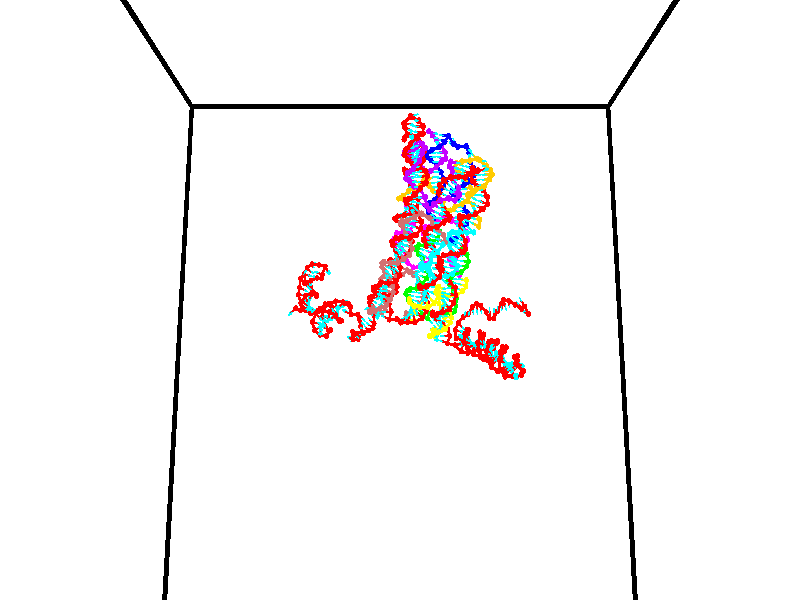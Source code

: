 // switches for output
#declare DRAW_BASES = 1; // possible values are 0, 1; only relevant for DNA ribbons
#declare DRAW_BASES_TYPE = 3; // possible values are 1, 2, 3; only relevant for DNA ribbons
#declare DRAW_FOG = 0; // set to 1 to enable fog

#include "colors.inc"

#include "transforms.inc"
background { rgb <1, 1, 1>}

#default {
   normal{
       ripples 0.25
       frequency 0.20
       turbulence 0.2
       lambda 5
   }
	finish {
		phong 0.1
		phong_size 40.
	}
}

// original window dimensions: 1024x640


// camera settings

camera {
	sky <0, 0.179814, -0.983701>
	up <0, 0.179814, -0.983701>
	right 1.6 * <1, 0, 0>
	location <35, 94.9851, 44.8844>
	look_at <35, 29.7336, 32.9568>
	direction <0, -65.2515, -11.9276>
	angle 67.0682
}


# declare cpy_camera_pos = <35, 94.9851, 44.8844>;
# if (DRAW_FOG = 1)
fog {
	fog_type 2
	up vnormalize(cpy_camera_pos)
	color rgbt<1,1,1,0.3>
	distance 1e-5
	fog_alt 3e-3
	fog_offset 56
}
# end


// LIGHTS

# declare lum = 6;
global_settings {
	ambient_light rgb lum * <0.05, 0.05, 0.05>
	max_trace_level 15
}# declare cpy_direct_light_amount = 0.25;
light_source
{	1000 * <-1, -1.16352, -0.803886>,
	rgb lum * cpy_direct_light_amount
	parallel
}

light_source
{	1000 * <1, 1.16352, 0.803886>,
	rgb lum * cpy_direct_light_amount
	parallel
}

// strand 0

// nucleotide -1

// particle -1
sphere {
	<24.479540, 35.013233, 34.619335> 0.250000
	pigment { color rgbt <1,0,0,0> }
	no_shadow
}
cylinder {
	<24.174517, 34.889778, 34.846756>,  <23.991503, 34.815704, 34.983208>, 0.100000
	pigment { color rgbt <1,0,0,0> }
	no_shadow
}
cylinder {
	<24.174517, 34.889778, 34.846756>,  <24.479540, 35.013233, 34.619335>, 0.100000
	pigment { color rgbt <1,0,0,0> }
	no_shadow
}

// particle -1
sphere {
	<24.174517, 34.889778, 34.846756> 0.100000
	pigment { color rgbt <1,0,0,0> }
	no_shadow
}
sphere {
	0, 1
	scale<0.080000,0.200000,0.300000>
	matrix <-0.543843, 0.781791, -0.305022,
		-0.350347, -0.541798, -0.764010,
		-0.762557, -0.308638, 0.568551,
		23.945749, 34.797188, 35.017323>
	pigment { color rgbt <0,1,1,0> }
	no_shadow
}
cylinder {
	<24.896431, 34.395252, 34.705414>,  <24.479540, 35.013233, 34.619335>, 0.130000
	pigment { color rgbt <1,0,0,0> }
	no_shadow
}

// nucleotide -1

// particle -1
sphere {
	<24.896431, 34.395252, 34.705414> 0.250000
	pigment { color rgbt <1,0,0,0> }
	no_shadow
}
cylinder {
	<25.285402, 34.314060, 34.659489>,  <25.518785, 34.265347, 34.631935>, 0.100000
	pigment { color rgbt <1,0,0,0> }
	no_shadow
}
cylinder {
	<25.285402, 34.314060, 34.659489>,  <24.896431, 34.395252, 34.705414>, 0.100000
	pigment { color rgbt <1,0,0,0> }
	no_shadow
}

// particle -1
sphere {
	<25.285402, 34.314060, 34.659489> 0.100000
	pigment { color rgbt <1,0,0,0> }
	no_shadow
}
sphere {
	0, 1
	scale<0.080000,0.200000,0.300000>
	matrix <-0.209276, -0.542382, -0.813649,
		0.102881, 0.815243, -0.569907,
		0.972429, -0.202977, -0.114810,
		25.577131, 34.253166, 34.625046>
	pigment { color rgbt <0,1,1,0> }
	no_shadow
}
cylinder {
	<25.055874, 34.580742, 34.012402>,  <24.896431, 34.395252, 34.705414>, 0.130000
	pigment { color rgbt <1,0,0,0> }
	no_shadow
}

// nucleotide -1

// particle -1
sphere {
	<25.055874, 34.580742, 34.012402> 0.250000
	pigment { color rgbt <1,0,0,0> }
	no_shadow
}
cylinder {
	<25.340418, 34.330456, 34.140427>,  <25.511145, 34.180283, 34.217243>, 0.100000
	pigment { color rgbt <1,0,0,0> }
	no_shadow
}
cylinder {
	<25.340418, 34.330456, 34.140427>,  <25.055874, 34.580742, 34.012402>, 0.100000
	pigment { color rgbt <1,0,0,0> }
	no_shadow
}

// particle -1
sphere {
	<25.340418, 34.330456, 34.140427> 0.100000
	pigment { color rgbt <1,0,0,0> }
	no_shadow
}
sphere {
	0, 1
	scale<0.080000,0.200000,0.300000>
	matrix <-0.105754, -0.545507, -0.831407,
		0.694825, 0.557582, -0.454225,
		0.711361, -0.625719, 0.320066,
		25.553825, 34.142738, 34.236446>
	pigment { color rgbt <0,1,1,0> }
	no_shadow
}
cylinder {
	<25.347059, 34.393757, 33.421761>,  <25.055874, 34.580742, 34.012402>, 0.130000
	pigment { color rgbt <1,0,0,0> }
	no_shadow
}

// nucleotide -1

// particle -1
sphere {
	<25.347059, 34.393757, 33.421761> 0.250000
	pigment { color rgbt <1,0,0,0> }
	no_shadow
}
cylinder {
	<25.424263, 34.106007, 33.688667>,  <25.470585, 33.933357, 33.848812>, 0.100000
	pigment { color rgbt <1,0,0,0> }
	no_shadow
}
cylinder {
	<25.424263, 34.106007, 33.688667>,  <25.347059, 34.393757, 33.421761>, 0.100000
	pigment { color rgbt <1,0,0,0> }
	no_shadow
}

// particle -1
sphere {
	<25.424263, 34.106007, 33.688667> 0.100000
	pigment { color rgbt <1,0,0,0> }
	no_shadow
}
sphere {
	0, 1
	scale<0.080000,0.200000,0.300000>
	matrix <-0.136593, -0.693134, -0.707748,
		0.971643, 0.045458, -0.232043,
		0.193010, -0.719374, 0.667270,
		25.482166, 33.890194, 33.888847>
	pigment { color rgbt <0,1,1,0> }
	no_shadow
}
cylinder {
	<25.977386, 34.070801, 33.120277>,  <25.347059, 34.393757, 33.421761>, 0.130000
	pigment { color rgbt <1,0,0,0> }
	no_shadow
}

// nucleotide -1

// particle -1
sphere {
	<25.977386, 34.070801, 33.120277> 0.250000
	pigment { color rgbt <1,0,0,0> }
	no_shadow
}
cylinder {
	<25.790777, 33.820717, 33.370548>,  <25.678812, 33.670666, 33.520710>, 0.100000
	pigment { color rgbt <1,0,0,0> }
	no_shadow
}
cylinder {
	<25.790777, 33.820717, 33.370548>,  <25.977386, 34.070801, 33.120277>, 0.100000
	pigment { color rgbt <1,0,0,0> }
	no_shadow
}

// particle -1
sphere {
	<25.790777, 33.820717, 33.370548> 0.100000
	pigment { color rgbt <1,0,0,0> }
	no_shadow
}
sphere {
	0, 1
	scale<0.080000,0.200000,0.300000>
	matrix <-0.121848, -0.655201, -0.745563,
		0.876076, -0.424060, 0.229486,
		-0.466523, -0.625207, 0.625677,
		25.650820, 33.633156, 33.558250>
	pigment { color rgbt <0,1,1,0> }
	no_shadow
}
cylinder {
	<26.345444, 33.425961, 33.155079>,  <25.977386, 34.070801, 33.120277>, 0.130000
	pigment { color rgbt <1,0,0,0> }
	no_shadow
}

// nucleotide -1

// particle -1
sphere {
	<26.345444, 33.425961, 33.155079> 0.250000
	pigment { color rgbt <1,0,0,0> }
	no_shadow
}
cylinder {
	<25.952721, 33.384560, 33.218750>,  <25.717087, 33.359718, 33.256950>, 0.100000
	pigment { color rgbt <1,0,0,0> }
	no_shadow
}
cylinder {
	<25.952721, 33.384560, 33.218750>,  <26.345444, 33.425961, 33.155079>, 0.100000
	pigment { color rgbt <1,0,0,0> }
	no_shadow
}

// particle -1
sphere {
	<25.952721, 33.384560, 33.218750> 0.100000
	pigment { color rgbt <1,0,0,0> }
	no_shadow
}
sphere {
	0, 1
	scale<0.080000,0.200000,0.300000>
	matrix <-0.070171, -0.581184, -0.810742,
		0.176423, -0.807164, 0.563349,
		-0.981810, -0.103503, 0.159174,
		25.658178, 33.353508, 33.266502>
	pigment { color rgbt <0,1,1,0> }
	no_shadow
}
cylinder {
	<26.243078, 32.706963, 33.191097>,  <26.345444, 33.425961, 33.155079>, 0.130000
	pigment { color rgbt <1,0,0,0> }
	no_shadow
}

// nucleotide -1

// particle -1
sphere {
	<26.243078, 32.706963, 33.191097> 0.250000
	pigment { color rgbt <1,0,0,0> }
	no_shadow
}
cylinder {
	<25.907980, 32.896084, 33.081814>,  <25.706921, 33.009556, 33.016243>, 0.100000
	pigment { color rgbt <1,0,0,0> }
	no_shadow
}
cylinder {
	<25.907980, 32.896084, 33.081814>,  <26.243078, 32.706963, 33.191097>, 0.100000
	pigment { color rgbt <1,0,0,0> }
	no_shadow
}

// particle -1
sphere {
	<25.907980, 32.896084, 33.081814> 0.100000
	pigment { color rgbt <1,0,0,0> }
	no_shadow
}
sphere {
	0, 1
	scale<0.080000,0.200000,0.300000>
	matrix <0.064329, -0.411388, -0.909188,
		-0.542259, -0.779243, 0.314223,
		-0.837746, 0.472801, -0.273207,
		25.656656, 33.037926, 32.999851>
	pigment { color rgbt <0,1,1,0> }
	no_shadow
}
cylinder {
	<25.907516, 32.207657, 32.773415>,  <26.243078, 32.706963, 33.191097>, 0.130000
	pigment { color rgbt <1,0,0,0> }
	no_shadow
}

// nucleotide -1

// particle -1
sphere {
	<25.907516, 32.207657, 32.773415> 0.250000
	pigment { color rgbt <1,0,0,0> }
	no_shadow
}
cylinder {
	<25.736050, 32.550476, 32.659073>,  <25.633169, 32.756168, 32.590469>, 0.100000
	pigment { color rgbt <1,0,0,0> }
	no_shadow
}
cylinder {
	<25.736050, 32.550476, 32.659073>,  <25.907516, 32.207657, 32.773415>, 0.100000
	pigment { color rgbt <1,0,0,0> }
	no_shadow
}

// particle -1
sphere {
	<25.736050, 32.550476, 32.659073> 0.100000
	pigment { color rgbt <1,0,0,0> }
	no_shadow
}
sphere {
	0, 1
	scale<0.080000,0.200000,0.300000>
	matrix <0.259125, -0.186474, -0.947672,
		-0.865504, -0.480310, -0.142147,
		-0.428669, 0.857048, -0.285854,
		25.607449, 32.807590, 32.573318>
	pigment { color rgbt <0,1,1,0> }
	no_shadow
}
cylinder {
	<25.536472, 31.991131, 32.179779>,  <25.907516, 32.207657, 32.773415>, 0.130000
	pigment { color rgbt <1,0,0,0> }
	no_shadow
}

// nucleotide -1

// particle -1
sphere {
	<25.536472, 31.991131, 32.179779> 0.250000
	pigment { color rgbt <1,0,0,0> }
	no_shadow
}
cylinder {
	<25.554955, 32.390472, 32.166210>,  <25.566044, 32.630077, 32.158070>, 0.100000
	pigment { color rgbt <1,0,0,0> }
	no_shadow
}
cylinder {
	<25.554955, 32.390472, 32.166210>,  <25.536472, 31.991131, 32.179779>, 0.100000
	pigment { color rgbt <1,0,0,0> }
	no_shadow
}

// particle -1
sphere {
	<25.554955, 32.390472, 32.166210> 0.100000
	pigment { color rgbt <1,0,0,0> }
	no_shadow
}
sphere {
	0, 1
	scale<0.080000,0.200000,0.300000>
	matrix <0.161680, -0.040984, -0.985992,
		-0.985761, 0.040072, -0.163308,
		0.046203, 0.998356, -0.033922,
		25.568815, 32.689980, 32.156033>
	pigment { color rgbt <0,1,1,0> }
	no_shadow
}
cylinder {
	<24.990774, 32.215286, 31.830069>,  <25.536472, 31.991131, 32.179779>, 0.130000
	pigment { color rgbt <1,0,0,0> }
	no_shadow
}

// nucleotide -1

// particle -1
sphere {
	<24.990774, 32.215286, 31.830069> 0.250000
	pigment { color rgbt <1,0,0,0> }
	no_shadow
}
cylinder {
	<25.290310, 32.478733, 31.800501>,  <25.470032, 32.636803, 31.782761>, 0.100000
	pigment { color rgbt <1,0,0,0> }
	no_shadow
}
cylinder {
	<25.290310, 32.478733, 31.800501>,  <24.990774, 32.215286, 31.830069>, 0.100000
	pigment { color rgbt <1,0,0,0> }
	no_shadow
}

// particle -1
sphere {
	<25.290310, 32.478733, 31.800501> 0.100000
	pigment { color rgbt <1,0,0,0> }
	no_shadow
}
sphere {
	0, 1
	scale<0.080000,0.200000,0.300000>
	matrix <-0.012928, -0.096995, -0.995201,
		-0.662626, 0.746201, -0.064119,
		0.748839, 0.658617, -0.073919,
		25.514961, 32.676319, 31.778326>
	pigment { color rgbt <0,1,1,0> }
	no_shadow
}
cylinder {
	<24.857029, 32.614273, 31.163731>,  <24.990774, 32.215286, 31.830069>, 0.130000
	pigment { color rgbt <1,0,0,0> }
	no_shadow
}

// nucleotide -1

// particle -1
sphere {
	<24.857029, 32.614273, 31.163731> 0.250000
	pigment { color rgbt <1,0,0,0> }
	no_shadow
}
cylinder {
	<25.238897, 32.673012, 31.267296>,  <25.468019, 32.708256, 31.329435>, 0.100000
	pigment { color rgbt <1,0,0,0> }
	no_shadow
}
cylinder {
	<25.238897, 32.673012, 31.267296>,  <24.857029, 32.614273, 31.163731>, 0.100000
	pigment { color rgbt <1,0,0,0> }
	no_shadow
}

// particle -1
sphere {
	<25.238897, 32.673012, 31.267296> 0.100000
	pigment { color rgbt <1,0,0,0> }
	no_shadow
}
sphere {
	0, 1
	scale<0.080000,0.200000,0.300000>
	matrix <0.280960, -0.157315, -0.946738,
		-0.098291, 0.976570, -0.191441,
		0.954673, 0.146843, 0.258915,
		25.525299, 32.717064, 31.344971>
	pigment { color rgbt <0,1,1,0> }
	no_shadow
}
cylinder {
	<25.230795, 33.184063, 30.737551>,  <24.857029, 32.614273, 31.163731>, 0.130000
	pigment { color rgbt <1,0,0,0> }
	no_shadow
}

// nucleotide -1

// particle -1
sphere {
	<25.230795, 33.184063, 30.737551> 0.250000
	pigment { color rgbt <1,0,0,0> }
	no_shadow
}
cylinder {
	<25.467377, 32.894131, 30.878859>,  <25.609325, 32.720169, 30.963644>, 0.100000
	pigment { color rgbt <1,0,0,0> }
	no_shadow
}
cylinder {
	<25.467377, 32.894131, 30.878859>,  <25.230795, 33.184063, 30.737551>, 0.100000
	pigment { color rgbt <1,0,0,0> }
	no_shadow
}

// particle -1
sphere {
	<25.467377, 32.894131, 30.878859> 0.100000
	pigment { color rgbt <1,0,0,0> }
	no_shadow
}
sphere {
	0, 1
	scale<0.080000,0.200000,0.300000>
	matrix <0.327016, -0.184846, -0.926764,
		0.737051, 0.663663, 0.127704,
		0.591453, -0.724834, 0.353270,
		25.644814, 32.676682, 30.984840>
	pigment { color rgbt <0,1,1,0> }
	no_shadow
}
cylinder {
	<25.796646, 33.378693, 30.438051>,  <25.230795, 33.184063, 30.737551>, 0.130000
	pigment { color rgbt <1,0,0,0> }
	no_shadow
}

// nucleotide -1

// particle -1
sphere {
	<25.796646, 33.378693, 30.438051> 0.250000
	pigment { color rgbt <1,0,0,0> }
	no_shadow
}
cylinder {
	<25.790787, 32.981514, 30.485117>,  <25.787271, 32.743206, 30.513355>, 0.100000
	pigment { color rgbt <1,0,0,0> }
	no_shadow
}
cylinder {
	<25.790787, 32.981514, 30.485117>,  <25.796646, 33.378693, 30.438051>, 0.100000
	pigment { color rgbt <1,0,0,0> }
	no_shadow
}

// particle -1
sphere {
	<25.790787, 32.981514, 30.485117> 0.100000
	pigment { color rgbt <1,0,0,0> }
	no_shadow
}
sphere {
	0, 1
	scale<0.080000,0.200000,0.300000>
	matrix <0.398521, -0.113724, -0.910081,
		0.917042, 0.033559, 0.397376,
		-0.014649, -0.992945, 0.117664,
		25.786392, 32.683632, 30.520416>
	pigment { color rgbt <0,1,1,0> }
	no_shadow
}
cylinder {
	<26.469198, 33.046211, 30.428787>,  <25.796646, 33.378693, 30.438051>, 0.130000
	pigment { color rgbt <1,0,0,0> }
	no_shadow
}

// nucleotide -1

// particle -1
sphere {
	<26.469198, 33.046211, 30.428787> 0.250000
	pigment { color rgbt <1,0,0,0> }
	no_shadow
}
cylinder {
	<26.202225, 32.783184, 30.288994>,  <26.042042, 32.625366, 30.205118>, 0.100000
	pigment { color rgbt <1,0,0,0> }
	no_shadow
}
cylinder {
	<26.202225, 32.783184, 30.288994>,  <26.469198, 33.046211, 30.428787>, 0.100000
	pigment { color rgbt <1,0,0,0> }
	no_shadow
}

// particle -1
sphere {
	<26.202225, 32.783184, 30.288994> 0.100000
	pigment { color rgbt <1,0,0,0> }
	no_shadow
}
sphere {
	0, 1
	scale<0.080000,0.200000,0.300000>
	matrix <0.551346, -0.120900, -0.825470,
		0.500550, -0.743631, 0.443241,
		-0.667433, -0.657568, -0.349482,
		26.001995, 32.585915, 30.184149>
	pigment { color rgbt <0,1,1,0> }
	no_shadow
}
cylinder {
	<27.085365, 32.627342, 30.466335>,  <26.469198, 33.046211, 30.428787>, 0.130000
	pigment { color rgbt <1,0,0,0> }
	no_shadow
}

// nucleotide -1

// particle -1
sphere {
	<27.085365, 32.627342, 30.466335> 0.250000
	pigment { color rgbt <1,0,0,0> }
	no_shadow
}
cylinder {
	<27.296663, 32.703117, 30.797411>,  <27.423443, 32.748585, 30.996056>, 0.100000
	pigment { color rgbt <1,0,0,0> }
	no_shadow
}
cylinder {
	<27.296663, 32.703117, 30.797411>,  <27.085365, 32.627342, 30.466335>, 0.100000
	pigment { color rgbt <1,0,0,0> }
	no_shadow
}

// particle -1
sphere {
	<27.296663, 32.703117, 30.797411> 0.100000
	pigment { color rgbt <1,0,0,0> }
	no_shadow
}
sphere {
	0, 1
	scale<0.080000,0.200000,0.300000>
	matrix <0.034094, 0.969275, -0.243606,
		-0.848407, 0.156903, 0.505557,
		0.528246, 0.189440, 0.827689,
		27.455137, 32.759949, 31.045717>
	pigment { color rgbt <0,1,1,0> }
	no_shadow
}
cylinder {
	<26.766161, 32.387848, 31.136963>,  <27.085365, 32.627342, 30.466335>, 0.130000
	pigment { color rgbt <1,0,0,0> }
	no_shadow
}

// nucleotide -1

// particle -1
sphere {
	<26.766161, 32.387848, 31.136963> 0.250000
	pigment { color rgbt <1,0,0,0> }
	no_shadow
}
cylinder {
	<26.444588, 32.619480, 31.082767>,  <26.251644, 32.758461, 31.050251>, 0.100000
	pigment { color rgbt <1,0,0,0> }
	no_shadow
}
cylinder {
	<26.444588, 32.619480, 31.082767>,  <26.766161, 32.387848, 31.136963>, 0.100000
	pigment { color rgbt <1,0,0,0> }
	no_shadow
}

// particle -1
sphere {
	<26.444588, 32.619480, 31.082767> 0.100000
	pigment { color rgbt <1,0,0,0> }
	no_shadow
}
sphere {
	0, 1
	scale<0.080000,0.200000,0.300000>
	matrix <-0.029852, 0.188236, 0.981670,
		0.593969, 0.793242, -0.134043,
		-0.803934, 0.579080, -0.135487,
		26.203407, 32.793205, 31.042122>
	pigment { color rgbt <0,1,1,0> }
	no_shadow
}
cylinder {
	<26.744970, 32.928932, 31.627981>,  <26.766161, 32.387848, 31.136963>, 0.130000
	pigment { color rgbt <1,0,0,0> }
	no_shadow
}

// nucleotide -1

// particle -1
sphere {
	<26.744970, 32.928932, 31.627981> 0.250000
	pigment { color rgbt <1,0,0,0> }
	no_shadow
}
cylinder {
	<26.356014, 32.900055, 31.539213>,  <26.122641, 32.882729, 31.485952>, 0.100000
	pigment { color rgbt <1,0,0,0> }
	no_shadow
}
cylinder {
	<26.356014, 32.900055, 31.539213>,  <26.744970, 32.928932, 31.627981>, 0.100000
	pigment { color rgbt <1,0,0,0> }
	no_shadow
}

// particle -1
sphere {
	<26.356014, 32.900055, 31.539213> 0.100000
	pigment { color rgbt <1,0,0,0> }
	no_shadow
}
sphere {
	0, 1
	scale<0.080000,0.200000,0.300000>
	matrix <-0.233062, 0.349109, 0.907637,
		0.011947, 0.934297, -0.356296,
		-0.972388, -0.072196, -0.221920,
		26.064299, 32.878395, 31.472637>
	pigment { color rgbt <0,1,1,0> }
	no_shadow
}
cylinder {
	<26.381945, 33.605671, 31.723957>,  <26.744970, 32.928932, 31.627981>, 0.130000
	pigment { color rgbt <1,0,0,0> }
	no_shadow
}

// nucleotide -1

// particle -1
sphere {
	<26.381945, 33.605671, 31.723957> 0.250000
	pigment { color rgbt <1,0,0,0> }
	no_shadow
}
cylinder {
	<26.100643, 33.321918, 31.742786>,  <25.931862, 33.151669, 31.754084>, 0.100000
	pigment { color rgbt <1,0,0,0> }
	no_shadow
}
cylinder {
	<26.100643, 33.321918, 31.742786>,  <26.381945, 33.605671, 31.723957>, 0.100000
	pigment { color rgbt <1,0,0,0> }
	no_shadow
}

// particle -1
sphere {
	<26.100643, 33.321918, 31.742786> 0.100000
	pigment { color rgbt <1,0,0,0> }
	no_shadow
}
sphere {
	0, 1
	scale<0.080000,0.200000,0.300000>
	matrix <-0.332831, 0.387023, 0.859905,
		-0.628217, 0.589064, -0.508279,
		-0.703254, -0.709378, 0.047076,
		25.889668, 33.109104, 31.756908>
	pigment { color rgbt <0,1,1,0> }
	no_shadow
}
cylinder {
	<25.820728, 33.938568, 32.024769>,  <26.381945, 33.605671, 31.723957>, 0.130000
	pigment { color rgbt <1,0,0,0> }
	no_shadow
}

// nucleotide -1

// particle -1
sphere {
	<25.820728, 33.938568, 32.024769> 0.250000
	pigment { color rgbt <1,0,0,0> }
	no_shadow
}
cylinder {
	<25.709444, 33.555901, 32.059155>,  <25.642673, 33.326302, 32.079784>, 0.100000
	pigment { color rgbt <1,0,0,0> }
	no_shadow
}
cylinder {
	<25.709444, 33.555901, 32.059155>,  <25.820728, 33.938568, 32.024769>, 0.100000
	pigment { color rgbt <1,0,0,0> }
	no_shadow
}

// particle -1
sphere {
	<25.709444, 33.555901, 32.059155> 0.100000
	pigment { color rgbt <1,0,0,0> }
	no_shadow
}
sphere {
	0, 1
	scale<0.080000,0.200000,0.300000>
	matrix <-0.398576, 0.196409, 0.895857,
		-0.873920, 0.214974, -0.435947,
		-0.278210, -0.956666, 0.085962,
		25.625980, 33.268902, 32.084942>
	pigment { color rgbt <0,1,1,0> }
	no_shadow
}
cylinder {
	<25.147213, 34.015842, 32.283295>,  <25.820728, 33.938568, 32.024769>, 0.130000
	pigment { color rgbt <1,0,0,0> }
	no_shadow
}

// nucleotide -1

// particle -1
sphere {
	<25.147213, 34.015842, 32.283295> 0.250000
	pigment { color rgbt <1,0,0,0> }
	no_shadow
}
cylinder {
	<25.273451, 33.645695, 32.367290>,  <25.349194, 33.423607, 32.417686>, 0.100000
	pigment { color rgbt <1,0,0,0> }
	no_shadow
}
cylinder {
	<25.273451, 33.645695, 32.367290>,  <25.147213, 34.015842, 32.283295>, 0.100000
	pigment { color rgbt <1,0,0,0> }
	no_shadow
}

// particle -1
sphere {
	<25.273451, 33.645695, 32.367290> 0.100000
	pigment { color rgbt <1,0,0,0> }
	no_shadow
}
sphere {
	0, 1
	scale<0.080000,0.200000,0.300000>
	matrix <-0.320335, 0.104408, 0.941533,
		-0.893188, -0.364411, -0.263477,
		0.315596, -0.925367, 0.209990,
		25.368130, 33.368084, 32.430286>
	pigment { color rgbt <0,1,1,0> }
	no_shadow
}
cylinder {
	<24.672445, 33.669128, 31.787708>,  <25.147213, 34.015842, 32.283295>, 0.130000
	pigment { color rgbt <1,0,0,0> }
	no_shadow
}

// nucleotide -1

// particle -1
sphere {
	<24.672445, 33.669128, 31.787708> 0.250000
	pigment { color rgbt <1,0,0,0> }
	no_shadow
}
cylinder {
	<24.915165, 33.666916, 31.469774>,  <25.060797, 33.665588, 31.279013>, 0.100000
	pigment { color rgbt <1,0,0,0> }
	no_shadow
}
cylinder {
	<24.915165, 33.666916, 31.469774>,  <24.672445, 33.669128, 31.787708>, 0.100000
	pigment { color rgbt <1,0,0,0> }
	no_shadow
}

// particle -1
sphere {
	<24.915165, 33.666916, 31.469774> 0.100000
	pigment { color rgbt <1,0,0,0> }
	no_shadow
}
sphere {
	0, 1
	scale<0.080000,0.200000,0.300000>
	matrix <-0.602385, 0.649209, -0.464391,
		0.518583, 0.760589, 0.390608,
		0.606798, -0.005529, -0.794837,
		25.097204, 33.665257, 31.231323>
	pigment { color rgbt <0,1,1,0> }
	no_shadow
}
cylinder {
	<24.605061, 33.680740, 32.591694>,  <24.672445, 33.669128, 31.787708>, 0.130000
	pigment { color rgbt <1,0,0,0> }
	no_shadow
}

// nucleotide -1

// particle -1
sphere {
	<24.605061, 33.680740, 32.591694> 0.250000
	pigment { color rgbt <1,0,0,0> }
	no_shadow
}
cylinder {
	<24.941967, 33.506283, 32.718418>,  <25.144112, 33.401608, 32.794453>, 0.100000
	pigment { color rgbt <1,0,0,0> }
	no_shadow
}
cylinder {
	<24.941967, 33.506283, 32.718418>,  <24.605061, 33.680740, 32.591694>, 0.100000
	pigment { color rgbt <1,0,0,0> }
	no_shadow
}

// particle -1
sphere {
	<24.941967, 33.506283, 32.718418> 0.100000
	pigment { color rgbt <1,0,0,0> }
	no_shadow
}
sphere {
	0, 1
	scale<0.080000,0.200000,0.300000>
	matrix <-0.276898, 0.154196, 0.948446,
		-0.462507, -0.886569, 0.009108,
		0.842268, -0.436141, 0.316806,
		25.194647, 33.375443, 32.813461>
	pigment { color rgbt <0,1,1,0> }
	no_shadow
}
cylinder {
	<24.426603, 33.242508, 33.144035>,  <24.605061, 33.680740, 32.591694>, 0.130000
	pigment { color rgbt <1,0,0,0> }
	no_shadow
}

// nucleotide -1

// particle -1
sphere {
	<24.426603, 33.242508, 33.144035> 0.250000
	pigment { color rgbt <1,0,0,0> }
	no_shadow
}
cylinder {
	<24.813299, 33.339790, 33.175697>,  <25.045317, 33.398159, 33.194695>, 0.100000
	pigment { color rgbt <1,0,0,0> }
	no_shadow
}
cylinder {
	<24.813299, 33.339790, 33.175697>,  <24.426603, 33.242508, 33.144035>, 0.100000
	pigment { color rgbt <1,0,0,0> }
	no_shadow
}

// particle -1
sphere {
	<24.813299, 33.339790, 33.175697> 0.100000
	pigment { color rgbt <1,0,0,0> }
	no_shadow
}
sphere {
	0, 1
	scale<0.080000,0.200000,0.300000>
	matrix <-0.149975, 0.288371, 0.945701,
		0.207173, -0.926118, 0.315254,
		0.966740, 0.243204, 0.079152,
		25.103321, 33.412754, 33.199444>
	pigment { color rgbt <0,1,1,0> }
	no_shadow
}
cylinder {
	<24.631016, 32.951820, 33.812756>,  <24.426603, 33.242508, 33.144035>, 0.130000
	pigment { color rgbt <1,0,0,0> }
	no_shadow
}

// nucleotide -1

// particle -1
sphere {
	<24.631016, 32.951820, 33.812756> 0.250000
	pigment { color rgbt <1,0,0,0> }
	no_shadow
}
cylinder {
	<24.900782, 33.232124, 33.719719>,  <25.062641, 33.400307, 33.663895>, 0.100000
	pigment { color rgbt <1,0,0,0> }
	no_shadow
}
cylinder {
	<24.900782, 33.232124, 33.719719>,  <24.631016, 32.951820, 33.812756>, 0.100000
	pigment { color rgbt <1,0,0,0> }
	no_shadow
}

// particle -1
sphere {
	<24.900782, 33.232124, 33.719719> 0.100000
	pigment { color rgbt <1,0,0,0> }
	no_shadow
}
sphere {
	0, 1
	scale<0.080000,0.200000,0.300000>
	matrix <-0.110309, 0.407111, 0.906693,
		0.730067, -0.585829, 0.351862,
		0.674414, 0.700760, -0.232595,
		25.103106, 33.442352, 33.649940>
	pigment { color rgbt <0,1,1,0> }
	no_shadow
}
cylinder {
	<25.124861, 32.786430, 34.408680>,  <24.631016, 32.951820, 33.812756>, 0.130000
	pigment { color rgbt <1,0,0,0> }
	no_shadow
}

// nucleotide -1

// particle -1
sphere {
	<25.124861, 32.786430, 34.408680> 0.250000
	pigment { color rgbt <1,0,0,0> }
	no_shadow
}
cylinder {
	<25.303024, 33.017712, 34.135246>,  <25.409924, 33.156483, 33.971188>, 0.100000
	pigment { color rgbt <1,0,0,0> }
	no_shadow
}
cylinder {
	<25.303024, 33.017712, 34.135246>,  <25.124861, 32.786430, 34.408680>, 0.100000
	pigment { color rgbt <1,0,0,0> }
	no_shadow
}

// particle -1
sphere {
	<25.303024, 33.017712, 34.135246> 0.100000
	pigment { color rgbt <1,0,0,0> }
	no_shadow
}
sphere {
	0, 1
	scale<0.080000,0.200000,0.300000>
	matrix <0.436956, 0.526016, 0.729641,
		0.781460, -0.623686, -0.018358,
		0.445410, 0.578207, -0.683584,
		25.436647, 33.191174, 33.930172>
	pigment { color rgbt <0,1,1,0> }
	no_shadow
}
cylinder {
	<25.705606, 32.907330, 34.740170>,  <25.124861, 32.786430, 34.408680>, 0.130000
	pigment { color rgbt <1,0,0,0> }
	no_shadow
}

// nucleotide -1

// particle -1
sphere {
	<25.705606, 32.907330, 34.740170> 0.250000
	pigment { color rgbt <1,0,0,0> }
	no_shadow
}
cylinder {
	<25.637850, 33.196926, 34.472694>,  <25.597197, 33.370682, 34.312210>, 0.100000
	pigment { color rgbt <1,0,0,0> }
	no_shadow
}
cylinder {
	<25.637850, 33.196926, 34.472694>,  <25.705606, 32.907330, 34.740170>, 0.100000
	pigment { color rgbt <1,0,0,0> }
	no_shadow
}

// particle -1
sphere {
	<25.637850, 33.196926, 34.472694> 0.100000
	pigment { color rgbt <1,0,0,0> }
	no_shadow
}
sphere {
	0, 1
	scale<0.080000,0.200000,0.300000>
	matrix <0.367317, 0.675989, 0.638841,
		0.914541, -0.137408, -0.380439,
		-0.169391, 0.723987, -0.668692,
		25.587032, 33.414124, 34.272087>
	pigment { color rgbt <0,1,1,0> }
	no_shadow
}
cylinder {
	<26.381777, 33.156723, 34.566273>,  <25.705606, 32.907330, 34.740170>, 0.130000
	pigment { color rgbt <1,0,0,0> }
	no_shadow
}

// nucleotide -1

// particle -1
sphere {
	<26.381777, 33.156723, 34.566273> 0.250000
	pigment { color rgbt <1,0,0,0> }
	no_shadow
}
cylinder {
	<26.102489, 33.436401, 34.504795>,  <25.934917, 33.604206, 34.467907>, 0.100000
	pigment { color rgbt <1,0,0,0> }
	no_shadow
}
cylinder {
	<26.102489, 33.436401, 34.504795>,  <26.381777, 33.156723, 34.566273>, 0.100000
	pigment { color rgbt <1,0,0,0> }
	no_shadow
}

// particle -1
sphere {
	<26.102489, 33.436401, 34.504795> 0.100000
	pigment { color rgbt <1,0,0,0> }
	no_shadow
}
sphere {
	0, 1
	scale<0.080000,0.200000,0.300000>
	matrix <0.474147, 0.612510, 0.632468,
		0.536356, 0.368727, -0.759185,
		-0.698217, 0.699194, -0.153693,
		25.893024, 33.646160, 34.458687>
	pigment { color rgbt <0,1,1,0> }
	no_shadow
}
cylinder {
	<26.732712, 33.678974, 34.440834>,  <26.381777, 33.156723, 34.566273>, 0.130000
	pigment { color rgbt <1,0,0,0> }
	no_shadow
}

// nucleotide -1

// particle -1
sphere {
	<26.732712, 33.678974, 34.440834> 0.250000
	pigment { color rgbt <1,0,0,0> }
	no_shadow
}
cylinder {
	<26.377380, 33.794788, 34.583405>,  <26.164181, 33.864277, 34.668945>, 0.100000
	pigment { color rgbt <1,0,0,0> }
	no_shadow
}
cylinder {
	<26.377380, 33.794788, 34.583405>,  <26.732712, 33.678974, 34.440834>, 0.100000
	pigment { color rgbt <1,0,0,0> }
	no_shadow
}

// particle -1
sphere {
	<26.377380, 33.794788, 34.583405> 0.100000
	pigment { color rgbt <1,0,0,0> }
	no_shadow
}
sphere {
	0, 1
	scale<0.080000,0.200000,0.300000>
	matrix <0.459172, 0.569427, 0.681846,
		-0.005540, 0.769365, -0.638786,
		-0.888330, 0.289535, 0.356425,
		26.110882, 33.881649, 34.690331>
	pigment { color rgbt <0,1,1,0> }
	no_shadow
}
cylinder {
	<27.280247, 33.438370, 33.999321>,  <26.732712, 33.678974, 34.440834>, 0.130000
	pigment { color rgbt <1,0,0,0> }
	no_shadow
}

// nucleotide -1

// particle -1
sphere {
	<27.280247, 33.438370, 33.999321> 0.250000
	pigment { color rgbt <1,0,0,0> }
	no_shadow
}
cylinder {
	<27.666704, 33.516373, 33.931744>,  <27.898579, 33.563175, 33.891197>, 0.100000
	pigment { color rgbt <1,0,0,0> }
	no_shadow
}
cylinder {
	<27.666704, 33.516373, 33.931744>,  <27.280247, 33.438370, 33.999321>, 0.100000
	pigment { color rgbt <1,0,0,0> }
	no_shadow
}

// particle -1
sphere {
	<27.666704, 33.516373, 33.931744> 0.100000
	pigment { color rgbt <1,0,0,0> }
	no_shadow
}
sphere {
	0, 1
	scale<0.080000,0.200000,0.300000>
	matrix <0.258006, -0.731469, 0.631178,
		-0.000491, -0.653395, -0.757016,
		0.966143, 0.195005, -0.168939,
		27.956547, 33.574875, 33.881062>
	pigment { color rgbt <0,1,1,0> }
	no_shadow
}
cylinder {
	<27.929655, 33.053509, 34.183567>,  <27.280247, 33.438370, 33.999321>, 0.130000
	pigment { color rgbt <1,0,0,0> }
	no_shadow
}

// nucleotide -1

// particle -1
sphere {
	<27.929655, 33.053509, 34.183567> 0.250000
	pigment { color rgbt <1,0,0,0> }
	no_shadow
}
cylinder {
	<28.309162, 33.179813, 34.178925>,  <28.536867, 33.255596, 34.176140>, 0.100000
	pigment { color rgbt <1,0,0,0> }
	no_shadow
}
cylinder {
	<28.309162, 33.179813, 34.178925>,  <27.929655, 33.053509, 34.183567>, 0.100000
	pigment { color rgbt <1,0,0,0> }
	no_shadow
}

// particle -1
sphere {
	<28.309162, 33.179813, 34.178925> 0.100000
	pigment { color rgbt <1,0,0,0> }
	no_shadow
}
sphere {
	0, 1
	scale<0.080000,0.200000,0.300000>
	matrix <-0.212170, 0.663870, 0.717120,
		0.234143, -0.677918, 0.696853,
		0.948768, 0.315760, -0.011607,
		28.593792, 33.274540, 34.175442>
	pigment { color rgbt <0,1,1,0> }
	no_shadow
}
cylinder {
	<28.240030, 33.029312, 34.828239>,  <27.929655, 33.053509, 34.183567>, 0.130000
	pigment { color rgbt <1,0,0,0> }
	no_shadow
}

// nucleotide -1

// particle -1
sphere {
	<28.240030, 33.029312, 34.828239> 0.250000
	pigment { color rgbt <1,0,0,0> }
	no_shadow
}
cylinder {
	<28.422091, 33.325542, 34.630501>,  <28.531326, 33.503281, 34.511856>, 0.100000
	pigment { color rgbt <1,0,0,0> }
	no_shadow
}
cylinder {
	<28.422091, 33.325542, 34.630501>,  <28.240030, 33.029312, 34.828239>, 0.100000
	pigment { color rgbt <1,0,0,0> }
	no_shadow
}

// particle -1
sphere {
	<28.422091, 33.325542, 34.630501> 0.100000
	pigment { color rgbt <1,0,0,0> }
	no_shadow
}
sphere {
	0, 1
	scale<0.080000,0.200000,0.300000>
	matrix <-0.165657, 0.615926, 0.770191,
		0.874870, -0.268659, 0.403020,
		0.455148, 0.740580, -0.494350,
		28.558636, 33.547718, 34.482197>
	pigment { color rgbt <0,1,1,0> }
	no_shadow
}
cylinder {
	<28.666162, 33.308098, 35.314468>,  <28.240030, 33.029312, 34.828239>, 0.130000
	pigment { color rgbt <1,0,0,0> }
	no_shadow
}

// nucleotide -1

// particle -1
sphere {
	<28.666162, 33.308098, 35.314468> 0.250000
	pigment { color rgbt <1,0,0,0> }
	no_shadow
}
cylinder {
	<28.618498, 33.576542, 35.021782>,  <28.589899, 33.737610, 34.846169>, 0.100000
	pigment { color rgbt <1,0,0,0> }
	no_shadow
}
cylinder {
	<28.618498, 33.576542, 35.021782>,  <28.666162, 33.308098, 35.314468>, 0.100000
	pigment { color rgbt <1,0,0,0> }
	no_shadow
}

// particle -1
sphere {
	<28.618498, 33.576542, 35.021782> 0.100000
	pigment { color rgbt <1,0,0,0> }
	no_shadow
}
sphere {
	0, 1
	scale<0.080000,0.200000,0.300000>
	matrix <-0.321842, 0.671065, 0.667899,
		0.939264, 0.315086, 0.136026,
		-0.119163, 0.671113, -0.731716,
		28.582748, 33.777874, 34.802269>
	pigment { color rgbt <0,1,1,0> }
	no_shadow
}
cylinder {
	<29.034376, 33.929619, 35.508488>,  <28.666162, 33.308098, 35.314468>, 0.130000
	pigment { color rgbt <1,0,0,0> }
	no_shadow
}

// nucleotide -1

// particle -1
sphere {
	<29.034376, 33.929619, 35.508488> 0.250000
	pigment { color rgbt <1,0,0,0> }
	no_shadow
}
cylinder {
	<28.746025, 34.038433, 35.253513>,  <28.573013, 34.103722, 35.100529>, 0.100000
	pigment { color rgbt <1,0,0,0> }
	no_shadow
}
cylinder {
	<28.746025, 34.038433, 35.253513>,  <29.034376, 33.929619, 35.508488>, 0.100000
	pigment { color rgbt <1,0,0,0> }
	no_shadow
}

// particle -1
sphere {
	<28.746025, 34.038433, 35.253513> 0.100000
	pigment { color rgbt <1,0,0,0> }
	no_shadow
}
sphere {
	0, 1
	scale<0.080000,0.200000,0.300000>
	matrix <-0.389431, 0.601822, 0.697247,
		0.573304, 0.750869, -0.327901,
		-0.720879, 0.272040, -0.637438,
		28.529762, 34.120045, 35.062283>
	pigment { color rgbt <0,1,1,0> }
	no_shadow
}
cylinder {
	<28.902399, 34.641148, 35.659637>,  <29.034376, 33.929619, 35.508488>, 0.130000
	pigment { color rgbt <1,0,0,0> }
	no_shadow
}

// nucleotide -1

// particle -1
sphere {
	<28.902399, 34.641148, 35.659637> 0.250000
	pigment { color rgbt <1,0,0,0> }
	no_shadow
}
cylinder {
	<28.577234, 34.532604, 35.453514>,  <28.382135, 34.467480, 35.329842>, 0.100000
	pigment { color rgbt <1,0,0,0> }
	no_shadow
}
cylinder {
	<28.577234, 34.532604, 35.453514>,  <28.902399, 34.641148, 35.659637>, 0.100000
	pigment { color rgbt <1,0,0,0> }
	no_shadow
}

// particle -1
sphere {
	<28.577234, 34.532604, 35.453514> 0.100000
	pigment { color rgbt <1,0,0,0> }
	no_shadow
}
sphere {
	0, 1
	scale<0.080000,0.200000,0.300000>
	matrix <-0.562771, 0.593727, 0.575132,
		0.149886, 0.757531, -0.635359,
		-0.812910, -0.271357, -0.515308,
		28.333361, 34.451199, 35.298923>
	pigment { color rgbt <0,1,1,0> }
	no_shadow
}
cylinder {
	<28.545343, 35.119892, 35.226048>,  <28.902399, 34.641148, 35.659637>, 0.130000
	pigment { color rgbt <1,0,0,0> }
	no_shadow
}

// nucleotide -1

// particle -1
sphere {
	<28.545343, 35.119892, 35.226048> 0.250000
	pigment { color rgbt <1,0,0,0> }
	no_shadow
}
cylinder {
	<28.270561, 34.862663, 35.361427>,  <28.105692, 34.708324, 35.442657>, 0.100000
	pigment { color rgbt <1,0,0,0> }
	no_shadow
}
cylinder {
	<28.270561, 34.862663, 35.361427>,  <28.545343, 35.119892, 35.226048>, 0.100000
	pigment { color rgbt <1,0,0,0> }
	no_shadow
}

// particle -1
sphere {
	<28.270561, 34.862663, 35.361427> 0.100000
	pigment { color rgbt <1,0,0,0> }
	no_shadow
}
sphere {
	0, 1
	scale<0.080000,0.200000,0.300000>
	matrix <-0.591491, 0.765367, 0.253677,
		-0.422172, -0.025926, -0.906145,
		-0.686957, -0.643072, 0.338452,
		28.064474, 34.669743, 35.462963>
	pigment { color rgbt <0,1,1,0> }
	no_shadow
}
cylinder {
	<27.926416, 35.270199, 34.979607>,  <28.545343, 35.119892, 35.226048>, 0.130000
	pigment { color rgbt <1,0,0,0> }
	no_shadow
}

// nucleotide -1

// particle -1
sphere {
	<27.926416, 35.270199, 34.979607> 0.250000
	pigment { color rgbt <1,0,0,0> }
	no_shadow
}
cylinder {
	<27.843040, 35.102505, 35.333057>,  <27.793015, 35.001888, 35.545128>, 0.100000
	pigment { color rgbt <1,0,0,0> }
	no_shadow
}
cylinder {
	<27.843040, 35.102505, 35.333057>,  <27.926416, 35.270199, 34.979607>, 0.100000
	pigment { color rgbt <1,0,0,0> }
	no_shadow
}

// particle -1
sphere {
	<27.843040, 35.102505, 35.333057> 0.100000
	pigment { color rgbt <1,0,0,0> }
	no_shadow
}
sphere {
	0, 1
	scale<0.080000,0.200000,0.300000>
	matrix <-0.690456, 0.702959, 0.170645,
		-0.692692, -0.574535, -0.435990,
		-0.208441, -0.419236, 0.883625,
		27.780508, 34.976734, 35.598145>
	pigment { color rgbt <0,1,1,0> }
	no_shadow
}
cylinder {
	<27.300224, 35.808762, 34.982677>,  <27.926416, 35.270199, 34.979607>, 0.130000
	pigment { color rgbt <1,0,0,0> }
	no_shadow
}

// nucleotide -1

// particle -1
sphere {
	<27.300224, 35.808762, 34.982677> 0.250000
	pigment { color rgbt <1,0,0,0> }
	no_shadow
}
cylinder {
	<27.323462, 35.464493, 35.185013>,  <27.337404, 35.257931, 35.306412>, 0.100000
	pigment { color rgbt <1,0,0,0> }
	no_shadow
}
cylinder {
	<27.323462, 35.464493, 35.185013>,  <27.300224, 35.808762, 34.982677>, 0.100000
	pigment { color rgbt <1,0,0,0> }
	no_shadow
}

// particle -1
sphere {
	<27.323462, 35.464493, 35.185013> 0.100000
	pigment { color rgbt <1,0,0,0> }
	no_shadow
}
sphere {
	0, 1
	scale<0.080000,0.200000,0.300000>
	matrix <-0.606778, 0.371915, 0.702495,
		-0.792745, -0.347742, -0.500630,
		0.058095, -0.860671, 0.505836,
		27.340891, 35.206291, 35.336765>
	pigment { color rgbt <0,1,1,0> }
	no_shadow
}
cylinder {
	<26.615564, 35.657860, 35.167377>,  <27.300224, 35.808762, 34.982677>, 0.130000
	pigment { color rgbt <1,0,0,0> }
	no_shadow
}

// nucleotide -1

// particle -1
sphere {
	<26.615564, 35.657860, 35.167377> 0.250000
	pigment { color rgbt <1,0,0,0> }
	no_shadow
}
cylinder {
	<26.862844, 35.456596, 35.408928>,  <27.011213, 35.335838, 35.553856>, 0.100000
	pigment { color rgbt <1,0,0,0> }
	no_shadow
}
cylinder {
	<26.862844, 35.456596, 35.408928>,  <26.615564, 35.657860, 35.167377>, 0.100000
	pigment { color rgbt <1,0,0,0> }
	no_shadow
}

// particle -1
sphere {
	<26.862844, 35.456596, 35.408928> 0.100000
	pigment { color rgbt <1,0,0,0> }
	no_shadow
}
sphere {
	0, 1
	scale<0.080000,0.200000,0.300000>
	matrix <-0.540810, 0.285236, 0.791306,
		-0.570396, -0.815766, -0.095779,
		0.618201, -0.503156, 0.603872,
		27.048306, 35.305649, 35.590088>
	pigment { color rgbt <0,1,1,0> }
	no_shadow
}
cylinder {
	<26.292336, 35.554443, 35.890251>,  <26.615564, 35.657860, 35.167377>, 0.130000
	pigment { color rgbt <1,0,0,0> }
	no_shadow
}

// nucleotide -1

// particle -1
sphere {
	<26.292336, 35.554443, 35.890251> 0.250000
	pigment { color rgbt <1,0,0,0> }
	no_shadow
}
cylinder {
	<26.682930, 35.489357, 35.946815>,  <26.917286, 35.450306, 35.980755>, 0.100000
	pigment { color rgbt <1,0,0,0> }
	no_shadow
}
cylinder {
	<26.682930, 35.489357, 35.946815>,  <26.292336, 35.554443, 35.890251>, 0.100000
	pigment { color rgbt <1,0,0,0> }
	no_shadow
}

// particle -1
sphere {
	<26.682930, 35.489357, 35.946815> 0.100000
	pigment { color rgbt <1,0,0,0> }
	no_shadow
}
sphere {
	0, 1
	scale<0.080000,0.200000,0.300000>
	matrix <-0.078502, 0.342526, 0.936223,
		-0.200777, -0.925310, 0.321698,
		0.976486, -0.162718, 0.141410,
		26.975876, 35.440540, 35.989239>
	pigment { color rgbt <0,1,1,0> }
	no_shadow
}
cylinder {
	<26.486479, 35.371719, 36.541340>,  <26.292336, 35.554443, 35.890251>, 0.130000
	pigment { color rgbt <1,0,0,0> }
	no_shadow
}

// nucleotide -1

// particle -1
sphere {
	<26.486479, 35.371719, 36.541340> 0.250000
	pigment { color rgbt <1,0,0,0> }
	no_shadow
}
cylinder {
	<26.824467, 35.530163, 36.397602>,  <27.027260, 35.625229, 36.311359>, 0.100000
	pigment { color rgbt <1,0,0,0> }
	no_shadow
}
cylinder {
	<26.824467, 35.530163, 36.397602>,  <26.486479, 35.371719, 36.541340>, 0.100000
	pigment { color rgbt <1,0,0,0> }
	no_shadow
}

// particle -1
sphere {
	<26.824467, 35.530163, 36.397602> 0.100000
	pigment { color rgbt <1,0,0,0> }
	no_shadow
}
sphere {
	0, 1
	scale<0.080000,0.200000,0.300000>
	matrix <0.121352, 0.512379, 0.850142,
		0.520877, -0.761945, 0.384872,
		0.844962, 0.396114, -0.359351,
		27.077957, 35.648994, 36.289799>
	pigment { color rgbt <0,1,1,0> }
	no_shadow
}
cylinder {
	<27.033598, 35.198002, 36.906158>,  <26.486479, 35.371719, 36.541340>, 0.130000
	pigment { color rgbt <1,0,0,0> }
	no_shadow
}

// nucleotide -1

// particle -1
sphere {
	<27.033598, 35.198002, 36.906158> 0.250000
	pigment { color rgbt <1,0,0,0> }
	no_shadow
}
cylinder {
	<27.099169, 35.544548, 36.717461>,  <27.138512, 35.752476, 36.604240>, 0.100000
	pigment { color rgbt <1,0,0,0> }
	no_shadow
}
cylinder {
	<27.099169, 35.544548, 36.717461>,  <27.033598, 35.198002, 36.906158>, 0.100000
	pigment { color rgbt <1,0,0,0> }
	no_shadow
}

// particle -1
sphere {
	<27.099169, 35.544548, 36.717461> 0.100000
	pigment { color rgbt <1,0,0,0> }
	no_shadow
}
sphere {
	0, 1
	scale<0.080000,0.200000,0.300000>
	matrix <0.053583, 0.469687, 0.881206,
		0.985016, -0.169730, 0.030572,
		0.163926, 0.866364, -0.471744,
		27.148346, 35.804459, 36.575939>
	pigment { color rgbt <0,1,1,0> }
	no_shadow
}
cylinder {
	<27.704231, 35.523762, 37.054642>,  <27.033598, 35.198002, 36.906158>, 0.130000
	pigment { color rgbt <1,0,0,0> }
	no_shadow
}

// nucleotide -1

// particle -1
sphere {
	<27.704231, 35.523762, 37.054642> 0.250000
	pigment { color rgbt <1,0,0,0> }
	no_shadow
}
cylinder {
	<27.403564, 35.778625, 36.986496>,  <27.223164, 35.931545, 36.945610>, 0.100000
	pigment { color rgbt <1,0,0,0> }
	no_shadow
}
cylinder {
	<27.403564, 35.778625, 36.986496>,  <27.704231, 35.523762, 37.054642>, 0.100000
	pigment { color rgbt <1,0,0,0> }
	no_shadow
}

// particle -1
sphere {
	<27.403564, 35.778625, 36.986496> 0.100000
	pigment { color rgbt <1,0,0,0> }
	no_shadow
}
sphere {
	0, 1
	scale<0.080000,0.200000,0.300000>
	matrix <0.190439, 0.456978, 0.868852,
		0.631451, 0.620643, -0.464835,
		-0.751666, 0.637161, -0.170364,
		27.178064, 35.969772, 36.935387>
	pigment { color rgbt <0,1,1,0> }
	no_shadow
}
cylinder {
	<28.052973, 35.220257, 36.486259>,  <27.704231, 35.523762, 37.054642>, 0.130000
	pigment { color rgbt <1,0,0,0> }
	no_shadow
}

// nucleotide -1

// particle -1
sphere {
	<28.052973, 35.220257, 36.486259> 0.250000
	pigment { color rgbt <1,0,0,0> }
	no_shadow
}
cylinder {
	<27.674852, 35.230129, 36.356152>,  <27.447981, 35.236053, 36.278088>, 0.100000
	pigment { color rgbt <1,0,0,0> }
	no_shadow
}
cylinder {
	<27.674852, 35.230129, 36.356152>,  <28.052973, 35.220257, 36.486259>, 0.100000
	pigment { color rgbt <1,0,0,0> }
	no_shadow
}

// particle -1
sphere {
	<27.674852, 35.230129, 36.356152> 0.100000
	pigment { color rgbt <1,0,0,0> }
	no_shadow
}
sphere {
	0, 1
	scale<0.080000,0.200000,0.300000>
	matrix <0.230455, -0.655185, -0.719460,
		-0.230866, -0.755065, 0.613659,
		-0.945300, 0.024678, -0.325269,
		27.391262, 35.237534, 36.258572>
	pigment { color rgbt <0,1,1,0> }
	no_shadow
}
cylinder {
	<27.793062, 34.584724, 36.480160>,  <28.052973, 35.220257, 36.486259>, 0.130000
	pigment { color rgbt <1,0,0,0> }
	no_shadow
}

// nucleotide -1

// particle -1
sphere {
	<27.793062, 34.584724, 36.480160> 0.250000
	pigment { color rgbt <1,0,0,0> }
	no_shadow
}
cylinder {
	<27.545263, 34.771896, 36.228043>,  <27.396584, 34.884201, 36.076775>, 0.100000
	pigment { color rgbt <1,0,0,0> }
	no_shadow
}
cylinder {
	<27.545263, 34.771896, 36.228043>,  <27.793062, 34.584724, 36.480160>, 0.100000
	pigment { color rgbt <1,0,0,0> }
	no_shadow
}

// particle -1
sphere {
	<27.545263, 34.771896, 36.228043> 0.100000
	pigment { color rgbt <1,0,0,0> }
	no_shadow
}
sphere {
	0, 1
	scale<0.080000,0.200000,0.300000>
	matrix <0.122300, -0.735583, -0.666304,
		-0.775415, -0.489857, 0.398462,
		-0.619495, 0.467930, -0.630292,
		27.359415, 34.912273, 36.038956>
	pigment { color rgbt <0,1,1,0> }
	no_shadow
}
cylinder {
	<27.367361, 34.069084, 36.035995>,  <27.793062, 34.584724, 36.480160>, 0.130000
	pigment { color rgbt <1,0,0,0> }
	no_shadow
}

// nucleotide -1

// particle -1
sphere {
	<27.367361, 34.069084, 36.035995> 0.250000
	pigment { color rgbt <1,0,0,0> }
	no_shadow
}
cylinder {
	<27.400005, 34.409676, 35.828796>,  <27.419592, 34.614029, 35.704475>, 0.100000
	pigment { color rgbt <1,0,0,0> }
	no_shadow
}
cylinder {
	<27.400005, 34.409676, 35.828796>,  <27.367361, 34.069084, 36.035995>, 0.100000
	pigment { color rgbt <1,0,0,0> }
	no_shadow
}

// particle -1
sphere {
	<27.400005, 34.409676, 35.828796> 0.100000
	pigment { color rgbt <1,0,0,0> }
	no_shadow
}
sphere {
	0, 1
	scale<0.080000,0.200000,0.300000>
	matrix <0.378986, -0.507203, -0.774025,
		-0.921797, -0.133145, -0.364092,
		0.081611, 0.851479, -0.517999,
		27.424488, 34.665119, 35.673397>
	pigment { color rgbt <0,1,1,0> }
	no_shadow
}
cylinder {
	<27.037607, 34.058418, 35.276604>,  <27.367361, 34.069084, 36.035995>, 0.130000
	pigment { color rgbt <1,0,0,0> }
	no_shadow
}

// nucleotide -1

// particle -1
sphere {
	<27.037607, 34.058418, 35.276604> 0.250000
	pigment { color rgbt <1,0,0,0> }
	no_shadow
}
cylinder {
	<27.345270, 34.314041, 35.277714>,  <27.529867, 34.467415, 35.278378>, 0.100000
	pigment { color rgbt <1,0,0,0> }
	no_shadow
}
cylinder {
	<27.345270, 34.314041, 35.277714>,  <27.037607, 34.058418, 35.276604>, 0.100000
	pigment { color rgbt <1,0,0,0> }
	no_shadow
}

// particle -1
sphere {
	<27.345270, 34.314041, 35.277714> 0.100000
	pigment { color rgbt <1,0,0,0> }
	no_shadow
}
sphere {
	0, 1
	scale<0.080000,0.200000,0.300000>
	matrix <0.457899, -0.548082, -0.699953,
		-0.445790, 0.539642, -0.714183,
		0.769155, 0.639056, 0.002772,
		27.576017, 34.505756, 35.278545>
	pigment { color rgbt <0,1,1,0> }
	no_shadow
}
cylinder {
	<27.247021, 34.260464, 34.597145>,  <27.037607, 34.058418, 35.276604>, 0.130000
	pigment { color rgbt <1,0,0,0> }
	no_shadow
}

// nucleotide -1

// particle -1
sphere {
	<27.247021, 34.260464, 34.597145> 0.250000
	pigment { color rgbt <1,0,0,0> }
	no_shadow
}
cylinder {
	<27.578838, 34.349369, 34.802067>,  <27.777929, 34.402710, 34.925018>, 0.100000
	pigment { color rgbt <1,0,0,0> }
	no_shadow
}
cylinder {
	<27.578838, 34.349369, 34.802067>,  <27.247021, 34.260464, 34.597145>, 0.100000
	pigment { color rgbt <1,0,0,0> }
	no_shadow
}

// particle -1
sphere {
	<27.578838, 34.349369, 34.802067> 0.100000
	pigment { color rgbt <1,0,0,0> }
	no_shadow
}
sphere {
	0, 1
	scale<0.080000,0.200000,0.300000>
	matrix <0.557585, -0.278971, -0.781840,
		-0.030855, 0.934224, -0.355349,
		0.829546, 0.222261, 0.512302,
		27.827702, 34.416046, 34.955757>
	pigment { color rgbt <0,1,1,0> }
	no_shadow
}
cylinder {
	<27.714012, 34.624634, 34.181026>,  <27.247021, 34.260464, 34.597145>, 0.130000
	pigment { color rgbt <1,0,0,0> }
	no_shadow
}

// nucleotide -1

// particle -1
sphere {
	<27.714012, 34.624634, 34.181026> 0.250000
	pigment { color rgbt <1,0,0,0> }
	no_shadow
}
cylinder {
	<27.957243, 34.473534, 34.460323>,  <28.103182, 34.382874, 34.627903>, 0.100000
	pigment { color rgbt <1,0,0,0> }
	no_shadow
}
cylinder {
	<27.957243, 34.473534, 34.460323>,  <27.714012, 34.624634, 34.181026>, 0.100000
	pigment { color rgbt <1,0,0,0> }
	no_shadow
}

// particle -1
sphere {
	<27.957243, 34.473534, 34.460323> 0.100000
	pigment { color rgbt <1,0,0,0> }
	no_shadow
}
sphere {
	0, 1
	scale<0.080000,0.200000,0.300000>
	matrix <0.607313, -0.345104, -0.715594,
		0.511284, 0.859189, 0.019563,
		0.608079, -0.377752, 0.698243,
		28.139668, 34.360207, 34.669796>
	pigment { color rgbt <0,1,1,0> }
	no_shadow
}
cylinder {
	<28.477642, 34.730541, 33.985180>,  <27.714012, 34.624634, 34.181026>, 0.130000
	pigment { color rgbt <1,0,0,0> }
	no_shadow
}

// nucleotide -1

// particle -1
sphere {
	<28.477642, 34.730541, 33.985180> 0.250000
	pigment { color rgbt <1,0,0,0> }
	no_shadow
}
cylinder {
	<28.480206, 34.407829, 34.221504>,  <28.481745, 34.214203, 34.363300>, 0.100000
	pigment { color rgbt <1,0,0,0> }
	no_shadow
}
cylinder {
	<28.480206, 34.407829, 34.221504>,  <28.477642, 34.730541, 33.985180>, 0.100000
	pigment { color rgbt <1,0,0,0> }
	no_shadow
}

// particle -1
sphere {
	<28.480206, 34.407829, 34.221504> 0.100000
	pigment { color rgbt <1,0,0,0> }
	no_shadow
}
sphere {
	0, 1
	scale<0.080000,0.200000,0.300000>
	matrix <0.697079, -0.420005, -0.581099,
		0.716966, 0.415569, 0.559699,
		0.006410, -0.806782, 0.590814,
		28.482128, 34.165794, 34.398746>
	pigment { color rgbt <0,1,1,0> }
	no_shadow
}
cylinder {
	<29.194885, 34.524235, 33.996613>,  <28.477642, 34.730541, 33.985180>, 0.130000
	pigment { color rgbt <1,0,0,0> }
	no_shadow
}

// nucleotide -1

// particle -1
sphere {
	<29.194885, 34.524235, 33.996613> 0.250000
	pigment { color rgbt <1,0,0,0> }
	no_shadow
}
cylinder {
	<28.988474, 34.226715, 34.166542>,  <28.864628, 34.048203, 34.268501>, 0.100000
	pigment { color rgbt <1,0,0,0> }
	no_shadow
}
cylinder {
	<28.988474, 34.226715, 34.166542>,  <29.194885, 34.524235, 33.996613>, 0.100000
	pigment { color rgbt <1,0,0,0> }
	no_shadow
}

// particle -1
sphere {
	<28.988474, 34.226715, 34.166542> 0.100000
	pigment { color rgbt <1,0,0,0> }
	no_shadow
}
sphere {
	0, 1
	scale<0.080000,0.200000,0.300000>
	matrix <0.471302, -0.660684, -0.584270,
		0.715255, -0.101280, 0.691486,
		-0.516028, -0.743801, 0.424824,
		28.833666, 34.003574, 34.293991>
	pigment { color rgbt <0,1,1,0> }
	no_shadow
}
cylinder {
	<29.726704, 33.905781, 34.042446>,  <29.194885, 34.524235, 33.996613>, 0.130000
	pigment { color rgbt <1,0,0,0> }
	no_shadow
}

// nucleotide -1

// particle -1
sphere {
	<29.726704, 33.905781, 34.042446> 0.250000
	pigment { color rgbt <1,0,0,0> }
	no_shadow
}
cylinder {
	<29.374763, 33.723797, 34.097397>,  <29.163599, 33.614605, 34.130367>, 0.100000
	pigment { color rgbt <1,0,0,0> }
	no_shadow
}
cylinder {
	<29.374763, 33.723797, 34.097397>,  <29.726704, 33.905781, 34.042446>, 0.100000
	pigment { color rgbt <1,0,0,0> }
	no_shadow
}

// particle -1
sphere {
	<29.374763, 33.723797, 34.097397> 0.100000
	pigment { color rgbt <1,0,0,0> }
	no_shadow
}
sphere {
	0, 1
	scale<0.080000,0.200000,0.300000>
	matrix <0.304683, -0.761833, -0.571646,
		0.364736, -0.461106, 0.808918,
		-0.879850, -0.454964, 0.137377,
		29.110809, 33.587307, 34.138611>
	pigment { color rgbt <0,1,1,0> }
	no_shadow
}
cylinder {
	<29.860168, 33.134216, 34.202332>,  <29.726704, 33.905781, 34.042446>, 0.130000
	pigment { color rgbt <1,0,0,0> }
	no_shadow
}

// nucleotide -1

// particle -1
sphere {
	<29.860168, 33.134216, 34.202332> 0.250000
	pigment { color rgbt <1,0,0,0> }
	no_shadow
}
cylinder {
	<29.491373, 33.179184, 34.054115>,  <29.270096, 33.206165, 33.965187>, 0.100000
	pigment { color rgbt <1,0,0,0> }
	no_shadow
}
cylinder {
	<29.491373, 33.179184, 34.054115>,  <29.860168, 33.134216, 34.202332>, 0.100000
	pigment { color rgbt <1,0,0,0> }
	no_shadow
}

// particle -1
sphere {
	<29.491373, 33.179184, 34.054115> 0.100000
	pigment { color rgbt <1,0,0,0> }
	no_shadow
}
sphere {
	0, 1
	scale<0.080000,0.200000,0.300000>
	matrix <0.240364, -0.584088, -0.775285,
		-0.303581, -0.803868, 0.511502,
		-0.921989, 0.112415, -0.370539,
		29.214777, 33.212910, 33.942955>
	pigment { color rgbt <0,1,1,0> }
	no_shadow
}
cylinder {
	<29.751476, 32.404427, 34.080063>,  <29.860168, 33.134216, 34.202332>, 0.130000
	pigment { color rgbt <1,0,0,0> }
	no_shadow
}

// nucleotide -1

// particle -1
sphere {
	<29.751476, 32.404427, 34.080063> 0.250000
	pigment { color rgbt <1,0,0,0> }
	no_shadow
}
cylinder {
	<29.604258, 32.709766, 33.867710>,  <29.515926, 32.892971, 33.740299>, 0.100000
	pigment { color rgbt <1,0,0,0> }
	no_shadow
}
cylinder {
	<29.604258, 32.709766, 33.867710>,  <29.751476, 32.404427, 34.080063>, 0.100000
	pigment { color rgbt <1,0,0,0> }
	no_shadow
}

// particle -1
sphere {
	<29.604258, 32.709766, 33.867710> 0.100000
	pigment { color rgbt <1,0,0,0> }
	no_shadow
}
sphere {
	0, 1
	scale<0.080000,0.200000,0.300000>
	matrix <0.404963, -0.382357, -0.830546,
		-0.836987, -0.520666, -0.168405,
		-0.368046, 0.763354, -0.530879,
		29.493843, 32.938774, 33.708447>
	pigment { color rgbt <0,1,1,0> }
	no_shadow
}
cylinder {
	<29.889397, 32.711128, 34.780533>,  <29.751476, 32.404427, 34.080063>, 0.130000
	pigment { color rgbt <1,0,0,0> }
	no_shadow
}

// nucleotide -1

// particle -1
sphere {
	<29.889397, 32.711128, 34.780533> 0.250000
	pigment { color rgbt <1,0,0,0> }
	no_shadow
}
cylinder {
	<29.526142, 32.733788, 34.614601>,  <29.308189, 32.747383, 34.515041>, 0.100000
	pigment { color rgbt <1,0,0,0> }
	no_shadow
}
cylinder {
	<29.526142, 32.733788, 34.614601>,  <29.889397, 32.711128, 34.780533>, 0.100000
	pigment { color rgbt <1,0,0,0> }
	no_shadow
}

// particle -1
sphere {
	<29.526142, 32.733788, 34.614601> 0.100000
	pigment { color rgbt <1,0,0,0> }
	no_shadow
}
sphere {
	0, 1
	scale<0.080000,0.200000,0.300000>
	matrix <-0.234633, 0.751730, 0.616319,
		0.346752, 0.657033, -0.669381,
		-0.908136, 0.056651, -0.414825,
		29.253702, 32.750782, 34.490154>
	pigment { color rgbt <0,1,1,0> }
	no_shadow
}
cylinder {
	<30.600925, 32.497444, 34.762402>,  <29.889397, 32.711128, 34.780533>, 0.130000
	pigment { color rgbt <1,0,0,0> }
	no_shadow
}

// nucleotide -1

// particle -1
sphere {
	<30.600925, 32.497444, 34.762402> 0.250000
	pigment { color rgbt <1,0,0,0> }
	no_shadow
}
cylinder {
	<30.919683, 32.466923, 35.002113>,  <31.110939, 32.448612, 35.145939>, 0.100000
	pigment { color rgbt <1,0,0,0> }
	no_shadow
}
cylinder {
	<30.919683, 32.466923, 35.002113>,  <30.600925, 32.497444, 34.762402>, 0.100000
	pigment { color rgbt <1,0,0,0> }
	no_shadow
}

// particle -1
sphere {
	<30.919683, 32.466923, 35.002113> 0.100000
	pigment { color rgbt <1,0,0,0> }
	no_shadow
}
sphere {
	0, 1
	scale<0.080000,0.200000,0.300000>
	matrix <-0.574510, -0.402452, 0.712721,
		0.186799, -0.912256, -0.364548,
		0.796897, -0.076301, 0.599278,
		31.158752, 32.444031, 35.181896>
	pigment { color rgbt <0,1,1,0> }
	no_shadow
}
cylinder {
	<30.659481, 31.790842, 35.041077>,  <30.600925, 32.497444, 34.762402>, 0.130000
	pigment { color rgbt <1,0,0,0> }
	no_shadow
}

// nucleotide -1

// particle -1
sphere {
	<30.659481, 31.790842, 35.041077> 0.250000
	pigment { color rgbt <1,0,0,0> }
	no_shadow
}
cylinder {
	<30.889528, 32.000088, 35.292660>,  <31.027557, 32.125633, 35.443611>, 0.100000
	pigment { color rgbt <1,0,0,0> }
	no_shadow
}
cylinder {
	<30.889528, 32.000088, 35.292660>,  <30.659481, 31.790842, 35.041077>, 0.100000
	pigment { color rgbt <1,0,0,0> }
	no_shadow
}

// particle -1
sphere {
	<30.889528, 32.000088, 35.292660> 0.100000
	pigment { color rgbt <1,0,0,0> }
	no_shadow
}
sphere {
	0, 1
	scale<0.080000,0.200000,0.300000>
	matrix <-0.410123, -0.480871, 0.774959,
		0.707841, -0.703644, -0.062016,
		0.575118, 0.523113, 0.628961,
		31.062063, 32.157021, 35.481346>
	pigment { color rgbt <0,1,1,0> }
	no_shadow
}
cylinder {
	<30.798059, 31.398218, 35.630550>,  <30.659481, 31.790842, 35.041077>, 0.130000
	pigment { color rgbt <1,0,0,0> }
	no_shadow
}

// nucleotide -1

// particle -1
sphere {
	<30.798059, 31.398218, 35.630550> 0.250000
	pigment { color rgbt <1,0,0,0> }
	no_shadow
}
cylinder {
	<30.877104, 31.755804, 35.791435>,  <30.924530, 31.970356, 35.887966>, 0.100000
	pigment { color rgbt <1,0,0,0> }
	no_shadow
}
cylinder {
	<30.877104, 31.755804, 35.791435>,  <30.798059, 31.398218, 35.630550>, 0.100000
	pigment { color rgbt <1,0,0,0> }
	no_shadow
}

// particle -1
sphere {
	<30.877104, 31.755804, 35.791435> 0.100000
	pigment { color rgbt <1,0,0,0> }
	no_shadow
}
sphere {
	0, 1
	scale<0.080000,0.200000,0.300000>
	matrix <-0.401807, -0.300387, 0.865054,
		0.894148, -0.332559, 0.299841,
		0.197613, 0.893964, 0.402214,
		30.936388, 32.023994, 35.912098>
	pigment { color rgbt <0,1,1,0> }
	no_shadow
}
cylinder {
	<31.110615, 31.277601, 36.273926>,  <30.798059, 31.398218, 35.630550>, 0.130000
	pigment { color rgbt <1,0,0,0> }
	no_shadow
}

// nucleotide -1

// particle -1
sphere {
	<31.110615, 31.277601, 36.273926> 0.250000
	pigment { color rgbt <1,0,0,0> }
	no_shadow
}
cylinder {
	<30.899862, 31.617435, 36.283745>,  <30.773411, 31.821335, 36.289639>, 0.100000
	pigment { color rgbt <1,0,0,0> }
	no_shadow
}
cylinder {
	<30.899862, 31.617435, 36.283745>,  <31.110615, 31.277601, 36.273926>, 0.100000
	pigment { color rgbt <1,0,0,0> }
	no_shadow
}

// particle -1
sphere {
	<30.899862, 31.617435, 36.283745> 0.100000
	pigment { color rgbt <1,0,0,0> }
	no_shadow
}
sphere {
	0, 1
	scale<0.080000,0.200000,0.300000>
	matrix <-0.453482, -0.305427, 0.837299,
		0.718854, 0.430024, 0.546195,
		-0.526881, 0.849585, 0.024549,
		30.741798, 31.872311, 36.291111>
	pigment { color rgbt <0,1,1,0> }
	no_shadow
}
cylinder {
	<30.589571, 30.804756, 36.419464>,  <31.110615, 31.277601, 36.273926>, 0.130000
	pigment { color rgbt <1,0,0,0> }
	no_shadow
}

// nucleotide -1

// particle -1
sphere {
	<30.589571, 30.804756, 36.419464> 0.250000
	pigment { color rgbt <1,0,0,0> }
	no_shadow
}
cylinder {
	<30.207762, 30.915516, 36.463676>,  <29.978676, 30.981972, 36.490204>, 0.100000
	pigment { color rgbt <1,0,0,0> }
	no_shadow
}
cylinder {
	<30.207762, 30.915516, 36.463676>,  <30.589571, 30.804756, 36.419464>, 0.100000
	pigment { color rgbt <1,0,0,0> }
	no_shadow
}

// particle -1
sphere {
	<30.207762, 30.915516, 36.463676> 0.100000
	pigment { color rgbt <1,0,0,0> }
	no_shadow
}
sphere {
	0, 1
	scale<0.080000,0.200000,0.300000>
	matrix <0.202767, 0.331132, 0.921540,
		0.218574, 0.902041, -0.372219,
		-0.954521, 0.276899, 0.110527,
		29.921406, 30.998585, 36.496834>
	pigment { color rgbt <0,1,1,0> }
	no_shadow
}
cylinder {
	<30.568069, 31.476128, 36.798527>,  <30.589571, 30.804756, 36.419464>, 0.130000
	pigment { color rgbt <1,0,0,0> }
	no_shadow
}

// nucleotide -1

// particle -1
sphere {
	<30.568069, 31.476128, 36.798527> 0.250000
	pigment { color rgbt <1,0,0,0> }
	no_shadow
}
cylinder {
	<30.228415, 31.275042, 36.863323>,  <30.024622, 31.154390, 36.902199>, 0.100000
	pigment { color rgbt <1,0,0,0> }
	no_shadow
}
cylinder {
	<30.228415, 31.275042, 36.863323>,  <30.568069, 31.476128, 36.798527>, 0.100000
	pigment { color rgbt <1,0,0,0> }
	no_shadow
}

// particle -1
sphere {
	<30.228415, 31.275042, 36.863323> 0.100000
	pigment { color rgbt <1,0,0,0> }
	no_shadow
}
sphere {
	0, 1
	scale<0.080000,0.200000,0.300000>
	matrix <0.070116, 0.196691, 0.977955,
		-0.523496, 0.841777, -0.131769,
		-0.849138, -0.502717, 0.161989,
		29.973673, 31.124226, 36.911919>
	pigment { color rgbt <0,1,1,0> }
	no_shadow
}
cylinder {
	<30.036877, 31.977198, 36.853966>,  <30.568069, 31.476128, 36.798527>, 0.130000
	pigment { color rgbt <1,0,0,0> }
	no_shadow
}

// nucleotide -1

// particle -1
sphere {
	<30.036877, 31.977198, 36.853966> 0.250000
	pigment { color rgbt <1,0,0,0> }
	no_shadow
}
cylinder {
	<29.787525, 31.686554, 36.738426>,  <29.637915, 31.512167, 36.669102>, 0.100000
	pigment { color rgbt <1,0,0,0> }
	no_shadow
}
cylinder {
	<29.787525, 31.686554, 36.738426>,  <30.036877, 31.977198, 36.853966>, 0.100000
	pigment { color rgbt <1,0,0,0> }
	no_shadow
}

// particle -1
sphere {
	<29.787525, 31.686554, 36.738426> 0.100000
	pigment { color rgbt <1,0,0,0> }
	no_shadow
}
sphere {
	0, 1
	scale<0.080000,0.200000,0.300000>
	matrix <0.749978, -0.451116, -0.483764,
		0.221204, -0.518199, 0.826159,
		-0.623379, -0.726611, -0.288849,
		29.600512, 31.468571, 36.651772>
	pigment { color rgbt <0,1,1,0> }
	no_shadow
}
cylinder {
	<30.046900, 32.602077, 36.274261>,  <30.036877, 31.977198, 36.853966>, 0.130000
	pigment { color rgbt <1,0,0,0> }
	no_shadow
}

// nucleotide -1

// particle -1
sphere {
	<30.046900, 32.602077, 36.274261> 0.250000
	pigment { color rgbt <1,0,0,0> }
	no_shadow
}
cylinder {
	<30.311062, 32.395313, 36.492130>,  <30.469559, 32.271255, 36.622852>, 0.100000
	pigment { color rgbt <1,0,0,0> }
	no_shadow
}
cylinder {
	<30.311062, 32.395313, 36.492130>,  <30.046900, 32.602077, 36.274261>, 0.100000
	pigment { color rgbt <1,0,0,0> }
	no_shadow
}

// particle -1
sphere {
	<30.311062, 32.395313, 36.492130> 0.100000
	pigment { color rgbt <1,0,0,0> }
	no_shadow
}
sphere {
	0, 1
	scale<0.080000,0.200000,0.300000>
	matrix <0.734529, 0.294022, -0.611571,
		0.155984, 0.803961, 0.573861,
		0.660406, -0.516913, 0.544670,
		30.509184, 32.240238, 36.655533>
	pigment { color rgbt <0,1,1,0> }
	no_shadow
}
cylinder {
	<30.474936, 33.099663, 36.505077>,  <30.046900, 32.602077, 36.274261>, 0.130000
	pigment { color rgbt <1,0,0,0> }
	no_shadow
}

// nucleotide -1

// particle -1
sphere {
	<30.474936, 33.099663, 36.505077> 0.250000
	pigment { color rgbt <1,0,0,0> }
	no_shadow
}
cylinder {
	<30.648939, 32.742977, 36.455082>,  <30.753342, 32.528965, 36.425087>, 0.100000
	pigment { color rgbt <1,0,0,0> }
	no_shadow
}
cylinder {
	<30.648939, 32.742977, 36.455082>,  <30.474936, 33.099663, 36.505077>, 0.100000
	pigment { color rgbt <1,0,0,0> }
	no_shadow
}

// particle -1
sphere {
	<30.648939, 32.742977, 36.455082> 0.100000
	pigment { color rgbt <1,0,0,0> }
	no_shadow
}
sphere {
	0, 1
	scale<0.080000,0.200000,0.300000>
	matrix <0.581512, 0.384194, -0.717104,
		0.687467, 0.239267, 0.685668,
		0.435009, -0.891710, -0.124985,
		30.779442, 32.475464, 36.417587>
	pigment { color rgbt <0,1,1,0> }
	no_shadow
}
cylinder {
	<31.100904, 33.197422, 36.400524>,  <30.474936, 33.099663, 36.505077>, 0.130000
	pigment { color rgbt <1,0,0,0> }
	no_shadow
}

// nucleotide -1

// particle -1
sphere {
	<31.100904, 33.197422, 36.400524> 0.250000
	pigment { color rgbt <1,0,0,0> }
	no_shadow
}
cylinder {
	<31.075695, 32.816345, 36.281586>,  <31.060570, 32.587700, 36.210224>, 0.100000
	pigment { color rgbt <1,0,0,0> }
	no_shadow
}
cylinder {
	<31.075695, 32.816345, 36.281586>,  <31.100904, 33.197422, 36.400524>, 0.100000
	pigment { color rgbt <1,0,0,0> }
	no_shadow
}

// particle -1
sphere {
	<31.075695, 32.816345, 36.281586> 0.100000
	pigment { color rgbt <1,0,0,0> }
	no_shadow
}
sphere {
	0, 1
	scale<0.080000,0.200000,0.300000>
	matrix <0.713043, 0.165475, -0.681314,
		0.698282, -0.254960, 0.668878,
		-0.063025, -0.952688, -0.297345,
		31.056787, 32.530540, 36.192383>
	pigment { color rgbt <0,1,1,0> }
	no_shadow
}
cylinder {
	<31.767235, 32.944386, 36.233608>,  <31.100904, 33.197422, 36.400524>, 0.130000
	pigment { color rgbt <1,0,0,0> }
	no_shadow
}

// nucleotide -1

// particle -1
sphere {
	<31.767235, 32.944386, 36.233608> 0.250000
	pigment { color rgbt <1,0,0,0> }
	no_shadow
}
cylinder {
	<31.544941, 32.697128, 36.011238>,  <31.411566, 32.548775, 35.877815>, 0.100000
	pigment { color rgbt <1,0,0,0> }
	no_shadow
}
cylinder {
	<31.544941, 32.697128, 36.011238>,  <31.767235, 32.944386, 36.233608>, 0.100000
	pigment { color rgbt <1,0,0,0> }
	no_shadow
}

// particle -1
sphere {
	<31.544941, 32.697128, 36.011238> 0.100000
	pigment { color rgbt <1,0,0,0> }
	no_shadow
}
sphere {
	0, 1
	scale<0.080000,0.200000,0.300000>
	matrix <0.678041, 0.049935, -0.733326,
		0.481063, -0.784476, 0.391377,
		-0.555733, -0.618146, -0.555929,
		31.378222, 32.511684, 35.844460>
	pigment { color rgbt <0,1,1,0> }
	no_shadow
}
cylinder {
	<32.188793, 32.381962, 35.930103>,  <31.767235, 32.944386, 36.233608>, 0.130000
	pigment { color rgbt <1,0,0,0> }
	no_shadow
}

// nucleotide -1

// particle -1
sphere {
	<32.188793, 32.381962, 35.930103> 0.250000
	pigment { color rgbt <1,0,0,0> }
	no_shadow
}
cylinder {
	<31.858248, 32.410133, 35.706615>,  <31.659922, 32.427036, 35.572521>, 0.100000
	pigment { color rgbt <1,0,0,0> }
	no_shadow
}
cylinder {
	<31.858248, 32.410133, 35.706615>,  <32.188793, 32.381962, 35.930103>, 0.100000
	pigment { color rgbt <1,0,0,0> }
	no_shadow
}

// particle -1
sphere {
	<31.858248, 32.410133, 35.706615> 0.100000
	pigment { color rgbt <1,0,0,0> }
	no_shadow
}
sphere {
	0, 1
	scale<0.080000,0.200000,0.300000>
	matrix <0.563142, 0.101249, -0.820134,
		-0.001189, -0.992365, -0.123328,
		-0.826359, 0.070427, -0.558723,
		31.610340, 32.431263, 35.538998>
	pigment { color rgbt <0,1,1,0> }
	no_shadow
}
cylinder {
	<32.267857, 31.889097, 35.470455>,  <32.188793, 32.381962, 35.930103>, 0.130000
	pigment { color rgbt <1,0,0,0> }
	no_shadow
}

// nucleotide -1

// particle -1
sphere {
	<32.267857, 31.889097, 35.470455> 0.250000
	pigment { color rgbt <1,0,0,0> }
	no_shadow
}
cylinder {
	<32.010052, 32.134052, 35.287331>,  <31.855370, 32.281025, 35.177456>, 0.100000
	pigment { color rgbt <1,0,0,0> }
	no_shadow
}
cylinder {
	<32.010052, 32.134052, 35.287331>,  <32.267857, 31.889097, 35.470455>, 0.100000
	pigment { color rgbt <1,0,0,0> }
	no_shadow
}

// particle -1
sphere {
	<32.010052, 32.134052, 35.287331> 0.100000
	pigment { color rgbt <1,0,0,0> }
	no_shadow
}
sphere {
	0, 1
	scale<0.080000,0.200000,0.300000>
	matrix <0.619361, 0.067060, -0.782238,
		-0.448330, -0.787710, -0.422508,
		-0.644509, 0.612386, -0.457811,
		31.816698, 32.317768, 35.149986>
	pigment { color rgbt <0,1,1,0> }
	no_shadow
}
cylinder {
	<32.225307, 31.680365, 34.751781>,  <32.267857, 31.889097, 35.470455>, 0.130000
	pigment { color rgbt <1,0,0,0> }
	no_shadow
}

// nucleotide -1

// particle -1
sphere {
	<32.225307, 31.680365, 34.751781> 0.250000
	pigment { color rgbt <1,0,0,0> }
	no_shadow
}
cylinder {
	<32.101906, 32.060799, 34.745285>,  <32.027866, 32.289059, 34.741386>, 0.100000
	pigment { color rgbt <1,0,0,0> }
	no_shadow
}
cylinder {
	<32.101906, 32.060799, 34.745285>,  <32.225307, 31.680365, 34.751781>, 0.100000
	pigment { color rgbt <1,0,0,0> }
	no_shadow
}

// particle -1
sphere {
	<32.101906, 32.060799, 34.745285> 0.100000
	pigment { color rgbt <1,0,0,0> }
	no_shadow
}
sphere {
	0, 1
	scale<0.080000,0.200000,0.300000>
	matrix <0.492946, 0.145246, -0.857851,
		-0.813531, -0.272652, -0.513643,
		-0.308499, 0.951086, -0.016241,
		32.009357, 32.346123, 34.740414>
	pigment { color rgbt <0,1,1,0> }
	no_shadow
}
cylinder {
	<31.794722, 31.869940, 34.191383>,  <32.225307, 31.680365, 34.751781>, 0.130000
	pigment { color rgbt <1,0,0,0> }
	no_shadow
}

// nucleotide -1

// particle -1
sphere {
	<31.794722, 31.869940, 34.191383> 0.250000
	pigment { color rgbt <1,0,0,0> }
	no_shadow
}
cylinder {
	<31.970123, 32.214996, 34.292229>,  <32.075363, 32.422031, 34.352737>, 0.100000
	pigment { color rgbt <1,0,0,0> }
	no_shadow
}
cylinder {
	<31.970123, 32.214996, 34.292229>,  <31.794722, 31.869940, 34.191383>, 0.100000
	pigment { color rgbt <1,0,0,0> }
	no_shadow
}

// particle -1
sphere {
	<31.970123, 32.214996, 34.292229> 0.100000
	pigment { color rgbt <1,0,0,0> }
	no_shadow
}
sphere {
	0, 1
	scale<0.080000,0.200000,0.300000>
	matrix <0.471435, 0.018043, -0.881716,
		-0.765154, 0.505493, -0.398768,
		0.438506, 0.862642, 0.252113,
		32.101677, 32.473789, 34.367863>
	pigment { color rgbt <0,1,1,0> }
	no_shadow
}
cylinder {
	<31.787703, 32.243706, 33.619503>,  <31.794722, 31.869940, 34.191383>, 0.130000
	pigment { color rgbt <1,0,0,0> }
	no_shadow
}

// nucleotide -1

// particle -1
sphere {
	<31.787703, 32.243706, 33.619503> 0.250000
	pigment { color rgbt <1,0,0,0> }
	no_shadow
}
cylinder {
	<32.043022, 32.460434, 33.838230>,  <32.196213, 32.590469, 33.969467>, 0.100000
	pigment { color rgbt <1,0,0,0> }
	no_shadow
}
cylinder {
	<32.043022, 32.460434, 33.838230>,  <31.787703, 32.243706, 33.619503>, 0.100000
	pigment { color rgbt <1,0,0,0> }
	no_shadow
}

// particle -1
sphere {
	<32.043022, 32.460434, 33.838230> 0.100000
	pigment { color rgbt <1,0,0,0> }
	no_shadow
}
sphere {
	0, 1
	scale<0.080000,0.200000,0.300000>
	matrix <0.418196, 0.352306, -0.837253,
		-0.646285, 0.763094, -0.001709,
		0.638300, 0.541819, 0.546814,
		32.234512, 32.622978, 34.002274>
	pigment { color rgbt <0,1,1,0> }
	no_shadow
}
cylinder {
	<31.760485, 32.975128, 33.382210>,  <31.787703, 32.243706, 33.619503>, 0.130000
	pigment { color rgbt <1,0,0,0> }
	no_shadow
}

// nucleotide -1

// particle -1
sphere {
	<31.760485, 32.975128, 33.382210> 0.250000
	pigment { color rgbt <1,0,0,0> }
	no_shadow
}
cylinder {
	<32.108070, 32.912712, 33.570061>,  <32.316624, 32.875263, 33.682770>, 0.100000
	pigment { color rgbt <1,0,0,0> }
	no_shadow
}
cylinder {
	<32.108070, 32.912712, 33.570061>,  <31.760485, 32.975128, 33.382210>, 0.100000
	pigment { color rgbt <1,0,0,0> }
	no_shadow
}

// particle -1
sphere {
	<32.108070, 32.912712, 33.570061> 0.100000
	pigment { color rgbt <1,0,0,0> }
	no_shadow
}
sphere {
	0, 1
	scale<0.080000,0.200000,0.300000>
	matrix <0.490903, 0.391750, -0.778168,
		-0.062552, 0.906743, 0.417018,
		0.868966, -0.156040, 0.469628,
		32.368759, 32.865902, 33.710949>
	pigment { color rgbt <0,1,1,0> }
	no_shadow
}
cylinder {
	<32.096008, 33.622620, 33.359585>,  <31.760485, 32.975128, 33.382210>, 0.130000
	pigment { color rgbt <1,0,0,0> }
	no_shadow
}

// nucleotide -1

// particle -1
sphere {
	<32.096008, 33.622620, 33.359585> 0.250000
	pigment { color rgbt <1,0,0,0> }
	no_shadow
}
cylinder {
	<32.388859, 33.354702, 33.409172>,  <32.564568, 33.193951, 33.438923>, 0.100000
	pigment { color rgbt <1,0,0,0> }
	no_shadow
}
cylinder {
	<32.388859, 33.354702, 33.409172>,  <32.096008, 33.622620, 33.359585>, 0.100000
	pigment { color rgbt <1,0,0,0> }
	no_shadow
}

// particle -1
sphere {
	<32.388859, 33.354702, 33.409172> 0.100000
	pigment { color rgbt <1,0,0,0> }
	no_shadow
}
sphere {
	0, 1
	scale<0.080000,0.200000,0.300000>
	matrix <0.589078, 0.531189, -0.608954,
		0.342026, 0.518855, 0.783459,
		0.732124, -0.669796, 0.123965,
		32.608498, 33.153763, 33.446362>
	pigment { color rgbt <0,1,1,0> }
	no_shadow
}
cylinder {
	<32.572956, 34.054363, 33.154922>,  <32.096008, 33.622620, 33.359585>, 0.130000
	pigment { color rgbt <1,0,0,0> }
	no_shadow
}

// nucleotide -1

// particle -1
sphere {
	<32.572956, 34.054363, 33.154922> 0.250000
	pigment { color rgbt <1,0,0,0> }
	no_shadow
}
cylinder {
	<32.756008, 33.699787, 33.182659>,  <32.865837, 33.487041, 33.199303>, 0.100000
	pigment { color rgbt <1,0,0,0> }
	no_shadow
}
cylinder {
	<32.756008, 33.699787, 33.182659>,  <32.572956, 34.054363, 33.154922>, 0.100000
	pigment { color rgbt <1,0,0,0> }
	no_shadow
}

// particle -1
sphere {
	<32.756008, 33.699787, 33.182659> 0.100000
	pigment { color rgbt <1,0,0,0> }
	no_shadow
}
sphere {
	0, 1
	scale<0.080000,0.200000,0.300000>
	matrix <0.835397, 0.401953, -0.374893,
		0.304447, 0.229488, 0.924471,
		0.457628, -0.886436, 0.069340,
		32.893295, 33.433857, 33.203461>
	pigment { color rgbt <0,1,1,0> }
	no_shadow
}
cylinder {
	<33.375252, 34.271622, 33.322220>,  <32.572956, 34.054363, 33.154922>, 0.130000
	pigment { color rgbt <1,0,0,0> }
	no_shadow
}

// nucleotide -1

// particle -1
sphere {
	<33.375252, 34.271622, 33.322220> 0.250000
	pigment { color rgbt <1,0,0,0> }
	no_shadow
}
cylinder {
	<33.374428, 33.888920, 33.205864>,  <33.373932, 33.659298, 33.136051>, 0.100000
	pigment { color rgbt <1,0,0,0> }
	no_shadow
}
cylinder {
	<33.374428, 33.888920, 33.205864>,  <33.375252, 34.271622, 33.322220>, 0.100000
	pigment { color rgbt <1,0,0,0> }
	no_shadow
}

// particle -1
sphere {
	<33.374428, 33.888920, 33.205864> 0.100000
	pigment { color rgbt <1,0,0,0> }
	no_shadow
}
sphere {
	0, 1
	scale<0.080000,0.200000,0.300000>
	matrix <0.795560, 0.174672, -0.580151,
		0.605872, -0.232614, 0.760796,
		-0.002062, -0.956755, -0.290887,
		33.373810, 33.601894, 33.118599>
	pigment { color rgbt <0,1,1,0> }
	no_shadow
}
cylinder {
	<34.107513, 33.960068, 33.389713>,  <33.375252, 34.271622, 33.322220>, 0.130000
	pigment { color rgbt <1,0,0,0> }
	no_shadow
}

// nucleotide -1

// particle -1
sphere {
	<34.107513, 33.960068, 33.389713> 0.250000
	pigment { color rgbt <1,0,0,0> }
	no_shadow
}
cylinder {
	<33.911194, 33.758015, 33.105755>,  <33.793404, 33.636784, 32.935379>, 0.100000
	pigment { color rgbt <1,0,0,0> }
	no_shadow
}
cylinder {
	<33.911194, 33.758015, 33.105755>,  <34.107513, 33.960068, 33.389713>, 0.100000
	pigment { color rgbt <1,0,0,0> }
	no_shadow
}

// particle -1
sphere {
	<33.911194, 33.758015, 33.105755> 0.100000
	pigment { color rgbt <1,0,0,0> }
	no_shadow
}
sphere {
	0, 1
	scale<0.080000,0.200000,0.300000>
	matrix <0.680727, 0.286229, -0.674302,
		0.543807, -0.814194, 0.203378,
		-0.490800, -0.505135, -0.709897,
		33.763954, 33.606476, 32.892784>
	pigment { color rgbt <0,1,1,0> }
	no_shadow
}
cylinder {
	<34.610111, 33.586449, 32.954079>,  <34.107513, 33.960068, 33.389713>, 0.130000
	pigment { color rgbt <1,0,0,0> }
	no_shadow
}

// nucleotide -1

// particle -1
sphere {
	<34.610111, 33.586449, 32.954079> 0.250000
	pigment { color rgbt <1,0,0,0> }
	no_shadow
}
cylinder {
	<34.281876, 33.584797, 32.725479>,  <34.084934, 33.583805, 32.588318>, 0.100000
	pigment { color rgbt <1,0,0,0> }
	no_shadow
}
cylinder {
	<34.281876, 33.584797, 32.725479>,  <34.610111, 33.586449, 32.954079>, 0.100000
	pigment { color rgbt <1,0,0,0> }
	no_shadow
}

// particle -1
sphere {
	<34.281876, 33.584797, 32.725479> 0.100000
	pigment { color rgbt <1,0,0,0> }
	no_shadow
}
sphere {
	0, 1
	scale<0.080000,0.200000,0.300000>
	matrix <0.568504, 0.096656, -0.816983,
		0.058616, -0.995309, -0.076965,
		-0.820590, -0.004133, -0.571503,
		34.035698, 33.583557, 32.554028>
	pigment { color rgbt <0,1,1,0> }
	no_shadow
}
cylinder {
	<34.710705, 33.101559, 32.398159>,  <34.610111, 33.586449, 32.954079>, 0.130000
	pigment { color rgbt <1,0,0,0> }
	no_shadow
}

// nucleotide -1

// particle -1
sphere {
	<34.710705, 33.101559, 32.398159> 0.250000
	pigment { color rgbt <1,0,0,0> }
	no_shadow
}
cylinder {
	<34.439854, 33.359680, 32.256691>,  <34.277344, 33.514553, 32.171810>, 0.100000
	pigment { color rgbt <1,0,0,0> }
	no_shadow
}
cylinder {
	<34.439854, 33.359680, 32.256691>,  <34.710705, 33.101559, 32.398159>, 0.100000
	pigment { color rgbt <1,0,0,0> }
	no_shadow
}

// particle -1
sphere {
	<34.439854, 33.359680, 32.256691> 0.100000
	pigment { color rgbt <1,0,0,0> }
	no_shadow
}
sphere {
	0, 1
	scale<0.080000,0.200000,0.300000>
	matrix <0.440365, -0.029720, -0.897327,
		-0.589557, -0.763350, -0.264044,
		-0.677127, 0.645301, -0.353674,
		34.236717, 33.553272, 32.150589>
	pigment { color rgbt <0,1,1,0> }
	no_shadow
}
cylinder {
	<34.655418, 32.934433, 31.733721>,  <34.710705, 33.101559, 32.398159>, 0.130000
	pigment { color rgbt <1,0,0,0> }
	no_shadow
}

// nucleotide -1

// particle -1
sphere {
	<34.655418, 32.934433, 31.733721> 0.250000
	pigment { color rgbt <1,0,0,0> }
	no_shadow
}
cylinder {
	<34.476330, 33.292072, 31.729231>,  <34.368877, 33.506657, 31.726538>, 0.100000
	pigment { color rgbt <1,0,0,0> }
	no_shadow
}
cylinder {
	<34.476330, 33.292072, 31.729231>,  <34.655418, 32.934433, 31.733721>, 0.100000
	pigment { color rgbt <1,0,0,0> }
	no_shadow
}

// particle -1
sphere {
	<34.476330, 33.292072, 31.729231> 0.100000
	pigment { color rgbt <1,0,0,0> }
	no_shadow
}
sphere {
	0, 1
	scale<0.080000,0.200000,0.300000>
	matrix <0.350940, 0.164162, -0.921896,
		-0.822425, -0.416695, -0.387276,
		-0.447725, 0.894101, -0.011224,
		34.342010, 33.560303, 31.725864>
	pigment { color rgbt <0,1,1,0> }
	no_shadow
}
cylinder {
	<34.365330, 33.031445, 31.102278>,  <34.655418, 32.934433, 31.733721>, 0.130000
	pigment { color rgbt <1,0,0,0> }
	no_shadow
}

// nucleotide -1

// particle -1
sphere {
	<34.365330, 33.031445, 31.102278> 0.250000
	pigment { color rgbt <1,0,0,0> }
	no_shadow
}
cylinder {
	<34.432201, 33.399170, 31.244780>,  <34.472324, 33.619804, 31.330280>, 0.100000
	pigment { color rgbt <1,0,0,0> }
	no_shadow
}
cylinder {
	<34.432201, 33.399170, 31.244780>,  <34.365330, 33.031445, 31.102278>, 0.100000
	pigment { color rgbt <1,0,0,0> }
	no_shadow
}

// particle -1
sphere {
	<34.432201, 33.399170, 31.244780> 0.100000
	pigment { color rgbt <1,0,0,0> }
	no_shadow
}
sphere {
	0, 1
	scale<0.080000,0.200000,0.300000>
	matrix <0.303283, 0.295865, -0.905805,
		-0.938120, 0.259481, -0.229348,
		0.167183, 0.919311, 0.356253,
		34.482357, 33.674965, 31.351656>
	pigment { color rgbt <0,1,1,0> }
	no_shadow
}
cylinder {
	<33.971127, 33.491699, 30.624958>,  <34.365330, 33.031445, 31.102278>, 0.130000
	pigment { color rgbt <1,0,0,0> }
	no_shadow
}

// nucleotide -1

// particle -1
sphere {
	<33.971127, 33.491699, 30.624958> 0.250000
	pigment { color rgbt <1,0,0,0> }
	no_shadow
}
cylinder {
	<34.224808, 33.730682, 30.821257>,  <34.377018, 33.874073, 30.939035>, 0.100000
	pigment { color rgbt <1,0,0,0> }
	no_shadow
}
cylinder {
	<34.224808, 33.730682, 30.821257>,  <33.971127, 33.491699, 30.624958>, 0.100000
	pigment { color rgbt <1,0,0,0> }
	no_shadow
}

// particle -1
sphere {
	<34.224808, 33.730682, 30.821257> 0.100000
	pigment { color rgbt <1,0,0,0> }
	no_shadow
}
sphere {
	0, 1
	scale<0.080000,0.200000,0.300000>
	matrix <0.234925, 0.455809, -0.858515,
		-0.736611, 0.659763, 0.148719,
		0.634204, 0.597454, 0.490749,
		34.415070, 33.909920, 30.968481>
	pigment { color rgbt <0,1,1,0> }
	no_shadow
}
cylinder {
	<33.917747, 34.107563, 30.280607>,  <33.971127, 33.491699, 30.624958>, 0.130000
	pigment { color rgbt <1,0,0,0> }
	no_shadow
}

// nucleotide -1

// particle -1
sphere {
	<33.917747, 34.107563, 30.280607> 0.250000
	pigment { color rgbt <1,0,0,0> }
	no_shadow
}
cylinder {
	<34.267155, 34.139832, 30.472631>,  <34.476799, 34.159195, 30.587845>, 0.100000
	pigment { color rgbt <1,0,0,0> }
	no_shadow
}
cylinder {
	<34.267155, 34.139832, 30.472631>,  <33.917747, 34.107563, 30.280607>, 0.100000
	pigment { color rgbt <1,0,0,0> }
	no_shadow
}

// particle -1
sphere {
	<34.267155, 34.139832, 30.472631> 0.100000
	pigment { color rgbt <1,0,0,0> }
	no_shadow
}
sphere {
	0, 1
	scale<0.080000,0.200000,0.300000>
	matrix <0.347364, 0.587583, -0.730811,
		-0.341033, 0.805132, 0.485240,
		0.873518, 0.080675, 0.480060,
		34.529209, 34.164036, 30.616650>
	pigment { color rgbt <0,1,1,0> }
	no_shadow
}
cylinder {
	<34.043903, 34.830524, 30.410986>,  <33.917747, 34.107563, 30.280607>, 0.130000
	pigment { color rgbt <1,0,0,0> }
	no_shadow
}

// nucleotide -1

// particle -1
sphere {
	<34.043903, 34.830524, 30.410986> 0.250000
	pigment { color rgbt <1,0,0,0> }
	no_shadow
}
cylinder {
	<34.398243, 34.645004, 30.415878>,  <34.610847, 34.533691, 30.418814>, 0.100000
	pigment { color rgbt <1,0,0,0> }
	no_shadow
}
cylinder {
	<34.398243, 34.645004, 30.415878>,  <34.043903, 34.830524, 30.410986>, 0.100000
	pigment { color rgbt <1,0,0,0> }
	no_shadow
}

// particle -1
sphere {
	<34.398243, 34.645004, 30.415878> 0.100000
	pigment { color rgbt <1,0,0,0> }
	no_shadow
}
sphere {
	0, 1
	scale<0.080000,0.200000,0.300000>
	matrix <0.359590, 0.669667, -0.649801,
		0.293189, 0.580027, 0.760006,
		0.885853, -0.463805, 0.012233,
		34.663998, 34.505863, 30.419548>
	pigment { color rgbt <0,1,1,0> }
	no_shadow
}
cylinder {
	<34.556889, 35.300644, 30.620264>,  <34.043903, 34.830524, 30.410986>, 0.130000
	pigment { color rgbt <1,0,0,0> }
	no_shadow
}

// nucleotide -1

// particle -1
sphere {
	<34.556889, 35.300644, 30.620264> 0.250000
	pigment { color rgbt <1,0,0,0> }
	no_shadow
}
cylinder {
	<34.733120, 35.014393, 30.403461>,  <34.838860, 34.842644, 30.273380>, 0.100000
	pigment { color rgbt <1,0,0,0> }
	no_shadow
}
cylinder {
	<34.733120, 35.014393, 30.403461>,  <34.556889, 35.300644, 30.620264>, 0.100000
	pigment { color rgbt <1,0,0,0> }
	no_shadow
}

// particle -1
sphere {
	<34.733120, 35.014393, 30.403461> 0.100000
	pigment { color rgbt <1,0,0,0> }
	no_shadow
}
sphere {
	0, 1
	scale<0.080000,0.200000,0.300000>
	matrix <0.399120, 0.696954, -0.595784,
		0.804112, 0.046163, 0.592682,
		0.440576, -0.715629, -0.542004,
		34.865292, 34.799706, 30.240860>
	pigment { color rgbt <0,1,1,0> }
	no_shadow
}
cylinder {
	<35.197430, 35.524555, 30.517330>,  <34.556889, 35.300644, 30.620264>, 0.130000
	pigment { color rgbt <1,0,0,0> }
	no_shadow
}

// nucleotide -1

// particle -1
sphere {
	<35.197430, 35.524555, 30.517330> 0.250000
	pigment { color rgbt <1,0,0,0> }
	no_shadow
}
cylinder {
	<35.154907, 35.242222, 30.237190>,  <35.129395, 35.072823, 30.069105>, 0.100000
	pigment { color rgbt <1,0,0,0> }
	no_shadow
}
cylinder {
	<35.154907, 35.242222, 30.237190>,  <35.197430, 35.524555, 30.517330>, 0.100000
	pigment { color rgbt <1,0,0,0> }
	no_shadow
}

// particle -1
sphere {
	<35.154907, 35.242222, 30.237190> 0.100000
	pigment { color rgbt <1,0,0,0> }
	no_shadow
}
sphere {
	0, 1
	scale<0.080000,0.200000,0.300000>
	matrix <0.383891, 0.620597, -0.683730,
		0.917238, -0.341544, 0.204990,
		-0.106308, -0.705837, -0.700352,
		35.123016, 35.030472, 30.027084>
	pigment { color rgbt <0,1,1,0> }
	no_shadow
}
cylinder {
	<35.733295, 35.544250, 30.121107>,  <35.197430, 35.524555, 30.517330>, 0.130000
	pigment { color rgbt <1,0,0,0> }
	no_shadow
}

// nucleotide -1

// particle -1
sphere {
	<35.733295, 35.544250, 30.121107> 0.250000
	pigment { color rgbt <1,0,0,0> }
	no_shadow
}
cylinder {
	<35.501873, 35.336121, 29.869860>,  <35.363022, 35.211243, 29.719110>, 0.100000
	pigment { color rgbt <1,0,0,0> }
	no_shadow
}
cylinder {
	<35.501873, 35.336121, 29.869860>,  <35.733295, 35.544250, 30.121107>, 0.100000
	pigment { color rgbt <1,0,0,0> }
	no_shadow
}

// particle -1
sphere {
	<35.501873, 35.336121, 29.869860> 0.100000
	pigment { color rgbt <1,0,0,0> }
	no_shadow
}
sphere {
	0, 1
	scale<0.080000,0.200000,0.300000>
	matrix <0.434317, 0.455305, -0.777217,
		0.690394, -0.722465, -0.037432,
		-0.578555, -0.520328, -0.628119,
		35.328308, 35.180023, 29.681423>
	pigment { color rgbt <0,1,1,0> }
	no_shadow
}
cylinder {
	<36.138897, 35.382668, 29.437586>,  <35.733295, 35.544250, 30.121107>, 0.130000
	pigment { color rgbt <1,0,0,0> }
	no_shadow
}

// nucleotide -1

// particle -1
sphere {
	<36.138897, 35.382668, 29.437586> 0.250000
	pigment { color rgbt <1,0,0,0> }
	no_shadow
}
cylinder {
	<35.754894, 35.327156, 29.340322>,  <35.524494, 35.293850, 29.281965>, 0.100000
	pigment { color rgbt <1,0,0,0> }
	no_shadow
}
cylinder {
	<35.754894, 35.327156, 29.340322>,  <36.138897, 35.382668, 29.437586>, 0.100000
	pigment { color rgbt <1,0,0,0> }
	no_shadow
}

// particle -1
sphere {
	<35.754894, 35.327156, 29.340322> 0.100000
	pigment { color rgbt <1,0,0,0> }
	no_shadow
}
sphere {
	0, 1
	scale<0.080000,0.200000,0.300000>
	matrix <0.163605, 0.426705, -0.889469,
		0.227195, -0.893680, -0.386936,
		-0.960008, -0.138778, -0.243156,
		35.466892, 35.285522, 29.267376>
	pigment { color rgbt <0,1,1,0> }
	no_shadow
}
cylinder {
	<36.273682, 35.153866, 28.852373>,  <36.138897, 35.382668, 29.437586>, 0.130000
	pigment { color rgbt <1,0,0,0> }
	no_shadow
}

// nucleotide -1

// particle -1
sphere {
	<36.273682, 35.153866, 28.852373> 0.250000
	pigment { color rgbt <1,0,0,0> }
	no_shadow
}
cylinder {
	<35.891232, 35.270451, 28.864208>,  <35.661762, 35.340401, 28.871309>, 0.100000
	pigment { color rgbt <1,0,0,0> }
	no_shadow
}
cylinder {
	<35.891232, 35.270451, 28.864208>,  <36.273682, 35.153866, 28.852373>, 0.100000
	pigment { color rgbt <1,0,0,0> }
	no_shadow
}

// particle -1
sphere {
	<35.891232, 35.270451, 28.864208> 0.100000
	pigment { color rgbt <1,0,0,0> }
	no_shadow
}
sphere {
	0, 1
	scale<0.080000,0.200000,0.300000>
	matrix <0.111704, 0.456068, -0.882907,
		-0.270825, -0.840865, -0.468615,
		-0.956126, 0.291459, 0.029587,
		35.604393, 35.357887, 28.873085>
	pigment { color rgbt <0,1,1,0> }
	no_shadow
}
cylinder {
	<36.054398, 34.897358, 28.278872>,  <36.273682, 35.153866, 28.852373>, 0.130000
	pigment { color rgbt <1,0,0,0> }
	no_shadow
}

// nucleotide -1

// particle -1
sphere {
	<36.054398, 34.897358, 28.278872> 0.250000
	pigment { color rgbt <1,0,0,0> }
	no_shadow
}
cylinder {
	<35.790394, 35.184544, 28.367327>,  <35.631992, 35.356857, 28.420401>, 0.100000
	pigment { color rgbt <1,0,0,0> }
	no_shadow
}
cylinder {
	<35.790394, 35.184544, 28.367327>,  <36.054398, 34.897358, 28.278872>, 0.100000
	pigment { color rgbt <1,0,0,0> }
	no_shadow
}

// particle -1
sphere {
	<35.790394, 35.184544, 28.367327> 0.100000
	pigment { color rgbt <1,0,0,0> }
	no_shadow
}
sphere {
	0, 1
	scale<0.080000,0.200000,0.300000>
	matrix <0.102206, 0.377437, -0.920378,
		-0.744269, -0.584860, -0.322494,
		-0.660014, 0.717969, 0.221139,
		35.592388, 35.399933, 28.433668>
	pigment { color rgbt <0,1,1,0> }
	no_shadow
}
cylinder {
	<35.538479, 34.912571, 27.760633>,  <36.054398, 34.897358, 28.278872>, 0.130000
	pigment { color rgbt <1,0,0,0> }
	no_shadow
}

// nucleotide -1

// particle -1
sphere {
	<35.538479, 34.912571, 27.760633> 0.250000
	pigment { color rgbt <1,0,0,0> }
	no_shadow
}
cylinder {
	<35.518894, 35.283772, 27.908373>,  <35.507145, 35.506493, 27.997017>, 0.100000
	pigment { color rgbt <1,0,0,0> }
	no_shadow
}
cylinder {
	<35.518894, 35.283772, 27.908373>,  <35.538479, 34.912571, 27.760633>, 0.100000
	pigment { color rgbt <1,0,0,0> }
	no_shadow
}

// particle -1
sphere {
	<35.518894, 35.283772, 27.908373> 0.100000
	pigment { color rgbt <1,0,0,0> }
	no_shadow
}
sphere {
	0, 1
	scale<0.080000,0.200000,0.300000>
	matrix <-0.143747, 0.359397, -0.922047,
		-0.988403, -0.098237, 0.115801,
		-0.048961, 0.927999, 0.369351,
		35.504208, 35.562172, 28.019178>
	pigment { color rgbt <0,1,1,0> }
	no_shadow
}
cylinder {
	<35.019962, 35.279575, 27.347113>,  <35.538479, 34.912571, 27.760633>, 0.130000
	pigment { color rgbt <1,0,0,0> }
	no_shadow
}

// nucleotide -1

// particle -1
sphere {
	<35.019962, 35.279575, 27.347113> 0.250000
	pigment { color rgbt <1,0,0,0> }
	no_shadow
}
cylinder {
	<35.209934, 35.572750, 27.541948>,  <35.323917, 35.748653, 27.658850>, 0.100000
	pigment { color rgbt <1,0,0,0> }
	no_shadow
}
cylinder {
	<35.209934, 35.572750, 27.541948>,  <35.019962, 35.279575, 27.347113>, 0.100000
	pigment { color rgbt <1,0,0,0> }
	no_shadow
}

// particle -1
sphere {
	<35.209934, 35.572750, 27.541948> 0.100000
	pigment { color rgbt <1,0,0,0> }
	no_shadow
}
sphere {
	0, 1
	scale<0.080000,0.200000,0.300000>
	matrix <-0.072609, 0.584241, -0.808326,
		-0.877024, 0.348529, 0.330690,
		0.474928, 0.732932, 0.487087,
		35.352413, 35.792629, 27.688074>
	pigment { color rgbt <0,1,1,0> }
	no_shadow
}
cylinder {
	<34.566616, 35.935303, 27.200706>,  <35.019962, 35.279575, 27.347113>, 0.130000
	pigment { color rgbt <1,0,0,0> }
	no_shadow
}

// nucleotide -1

// particle -1
sphere {
	<34.566616, 35.935303, 27.200706> 0.250000
	pigment { color rgbt <1,0,0,0> }
	no_shadow
}
cylinder {
	<34.920647, 36.058735, 27.340082>,  <35.133064, 36.132793, 27.423708>, 0.100000
	pigment { color rgbt <1,0,0,0> }
	no_shadow
}
cylinder {
	<34.920647, 36.058735, 27.340082>,  <34.566616, 35.935303, 27.200706>, 0.100000
	pigment { color rgbt <1,0,0,0> }
	no_shadow
}

// particle -1
sphere {
	<34.920647, 36.058735, 27.340082> 0.100000
	pigment { color rgbt <1,0,0,0> }
	no_shadow
}
sphere {
	0, 1
	scale<0.080000,0.200000,0.300000>
	matrix <0.019329, 0.723612, -0.689937,
		-0.465037, 0.617384, 0.634490,
		0.885080, 0.308582, 0.348439,
		35.186172, 36.151310, 27.444614>
	pigment { color rgbt <0,1,1,0> }
	no_shadow
}
cylinder {
	<34.462635, 36.587753, 27.285673>,  <34.566616, 35.935303, 27.200706>, 0.130000
	pigment { color rgbt <1,0,0,0> }
	no_shadow
}

// nucleotide -1

// particle -1
sphere {
	<34.462635, 36.587753, 27.285673> 0.250000
	pigment { color rgbt <1,0,0,0> }
	no_shadow
}
cylinder {
	<34.855221, 36.529503, 27.235838>,  <35.090771, 36.494553, 27.205936>, 0.100000
	pigment { color rgbt <1,0,0,0> }
	no_shadow
}
cylinder {
	<34.855221, 36.529503, 27.235838>,  <34.462635, 36.587753, 27.285673>, 0.100000
	pigment { color rgbt <1,0,0,0> }
	no_shadow
}

// particle -1
sphere {
	<34.855221, 36.529503, 27.235838> 0.100000
	pigment { color rgbt <1,0,0,0> }
	no_shadow
}
sphere {
	0, 1
	scale<0.080000,0.200000,0.300000>
	matrix <0.037523, 0.783528, -0.620223,
		0.187937, 0.604051, 0.774469,
		0.981464, -0.145623, -0.124588,
		35.149658, 36.485817, 27.198462>
	pigment { color rgbt <0,1,1,0> }
	no_shadow
}
cylinder {
	<34.761642, 37.251377, 27.298170>,  <34.462635, 36.587753, 27.285673>, 0.130000
	pigment { color rgbt <1,0,0,0> }
	no_shadow
}

// nucleotide -1

// particle -1
sphere {
	<34.761642, 37.251377, 27.298170> 0.250000
	pigment { color rgbt <1,0,0,0> }
	no_shadow
}
cylinder {
	<35.036007, 37.015247, 27.127970>,  <35.200626, 36.873569, 27.025850>, 0.100000
	pigment { color rgbt <1,0,0,0> }
	no_shadow
}
cylinder {
	<35.036007, 37.015247, 27.127970>,  <34.761642, 37.251377, 27.298170>, 0.100000
	pigment { color rgbt <1,0,0,0> }
	no_shadow
}

// particle -1
sphere {
	<35.036007, 37.015247, 27.127970> 0.100000
	pigment { color rgbt <1,0,0,0> }
	no_shadow
}
sphere {
	0, 1
	scale<0.080000,0.200000,0.300000>
	matrix <0.341879, 0.777595, -0.527698,
		0.642378, 0.216482, 0.735177,
		0.685907, -0.590323, -0.425499,
		35.241779, 36.838150, 27.000320>
	pigment { color rgbt <0,1,1,0> }
	no_shadow
}
cylinder {
	<35.397854, 37.488358, 27.286690>,  <34.761642, 37.251377, 27.298170>, 0.130000
	pigment { color rgbt <1,0,0,0> }
	no_shadow
}

// nucleotide -1

// particle -1
sphere {
	<35.397854, 37.488358, 27.286690> 0.250000
	pigment { color rgbt <1,0,0,0> }
	no_shadow
}
cylinder {
	<35.500072, 37.220436, 27.007818>,  <35.561405, 37.059685, 26.840494>, 0.100000
	pigment { color rgbt <1,0,0,0> }
	no_shadow
}
cylinder {
	<35.500072, 37.220436, 27.007818>,  <35.397854, 37.488358, 27.286690>, 0.100000
	pigment { color rgbt <1,0,0,0> }
	no_shadow
}

// particle -1
sphere {
	<35.500072, 37.220436, 27.007818> 0.100000
	pigment { color rgbt <1,0,0,0> }
	no_shadow
}
sphere {
	0, 1
	scale<0.080000,0.200000,0.300000>
	matrix <0.377730, 0.732979, -0.565741,
		0.889953, -0.118772, 0.440315,
		0.255547, -0.669803, -0.697180,
		35.576736, 37.019497, 26.798664>
	pigment { color rgbt <0,1,1,0> }
	no_shadow
}
cylinder {
	<36.177773, 37.558720, 27.162355>,  <35.397854, 37.488358, 27.286690>, 0.130000
	pigment { color rgbt <1,0,0,0> }
	no_shadow
}

// nucleotide -1

// particle -1
sphere {
	<36.177773, 37.558720, 27.162355> 0.250000
	pigment { color rgbt <1,0,0,0> }
	no_shadow
}
cylinder {
	<36.000187, 37.378571, 26.852503>,  <35.893635, 37.270481, 26.666592>, 0.100000
	pigment { color rgbt <1,0,0,0> }
	no_shadow
}
cylinder {
	<36.000187, 37.378571, 26.852503>,  <36.177773, 37.558720, 27.162355>, 0.100000
	pigment { color rgbt <1,0,0,0> }
	no_shadow
}

// particle -1
sphere {
	<36.000187, 37.378571, 26.852503> 0.100000
	pigment { color rgbt <1,0,0,0> }
	no_shadow
}
sphere {
	0, 1
	scale<0.080000,0.200000,0.300000>
	matrix <0.354557, 0.705648, -0.613473,
		0.822911, -0.547013, -0.153602,
		-0.443967, -0.450374, -0.774633,
		35.866997, 37.243458, 26.620113>
	pigment { color rgbt <0,1,1,0> }
	no_shadow
}
cylinder {
	<36.682423, 37.458031, 26.603573>,  <36.177773, 37.558720, 27.162355>, 0.130000
	pigment { color rgbt <1,0,0,0> }
	no_shadow
}

// nucleotide -1

// particle -1
sphere {
	<36.682423, 37.458031, 26.603573> 0.250000
	pigment { color rgbt <1,0,0,0> }
	no_shadow
}
cylinder {
	<36.319263, 37.456985, 26.435902>,  <36.101368, 37.456360, 26.335299>, 0.100000
	pigment { color rgbt <1,0,0,0> }
	no_shadow
}
cylinder {
	<36.319263, 37.456985, 26.435902>,  <36.682423, 37.458031, 26.603573>, 0.100000
	pigment { color rgbt <1,0,0,0> }
	no_shadow
}

// particle -1
sphere {
	<36.319263, 37.456985, 26.435902> 0.100000
	pigment { color rgbt <1,0,0,0> }
	no_shadow
}
sphere {
	0, 1
	scale<0.080000,0.200000,0.300000>
	matrix <0.355868, 0.523658, -0.774041,
		0.221525, -0.851924, -0.474501,
		-0.907901, -0.002610, -0.419176,
		36.046894, 37.456203, 26.310148>
	pigment { color rgbt <0,1,1,0> }
	no_shadow
}
cylinder {
	<36.817730, 37.294216, 25.820442>,  <36.682423, 37.458031, 26.603573>, 0.130000
	pigment { color rgbt <1,0,0,0> }
	no_shadow
}

// nucleotide -1

// particle -1
sphere {
	<36.817730, 37.294216, 25.820442> 0.250000
	pigment { color rgbt <1,0,0,0> }
	no_shadow
}
cylinder {
	<36.443043, 37.434235, 25.822908>,  <36.218231, 37.518246, 25.824389>, 0.100000
	pigment { color rgbt <1,0,0,0> }
	no_shadow
}
cylinder {
	<36.443043, 37.434235, 25.822908>,  <36.817730, 37.294216, 25.820442>, 0.100000
	pigment { color rgbt <1,0,0,0> }
	no_shadow
}

// particle -1
sphere {
	<36.443043, 37.434235, 25.822908> 0.100000
	pigment { color rgbt <1,0,0,0> }
	no_shadow
}
sphere {
	0, 1
	scale<0.080000,0.200000,0.300000>
	matrix <0.156390, 0.434128, -0.887172,
		-0.313225, -0.830062, -0.461397,
		-0.936713, 0.350043, 0.006166,
		36.162029, 37.539246, 25.824759>
	pigment { color rgbt <0,1,1,0> }
	no_shadow
}
cylinder {
	<36.588131, 37.196533, 25.146894>,  <36.817730, 37.294216, 25.820442>, 0.130000
	pigment { color rgbt <1,0,0,0> }
	no_shadow
}

// nucleotide -1

// particle -1
sphere {
	<36.588131, 37.196533, 25.146894> 0.250000
	pigment { color rgbt <1,0,0,0> }
	no_shadow
}
cylinder {
	<36.335915, 37.473881, 25.286417>,  <36.184586, 37.640289, 25.370131>, 0.100000
	pigment { color rgbt <1,0,0,0> }
	no_shadow
}
cylinder {
	<36.335915, 37.473881, 25.286417>,  <36.588131, 37.196533, 25.146894>, 0.100000
	pigment { color rgbt <1,0,0,0> }
	no_shadow
}

// particle -1
sphere {
	<36.335915, 37.473881, 25.286417> 0.100000
	pigment { color rgbt <1,0,0,0> }
	no_shadow
}
sphere {
	0, 1
	scale<0.080000,0.200000,0.300000>
	matrix <0.075207, 0.501865, -0.861670,
		-0.772504, -0.517085, -0.368592,
		-0.630541, 0.693365, 0.348804,
		36.146751, 37.681889, 25.391058>
	pigment { color rgbt <0,1,1,0> }
	no_shadow
}
cylinder {
	<36.032429, 37.378864, 24.646164>,  <36.588131, 37.196533, 25.146894>, 0.130000
	pigment { color rgbt <1,0,0,0> }
	no_shadow
}

// nucleotide -1

// particle -1
sphere {
	<36.032429, 37.378864, 24.646164> 0.250000
	pigment { color rgbt <1,0,0,0> }
	no_shadow
}
cylinder {
	<36.024094, 37.708961, 24.871922>,  <36.019093, 37.907021, 25.007376>, 0.100000
	pigment { color rgbt <1,0,0,0> }
	no_shadow
}
cylinder {
	<36.024094, 37.708961, 24.871922>,  <36.032429, 37.378864, 24.646164>, 0.100000
	pigment { color rgbt <1,0,0,0> }
	no_shadow
}

// particle -1
sphere {
	<36.024094, 37.708961, 24.871922> 0.100000
	pigment { color rgbt <1,0,0,0> }
	no_shadow
}
sphere {
	0, 1
	scale<0.080000,0.200000,0.300000>
	matrix <0.035250, 0.564771, -0.824494,
		-0.999161, 0.002713, -0.040859,
		-0.020839, 0.825243, 0.564394,
		36.017841, 37.956535, 25.041239>
	pigment { color rgbt <0,1,1,0> }
	no_shadow
}
cylinder {
	<35.816612, 37.789742, 24.097298>,  <36.032429, 37.378864, 24.646164>, 0.130000
	pigment { color rgbt <1,0,0,0> }
	no_shadow
}

// nucleotide -1

// particle -1
sphere {
	<35.816612, 37.789742, 24.097298> 0.250000
	pigment { color rgbt <1,0,0,0> }
	no_shadow
}
cylinder {
	<35.909504, 38.038937, 24.396084>,  <35.965237, 38.188454, 24.575356>, 0.100000
	pigment { color rgbt <1,0,0,0> }
	no_shadow
}
cylinder {
	<35.909504, 38.038937, 24.396084>,  <35.816612, 37.789742, 24.097298>, 0.100000
	pigment { color rgbt <1,0,0,0> }
	no_shadow
}

// particle -1
sphere {
	<35.909504, 38.038937, 24.396084> 0.100000
	pigment { color rgbt <1,0,0,0> }
	no_shadow
}
sphere {
	0, 1
	scale<0.080000,0.200000,0.300000>
	matrix <0.106598, 0.747035, -0.656182,
		-0.966803, 0.232007, 0.107071,
		0.232224, 0.622986, 0.746968,
		35.979172, 38.225834, 24.620174>
	pigment { color rgbt <0,1,1,0> }
	no_shadow
}
cylinder {
	<35.515385, 38.313049, 23.891592>,  <35.816612, 37.789742, 24.097298>, 0.130000
	pigment { color rgbt <1,0,0,0> }
	no_shadow
}

// nucleotide -1

// particle -1
sphere {
	<35.515385, 38.313049, 23.891592> 0.250000
	pigment { color rgbt <1,0,0,0> }
	no_shadow
}
cylinder {
	<35.791336, 38.426998, 24.157799>,  <35.956909, 38.495365, 24.317522>, 0.100000
	pigment { color rgbt <1,0,0,0> }
	no_shadow
}
cylinder {
	<35.791336, 38.426998, 24.157799>,  <35.515385, 38.313049, 23.891592>, 0.100000
	pigment { color rgbt <1,0,0,0> }
	no_shadow
}

// particle -1
sphere {
	<35.791336, 38.426998, 24.157799> 0.100000
	pigment { color rgbt <1,0,0,0> }
	no_shadow
}
sphere {
	0, 1
	scale<0.080000,0.200000,0.300000>
	matrix <0.191474, 0.814779, -0.547242,
		-0.698140, 0.504962, 0.507557,
		0.689882, 0.284867, 0.665517,
		35.998302, 38.512459, 24.357454>
	pigment { color rgbt <0,1,1,0> }
	no_shadow
}
cylinder {
	<35.409576, 39.080883, 23.904652>,  <35.515385, 38.313049, 23.891592>, 0.130000
	pigment { color rgbt <1,0,0,0> }
	no_shadow
}

// nucleotide -1

// particle -1
sphere {
	<35.409576, 39.080883, 23.904652> 0.250000
	pigment { color rgbt <1,0,0,0> }
	no_shadow
}
cylinder {
	<35.775394, 39.007740, 24.048971>,  <35.994884, 38.963856, 24.135563>, 0.100000
	pigment { color rgbt <1,0,0,0> }
	no_shadow
}
cylinder {
	<35.775394, 39.007740, 24.048971>,  <35.409576, 39.080883, 23.904652>, 0.100000
	pigment { color rgbt <1,0,0,0> }
	no_shadow
}

// particle -1
sphere {
	<35.775394, 39.007740, 24.048971> 0.100000
	pigment { color rgbt <1,0,0,0> }
	no_shadow
}
sphere {
	0, 1
	scale<0.080000,0.200000,0.300000>
	matrix <0.346897, 0.813304, -0.467118,
		-0.208023, 0.552359, 0.807233,
		0.914543, -0.182855, 0.360798,
		36.049759, 38.952885, 24.157211>
	pigment { color rgbt <0,1,1,0> }
	no_shadow
}
cylinder {
	<35.675224, 39.674744, 24.295958>,  <35.409576, 39.080883, 23.904652>, 0.130000
	pigment { color rgbt <1,0,0,0> }
	no_shadow
}

// nucleotide -1

// particle -1
sphere {
	<35.675224, 39.674744, 24.295958> 0.250000
	pigment { color rgbt <1,0,0,0> }
	no_shadow
}
cylinder {
	<35.975685, 39.454914, 24.149679>,  <36.155964, 39.323017, 24.061913>, 0.100000
	pigment { color rgbt <1,0,0,0> }
	no_shadow
}
cylinder {
	<35.975685, 39.454914, 24.149679>,  <35.675224, 39.674744, 24.295958>, 0.100000
	pigment { color rgbt <1,0,0,0> }
	no_shadow
}

// particle -1
sphere {
	<35.975685, 39.454914, 24.149679> 0.100000
	pigment { color rgbt <1,0,0,0> }
	no_shadow
}
sphere {
	0, 1
	scale<0.080000,0.200000,0.300000>
	matrix <0.324970, 0.790056, -0.519813,
		0.574597, 0.271620, 0.772050,
		0.751155, -0.549576, -0.365696,
		36.201031, 39.290043, 24.039970>
	pigment { color rgbt <0,1,1,0> }
	no_shadow
}
cylinder {
	<36.093102, 40.124939, 24.387680>,  <35.675224, 39.674744, 24.295958>, 0.130000
	pigment { color rgbt <1,0,0,0> }
	no_shadow
}

// nucleotide -1

// particle -1
sphere {
	<36.093102, 40.124939, 24.387680> 0.250000
	pigment { color rgbt <1,0,0,0> }
	no_shadow
}
cylinder {
	<36.251976, 39.869366, 24.124163>,  <36.347301, 39.716022, 23.966051>, 0.100000
	pigment { color rgbt <1,0,0,0> }
	no_shadow
}
cylinder {
	<36.251976, 39.869366, 24.124163>,  <36.093102, 40.124939, 24.387680>, 0.100000
	pigment { color rgbt <1,0,0,0> }
	no_shadow
}

// particle -1
sphere {
	<36.251976, 39.869366, 24.124163> 0.100000
	pigment { color rgbt <1,0,0,0> }
	no_shadow
}
sphere {
	0, 1
	scale<0.080000,0.200000,0.300000>
	matrix <0.216713, 0.762842, -0.609185,
		0.891784, 0.099189, 0.441454,
		0.397185, -0.638931, -0.658795,
		36.371132, 39.677685, 23.926523>
	pigment { color rgbt <0,1,1,0> }
	no_shadow
}
cylinder {
	<36.809017, 40.363377, 24.291368>,  <36.093102, 40.124939, 24.387680>, 0.130000
	pigment { color rgbt <1,0,0,0> }
	no_shadow
}

// nucleotide -1

// particle -1
sphere {
	<36.809017, 40.363377, 24.291368> 0.250000
	pigment { color rgbt <1,0,0,0> }
	no_shadow
}
cylinder {
	<36.705173, 40.138474, 23.977306>,  <36.642868, 40.003532, 23.788868>, 0.100000
	pigment { color rgbt <1,0,0,0> }
	no_shadow
}
cylinder {
	<36.705173, 40.138474, 23.977306>,  <36.809017, 40.363377, 24.291368>, 0.100000
	pigment { color rgbt <1,0,0,0> }
	no_shadow
}

// particle -1
sphere {
	<36.705173, 40.138474, 23.977306> 0.100000
	pigment { color rgbt <1,0,0,0> }
	no_shadow
}
sphere {
	0, 1
	scale<0.080000,0.200000,0.300000>
	matrix <0.306438, 0.723053, -0.619104,
		0.915805, -0.401328, -0.015416,
		-0.259610, -0.562254, -0.785157,
		36.627289, 39.969799, 23.741758>
	pigment { color rgbt <0,1,1,0> }
	no_shadow
}
cylinder {
	<37.219471, 40.691368, 23.749676>,  <36.809017, 40.363377, 24.291368>, 0.130000
	pigment { color rgbt <1,0,0,0> }
	no_shadow
}

// nucleotide -1

// particle -1
sphere {
	<37.219471, 40.691368, 23.749676> 0.250000
	pigment { color rgbt <1,0,0,0> }
	no_shadow
}
cylinder {
	<36.943947, 40.461288, 23.573187>,  <36.778633, 40.323238, 23.467293>, 0.100000
	pigment { color rgbt <1,0,0,0> }
	no_shadow
}
cylinder {
	<36.943947, 40.461288, 23.573187>,  <37.219471, 40.691368, 23.749676>, 0.100000
	pigment { color rgbt <1,0,0,0> }
	no_shadow
}

// particle -1
sphere {
	<36.943947, 40.461288, 23.573187> 0.100000
	pigment { color rgbt <1,0,0,0> }
	no_shadow
}
sphere {
	0, 1
	scale<0.080000,0.200000,0.300000>
	matrix <-0.082542, 0.666906, -0.740556,
		0.720224, -0.473685, -0.506852,
		-0.688813, -0.575203, -0.441223,
		36.737305, 40.288727, 23.440821>
	pigment { color rgbt <0,1,1,0> }
	no_shadow
}
cylinder {
	<37.323513, 40.794453, 23.021450>,  <37.219471, 40.691368, 23.749676>, 0.130000
	pigment { color rgbt <1,0,0,0> }
	no_shadow
}

// nucleotide -1

// particle -1
sphere {
	<37.323513, 40.794453, 23.021450> 0.250000
	pigment { color rgbt <1,0,0,0> }
	no_shadow
}
cylinder {
	<36.954098, 40.643311, 23.047657>,  <36.732449, 40.552624, 23.063381>, 0.100000
	pigment { color rgbt <1,0,0,0> }
	no_shadow
}
cylinder {
	<36.954098, 40.643311, 23.047657>,  <37.323513, 40.794453, 23.021450>, 0.100000
	pigment { color rgbt <1,0,0,0> }
	no_shadow
}

// particle -1
sphere {
	<36.954098, 40.643311, 23.047657> 0.100000
	pigment { color rgbt <1,0,0,0> }
	no_shadow
}
sphere {
	0, 1
	scale<0.080000,0.200000,0.300000>
	matrix <-0.245405, 0.451015, -0.858115,
		0.294697, -0.808584, -0.509260,
		-0.923542, -0.377859, 0.065518,
		36.677036, 40.529953, 23.067312>
	pigment { color rgbt <0,1,1,0> }
	no_shadow
}
cylinder {
	<37.154633, 40.546040, 22.373665>,  <37.323513, 40.794453, 23.021450>, 0.130000
	pigment { color rgbt <1,0,0,0> }
	no_shadow
}

// nucleotide -1

// particle -1
sphere {
	<37.154633, 40.546040, 22.373665> 0.250000
	pigment { color rgbt <1,0,0,0> }
	no_shadow
}
cylinder {
	<36.814537, 40.646564, 22.558676>,  <36.610477, 40.706879, 22.669682>, 0.100000
	pigment { color rgbt <1,0,0,0> }
	no_shadow
}
cylinder {
	<36.814537, 40.646564, 22.558676>,  <37.154633, 40.546040, 22.373665>, 0.100000
	pigment { color rgbt <1,0,0,0> }
	no_shadow
}

// particle -1
sphere {
	<36.814537, 40.646564, 22.558676> 0.100000
	pigment { color rgbt <1,0,0,0> }
	no_shadow
}
sphere {
	0, 1
	scale<0.080000,0.200000,0.300000>
	matrix <-0.188284, 0.675350, -0.713058,
		-0.491565, -0.693359, -0.526894,
		-0.850243, 0.251309, 0.462526,
		36.559464, 40.721958, 22.697433>
	pigment { color rgbt <0,1,1,0> }
	no_shadow
}
cylinder {
	<36.710201, 40.672985, 21.724754>,  <37.154633, 40.546040, 22.373665>, 0.130000
	pigment { color rgbt <1,0,0,0> }
	no_shadow
}

// nucleotide -1

// particle -1
sphere {
	<36.710201, 40.672985, 21.724754> 0.250000
	pigment { color rgbt <1,0,0,0> }
	no_shadow
}
cylinder {
	<36.545952, 40.823437, 22.056999>,  <36.447403, 40.913708, 22.256346>, 0.100000
	pigment { color rgbt <1,0,0,0> }
	no_shadow
}
cylinder {
	<36.545952, 40.823437, 22.056999>,  <36.710201, 40.672985, 21.724754>, 0.100000
	pigment { color rgbt <1,0,0,0> }
	no_shadow
}

// particle -1
sphere {
	<36.545952, 40.823437, 22.056999> 0.100000
	pigment { color rgbt <1,0,0,0> }
	no_shadow
}
sphere {
	0, 1
	scale<0.080000,0.200000,0.300000>
	matrix <-0.262716, 0.823514, -0.502796,
		-0.873138, -0.424674, -0.239336,
		-0.410621, 0.376133, 0.830610,
		36.422764, 40.936275, 22.306183>
	pigment { color rgbt <0,1,1,0> }
	no_shadow
}
cylinder {
	<35.986961, 40.850307, 21.700449>,  <36.710201, 40.672985, 21.724754>, 0.130000
	pigment { color rgbt <1,0,0,0> }
	no_shadow
}

// nucleotide -1

// particle -1
sphere {
	<35.986961, 40.850307, 21.700449> 0.250000
	pigment { color rgbt <1,0,0,0> }
	no_shadow
}
cylinder {
	<36.138798, 41.079563, 21.990944>,  <36.229900, 41.217117, 22.165241>, 0.100000
	pigment { color rgbt <1,0,0,0> }
	no_shadow
}
cylinder {
	<36.138798, 41.079563, 21.990944>,  <35.986961, 40.850307, 21.700449>, 0.100000
	pigment { color rgbt <1,0,0,0> }
	no_shadow
}

// particle -1
sphere {
	<36.138798, 41.079563, 21.990944> 0.100000
	pigment { color rgbt <1,0,0,0> }
	no_shadow
}
sphere {
	0, 1
	scale<0.080000,0.200000,0.300000>
	matrix <-0.352968, 0.815336, -0.458957,
		-0.855173, -0.082122, 0.511796,
		0.379595, 0.573135, 0.726239,
		36.252678, 41.251503, 22.208817>
	pigment { color rgbt <0,1,1,0> }
	no_shadow
}
cylinder {
	<35.467270, 41.258087, 22.068487>,  <35.986961, 40.850307, 21.700449>, 0.130000
	pigment { color rgbt <1,0,0,0> }
	no_shadow
}

// nucleotide -1

// particle -1
sphere {
	<35.467270, 41.258087, 22.068487> 0.250000
	pigment { color rgbt <1,0,0,0> }
	no_shadow
}
cylinder {
	<35.824150, 41.435654, 22.101759>,  <36.038277, 41.542194, 22.121723>, 0.100000
	pigment { color rgbt <1,0,0,0> }
	no_shadow
}
cylinder {
	<35.824150, 41.435654, 22.101759>,  <35.467270, 41.258087, 22.068487>, 0.100000
	pigment { color rgbt <1,0,0,0> }
	no_shadow
}

// particle -1
sphere {
	<35.824150, 41.435654, 22.101759> 0.100000
	pigment { color rgbt <1,0,0,0> }
	no_shadow
}
sphere {
	0, 1
	scale<0.080000,0.200000,0.300000>
	matrix <-0.393752, 0.854739, -0.338202,
		-0.221233, 0.268990, 0.937390,
		0.892197, 0.443921, 0.083181,
		36.091808, 41.568829, 22.126713>
	pigment { color rgbt <0,1,1,0> }
	no_shadow
}
cylinder {
	<35.382732, 41.781189, 22.443506>,  <35.467270, 41.258087, 22.068487>, 0.130000
	pigment { color rgbt <1,0,0,0> }
	no_shadow
}

// nucleotide -1

// particle -1
sphere {
	<35.382732, 41.781189, 22.443506> 0.250000
	pigment { color rgbt <1,0,0,0> }
	no_shadow
}
cylinder {
	<35.692642, 41.884014, 22.212460>,  <35.878590, 41.945709, 22.073832>, 0.100000
	pigment { color rgbt <1,0,0,0> }
	no_shadow
}
cylinder {
	<35.692642, 41.884014, 22.212460>,  <35.382732, 41.781189, 22.443506>, 0.100000
	pigment { color rgbt <1,0,0,0> }
	no_shadow
}

// particle -1
sphere {
	<35.692642, 41.884014, 22.212460> 0.100000
	pigment { color rgbt <1,0,0,0> }
	no_shadow
}
sphere {
	0, 1
	scale<0.080000,0.200000,0.300000>
	matrix <-0.497144, 0.812146, -0.305397,
		0.390605, 0.523774, 0.757026,
		0.774775, 0.257062, -0.577619,
		35.925076, 41.961132, 22.039173>
	pigment { color rgbt <0,1,1,0> }
	no_shadow
}
cylinder {
	<35.700138, 42.475044, 22.366127>,  <35.382732, 41.781189, 22.443506>, 0.130000
	pigment { color rgbt <1,0,0,0> }
	no_shadow
}

// nucleotide -1

// particle -1
sphere {
	<35.700138, 42.475044, 22.366127> 0.250000
	pigment { color rgbt <1,0,0,0> }
	no_shadow
}
cylinder {
	<35.876457, 42.781700, 22.552874>,  <35.982246, 42.965694, 22.664921>, 0.100000
	pigment { color rgbt <1,0,0,0> }
	no_shadow
}
cylinder {
	<35.876457, 42.781700, 22.552874>,  <35.700138, 42.475044, 22.366127>, 0.100000
	pigment { color rgbt <1,0,0,0> }
	no_shadow
}

// particle -1
sphere {
	<35.876457, 42.781700, 22.552874> 0.100000
	pigment { color rgbt <1,0,0,0> }
	no_shadow
}
sphere {
	0, 1
	scale<0.080000,0.200000,0.300000>
	matrix <-0.083882, 0.553026, -0.828931,
		-0.893681, 0.326226, 0.308078,
		0.440794, 0.766641, 0.466864,
		36.008694, 43.011692, 22.692932>
	pigment { color rgbt <0,1,1,0> }
	no_shadow
}
cylinder {
	<35.411789, 43.055695, 21.998329>,  <35.700138, 42.475044, 22.366127>, 0.130000
	pigment { color rgbt <1,0,0,0> }
	no_shadow
}

// nucleotide -1

// particle -1
sphere {
	<35.411789, 43.055695, 21.998329> 0.250000
	pigment { color rgbt <1,0,0,0> }
	no_shadow
}
cylinder {
	<35.714649, 43.212921, 22.207031>,  <35.896366, 43.307259, 22.332253>, 0.100000
	pigment { color rgbt <1,0,0,0> }
	no_shadow
}
cylinder {
	<35.714649, 43.212921, 22.207031>,  <35.411789, 43.055695, 21.998329>, 0.100000
	pigment { color rgbt <1,0,0,0> }
	no_shadow
}

// particle -1
sphere {
	<35.714649, 43.212921, 22.207031> 0.100000
	pigment { color rgbt <1,0,0,0> }
	no_shadow
}
sphere {
	0, 1
	scale<0.080000,0.200000,0.300000>
	matrix <0.123988, 0.697721, -0.705558,
		-0.641370, 0.598903, 0.479542,
		0.757147, 0.393066, 0.521754,
		35.941792, 43.330841, 22.363558>
	pigment { color rgbt <0,1,1,0> }
	no_shadow
}
cylinder {
	<35.356510, 43.841019, 22.058142>,  <35.411789, 43.055695, 21.998329>, 0.130000
	pigment { color rgbt <1,0,0,0> }
	no_shadow
}

// nucleotide -1

// particle -1
sphere {
	<35.356510, 43.841019, 22.058142> 0.250000
	pigment { color rgbt <1,0,0,0> }
	no_shadow
}
cylinder {
	<35.737755, 43.721462, 22.039223>,  <35.966503, 43.649727, 22.027872>, 0.100000
	pigment { color rgbt <1,0,0,0> }
	no_shadow
}
cylinder {
	<35.737755, 43.721462, 22.039223>,  <35.356510, 43.841019, 22.058142>, 0.100000
	pigment { color rgbt <1,0,0,0> }
	no_shadow
}

// particle -1
sphere {
	<35.737755, 43.721462, 22.039223> 0.100000
	pigment { color rgbt <1,0,0,0> }
	no_shadow
}
sphere {
	0, 1
	scale<0.080000,0.200000,0.300000>
	matrix <0.196974, 0.731427, -0.652852,
		0.229726, 0.612926, 0.756008,
		0.953115, -0.298891, -0.047297,
		36.023689, 43.631794, 22.025034>
	pigment { color rgbt <0,1,1,0> }
	no_shadow
}
cylinder {
	<35.932785, 43.773598, 21.463913>,  <35.356510, 43.841019, 22.058142>, 0.130000
	pigment { color rgbt <1,0,0,0> }
	no_shadow
}

// nucleotide -1

// particle -1
sphere {
	<35.932785, 43.773598, 21.463913> 0.250000
	pigment { color rgbt <1,0,0,0> }
	no_shadow
}
cylinder {
	<36.216873, 44.050461, 21.515284>,  <36.387325, 44.216579, 21.546106>, 0.100000
	pigment { color rgbt <1,0,0,0> }
	no_shadow
}
cylinder {
	<36.216873, 44.050461, 21.515284>,  <35.932785, 43.773598, 21.463913>, 0.100000
	pigment { color rgbt <1,0,0,0> }
	no_shadow
}

// particle -1
sphere {
	<36.216873, 44.050461, 21.515284> 0.100000
	pigment { color rgbt <1,0,0,0> }
	no_shadow
}
sphere {
	0, 1
	scale<0.080000,0.200000,0.300000>
	matrix <0.282015, -0.446894, 0.848972,
		0.645018, -0.566744, -0.512595,
		0.710225, 0.692162, 0.128425,
		36.429939, 44.258110, 21.553810>
	pigment { color rgbt <0,1,1,0> }
	no_shadow
}
cylinder {
	<36.695499, 43.419308, 21.640856>,  <35.932785, 43.773598, 21.463913>, 0.130000
	pigment { color rgbt <1,0,0,0> }
	no_shadow
}

// nucleotide -1

// particle -1
sphere {
	<36.695499, 43.419308, 21.640856> 0.250000
	pigment { color rgbt <1,0,0,0> }
	no_shadow
}
cylinder {
	<36.566532, 43.767403, 21.789845>,  <36.489151, 43.976257, 21.879238>, 0.100000
	pigment { color rgbt <1,0,0,0> }
	no_shadow
}
cylinder {
	<36.566532, 43.767403, 21.789845>,  <36.695499, 43.419308, 21.640856>, 0.100000
	pigment { color rgbt <1,0,0,0> }
	no_shadow
}

// particle -1
sphere {
	<36.566532, 43.767403, 21.789845> 0.100000
	pigment { color rgbt <1,0,0,0> }
	no_shadow
}
sphere {
	0, 1
	scale<0.080000,0.200000,0.300000>
	matrix <-0.024248, -0.400951, 0.915779,
		0.946286, 0.286233, 0.150376,
		-0.322420, 0.870235, 0.372474,
		36.469807, 44.028473, 21.901587>
	pigment { color rgbt <0,1,1,0> }
	no_shadow
}
cylinder {
	<37.085590, 43.731236, 22.232330>,  <36.695499, 43.419308, 21.640856>, 0.130000
	pigment { color rgbt <1,0,0,0> }
	no_shadow
}

// nucleotide -1

// particle -1
sphere {
	<37.085590, 43.731236, 22.232330> 0.250000
	pigment { color rgbt <1,0,0,0> }
	no_shadow
}
cylinder {
	<36.696888, 43.816917, 22.271927>,  <36.463665, 43.868324, 22.295685>, 0.100000
	pigment { color rgbt <1,0,0,0> }
	no_shadow
}
cylinder {
	<36.696888, 43.816917, 22.271927>,  <37.085590, 43.731236, 22.232330>, 0.100000
	pigment { color rgbt <1,0,0,0> }
	no_shadow
}

// particle -1
sphere {
	<36.696888, 43.816917, 22.271927> 0.100000
	pigment { color rgbt <1,0,0,0> }
	no_shadow
}
sphere {
	0, 1
	scale<0.080000,0.200000,0.300000>
	matrix <-0.033776, -0.541458, 0.840049,
		0.233540, 0.812983, 0.533402,
		-0.971760, 0.214201, 0.098992,
		36.405361, 43.881176, 22.301624>
	pigment { color rgbt <0,1,1,0> }
	no_shadow
}
cylinder {
	<37.065277, 43.920845, 22.881422>,  <37.085590, 43.731236, 22.232330>, 0.130000
	pigment { color rgbt <1,0,0,0> }
	no_shadow
}

// nucleotide -1

// particle -1
sphere {
	<37.065277, 43.920845, 22.881422> 0.250000
	pigment { color rgbt <1,0,0,0> }
	no_shadow
}
cylinder {
	<36.717064, 43.777294, 22.746737>,  <36.508137, 43.691162, 22.665924>, 0.100000
	pigment { color rgbt <1,0,0,0> }
	no_shadow
}
cylinder {
	<36.717064, 43.777294, 22.746737>,  <37.065277, 43.920845, 22.881422>, 0.100000
	pigment { color rgbt <1,0,0,0> }
	no_shadow
}

// particle -1
sphere {
	<36.717064, 43.777294, 22.746737> 0.100000
	pigment { color rgbt <1,0,0,0> }
	no_shadow
}
sphere {
	0, 1
	scale<0.080000,0.200000,0.300000>
	matrix <-0.044377, -0.624195, 0.780008,
		-0.490102, 0.693966, 0.527457,
		-0.870534, -0.358877, -0.336716,
		36.455902, 43.669632, 22.645721>
	pigment { color rgbt <0,1,1,0> }
	no_shadow
}
cylinder {
	<36.488838, 44.035847, 23.298340>,  <37.065277, 43.920845, 22.881422>, 0.130000
	pigment { color rgbt <1,0,0,0> }
	no_shadow
}

// nucleotide -1

// particle -1
sphere {
	<36.488838, 44.035847, 23.298340> 0.250000
	pigment { color rgbt <1,0,0,0> }
	no_shadow
}
cylinder {
	<36.384605, 43.700912, 23.106106>,  <36.322067, 43.499950, 22.990767>, 0.100000
	pigment { color rgbt <1,0,0,0> }
	no_shadow
}
cylinder {
	<36.384605, 43.700912, 23.106106>,  <36.488838, 44.035847, 23.298340>, 0.100000
	pigment { color rgbt <1,0,0,0> }
	no_shadow
}

// particle -1
sphere {
	<36.384605, 43.700912, 23.106106> 0.100000
	pigment { color rgbt <1,0,0,0> }
	no_shadow
}
sphere {
	0, 1
	scale<0.080000,0.200000,0.300000>
	matrix <-0.042241, -0.487416, 0.872147,
		-0.964528, 0.247564, 0.091641,
		-0.260579, -0.837339, -0.480584,
		36.306431, 43.449711, 22.961931>
	pigment { color rgbt <0,1,1,0> }
	no_shadow
}
cylinder {
	<35.956989, 43.844173, 23.659044>,  <36.488838, 44.035847, 23.298340>, 0.130000
	pigment { color rgbt <1,0,0,0> }
	no_shadow
}

// nucleotide -1

// particle -1
sphere {
	<35.956989, 43.844173, 23.659044> 0.250000
	pigment { color rgbt <1,0,0,0> }
	no_shadow
}
cylinder {
	<36.078094, 43.508686, 23.477987>,  <36.150757, 43.307392, 23.369352>, 0.100000
	pigment { color rgbt <1,0,0,0> }
	no_shadow
}
cylinder {
	<36.078094, 43.508686, 23.477987>,  <35.956989, 43.844173, 23.659044>, 0.100000
	pigment { color rgbt <1,0,0,0> }
	no_shadow
}

// particle -1
sphere {
	<36.078094, 43.508686, 23.477987> 0.100000
	pigment { color rgbt <1,0,0,0> }
	no_shadow
}
sphere {
	0, 1
	scale<0.080000,0.200000,0.300000>
	matrix <0.052707, -0.459473, 0.886627,
		-0.951609, -0.292292, -0.094903,
		0.302759, -0.838719, -0.452645,
		36.168922, 43.257069, 23.342194>
	pigment { color rgbt <0,1,1,0> }
	no_shadow
}
cylinder {
	<35.517136, 43.250072, 23.903099>,  <35.956989, 43.844173, 23.659044>, 0.130000
	pigment { color rgbt <1,0,0,0> }
	no_shadow
}

// nucleotide -1

// particle -1
sphere {
	<35.517136, 43.250072, 23.903099> 0.250000
	pigment { color rgbt <1,0,0,0> }
	no_shadow
}
cylinder {
	<35.842022, 43.074585, 23.749308>,  <36.036953, 42.969292, 23.657032>, 0.100000
	pigment { color rgbt <1,0,0,0> }
	no_shadow
}
cylinder {
	<35.842022, 43.074585, 23.749308>,  <35.517136, 43.250072, 23.903099>, 0.100000
	pigment { color rgbt <1,0,0,0> }
	no_shadow
}

// particle -1
sphere {
	<35.842022, 43.074585, 23.749308> 0.100000
	pigment { color rgbt <1,0,0,0> }
	no_shadow
}
sphere {
	0, 1
	scale<0.080000,0.200000,0.300000>
	matrix <0.137337, -0.496751, 0.856958,
		-0.566957, -0.748840, -0.343217,
		0.812218, -0.438722, -0.384480,
		36.085686, 42.942970, 23.633965>
	pigment { color rgbt <0,1,1,0> }
	no_shadow
}
cylinder {
	<35.414417, 42.444759, 23.972155>,  <35.517136, 43.250072, 23.903099>, 0.130000
	pigment { color rgbt <1,0,0,0> }
	no_shadow
}

// nucleotide -1

// particle -1
sphere {
	<35.414417, 42.444759, 23.972155> 0.250000
	pigment { color rgbt <1,0,0,0> }
	no_shadow
}
cylinder {
	<35.802685, 42.534058, 23.936481>,  <36.035645, 42.587639, 23.915077>, 0.100000
	pigment { color rgbt <1,0,0,0> }
	no_shadow
}
cylinder {
	<35.802685, 42.534058, 23.936481>,  <35.414417, 42.444759, 23.972155>, 0.100000
	pigment { color rgbt <1,0,0,0> }
	no_shadow
}

// particle -1
sphere {
	<35.802685, 42.534058, 23.936481> 0.100000
	pigment { color rgbt <1,0,0,0> }
	no_shadow
}
sphere {
	0, 1
	scale<0.080000,0.200000,0.300000>
	matrix <0.184618, -0.454624, 0.871340,
		0.153981, -0.862251, -0.482507,
		0.970673, 0.223249, -0.089184,
		36.093887, 42.601032, 23.909727>
	pigment { color rgbt <0,1,1,0> }
	no_shadow
}
cylinder {
	<35.678917, 41.846649, 24.148895>,  <35.414417, 42.444759, 23.972155>, 0.130000
	pigment { color rgbt <1,0,0,0> }
	no_shadow
}

// nucleotide -1

// particle -1
sphere {
	<35.678917, 41.846649, 24.148895> 0.250000
	pigment { color rgbt <1,0,0,0> }
	no_shadow
}
cylinder {
	<36.007965, 42.073849, 24.138519>,  <36.205395, 42.210167, 24.132294>, 0.100000
	pigment { color rgbt <1,0,0,0> }
	no_shadow
}
cylinder {
	<36.007965, 42.073849, 24.138519>,  <35.678917, 41.846649, 24.148895>, 0.100000
	pigment { color rgbt <1,0,0,0> }
	no_shadow
}

// particle -1
sphere {
	<36.007965, 42.073849, 24.138519> 0.100000
	pigment { color rgbt <1,0,0,0> }
	no_shadow
}
sphere {
	0, 1
	scale<0.080000,0.200000,0.300000>
	matrix <0.264899, -0.342482, 0.901407,
		0.503115, -0.748387, -0.432195,
		0.822620, 0.567999, -0.025939,
		36.254749, 42.244247, 24.130737>
	pigment { color rgbt <0,1,1,0> }
	no_shadow
}
cylinder {
	<36.212730, 41.500549, 24.409403>,  <35.678917, 41.846649, 24.148895>, 0.130000
	pigment { color rgbt <1,0,0,0> }
	no_shadow
}

// nucleotide -1

// particle -1
sphere {
	<36.212730, 41.500549, 24.409403> 0.250000
	pigment { color rgbt <1,0,0,0> }
	no_shadow
}
cylinder {
	<36.321228, 41.879162, 24.479259>,  <36.386326, 42.106331, 24.521173>, 0.100000
	pigment { color rgbt <1,0,0,0> }
	no_shadow
}
cylinder {
	<36.321228, 41.879162, 24.479259>,  <36.212730, 41.500549, 24.409403>, 0.100000
	pigment { color rgbt <1,0,0,0> }
	no_shadow
}

// particle -1
sphere {
	<36.321228, 41.879162, 24.479259> 0.100000
	pigment { color rgbt <1,0,0,0> }
	no_shadow
}
sphere {
	0, 1
	scale<0.080000,0.200000,0.300000>
	matrix <0.237141, -0.241567, 0.940962,
		0.932841, -0.213812, -0.289985,
		0.271240, 0.946536, 0.174640,
		36.402599, 42.163124, 24.531652>
	pigment { color rgbt <0,1,1,0> }
	no_shadow
}
cylinder {
	<36.855259, 41.433899, 24.598686>,  <36.212730, 41.500549, 24.409403>, 0.130000
	pigment { color rgbt <1,0,0,0> }
	no_shadow
}

// nucleotide -1

// particle -1
sphere {
	<36.855259, 41.433899, 24.598686> 0.250000
	pigment { color rgbt <1,0,0,0> }
	no_shadow
}
cylinder {
	<36.711052, 41.784279, 24.726892>,  <36.624527, 41.994507, 24.803816>, 0.100000
	pigment { color rgbt <1,0,0,0> }
	no_shadow
}
cylinder {
	<36.711052, 41.784279, 24.726892>,  <36.855259, 41.433899, 24.598686>, 0.100000
	pigment { color rgbt <1,0,0,0> }
	no_shadow
}

// particle -1
sphere {
	<36.711052, 41.784279, 24.726892> 0.100000
	pigment { color rgbt <1,0,0,0> }
	no_shadow
}
sphere {
	0, 1
	scale<0.080000,0.200000,0.300000>
	matrix <0.298192, -0.217352, 0.929430,
		0.883802, 0.430652, -0.182843,
		-0.360520, 0.875955, 0.320513,
		36.602898, 42.047066, 24.823046>
	pigment { color rgbt <0,1,1,0> }
	no_shadow
}
cylinder {
	<37.395294, 41.811459, 25.077892>,  <36.855259, 41.433899, 24.598686>, 0.130000
	pigment { color rgbt <1,0,0,0> }
	no_shadow
}

// nucleotide -1

// particle -1
sphere {
	<37.395294, 41.811459, 25.077892> 0.250000
	pigment { color rgbt <1,0,0,0> }
	no_shadow
}
cylinder {
	<37.044437, 41.986645, 25.156698>,  <36.833923, 42.091755, 25.203981>, 0.100000
	pigment { color rgbt <1,0,0,0> }
	no_shadow
}
cylinder {
	<37.044437, 41.986645, 25.156698>,  <37.395294, 41.811459, 25.077892>, 0.100000
	pigment { color rgbt <1,0,0,0> }
	no_shadow
}

// particle -1
sphere {
	<37.044437, 41.986645, 25.156698> 0.100000
	pigment { color rgbt <1,0,0,0> }
	no_shadow
}
sphere {
	0, 1
	scale<0.080000,0.200000,0.300000>
	matrix <0.199078, -0.041732, 0.979095,
		0.437031, 0.898023, -0.050584,
		-0.877138, 0.437965, 0.197015,
		36.781296, 42.118034, 25.215803>
	pigment { color rgbt <0,1,1,0> }
	no_shadow
}
cylinder {
	<37.521023, 42.159275, 25.558487>,  <37.395294, 41.811459, 25.077892>, 0.130000
	pigment { color rgbt <1,0,0,0> }
	no_shadow
}

// nucleotide -1

// particle -1
sphere {
	<37.521023, 42.159275, 25.558487> 0.250000
	pigment { color rgbt <1,0,0,0> }
	no_shadow
}
cylinder {
	<37.124756, 42.116890, 25.592785>,  <36.886997, 42.091457, 25.613363>, 0.100000
	pigment { color rgbt <1,0,0,0> }
	no_shadow
}
cylinder {
	<37.124756, 42.116890, 25.592785>,  <37.521023, 42.159275, 25.558487>, 0.100000
	pigment { color rgbt <1,0,0,0> }
	no_shadow
}

// particle -1
sphere {
	<37.124756, 42.116890, 25.592785> 0.100000
	pigment { color rgbt <1,0,0,0> }
	no_shadow
}
sphere {
	0, 1
	scale<0.080000,0.200000,0.300000>
	matrix <0.089467, -0.030895, 0.995510,
		-0.102841, 0.993890, 0.040087,
		-0.990666, -0.105966, 0.085743,
		36.827557, 42.085102, 25.618507>
	pigment { color rgbt <0,1,1,0> }
	no_shadow
}
cylinder {
	<37.375580, 42.474144, 26.237204>,  <37.521023, 42.159275, 25.558487>, 0.130000
	pigment { color rgbt <1,0,0,0> }
	no_shadow
}

// nucleotide -1

// particle -1
sphere {
	<37.375580, 42.474144, 26.237204> 0.250000
	pigment { color rgbt <1,0,0,0> }
	no_shadow
}
cylinder {
	<37.051594, 42.259136, 26.143370>,  <36.857201, 42.130135, 26.087069>, 0.100000
	pigment { color rgbt <1,0,0,0> }
	no_shadow
}
cylinder {
	<37.051594, 42.259136, 26.143370>,  <37.375580, 42.474144, 26.237204>, 0.100000
	pigment { color rgbt <1,0,0,0> }
	no_shadow
}

// particle -1
sphere {
	<37.051594, 42.259136, 26.143370> 0.100000
	pigment { color rgbt <1,0,0,0> }
	no_shadow
}
sphere {
	0, 1
	scale<0.080000,0.200000,0.300000>
	matrix <-0.028323, -0.363675, 0.931095,
		-0.585790, 0.760801, 0.279341,
		-0.809968, -0.537515, -0.234585,
		36.808605, 42.097881, 26.072994>
	pigment { color rgbt <0,1,1,0> }
	no_shadow
}
cylinder {
	<36.852375, 42.650471, 26.726295>,  <37.375580, 42.474144, 26.237204>, 0.130000
	pigment { color rgbt <1,0,0,0> }
	no_shadow
}

// nucleotide -1

// particle -1
sphere {
	<36.852375, 42.650471, 26.726295> 0.250000
	pigment { color rgbt <1,0,0,0> }
	no_shadow
}
cylinder {
	<36.745056, 42.303596, 26.558481>,  <36.680664, 42.095474, 26.457792>, 0.100000
	pigment { color rgbt <1,0,0,0> }
	no_shadow
}
cylinder {
	<36.745056, 42.303596, 26.558481>,  <36.852375, 42.650471, 26.726295>, 0.100000
	pigment { color rgbt <1,0,0,0> }
	no_shadow
}

// particle -1
sphere {
	<36.745056, 42.303596, 26.558481> 0.100000
	pigment { color rgbt <1,0,0,0> }
	no_shadow
}
sphere {
	0, 1
	scale<0.080000,0.200000,0.300000>
	matrix <-0.100829, -0.407833, 0.907472,
		-0.958045, 0.285773, 0.021983,
		-0.268296, -0.867183, -0.419536,
		36.664566, 42.043442, 26.432621>
	pigment { color rgbt <0,1,1,0> }
	no_shadow
}
cylinder {
	<36.275539, 42.392467, 27.191809>,  <36.852375, 42.650471, 26.726295>, 0.130000
	pigment { color rgbt <1,0,0,0> }
	no_shadow
}

// nucleotide -1

// particle -1
sphere {
	<36.275539, 42.392467, 27.191809> 0.250000
	pigment { color rgbt <1,0,0,0> }
	no_shadow
}
cylinder {
	<36.413925, 42.078533, 26.986155>,  <36.496956, 41.890171, 26.862762>, 0.100000
	pigment { color rgbt <1,0,0,0> }
	no_shadow
}
cylinder {
	<36.413925, 42.078533, 26.986155>,  <36.275539, 42.392467, 27.191809>, 0.100000
	pigment { color rgbt <1,0,0,0> }
	no_shadow
}

// particle -1
sphere {
	<36.413925, 42.078533, 26.986155> 0.100000
	pigment { color rgbt <1,0,0,0> }
	no_shadow
}
sphere {
	0, 1
	scale<0.080000,0.200000,0.300000>
	matrix <-0.209742, -0.598800, 0.772947,
		-0.914505, -0.159574, -0.371776,
		0.345962, -0.784840, -0.514136,
		36.517715, 41.843082, 26.831913>
	pigment { color rgbt <0,1,1,0> }
	no_shadow
}
cylinder {
	<35.770226, 41.863377, 27.334366>,  <36.275539, 42.392467, 27.191809>, 0.130000
	pigment { color rgbt <1,0,0,0> }
	no_shadow
}

// nucleotide -1

// particle -1
sphere {
	<35.770226, 41.863377, 27.334366> 0.250000
	pigment { color rgbt <1,0,0,0> }
	no_shadow
}
cylinder {
	<36.084984, 41.664482, 27.188183>,  <36.273838, 41.545147, 27.100471>, 0.100000
	pigment { color rgbt <1,0,0,0> }
	no_shadow
}
cylinder {
	<36.084984, 41.664482, 27.188183>,  <35.770226, 41.863377, 27.334366>, 0.100000
	pigment { color rgbt <1,0,0,0> }
	no_shadow
}

// particle -1
sphere {
	<36.084984, 41.664482, 27.188183> 0.100000
	pigment { color rgbt <1,0,0,0> }
	no_shadow
}
sphere {
	0, 1
	scale<0.080000,0.200000,0.300000>
	matrix <-0.156219, -0.733452, 0.661546,
		-0.596988, -0.463475, -0.654825,
		0.786893, -0.497231, -0.365459,
		36.321053, 41.515312, 27.078545>
	pigment { color rgbt <0,1,1,0> }
	no_shadow
}
cylinder {
	<35.481880, 41.244648, 27.176018>,  <35.770226, 41.863377, 27.334366>, 0.130000
	pigment { color rgbt <1,0,0,0> }
	no_shadow
}

// nucleotide -1

// particle -1
sphere {
	<35.481880, 41.244648, 27.176018> 0.250000
	pigment { color rgbt <1,0,0,0> }
	no_shadow
}
cylinder {
	<35.875187, 41.208736, 27.239414>,  <36.111172, 41.187187, 27.277452>, 0.100000
	pigment { color rgbt <1,0,0,0> }
	no_shadow
}
cylinder {
	<35.875187, 41.208736, 27.239414>,  <35.481880, 41.244648, 27.176018>, 0.100000
	pigment { color rgbt <1,0,0,0> }
	no_shadow
}

// particle -1
sphere {
	<35.875187, 41.208736, 27.239414> 0.100000
	pigment { color rgbt <1,0,0,0> }
	no_shadow
}
sphere {
	0, 1
	scale<0.080000,0.200000,0.300000>
	matrix <-0.177467, -0.668314, 0.722400,
		0.041064, -0.738441, -0.673066,
		0.983270, -0.089783, 0.158493,
		36.170166, 41.181801, 27.286963>
	pigment { color rgbt <0,1,1,0> }
	no_shadow
}
cylinder {
	<35.629696, 40.468967, 27.166491>,  <35.481880, 41.244648, 27.176018>, 0.130000
	pigment { color rgbt <1,0,0,0> }
	no_shadow
}

// nucleotide -1

// particle -1
sphere {
	<35.629696, 40.468967, 27.166491> 0.250000
	pigment { color rgbt <1,0,0,0> }
	no_shadow
}
cylinder {
	<35.910851, 40.666412, 27.371349>,  <36.079544, 40.784882, 27.494265>, 0.100000
	pigment { color rgbt <1,0,0,0> }
	no_shadow
}
cylinder {
	<35.910851, 40.666412, 27.371349>,  <35.629696, 40.468967, 27.166491>, 0.100000
	pigment { color rgbt <1,0,0,0> }
	no_shadow
}

// particle -1
sphere {
	<35.910851, 40.666412, 27.371349> 0.100000
	pigment { color rgbt <1,0,0,0> }
	no_shadow
}
sphere {
	0, 1
	scale<0.080000,0.200000,0.300000>
	matrix <-0.088528, -0.653710, 0.751549,
		0.705772, -0.573593, -0.415784,
		0.702885, 0.493614, 0.512149,
		36.121716, 40.814495, 27.524994>
	pigment { color rgbt <0,1,1,0> }
	no_shadow
}
cylinder {
	<36.075951, 39.951210, 27.410452>,  <35.629696, 40.468967, 27.166491>, 0.130000
	pigment { color rgbt <1,0,0,0> }
	no_shadow
}

// nucleotide -1

// particle -1
sphere {
	<36.075951, 39.951210, 27.410452> 0.250000
	pigment { color rgbt <1,0,0,0> }
	no_shadow
}
cylinder {
	<36.125080, 40.273174, 27.642670>,  <36.154556, 40.466354, 27.782000>, 0.100000
	pigment { color rgbt <1,0,0,0> }
	no_shadow
}
cylinder {
	<36.125080, 40.273174, 27.642670>,  <36.075951, 39.951210, 27.410452>, 0.100000
	pigment { color rgbt <1,0,0,0> }
	no_shadow
}

// particle -1
sphere {
	<36.125080, 40.273174, 27.642670> 0.100000
	pigment { color rgbt <1,0,0,0> }
	no_shadow
}
sphere {
	0, 1
	scale<0.080000,0.200000,0.300000>
	matrix <0.015894, -0.586491, 0.809799,
		0.992302, -0.090232, -0.084826,
		0.122820, 0.804914, 0.580542,
		36.161926, 40.514648, 27.816832>
	pigment { color rgbt <0,1,1,0> }
	no_shadow
}
cylinder {
	<36.646996, 39.754925, 27.816456>,  <36.075951, 39.951210, 27.410452>, 0.130000
	pigment { color rgbt <1,0,0,0> }
	no_shadow
}

// nucleotide -1

// particle -1
sphere {
	<36.646996, 39.754925, 27.816456> 0.250000
	pigment { color rgbt <1,0,0,0> }
	no_shadow
}
cylinder {
	<36.454895, 40.048470, 28.008627>,  <36.339634, 40.224598, 28.123930>, 0.100000
	pigment { color rgbt <1,0,0,0> }
	no_shadow
}
cylinder {
	<36.454895, 40.048470, 28.008627>,  <36.646996, 39.754925, 27.816456>, 0.100000
	pigment { color rgbt <1,0,0,0> }
	no_shadow
}

// particle -1
sphere {
	<36.454895, 40.048470, 28.008627> 0.100000
	pigment { color rgbt <1,0,0,0> }
	no_shadow
}
sphere {
	0, 1
	scale<0.080000,0.200000,0.300000>
	matrix <-0.097643, -0.589050, 0.802176,
		0.871681, 0.338332, 0.354546,
		-0.480247, 0.733860, 0.480428,
		36.310822, 40.268627, 28.152756>
	pigment { color rgbt <0,1,1,0> }
	no_shadow
}
cylinder {
	<37.040325, 39.809685, 28.491123>,  <36.646996, 39.754925, 27.816456>, 0.130000
	pigment { color rgbt <1,0,0,0> }
	no_shadow
}

// nucleotide -1

// particle -1
sphere {
	<37.040325, 39.809685, 28.491123> 0.250000
	pigment { color rgbt <1,0,0,0> }
	no_shadow
}
cylinder {
	<36.679497, 39.977295, 28.532463>,  <36.463001, 40.077862, 28.557266>, 0.100000
	pigment { color rgbt <1,0,0,0> }
	no_shadow
}
cylinder {
	<36.679497, 39.977295, 28.532463>,  <37.040325, 39.809685, 28.491123>, 0.100000
	pigment { color rgbt <1,0,0,0> }
	no_shadow
}

// particle -1
sphere {
	<36.679497, 39.977295, 28.532463> 0.100000
	pigment { color rgbt <1,0,0,0> }
	no_shadow
}
sphere {
	0, 1
	scale<0.080000,0.200000,0.300000>
	matrix <-0.130418, -0.492930, 0.860239,
		0.411409, 0.762519, 0.499307,
		-0.902072, 0.419029, 0.103349,
		36.408875, 40.103004, 28.563467>
	pigment { color rgbt <0,1,1,0> }
	no_shadow
}
cylinder {
	<36.957493, 40.149017, 29.161160>,  <37.040325, 39.809685, 28.491123>, 0.130000
	pigment { color rgbt <1,0,0,0> }
	no_shadow
}

// nucleotide -1

// particle -1
sphere {
	<36.957493, 40.149017, 29.161160> 0.250000
	pigment { color rgbt <1,0,0,0> }
	no_shadow
}
cylinder {
	<36.572659, 40.097694, 29.064886>,  <36.341759, 40.066902, 29.007122>, 0.100000
	pigment { color rgbt <1,0,0,0> }
	no_shadow
}
cylinder {
	<36.572659, 40.097694, 29.064886>,  <36.957493, 40.149017, 29.161160>, 0.100000
	pigment { color rgbt <1,0,0,0> }
	no_shadow
}

// particle -1
sphere {
	<36.572659, 40.097694, 29.064886> 0.100000
	pigment { color rgbt <1,0,0,0> }
	no_shadow
}
sphere {
	0, 1
	scale<0.080000,0.200000,0.300000>
	matrix <-0.150441, -0.486431, 0.860669,
		-0.227507, 0.864246, 0.448686,
		-0.962085, -0.128308, -0.240685,
		36.284035, 40.059200, 28.992682>
	pigment { color rgbt <0,1,1,0> }
	no_shadow
}
cylinder {
	<36.544655, 40.315449, 29.720449>,  <36.957493, 40.149017, 29.161160>, 0.130000
	pigment { color rgbt <1,0,0,0> }
	no_shadow
}

// nucleotide -1

// particle -1
sphere {
	<36.544655, 40.315449, 29.720449> 0.250000
	pigment { color rgbt <1,0,0,0> }
	no_shadow
}
cylinder {
	<36.309311, 40.061302, 29.520391>,  <36.168106, 39.908813, 29.400356>, 0.100000
	pigment { color rgbt <1,0,0,0> }
	no_shadow
}
cylinder {
	<36.309311, 40.061302, 29.520391>,  <36.544655, 40.315449, 29.720449>, 0.100000
	pigment { color rgbt <1,0,0,0> }
	no_shadow
}

// particle -1
sphere {
	<36.309311, 40.061302, 29.520391> 0.100000
	pigment { color rgbt <1,0,0,0> }
	no_shadow
}
sphere {
	0, 1
	scale<0.080000,0.200000,0.300000>
	matrix <-0.245067, -0.449329, 0.859096,
		-0.770570, 0.628024, 0.108659,
		-0.588357, -0.635365, -0.500147,
		36.132805, 39.870693, 29.370348>
	pigment { color rgbt <0,1,1,0> }
	no_shadow
}
cylinder {
	<35.854134, 40.387375, 30.012346>,  <36.544655, 40.315449, 29.720449>, 0.130000
	pigment { color rgbt <1,0,0,0> }
	no_shadow
}

// nucleotide -1

// particle -1
sphere {
	<35.854134, 40.387375, 30.012346> 0.250000
	pigment { color rgbt <1,0,0,0> }
	no_shadow
}
cylinder {
	<35.844196, 40.037327, 29.819040>,  <35.838234, 39.827297, 29.703056>, 0.100000
	pigment { color rgbt <1,0,0,0> }
	no_shadow
}
cylinder {
	<35.844196, 40.037327, 29.819040>,  <35.854134, 40.387375, 30.012346>, 0.100000
	pigment { color rgbt <1,0,0,0> }
	no_shadow
}

// particle -1
sphere {
	<35.844196, 40.037327, 29.819040> 0.100000
	pigment { color rgbt <1,0,0,0> }
	no_shadow
}
sphere {
	0, 1
	scale<0.080000,0.200000,0.300000>
	matrix <-0.381998, -0.438422, 0.813550,
		-0.923829, 0.204815, -0.323404,
		-0.024840, -0.875121, -0.483266,
		35.836742, 39.774792, 29.674061>
	pigment { color rgbt <0,1,1,0> }
	no_shadow
}
cylinder {
	<35.164646, 40.338081, 29.909630>,  <35.854134, 40.387375, 30.012346>, 0.130000
	pigment { color rgbt <1,0,0,0> }
	no_shadow
}

// nucleotide -1

// particle -1
sphere {
	<35.164646, 40.338081, 29.909630> 0.250000
	pigment { color rgbt <1,0,0,0> }
	no_shadow
}
cylinder {
	<35.340027, 39.978737, 29.898985>,  <35.445255, 39.763130, 29.892597>, 0.100000
	pigment { color rgbt <1,0,0,0> }
	no_shadow
}
cylinder {
	<35.340027, 39.978737, 29.898985>,  <35.164646, 40.338081, 29.909630>, 0.100000
	pigment { color rgbt <1,0,0,0> }
	no_shadow
}

// particle -1
sphere {
	<35.340027, 39.978737, 29.898985> 0.100000
	pigment { color rgbt <1,0,0,0> }
	no_shadow
}
sphere {
	0, 1
	scale<0.080000,0.200000,0.300000>
	matrix <-0.604984, -0.316907, 0.730455,
		-0.664646, -0.304168, -0.682442,
		0.438452, -0.898361, -0.026614,
		35.471561, 39.709229, 29.891001>
	pigment { color rgbt <0,1,1,0> }
	no_shadow
}
cylinder {
	<34.603527, 39.814014, 29.857170>,  <35.164646, 40.338081, 29.909630>, 0.130000
	pigment { color rgbt <1,0,0,0> }
	no_shadow
}

// nucleotide -1

// particle -1
sphere {
	<34.603527, 39.814014, 29.857170> 0.250000
	pigment { color rgbt <1,0,0,0> }
	no_shadow
}
cylinder {
	<34.914169, 39.596630, 29.984632>,  <35.100555, 39.466202, 30.061110>, 0.100000
	pigment { color rgbt <1,0,0,0> }
	no_shadow
}
cylinder {
	<34.914169, 39.596630, 29.984632>,  <34.603527, 39.814014, 29.857170>, 0.100000
	pigment { color rgbt <1,0,0,0> }
	no_shadow
}

// particle -1
sphere {
	<34.914169, 39.596630, 29.984632> 0.100000
	pigment { color rgbt <1,0,0,0> }
	no_shadow
}
sphere {
	0, 1
	scale<0.080000,0.200000,0.300000>
	matrix <-0.606686, -0.508845, 0.610745,
		-0.169768, -0.667630, -0.724878,
		0.776603, -0.543459, 0.318656,
		35.147148, 39.433594, 30.080229>
	pigment { color rgbt <0,1,1,0> }
	no_shadow
}
cylinder {
	<34.231110, 39.223953, 29.977676>,  <34.603527, 39.814014, 29.857170>, 0.130000
	pigment { color rgbt <1,0,0,0> }
	no_shadow
}

// nucleotide -1

// particle -1
sphere {
	<34.231110, 39.223953, 29.977676> 0.250000
	pigment { color rgbt <1,0,0,0> }
	no_shadow
}
cylinder {
	<34.576611, 39.148994, 30.164785>,  <34.783913, 39.104019, 30.277050>, 0.100000
	pigment { color rgbt <1,0,0,0> }
	no_shadow
}
cylinder {
	<34.576611, 39.148994, 30.164785>,  <34.231110, 39.223953, 29.977676>, 0.100000
	pigment { color rgbt <1,0,0,0> }
	no_shadow
}

// particle -1
sphere {
	<34.576611, 39.148994, 30.164785> 0.100000
	pigment { color rgbt <1,0,0,0> }
	no_shadow
}
sphere {
	0, 1
	scale<0.080000,0.200000,0.300000>
	matrix <-0.469016, -0.638406, 0.610297,
		0.184259, -0.746539, -0.639319,
		0.863755, -0.187398, 0.467770,
		34.835735, 39.092773, 30.305117>
	pigment { color rgbt <0,1,1,0> }
	no_shadow
}
cylinder {
	<34.271580, 38.406502, 30.024742>,  <34.231110, 39.223953, 29.977676>, 0.130000
	pigment { color rgbt <1,0,0,0> }
	no_shadow
}

// nucleotide -1

// particle -1
sphere {
	<34.271580, 38.406502, 30.024742> 0.250000
	pigment { color rgbt <1,0,0,0> }
	no_shadow
}
cylinder {
	<34.512959, 38.564625, 30.301750>,  <34.657787, 38.659500, 30.467955>, 0.100000
	pigment { color rgbt <1,0,0,0> }
	no_shadow
}
cylinder {
	<34.512959, 38.564625, 30.301750>,  <34.271580, 38.406502, 30.024742>, 0.100000
	pigment { color rgbt <1,0,0,0> }
	no_shadow
}

// particle -1
sphere {
	<34.512959, 38.564625, 30.301750> 0.100000
	pigment { color rgbt <1,0,0,0> }
	no_shadow
}
sphere {
	0, 1
	scale<0.080000,0.200000,0.300000>
	matrix <-0.333607, -0.663653, 0.669530,
		0.724262, -0.635056, -0.268604,
		0.603449, 0.395307, 0.692518,
		34.693993, 38.683216, 30.509506>
	pigment { color rgbt <0,1,1,0> }
	no_shadow
}
cylinder {
	<34.608635, 37.835991, 30.404896>,  <34.271580, 38.406502, 30.024742>, 0.130000
	pigment { color rgbt <1,0,0,0> }
	no_shadow
}

// nucleotide -1

// particle -1
sphere {
	<34.608635, 37.835991, 30.404896> 0.250000
	pigment { color rgbt <1,0,0,0> }
	no_shadow
}
cylinder {
	<34.596100, 38.136780, 30.668276>,  <34.588581, 38.317253, 30.826303>, 0.100000
	pigment { color rgbt <1,0,0,0> }
	no_shadow
}
cylinder {
	<34.596100, 38.136780, 30.668276>,  <34.608635, 37.835991, 30.404896>, 0.100000
	pigment { color rgbt <1,0,0,0> }
	no_shadow
}

// particle -1
sphere {
	<34.596100, 38.136780, 30.668276> 0.100000
	pigment { color rgbt <1,0,0,0> }
	no_shadow
}
sphere {
	0, 1
	scale<0.080000,0.200000,0.300000>
	matrix <-0.250650, -0.643637, 0.723123,
		0.967571, -0.142381, 0.208650,
		-0.031336, 0.751970, 0.658452,
		34.586700, 38.362370, 30.865810>
	pigment { color rgbt <0,1,1,0> }
	no_shadow
}
cylinder {
	<34.880962, 37.486702, 30.982626>,  <34.608635, 37.835991, 30.404896>, 0.130000
	pigment { color rgbt <1,0,0,0> }
	no_shadow
}

// nucleotide -1

// particle -1
sphere {
	<34.880962, 37.486702, 30.982626> 0.250000
	pigment { color rgbt <1,0,0,0> }
	no_shadow
}
cylinder {
	<34.740898, 37.832649, 31.126511>,  <34.656860, 38.040218, 31.212841>, 0.100000
	pigment { color rgbt <1,0,0,0> }
	no_shadow
}
cylinder {
	<34.740898, 37.832649, 31.126511>,  <34.880962, 37.486702, 30.982626>, 0.100000
	pigment { color rgbt <1,0,0,0> }
	no_shadow
}

// particle -1
sphere {
	<34.740898, 37.832649, 31.126511> 0.100000
	pigment { color rgbt <1,0,0,0> }
	no_shadow
}
sphere {
	0, 1
	scale<0.080000,0.200000,0.300000>
	matrix <-0.256123, -0.457793, 0.851367,
		0.900994, 0.205983, 0.381813,
		-0.350158, 0.864868, 0.359712,
		34.635849, 38.092110, 31.234425>
	pigment { color rgbt <0,1,1,0> }
	no_shadow
}
cylinder {
	<35.034760, 37.520699, 31.688810>,  <34.880962, 37.486702, 30.982626>, 0.130000
	pigment { color rgbt <1,0,0,0> }
	no_shadow
}

// nucleotide -1

// particle -1
sphere {
	<35.034760, 37.520699, 31.688810> 0.250000
	pigment { color rgbt <1,0,0,0> }
	no_shadow
}
cylinder {
	<34.719990, 37.765739, 31.659250>,  <34.531128, 37.912766, 31.641514>, 0.100000
	pigment { color rgbt <1,0,0,0> }
	no_shadow
}
cylinder {
	<34.719990, 37.765739, 31.659250>,  <35.034760, 37.520699, 31.688810>, 0.100000
	pigment { color rgbt <1,0,0,0> }
	no_shadow
}

// particle -1
sphere {
	<34.719990, 37.765739, 31.659250> 0.100000
	pigment { color rgbt <1,0,0,0> }
	no_shadow
}
sphere {
	0, 1
	scale<0.080000,0.200000,0.300000>
	matrix <-0.393354, -0.405765, 0.825002,
		0.475414, 0.678285, 0.560278,
		-0.786927, 0.612604, -0.073900,
		34.483913, 37.949520, 31.637079>
	pigment { color rgbt <0,1,1,0> }
	no_shadow
}
cylinder {
	<34.994453, 37.717812, 32.390125>,  <35.034760, 37.520699, 31.688810>, 0.130000
	pigment { color rgbt <1,0,0,0> }
	no_shadow
}

// nucleotide -1

// particle -1
sphere {
	<34.994453, 37.717812, 32.390125> 0.250000
	pigment { color rgbt <1,0,0,0> }
	no_shadow
}
cylinder {
	<34.652714, 37.812656, 32.205143>,  <34.447670, 37.869564, 32.094154>, 0.100000
	pigment { color rgbt <1,0,0,0> }
	no_shadow
}
cylinder {
	<34.652714, 37.812656, 32.205143>,  <34.994453, 37.717812, 32.390125>, 0.100000
	pigment { color rgbt <1,0,0,0> }
	no_shadow
}

// particle -1
sphere {
	<34.652714, 37.812656, 32.205143> 0.100000
	pigment { color rgbt <1,0,0,0> }
	no_shadow
}
sphere {
	0, 1
	scale<0.080000,0.200000,0.300000>
	matrix <-0.517576, -0.307849, 0.798339,
		0.046926, 0.921417, 0.385732,
		-0.854350, 0.237108, -0.462457,
		34.396408, 37.883789, 32.066406>
	pigment { color rgbt <0,1,1,0> }
	no_shadow
}
cylinder {
	<34.613976, 37.971455, 32.935467>,  <34.994453, 37.717812, 32.390125>, 0.130000
	pigment { color rgbt <1,0,0,0> }
	no_shadow
}

// nucleotide -1

// particle -1
sphere {
	<34.613976, 37.971455, 32.935467> 0.250000
	pigment { color rgbt <1,0,0,0> }
	no_shadow
}
cylinder {
	<34.331818, 37.909405, 32.658813>,  <34.162525, 37.872177, 32.492821>, 0.100000
	pigment { color rgbt <1,0,0,0> }
	no_shadow
}
cylinder {
	<34.331818, 37.909405, 32.658813>,  <34.613976, 37.971455, 32.935467>, 0.100000
	pigment { color rgbt <1,0,0,0> }
	no_shadow
}

// particle -1
sphere {
	<34.331818, 37.909405, 32.658813> 0.100000
	pigment { color rgbt <1,0,0,0> }
	no_shadow
}
sphere {
	0, 1
	scale<0.080000,0.200000,0.300000>
	matrix <-0.631961, -0.304267, 0.712774,
		-0.321007, 0.939872, 0.116598,
		-0.705393, -0.155120, -0.691634,
		34.120201, 37.862869, 32.451324>
	pigment { color rgbt <0,1,1,0> }
	no_shadow
}
cylinder {
	<33.894730, 38.307655, 33.177410>,  <34.613976, 37.971455, 32.935467>, 0.130000
	pigment { color rgbt <1,0,0,0> }
	no_shadow
}

// nucleotide -1

// particle -1
sphere {
	<33.894730, 38.307655, 33.177410> 0.250000
	pigment { color rgbt <1,0,0,0> }
	no_shadow
}
cylinder {
	<33.836258, 38.004971, 32.922531>,  <33.801174, 37.823360, 32.769604>, 0.100000
	pigment { color rgbt <1,0,0,0> }
	no_shadow
}
cylinder {
	<33.836258, 38.004971, 32.922531>,  <33.894730, 38.307655, 33.177410>, 0.100000
	pigment { color rgbt <1,0,0,0> }
	no_shadow
}

// particle -1
sphere {
	<33.836258, 38.004971, 32.922531> 0.100000
	pigment { color rgbt <1,0,0,0> }
	no_shadow
}
sphere {
	0, 1
	scale<0.080000,0.200000,0.300000>
	matrix <-0.559568, -0.467918, 0.684059,
		-0.815791, 0.456550, -0.355031,
		-0.146182, -0.756713, -0.637193,
		33.792404, 37.777958, 32.731373>
	pigment { color rgbt <0,1,1,0> }
	no_shadow
}
cylinder {
	<33.154419, 38.172157, 33.077343>,  <33.894730, 38.307655, 33.177410>, 0.130000
	pigment { color rgbt <1,0,0,0> }
	no_shadow
}

// nucleotide -1

// particle -1
sphere {
	<33.154419, 38.172157, 33.077343> 0.250000
	pigment { color rgbt <1,0,0,0> }
	no_shadow
}
cylinder {
	<33.339550, 37.823612, 33.012203>,  <33.450626, 37.614487, 32.973118>, 0.100000
	pigment { color rgbt <1,0,0,0> }
	no_shadow
}
cylinder {
	<33.339550, 37.823612, 33.012203>,  <33.154419, 38.172157, 33.077343>, 0.100000
	pigment { color rgbt <1,0,0,0> }
	no_shadow
}

// particle -1
sphere {
	<33.339550, 37.823612, 33.012203> 0.100000
	pigment { color rgbt <1,0,0,0> }
	no_shadow
}
sphere {
	0, 1
	scale<0.080000,0.200000,0.300000>
	matrix <-0.549770, -0.426268, 0.718366,
		-0.695376, -0.242945, -0.676336,
		0.462824, -0.871363, -0.162852,
		33.478397, 37.562202, 32.963348>
	pigment { color rgbt <0,1,1,0> }
	no_shadow
}
cylinder {
	<32.649353, 37.628567, 33.308887>,  <33.154419, 38.172157, 33.077343>, 0.130000
	pigment { color rgbt <1,0,0,0> }
	no_shadow
}

// nucleotide -1

// particle -1
sphere {
	<32.649353, 37.628567, 33.308887> 0.250000
	pigment { color rgbt <1,0,0,0> }
	no_shadow
}
cylinder {
	<32.971981, 37.397438, 33.258999>,  <33.165558, 37.258759, 33.229065>, 0.100000
	pigment { color rgbt <1,0,0,0> }
	no_shadow
}
cylinder {
	<32.971981, 37.397438, 33.258999>,  <32.649353, 37.628567, 33.308887>, 0.100000
	pigment { color rgbt <1,0,0,0> }
	no_shadow
}

// particle -1
sphere {
	<32.971981, 37.397438, 33.258999> 0.100000
	pigment { color rgbt <1,0,0,0> }
	no_shadow
}
sphere {
	0, 1
	scale<0.080000,0.200000,0.300000>
	matrix <-0.417515, -0.706217, 0.571786,
		-0.418473, -0.409115, -0.810867,
		0.806574, -0.577826, -0.124721,
		33.213955, 37.224091, 33.221584>
	pigment { color rgbt <0,1,1,0> }
	no_shadow
}
cylinder {
	<32.383801, 37.005424, 33.263355>,  <32.649353, 37.628567, 33.308887>, 0.130000
	pigment { color rgbt <1,0,0,0> }
	no_shadow
}

// nucleotide -1

// particle -1
sphere {
	<32.383801, 37.005424, 33.263355> 0.250000
	pigment { color rgbt <1,0,0,0> }
	no_shadow
}
cylinder {
	<32.762783, 36.924515, 33.362476>,  <32.990173, 36.875969, 33.421947>, 0.100000
	pigment { color rgbt <1,0,0,0> }
	no_shadow
}
cylinder {
	<32.762783, 36.924515, 33.362476>,  <32.383801, 37.005424, 33.263355>, 0.100000
	pigment { color rgbt <1,0,0,0> }
	no_shadow
}

// particle -1
sphere {
	<32.762783, 36.924515, 33.362476> 0.100000
	pigment { color rgbt <1,0,0,0> }
	no_shadow
}
sphere {
	0, 1
	scale<0.080000,0.200000,0.300000>
	matrix <-0.305116, -0.804100, 0.510223,
		0.096048, -0.559023, -0.823570,
		0.947459, -0.202278, 0.247799,
		33.047020, 36.863831, 33.436817>
	pigment { color rgbt <0,1,1,0> }
	no_shadow
}
cylinder {
	<32.376926, 36.349617, 33.369907>,  <32.383801, 37.005424, 33.263355>, 0.130000
	pigment { color rgbt <1,0,0,0> }
	no_shadow
}

// nucleotide -1

// particle -1
sphere {
	<32.376926, 36.349617, 33.369907> 0.250000
	pigment { color rgbt <1,0,0,0> }
	no_shadow
}
cylinder {
	<32.706509, 36.468121, 33.563122>,  <32.904259, 36.539223, 33.679050>, 0.100000
	pigment { color rgbt <1,0,0,0> }
	no_shadow
}
cylinder {
	<32.706509, 36.468121, 33.563122>,  <32.376926, 36.349617, 33.369907>, 0.100000
	pigment { color rgbt <1,0,0,0> }
	no_shadow
}

// particle -1
sphere {
	<32.706509, 36.468121, 33.563122> 0.100000
	pigment { color rgbt <1,0,0,0> }
	no_shadow
}
sphere {
	0, 1
	scale<0.080000,0.200000,0.300000>
	matrix <-0.090326, -0.772869, 0.628104,
		0.559409, -0.561160, -0.610050,
		0.823956, 0.296264, 0.483037,
		32.953697, 36.556999, 33.708035>
	pigment { color rgbt <0,1,1,0> }
	no_shadow
}
cylinder {
	<32.732368, 35.722191, 33.529510>,  <32.376926, 36.349617, 33.369907>, 0.130000
	pigment { color rgbt <1,0,0,0> }
	no_shadow
}

// nucleotide -1

// particle -1
sphere {
	<32.732368, 35.722191, 33.529510> 0.250000
	pigment { color rgbt <1,0,0,0> }
	no_shadow
}
cylinder {
	<32.920307, 35.984501, 33.765881>,  <33.033070, 36.141888, 33.907703>, 0.100000
	pigment { color rgbt <1,0,0,0> }
	no_shadow
}
cylinder {
	<32.920307, 35.984501, 33.765881>,  <32.732368, 35.722191, 33.529510>, 0.100000
	pigment { color rgbt <1,0,0,0> }
	no_shadow
}

// particle -1
sphere {
	<32.920307, 35.984501, 33.765881> 0.100000
	pigment { color rgbt <1,0,0,0> }
	no_shadow
}
sphere {
	0, 1
	scale<0.080000,0.200000,0.300000>
	matrix <0.015198, -0.675328, 0.737360,
		0.882615, -0.337468, -0.327270,
		0.469851, 0.655779, 0.590926,
		33.061264, 36.181236, 33.943157>
	pigment { color rgbt <0,1,1,0> }
	no_shadow
}
cylinder {
	<33.288742, 35.305656, 33.862865>,  <32.732368, 35.722191, 33.529510>, 0.130000
	pigment { color rgbt <1,0,0,0> }
	no_shadow
}

// nucleotide -1

// particle -1
sphere {
	<33.288742, 35.305656, 33.862865> 0.250000
	pigment { color rgbt <1,0,0,0> }
	no_shadow
}
cylinder {
	<33.280594, 35.647385, 34.070602>,  <33.275707, 35.852421, 34.195244>, 0.100000
	pigment { color rgbt <1,0,0,0> }
	no_shadow
}
cylinder {
	<33.280594, 35.647385, 34.070602>,  <33.288742, 35.305656, 33.862865>, 0.100000
	pigment { color rgbt <1,0,0,0> }
	no_shadow
}

// particle -1
sphere {
	<33.280594, 35.647385, 34.070602> 0.100000
	pigment { color rgbt <1,0,0,0> }
	no_shadow
}
sphere {
	0, 1
	scale<0.080000,0.200000,0.300000>
	matrix <0.172668, -0.508638, 0.843489,
		0.984770, 0.106853, -0.137155,
		-0.020367, 0.854324, 0.519341,
		33.274483, 35.903683, 34.226406>
	pigment { color rgbt <0,1,1,0> }
	no_shadow
}
cylinder {
	<33.919441, 35.365562, 34.340824>,  <33.288742, 35.305656, 33.862865>, 0.130000
	pigment { color rgbt <1,0,0,0> }
	no_shadow
}

// nucleotide -1

// particle -1
sphere {
	<33.919441, 35.365562, 34.340824> 0.250000
	pigment { color rgbt <1,0,0,0> }
	no_shadow
}
cylinder {
	<33.609680, 35.580292, 34.474766>,  <33.423824, 35.709129, 34.555130>, 0.100000
	pigment { color rgbt <1,0,0,0> }
	no_shadow
}
cylinder {
	<33.609680, 35.580292, 34.474766>,  <33.919441, 35.365562, 34.340824>, 0.100000
	pigment { color rgbt <1,0,0,0> }
	no_shadow
}

// particle -1
sphere {
	<33.609680, 35.580292, 34.474766> 0.100000
	pigment { color rgbt <1,0,0,0> }
	no_shadow
}
sphere {
	0, 1
	scale<0.080000,0.200000,0.300000>
	matrix <0.027402, -0.500290, 0.865424,
		0.632101, 0.679361, 0.372715,
		-0.774401, 0.536823, 0.334850,
		33.377361, 35.741337, 34.575222>
	pigment { color rgbt <0,1,1,0> }
	no_shadow
}
cylinder {
	<34.106110, 35.507797, 35.019524>,  <33.919441, 35.365562, 34.340824>, 0.130000
	pigment { color rgbt <1,0,0,0> }
	no_shadow
}

// nucleotide -1

// particle -1
sphere {
	<34.106110, 35.507797, 35.019524> 0.250000
	pigment { color rgbt <1,0,0,0> }
	no_shadow
}
cylinder {
	<33.712708, 35.580074, 35.022758>,  <33.476665, 35.623440, 35.024700>, 0.100000
	pigment { color rgbt <1,0,0,0> }
	no_shadow
}
cylinder {
	<33.712708, 35.580074, 35.022758>,  <34.106110, 35.507797, 35.019524>, 0.100000
	pigment { color rgbt <1,0,0,0> }
	no_shadow
}

// particle -1
sphere {
	<33.712708, 35.580074, 35.022758> 0.100000
	pigment { color rgbt <1,0,0,0> }
	no_shadow
}
sphere {
	0, 1
	scale<0.080000,0.200000,0.300000>
	matrix <-0.065489, -0.397398, 0.915306,
		0.168601, 0.899680, 0.402677,
		-0.983507, 0.180693, 0.008083,
		33.417656, 35.634281, 35.025185>
	pigment { color rgbt <0,1,1,0> }
	no_shadow
}
cylinder {
	<33.942352, 35.664551, 35.682926>,  <34.106110, 35.507797, 35.019524>, 0.130000
	pigment { color rgbt <1,0,0,0> }
	no_shadow
}

// nucleotide -1

// particle -1
sphere {
	<33.942352, 35.664551, 35.682926> 0.250000
	pigment { color rgbt <1,0,0,0> }
	no_shadow
}
cylinder {
	<33.596527, 35.543324, 35.522591>,  <33.389030, 35.470585, 35.426388>, 0.100000
	pigment { color rgbt <1,0,0,0> }
	no_shadow
}
cylinder {
	<33.596527, 35.543324, 35.522591>,  <33.942352, 35.664551, 35.682926>, 0.100000
	pigment { color rgbt <1,0,0,0> }
	no_shadow
}

// particle -1
sphere {
	<33.596527, 35.543324, 35.522591> 0.100000
	pigment { color rgbt <1,0,0,0> }
	no_shadow
}
sphere {
	0, 1
	scale<0.080000,0.200000,0.300000>
	matrix <-0.265395, -0.401971, 0.876347,
		-0.426721, 0.864042, 0.267097,
		-0.864566, -0.303070, -0.400842,
		33.337158, 35.452404, 35.402336>
	pigment { color rgbt <0,1,1,0> }
	no_shadow
}
cylinder {
	<34.669090, 35.884861, 35.684673>,  <33.942352, 35.664551, 35.682926>, 0.130000
	pigment { color rgbt <1,0,0,0> }
	no_shadow
}

// nucleotide -1

// particle -1
sphere {
	<34.669090, 35.884861, 35.684673> 0.250000
	pigment { color rgbt <1,0,0,0> }
	no_shadow
}
cylinder {
	<35.051323, 35.772038, 35.718845>,  <35.280663, 35.704342, 35.739349>, 0.100000
	pigment { color rgbt <1,0,0,0> }
	no_shadow
}
cylinder {
	<35.051323, 35.772038, 35.718845>,  <34.669090, 35.884861, 35.684673>, 0.100000
	pigment { color rgbt <1,0,0,0> }
	no_shadow
}

// particle -1
sphere {
	<35.051323, 35.772038, 35.718845> 0.100000
	pigment { color rgbt <1,0,0,0> }
	no_shadow
}
sphere {
	0, 1
	scale<0.080000,0.200000,0.300000>
	matrix <0.291169, 0.858702, -0.421724,
		0.045590, 0.427868, 0.902691,
		0.955585, -0.282062, 0.085434,
		35.337997, 35.687420, 35.744476>
	pigment { color rgbt <0,1,1,0> }
	no_shadow
}
cylinder {
	<35.077019, 36.436138, 36.048698>,  <34.669090, 35.884861, 35.684673>, 0.130000
	pigment { color rgbt <1,0,0,0> }
	no_shadow
}

// nucleotide -1

// particle -1
sphere {
	<35.077019, 36.436138, 36.048698> 0.250000
	pigment { color rgbt <1,0,0,0> }
	no_shadow
}
cylinder {
	<35.331573, 36.220154, 35.828354>,  <35.484306, 36.090565, 35.696148>, 0.100000
	pigment { color rgbt <1,0,0,0> }
	no_shadow
}
cylinder {
	<35.331573, 36.220154, 35.828354>,  <35.077019, 36.436138, 36.048698>, 0.100000
	pigment { color rgbt <1,0,0,0> }
	no_shadow
}

// particle -1
sphere {
	<35.331573, 36.220154, 35.828354> 0.100000
	pigment { color rgbt <1,0,0,0> }
	no_shadow
}
sphere {
	0, 1
	scale<0.080000,0.200000,0.300000>
	matrix <0.207356, 0.807602, -0.552071,
		0.742975, 0.237107, 0.625914,
		0.636389, -0.539962, -0.550863,
		35.522491, 36.058167, 35.663094>
	pigment { color rgbt <0,1,1,0> }
	no_shadow
}
cylinder {
	<35.751068, 36.732521, 36.066406>,  <35.077019, 36.436138, 36.048698>, 0.130000
	pigment { color rgbt <1,0,0,0> }
	no_shadow
}

// nucleotide -1

// particle -1
sphere {
	<35.751068, 36.732521, 36.066406> 0.250000
	pigment { color rgbt <1,0,0,0> }
	no_shadow
}
cylinder {
	<35.834358, 36.488762, 35.760391>,  <35.884331, 36.342506, 35.576782>, 0.100000
	pigment { color rgbt <1,0,0,0> }
	no_shadow
}
cylinder {
	<35.834358, 36.488762, 35.760391>,  <35.751068, 36.732521, 36.066406>, 0.100000
	pigment { color rgbt <1,0,0,0> }
	no_shadow
}

// particle -1
sphere {
	<35.834358, 36.488762, 35.760391> 0.100000
	pigment { color rgbt <1,0,0,0> }
	no_shadow
}
sphere {
	0, 1
	scale<0.080000,0.200000,0.300000>
	matrix <0.665112, 0.661714, -0.346065,
		0.717125, -0.436775, 0.543102,
		0.208226, -0.609395, -0.765036,
		35.896828, 36.305943, 35.530880>
	pigment { color rgbt <0,1,1,0> }
	no_shadow
}
cylinder {
	<36.458817, 36.591743, 36.056862>,  <35.751068, 36.732521, 36.066406>, 0.130000
	pigment { color rgbt <1,0,0,0> }
	no_shadow
}

// nucleotide -1

// particle -1
sphere {
	<36.458817, 36.591743, 36.056862> 0.250000
	pigment { color rgbt <1,0,0,0> }
	no_shadow
}
cylinder {
	<36.358578, 36.518291, 35.676655>,  <36.298435, 36.474220, 35.448532>, 0.100000
	pigment { color rgbt <1,0,0,0> }
	no_shadow
}
cylinder {
	<36.358578, 36.518291, 35.676655>,  <36.458817, 36.591743, 36.056862>, 0.100000
	pigment { color rgbt <1,0,0,0> }
	no_shadow
}

// particle -1
sphere {
	<36.358578, 36.518291, 35.676655> 0.100000
	pigment { color rgbt <1,0,0,0> }
	no_shadow
}
sphere {
	0, 1
	scale<0.080000,0.200000,0.300000>
	matrix <0.704574, 0.638746, -0.309159,
		0.663910, -0.747182, -0.030684,
		-0.250597, -0.183635, -0.950515,
		36.283398, 36.463200, 35.391499>
	pigment { color rgbt <0,1,1,0> }
	no_shadow
}
cylinder {
	<37.162899, 36.594849, 35.707134>,  <36.458817, 36.591743, 36.056862>, 0.130000
	pigment { color rgbt <1,0,0,0> }
	no_shadow
}

// nucleotide -1

// particle -1
sphere {
	<37.162899, 36.594849, 35.707134> 0.250000
	pigment { color rgbt <1,0,0,0> }
	no_shadow
}
cylinder {
	<36.872952, 36.634747, 35.434486>,  <36.698982, 36.658684, 35.270897>, 0.100000
	pigment { color rgbt <1,0,0,0> }
	no_shadow
}
cylinder {
	<36.872952, 36.634747, 35.434486>,  <37.162899, 36.594849, 35.707134>, 0.100000
	pigment { color rgbt <1,0,0,0> }
	no_shadow
}

// particle -1
sphere {
	<36.872952, 36.634747, 35.434486> 0.100000
	pigment { color rgbt <1,0,0,0> }
	no_shadow
}
sphere {
	0, 1
	scale<0.080000,0.200000,0.300000>
	matrix <0.614378, 0.541175, -0.574169,
		0.311608, -0.834974, -0.453564,
		-0.724873, 0.099744, -0.681624,
		36.655491, 36.664669, 35.230000>
	pigment { color rgbt <0,1,1,0> }
	no_shadow
}
cylinder {
	<37.564293, 36.502136, 35.129860>,  <37.162899, 36.594849, 35.707134>, 0.130000
	pigment { color rgbt <1,0,0,0> }
	no_shadow
}

// nucleotide -1

// particle -1
sphere {
	<37.564293, 36.502136, 35.129860> 0.250000
	pigment { color rgbt <1,0,0,0> }
	no_shadow
}
cylinder {
	<37.239819, 36.718899, 35.041927>,  <37.045135, 36.848957, 34.989170>, 0.100000
	pigment { color rgbt <1,0,0,0> }
	no_shadow
}
cylinder {
	<37.239819, 36.718899, 35.041927>,  <37.564293, 36.502136, 35.129860>, 0.100000
	pigment { color rgbt <1,0,0,0> }
	no_shadow
}

// particle -1
sphere {
	<37.239819, 36.718899, 35.041927> 0.100000
	pigment { color rgbt <1,0,0,0> }
	no_shadow
}
sphere {
	0, 1
	scale<0.080000,0.200000,0.300000>
	matrix <0.544849, 0.563798, -0.620702,
		-0.212423, -0.623275, -0.752599,
		-0.811182, 0.541904, -0.219827,
		36.996464, 36.881470, 34.975979>
	pigment { color rgbt <0,1,1,0> }
	no_shadow
}
cylinder {
	<37.711102, 36.706676, 34.447517>,  <37.564293, 36.502136, 35.129860>, 0.130000
	pigment { color rgbt <1,0,0,0> }
	no_shadow
}

// nucleotide -1

// particle -1
sphere {
	<37.711102, 36.706676, 34.447517> 0.250000
	pigment { color rgbt <1,0,0,0> }
	no_shadow
}
cylinder {
	<37.414360, 36.959892, 34.535984>,  <37.236317, 37.111820, 34.589066>, 0.100000
	pigment { color rgbt <1,0,0,0> }
	no_shadow
}
cylinder {
	<37.414360, 36.959892, 34.535984>,  <37.711102, 36.706676, 34.447517>, 0.100000
	pigment { color rgbt <1,0,0,0> }
	no_shadow
}

// particle -1
sphere {
	<37.414360, 36.959892, 34.535984> 0.100000
	pigment { color rgbt <1,0,0,0> }
	no_shadow
}
sphere {
	0, 1
	scale<0.080000,0.200000,0.300000>
	matrix <0.431690, 0.703247, -0.564878,
		-0.513128, -0.323579, -0.794982,
		-0.741851, 0.633041, 0.221170,
		37.191803, 37.149803, 34.602333>
	pigment { color rgbt <0,1,1,0> }
	no_shadow
}
cylinder {
	<37.563969, 36.920872, 33.831108>,  <37.711102, 36.706676, 34.447517>, 0.130000
	pigment { color rgbt <1,0,0,0> }
	no_shadow
}

// nucleotide -1

// particle -1
sphere {
	<37.563969, 36.920872, 33.831108> 0.250000
	pigment { color rgbt <1,0,0,0> }
	no_shadow
}
cylinder {
	<37.420040, 37.189953, 34.089718>,  <37.333683, 37.351402, 34.244884>, 0.100000
	pigment { color rgbt <1,0,0,0> }
	no_shadow
}
cylinder {
	<37.420040, 37.189953, 34.089718>,  <37.563969, 36.920872, 33.831108>, 0.100000
	pigment { color rgbt <1,0,0,0> }
	no_shadow
}

// particle -1
sphere {
	<37.420040, 37.189953, 34.089718> 0.100000
	pigment { color rgbt <1,0,0,0> }
	no_shadow
}
sphere {
	0, 1
	scale<0.080000,0.200000,0.300000>
	matrix <0.406781, 0.736721, -0.540159,
		-0.839676, 0.068632, -0.538733,
		-0.359824, 0.672705, 0.646525,
		37.312092, 37.391766, 34.283676>
	pigment { color rgbt <0,1,1,0> }
	no_shadow
}
cylinder {
	<37.238525, 37.408241, 33.368820>,  <37.563969, 36.920872, 33.831108>, 0.130000
	pigment { color rgbt <1,0,0,0> }
	no_shadow
}

// nucleotide -1

// particle -1
sphere {
	<37.238525, 37.408241, 33.368820> 0.250000
	pigment { color rgbt <1,0,0,0> }
	no_shadow
}
cylinder {
	<37.296490, 37.588974, 33.720921>,  <37.331268, 37.697414, 33.932182>, 0.100000
	pigment { color rgbt <1,0,0,0> }
	no_shadow
}
cylinder {
	<37.296490, 37.588974, 33.720921>,  <37.238525, 37.408241, 33.368820>, 0.100000
	pigment { color rgbt <1,0,0,0> }
	no_shadow
}

// particle -1
sphere {
	<37.296490, 37.588974, 33.720921> 0.100000
	pigment { color rgbt <1,0,0,0> }
	no_shadow
}
sphere {
	0, 1
	scale<0.080000,0.200000,0.300000>
	matrix <0.332833, 0.815541, -0.473408,
		-0.931785, 0.361580, -0.032203,
		0.144912, 0.451833, 0.880254,
		37.339962, 37.724525, 33.984997>
	pigment { color rgbt <0,1,1,0> }
	no_shadow
}
cylinder {
	<36.893135, 38.022243, 33.339020>,  <37.238525, 37.408241, 33.368820>, 0.130000
	pigment { color rgbt <1,0,0,0> }
	no_shadow
}

// nucleotide -1

// particle -1
sphere {
	<36.893135, 38.022243, 33.339020> 0.250000
	pigment { color rgbt <1,0,0,0> }
	no_shadow
}
cylinder {
	<37.159306, 38.087788, 33.630322>,  <37.319008, 38.127113, 33.805103>, 0.100000
	pigment { color rgbt <1,0,0,0> }
	no_shadow
}
cylinder {
	<37.159306, 38.087788, 33.630322>,  <36.893135, 38.022243, 33.339020>, 0.100000
	pigment { color rgbt <1,0,0,0> }
	no_shadow
}

// particle -1
sphere {
	<37.159306, 38.087788, 33.630322> 0.100000
	pigment { color rgbt <1,0,0,0> }
	no_shadow
}
sphere {
	0, 1
	scale<0.080000,0.200000,0.300000>
	matrix <0.281884, 0.848215, -0.448410,
		-0.691194, 0.503668, 0.518237,
		0.665426, 0.163856, 0.728257,
		37.358932, 38.136944, 33.848797>
	pigment { color rgbt <0,1,1,0> }
	no_shadow
}
cylinder {
	<36.826717, 38.677944, 33.519535>,  <36.893135, 38.022243, 33.339020>, 0.130000
	pigment { color rgbt <1,0,0,0> }
	no_shadow
}

// nucleotide -1

// particle -1
sphere {
	<36.826717, 38.677944, 33.519535> 0.250000
	pigment { color rgbt <1,0,0,0> }
	no_shadow
}
cylinder {
	<37.192909, 38.606136, 33.663574>,  <37.412624, 38.563049, 33.749996>, 0.100000
	pigment { color rgbt <1,0,0,0> }
	no_shadow
}
cylinder {
	<37.192909, 38.606136, 33.663574>,  <36.826717, 38.677944, 33.519535>, 0.100000
	pigment { color rgbt <1,0,0,0> }
	no_shadow
}

// particle -1
sphere {
	<37.192909, 38.606136, 33.663574> 0.100000
	pigment { color rgbt <1,0,0,0> }
	no_shadow
}
sphere {
	0, 1
	scale<0.080000,0.200000,0.300000>
	matrix <0.367281, 0.738339, -0.565651,
		-0.164327, 0.650098, 0.741868,
		0.915479, -0.179522, 0.360098,
		37.467552, 38.552280, 33.771603>
	pigment { color rgbt <0,1,1,0> }
	no_shadow
}
cylinder {
	<36.983208, 39.362724, 33.768734>,  <36.826717, 38.677944, 33.519535>, 0.130000
	pigment { color rgbt <1,0,0,0> }
	no_shadow
}

// nucleotide -1

// particle -1
sphere {
	<36.983208, 39.362724, 33.768734> 0.250000
	pigment { color rgbt <1,0,0,0> }
	no_shadow
}
cylinder {
	<37.312992, 39.151089, 33.688408>,  <37.510864, 39.024109, 33.640213>, 0.100000
	pigment { color rgbt <1,0,0,0> }
	no_shadow
}
cylinder {
	<37.312992, 39.151089, 33.688408>,  <36.983208, 39.362724, 33.768734>, 0.100000
	pigment { color rgbt <1,0,0,0> }
	no_shadow
}

// particle -1
sphere {
	<37.312992, 39.151089, 33.688408> 0.100000
	pigment { color rgbt <1,0,0,0> }
	no_shadow
}
sphere {
	0, 1
	scale<0.080000,0.200000,0.300000>
	matrix <0.263570, 0.673017, -0.691071,
		0.500788, 0.516835, 0.694330,
		0.824465, -0.529084, -0.200817,
		37.560333, 38.992363, 33.628162>
	pigment { color rgbt <0,1,1,0> }
	no_shadow
}
cylinder {
	<37.476158, 39.830635, 33.730087>,  <36.983208, 39.362724, 33.768734>, 0.130000
	pigment { color rgbt <1,0,0,0> }
	no_shadow
}

// nucleotide -1

// particle -1
sphere {
	<37.476158, 39.830635, 33.730087> 0.250000
	pigment { color rgbt <1,0,0,0> }
	no_shadow
}
cylinder {
	<37.628296, 39.506538, 33.551716>,  <37.719578, 39.312080, 33.444691>, 0.100000
	pigment { color rgbt <1,0,0,0> }
	no_shadow
}
cylinder {
	<37.628296, 39.506538, 33.551716>,  <37.476158, 39.830635, 33.730087>, 0.100000
	pigment { color rgbt <1,0,0,0> }
	no_shadow
}

// particle -1
sphere {
	<37.628296, 39.506538, 33.551716> 0.100000
	pigment { color rgbt <1,0,0,0> }
	no_shadow
}
sphere {
	0, 1
	scale<0.080000,0.200000,0.300000>
	matrix <0.375846, 0.575970, -0.725947,
		0.845033, 0.108506, 0.523590,
		0.380342, -0.810237, -0.445932,
		37.742397, 39.263466, 33.417934>
	pigment { color rgbt <0,1,1,0> }
	no_shadow
}
cylinder {
	<38.094494, 40.185768, 33.520058>,  <37.476158, 39.830635, 33.730087>, 0.130000
	pigment { color rgbt <1,0,0,0> }
	no_shadow
}

// nucleotide -1

// particle -1
sphere {
	<38.094494, 40.185768, 33.520058> 0.250000
	pigment { color rgbt <1,0,0,0> }
	no_shadow
}
cylinder {
	<38.040310, 39.843647, 33.320011>,  <38.007801, 39.638374, 33.199982>, 0.100000
	pigment { color rgbt <1,0,0,0> }
	no_shadow
}
cylinder {
	<38.040310, 39.843647, 33.320011>,  <38.094494, 40.185768, 33.520058>, 0.100000
	pigment { color rgbt <1,0,0,0> }
	no_shadow
}

// particle -1
sphere {
	<38.040310, 39.843647, 33.320011> 0.100000
	pigment { color rgbt <1,0,0,0> }
	no_shadow
}
sphere {
	0, 1
	scale<0.080000,0.200000,0.300000>
	matrix <0.271462, 0.453415, -0.848955,
		0.952869, -0.250759, 0.170763,
		-0.135457, -0.855298, -0.500116,
		37.999672, 39.587059, 33.169975>
	pigment { color rgbt <0,1,1,0> }
	no_shadow
}
cylinder {
	<38.701241, 40.004002, 33.017326>,  <38.094494, 40.185768, 33.520058>, 0.130000
	pigment { color rgbt <1,0,0,0> }
	no_shadow
}

// nucleotide -1

// particle -1
sphere {
	<38.701241, 40.004002, 33.017326> 0.250000
	pigment { color rgbt <1,0,0,0> }
	no_shadow
}
cylinder {
	<38.390636, 39.813812, 32.851936>,  <38.204273, 39.699699, 32.752701>, 0.100000
	pigment { color rgbt <1,0,0,0> }
	no_shadow
}
cylinder {
	<38.390636, 39.813812, 32.851936>,  <38.701241, 40.004002, 33.017326>, 0.100000
	pigment { color rgbt <1,0,0,0> }
	no_shadow
}

// particle -1
sphere {
	<38.390636, 39.813812, 32.851936> 0.100000
	pigment { color rgbt <1,0,0,0> }
	no_shadow
}
sphere {
	0, 1
	scale<0.080000,0.200000,0.300000>
	matrix <0.186173, 0.453777, -0.871451,
		0.601977, -0.753666, -0.263840,
		-0.776507, -0.475473, -0.413475,
		38.157684, 39.671169, 32.727894>
	pigment { color rgbt <0,1,1,0> }
	no_shadow
}
cylinder {
	<38.946156, 39.817280, 32.385319>,  <38.701241, 40.004002, 33.017326>, 0.130000
	pigment { color rgbt <1,0,0,0> }
	no_shadow
}

// nucleotide -1

// particle -1
sphere {
	<38.946156, 39.817280, 32.385319> 0.250000
	pigment { color rgbt <1,0,0,0> }
	no_shadow
}
cylinder {
	<38.548996, 39.803394, 32.339790>,  <38.310699, 39.795063, 32.312473>, 0.100000
	pigment { color rgbt <1,0,0,0> }
	no_shadow
}
cylinder {
	<38.548996, 39.803394, 32.339790>,  <38.946156, 39.817280, 32.385319>, 0.100000
	pigment { color rgbt <1,0,0,0> }
	no_shadow
}

// particle -1
sphere {
	<38.548996, 39.803394, 32.339790> 0.100000
	pigment { color rgbt <1,0,0,0> }
	no_shadow
}
sphere {
	0, 1
	scale<0.080000,0.200000,0.300000>
	matrix <0.076686, 0.544727, -0.835100,
		0.090990, -0.837895, -0.538194,
		-0.992895, -0.034714, -0.113819,
		38.251129, 39.792980, 32.305645>
	pigment { color rgbt <0,1,1,0> }
	no_shadow
}
cylinder {
	<38.898998, 39.722595, 31.768686>,  <38.946156, 39.817280, 32.385319>, 0.130000
	pigment { color rgbt <1,0,0,0> }
	no_shadow
}

// nucleotide -1

// particle -1
sphere {
	<38.898998, 39.722595, 31.768686> 0.250000
	pigment { color rgbt <1,0,0,0> }
	no_shadow
}
cylinder {
	<38.513153, 39.807289, 31.831533>,  <38.281647, 39.858105, 31.869242>, 0.100000
	pigment { color rgbt <1,0,0,0> }
	no_shadow
}
cylinder {
	<38.513153, 39.807289, 31.831533>,  <38.898998, 39.722595, 31.768686>, 0.100000
	pigment { color rgbt <1,0,0,0> }
	no_shadow
}

// particle -1
sphere {
	<38.513153, 39.807289, 31.831533> 0.100000
	pigment { color rgbt <1,0,0,0> }
	no_shadow
}
sphere {
	0, 1
	scale<0.080000,0.200000,0.300000>
	matrix <-0.039679, 0.472535, -0.880418,
		-0.260659, -0.855499, -0.447413,
		-0.964615, 0.211736, 0.157116,
		38.223770, 39.870811, 31.878668>
	pigment { color rgbt <0,1,1,0> }
	no_shadow
}
cylinder {
	<38.573696, 39.511276, 31.161879>,  <38.898998, 39.722595, 31.768686>, 0.130000
	pigment { color rgbt <1,0,0,0> }
	no_shadow
}

// nucleotide -1

// particle -1
sphere {
	<38.573696, 39.511276, 31.161879> 0.250000
	pigment { color rgbt <1,0,0,0> }
	no_shadow
}
cylinder {
	<38.377800, 39.821636, 31.320940>,  <38.260262, 40.007851, 31.416378>, 0.100000
	pigment { color rgbt <1,0,0,0> }
	no_shadow
}
cylinder {
	<38.377800, 39.821636, 31.320940>,  <38.573696, 39.511276, 31.161879>, 0.100000
	pigment { color rgbt <1,0,0,0> }
	no_shadow
}

// particle -1
sphere {
	<38.377800, 39.821636, 31.320940> 0.100000
	pigment { color rgbt <1,0,0,0> }
	no_shadow
}
sphere {
	0, 1
	scale<0.080000,0.200000,0.300000>
	matrix <0.024931, 0.468372, -0.883179,
		-0.871510, -0.422617, -0.248726,
		-0.489743, 0.775901, 0.397655,
		38.230877, 40.054405, 31.440237>
	pigment { color rgbt <0,1,1,0> }
	no_shadow
}
cylinder {
	<38.182064, 39.633789, 30.614054>,  <38.573696, 39.511276, 31.161879>, 0.130000
	pigment { color rgbt <1,0,0,0> }
	no_shadow
}

// nucleotide -1

// particle -1
sphere {
	<38.182064, 39.633789, 30.614054> 0.250000
	pigment { color rgbt <1,0,0,0> }
	no_shadow
}
cylinder {
	<38.116249, 39.962269, 30.832617>,  <38.076759, 40.159355, 30.963755>, 0.100000
	pigment { color rgbt <1,0,0,0> }
	no_shadow
}
cylinder {
	<38.116249, 39.962269, 30.832617>,  <38.182064, 39.633789, 30.614054>, 0.100000
	pigment { color rgbt <1,0,0,0> }
	no_shadow
}

// particle -1
sphere {
	<38.116249, 39.962269, 30.832617> 0.100000
	pigment { color rgbt <1,0,0,0> }
	no_shadow
}
sphere {
	0, 1
	scale<0.080000,0.200000,0.300000>
	matrix <-0.460843, 0.425782, -0.778674,
		-0.872096, -0.379928, 0.308387,
		-0.164535, 0.821197, 0.546410,
		38.066887, 40.208630, 30.996540>
	pigment { color rgbt <0,1,1,0> }
	no_shadow
}
cylinder {
	<37.500271, 39.987717, 30.520214>,  <38.182064, 39.633789, 30.614054>, 0.130000
	pigment { color rgbt <1,0,0,0> }
	no_shadow
}

// nucleotide -1

// particle -1
sphere {
	<37.500271, 39.987717, 30.520214> 0.250000
	pigment { color rgbt <1,0,0,0> }
	no_shadow
}
cylinder {
	<37.708042, 40.306633, 30.643194>,  <37.832703, 40.497982, 30.716982>, 0.100000
	pigment { color rgbt <1,0,0,0> }
	no_shadow
}
cylinder {
	<37.708042, 40.306633, 30.643194>,  <37.500271, 39.987717, 30.520214>, 0.100000
	pigment { color rgbt <1,0,0,0> }
	no_shadow
}

// particle -1
sphere {
	<37.708042, 40.306633, 30.643194> 0.100000
	pigment { color rgbt <1,0,0,0> }
	no_shadow
}
sphere {
	0, 1
	scale<0.080000,0.200000,0.300000>
	matrix <-0.219880, 0.472387, -0.853524,
		-0.825742, 0.375739, 0.420677,
		0.519424, 0.797290, 0.307452,
		37.863869, 40.545818, 30.735430>
	pigment { color rgbt <0,1,1,0> }
	no_shadow
}
cylinder {
	<37.179073, 40.623257, 30.186348>,  <37.500271, 39.987717, 30.520214>, 0.130000
	pigment { color rgbt <1,0,0,0> }
	no_shadow
}

// nucleotide -1

// particle -1
sphere {
	<37.179073, 40.623257, 30.186348> 0.250000
	pigment { color rgbt <1,0,0,0> }
	no_shadow
}
cylinder {
	<37.527843, 40.757877, 30.328602>,  <37.737106, 40.838650, 30.413954>, 0.100000
	pigment { color rgbt <1,0,0,0> }
	no_shadow
}
cylinder {
	<37.527843, 40.757877, 30.328602>,  <37.179073, 40.623257, 30.186348>, 0.100000
	pigment { color rgbt <1,0,0,0> }
	no_shadow
}

// particle -1
sphere {
	<37.527843, 40.757877, 30.328602> 0.100000
	pigment { color rgbt <1,0,0,0> }
	no_shadow
}
sphere {
	0, 1
	scale<0.080000,0.200000,0.300000>
	matrix <0.094536, 0.596948, -0.796691,
		-0.480424, 0.728276, 0.488678,
		0.871926, 0.336552, 0.355636,
		37.789421, 40.858845, 30.435293>
	pigment { color rgbt <0,1,1,0> }
	no_shadow
}
cylinder {
	<37.298988, 41.345306, 29.864458>,  <37.179073, 40.623257, 30.186348>, 0.130000
	pigment { color rgbt <1,0,0,0> }
	no_shadow
}

// nucleotide -1

// particle -1
sphere {
	<37.298988, 41.345306, 29.864458> 0.250000
	pigment { color rgbt <1,0,0,0> }
	no_shadow
}
cylinder {
	<37.669228, 41.249306, 29.981533>,  <37.891373, 41.191704, 30.051777>, 0.100000
	pigment { color rgbt <1,0,0,0> }
	no_shadow
}
cylinder {
	<37.669228, 41.249306, 29.981533>,  <37.298988, 41.345306, 29.864458>, 0.100000
	pigment { color rgbt <1,0,0,0> }
	no_shadow
}

// particle -1
sphere {
	<37.669228, 41.249306, 29.981533> 0.100000
	pigment { color rgbt <1,0,0,0> }
	no_shadow
}
sphere {
	0, 1
	scale<0.080000,0.200000,0.300000>
	matrix <0.378353, 0.564785, -0.733394,
		0.010712, 0.789567, 0.613571,
		0.925599, -0.240003, 0.292685,
		37.946907, 41.177303, 30.069338>
	pigment { color rgbt <0,1,1,0> }
	no_shadow
}
cylinder {
	<37.623188, 41.977463, 29.668720>,  <37.298988, 41.345306, 29.864458>, 0.130000
	pigment { color rgbt <1,0,0,0> }
	no_shadow
}

// nucleotide -1

// particle -1
sphere {
	<37.623188, 41.977463, 29.668720> 0.250000
	pigment { color rgbt <1,0,0,0> }
	no_shadow
}
cylinder {
	<37.899853, 41.695904, 29.733379>,  <38.065849, 41.526966, 29.772175>, 0.100000
	pigment { color rgbt <1,0,0,0> }
	no_shadow
}
cylinder {
	<37.899853, 41.695904, 29.733379>,  <37.623188, 41.977463, 29.668720>, 0.100000
	pigment { color rgbt <1,0,0,0> }
	no_shadow
}

// particle -1
sphere {
	<37.899853, 41.695904, 29.733379> 0.100000
	pigment { color rgbt <1,0,0,0> }
	no_shadow
}
sphere {
	0, 1
	scale<0.080000,0.200000,0.300000>
	matrix <0.468958, 0.267498, -0.841738,
		0.549259, 0.658003, 0.515118,
		0.691659, -0.703901, 0.161650,
		38.107349, 41.484734, 29.781874>
	pigment { color rgbt <0,1,1,0> }
	no_shadow
}
cylinder {
	<38.324875, 42.293900, 29.664902>,  <37.623188, 41.977463, 29.668720>, 0.130000
	pigment { color rgbt <1,0,0,0> }
	no_shadow
}

// nucleotide -1

// particle -1
sphere {
	<38.324875, 42.293900, 29.664902> 0.250000
	pigment { color rgbt <1,0,0,0> }
	no_shadow
}
cylinder {
	<38.360268, 41.903835, 29.583687>,  <38.381504, 41.669796, 29.534958>, 0.100000
	pigment { color rgbt <1,0,0,0> }
	no_shadow
}
cylinder {
	<38.360268, 41.903835, 29.583687>,  <38.324875, 42.293900, 29.664902>, 0.100000
	pigment { color rgbt <1,0,0,0> }
	no_shadow
}

// particle -1
sphere {
	<38.360268, 41.903835, 29.583687> 0.100000
	pigment { color rgbt <1,0,0,0> }
	no_shadow
}
sphere {
	0, 1
	scale<0.080000,0.200000,0.300000>
	matrix <0.368802, 0.221426, -0.902749,
		0.925287, 0.005000, 0.379236,
		0.088486, -0.975164, -0.203038,
		38.386814, 41.611286, 29.522776>
	pigment { color rgbt <0,1,1,0> }
	no_shadow
}
cylinder {
	<38.973633, 42.222858, 29.276192>,  <38.324875, 42.293900, 29.664902>, 0.130000
	pigment { color rgbt <1,0,0,0> }
	no_shadow
}

// nucleotide -1

// particle -1
sphere {
	<38.973633, 42.222858, 29.276192> 0.250000
	pigment { color rgbt <1,0,0,0> }
	no_shadow
}
cylinder {
	<38.775928, 41.882225, 29.206314>,  <38.657307, 41.677845, 29.164387>, 0.100000
	pigment { color rgbt <1,0,0,0> }
	no_shadow
}
cylinder {
	<38.775928, 41.882225, 29.206314>,  <38.973633, 42.222858, 29.276192>, 0.100000
	pigment { color rgbt <1,0,0,0> }
	no_shadow
}

// particle -1
sphere {
	<38.775928, 41.882225, 29.206314> 0.100000
	pigment { color rgbt <1,0,0,0> }
	no_shadow
}
sphere {
	0, 1
	scale<0.080000,0.200000,0.300000>
	matrix <0.229783, 0.065827, -0.971013,
		0.838396, -0.520074, 0.163143,
		-0.494260, -0.851581, -0.174694,
		38.627651, 41.626751, 29.153906>
	pigment { color rgbt <0,1,1,0> }
	no_shadow
}
cylinder {
	<39.458729, 41.800133, 28.929174>,  <38.973633, 42.222858, 29.276192>, 0.130000
	pigment { color rgbt <1,0,0,0> }
	no_shadow
}

// nucleotide -1

// particle -1
sphere {
	<39.458729, 41.800133, 28.929174> 0.250000
	pigment { color rgbt <1,0,0,0> }
	no_shadow
}
cylinder {
	<39.098694, 41.644096, 28.851540>,  <38.882671, 41.550476, 28.804958>, 0.100000
	pigment { color rgbt <1,0,0,0> }
	no_shadow
}
cylinder {
	<39.098694, 41.644096, 28.851540>,  <39.458729, 41.800133, 28.929174>, 0.100000
	pigment { color rgbt <1,0,0,0> }
	no_shadow
}

// particle -1
sphere {
	<39.098694, 41.644096, 28.851540> 0.100000
	pigment { color rgbt <1,0,0,0> }
	no_shadow
}
sphere {
	0, 1
	scale<0.080000,0.200000,0.300000>
	matrix <0.264412, -0.134998, -0.954914,
		0.346298, -0.910828, 0.224654,
		-0.900091, -0.390087, -0.194085,
		38.828667, 41.527069, 28.793314>
	pigment { color rgbt <0,1,1,0> }
	no_shadow
}
cylinder {
	<39.607777, 41.310509, 28.581091>,  <39.458729, 41.800133, 28.929174>, 0.130000
	pigment { color rgbt <1,0,0,0> }
	no_shadow
}

// nucleotide -1

// particle -1
sphere {
	<39.607777, 41.310509, 28.581091> 0.250000
	pigment { color rgbt <1,0,0,0> }
	no_shadow
}
cylinder {
	<39.226440, 41.355892, 28.469183>,  <38.997639, 41.383121, 28.402039>, 0.100000
	pigment { color rgbt <1,0,0,0> }
	no_shadow
}
cylinder {
	<39.226440, 41.355892, 28.469183>,  <39.607777, 41.310509, 28.581091>, 0.100000
	pigment { color rgbt <1,0,0,0> }
	no_shadow
}

// particle -1
sphere {
	<39.226440, 41.355892, 28.469183> 0.100000
	pigment { color rgbt <1,0,0,0> }
	no_shadow
}
sphere {
	0, 1
	scale<0.080000,0.200000,0.300000>
	matrix <0.230874, -0.323124, -0.917763,
		-0.194531, -0.939530, 0.281851,
		-0.953339, 0.113461, -0.279771,
		38.940437, 41.389931, 28.385252>
	pigment { color rgbt <0,1,1,0> }
	no_shadow
}
cylinder {
	<39.442192, 40.722195, 28.178623>,  <39.607777, 41.310509, 28.581091>, 0.130000
	pigment { color rgbt <1,0,0,0> }
	no_shadow
}

// nucleotide -1

// particle -1
sphere {
	<39.442192, 40.722195, 28.178623> 0.250000
	pigment { color rgbt <1,0,0,0> }
	no_shadow
}
cylinder {
	<39.186508, 41.012524, 28.076960>,  <39.033096, 41.186722, 28.015961>, 0.100000
	pigment { color rgbt <1,0,0,0> }
	no_shadow
}
cylinder {
	<39.186508, 41.012524, 28.076960>,  <39.442192, 40.722195, 28.178623>, 0.100000
	pigment { color rgbt <1,0,0,0> }
	no_shadow
}

// particle -1
sphere {
	<39.186508, 41.012524, 28.076960> 0.100000
	pigment { color rgbt <1,0,0,0> }
	no_shadow
}
sphere {
	0, 1
	scale<0.080000,0.200000,0.300000>
	matrix <0.118485, -0.233596, -0.965088,
		-0.759848, -0.647009, 0.063319,
		-0.639212, 0.725818, -0.254159,
		38.994743, 41.230270, 28.000711>
	pigment { color rgbt <0,1,1,0> }
	no_shadow
}
cylinder {
	<39.126446, 40.414425, 27.643360>,  <39.442192, 40.722195, 28.178623>, 0.130000
	pigment { color rgbt <1,0,0,0> }
	no_shadow
}

// nucleotide -1

// particle -1
sphere {
	<39.126446, 40.414425, 27.643360> 0.250000
	pigment { color rgbt <1,0,0,0> }
	no_shadow
}
cylinder {
	<39.015659, 40.797890, 27.617283>,  <38.949188, 41.027969, 27.601637>, 0.100000
	pigment { color rgbt <1,0,0,0> }
	no_shadow
}
cylinder {
	<39.015659, 40.797890, 27.617283>,  <39.126446, 40.414425, 27.643360>, 0.100000
	pigment { color rgbt <1,0,0,0> }
	no_shadow
}

// particle -1
sphere {
	<39.015659, 40.797890, 27.617283> 0.100000
	pigment { color rgbt <1,0,0,0> }
	no_shadow
}
sphere {
	0, 1
	scale<0.080000,0.200000,0.300000>
	matrix <0.387785, 0.049443, -0.920423,
		-0.879153, -0.280210, -0.385450,
		-0.276969, 0.958665, -0.065193,
		38.932568, 41.085487, 27.597725>
	pigment { color rgbt <0,1,1,0> }
	no_shadow
}
cylinder {
	<38.675926, 40.543839, 27.004436>,  <39.126446, 40.414425, 27.643360>, 0.130000
	pigment { color rgbt <1,0,0,0> }
	no_shadow
}

// nucleotide -1

// particle -1
sphere {
	<38.675926, 40.543839, 27.004436> 0.250000
	pigment { color rgbt <1,0,0,0> }
	no_shadow
}
cylinder {
	<38.847752, 40.894917, 27.089407>,  <38.950848, 41.105564, 27.140388>, 0.100000
	pigment { color rgbt <1,0,0,0> }
	no_shadow
}
cylinder {
	<38.847752, 40.894917, 27.089407>,  <38.675926, 40.543839, 27.004436>, 0.100000
	pigment { color rgbt <1,0,0,0> }
	no_shadow
}

// particle -1
sphere {
	<38.847752, 40.894917, 27.089407> 0.100000
	pigment { color rgbt <1,0,0,0> }
	no_shadow
}
sphere {
	0, 1
	scale<0.080000,0.200000,0.300000>
	matrix <0.357734, 0.050595, -0.932452,
		-0.829157, 0.476539, -0.292248,
		0.429563, 0.877696, 0.212425,
		38.976620, 41.158226, 27.153135>
	pigment { color rgbt <0,1,1,0> }
	no_shadow
}
cylinder {
	<38.621212, 40.918221, 26.432890>,  <38.675926, 40.543839, 27.004436>, 0.130000
	pigment { color rgbt <1,0,0,0> }
	no_shadow
}

// nucleotide -1

// particle -1
sphere {
	<38.621212, 40.918221, 26.432890> 0.250000
	pigment { color rgbt <1,0,0,0> }
	no_shadow
}
cylinder {
	<38.903915, 41.121593, 26.629660>,  <39.073536, 41.243618, 26.747721>, 0.100000
	pigment { color rgbt <1,0,0,0> }
	no_shadow
}
cylinder {
	<38.903915, 41.121593, 26.629660>,  <38.621212, 40.918221, 26.432890>, 0.100000
	pigment { color rgbt <1,0,0,0> }
	no_shadow
}

// particle -1
sphere {
	<38.903915, 41.121593, 26.629660> 0.100000
	pigment { color rgbt <1,0,0,0> }
	no_shadow
}
sphere {
	0, 1
	scale<0.080000,0.200000,0.300000>
	matrix <0.467824, 0.185723, -0.864088,
		-0.530693, 0.840834, -0.106596,
		0.706757, 0.508433, 0.491925,
		39.115944, 41.274124, 26.777237>
	pigment { color rgbt <0,1,1,0> }
	no_shadow
}
cylinder {
	<38.656967, 41.600071, 26.117092>,  <38.621212, 40.918221, 26.432890>, 0.130000
	pigment { color rgbt <1,0,0,0> }
	no_shadow
}

// nucleotide -1

// particle -1
sphere {
	<38.656967, 41.600071, 26.117092> 0.250000
	pigment { color rgbt <1,0,0,0> }
	no_shadow
}
cylinder {
	<39.016239, 41.553799, 26.286747>,  <39.231804, 41.526035, 26.388540>, 0.100000
	pigment { color rgbt <1,0,0,0> }
	no_shadow
}
cylinder {
	<39.016239, 41.553799, 26.286747>,  <38.656967, 41.600071, 26.117092>, 0.100000
	pigment { color rgbt <1,0,0,0> }
	no_shadow
}

// particle -1
sphere {
	<39.016239, 41.553799, 26.286747> 0.100000
	pigment { color rgbt <1,0,0,0> }
	no_shadow
}
sphere {
	0, 1
	scale<0.080000,0.200000,0.300000>
	matrix <0.439400, 0.205028, -0.874580,
		0.014214, 0.971895, 0.234983,
		0.898179, -0.115683, 0.424137,
		39.285694, 41.519093, 26.413988>
	pigment { color rgbt <0,1,1,0> }
	no_shadow
}
cylinder {
	<39.011189, 42.048603, 25.880264>,  <38.656967, 41.600071, 26.117092>, 0.130000
	pigment { color rgbt <1,0,0,0> }
	no_shadow
}

// nucleotide -1

// particle -1
sphere {
	<39.011189, 42.048603, 25.880264> 0.250000
	pigment { color rgbt <1,0,0,0> }
	no_shadow
}
cylinder {
	<39.319714, 41.846828, 26.035507>,  <39.504829, 41.725765, 26.128653>, 0.100000
	pigment { color rgbt <1,0,0,0> }
	no_shadow
}
cylinder {
	<39.319714, 41.846828, 26.035507>,  <39.011189, 42.048603, 25.880264>, 0.100000
	pigment { color rgbt <1,0,0,0> }
	no_shadow
}

// particle -1
sphere {
	<39.319714, 41.846828, 26.035507> 0.100000
	pigment { color rgbt <1,0,0,0> }
	no_shadow
}
sphere {
	0, 1
	scale<0.080000,0.200000,0.300000>
	matrix <0.542297, 0.201670, -0.815624,
		0.333161, 0.839567, 0.429105,
		0.771309, -0.504437, 0.388106,
		39.551105, 41.695496, 26.151939>
	pigment { color rgbt <0,1,1,0> }
	no_shadow
}
cylinder {
	<39.627586, 42.514790, 25.809168>,  <39.011189, 42.048603, 25.880264>, 0.130000
	pigment { color rgbt <1,0,0,0> }
	no_shadow
}

// nucleotide -1

// particle -1
sphere {
	<39.627586, 42.514790, 25.809168> 0.250000
	pigment { color rgbt <1,0,0,0> }
	no_shadow
}
cylinder {
	<39.759972, 42.140217, 25.855757>,  <39.839401, 41.915474, 25.883711>, 0.100000
	pigment { color rgbt <1,0,0,0> }
	no_shadow
}
cylinder {
	<39.759972, 42.140217, 25.855757>,  <39.627586, 42.514790, 25.809168>, 0.100000
	pigment { color rgbt <1,0,0,0> }
	no_shadow
}

// particle -1
sphere {
	<39.759972, 42.140217, 25.855757> 0.100000
	pigment { color rgbt <1,0,0,0> }
	no_shadow
}
sphere {
	0, 1
	scale<0.080000,0.200000,0.300000>
	matrix <0.680640, 0.151403, -0.716803,
		0.653601, 0.316511, 0.687479,
		0.330962, -0.936428, 0.116472,
		39.859261, 41.859287, 25.890699>
	pigment { color rgbt <0,1,1,0> }
	no_shadow
}
cylinder {
	<40.350189, 42.632465, 25.820845>,  <39.627586, 42.514790, 25.809168>, 0.130000
	pigment { color rgbt <1,0,0,0> }
	no_shadow
}

// nucleotide -1

// particle -1
sphere {
	<40.350189, 42.632465, 25.820845> 0.250000
	pigment { color rgbt <1,0,0,0> }
	no_shadow
}
cylinder {
	<40.305351, 42.243168, 25.740610>,  <40.278446, 42.009590, 25.692471>, 0.100000
	pigment { color rgbt <1,0,0,0> }
	no_shadow
}
cylinder {
	<40.305351, 42.243168, 25.740610>,  <40.350189, 42.632465, 25.820845>, 0.100000
	pigment { color rgbt <1,0,0,0> }
	no_shadow
}

// particle -1
sphere {
	<40.305351, 42.243168, 25.740610> 0.100000
	pigment { color rgbt <1,0,0,0> }
	no_shadow
}
sphere {
	0, 1
	scale<0.080000,0.200000,0.300000>
	matrix <0.655916, 0.079165, -0.750672,
		0.746464, -0.215715, 0.629490,
		-0.112097, -0.973242, -0.200584,
		40.271721, 41.951195, 25.680435>
	pigment { color rgbt <0,1,1,0> }
	no_shadow
}
cylinder {
	<40.963707, 42.330475, 25.743776>,  <40.350189, 42.632465, 25.820845>, 0.130000
	pigment { color rgbt <1,0,0,0> }
	no_shadow
}

// nucleotide -1

// particle -1
sphere {
	<40.963707, 42.330475, 25.743776> 0.250000
	pigment { color rgbt <1,0,0,0> }
	no_shadow
}
cylinder {
	<40.744610, 42.059338, 25.547607>,  <40.613152, 41.896656, 25.429907>, 0.100000
	pigment { color rgbt <1,0,0,0> }
	no_shadow
}
cylinder {
	<40.744610, 42.059338, 25.547607>,  <40.963707, 42.330475, 25.743776>, 0.100000
	pigment { color rgbt <1,0,0,0> }
	no_shadow
}

// particle -1
sphere {
	<40.744610, 42.059338, 25.547607> 0.100000
	pigment { color rgbt <1,0,0,0> }
	no_shadow
}
sphere {
	0, 1
	scale<0.080000,0.200000,0.300000>
	matrix <0.605143, 0.083798, -0.791694,
		0.577738, -0.730419, 0.364290,
		-0.547742, -0.677839, -0.490421,
		40.580288, 41.855988, 25.400480>
	pigment { color rgbt <0,1,1,0> }
	no_shadow
}
cylinder {
	<41.483913, 41.910221, 25.306038>,  <40.963707, 42.330475, 25.743776>, 0.130000
	pigment { color rgbt <1,0,0,0> }
	no_shadow
}

// nucleotide -1

// particle -1
sphere {
	<41.483913, 41.910221, 25.306038> 0.250000
	pigment { color rgbt <1,0,0,0> }
	no_shadow
}
cylinder {
	<41.118820, 41.858212, 25.151115>,  <40.899765, 41.827003, 25.058163>, 0.100000
	pigment { color rgbt <1,0,0,0> }
	no_shadow
}
cylinder {
	<41.118820, 41.858212, 25.151115>,  <41.483913, 41.910221, 25.306038>, 0.100000
	pigment { color rgbt <1,0,0,0> }
	no_shadow
}

// particle -1
sphere {
	<41.118820, 41.858212, 25.151115> 0.100000
	pigment { color rgbt <1,0,0,0> }
	no_shadow
}
sphere {
	0, 1
	scale<0.080000,0.200000,0.300000>
	matrix <0.336524, 0.298252, -0.893195,
		0.231655, -0.945589, -0.228468,
		-0.912736, -0.130028, -0.387304,
		40.844997, 41.819202, 25.034924>
	pigment { color rgbt <0,1,1,0> }
	no_shadow
}
cylinder {
	<42.190262, 42.029755, 25.094952>,  <41.483913, 41.910221, 25.306038>, 0.130000
	pigment { color rgbt <1,0,0,0> }
	no_shadow
}

// nucleotide -1

// particle -1
sphere {
	<42.190262, 42.029755, 25.094952> 0.250000
	pigment { color rgbt <1,0,0,0> }
	no_shadow
}
cylinder {
	<42.578156, 42.125420, 25.075243>,  <42.810890, 42.182819, 25.063417>, 0.100000
	pigment { color rgbt <1,0,0,0> }
	no_shadow
}
cylinder {
	<42.578156, 42.125420, 25.075243>,  <42.190262, 42.029755, 25.094952>, 0.100000
	pigment { color rgbt <1,0,0,0> }
	no_shadow
}

// particle -1
sphere {
	<42.578156, 42.125420, 25.075243> 0.100000
	pigment { color rgbt <1,0,0,0> }
	no_shadow
}
sphere {
	0, 1
	scale<0.080000,0.200000,0.300000>
	matrix <-0.228101, 0.815226, -0.532331,
		-0.087144, 0.527456, 0.845101,
		0.969730, 0.239158, -0.049271,
		42.869076, 42.197166, 25.060461>
	pigment { color rgbt <0,1,1,0> }
	no_shadow
}
cylinder {
	<41.755707, 41.595268, 24.730906>,  <42.190262, 42.029755, 25.094952>, 0.130000
	pigment { color rgbt <1,0,0,0> }
	no_shadow
}

// nucleotide -1

// particle -1
sphere {
	<41.755707, 41.595268, 24.730906> 0.250000
	pigment { color rgbt <1,0,0,0> }
	no_shadow
}
cylinder {
	<42.109463, 41.408787, 24.739973>,  <42.321716, 41.296898, 24.745413>, 0.100000
	pigment { color rgbt <1,0,0,0> }
	no_shadow
}
cylinder {
	<42.109463, 41.408787, 24.739973>,  <41.755707, 41.595268, 24.730906>, 0.100000
	pigment { color rgbt <1,0,0,0> }
	no_shadow
}

// particle -1
sphere {
	<42.109463, 41.408787, 24.739973> 0.100000
	pigment { color rgbt <1,0,0,0> }
	no_shadow
}
sphere {
	0, 1
	scale<0.080000,0.200000,0.300000>
	matrix <-0.129200, -0.197846, 0.971681,
		-0.448521, -0.862269, -0.235206,
		0.884385, -0.466208, 0.022667,
		42.374779, 41.268925, 24.746773>
	pigment { color rgbt <0,1,1,0> }
	no_shadow
}
cylinder {
	<41.655521, 40.916065, 24.992201>,  <41.755707, 41.595268, 24.730906>, 0.130000
	pigment { color rgbt <1,0,0,0> }
	no_shadow
}

// nucleotide -1

// particle -1
sphere {
	<41.655521, 40.916065, 24.992201> 0.250000
	pigment { color rgbt <1,0,0,0> }
	no_shadow
}
cylinder {
	<42.044415, 40.993889, 25.044210>,  <42.277752, 41.040585, 25.075417>, 0.100000
	pigment { color rgbt <1,0,0,0> }
	no_shadow
}
cylinder {
	<42.044415, 40.993889, 25.044210>,  <41.655521, 40.916065, 24.992201>, 0.100000
	pigment { color rgbt <1,0,0,0> }
	no_shadow
}

// particle -1
sphere {
	<42.044415, 40.993889, 25.044210> 0.100000
	pigment { color rgbt <1,0,0,0> }
	no_shadow
}
sphere {
	0, 1
	scale<0.080000,0.200000,0.300000>
	matrix <-0.072293, -0.278738, 0.957642,
		0.222565, -0.940452, -0.256933,
		0.972234, 0.194563, 0.130025,
		42.336086, 41.052258, 25.083218>
	pigment { color rgbt <0,1,1,0> }
	no_shadow
}
cylinder {
	<41.881702, 40.349628, 25.321148>,  <41.655521, 40.916065, 24.992201>, 0.130000
	pigment { color rgbt <1,0,0,0> }
	no_shadow
}

// nucleotide -1

// particle -1
sphere {
	<41.881702, 40.349628, 25.321148> 0.250000
	pigment { color rgbt <1,0,0,0> }
	no_shadow
}
cylinder {
	<42.180042, 40.611233, 25.371704>,  <42.359047, 40.768196, 25.402039>, 0.100000
	pigment { color rgbt <1,0,0,0> }
	no_shadow
}
cylinder {
	<42.180042, 40.611233, 25.371704>,  <41.881702, 40.349628, 25.321148>, 0.100000
	pigment { color rgbt <1,0,0,0> }
	no_shadow
}

// particle -1
sphere {
	<42.180042, 40.611233, 25.371704> 0.100000
	pigment { color rgbt <1,0,0,0> }
	no_shadow
}
sphere {
	0, 1
	scale<0.080000,0.200000,0.300000>
	matrix <0.131289, -0.330358, 0.934680,
		0.653043, -0.680540, -0.332263,
		0.745854, 0.654009, 0.126391,
		42.403797, 40.807434, 25.409622>
	pigment { color rgbt <0,1,1,0> }
	no_shadow
}
cylinder {
	<42.315742, 39.942810, 25.620832>,  <41.881702, 40.349628, 25.321148>, 0.130000
	pigment { color rgbt <1,0,0,0> }
	no_shadow
}

// nucleotide -1

// particle -1
sphere {
	<42.315742, 39.942810, 25.620832> 0.250000
	pigment { color rgbt <1,0,0,0> }
	no_shadow
}
cylinder {
	<42.437840, 40.310810, 25.719160>,  <42.511097, 40.531609, 25.778156>, 0.100000
	pigment { color rgbt <1,0,0,0> }
	no_shadow
}
cylinder {
	<42.437840, 40.310810, 25.719160>,  <42.315742, 39.942810, 25.620832>, 0.100000
	pigment { color rgbt <1,0,0,0> }
	no_shadow
}

// particle -1
sphere {
	<42.437840, 40.310810, 25.719160> 0.100000
	pigment { color rgbt <1,0,0,0> }
	no_shadow
}
sphere {
	0, 1
	scale<0.080000,0.200000,0.300000>
	matrix <0.008436, -0.260741, 0.965372,
		0.952237, -0.292601, -0.087351,
		0.305244, 0.920000, 0.245818,
		42.529411, 40.586811, 25.792906>
	pigment { color rgbt <0,1,1,0> }
	no_shadow
}
cylinder {
	<42.962273, 39.877190, 25.935953>,  <42.315742, 39.942810, 25.620832>, 0.130000
	pigment { color rgbt <1,0,0,0> }
	no_shadow
}

// nucleotide -1

// particle -1
sphere {
	<42.962273, 39.877190, 25.935953> 0.250000
	pigment { color rgbt <1,0,0,0> }
	no_shadow
}
cylinder {
	<42.801987, 40.227489, 26.043648>,  <42.705814, 40.437668, 26.108265>, 0.100000
	pigment { color rgbt <1,0,0,0> }
	no_shadow
}
cylinder {
	<42.801987, 40.227489, 26.043648>,  <42.962273, 39.877190, 25.935953>, 0.100000
	pigment { color rgbt <1,0,0,0> }
	no_shadow
}

// particle -1
sphere {
	<42.801987, 40.227489, 26.043648> 0.100000
	pigment { color rgbt <1,0,0,0> }
	no_shadow
}
sphere {
	0, 1
	scale<0.080000,0.200000,0.300000>
	matrix <-0.021176, -0.302635, 0.952871,
		0.915956, 0.376132, 0.139817,
		-0.400719, 0.875749, 0.269235,
		42.681770, 40.490215, 26.124418>
	pigment { color rgbt <0,1,1,0> }
	no_shadow
}
cylinder {
	<43.316280, 40.096676, 26.574402>,  <42.962273, 39.877190, 25.935953>, 0.130000
	pigment { color rgbt <1,0,0,0> }
	no_shadow
}

// nucleotide -1

// particle -1
sphere {
	<43.316280, 40.096676, 26.574402> 0.250000
	pigment { color rgbt <1,0,0,0> }
	no_shadow
}
cylinder {
	<42.950512, 40.257549, 26.556156>,  <42.731052, 40.354073, 26.545208>, 0.100000
	pigment { color rgbt <1,0,0,0> }
	no_shadow
}
cylinder {
	<42.950512, 40.257549, 26.556156>,  <43.316280, 40.096676, 26.574402>, 0.100000
	pigment { color rgbt <1,0,0,0> }
	no_shadow
}

// particle -1
sphere {
	<42.950512, 40.257549, 26.556156> 0.100000
	pigment { color rgbt <1,0,0,0> }
	no_shadow
}
sphere {
	0, 1
	scale<0.080000,0.200000,0.300000>
	matrix <-0.252857, -0.479606, 0.840263,
		0.316064, 0.779888, 0.540257,
		-0.914421, 0.402185, -0.045614,
		42.676186, 40.378204, 26.542471>
	pigment { color rgbt <0,1,1,0> }
	no_shadow
}
cylinder {
	<43.228271, 40.374893, 27.235996>,  <43.316280, 40.096676, 26.574402>, 0.130000
	pigment { color rgbt <1,0,0,0> }
	no_shadow
}

// nucleotide -1

// particle -1
sphere {
	<43.228271, 40.374893, 27.235996> 0.250000
	pigment { color rgbt <1,0,0,0> }
	no_shadow
}
cylinder {
	<42.853992, 40.339489, 27.099392>,  <42.629425, 40.318249, 27.017429>, 0.100000
	pigment { color rgbt <1,0,0,0> }
	no_shadow
}
cylinder {
	<42.853992, 40.339489, 27.099392>,  <43.228271, 40.374893, 27.235996>, 0.100000
	pigment { color rgbt <1,0,0,0> }
	no_shadow
}

// particle -1
sphere {
	<42.853992, 40.339489, 27.099392> 0.100000
	pigment { color rgbt <1,0,0,0> }
	no_shadow
}
sphere {
	0, 1
	scale<0.080000,0.200000,0.300000>
	matrix <-0.299991, -0.309817, 0.902230,
		-0.185661, 0.946667, 0.263344,
		-0.935700, -0.088508, -0.341513,
		42.573284, 40.312935, 26.996939>
	pigment { color rgbt <0,1,1,0> }
	no_shadow
}
cylinder {
	<42.755970, 40.704247, 27.744881>,  <43.228271, 40.374893, 27.235996>, 0.130000
	pigment { color rgbt <1,0,0,0> }
	no_shadow
}

// nucleotide -1

// particle -1
sphere {
	<42.755970, 40.704247, 27.744881> 0.250000
	pigment { color rgbt <1,0,0,0> }
	no_shadow
}
cylinder {
	<42.510929, 40.462276, 27.541399>,  <42.363903, 40.317093, 27.419310>, 0.100000
	pigment { color rgbt <1,0,0,0> }
	no_shadow
}
cylinder {
	<42.510929, 40.462276, 27.541399>,  <42.755970, 40.704247, 27.744881>, 0.100000
	pigment { color rgbt <1,0,0,0> }
	no_shadow
}

// particle -1
sphere {
	<42.510929, 40.462276, 27.541399> 0.100000
	pigment { color rgbt <1,0,0,0> }
	no_shadow
}
sphere {
	0, 1
	scale<0.080000,0.200000,0.300000>
	matrix <-0.390075, -0.328381, 0.860237,
		-0.687431, 0.725415, -0.034801,
		-0.612601, -0.604929, -0.508705,
		42.327148, 40.280796, 27.388788>
	pigment { color rgbt <0,1,1,0> }
	no_shadow
}
cylinder {
	<42.032776, 40.695370, 28.170990>,  <42.755970, 40.704247, 27.744881>, 0.130000
	pigment { color rgbt <1,0,0,0> }
	no_shadow
}

// nucleotide -1

// particle -1
sphere {
	<42.032776, 40.695370, 28.170990> 0.250000
	pigment { color rgbt <1,0,0,0> }
	no_shadow
}
cylinder {
	<42.035645, 40.390236, 27.912367>,  <42.037365, 40.207157, 27.757193>, 0.100000
	pigment { color rgbt <1,0,0,0> }
	no_shadow
}
cylinder {
	<42.035645, 40.390236, 27.912367>,  <42.032776, 40.695370, 28.170990>, 0.100000
	pigment { color rgbt <1,0,0,0> }
	no_shadow
}

// particle -1
sphere {
	<42.035645, 40.390236, 27.912367> 0.100000
	pigment { color rgbt <1,0,0,0> }
	no_shadow
}
sphere {
	0, 1
	scale<0.080000,0.200000,0.300000>
	matrix <-0.492727, -0.565330, 0.661529,
		-0.870154, 0.313834, -0.379921,
		0.007170, -0.762830, -0.646559,
		42.037796, 40.161388, 27.718399>
	pigment { color rgbt <0,1,1,0> }
	no_shadow
}
cylinder {
	<41.437649, 40.404873, 28.281324>,  <42.032776, 40.695370, 28.170990>, 0.130000
	pigment { color rgbt <1,0,0,0> }
	no_shadow
}

// nucleotide -1

// particle -1
sphere {
	<41.437649, 40.404873, 28.281324> 0.250000
	pigment { color rgbt <1,0,0,0> }
	no_shadow
}
cylinder {
	<41.609451, 40.108715, 28.074503>,  <41.712532, 39.931023, 27.950411>, 0.100000
	pigment { color rgbt <1,0,0,0> }
	no_shadow
}
cylinder {
	<41.609451, 40.108715, 28.074503>,  <41.437649, 40.404873, 28.281324>, 0.100000
	pigment { color rgbt <1,0,0,0> }
	no_shadow
}

// particle -1
sphere {
	<41.609451, 40.108715, 28.074503> 0.100000
	pigment { color rgbt <1,0,0,0> }
	no_shadow
}
sphere {
	0, 1
	scale<0.080000,0.200000,0.300000>
	matrix <-0.511915, -0.671290, 0.536015,
		-0.743957, 0.034469, -0.667338,
		0.429502, -0.740393, -0.517056,
		41.738304, 39.886597, 27.919386>
	pigment { color rgbt <0,1,1,0> }
	no_shadow
}
cylinder {
	<40.955494, 39.795448, 28.100283>,  <41.437649, 40.404873, 28.281324>, 0.130000
	pigment { color rgbt <1,0,0,0> }
	no_shadow
}

// nucleotide -1

// particle -1
sphere {
	<40.955494, 39.795448, 28.100283> 0.250000
	pigment { color rgbt <1,0,0,0> }
	no_shadow
}
cylinder {
	<41.301311, 39.603439, 28.040771>,  <41.508804, 39.488232, 28.005064>, 0.100000
	pigment { color rgbt <1,0,0,0> }
	no_shadow
}
cylinder {
	<41.301311, 39.603439, 28.040771>,  <40.955494, 39.795448, 28.100283>, 0.100000
	pigment { color rgbt <1,0,0,0> }
	no_shadow
}

// particle -1
sphere {
	<41.301311, 39.603439, 28.040771> 0.100000
	pigment { color rgbt <1,0,0,0> }
	no_shadow
}
sphere {
	0, 1
	scale<0.080000,0.200000,0.300000>
	matrix <-0.377761, -0.815985, 0.437567,
		-0.331445, -0.322094, -0.886792,
		0.864547, -0.480025, -0.148780,
		41.560677, 39.459431, 27.996138>
	pigment { color rgbt <0,1,1,0> }
	no_shadow
}
cylinder {
	<40.723503, 39.112572, 27.851332>,  <40.955494, 39.795448, 28.100283>, 0.130000
	pigment { color rgbt <1,0,0,0> }
	no_shadow
}

// nucleotide -1

// particle -1
sphere {
	<40.723503, 39.112572, 27.851332> 0.250000
	pigment { color rgbt <1,0,0,0> }
	no_shadow
}
cylinder {
	<41.088959, 39.092567, 28.012709>,  <41.308231, 39.080563, 28.109535>, 0.100000
	pigment { color rgbt <1,0,0,0> }
	no_shadow
}
cylinder {
	<41.088959, 39.092567, 28.012709>,  <40.723503, 39.112572, 27.851332>, 0.100000
	pigment { color rgbt <1,0,0,0> }
	no_shadow
}

// particle -1
sphere {
	<41.088959, 39.092567, 28.012709> 0.100000
	pigment { color rgbt <1,0,0,0> }
	no_shadow
}
sphere {
	0, 1
	scale<0.080000,0.200000,0.300000>
	matrix <-0.266883, -0.822394, 0.502436,
		0.306657, -0.566716, -0.764718,
		0.913638, -0.050015, 0.403440,
		41.363049, 39.077564, 28.133741>
	pigment { color rgbt <0,1,1,0> }
	no_shadow
}
cylinder {
	<40.815094, 38.373020, 27.798338>,  <40.723503, 39.112572, 27.851332>, 0.130000
	pigment { color rgbt <1,0,0,0> }
	no_shadow
}

// nucleotide -1

// particle -1
sphere {
	<40.815094, 38.373020, 27.798338> 0.250000
	pigment { color rgbt <1,0,0,0> }
	no_shadow
}
cylinder {
	<41.047142, 38.542728, 28.076464>,  <41.186371, 38.644554, 28.243340>, 0.100000
	pigment { color rgbt <1,0,0,0> }
	no_shadow
}
cylinder {
	<41.047142, 38.542728, 28.076464>,  <40.815094, 38.373020, 27.798338>, 0.100000
	pigment { color rgbt <1,0,0,0> }
	no_shadow
}

// particle -1
sphere {
	<41.047142, 38.542728, 28.076464> 0.100000
	pigment { color rgbt <1,0,0,0> }
	no_shadow
}
sphere {
	0, 1
	scale<0.080000,0.200000,0.300000>
	matrix <-0.467328, -0.525795, 0.710735,
		0.667134, -0.737249, -0.106751,
		0.580118, 0.424268, 0.695312,
		41.221176, 38.670010, 28.285057>
	pigment { color rgbt <0,1,1,0> }
	no_shadow
}
cylinder {
	<40.974205, 37.829498, 28.233562>,  <40.815094, 38.373020, 27.798338>, 0.130000
	pigment { color rgbt <1,0,0,0> }
	no_shadow
}

// nucleotide -1

// particle -1
sphere {
	<40.974205, 37.829498, 28.233562> 0.250000
	pigment { color rgbt <1,0,0,0> }
	no_shadow
}
cylinder {
	<41.042744, 38.161903, 28.445242>,  <41.083866, 38.361347, 28.572250>, 0.100000
	pigment { color rgbt <1,0,0,0> }
	no_shadow
}
cylinder {
	<41.042744, 38.161903, 28.445242>,  <40.974205, 37.829498, 28.233562>, 0.100000
	pigment { color rgbt <1,0,0,0> }
	no_shadow
}

// particle -1
sphere {
	<41.042744, 38.161903, 28.445242> 0.100000
	pigment { color rgbt <1,0,0,0> }
	no_shadow
}
sphere {
	0, 1
	scale<0.080000,0.200000,0.300000>
	matrix <-0.365721, -0.445113, 0.817388,
		0.914815, -0.333599, 0.227650,
		0.171350, 0.831015, 0.529200,
		41.094151, 38.411209, 28.604002>
	pigment { color rgbt <0,1,1,0> }
	no_shadow
}
cylinder {
	<41.085732, 37.603706, 28.880999>,  <40.974205, 37.829498, 28.233562>, 0.130000
	pigment { color rgbt <1,0,0,0> }
	no_shadow
}

// nucleotide -1

// particle -1
sphere {
	<41.085732, 37.603706, 28.880999> 0.250000
	pigment { color rgbt <1,0,0,0> }
	no_shadow
}
cylinder {
	<41.034519, 37.993786, 28.953224>,  <41.003792, 38.227833, 28.996559>, 0.100000
	pigment { color rgbt <1,0,0,0> }
	no_shadow
}
cylinder {
	<41.034519, 37.993786, 28.953224>,  <41.085732, 37.603706, 28.880999>, 0.100000
	pigment { color rgbt <1,0,0,0> }
	no_shadow
}

// particle -1
sphere {
	<41.034519, 37.993786, 28.953224> 0.100000
	pigment { color rgbt <1,0,0,0> }
	no_shadow
}
sphere {
	0, 1
	scale<0.080000,0.200000,0.300000>
	matrix <-0.336087, -0.213952, 0.917208,
		0.933088, 0.056745, 0.355142,
		-0.128030, 0.975195, 0.180565,
		40.996109, 38.286343, 29.007393>
	pigment { color rgbt <0,1,1,0> }
	no_shadow
}
cylinder {
	<41.422916, 37.658600, 29.509996>,  <41.085732, 37.603706, 28.880999>, 0.130000
	pigment { color rgbt <1,0,0,0> }
	no_shadow
}

// nucleotide -1

// particle -1
sphere {
	<41.422916, 37.658600, 29.509996> 0.250000
	pigment { color rgbt <1,0,0,0> }
	no_shadow
}
cylinder {
	<41.143871, 37.936687, 29.440699>,  <40.976444, 38.103539, 29.399120>, 0.100000
	pigment { color rgbt <1,0,0,0> }
	no_shadow
}
cylinder {
	<41.143871, 37.936687, 29.440699>,  <41.422916, 37.658600, 29.509996>, 0.100000
	pigment { color rgbt <1,0,0,0> }
	no_shadow
}

// particle -1
sphere {
	<41.143871, 37.936687, 29.440699> 0.100000
	pigment { color rgbt <1,0,0,0> }
	no_shadow
}
sphere {
	0, 1
	scale<0.080000,0.200000,0.300000>
	matrix <-0.411973, -0.191395, 0.890868,
		0.586189, 0.692850, 0.419930,
		-0.697611, 0.695217, -0.173242,
		40.934589, 38.145252, 29.388725>
	pigment { color rgbt <0,1,1,0> }
	no_shadow
}
cylinder {
	<41.394688, 37.825104, 30.194639>,  <41.422916, 37.658600, 29.509996>, 0.130000
	pigment { color rgbt <1,0,0,0> }
	no_shadow
}

// nucleotide -1

// particle -1
sphere {
	<41.394688, 37.825104, 30.194639> 0.250000
	pigment { color rgbt <1,0,0,0> }
	no_shadow
}
cylinder {
	<41.078270, 37.962414, 29.992094>,  <40.888420, 38.044800, 29.870567>, 0.100000
	pigment { color rgbt <1,0,0,0> }
	no_shadow
}
cylinder {
	<41.078270, 37.962414, 29.992094>,  <41.394688, 37.825104, 30.194639>, 0.100000
	pigment { color rgbt <1,0,0,0> }
	no_shadow
}

// particle -1
sphere {
	<41.078270, 37.962414, 29.992094> 0.100000
	pigment { color rgbt <1,0,0,0> }
	no_shadow
}
sphere {
	0, 1
	scale<0.080000,0.200000,0.300000>
	matrix <-0.586137, -0.188277, 0.788033,
		0.175174, 0.920171, 0.350141,
		-0.791049, 0.343273, -0.506365,
		40.840954, 38.065395, 29.840185>
	pigment { color rgbt <0,1,1,0> }
	no_shadow
}
cylinder {
	<41.133003, 38.371506, 30.595764>,  <41.394688, 37.825104, 30.194639>, 0.130000
	pigment { color rgbt <1,0,0,0> }
	no_shadow
}

// nucleotide -1

// particle -1
sphere {
	<41.133003, 38.371506, 30.595764> 0.250000
	pigment { color rgbt <1,0,0,0> }
	no_shadow
}
cylinder {
	<40.832306, 38.228798, 30.373920>,  <40.651886, 38.143173, 30.240814>, 0.100000
	pigment { color rgbt <1,0,0,0> }
	no_shadow
}
cylinder {
	<40.832306, 38.228798, 30.373920>,  <41.133003, 38.371506, 30.595764>, 0.100000
	pigment { color rgbt <1,0,0,0> }
	no_shadow
}

// particle -1
sphere {
	<40.832306, 38.228798, 30.373920> 0.100000
	pigment { color rgbt <1,0,0,0> }
	no_shadow
}
sphere {
	0, 1
	scale<0.080000,0.200000,0.300000>
	matrix <-0.582188, -0.035957, 0.812259,
		-0.309730, 0.933501, -0.180675,
		-0.751748, -0.356768, -0.554610,
		40.606781, 38.121769, 30.207537>
	pigment { color rgbt <0,1,1,0> }
	no_shadow
}
cylinder {
	<40.526592, 38.682873, 30.901554>,  <41.133003, 38.371506, 30.595764>, 0.130000
	pigment { color rgbt <1,0,0,0> }
	no_shadow
}

// nucleotide -1

// particle -1
sphere {
	<40.526592, 38.682873, 30.901554> 0.250000
	pigment { color rgbt <1,0,0,0> }
	no_shadow
}
cylinder {
	<40.388657, 38.372944, 30.689615>,  <40.305897, 38.186985, 30.562452>, 0.100000
	pigment { color rgbt <1,0,0,0> }
	no_shadow
}
cylinder {
	<40.388657, 38.372944, 30.689615>,  <40.526592, 38.682873, 30.901554>, 0.100000
	pigment { color rgbt <1,0,0,0> }
	no_shadow
}

// particle -1
sphere {
	<40.388657, 38.372944, 30.689615> 0.100000
	pigment { color rgbt <1,0,0,0> }
	no_shadow
}
sphere {
	0, 1
	scale<0.080000,0.200000,0.300000>
	matrix <-0.760227, -0.100560, 0.641828,
		-0.550583, 0.624131, -0.554363,
		-0.344838, -0.774821, -0.529848,
		40.285206, 38.140499, 30.530661>
	pigment { color rgbt <0,1,1,0> }
	no_shadow
}
cylinder {
	<39.861507, 38.783234, 30.827354>,  <40.526592, 38.682873, 30.901554>, 0.130000
	pigment { color rgbt <1,0,0,0> }
	no_shadow
}

// nucleotide -1

// particle -1
sphere {
	<39.861507, 38.783234, 30.827354> 0.250000
	pigment { color rgbt <1,0,0,0> }
	no_shadow
}
cylinder {
	<39.901794, 38.389004, 30.772959>,  <39.925968, 38.152466, 30.740322>, 0.100000
	pigment { color rgbt <1,0,0,0> }
	no_shadow
}
cylinder {
	<39.901794, 38.389004, 30.772959>,  <39.861507, 38.783234, 30.827354>, 0.100000
	pigment { color rgbt <1,0,0,0> }
	no_shadow
}

// particle -1
sphere {
	<39.901794, 38.389004, 30.772959> 0.100000
	pigment { color rgbt <1,0,0,0> }
	no_shadow
}
sphere {
	0, 1
	scale<0.080000,0.200000,0.300000>
	matrix <-0.689106, -0.167693, 0.704990,
		-0.717627, 0.022705, -0.696057,
		0.100717, -0.985578, -0.135988,
		39.932011, 38.093330, 30.732162>
	pigment { color rgbt <0,1,1,0> }
	no_shadow
}
cylinder {
	<39.169006, 38.580872, 30.939100>,  <39.861507, 38.783234, 30.827354>, 0.130000
	pigment { color rgbt <1,0,0,0> }
	no_shadow
}

// nucleotide -1

// particle -1
sphere {
	<39.169006, 38.580872, 30.939100> 0.250000
	pigment { color rgbt <1,0,0,0> }
	no_shadow
}
cylinder {
	<39.407230, 38.259556, 30.941429>,  <39.550167, 38.066765, 30.942825>, 0.100000
	pigment { color rgbt <1,0,0,0> }
	no_shadow
}
cylinder {
	<39.407230, 38.259556, 30.941429>,  <39.169006, 38.580872, 30.939100>, 0.100000
	pigment { color rgbt <1,0,0,0> }
	no_shadow
}

// particle -1
sphere {
	<39.407230, 38.259556, 30.941429> 0.100000
	pigment { color rgbt <1,0,0,0> }
	no_shadow
}
sphere {
	0, 1
	scale<0.080000,0.200000,0.300000>
	matrix <-0.496237, -0.362196, 0.789026,
		-0.631707, -0.472802, -0.614332,
		0.595562, -0.803288, 0.005820,
		39.585899, 38.018570, 30.943174>
	pigment { color rgbt <0,1,1,0> }
	no_shadow
}
cylinder {
	<38.793640, 38.042362, 31.109377>,  <39.169006, 38.580872, 30.939100>, 0.130000
	pigment { color rgbt <1,0,0,0> }
	no_shadow
}

// nucleotide -1

// particle -1
sphere {
	<38.793640, 38.042362, 31.109377> 0.250000
	pigment { color rgbt <1,0,0,0> }
	no_shadow
}
cylinder {
	<39.155045, 37.890800, 31.189476>,  <39.371887, 37.799862, 31.237535>, 0.100000
	pigment { color rgbt <1,0,0,0> }
	no_shadow
}
cylinder {
	<39.155045, 37.890800, 31.189476>,  <38.793640, 38.042362, 31.109377>, 0.100000
	pigment { color rgbt <1,0,0,0> }
	no_shadow
}

// particle -1
sphere {
	<39.155045, 37.890800, 31.189476> 0.100000
	pigment { color rgbt <1,0,0,0> }
	no_shadow
}
sphere {
	0, 1
	scale<0.080000,0.200000,0.300000>
	matrix <-0.335968, -0.336135, 0.879851,
		-0.266065, -0.862234, -0.431001,
		0.903512, -0.378900, 0.200249,
		39.426098, 37.777130, 31.249550>
	pigment { color rgbt <0,1,1,0> }
	no_shadow
}
cylinder {
	<38.715405, 37.347706, 31.472591>,  <38.793640, 38.042362, 31.109377>, 0.130000
	pigment { color rgbt <1,0,0,0> }
	no_shadow
}

// nucleotide -1

// particle -1
sphere {
	<38.715405, 37.347706, 31.472591> 0.250000
	pigment { color rgbt <1,0,0,0> }
	no_shadow
}
cylinder {
	<39.088264, 37.451195, 31.573917>,  <39.311981, 37.513287, 31.634712>, 0.100000
	pigment { color rgbt <1,0,0,0> }
	no_shadow
}
cylinder {
	<39.088264, 37.451195, 31.573917>,  <38.715405, 37.347706, 31.472591>, 0.100000
	pigment { color rgbt <1,0,0,0> }
	no_shadow
}

// particle -1
sphere {
	<39.088264, 37.451195, 31.573917> 0.100000
	pigment { color rgbt <1,0,0,0> }
	no_shadow
}
sphere {
	0, 1
	scale<0.080000,0.200000,0.300000>
	matrix <-0.097714, -0.493901, 0.864010,
		0.348650, -0.830136, -0.435107,
		0.932145, 0.258721, 0.253314,
		39.367908, 37.528812, 31.649912>
	pigment { color rgbt <0,1,1,0> }
	no_shadow
}
cylinder {
	<39.026752, 36.647049, 31.738380>,  <38.715405, 37.347706, 31.472591>, 0.130000
	pigment { color rgbt <1,0,0,0> }
	no_shadow
}

// nucleotide -1

// particle -1
sphere {
	<39.026752, 36.647049, 31.738380> 0.250000
	pigment { color rgbt <1,0,0,0> }
	no_shadow
}
cylinder {
	<39.259819, 36.949818, 31.856752>,  <39.399658, 37.131477, 31.927776>, 0.100000
	pigment { color rgbt <1,0,0,0> }
	no_shadow
}
cylinder {
	<39.259819, 36.949818, 31.856752>,  <39.026752, 36.647049, 31.738380>, 0.100000
	pigment { color rgbt <1,0,0,0> }
	no_shadow
}

// particle -1
sphere {
	<39.259819, 36.949818, 31.856752> 0.100000
	pigment { color rgbt <1,0,0,0> }
	no_shadow
}
sphere {
	0, 1
	scale<0.080000,0.200000,0.300000>
	matrix <0.034732, -0.386986, 0.921431,
		0.811968, -0.526610, -0.251773,
		0.582668, 0.756917, 0.295930,
		39.434620, 37.176891, 31.945532>
	pigment { color rgbt <0,1,1,0> }
	no_shadow
}
cylinder {
	<39.630116, 36.379940, 32.015274>,  <39.026752, 36.647049, 31.738380>, 0.130000
	pigment { color rgbt <1,0,0,0> }
	no_shadow
}

// nucleotide -1

// particle -1
sphere {
	<39.630116, 36.379940, 32.015274> 0.250000
	pigment { color rgbt <1,0,0,0> }
	no_shadow
}
cylinder {
	<39.538017, 36.733528, 32.178040>,  <39.482758, 36.945683, 32.275700>, 0.100000
	pigment { color rgbt <1,0,0,0> }
	no_shadow
}
cylinder {
	<39.538017, 36.733528, 32.178040>,  <39.630116, 36.379940, 32.015274>, 0.100000
	pigment { color rgbt <1,0,0,0> }
	no_shadow
}

// particle -1
sphere {
	<39.538017, 36.733528, 32.178040> 0.100000
	pigment { color rgbt <1,0,0,0> }
	no_shadow
}
sphere {
	0, 1
	scale<0.080000,0.200000,0.300000>
	matrix <0.060888, -0.404241, 0.912624,
		0.971225, 0.234906, 0.039252,
		-0.230248, 0.883973, 0.406912,
		39.468945, 36.998718, 32.300114>
	pigment { color rgbt <0,1,1,0> }
	no_shadow
}
cylinder {
	<39.965759, 36.353771, 32.697937>,  <39.630116, 36.379940, 32.015274>, 0.130000
	pigment { color rgbt <1,0,0,0> }
	no_shadow
}

// nucleotide -1

// particle -1
sphere {
	<39.965759, 36.353771, 32.697937> 0.250000
	pigment { color rgbt <1,0,0,0> }
	no_shadow
}
cylinder {
	<39.755486, 36.684040, 32.779835>,  <39.629322, 36.882202, 32.828972>, 0.100000
	pigment { color rgbt <1,0,0,0> }
	no_shadow
}
cylinder {
	<39.755486, 36.684040, 32.779835>,  <39.965759, 36.353771, 32.697937>, 0.100000
	pigment { color rgbt <1,0,0,0> }
	no_shadow
}

// particle -1
sphere {
	<39.755486, 36.684040, 32.779835> 0.100000
	pigment { color rgbt <1,0,0,0> }
	no_shadow
}
sphere {
	0, 1
	scale<0.080000,0.200000,0.300000>
	matrix <0.042585, -0.214841, 0.975720,
		0.849613, 0.521641, 0.077777,
		-0.525685, 0.825672, 0.204746,
		39.597778, 36.931740, 32.841259>
	pigment { color rgbt <0,1,1,0> }
	no_shadow
}
cylinder {
	<40.456192, 36.713360, 33.186104>,  <39.965759, 36.353771, 32.697937>, 0.130000
	pigment { color rgbt <1,0,0,0> }
	no_shadow
}

// nucleotide -1

// particle -1
sphere {
	<40.456192, 36.713360, 33.186104> 0.250000
	pigment { color rgbt <1,0,0,0> }
	no_shadow
}
cylinder {
	<40.080971, 36.839287, 33.243984>,  <39.855839, 36.914845, 33.278713>, 0.100000
	pigment { color rgbt <1,0,0,0> }
	no_shadow
}
cylinder {
	<40.080971, 36.839287, 33.243984>,  <40.456192, 36.713360, 33.186104>, 0.100000
	pigment { color rgbt <1,0,0,0> }
	no_shadow
}

// particle -1
sphere {
	<40.080971, 36.839287, 33.243984> 0.100000
	pigment { color rgbt <1,0,0,0> }
	no_shadow
}
sphere {
	0, 1
	scale<0.080000,0.200000,0.300000>
	matrix <0.030298, -0.341503, 0.939392,
		0.345154, 0.885588, 0.310811,
		-0.938057, 0.314818, 0.144702,
		39.799553, 36.933731, 33.287395>
	pigment { color rgbt <0,1,1,0> }
	no_shadow
}
cylinder {
	<40.474209, 36.903732, 33.880188>,  <40.456192, 36.713360, 33.186104>, 0.130000
	pigment { color rgbt <1,0,0,0> }
	no_shadow
}

// nucleotide -1

// particle -1
sphere {
	<40.474209, 36.903732, 33.880188> 0.250000
	pigment { color rgbt <1,0,0,0> }
	no_shadow
}
cylinder {
	<40.079952, 36.895916, 33.813103>,  <39.843399, 36.891228, 33.772850>, 0.100000
	pigment { color rgbt <1,0,0,0> }
	no_shadow
}
cylinder {
	<40.079952, 36.895916, 33.813103>,  <40.474209, 36.903732, 33.880188>, 0.100000
	pigment { color rgbt <1,0,0,0> }
	no_shadow
}

// particle -1
sphere {
	<40.079952, 36.895916, 33.813103> 0.100000
	pigment { color rgbt <1,0,0,0> }
	no_shadow
}
sphere {
	0, 1
	scale<0.080000,0.200000,0.300000>
	matrix <-0.144641, -0.414789, 0.898348,
		-0.087118, 0.909708, 0.406008,
		-0.985642, -0.019537, -0.167717,
		39.784260, 36.890057, 33.762787>
	pigment { color rgbt <0,1,1,0> }
	no_shadow
}
cylinder {
	<40.221851, 37.017632, 34.535229>,  <40.474209, 36.903732, 33.880188>, 0.130000
	pigment { color rgbt <1,0,0,0> }
	no_shadow
}

// nucleotide -1

// particle -1
sphere {
	<40.221851, 37.017632, 34.535229> 0.250000
	pigment { color rgbt <1,0,0,0> }
	no_shadow
}
cylinder {
	<39.912186, 36.865963, 34.332485>,  <39.726387, 36.774963, 34.210838>, 0.100000
	pigment { color rgbt <1,0,0,0> }
	no_shadow
}
cylinder {
	<39.912186, 36.865963, 34.332485>,  <40.221851, 37.017632, 34.535229>, 0.100000
	pigment { color rgbt <1,0,0,0> }
	no_shadow
}

// particle -1
sphere {
	<39.912186, 36.865963, 34.332485> 0.100000
	pigment { color rgbt <1,0,0,0> }
	no_shadow
}
sphere {
	0, 1
	scale<0.080000,0.200000,0.300000>
	matrix <-0.231235, -0.575992, 0.784069,
		-0.589239, 0.724200, 0.358235,
		-0.774163, -0.379167, -0.506857,
		39.679935, 36.752213, 34.180428>
	pigment { color rgbt <0,1,1,0> }
	no_shadow
}
cylinder {
	<39.851261, 36.889450, 35.041092>,  <40.221851, 37.017632, 34.535229>, 0.130000
	pigment { color rgbt <1,0,0,0> }
	no_shadow
}

// nucleotide -1

// particle -1
sphere {
	<39.851261, 36.889450, 35.041092> 0.250000
	pigment { color rgbt <1,0,0,0> }
	no_shadow
}
cylinder {
	<39.647747, 36.694176, 34.757454>,  <39.525639, 36.577011, 34.587273>, 0.100000
	pigment { color rgbt <1,0,0,0> }
	no_shadow
}
cylinder {
	<39.647747, 36.694176, 34.757454>,  <39.851261, 36.889450, 35.041092>, 0.100000
	pigment { color rgbt <1,0,0,0> }
	no_shadow
}

// particle -1
sphere {
	<39.647747, 36.694176, 34.757454> 0.100000
	pigment { color rgbt <1,0,0,0> }
	no_shadow
}
sphere {
	0, 1
	scale<0.080000,0.200000,0.300000>
	matrix <-0.405581, -0.590609, 0.697628,
		-0.759370, 0.642536, 0.102492,
		-0.508784, -0.488190, -0.709091,
		39.495113, 36.547718, 34.544727>
	pigment { color rgbt <0,1,1,0> }
	no_shadow
}
cylinder {
	<39.159214, 36.870216, 35.274147>,  <39.851261, 36.889450, 35.041092>, 0.130000
	pigment { color rgbt <1,0,0,0> }
	no_shadow
}

// nucleotide -1

// particle -1
sphere {
	<39.159214, 36.870216, 35.274147> 0.250000
	pigment { color rgbt <1,0,0,0> }
	no_shadow
}
cylinder {
	<39.196999, 36.575188, 35.006695>,  <39.219669, 36.398170, 34.846222>, 0.100000
	pigment { color rgbt <1,0,0,0> }
	no_shadow
}
cylinder {
	<39.196999, 36.575188, 35.006695>,  <39.159214, 36.870216, 35.274147>, 0.100000
	pigment { color rgbt <1,0,0,0> }
	no_shadow
}

// particle -1
sphere {
	<39.196999, 36.575188, 35.006695> 0.100000
	pigment { color rgbt <1,0,0,0> }
	no_shadow
}
sphere {
	0, 1
	scale<0.080000,0.200000,0.300000>
	matrix <-0.370707, -0.649391, 0.663978,
		-0.923934, 0.185146, -0.334765,
		0.094461, -0.737572, -0.668629,
		39.225338, 36.353916, 34.806107>
	pigment { color rgbt <0,1,1,0> }
	no_shadow
}
cylinder {
	<38.621517, 36.490265, 35.375153>,  <39.159214, 36.870216, 35.274147>, 0.130000
	pigment { color rgbt <1,0,0,0> }
	no_shadow
}

// nucleotide -1

// particle -1
sphere {
	<38.621517, 36.490265, 35.375153> 0.250000
	pigment { color rgbt <1,0,0,0> }
	no_shadow
}
cylinder {
	<38.862453, 36.235516, 35.182659>,  <39.007015, 36.082668, 35.067165>, 0.100000
	pigment { color rgbt <1,0,0,0> }
	no_shadow
}
cylinder {
	<38.862453, 36.235516, 35.182659>,  <38.621517, 36.490265, 35.375153>, 0.100000
	pigment { color rgbt <1,0,0,0> }
	no_shadow
}

// particle -1
sphere {
	<38.862453, 36.235516, 35.182659> 0.100000
	pigment { color rgbt <1,0,0,0> }
	no_shadow
}
sphere {
	0, 1
	scale<0.080000,0.200000,0.300000>
	matrix <-0.212092, -0.708883, 0.672683,
		-0.769550, -0.303117, -0.562062,
		0.602337, -0.636872, -0.481232,
		39.043156, 36.044453, 35.038292>
	pigment { color rgbt <0,1,1,0> }
	no_shadow
}
cylinder {
	<38.236588, 35.903900, 35.134964>,  <38.621517, 36.490265, 35.375153>, 0.130000
	pigment { color rgbt <1,0,0,0> }
	no_shadow
}

// nucleotide -1

// particle -1
sphere {
	<38.236588, 35.903900, 35.134964> 0.250000
	pigment { color rgbt <1,0,0,0> }
	no_shadow
}
cylinder {
	<38.620312, 35.826862, 35.217545>,  <38.850548, 35.780640, 35.267094>, 0.100000
	pigment { color rgbt <1,0,0,0> }
	no_shadow
}
cylinder {
	<38.620312, 35.826862, 35.217545>,  <38.236588, 35.903900, 35.134964>, 0.100000
	pigment { color rgbt <1,0,0,0> }
	no_shadow
}

// particle -1
sphere {
	<38.620312, 35.826862, 35.217545> 0.100000
	pigment { color rgbt <1,0,0,0> }
	no_shadow
}
sphere {
	0, 1
	scale<0.080000,0.200000,0.300000>
	matrix <-0.281796, -0.607764, 0.742438,
		-0.017517, -0.770409, -0.637310,
		0.959314, -0.192596, 0.206452,
		38.908108, 35.769085, 35.279480>
	pigment { color rgbt <0,1,1,0> }
	no_shadow
}
cylinder {
	<38.261887, 35.247509, 35.260700>,  <38.236588, 35.903900, 35.134964>, 0.130000
	pigment { color rgbt <1,0,0,0> }
	no_shadow
}

// nucleotide -1

// particle -1
sphere {
	<38.261887, 35.247509, 35.260700> 0.250000
	pigment { color rgbt <1,0,0,0> }
	no_shadow
}
cylinder {
	<38.600719, 35.376373, 35.429779>,  <38.804020, 35.453690, 35.531227>, 0.100000
	pigment { color rgbt <1,0,0,0> }
	no_shadow
}
cylinder {
	<38.600719, 35.376373, 35.429779>,  <38.261887, 35.247509, 35.260700>, 0.100000
	pigment { color rgbt <1,0,0,0> }
	no_shadow
}

// particle -1
sphere {
	<38.600719, 35.376373, 35.429779> 0.100000
	pigment { color rgbt <1,0,0,0> }
	no_shadow
}
sphere {
	0, 1
	scale<0.080000,0.200000,0.300000>
	matrix <-0.015527, -0.779999, 0.625588,
		0.531241, -0.536485, -0.655718,
		0.847079, 0.322157, 0.422697,
		38.854843, 35.473019, 35.556587>
	pigment { color rgbt <0,1,1,0> }
	no_shadow
}
cylinder {
	<38.687134, 34.605122, 35.451984>,  <38.261887, 35.247509, 35.260700>, 0.130000
	pigment { color rgbt <1,0,0,0> }
	no_shadow
}

// nucleotide -1

// particle -1
sphere {
	<38.687134, 34.605122, 35.451984> 0.250000
	pigment { color rgbt <1,0,0,0> }
	no_shadow
}
cylinder {
	<38.875740, 34.886574, 35.664616>,  <38.988903, 35.055447, 35.792194>, 0.100000
	pigment { color rgbt <1,0,0,0> }
	no_shadow
}
cylinder {
	<38.875740, 34.886574, 35.664616>,  <38.687134, 34.605122, 35.451984>, 0.100000
	pigment { color rgbt <1,0,0,0> }
	no_shadow
}

// particle -1
sphere {
	<38.875740, 34.886574, 35.664616> 0.100000
	pigment { color rgbt <1,0,0,0> }
	no_shadow
}
sphere {
	0, 1
	scale<0.080000,0.200000,0.300000>
	matrix <0.033285, -0.616565, 0.786600,
		0.881232, -0.353197, -0.314138,
		0.471511, 0.703633, 0.531580,
		39.017193, 35.097664, 35.824089>
	pigment { color rgbt <0,1,1,0> }
	no_shadow
}
cylinder {
	<39.314060, 34.297424, 35.826324>,  <38.687134, 34.605122, 35.451984>, 0.130000
	pigment { color rgbt <1,0,0,0> }
	no_shadow
}

// nucleotide -1

// particle -1
sphere {
	<39.314060, 34.297424, 35.826324> 0.250000
	pigment { color rgbt <1,0,0,0> }
	no_shadow
}
cylinder {
	<39.212284, 34.633083, 36.018616>,  <39.151218, 34.834476, 36.133991>, 0.100000
	pigment { color rgbt <1,0,0,0> }
	no_shadow
}
cylinder {
	<39.212284, 34.633083, 36.018616>,  <39.314060, 34.297424, 35.826324>, 0.100000
	pigment { color rgbt <1,0,0,0> }
	no_shadow
}

// particle -1
sphere {
	<39.212284, 34.633083, 36.018616> 0.100000
	pigment { color rgbt <1,0,0,0> }
	no_shadow
}
sphere {
	0, 1
	scale<0.080000,0.200000,0.300000>
	matrix <-0.024815, -0.502588, 0.864170,
		0.966771, 0.207947, 0.148700,
		-0.254436, 0.839145, 0.480727,
		39.135952, 34.884827, 36.162834>
	pigment { color rgbt <0,1,1,0> }
	no_shadow
}
cylinder {
	<39.848377, 34.435204, 36.302689>,  <39.314060, 34.297424, 35.826324>, 0.130000
	pigment { color rgbt <1,0,0,0> }
	no_shadow
}

// nucleotide -1

// particle -1
sphere {
	<39.848377, 34.435204, 36.302689> 0.250000
	pigment { color rgbt <1,0,0,0> }
	no_shadow
}
cylinder {
	<39.513798, 34.617668, 36.424194>,  <39.313049, 34.727146, 36.497097>, 0.100000
	pigment { color rgbt <1,0,0,0> }
	no_shadow
}
cylinder {
	<39.513798, 34.617668, 36.424194>,  <39.848377, 34.435204, 36.302689>, 0.100000
	pigment { color rgbt <1,0,0,0> }
	no_shadow
}

// particle -1
sphere {
	<39.513798, 34.617668, 36.424194> 0.100000
	pigment { color rgbt <1,0,0,0> }
	no_shadow
}
sphere {
	0, 1
	scale<0.080000,0.200000,0.300000>
	matrix <0.021613, -0.526373, 0.849980,
		0.547621, 0.717529, 0.430424,
		-0.836448, 0.456163, 0.303760,
		39.262863, 34.754517, 36.515324>
	pigment { color rgbt <0,1,1,0> }
	no_shadow
}
cylinder {
	<39.994381, 34.726822, 36.923809>,  <39.848377, 34.435204, 36.302689>, 0.130000
	pigment { color rgbt <1,0,0,0> }
	no_shadow
}

// nucleotide -1

// particle -1
sphere {
	<39.994381, 34.726822, 36.923809> 0.250000
	pigment { color rgbt <1,0,0,0> }
	no_shadow
}
cylinder {
	<39.597904, 34.674267, 36.917248>,  <39.360016, 34.642735, 36.913311>, 0.100000
	pigment { color rgbt <1,0,0,0> }
	no_shadow
}
cylinder {
	<39.597904, 34.674267, 36.917248>,  <39.994381, 34.726822, 36.923809>, 0.100000
	pigment { color rgbt <1,0,0,0> }
	no_shadow
}

// particle -1
sphere {
	<39.597904, 34.674267, 36.917248> 0.100000
	pigment { color rgbt <1,0,0,0> }
	no_shadow
}
sphere {
	0, 1
	scale<0.080000,0.200000,0.300000>
	matrix <0.055595, -0.525418, 0.849026,
		-0.120170, 0.840639, 0.528096,
		-0.991195, -0.131387, -0.016404,
		39.300545, 34.634850, 36.912327>
	pigment { color rgbt <0,1,1,0> }
	no_shadow
}
cylinder {
	<39.750145, 34.928288, 37.587009>,  <39.994381, 34.726822, 36.923809>, 0.130000
	pigment { color rgbt <1,0,0,0> }
	no_shadow
}

// nucleotide -1

// particle -1
sphere {
	<39.750145, 34.928288, 37.587009> 0.250000
	pigment { color rgbt <1,0,0,0> }
	no_shadow
}
cylinder {
	<39.452015, 34.703743, 37.443134>,  <39.273136, 34.569016, 37.356812>, 0.100000
	pigment { color rgbt <1,0,0,0> }
	no_shadow
}
cylinder {
	<39.452015, 34.703743, 37.443134>,  <39.750145, 34.928288, 37.587009>, 0.100000
	pigment { color rgbt <1,0,0,0> }
	no_shadow
}

// particle -1
sphere {
	<39.452015, 34.703743, 37.443134> 0.100000
	pigment { color rgbt <1,0,0,0> }
	no_shadow
}
sphere {
	0, 1
	scale<0.080000,0.200000,0.300000>
	matrix <-0.037264, -0.503574, 0.863148,
		-0.665664, 0.656725, 0.354406,
		-0.745321, -0.561360, -0.359683,
		39.228420, 34.535336, 37.335228>
	pigment { color rgbt <0,1,1,0> }
	no_shadow
}
cylinder {
	<40.500664, 35.228390, 37.777355>,  <39.750145, 34.928288, 37.587009>, 0.130000
	pigment { color rgbt <1,0,0,0> }
	no_shadow
}

// nucleotide -1

// particle -1
sphere {
	<40.500664, 35.228390, 37.777355> 0.250000
	pigment { color rgbt <1,0,0,0> }
	no_shadow
}
cylinder {
	<40.836021, 35.032299, 37.682049>,  <41.037235, 34.914642, 37.624866>, 0.100000
	pigment { color rgbt <1,0,0,0> }
	no_shadow
}
cylinder {
	<40.836021, 35.032299, 37.682049>,  <40.500664, 35.228390, 37.777355>, 0.100000
	pigment { color rgbt <1,0,0,0> }
	no_shadow
}

// particle -1
sphere {
	<40.836021, 35.032299, 37.682049> 0.100000
	pigment { color rgbt <1,0,0,0> }
	no_shadow
}
sphere {
	0, 1
	scale<0.080000,0.200000,0.300000>
	matrix <0.505430, 0.862862, 0.003149,
		0.204043, -0.123065, 0.971196,
		0.838396, -0.490229, -0.238262,
		41.087540, 34.885231, 37.610569>
	pigment { color rgbt <0,1,1,0> }
	no_shadow
}
cylinder {
	<41.070690, 35.230431, 38.290974>,  <40.500664, 35.228390, 37.777355>, 0.130000
	pigment { color rgbt <1,0,0,0> }
	no_shadow
}

// nucleotide -1

// particle -1
sphere {
	<41.070690, 35.230431, 38.290974> 0.250000
	pigment { color rgbt <1,0,0,0> }
	no_shadow
}
cylinder {
	<41.214462, 35.211052, 37.918209>,  <41.300724, 35.199425, 37.694550>, 0.100000
	pigment { color rgbt <1,0,0,0> }
	no_shadow
}
cylinder {
	<41.214462, 35.211052, 37.918209>,  <41.070690, 35.230431, 38.290974>, 0.100000
	pigment { color rgbt <1,0,0,0> }
	no_shadow
}

// particle -1
sphere {
	<41.214462, 35.211052, 37.918209> 0.100000
	pigment { color rgbt <1,0,0,0> }
	no_shadow
}
sphere {
	0, 1
	scale<0.080000,0.200000,0.300000>
	matrix <0.602415, 0.774730, 0.192068,
		0.712675, -0.630434, 0.307650,
		0.359431, -0.048451, -0.931913,
		41.322292, 35.196518, 37.638634>
	pigment { color rgbt <0,1,1,0> }
	no_shadow
}
cylinder {
	<41.745354, 35.137238, 38.415382>,  <41.070690, 35.230431, 38.290974>, 0.130000
	pigment { color rgbt <1,0,0,0> }
	no_shadow
}

// nucleotide -1

// particle -1
sphere {
	<41.745354, 35.137238, 38.415382> 0.250000
	pigment { color rgbt <1,0,0,0> }
	no_shadow
}
cylinder {
	<41.709263, 35.288498, 38.046848>,  <41.687607, 35.379253, 37.825729>, 0.100000
	pigment { color rgbt <1,0,0,0> }
	no_shadow
}
cylinder {
	<41.709263, 35.288498, 38.046848>,  <41.745354, 35.137238, 38.415382>, 0.100000
	pigment { color rgbt <1,0,0,0> }
	no_shadow
}

// particle -1
sphere {
	<41.709263, 35.288498, 38.046848> 0.100000
	pigment { color rgbt <1,0,0,0> }
	no_shadow
}
sphere {
	0, 1
	scale<0.080000,0.200000,0.300000>
	matrix <0.673818, 0.704404, 0.223123,
		0.733368, -0.600681, -0.318363,
		-0.090230, 0.378150, -0.921337,
		41.682194, 35.401943, 37.770447>
	pigment { color rgbt <0,1,1,0> }
	no_shadow
}
cylinder {
	<42.410286, 35.229698, 38.187401>,  <41.745354, 35.137238, 38.415382>, 0.130000
	pigment { color rgbt <1,0,0,0> }
	no_shadow
}

// nucleotide -1

// particle -1
sphere {
	<42.410286, 35.229698, 38.187401> 0.250000
	pigment { color rgbt <1,0,0,0> }
	no_shadow
}
cylinder {
	<42.187519, 35.475964, 37.964401>,  <42.053860, 35.623722, 37.830601>, 0.100000
	pigment { color rgbt <1,0,0,0> }
	no_shadow
}
cylinder {
	<42.187519, 35.475964, 37.964401>,  <42.410286, 35.229698, 38.187401>, 0.100000
	pigment { color rgbt <1,0,0,0> }
	no_shadow
}

// particle -1
sphere {
	<42.187519, 35.475964, 37.964401> 0.100000
	pigment { color rgbt <1,0,0,0> }
	no_shadow
}
sphere {
	0, 1
	scale<0.080000,0.200000,0.300000>
	matrix <0.635507, 0.748037, 0.191236,
		0.534764, -0.247789, -0.807854,
		-0.556918, 0.615663, -0.557495,
		42.020443, 35.660664, 37.797153>
	pigment { color rgbt <0,1,1,0> }
	no_shadow
}
cylinder {
	<42.929939, 35.500961, 37.809090>,  <42.410286, 35.229698, 38.187401>, 0.130000
	pigment { color rgbt <1,0,0,0> }
	no_shadow
}

// nucleotide -1

// particle -1
sphere {
	<42.929939, 35.500961, 37.809090> 0.250000
	pigment { color rgbt <1,0,0,0> }
	no_shadow
}
cylinder {
	<42.623146, 35.756504, 37.785091>,  <42.439068, 35.909828, 37.770695>, 0.100000
	pigment { color rgbt <1,0,0,0> }
	no_shadow
}
cylinder {
	<42.623146, 35.756504, 37.785091>,  <42.929939, 35.500961, 37.809090>, 0.100000
	pigment { color rgbt <1,0,0,0> }
	no_shadow
}

// particle -1
sphere {
	<42.623146, 35.756504, 37.785091> 0.100000
	pigment { color rgbt <1,0,0,0> }
	no_shadow
}
sphere {
	0, 1
	scale<0.080000,0.200000,0.300000>
	matrix <0.632858, 0.768584, 0.093645,
		0.105933, 0.033859, -0.993797,
		-0.766987, 0.638852, -0.059991,
		42.393051, 35.948158, 37.767094>
	pigment { color rgbt <0,1,1,0> }
	no_shadow
}
cylinder {
	<43.107971, 36.096859, 37.325653>,  <42.929939, 35.500961, 37.809090>, 0.130000
	pigment { color rgbt <1,0,0,0> }
	no_shadow
}

// nucleotide -1

// particle -1
sphere {
	<43.107971, 36.096859, 37.325653> 0.250000
	pigment { color rgbt <1,0,0,0> }
	no_shadow
}
cylinder {
	<42.791508, 36.246857, 37.518917>,  <42.601631, 36.336857, 37.634876>, 0.100000
	pigment { color rgbt <1,0,0,0> }
	no_shadow
}
cylinder {
	<42.791508, 36.246857, 37.518917>,  <43.107971, 36.096859, 37.325653>, 0.100000
	pigment { color rgbt <1,0,0,0> }
	no_shadow
}

// particle -1
sphere {
	<42.791508, 36.246857, 37.518917> 0.100000
	pigment { color rgbt <1,0,0,0> }
	no_shadow
}
sphere {
	0, 1
	scale<0.080000,0.200000,0.300000>
	matrix <0.461907, 0.884151, 0.070141,
		-0.400888, 0.278670, -0.872715,
		-0.791158, 0.374994, 0.483164,
		42.554161, 36.359356, 37.663868>
	pigment { color rgbt <0,1,1,0> }
	no_shadow
}
cylinder {
	<43.127666, 36.747238, 37.085045>,  <43.107971, 36.096859, 37.325653>, 0.130000
	pigment { color rgbt <1,0,0,0> }
	no_shadow
}

// nucleotide -1

// particle -1
sphere {
	<43.127666, 36.747238, 37.085045> 0.250000
	pigment { color rgbt <1,0,0,0> }
	no_shadow
}
cylinder {
	<42.857601, 36.745472, 37.380108>,  <42.695564, 36.744411, 37.557148>, 0.100000
	pigment { color rgbt <1,0,0,0> }
	no_shadow
}
cylinder {
	<42.857601, 36.745472, 37.380108>,  <43.127666, 36.747238, 37.085045>, 0.100000
	pigment { color rgbt <1,0,0,0> }
	no_shadow
}

// particle -1
sphere {
	<42.857601, 36.745472, 37.380108> 0.100000
	pigment { color rgbt <1,0,0,0> }
	no_shadow
}
sphere {
	0, 1
	scale<0.080000,0.200000,0.300000>
	matrix <0.267145, 0.930642, 0.250079,
		-0.687600, 0.365905, -0.627152,
		-0.675159, -0.004414, 0.737659,
		42.655052, 36.744148, 37.601406>
	pigment { color rgbt <0,1,1,0> }
	no_shadow
}
cylinder {
	<42.697281, 37.324974, 36.970230>,  <43.127666, 36.747238, 37.085045>, 0.130000
	pigment { color rgbt <1,0,0,0> }
	no_shadow
}

// nucleotide -1

// particle -1
sphere {
	<42.697281, 37.324974, 36.970230> 0.250000
	pigment { color rgbt <1,0,0,0> }
	no_shadow
}
cylinder {
	<42.704483, 37.201408, 37.350597>,  <42.708805, 37.127270, 37.578819>, 0.100000
	pigment { color rgbt <1,0,0,0> }
	no_shadow
}
cylinder {
	<42.704483, 37.201408, 37.350597>,  <42.697281, 37.324974, 36.970230>, 0.100000
	pigment { color rgbt <1,0,0,0> }
	no_shadow
}

// particle -1
sphere {
	<42.704483, 37.201408, 37.350597> 0.100000
	pigment { color rgbt <1,0,0,0> }
	no_shadow
}
sphere {
	0, 1
	scale<0.080000,0.200000,0.300000>
	matrix <0.400557, 0.873643, 0.276226,
		-0.916095, 0.375923, 0.139472,
		0.018008, -0.308916, 0.950919,
		42.709885, 37.108734, 37.635872>
	pigment { color rgbt <0,1,1,0> }
	no_shadow
}
cylinder {
	<42.680111, 37.929356, 37.342606>,  <42.697281, 37.324974, 36.970230>, 0.130000
	pigment { color rgbt <1,0,0,0> }
	no_shadow
}

// nucleotide -1

// particle -1
sphere {
	<42.680111, 37.929356, 37.342606> 0.250000
	pigment { color rgbt <1,0,0,0> }
	no_shadow
}
cylinder {
	<42.819244, 37.677788, 37.620735>,  <42.902725, 37.526848, 37.787613>, 0.100000
	pigment { color rgbt <1,0,0,0> }
	no_shadow
}
cylinder {
	<42.819244, 37.677788, 37.620735>,  <42.680111, 37.929356, 37.342606>, 0.100000
	pigment { color rgbt <1,0,0,0> }
	no_shadow
}

// particle -1
sphere {
	<42.819244, 37.677788, 37.620735> 0.100000
	pigment { color rgbt <1,0,0,0> }
	no_shadow
}
sphere {
	0, 1
	scale<0.080000,0.200000,0.300000>
	matrix <0.361426, 0.774261, 0.519511,
		-0.865093, 0.070607, 0.496618,
		0.347831, -0.628915, 0.695327,
		42.923595, 37.489113, 37.829334>
	pigment { color rgbt <0,1,1,0> }
	no_shadow
}
cylinder {
	<42.369541, 38.128307, 37.926643>,  <42.680111, 37.929356, 37.342606>, 0.130000
	pigment { color rgbt <1,0,0,0> }
	no_shadow
}

// nucleotide -1

// particle -1
sphere {
	<42.369541, 38.128307, 37.926643> 0.250000
	pigment { color rgbt <1,0,0,0> }
	no_shadow
}
cylinder {
	<42.712212, 37.936581, 38.002914>,  <42.917816, 37.821545, 38.048676>, 0.100000
	pigment { color rgbt <1,0,0,0> }
	no_shadow
}
cylinder {
	<42.712212, 37.936581, 38.002914>,  <42.369541, 38.128307, 37.926643>, 0.100000
	pigment { color rgbt <1,0,0,0> }
	no_shadow
}

// particle -1
sphere {
	<42.712212, 37.936581, 38.002914> 0.100000
	pigment { color rgbt <1,0,0,0> }
	no_shadow
}
sphere {
	0, 1
	scale<0.080000,0.200000,0.300000>
	matrix <0.373681, 0.831448, 0.411166,
		-0.355614, -0.280985, 0.891395,
		0.856680, -0.479314, 0.190676,
		42.969215, 37.792786, 38.060116>
	pigment { color rgbt <0,1,1,0> }
	no_shadow
}
cylinder {
	<42.500156, 38.248260, 38.592216>,  <42.369541, 38.128307, 37.926643>, 0.130000
	pigment { color rgbt <1,0,0,0> }
	no_shadow
}

// nucleotide -1

// particle -1
sphere {
	<42.500156, 38.248260, 38.592216> 0.250000
	pigment { color rgbt <1,0,0,0> }
	no_shadow
}
cylinder {
	<42.864109, 38.130917, 38.474876>,  <43.082481, 38.060513, 38.404472>, 0.100000
	pigment { color rgbt <1,0,0,0> }
	no_shadow
}
cylinder {
	<42.864109, 38.130917, 38.474876>,  <42.500156, 38.248260, 38.592216>, 0.100000
	pigment { color rgbt <1,0,0,0> }
	no_shadow
}

// particle -1
sphere {
	<42.864109, 38.130917, 38.474876> 0.100000
	pigment { color rgbt <1,0,0,0> }
	no_shadow
}
sphere {
	0, 1
	scale<0.080000,0.200000,0.300000>
	matrix <0.414635, 0.666569, 0.619487,
		0.013806, -0.685294, 0.728136,
		0.909883, -0.293358, -0.293350,
		43.137074, 38.042908, 38.386871>
	pigment { color rgbt <0,1,1,0> }
	no_shadow
}
cylinder {
	<42.867275, 38.189674, 39.227268>,  <42.500156, 38.248260, 38.592216>, 0.130000
	pigment { color rgbt <1,0,0,0> }
	no_shadow
}

// nucleotide -1

// particle -1
sphere {
	<42.867275, 38.189674, 39.227268> 0.250000
	pigment { color rgbt <1,0,0,0> }
	no_shadow
}
cylinder {
	<43.130085, 38.237492, 38.929535>,  <43.287769, 38.266182, 38.750896>, 0.100000
	pigment { color rgbt <1,0,0,0> }
	no_shadow
}
cylinder {
	<43.130085, 38.237492, 38.929535>,  <42.867275, 38.189674, 39.227268>, 0.100000
	pigment { color rgbt <1,0,0,0> }
	no_shadow
}

// particle -1
sphere {
	<43.130085, 38.237492, 38.929535> 0.100000
	pigment { color rgbt <1,0,0,0> }
	no_shadow
}
sphere {
	0, 1
	scale<0.080000,0.200000,0.300000>
	matrix <0.218538, 0.914748, 0.339820,
		0.721500, -0.385934, 0.574885,
		0.657023, 0.119546, -0.744332,
		43.327190, 38.273357, 38.706234>
	pigment { color rgbt <0,1,1,0> }
	no_shadow
}
cylinder {
	<43.633759, 38.177044, 39.361782>,  <42.867275, 38.189674, 39.227268>, 0.130000
	pigment { color rgbt <1,0,0,0> }
	no_shadow
}

// nucleotide -1

// particle -1
sphere {
	<43.633759, 38.177044, 39.361782> 0.250000
	pigment { color rgbt <1,0,0,0> }
	no_shadow
}
cylinder {
	<43.580532, 38.419197, 39.047890>,  <43.548595, 38.564487, 38.859554>, 0.100000
	pigment { color rgbt <1,0,0,0> }
	no_shadow
}
cylinder {
	<43.580532, 38.419197, 39.047890>,  <43.633759, 38.177044, 39.361782>, 0.100000
	pigment { color rgbt <1,0,0,0> }
	no_shadow
}

// particle -1
sphere {
	<43.580532, 38.419197, 39.047890> 0.100000
	pigment { color rgbt <1,0,0,0> }
	no_shadow
}
sphere {
	0, 1
	scale<0.080000,0.200000,0.300000>
	matrix <0.399701, 0.757311, 0.516449,
		0.906936, -0.244937, -0.342745,
		-0.133067, 0.605381, -0.784733,
		43.540611, 38.600811, 38.812469>
	pigment { color rgbt <0,1,1,0> }
	no_shadow
}
cylinder {
	<44.362545, 38.416050, 38.937622>,  <43.633759, 38.177044, 39.361782>, 0.130000
	pigment { color rgbt <1,0,0,0> }
	no_shadow
}

// nucleotide -1

// particle -1
sphere {
	<44.362545, 38.416050, 38.937622> 0.250000
	pigment { color rgbt <1,0,0,0> }
	no_shadow
}
cylinder {
	<44.113197, 38.716309, 38.850040>,  <43.963589, 38.896465, 38.797489>, 0.100000
	pigment { color rgbt <1,0,0,0> }
	no_shadow
}
cylinder {
	<44.113197, 38.716309, 38.850040>,  <44.362545, 38.416050, 38.937622>, 0.100000
	pigment { color rgbt <1,0,0,0> }
	no_shadow
}

// particle -1
sphere {
	<44.113197, 38.716309, 38.850040> 0.100000
	pigment { color rgbt <1,0,0,0> }
	no_shadow
}
sphere {
	0, 1
	scale<0.080000,0.200000,0.300000>
	matrix <0.582721, 0.632691, 0.510037,
		0.521389, 0.190351, -0.831818,
		-0.623369, 0.750645, -0.218957,
		43.926186, 38.941502, 38.784355>
	pigment { color rgbt <0,1,1,0> }
	no_shadow
}
cylinder {
	<44.742470, 39.017979, 38.646751>,  <44.362545, 38.416050, 38.937622>, 0.130000
	pigment { color rgbt <1,0,0,0> }
	no_shadow
}

// nucleotide -1

// particle -1
sphere {
	<44.742470, 39.017979, 38.646751> 0.250000
	pigment { color rgbt <1,0,0,0> }
	no_shadow
}
cylinder {
	<44.398869, 39.163410, 38.790932>,  <44.192707, 39.250671, 38.877438>, 0.100000
	pigment { color rgbt <1,0,0,0> }
	no_shadow
}
cylinder {
	<44.398869, 39.163410, 38.790932>,  <44.742470, 39.017979, 38.646751>, 0.100000
	pigment { color rgbt <1,0,0,0> }
	no_shadow
}

// particle -1
sphere {
	<44.398869, 39.163410, 38.790932> 0.100000
	pigment { color rgbt <1,0,0,0> }
	no_shadow
}
sphere {
	0, 1
	scale<0.080000,0.200000,0.300000>
	matrix <0.501864, 0.737199, 0.452404,
		-0.101235, 0.569512, -0.815725,
		-0.859002, 0.363583, 0.360448,
		44.141167, 39.272484, 38.899067>
	pigment { color rgbt <0,1,1,0> }
	no_shadow
}
cylinder {
	<44.763779, 39.721531, 38.474674>,  <44.742470, 39.017979, 38.646751>, 0.130000
	pigment { color rgbt <1,0,0,0> }
	no_shadow
}

// nucleotide -1

// particle -1
sphere {
	<44.763779, 39.721531, 38.474674> 0.250000
	pigment { color rgbt <1,0,0,0> }
	no_shadow
}
cylinder {
	<44.475529, 39.713280, 38.751881>,  <44.302578, 39.708328, 38.918205>, 0.100000
	pigment { color rgbt <1,0,0,0> }
	no_shadow
}
cylinder {
	<44.475529, 39.713280, 38.751881>,  <44.763779, 39.721531, 38.474674>, 0.100000
	pigment { color rgbt <1,0,0,0> }
	no_shadow
}

// particle -1
sphere {
	<44.475529, 39.713280, 38.751881> 0.100000
	pigment { color rgbt <1,0,0,0> }
	no_shadow
}
sphere {
	0, 1
	scale<0.080000,0.200000,0.300000>
	matrix <0.412083, 0.791099, 0.452052,
		-0.557571, 0.611341, -0.561585,
		-0.720626, -0.020632, 0.693017,
		44.259342, 39.707088, 38.959785>
	pigment { color rgbt <0,1,1,0> }
	no_shadow
}
cylinder {
	<44.336628, 40.379395, 38.548012>,  <44.763779, 39.721531, 38.474674>, 0.130000
	pigment { color rgbt <1,0,0,0> }
	no_shadow
}

// nucleotide -1

// particle -1
sphere {
	<44.336628, 40.379395, 38.548012> 0.250000
	pigment { color rgbt <1,0,0,0> }
	no_shadow
}
cylinder {
	<44.344604, 40.192059, 38.901340>,  <44.349392, 40.079659, 39.113338>, 0.100000
	pigment { color rgbt <1,0,0,0> }
	no_shadow
}
cylinder {
	<44.344604, 40.192059, 38.901340>,  <44.336628, 40.379395, 38.548012>, 0.100000
	pigment { color rgbt <1,0,0,0> }
	no_shadow
}

// particle -1
sphere {
	<44.344604, 40.192059, 38.901340> 0.100000
	pigment { color rgbt <1,0,0,0> }
	no_shadow
}
sphere {
	0, 1
	scale<0.080000,0.200000,0.300000>
	matrix <0.432990, 0.800394, 0.414595,
		-0.901178, 0.374201, 0.218751,
		0.019945, -0.468340, 0.883323,
		44.350590, 40.051556, 39.166336>
	pigment { color rgbt <0,1,1,0> }
	no_shadow
}
cylinder {
	<44.031582, 40.864197, 38.975327>,  <44.336628, 40.379395, 38.548012>, 0.130000
	pigment { color rgbt <1,0,0,0> }
	no_shadow
}

// nucleotide -1

// particle -1
sphere {
	<44.031582, 40.864197, 38.975327> 0.250000
	pigment { color rgbt <1,0,0,0> }
	no_shadow
}
cylinder {
	<44.190971, 40.609585, 39.239464>,  <44.286606, 40.456818, 39.397945>, 0.100000
	pigment { color rgbt <1,0,0,0> }
	no_shadow
}
cylinder {
	<44.190971, 40.609585, 39.239464>,  <44.031582, 40.864197, 38.975327>, 0.100000
	pigment { color rgbt <1,0,0,0> }
	no_shadow
}

// particle -1
sphere {
	<44.190971, 40.609585, 39.239464> 0.100000
	pigment { color rgbt <1,0,0,0> }
	no_shadow
}
sphere {
	0, 1
	scale<0.080000,0.200000,0.300000>
	matrix <0.222709, 0.765570, 0.603575,
		-0.889730, -0.093445, 0.446821,
		0.398474, -0.636530, 0.660339,
		44.310513, 40.418625, 39.437565>
	pigment { color rgbt <0,1,1,0> }
	no_shadow
}
cylinder {
	<43.896847, 41.201996, 39.578697>,  <44.031582, 40.864197, 38.975327>, 0.130000
	pigment { color rgbt <1,0,0,0> }
	no_shadow
}

// nucleotide -1

// particle -1
sphere {
	<43.896847, 41.201996, 39.578697> 0.250000
	pigment { color rgbt <1,0,0,0> }
	no_shadow
}
cylinder {
	<44.179596, 40.933842, 39.668949>,  <44.349247, 40.772949, 39.723099>, 0.100000
	pigment { color rgbt <1,0,0,0> }
	no_shadow
}
cylinder {
	<44.179596, 40.933842, 39.668949>,  <43.896847, 41.201996, 39.578697>, 0.100000
	pigment { color rgbt <1,0,0,0> }
	no_shadow
}

// particle -1
sphere {
	<44.179596, 40.933842, 39.668949> 0.100000
	pigment { color rgbt <1,0,0,0> }
	no_shadow
}
sphere {
	0, 1
	scale<0.080000,0.200000,0.300000>
	matrix <0.461407, 0.678793, 0.571265,
		-0.536123, -0.299707, 0.789144,
		0.706877, -0.670385, 0.225629,
		44.391659, 40.732727, 39.736637>
	pigment { color rgbt <0,1,1,0> }
	no_shadow
}
cylinder {
	<43.888939, 41.103073, 40.306782>,  <43.896847, 41.201996, 39.578697>, 0.130000
	pigment { color rgbt <1,0,0,0> }
	no_shadow
}

// nucleotide -1

// particle -1
sphere {
	<43.888939, 41.103073, 40.306782> 0.250000
	pigment { color rgbt <1,0,0,0> }
	no_shadow
}
cylinder {
	<44.245087, 41.028545, 40.140640>,  <44.458778, 40.983829, 40.040955>, 0.100000
	pigment { color rgbt <1,0,0,0> }
	no_shadow
}
cylinder {
	<44.245087, 41.028545, 40.140640>,  <43.888939, 41.103073, 40.306782>, 0.100000
	pigment { color rgbt <1,0,0,0> }
	no_shadow
}

// particle -1
sphere {
	<44.245087, 41.028545, 40.140640> 0.100000
	pigment { color rgbt <1,0,0,0> }
	no_shadow
}
sphere {
	0, 1
	scale<0.080000,0.200000,0.300000>
	matrix <0.413481, 0.712695, 0.566657,
		0.190439, -0.676277, 0.711606,
		0.890374, -0.186322, -0.415353,
		44.512199, 40.972649, 40.016033>
	pigment { color rgbt <0,1,1,0> }
	no_shadow
}
cylinder {
	<44.407974, 40.835773, 40.768791>,  <43.888939, 41.103073, 40.306782>, 0.130000
	pigment { color rgbt <1,0,0,0> }
	no_shadow
}

// nucleotide -1

// particle -1
sphere {
	<44.407974, 40.835773, 40.768791> 0.250000
	pigment { color rgbt <1,0,0,0> }
	no_shadow
}
cylinder {
	<44.611076, 40.999985, 40.465832>,  <44.732937, 41.098511, 40.284058>, 0.100000
	pigment { color rgbt <1,0,0,0> }
	no_shadow
}
cylinder {
	<44.611076, 40.999985, 40.465832>,  <44.407974, 40.835773, 40.768791>, 0.100000
	pigment { color rgbt <1,0,0,0> }
	no_shadow
}

// particle -1
sphere {
	<44.611076, 40.999985, 40.465832> 0.100000
	pigment { color rgbt <1,0,0,0> }
	no_shadow
}
sphere {
	0, 1
	scale<0.080000,0.200000,0.300000>
	matrix <0.394985, 0.670379, 0.628155,
		0.765620, -0.618109, 0.178234,
		0.507752, 0.410528, -0.757399,
		44.763401, 41.123142, 40.238613>
	pigment { color rgbt <0,1,1,0> }
	no_shadow
}
cylinder {
	<45.149002, 40.791344, 40.751572>,  <44.407974, 40.835773, 40.768791>, 0.130000
	pigment { color rgbt <1,0,0,0> }
	no_shadow
}

// nucleotide -1

// particle -1
sphere {
	<45.149002, 40.791344, 40.751572> 0.250000
	pigment { color rgbt <1,0,0,0> }
	no_shadow
}
cylinder {
	<45.037216, 41.130417, 40.571201>,  <44.970146, 41.333862, 40.462978>, 0.100000
	pigment { color rgbt <1,0,0,0> }
	no_shadow
}
cylinder {
	<45.037216, 41.130417, 40.571201>,  <45.149002, 40.791344, 40.751572>, 0.100000
	pigment { color rgbt <1,0,0,0> }
	no_shadow
}

// particle -1
sphere {
	<45.037216, 41.130417, 40.571201> 0.100000
	pigment { color rgbt <1,0,0,0> }
	no_shadow
}
sphere {
	0, 1
	scale<0.080000,0.200000,0.300000>
	matrix <0.513246, 0.528794, 0.675985,
		0.811467, -0.042519, -0.582850,
		-0.279465, 0.847685, -0.450921,
		44.953377, 41.384724, 40.435925>
	pigment { color rgbt <0,1,1,0> }
	no_shadow
}
cylinder {
	<45.768520, 41.282745, 40.697514>,  <45.149002, 40.791344, 40.751572>, 0.130000
	pigment { color rgbt <1,0,0,0> }
	no_shadow
}

// nucleotide -1

// particle -1
sphere {
	<45.768520, 41.282745, 40.697514> 0.250000
	pigment { color rgbt <1,0,0,0> }
	no_shadow
}
cylinder {
	<45.426075, 41.487553, 40.725525>,  <45.220608, 41.610439, 40.742332>, 0.100000
	pigment { color rgbt <1,0,0,0> }
	no_shadow
}
cylinder {
	<45.426075, 41.487553, 40.725525>,  <45.768520, 41.282745, 40.697514>, 0.100000
	pigment { color rgbt <1,0,0,0> }
	no_shadow
}

// particle -1
sphere {
	<45.426075, 41.487553, 40.725525> 0.100000
	pigment { color rgbt <1,0,0,0> }
	no_shadow
}
sphere {
	0, 1
	scale<0.080000,0.200000,0.300000>
	matrix <0.472928, 0.721605, 0.505593,
		0.208344, 0.465962, -0.859926,
		-0.856114, 0.512020, 0.070025,
		45.169239, 41.641159, 40.746532>
	pigment { color rgbt <0,1,1,0> }
	no_shadow
}
cylinder {
	<45.786713, 41.993683, 40.472115>,  <45.768520, 41.282745, 40.697514>, 0.130000
	pigment { color rgbt <1,0,0,0> }
	no_shadow
}

// nucleotide -1

// particle -1
sphere {
	<45.786713, 41.993683, 40.472115> 0.250000
	pigment { color rgbt <1,0,0,0> }
	no_shadow
}
cylinder {
	<45.480103, 41.995094, 40.728996>,  <45.296135, 41.995941, 40.883125>, 0.100000
	pigment { color rgbt <1,0,0,0> }
	no_shadow
}
cylinder {
	<45.480103, 41.995094, 40.728996>,  <45.786713, 41.993683, 40.472115>, 0.100000
	pigment { color rgbt <1,0,0,0> }
	no_shadow
}

// particle -1
sphere {
	<45.480103, 41.995094, 40.728996> 0.100000
	pigment { color rgbt <1,0,0,0> }
	no_shadow
}
sphere {
	0, 1
	scale<0.080000,0.200000,0.300000>
	matrix <0.357157, 0.833420, 0.421724,
		-0.533734, 0.552629, -0.640101,
		-0.766529, 0.003528, 0.642200,
		45.250145, 41.996151, 40.921658>
	pigment { color rgbt <0,1,1,0> }
	no_shadow
}
cylinder {
	<45.203060, 42.029465, 39.970856>,  <45.786713, 41.993683, 40.472115>, 0.130000
	pigment { color rgbt <1,0,0,0> }
	no_shadow
}

// nucleotide -1

// particle -1
sphere {
	<45.203060, 42.029465, 39.970856> 0.250000
	pigment { color rgbt <1,0,0,0> }
	no_shadow
}
cylinder {
	<45.539650, 41.817871, 40.014843>,  <45.741604, 41.690914, 40.041233>, 0.100000
	pigment { color rgbt <1,0,0,0> }
	no_shadow
}
cylinder {
	<45.539650, 41.817871, 40.014843>,  <45.203060, 42.029465, 39.970856>, 0.100000
	pigment { color rgbt <1,0,0,0> }
	no_shadow
}

// particle -1
sphere {
	<45.539650, 41.817871, 40.014843> 0.100000
	pigment { color rgbt <1,0,0,0> }
	no_shadow
}
sphere {
	0, 1
	scale<0.080000,0.200000,0.300000>
	matrix <-0.527001, -0.848465, -0.048760,
		0.119095, -0.016922, -0.992739,
		0.841479, -0.528981, 0.109966,
		45.792095, 41.659176, 40.047832>
	pigment { color rgbt <0,1,1,0> }
	no_shadow
}
cylinder {
	<45.180214, 41.638496, 39.428921>,  <45.203060, 42.029465, 39.970856>, 0.130000
	pigment { color rgbt <1,0,0,0> }
	no_shadow
}

// nucleotide -1

// particle -1
sphere {
	<45.180214, 41.638496, 39.428921> 0.250000
	pigment { color rgbt <1,0,0,0> }
	no_shadow
}
cylinder {
	<45.411160, 41.500614, 39.724983>,  <45.549728, 41.417885, 39.902618>, 0.100000
	pigment { color rgbt <1,0,0,0> }
	no_shadow
}
cylinder {
	<45.411160, 41.500614, 39.724983>,  <45.180214, 41.638496, 39.428921>, 0.100000
	pigment { color rgbt <1,0,0,0> }
	no_shadow
}

// particle -1
sphere {
	<45.411160, 41.500614, 39.724983> 0.100000
	pigment { color rgbt <1,0,0,0> }
	no_shadow
}
sphere {
	0, 1
	scale<0.080000,0.200000,0.300000>
	matrix <-0.578275, -0.812601, 0.072644,
		0.576408, -0.469954, -0.668503,
		0.577366, -0.344706, 0.740153,
		45.584370, 41.397202, 39.947029>
	pigment { color rgbt <0,1,1,0> }
	no_shadow
}
cylinder {
	<45.505943, 41.051437, 39.290077>,  <45.180214, 41.638496, 39.428921>, 0.130000
	pigment { color rgbt <1,0,0,0> }
	no_shadow
}

// nucleotide -1

// particle -1
sphere {
	<45.505943, 41.051437, 39.290077> 0.250000
	pigment { color rgbt <1,0,0,0> }
	no_shadow
}
cylinder {
	<45.413147, 41.068501, 39.678791>,  <45.357471, 41.078739, 39.912018>, 0.100000
	pigment { color rgbt <1,0,0,0> }
	no_shadow
}
cylinder {
	<45.413147, 41.068501, 39.678791>,  <45.505943, 41.051437, 39.290077>, 0.100000
	pigment { color rgbt <1,0,0,0> }
	no_shadow
}

// particle -1
sphere {
	<45.413147, 41.068501, 39.678791> 0.100000
	pigment { color rgbt <1,0,0,0> }
	no_shadow
}
sphere {
	0, 1
	scale<0.080000,0.200000,0.300000>
	matrix <-0.619210, -0.776949, -0.113712,
		0.750174, -0.628117, 0.206659,
		-0.231988, 0.042662, 0.971783,
		45.343552, 41.081299, 39.970325>
	pigment { color rgbt <0,1,1,0> }
	no_shadow
}
cylinder {
	<45.637432, 40.468437, 39.589455>,  <45.505943, 41.051437, 39.290077>, 0.130000
	pigment { color rgbt <1,0,0,0> }
	no_shadow
}

// nucleotide -1

// particle -1
sphere {
	<45.637432, 40.468437, 39.589455> 0.250000
	pigment { color rgbt <1,0,0,0> }
	no_shadow
}
cylinder {
	<45.295902, 40.611183, 39.741047>,  <45.090984, 40.696831, 39.832001>, 0.100000
	pigment { color rgbt <1,0,0,0> }
	no_shadow
}
cylinder {
	<45.295902, 40.611183, 39.741047>,  <45.637432, 40.468437, 39.589455>, 0.100000
	pigment { color rgbt <1,0,0,0> }
	no_shadow
}

// particle -1
sphere {
	<45.295902, 40.611183, 39.741047> 0.100000
	pigment { color rgbt <1,0,0,0> }
	no_shadow
}
sphere {
	0, 1
	scale<0.080000,0.200000,0.300000>
	matrix <-0.444578, -0.878625, -0.174264,
		0.270793, -0.317278, 0.908849,
		-0.853828, 0.356865, 0.378980,
		45.039753, 40.718243, 39.854740>
	pigment { color rgbt <0,1,1,0> }
	no_shadow
}
cylinder {
	<45.379177, 39.976109, 40.043205>,  <45.637432, 40.468437, 39.589455>, 0.130000
	pigment { color rgbt <1,0,0,0> }
	no_shadow
}

// nucleotide -1

// particle -1
sphere {
	<45.379177, 39.976109, 40.043205> 0.250000
	pigment { color rgbt <1,0,0,0> }
	no_shadow
}
cylinder {
	<45.066456, 40.205700, 39.945766>,  <44.878822, 40.343456, 39.887302>, 0.100000
	pigment { color rgbt <1,0,0,0> }
	no_shadow
}
cylinder {
	<45.066456, 40.205700, 39.945766>,  <45.379177, 39.976109, 40.043205>, 0.100000
	pigment { color rgbt <1,0,0,0> }
	no_shadow
}

// particle -1
sphere {
	<45.066456, 40.205700, 39.945766> 0.100000
	pigment { color rgbt <1,0,0,0> }
	no_shadow
}
sphere {
	0, 1
	scale<0.080000,0.200000,0.300000>
	matrix <-0.501494, -0.810972, -0.301376,
		-0.370532, -0.113454, 0.921865,
		-0.781799, 0.573979, -0.243595,
		44.831917, 40.377895, 39.872688>
	pigment { color rgbt <0,1,1,0> }
	no_shadow
}
cylinder {
	<44.785343, 39.541023, 40.245686>,  <45.379177, 39.976109, 40.043205>, 0.130000
	pigment { color rgbt <1,0,0,0> }
	no_shadow
}

// nucleotide -1

// particle -1
sphere {
	<44.785343, 39.541023, 40.245686> 0.250000
	pigment { color rgbt <1,0,0,0> }
	no_shadow
}
cylinder {
	<44.632748, 39.825928, 40.010010>,  <44.541191, 39.996872, 39.868603>, 0.100000
	pigment { color rgbt <1,0,0,0> }
	no_shadow
}
cylinder {
	<44.632748, 39.825928, 40.010010>,  <44.785343, 39.541023, 40.245686>, 0.100000
	pigment { color rgbt <1,0,0,0> }
	no_shadow
}

// particle -1
sphere {
	<44.632748, 39.825928, 40.010010> 0.100000
	pigment { color rgbt <1,0,0,0> }
	no_shadow
}
sphere {
	0, 1
	scale<0.080000,0.200000,0.300000>
	matrix <-0.670350, -0.652048, -0.354209,
		-0.636472, 0.259837, 0.726215,
		-0.381491, 0.712262, -0.589192,
		44.518299, 40.039608, 39.833252>
	pigment { color rgbt <0,1,1,0> }
	no_shadow
}
cylinder {
	<44.003941, 39.373222, 40.244690>,  <44.785343, 39.541023, 40.245686>, 0.130000
	pigment { color rgbt <1,0,0,0> }
	no_shadow
}

// nucleotide -1

// particle -1
sphere {
	<44.003941, 39.373222, 40.244690> 0.250000
	pigment { color rgbt <1,0,0,0> }
	no_shadow
}
cylinder {
	<44.063381, 39.647926, 39.960079>,  <44.099045, 39.812748, 39.789310>, 0.100000
	pigment { color rgbt <1,0,0,0> }
	no_shadow
}
cylinder {
	<44.063381, 39.647926, 39.960079>,  <44.003941, 39.373222, 40.244690>, 0.100000
	pigment { color rgbt <1,0,0,0> }
	no_shadow
}

// particle -1
sphere {
	<44.063381, 39.647926, 39.960079> 0.100000
	pigment { color rgbt <1,0,0,0> }
	no_shadow
}
sphere {
	0, 1
	scale<0.080000,0.200000,0.300000>
	matrix <-0.499057, -0.569092, -0.653511,
		-0.853732, 0.452209, 0.258163,
		0.148605, 0.686761, -0.711531,
		44.107964, 39.853954, 39.746620>
	pigment { color rgbt <0,1,1,0> }
	no_shadow
}
cylinder {
	<43.389366, 39.639809, 39.953274>,  <44.003941, 39.373222, 40.244690>, 0.130000
	pigment { color rgbt <1,0,0,0> }
	no_shadow
}

// nucleotide -1

// particle -1
sphere {
	<43.389366, 39.639809, 39.953274> 0.250000
	pigment { color rgbt <1,0,0,0> }
	no_shadow
}
cylinder {
	<43.642548, 39.669231, 39.645000>,  <43.794456, 39.686886, 39.460037>, 0.100000
	pigment { color rgbt <1,0,0,0> }
	no_shadow
}
cylinder {
	<43.642548, 39.669231, 39.645000>,  <43.389366, 39.639809, 39.953274>, 0.100000
	pigment { color rgbt <1,0,0,0> }
	no_shadow
}

// particle -1
sphere {
	<43.642548, 39.669231, 39.645000> 0.100000
	pigment { color rgbt <1,0,0,0> }
	no_shadow
}
sphere {
	0, 1
	scale<0.080000,0.200000,0.300000>
	matrix <-0.558347, -0.646218, -0.520242,
		-0.536301, 0.759600, -0.367953,
		0.632953, 0.073561, -0.770687,
		43.832432, 39.691299, 39.413795>
	pigment { color rgbt <0,1,1,0> }
	no_shadow
}
cylinder {
	<43.018528, 39.654087, 39.430759>,  <43.389366, 39.639809, 39.953274>, 0.130000
	pigment { color rgbt <1,0,0,0> }
	no_shadow
}

// nucleotide -1

// particle -1
sphere {
	<43.018528, 39.654087, 39.430759> 0.250000
	pigment { color rgbt <1,0,0,0> }
	no_shadow
}
cylinder {
	<43.363026, 39.534653, 39.266273>,  <43.569725, 39.462990, 39.167580>, 0.100000
	pigment { color rgbt <1,0,0,0> }
	no_shadow
}
cylinder {
	<43.363026, 39.534653, 39.266273>,  <43.018528, 39.654087, 39.430759>, 0.100000
	pigment { color rgbt <1,0,0,0> }
	no_shadow
}

// particle -1
sphere {
	<43.363026, 39.534653, 39.266273> 0.100000
	pigment { color rgbt <1,0,0,0> }
	no_shadow
}
sphere {
	0, 1
	scale<0.080000,0.200000,0.300000>
	matrix <-0.508172, -0.512344, -0.692289,
		-0.003974, 0.805201, -0.592989,
		0.861246, -0.298590, -0.411217,
		43.621399, 39.445076, 39.142910>
	pigment { color rgbt <0,1,1,0> }
	no_shadow
}
cylinder {
	<42.952160, 39.812496, 38.748528>,  <43.018528, 39.654087, 39.430759>, 0.130000
	pigment { color rgbt <1,0,0,0> }
	no_shadow
}

// nucleotide -1

// particle -1
sphere {
	<42.952160, 39.812496, 38.748528> 0.250000
	pigment { color rgbt <1,0,0,0> }
	no_shadow
}
cylinder {
	<43.212162, 39.511543, 38.791271>,  <43.368164, 39.330971, 38.816917>, 0.100000
	pigment { color rgbt <1,0,0,0> }
	no_shadow
}
cylinder {
	<43.212162, 39.511543, 38.791271>,  <42.952160, 39.812496, 38.748528>, 0.100000
	pigment { color rgbt <1,0,0,0> }
	no_shadow
}

// particle -1
sphere {
	<43.212162, 39.511543, 38.791271> 0.100000
	pigment { color rgbt <1,0,0,0> }
	no_shadow
}
sphere {
	0, 1
	scale<0.080000,0.200000,0.300000>
	matrix <-0.516529, -0.540555, -0.664077,
		0.557401, 0.376457, -0.739989,
		0.650001, -0.752383, 0.106855,
		43.407162, 39.285828, 38.823326>
	pigment { color rgbt <0,1,1,0> }
	no_shadow
}
cylinder {
	<43.210621, 39.578671, 38.055447>,  <42.952160, 39.812496, 38.748528>, 0.130000
	pigment { color rgbt <1,0,0,0> }
	no_shadow
}

// nucleotide -1

// particle -1
sphere {
	<43.210621, 39.578671, 38.055447> 0.250000
	pigment { color rgbt <1,0,0,0> }
	no_shadow
}
cylinder {
	<43.218464, 39.268562, 38.307980>,  <43.223171, 39.082497, 38.459499>, 0.100000
	pigment { color rgbt <1,0,0,0> }
	no_shadow
}
cylinder {
	<43.218464, 39.268562, 38.307980>,  <43.210621, 39.578671, 38.055447>, 0.100000
	pigment { color rgbt <1,0,0,0> }
	no_shadow
}

// particle -1
sphere {
	<43.218464, 39.268562, 38.307980> 0.100000
	pigment { color rgbt <1,0,0,0> }
	no_shadow
}
sphere {
	0, 1
	scale<0.080000,0.200000,0.300000>
	matrix <-0.533136, -0.542293, -0.649372,
		0.845803, -0.323852, -0.423955,
		0.019608, -0.775266, 0.631330,
		43.224346, 39.035984, 38.497379>
	pigment { color rgbt <0,1,1,0> }
	no_shadow
}
cylinder {
	<43.577309, 38.807316, 37.849968>,  <43.210621, 39.578671, 38.055447>, 0.130000
	pigment { color rgbt <1,0,0,0> }
	no_shadow
}

// nucleotide -1

// particle -1
sphere {
	<43.577309, 38.807316, 37.849968> 0.250000
	pigment { color rgbt <1,0,0,0> }
	no_shadow
}
cylinder {
	<43.233700, 38.825588, 38.053925>,  <43.027534, 38.836552, 38.176296>, 0.100000
	pigment { color rgbt <1,0,0,0> }
	no_shadow
}
cylinder {
	<43.233700, 38.825588, 38.053925>,  <43.577309, 38.807316, 37.849968>, 0.100000
	pigment { color rgbt <1,0,0,0> }
	no_shadow
}

// particle -1
sphere {
	<43.233700, 38.825588, 38.053925> 0.100000
	pigment { color rgbt <1,0,0,0> }
	no_shadow
}
sphere {
	0, 1
	scale<0.080000,0.200000,0.300000>
	matrix <-0.476955, -0.433256, -0.764724,
		0.185978, -0.900112, 0.393967,
		-0.859026, 0.045683, 0.509889,
		42.975990, 38.839294, 38.206890>
	pigment { color rgbt <0,1,1,0> }
	no_shadow
}
cylinder {
	<44.209347, 38.455505, 37.831444>,  <43.577309, 38.807316, 37.849968>, 0.130000
	pigment { color rgbt <1,0,0,0> }
	no_shadow
}

// nucleotide -1

// particle -1
sphere {
	<44.209347, 38.455505, 37.831444> 0.250000
	pigment { color rgbt <1,0,0,0> }
	no_shadow
}
cylinder {
	<43.918404, 38.395596, 38.099331>,  <43.743839, 38.359650, 38.260063>, 0.100000
	pigment { color rgbt <1,0,0,0> }
	no_shadow
}
cylinder {
	<43.918404, 38.395596, 38.099331>,  <44.209347, 38.455505, 37.831444>, 0.100000
	pigment { color rgbt <1,0,0,0> }
	no_shadow
}

// particle -1
sphere {
	<43.918404, 38.395596, 38.099331> 0.100000
	pigment { color rgbt <1,0,0,0> }
	no_shadow
}
sphere {
	0, 1
	scale<0.080000,0.200000,0.300000>
	matrix <-0.198629, -0.888177, -0.414353,
		0.656888, -0.434408, 0.616270,
		-0.727355, -0.149774, 0.669718,
		43.700195, 38.350662, 38.300247>
	pigment { color rgbt <0,1,1,0> }
	no_shadow
}
cylinder {
	<44.229538, 37.745876, 37.855423>,  <44.209347, 38.455505, 37.831444>, 0.130000
	pigment { color rgbt <1,0,0,0> }
	no_shadow
}

// nucleotide -1

// particle -1
sphere {
	<44.229538, 37.745876, 37.855423> 0.250000
	pigment { color rgbt <1,0,0,0> }
	no_shadow
}
cylinder {
	<43.884151, 37.819370, 38.043327>,  <43.676922, 37.863468, 38.156071>, 0.100000
	pigment { color rgbt <1,0,0,0> }
	no_shadow
}
cylinder {
	<43.884151, 37.819370, 38.043327>,  <44.229538, 37.745876, 37.855423>, 0.100000
	pigment { color rgbt <1,0,0,0> }
	no_shadow
}

// particle -1
sphere {
	<43.884151, 37.819370, 38.043327> 0.100000
	pigment { color rgbt <1,0,0,0> }
	no_shadow
}
sphere {
	0, 1
	scale<0.080000,0.200000,0.300000>
	matrix <-0.387909, -0.837175, -0.385569,
		0.322428, -0.515148, 0.794143,
		-0.863462, 0.183737, 0.469760,
		43.625114, 37.874493, 38.184254>
	pigment { color rgbt <0,1,1,0> }
	no_shadow
}
cylinder {
	<44.016842, 37.057110, 38.231606>,  <44.229538, 37.745876, 37.855423>, 0.130000
	pigment { color rgbt <1,0,0,0> }
	no_shadow
}

// nucleotide -1

// particle -1
sphere {
	<44.016842, 37.057110, 38.231606> 0.250000
	pigment { color rgbt <1,0,0,0> }
	no_shadow
}
cylinder {
	<43.687737, 37.283154, 38.207218>,  <43.490273, 37.418781, 38.192585>, 0.100000
	pigment { color rgbt <1,0,0,0> }
	no_shadow
}
cylinder {
	<43.687737, 37.283154, 38.207218>,  <44.016842, 37.057110, 38.231606>, 0.100000
	pigment { color rgbt <1,0,0,0> }
	no_shadow
}

// particle -1
sphere {
	<43.687737, 37.283154, 38.207218> 0.100000
	pigment { color rgbt <1,0,0,0> }
	no_shadow
}
sphere {
	0, 1
	scale<0.080000,0.200000,0.300000>
	matrix <-0.546564, -0.816041, -0.188004,
		-0.155999, -0.121356, 0.980274,
		-0.822759, 0.565111, -0.060973,
		43.440910, 37.452686, 38.188927>
	pigment { color rgbt <0,1,1,0> }
	no_shadow
}
cylinder {
	<43.442524, 36.714275, 38.717739>,  <44.016842, 37.057110, 38.231606>, 0.130000
	pigment { color rgbt <1,0,0,0> }
	no_shadow
}

// nucleotide -1

// particle -1
sphere {
	<43.442524, 36.714275, 38.717739> 0.250000
	pigment { color rgbt <1,0,0,0> }
	no_shadow
}
cylinder {
	<43.262436, 36.950237, 38.449615>,  <43.154385, 37.091816, 38.288742>, 0.100000
	pigment { color rgbt <1,0,0,0> }
	no_shadow
}
cylinder {
	<43.262436, 36.950237, 38.449615>,  <43.442524, 36.714275, 38.717739>, 0.100000
	pigment { color rgbt <1,0,0,0> }
	no_shadow
}

// particle -1
sphere {
	<43.262436, 36.950237, 38.449615> 0.100000
	pigment { color rgbt <1,0,0,0> }
	no_shadow
}
sphere {
	0, 1
	scale<0.080000,0.200000,0.300000>
	matrix <-0.635476, -0.739042, -0.223578,
		-0.627276, 0.325306, 0.707602,
		-0.450217, 0.589909, -0.670308,
		43.127373, 37.127209, 38.248524>
	pigment { color rgbt <0,1,1,0> }
	no_shadow
}
cylinder {
	<42.757664, 36.728642, 38.896259>,  <43.442524, 36.714275, 38.717739>, 0.130000
	pigment { color rgbt <1,0,0,0> }
	no_shadow
}

// nucleotide -1

// particle -1
sphere {
	<42.757664, 36.728642, 38.896259> 0.250000
	pigment { color rgbt <1,0,0,0> }
	no_shadow
}
cylinder {
	<42.766441, 36.846832, 38.514221>,  <42.771706, 36.917747, 38.284996>, 0.100000
	pigment { color rgbt <1,0,0,0> }
	no_shadow
}
cylinder {
	<42.766441, 36.846832, 38.514221>,  <42.757664, 36.728642, 38.896259>, 0.100000
	pigment { color rgbt <1,0,0,0> }
	no_shadow
}

// particle -1
sphere {
	<42.766441, 36.846832, 38.514221> 0.100000
	pigment { color rgbt <1,0,0,0> }
	no_shadow
}
sphere {
	0, 1
	scale<0.080000,0.200000,0.300000>
	matrix <-0.685582, -0.690881, -0.229483,
		-0.727665, 0.659834, 0.187411,
		0.021942, 0.295473, -0.955099,
		42.773026, 36.935474, 38.227692>
	pigment { color rgbt <0,1,1,0> }
	no_shadow
}
cylinder {
	<42.068851, 37.014690, 38.697338>,  <42.757664, 36.728642, 38.896259>, 0.130000
	pigment { color rgbt <1,0,0,0> }
	no_shadow
}

// nucleotide -1

// particle -1
sphere {
	<42.068851, 37.014690, 38.697338> 0.250000
	pigment { color rgbt <1,0,0,0> }
	no_shadow
}
cylinder {
	<42.255219, 36.898922, 38.362873>,  <42.367039, 36.829460, 38.162193>, 0.100000
	pigment { color rgbt <1,0,0,0> }
	no_shadow
}
cylinder {
	<42.255219, 36.898922, 38.362873>,  <42.068851, 37.014690, 38.697338>, 0.100000
	pigment { color rgbt <1,0,0,0> }
	no_shadow
}

// particle -1
sphere {
	<42.255219, 36.898922, 38.362873> 0.100000
	pigment { color rgbt <1,0,0,0> }
	no_shadow
}
sphere {
	0, 1
	scale<0.080000,0.200000,0.300000>
	matrix <-0.757653, -0.618609, -0.208052,
		-0.457041, 0.730452, -0.507498,
		0.465914, -0.289419, -0.836159,
		42.394993, 36.812096, 38.112026>
	pigment { color rgbt <0,1,1,0> }
	no_shadow
}
cylinder {
	<41.530991, 36.922867, 38.225880>,  <42.068851, 37.014690, 38.697338>, 0.130000
	pigment { color rgbt <1,0,0,0> }
	no_shadow
}

// nucleotide -1

// particle -1
sphere {
	<41.530991, 36.922867, 38.225880> 0.250000
	pigment { color rgbt <1,0,0,0> }
	no_shadow
}
cylinder {
	<41.856953, 36.764790, 38.056293>,  <42.052532, 36.669945, 37.954540>, 0.100000
	pigment { color rgbt <1,0,0,0> }
	no_shadow
}
cylinder {
	<41.856953, 36.764790, 38.056293>,  <41.530991, 36.922867, 38.225880>, 0.100000
	pigment { color rgbt <1,0,0,0> }
	no_shadow
}

// particle -1
sphere {
	<41.856953, 36.764790, 38.056293> 0.100000
	pigment { color rgbt <1,0,0,0> }
	no_shadow
}
sphere {
	0, 1
	scale<0.080000,0.200000,0.300000>
	matrix <-0.532974, -0.798375, -0.280244,
		-0.227736, 0.454338, -0.861228,
		0.814908, -0.395190, -0.423969,
		42.101425, 36.646233, 37.929104>
	pigment { color rgbt <0,1,1,0> }
	no_shadow
}
cylinder {
	<41.235050, 36.566269, 37.672806>,  <41.530991, 36.922867, 38.225880>, 0.130000
	pigment { color rgbt <1,0,0,0> }
	no_shadow
}

// nucleotide -1

// particle -1
sphere {
	<41.235050, 36.566269, 37.672806> 0.250000
	pigment { color rgbt <1,0,0,0> }
	no_shadow
}
cylinder {
	<41.606777, 36.423740, 37.711601>,  <41.829811, 36.338223, 37.734879>, 0.100000
	pigment { color rgbt <1,0,0,0> }
	no_shadow
}
cylinder {
	<41.606777, 36.423740, 37.711601>,  <41.235050, 36.566269, 37.672806>, 0.100000
	pigment { color rgbt <1,0,0,0> }
	no_shadow
}

// particle -1
sphere {
	<41.606777, 36.423740, 37.711601> 0.100000
	pigment { color rgbt <1,0,0,0> }
	no_shadow
}
sphere {
	0, 1
	scale<0.080000,0.200000,0.300000>
	matrix <-0.285117, -0.859220, -0.424793,
		0.234696, 0.367115, -0.900080,
		0.929315, -0.356326, 0.096985,
		41.885571, 36.316841, 37.740696>
	pigment { color rgbt <0,1,1,0> }
	no_shadow
}
cylinder {
	<41.362064, 36.397633, 36.989391>,  <41.235050, 36.566269, 37.672806>, 0.130000
	pigment { color rgbt <1,0,0,0> }
	no_shadow
}

// nucleotide -1

// particle -1
sphere {
	<41.362064, 36.397633, 36.989391> 0.250000
	pigment { color rgbt <1,0,0,0> }
	no_shadow
}
cylinder {
	<41.586662, 36.181526, 37.240101>,  <41.721420, 36.051865, 37.390526>, 0.100000
	pigment { color rgbt <1,0,0,0> }
	no_shadow
}
cylinder {
	<41.586662, 36.181526, 37.240101>,  <41.362064, 36.397633, 36.989391>, 0.100000
	pigment { color rgbt <1,0,0,0> }
	no_shadow
}

// particle -1
sphere {
	<41.586662, 36.181526, 37.240101> 0.100000
	pigment { color rgbt <1,0,0,0> }
	no_shadow
}
sphere {
	0, 1
	scale<0.080000,0.200000,0.300000>
	matrix <-0.376544, -0.841299, -0.387855,
		0.736847, -0.018230, -0.675814,
		0.561491, -0.540263, 0.626773,
		41.755108, 36.019447, 37.428131>
	pigment { color rgbt <0,1,1,0> }
	no_shadow
}
cylinder {
	<41.613354, 35.867519, 36.550774>,  <41.362064, 36.397633, 36.989391>, 0.130000
	pigment { color rgbt <1,0,0,0> }
	no_shadow
}

// nucleotide -1

// particle -1
sphere {
	<41.613354, 35.867519, 36.550774> 0.250000
	pigment { color rgbt <1,0,0,0> }
	no_shadow
}
cylinder {
	<41.625149, 35.732418, 36.927082>,  <41.632225, 35.651356, 37.152866>, 0.100000
	pigment { color rgbt <1,0,0,0> }
	no_shadow
}
cylinder {
	<41.625149, 35.732418, 36.927082>,  <41.613354, 35.867519, 36.550774>, 0.100000
	pigment { color rgbt <1,0,0,0> }
	no_shadow
}

// particle -1
sphere {
	<41.625149, 35.732418, 36.927082> 0.100000
	pigment { color rgbt <1,0,0,0> }
	no_shadow
}
sphere {
	0, 1
	scale<0.080000,0.200000,0.300000>
	matrix <-0.380995, -0.873929, -0.301813,
		0.924107, -0.349530, -0.154453,
		0.029488, -0.337754, 0.940772,
		41.633995, 35.631092, 37.209312>
	pigment { color rgbt <0,1,1,0> }
	no_shadow
}
cylinder {
	<41.845863, 35.148151, 36.470741>,  <41.613354, 35.867519, 36.550774>, 0.130000
	pigment { color rgbt <1,0,0,0> }
	no_shadow
}

// nucleotide -1

// particle -1
sphere {
	<41.845863, 35.148151, 36.470741> 0.250000
	pigment { color rgbt <1,0,0,0> }
	no_shadow
}
cylinder {
	<41.641598, 35.178989, 36.813267>,  <41.519039, 35.197495, 37.018784>, 0.100000
	pigment { color rgbt <1,0,0,0> }
	no_shadow
}
cylinder {
	<41.641598, 35.178989, 36.813267>,  <41.845863, 35.148151, 36.470741>, 0.100000
	pigment { color rgbt <1,0,0,0> }
	no_shadow
}

// particle -1
sphere {
	<41.641598, 35.178989, 36.813267> 0.100000
	pigment { color rgbt <1,0,0,0> }
	no_shadow
}
sphere {
	0, 1
	scale<0.080000,0.200000,0.300000>
	matrix <-0.447216, -0.874452, -0.187967,
		0.734317, -0.478946, 0.481030,
		-0.510664, 0.077097, 0.856317,
		41.488400, 35.202118, 37.070164>
	pigment { color rgbt <0,1,1,0> }
	no_shadow
}
cylinder {
	<41.833679, 34.460690, 36.702698>,  <41.845863, 35.148151, 36.470741>, 0.130000
	pigment { color rgbt <1,0,0,0> }
	no_shadow
}

// nucleotide -1

// particle -1
sphere {
	<41.833679, 34.460690, 36.702698> 0.250000
	pigment { color rgbt <1,0,0,0> }
	no_shadow
}
cylinder {
	<41.541637, 34.674938, 36.872429>,  <41.366413, 34.803490, 36.974266>, 0.100000
	pigment { color rgbt <1,0,0,0> }
	no_shadow
}
cylinder {
	<41.541637, 34.674938, 36.872429>,  <41.833679, 34.460690, 36.702698>, 0.100000
	pigment { color rgbt <1,0,0,0> }
	no_shadow
}

// particle -1
sphere {
	<41.541637, 34.674938, 36.872429> 0.100000
	pigment { color rgbt <1,0,0,0> }
	no_shadow
}
sphere {
	0, 1
	scale<0.080000,0.200000,0.300000>
	matrix <-0.623696, -0.776049, -0.093545,
		0.279193, -0.332948, 0.900665,
		-0.730106, 0.535624, 0.424326,
		41.322605, 34.835625, 36.999725>
	pigment { color rgbt <0,1,1,0> }
	no_shadow
}
cylinder {
	<41.336632, 33.968418, 37.138344>,  <41.833679, 34.460690, 36.702698>, 0.130000
	pigment { color rgbt <1,0,0,0> }
	no_shadow
}

// nucleotide -1

// particle -1
sphere {
	<41.336632, 33.968418, 37.138344> 0.250000
	pigment { color rgbt <1,0,0,0> }
	no_shadow
}
cylinder {
	<41.309834, 34.067265, 37.525009>,  <41.293755, 34.126572, 37.757008>, 0.100000
	pigment { color rgbt <1,0,0,0> }
	no_shadow
}
cylinder {
	<41.309834, 34.067265, 37.525009>,  <41.336632, 33.968418, 37.138344>, 0.100000
	pigment { color rgbt <1,0,0,0> }
	no_shadow
}

// particle -1
sphere {
	<41.309834, 34.067265, 37.525009> 0.100000
	pigment { color rgbt <1,0,0,0> }
	no_shadow
}
sphere {
	0, 1
	scale<0.080000,0.200000,0.300000>
	matrix <-0.983366, -0.180290, -0.022061,
		0.168829, -0.952066, 0.255082,
		-0.066992, 0.247114, 0.966667,
		41.289738, 34.141399, 37.815010>
	pigment { color rgbt <0,1,1,0> }
	no_shadow
}
cylinder {
	<40.725719, 33.703667, 37.008801>,  <41.336632, 33.968418, 37.138344>, 0.130000
	pigment { color rgbt <1,0,0,0> }
	no_shadow
}

// nucleotide -1

// particle -1
sphere {
	<40.725719, 33.703667, 37.008801> 0.250000
	pigment { color rgbt <1,0,0,0> }
	no_shadow
}
cylinder {
	<40.937637, 34.030777, 36.918850>,  <41.064789, 34.227043, 36.864880>, 0.100000
	pigment { color rgbt <1,0,0,0> }
	no_shadow
}
cylinder {
	<40.937637, 34.030777, 36.918850>,  <40.725719, 33.703667, 37.008801>, 0.100000
	pigment { color rgbt <1,0,0,0> }
	no_shadow
}

// particle -1
sphere {
	<40.937637, 34.030777, 36.918850> 0.100000
	pigment { color rgbt <1,0,0,0> }
	no_shadow
}
sphere {
	0, 1
	scale<0.080000,0.200000,0.300000>
	matrix <0.338673, -0.447073, -0.827905,
		-0.777575, 0.362455, -0.513812,
		0.529790, 0.817772, -0.224879,
		41.096573, 34.276108, 36.851387>
	pigment { color rgbt <0,1,1,0> }
	no_shadow
}
cylinder {
	<40.664608, 33.653015, 36.296276>,  <40.725719, 33.703667, 37.008801>, 0.130000
	pigment { color rgbt <1,0,0,0> }
	no_shadow
}

// nucleotide -1

// particle -1
sphere {
	<40.664608, 33.653015, 36.296276> 0.250000
	pigment { color rgbt <1,0,0,0> }
	no_shadow
}
cylinder {
	<40.986916, 33.871334, 36.388222>,  <41.180302, 34.002327, 36.443390>, 0.100000
	pigment { color rgbt <1,0,0,0> }
	no_shadow
}
cylinder {
	<40.986916, 33.871334, 36.388222>,  <40.664608, 33.653015, 36.296276>, 0.100000
	pigment { color rgbt <1,0,0,0> }
	no_shadow
}

// particle -1
sphere {
	<40.986916, 33.871334, 36.388222> 0.100000
	pigment { color rgbt <1,0,0,0> }
	no_shadow
}
sphere {
	0, 1
	scale<0.080000,0.200000,0.300000>
	matrix <0.488402, -0.392887, -0.779168,
		-0.334960, 0.740096, -0.583146,
		0.805770, 0.545800, 0.229864,
		41.228645, 34.035072, 36.457180>
	pigment { color rgbt <0,1,1,0> }
	no_shadow
}
cylinder {
	<40.936634, 33.953911, 35.715408>,  <40.664608, 33.653015, 36.296276>, 0.130000
	pigment { color rgbt <1,0,0,0> }
	no_shadow
}

// nucleotide -1

// particle -1
sphere {
	<40.936634, 33.953911, 35.715408> 0.250000
	pigment { color rgbt <1,0,0,0> }
	no_shadow
}
cylinder {
	<41.240074, 33.929085, 35.974846>,  <41.422138, 33.914188, 36.130508>, 0.100000
	pigment { color rgbt <1,0,0,0> }
	no_shadow
}
cylinder {
	<41.240074, 33.929085, 35.974846>,  <40.936634, 33.953911, 35.715408>, 0.100000
	pigment { color rgbt <1,0,0,0> }
	no_shadow
}

// particle -1
sphere {
	<41.240074, 33.929085, 35.974846> 0.100000
	pigment { color rgbt <1,0,0,0> }
	no_shadow
}
sphere {
	0, 1
	scale<0.080000,0.200000,0.300000>
	matrix <0.614524, -0.262671, -0.743885,
		0.216534, 0.962888, -0.161123,
		0.758600, -0.062062, 0.648594,
		41.467655, 33.910465, 36.169426>
	pigment { color rgbt <0,1,1,0> }
	no_shadow
}
cylinder {
	<41.437675, 34.125374, 35.245495>,  <40.936634, 33.953911, 35.715408>, 0.130000
	pigment { color rgbt <1,0,0,0> }
	no_shadow
}

// nucleotide -1

// particle -1
sphere {
	<41.437675, 34.125374, 35.245495> 0.250000
	pigment { color rgbt <1,0,0,0> }
	no_shadow
}
cylinder {
	<41.526348, 34.487190, 35.099804>,  <41.579552, 34.704281, 35.012390>, 0.100000
	pigment { color rgbt <1,0,0,0> }
	no_shadow
}
cylinder {
	<41.526348, 34.487190, 35.099804>,  <41.437675, 34.125374, 35.245495>, 0.100000
	pigment { color rgbt <1,0,0,0> }
	no_shadow
}

// particle -1
sphere {
	<41.526348, 34.487190, 35.099804> 0.100000
	pigment { color rgbt <1,0,0,0> }
	no_shadow
}
sphere {
	0, 1
	scale<0.080000,0.200000,0.300000>
	matrix <0.948463, -0.113274, 0.295951,
		0.226442, -0.411066, -0.883034,
		0.221680, 0.904541, -0.364231,
		41.592854, 34.758553, 34.990536>
	pigment { color rgbt <0,1,1,0> }
	no_shadow
}
cylinder {
	<41.992882, 33.947857, 34.963017>,  <41.437675, 34.125374, 35.245495>, 0.130000
	pigment { color rgbt <1,0,0,0> }
	no_shadow
}

// nucleotide -1

// particle -1
sphere {
	<41.992882, 33.947857, 34.963017> 0.250000
	pigment { color rgbt <1,0,0,0> }
	no_shadow
}
cylinder {
	<41.991302, 34.346745, 34.992809>,  <41.990353, 34.586075, 35.010685>, 0.100000
	pigment { color rgbt <1,0,0,0> }
	no_shadow
}
cylinder {
	<41.991302, 34.346745, 34.992809>,  <41.992882, 33.947857, 34.963017>, 0.100000
	pigment { color rgbt <1,0,0,0> }
	no_shadow
}

// particle -1
sphere {
	<41.991302, 34.346745, 34.992809> 0.100000
	pigment { color rgbt <1,0,0,0> }
	no_shadow
}
sphere {
	0, 1
	scale<0.080000,0.200000,0.300000>
	matrix <0.997659, -0.001154, 0.068379,
		0.068274, 0.074578, -0.994875,
		-0.003952, 0.997215, 0.074482,
		41.990116, 34.645908, 35.015152>
	pigment { color rgbt <0,1,1,0> }
	no_shadow
}
cylinder {
	<42.389854, 34.217491, 34.351105>,  <41.992882, 33.947857, 34.963017>, 0.130000
	pigment { color rgbt <1,0,0,0> }
	no_shadow
}

// nucleotide -1

// particle -1
sphere {
	<42.389854, 34.217491, 34.351105> 0.250000
	pigment { color rgbt <1,0,0,0> }
	no_shadow
}
cylinder {
	<42.416233, 34.446068, 34.678299>,  <42.432060, 34.583214, 34.874615>, 0.100000
	pigment { color rgbt <1,0,0,0> }
	no_shadow
}
cylinder {
	<42.416233, 34.446068, 34.678299>,  <42.389854, 34.217491, 34.351105>, 0.100000
	pigment { color rgbt <1,0,0,0> }
	no_shadow
}

// particle -1
sphere {
	<42.416233, 34.446068, 34.678299> 0.100000
	pigment { color rgbt <1,0,0,0> }
	no_shadow
}
sphere {
	0, 1
	scale<0.080000,0.200000,0.300000>
	matrix <0.984656, 0.095465, -0.146079,
		-0.161565, 0.815071, -0.556378,
		0.065950, 0.571442, 0.817988,
		42.436020, 34.617500, 34.923695>
	pigment { color rgbt <0,1,1,0> }
	no_shadow
}
cylinder {
	<42.723259, 34.837208, 34.201279>,  <42.389854, 34.217491, 34.351105>, 0.130000
	pigment { color rgbt <1,0,0,0> }
	no_shadow
}

// nucleotide -1

// particle -1
sphere {
	<42.723259, 34.837208, 34.201279> 0.250000
	pigment { color rgbt <1,0,0,0> }
	no_shadow
}
cylinder {
	<42.778172, 34.797806, 34.595528>,  <42.811119, 34.774162, 34.832077>, 0.100000
	pigment { color rgbt <1,0,0,0> }
	no_shadow
}
cylinder {
	<42.778172, 34.797806, 34.595528>,  <42.723259, 34.837208, 34.201279>, 0.100000
	pigment { color rgbt <1,0,0,0> }
	no_shadow
}

// particle -1
sphere {
	<42.778172, 34.797806, 34.595528> 0.100000
	pigment { color rgbt <1,0,0,0> }
	no_shadow
}
sphere {
	0, 1
	scale<0.080000,0.200000,0.300000>
	matrix <0.911814, 0.401304, -0.086895,
		-0.386974, 0.910632, 0.144914,
		0.137284, -0.098508, 0.985621,
		42.819355, 34.768253, 34.891212>
	pigment { color rgbt <0,1,1,0> }
	no_shadow
}
cylinder {
	<43.081783, 35.484077, 34.478073>,  <42.723259, 34.837208, 34.201279>, 0.130000
	pigment { color rgbt <1,0,0,0> }
	no_shadow
}

// nucleotide -1

// particle -1
sphere {
	<43.081783, 35.484077, 34.478073> 0.250000
	pigment { color rgbt <1,0,0,0> }
	no_shadow
}
cylinder {
	<43.139904, 35.149040, 34.688721>,  <43.174778, 34.948017, 34.815109>, 0.100000
	pigment { color rgbt <1,0,0,0> }
	no_shadow
}
cylinder {
	<43.139904, 35.149040, 34.688721>,  <43.081783, 35.484077, 34.478073>, 0.100000
	pigment { color rgbt <1,0,0,0> }
	no_shadow
}

// particle -1
sphere {
	<43.139904, 35.149040, 34.688721> 0.100000
	pigment { color rgbt <1,0,0,0> }
	no_shadow
}
sphere {
	0, 1
	scale<0.080000,0.200000,0.300000>
	matrix <0.977956, 0.040912, -0.204766,
		0.149964, 0.544767, 0.825070,
		0.145305, -0.837589, 0.526622,
		43.183495, 34.897762, 34.846706>
	pigment { color rgbt <0,1,1,0> }
	no_shadow
}
cylinder {
	<43.596481, 35.594700, 35.050808>,  <43.081783, 35.484077, 34.478073>, 0.130000
	pigment { color rgbt <1,0,0,0> }
	no_shadow
}

// nucleotide -1

// particle -1
sphere {
	<43.596481, 35.594700, 35.050808> 0.250000
	pigment { color rgbt <1,0,0,0> }
	no_shadow
}
cylinder {
	<43.573044, 35.230301, 34.887520>,  <43.558979, 35.011662, 34.789547>, 0.100000
	pigment { color rgbt <1,0,0,0> }
	no_shadow
}
cylinder {
	<43.573044, 35.230301, 34.887520>,  <43.596481, 35.594700, 35.050808>, 0.100000
	pigment { color rgbt <1,0,0,0> }
	no_shadow
}

// particle -1
sphere {
	<43.573044, 35.230301, 34.887520> 0.100000
	pigment { color rgbt <1,0,0,0> }
	no_shadow
}
sphere {
	0, 1
	scale<0.080000,0.200000,0.300000>
	matrix <0.992339, -0.008602, -0.123245,
		0.108765, -0.412313, 0.904527,
		-0.058596, -0.911002, -0.408219,
		43.555466, 34.957001, 34.765053>
	pigment { color rgbt <0,1,1,0> }
	no_shadow
}
cylinder {
	<43.977459, 35.126984, 35.500984>,  <43.596481, 35.594700, 35.050808>, 0.130000
	pigment { color rgbt <1,0,0,0> }
	no_shadow
}

// nucleotide -1

// particle -1
sphere {
	<43.977459, 35.126984, 35.500984> 0.250000
	pigment { color rgbt <1,0,0,0> }
	no_shadow
}
cylinder {
	<44.007374, 35.037811, 35.112198>,  <44.025322, 34.984310, 34.878925>, 0.100000
	pigment { color rgbt <1,0,0,0> }
	no_shadow
}
cylinder {
	<44.007374, 35.037811, 35.112198>,  <43.977459, 35.126984, 35.500984>, 0.100000
	pigment { color rgbt <1,0,0,0> }
	no_shadow
}

// particle -1
sphere {
	<44.007374, 35.037811, 35.112198> 0.100000
	pigment { color rgbt <1,0,0,0> }
	no_shadow
}
sphere {
	0, 1
	scale<0.080000,0.200000,0.300000>
	matrix <0.980003, 0.196661, 0.030299,
		0.184393, -0.954792, 0.233176,
		0.074786, -0.222926, -0.971962,
		44.029808, 34.970932, 34.820610>
	pigment { color rgbt <0,1,1,0> }
	no_shadow
}
cylinder {
	<44.514595, 34.621586, 35.408371>,  <43.977459, 35.126984, 35.500984>, 0.130000
	pigment { color rgbt <1,0,0,0> }
	no_shadow
}

// nucleotide -1

// particle -1
sphere {
	<44.514595, 34.621586, 35.408371> 0.250000
	pigment { color rgbt <1,0,0,0> }
	no_shadow
}
cylinder {
	<44.486603, 34.836002, 35.071857>,  <44.469807, 34.964653, 34.869949>, 0.100000
	pigment { color rgbt <1,0,0,0> }
	no_shadow
}
cylinder {
	<44.486603, 34.836002, 35.071857>,  <44.514595, 34.621586, 35.408371>, 0.100000
	pigment { color rgbt <1,0,0,0> }
	no_shadow
}

// particle -1
sphere {
	<44.486603, 34.836002, 35.071857> 0.100000
	pigment { color rgbt <1,0,0,0> }
	no_shadow
}
sphere {
	0, 1
	scale<0.080000,0.200000,0.300000>
	matrix <0.990700, 0.135995, 0.004247,
		0.116687, -0.833164, -0.540576,
		-0.069977, 0.536044, -0.841285,
		44.465611, 34.996815, 34.819473>
	pigment { color rgbt <0,1,1,0> }
	no_shadow
}
cylinder {
	<44.912991, 34.363918, 34.788120>,  <44.514595, 34.621586, 35.408371>, 0.130000
	pigment { color rgbt <1,0,0,0> }
	no_shadow
}

// nucleotide -1

// particle -1
sphere {
	<44.912991, 34.363918, 34.788120> 0.250000
	pigment { color rgbt <1,0,0,0> }
	no_shadow
}
cylinder {
	<44.865471, 34.749115, 34.691341>,  <44.836960, 34.980232, 34.633274>, 0.100000
	pigment { color rgbt <1,0,0,0> }
	no_shadow
}
cylinder {
	<44.865471, 34.749115, 34.691341>,  <44.912991, 34.363918, 34.788120>, 0.100000
	pigment { color rgbt <1,0,0,0> }
	no_shadow
}

// particle -1
sphere {
	<44.865471, 34.749115, 34.691341> 0.100000
	pigment { color rgbt <1,0,0,0> }
	no_shadow
}
sphere {
	0, 1
	scale<0.080000,0.200000,0.300000>
	matrix <0.992044, 0.104901, -0.069604,
		-0.041648, -0.248288, -0.967791,
		-0.118804, 0.962990, -0.241943,
		44.829830, 35.038013, 34.618759>
	pigment { color rgbt <0,1,1,0> }
	no_shadow
}
cylinder {
	<45.288857, 34.614559, 34.210209>,  <44.912991, 34.363918, 34.788120>, 0.130000
	pigment { color rgbt <1,0,0,0> }
	no_shadow
}

// nucleotide -1

// particle -1
sphere {
	<45.288857, 34.614559, 34.210209> 0.250000
	pigment { color rgbt <1,0,0,0> }
	no_shadow
}
cylinder {
	<45.252541, 34.918884, 34.467247>,  <45.230751, 35.101479, 34.621468>, 0.100000
	pigment { color rgbt <1,0,0,0> }
	no_shadow
}
cylinder {
	<45.252541, 34.918884, 34.467247>,  <45.288857, 34.614559, 34.210209>, 0.100000
	pigment { color rgbt <1,0,0,0> }
	no_shadow
}

// particle -1
sphere {
	<45.252541, 34.918884, 34.467247> 0.100000
	pigment { color rgbt <1,0,0,0> }
	no_shadow
}
sphere {
	0, 1
	scale<0.080000,0.200000,0.300000>
	matrix <0.979734, 0.183920, -0.079338,
		-0.178547, 0.622366, -0.762090,
		-0.090787, 0.760811, 0.642592,
		45.225304, 35.147129, 34.660023>
	pigment { color rgbt <0,1,1,0> }
	no_shadow
}
cylinder {
	<45.417095, 35.336918, 33.960190>,  <45.288857, 34.614559, 34.210209>, 0.130000
	pigment { color rgbt <1,0,0,0> }
	no_shadow
}

// nucleotide -1

// particle -1
sphere {
	<45.417095, 35.336918, 33.960190> 0.250000
	pigment { color rgbt <1,0,0,0> }
	no_shadow
}
cylinder {
	<45.518280, 35.303200, 34.345707>,  <45.578991, 35.282967, 34.577019>, 0.100000
	pigment { color rgbt <1,0,0,0> }
	no_shadow
}
cylinder {
	<45.518280, 35.303200, 34.345707>,  <45.417095, 35.336918, 33.960190>, 0.100000
	pigment { color rgbt <1,0,0,0> }
	no_shadow
}

// particle -1
sphere {
	<45.518280, 35.303200, 34.345707> 0.100000
	pigment { color rgbt <1,0,0,0> }
	no_shadow
}
sphere {
	0, 1
	scale<0.080000,0.200000,0.300000>
	matrix <0.943407, 0.242321, -0.226416,
		-0.214461, 0.966527, 0.140827,
		0.252963, -0.084299, 0.963796,
		45.594170, 35.277908, 34.634846>
	pigment { color rgbt <0,1,1,0> }
	no_shadow
}
cylinder {
	<45.812717, 36.059738, 34.193459>,  <45.417095, 35.336918, 33.960190>, 0.130000
	pigment { color rgbt <1,0,0,0> }
	no_shadow
}

// nucleotide -1

// particle -1
sphere {
	<45.812717, 36.059738, 34.193459> 0.250000
	pigment { color rgbt <1,0,0,0> }
	no_shadow
}
cylinder {
	<45.895962, 35.702271, 34.352482>,  <45.945908, 35.487789, 34.447895>, 0.100000
	pigment { color rgbt <1,0,0,0> }
	no_shadow
}
cylinder {
	<45.895962, 35.702271, 34.352482>,  <45.812717, 36.059738, 34.193459>, 0.100000
	pigment { color rgbt <1,0,0,0> }
	no_shadow
}

// particle -1
sphere {
	<45.895962, 35.702271, 34.352482> 0.100000
	pigment { color rgbt <1,0,0,0> }
	no_shadow
}
sphere {
	0, 1
	scale<0.080000,0.200000,0.300000>
	matrix <0.950253, 0.088426, -0.298664,
		0.231752, 0.439932, 0.867612,
		0.208112, -0.893667, 0.397554,
		45.958397, 35.434170, 34.471748>
	pigment { color rgbt <0,1,1,0> }
	no_shadow
}
cylinder {
	<46.374943, 36.211754, 34.523895>,  <45.812717, 36.059738, 34.193459>, 0.130000
	pigment { color rgbt <1,0,0,0> }
	no_shadow
}

// nucleotide -1

// particle -1
sphere {
	<46.374943, 36.211754, 34.523895> 0.250000
	pigment { color rgbt <1,0,0,0> }
	no_shadow
}
cylinder {
	<46.368584, 35.817753, 34.455177>,  <46.364769, 35.581352, 34.413948>, 0.100000
	pigment { color rgbt <1,0,0,0> }
	no_shadow
}
cylinder {
	<46.368584, 35.817753, 34.455177>,  <46.374943, 36.211754, 34.523895>, 0.100000
	pigment { color rgbt <1,0,0,0> }
	no_shadow
}

// particle -1
sphere {
	<46.368584, 35.817753, 34.455177> 0.100000
	pigment { color rgbt <1,0,0,0> }
	no_shadow
}
sphere {
	0, 1
	scale<0.080000,0.200000,0.300000>
	matrix <0.863504, 0.073093, -0.499017,
		0.504091, -0.156278, 0.849394,
		-0.015901, -0.985005, -0.171792,
		46.363815, 35.522251, 34.403641>
	pigment { color rgbt <0,1,1,0> }
	no_shadow
}
cylinder {
	<47.094765, 35.896542, 34.843571>,  <46.374943, 36.211754, 34.523895>, 0.130000
	pigment { color rgbt <1,0,0,0> }
	no_shadow
}

// nucleotide -1

// particle -1
sphere {
	<47.094765, 35.896542, 34.843571> 0.250000
	pigment { color rgbt <1,0,0,0> }
	no_shadow
}
cylinder {
	<46.895855, 35.741554, 34.533066>,  <46.776508, 35.648563, 34.346764>, 0.100000
	pigment { color rgbt <1,0,0,0> }
	no_shadow
}
cylinder {
	<46.895855, 35.741554, 34.533066>,  <47.094765, 35.896542, 34.843571>, 0.100000
	pigment { color rgbt <1,0,0,0> }
	no_shadow
}

// particle -1
sphere {
	<46.895855, 35.741554, 34.533066> 0.100000
	pigment { color rgbt <1,0,0,0> }
	no_shadow
}
sphere {
	0, 1
	scale<0.080000,0.200000,0.300000>
	matrix <0.810842, 0.110738, -0.574694,
		0.308638, -0.915208, 0.259109,
		-0.497271, -0.387468, -0.776267,
		46.746674, 35.625313, 34.300186>
	pigment { color rgbt <0,1,1,0> }
	no_shadow
}
cylinder {
	<47.506203, 35.428474, 34.547314>,  <47.094765, 35.896542, 34.843571>, 0.130000
	pigment { color rgbt <1,0,0,0> }
	no_shadow
}

// nucleotide -1

// particle -1
sphere {
	<47.506203, 35.428474, 34.547314> 0.250000
	pigment { color rgbt <1,0,0,0> }
	no_shadow
}
cylinder {
	<47.261070, 35.526970, 34.246967>,  <47.113991, 35.586067, 34.066757>, 0.100000
	pigment { color rgbt <1,0,0,0> }
	no_shadow
}
cylinder {
	<47.261070, 35.526970, 34.246967>,  <47.506203, 35.428474, 34.547314>, 0.100000
	pigment { color rgbt <1,0,0,0> }
	no_shadow
}

// particle -1
sphere {
	<47.261070, 35.526970, 34.246967> 0.100000
	pigment { color rgbt <1,0,0,0> }
	no_shadow
}
sphere {
	0, 1
	scale<0.080000,0.200000,0.300000>
	matrix <0.788605, 0.251189, -0.561254,
		0.050405, -0.936092, -0.348125,
		-0.612831, 0.246243, -0.750868,
		47.077221, 35.600842, 34.021706>
	pigment { color rgbt <0,1,1,0> }
	no_shadow
}
cylinder {
	<47.864685, 35.270142, 35.147892>,  <47.506203, 35.428474, 34.547314>, 0.130000
	pigment { color rgbt <1,0,0,0> }
	no_shadow
}

// nucleotide -1

// particle -1
sphere {
	<47.864685, 35.270142, 35.147892> 0.250000
	pigment { color rgbt <1,0,0,0> }
	no_shadow
}
cylinder {
	<47.721039, 34.925907, 35.003437>,  <47.634850, 34.719364, 34.916763>, 0.100000
	pigment { color rgbt <1,0,0,0> }
	no_shadow
}
cylinder {
	<47.721039, 34.925907, 35.003437>,  <47.864685, 35.270142, 35.147892>, 0.100000
	pigment { color rgbt <1,0,0,0> }
	no_shadow
}

// particle -1
sphere {
	<47.721039, 34.925907, 35.003437> 0.100000
	pigment { color rgbt <1,0,0,0> }
	no_shadow
}
sphere {
	0, 1
	scale<0.080000,0.200000,0.300000>
	matrix <0.890021, -0.199328, -0.410038,
		0.280888, -0.468674, 0.837524,
		-0.359116, -0.860589, -0.361141,
		47.613304, 34.667732, 34.895096>
	pigment { color rgbt <0,1,1,0> }
	no_shadow
}
// strand 1

// nucleotide -1

// particle -1
sphere {
	<39.076366, 35.269585, 28.025019> 0.250000
	pigment { color rgbt <0,1,0,0> }
	no_shadow
}
cylinder {
	<38.691914, 35.359074, 27.960310>,  <38.461243, 35.412769, 27.921484>, 0.100000
	pigment { color rgbt <0,1,0,0> }
	no_shadow
}
cylinder {
	<38.691914, 35.359074, 27.960310>,  <39.076366, 35.269585, 28.025019>, 0.100000
	pigment { color rgbt <0,1,0,0> }
	no_shadow
}

// particle -1
sphere {
	<38.691914, 35.359074, 27.960310> 0.100000
	pigment { color rgbt <0,1,0,0> }
	no_shadow
}
sphere {
	0, 1
	scale<0.080000,0.200000,0.300000>
	matrix <-0.249931, -0.456128, 0.854097,
		0.117295, 0.861332, 0.494316,
		-0.961133, 0.223727, -0.161772,
		38.403572, 35.426193, 27.911777>
	pigment { color rgbt <0,1,1,0> }
	no_shadow
}
cylinder {
	<38.843410, 35.498627, 28.741100>,  <39.076366, 35.269585, 28.025019>, 0.130000
	pigment { color rgbt <0,1,0,0> }
	no_shadow
}

// nucleotide -1

// particle -1
sphere {
	<38.843410, 35.498627, 28.741100> 0.250000
	pigment { color rgbt <0,1,0,0> }
	no_shadow
}
cylinder {
	<38.532860, 35.383167, 28.516989>,  <38.346527, 35.313892, 28.382521>, 0.100000
	pigment { color rgbt <0,1,0,0> }
	no_shadow
}
cylinder {
	<38.532860, 35.383167, 28.516989>,  <38.843410, 35.498627, 28.741100>, 0.100000
	pigment { color rgbt <0,1,0,0> }
	no_shadow
}

// particle -1
sphere {
	<38.532860, 35.383167, 28.516989> 0.100000
	pigment { color rgbt <0,1,0,0> }
	no_shadow
}
sphere {
	0, 1
	scale<0.080000,0.200000,0.300000>
	matrix <-0.470120, -0.326868, 0.819844,
		-0.419785, 0.899910, 0.118074,
		-0.776381, -0.288650, -0.560280,
		38.299946, 35.296574, 28.348906>
	pigment { color rgbt <0,1,1,0> }
	no_shadow
}
cylinder {
	<38.267162, 35.706688, 29.069174>,  <38.843410, 35.498627, 28.741100>, 0.130000
	pigment { color rgbt <0,1,0,0> }
	no_shadow
}

// nucleotide -1

// particle -1
sphere {
	<38.267162, 35.706688, 29.069174> 0.250000
	pigment { color rgbt <0,1,0,0> }
	no_shadow
}
cylinder {
	<38.102913, 35.438564, 28.821926>,  <38.004364, 35.277691, 28.673578>, 0.100000
	pigment { color rgbt <0,1,0,0> }
	no_shadow
}
cylinder {
	<38.102913, 35.438564, 28.821926>,  <38.267162, 35.706688, 29.069174>, 0.100000
	pigment { color rgbt <0,1,0,0> }
	no_shadow
}

// particle -1
sphere {
	<38.102913, 35.438564, 28.821926> 0.100000
	pigment { color rgbt <0,1,0,0> }
	no_shadow
}
sphere {
	0, 1
	scale<0.080000,0.200000,0.300000>
	matrix <-0.559530, -0.350015, 0.751276,
		-0.719939, 0.654349, -0.231334,
		-0.410626, -0.670311, -0.618117,
		37.979725, 35.237473, 28.636492>
	pigment { color rgbt <0,1,1,0> }
	no_shadow
}
cylinder {
	<37.526260, 35.735252, 29.350746>,  <38.267162, 35.706688, 29.069174>, 0.130000
	pigment { color rgbt <0,1,0,0> }
	no_shadow
}

// nucleotide -1

// particle -1
sphere {
	<37.526260, 35.735252, 29.350746> 0.250000
	pigment { color rgbt <0,1,0,0> }
	no_shadow
}
cylinder {
	<37.632217, 35.405148, 29.151239>,  <37.695789, 35.207085, 29.031534>, 0.100000
	pigment { color rgbt <0,1,0,0> }
	no_shadow
}
cylinder {
	<37.632217, 35.405148, 29.151239>,  <37.526260, 35.735252, 29.350746>, 0.100000
	pigment { color rgbt <0,1,0,0> }
	no_shadow
}

// particle -1
sphere {
	<37.632217, 35.405148, 29.151239> 0.100000
	pigment { color rgbt <0,1,0,0> }
	no_shadow
}
sphere {
	0, 1
	scale<0.080000,0.200000,0.300000>
	matrix <-0.422361, -0.564286, 0.709361,
		-0.866859, 0.022758, -0.498033,
		0.264889, -0.825266, -0.498769,
		37.711685, 35.157566, 29.001608>
	pigment { color rgbt <0,1,1,0> }
	no_shadow
}
cylinder {
	<36.897846, 35.311634, 29.236292>,  <37.526260, 35.735252, 29.350746>, 0.130000
	pigment { color rgbt <0,1,0,0> }
	no_shadow
}

// nucleotide -1

// particle -1
sphere {
	<36.897846, 35.311634, 29.236292> 0.250000
	pigment { color rgbt <0,1,0,0> }
	no_shadow
}
cylinder {
	<37.197693, 35.053883, 29.175812>,  <37.377602, 34.899231, 29.139524>, 0.100000
	pigment { color rgbt <0,1,0,0> }
	no_shadow
}
cylinder {
	<37.197693, 35.053883, 29.175812>,  <36.897846, 35.311634, 29.236292>, 0.100000
	pigment { color rgbt <0,1,0,0> }
	no_shadow
}

// particle -1
sphere {
	<37.197693, 35.053883, 29.175812> 0.100000
	pigment { color rgbt <0,1,0,0> }
	no_shadow
}
sphere {
	0, 1
	scale<0.080000,0.200000,0.300000>
	matrix <-0.381936, -0.607696, 0.696297,
		-0.540559, -0.464206, -0.701647,
		0.749614, -0.644374, -0.151198,
		37.422577, 34.860569, 29.130451>
	pigment { color rgbt <0,1,1,0> }
	no_shadow
}
cylinder {
	<36.567787, 34.629494, 29.286825>,  <36.897846, 35.311634, 29.236292>, 0.130000
	pigment { color rgbt <0,1,0,0> }
	no_shadow
}

// nucleotide -1

// particle -1
sphere {
	<36.567787, 34.629494, 29.286825> 0.250000
	pigment { color rgbt <0,1,0,0> }
	no_shadow
}
cylinder {
	<36.958797, 34.578876, 29.354280>,  <37.193401, 34.548508, 29.394754>, 0.100000
	pigment { color rgbt <0,1,0,0> }
	no_shadow
}
cylinder {
	<36.958797, 34.578876, 29.354280>,  <36.567787, 34.629494, 29.286825>, 0.100000
	pigment { color rgbt <0,1,0,0> }
	no_shadow
}

// particle -1
sphere {
	<36.958797, 34.578876, 29.354280> 0.100000
	pigment { color rgbt <0,1,0,0> }
	no_shadow
}
sphere {
	0, 1
	scale<0.080000,0.200000,0.300000>
	matrix <-0.210823, -0.577749, 0.788517,
		-0.002350, -0.806346, -0.591440,
		0.977522, -0.126542, 0.168638,
		37.252052, 34.540913, 29.404871>
	pigment { color rgbt <0,1,1,0> }
	no_shadow
}
cylinder {
	<36.680565, 33.972256, 29.270300>,  <36.567787, 34.629494, 29.286825>, 0.130000
	pigment { color rgbt <0,1,0,0> }
	no_shadow
}

// nucleotide -1

// particle -1
sphere {
	<36.680565, 33.972256, 29.270300> 0.250000
	pigment { color rgbt <0,1,0,0> }
	no_shadow
}
cylinder {
	<36.977001, 34.088238, 29.512526>,  <37.154865, 34.157825, 29.657860>, 0.100000
	pigment { color rgbt <0,1,0,0> }
	no_shadow
}
cylinder {
	<36.977001, 34.088238, 29.512526>,  <36.680565, 33.972256, 29.270300>, 0.100000
	pigment { color rgbt <0,1,0,0> }
	no_shadow
}

// particle -1
sphere {
	<36.977001, 34.088238, 29.512526> 0.100000
	pigment { color rgbt <0,1,0,0> }
	no_shadow
}
sphere {
	0, 1
	scale<0.080000,0.200000,0.300000>
	matrix <-0.275940, -0.690704, 0.668420,
		0.612077, -0.662460, -0.431866,
		0.741093, 0.289956, 0.605563,
		37.199329, 34.175224, 29.694195>
	pigment { color rgbt <0,1,1,0> }
	no_shadow
}
cylinder {
	<36.902699, 33.371368, 29.537340>,  <36.680565, 33.972256, 29.270300>, 0.130000
	pigment { color rgbt <0,1,0,0> }
	no_shadow
}

// nucleotide -1

// particle -1
sphere {
	<36.902699, 33.371368, 29.537340> 0.250000
	pigment { color rgbt <0,1,0,0> }
	no_shadow
}
cylinder {
	<37.071957, 33.629868, 29.791368>,  <37.173512, 33.784966, 29.943785>, 0.100000
	pigment { color rgbt <0,1,0,0> }
	no_shadow
}
cylinder {
	<37.071957, 33.629868, 29.791368>,  <36.902699, 33.371368, 29.537340>, 0.100000
	pigment { color rgbt <0,1,0,0> }
	no_shadow
}

// particle -1
sphere {
	<37.071957, 33.629868, 29.791368> 0.100000
	pigment { color rgbt <0,1,0,0> }
	no_shadow
}
sphere {
	0, 1
	scale<0.080000,0.200000,0.300000>
	matrix <-0.043151, -0.685745, 0.726562,
		0.905032, -0.334847, -0.262287,
		0.423149, 0.646244, 0.635070,
		37.198902, 33.823742, 29.981890>
	pigment { color rgbt <0,1,1,0> }
	no_shadow
}
cylinder {
	<37.376862, 33.035091, 29.821442>,  <36.902699, 33.371368, 29.537340>, 0.130000
	pigment { color rgbt <0,1,0,0> }
	no_shadow
}

// nucleotide -1

// particle -1
sphere {
	<37.376862, 33.035091, 29.821442> 0.250000
	pigment { color rgbt <0,1,0,0> }
	no_shadow
}
cylinder {
	<37.296547, 33.318737, 30.091801>,  <37.248360, 33.488926, 30.254017>, 0.100000
	pigment { color rgbt <0,1,0,0> }
	no_shadow
}
cylinder {
	<37.296547, 33.318737, 30.091801>,  <37.376862, 33.035091, 29.821442>, 0.100000
	pigment { color rgbt <0,1,0,0> }
	no_shadow
}

// particle -1
sphere {
	<37.296547, 33.318737, 30.091801> 0.100000
	pigment { color rgbt <0,1,0,0> }
	no_shadow
}
sphere {
	0, 1
	scale<0.080000,0.200000,0.300000>
	matrix <0.059685, -0.679811, 0.730955,
		0.977816, 0.187104, 0.094171,
		-0.200783, 0.709119, 0.675897,
		37.236313, 33.531471, 30.294569>
	pigment { color rgbt <0,1,1,0> }
	no_shadow
}
cylinder {
	<37.755863, 32.904953, 30.455544>,  <37.376862, 33.035091, 29.821442>, 0.130000
	pigment { color rgbt <0,1,0,0> }
	no_shadow
}

// nucleotide -1

// particle -1
sphere {
	<37.755863, 32.904953, 30.455544> 0.250000
	pigment { color rgbt <0,1,0,0> }
	no_shadow
}
cylinder {
	<37.480412, 33.170452, 30.572313>,  <37.315140, 33.329754, 30.642376>, 0.100000
	pigment { color rgbt <0,1,0,0> }
	no_shadow
}
cylinder {
	<37.480412, 33.170452, 30.572313>,  <37.755863, 32.904953, 30.455544>, 0.100000
	pigment { color rgbt <0,1,0,0> }
	no_shadow
}

// particle -1
sphere {
	<37.480412, 33.170452, 30.572313> 0.100000
	pigment { color rgbt <0,1,0,0> }
	no_shadow
}
sphere {
	0, 1
	scale<0.080000,0.200000,0.300000>
	matrix <-0.117155, -0.499152, 0.858558,
		0.715583, 0.557031, 0.421494,
		-0.688633, 0.663749, 0.291926,
		37.273823, 33.369576, 30.659891>
	pigment { color rgbt <0,1,1,0> }
	no_shadow
}
cylinder {
	<37.991447, 32.897991, 31.078957>,  <37.755863, 32.904953, 30.455544>, 0.130000
	pigment { color rgbt <0,1,0,0> }
	no_shadow
}

// nucleotide -1

// particle -1
sphere {
	<37.991447, 32.897991, 31.078957> 0.250000
	pigment { color rgbt <0,1,0,0> }
	no_shadow
}
cylinder {
	<37.615231, 33.031986, 31.056494>,  <37.389500, 33.112385, 31.043016>, 0.100000
	pigment { color rgbt <0,1,0,0> }
	no_shadow
}
cylinder {
	<37.615231, 33.031986, 31.056494>,  <37.991447, 32.897991, 31.078957>, 0.100000
	pigment { color rgbt <0,1,0,0> }
	no_shadow
}

// particle -1
sphere {
	<37.615231, 33.031986, 31.056494> 0.100000
	pigment { color rgbt <0,1,0,0> }
	no_shadow
}
sphere {
	0, 1
	scale<0.080000,0.200000,0.300000>
	matrix <-0.217676, -0.467541, 0.856751,
		0.260749, 0.818038, 0.512663,
		-0.940546, 0.334991, -0.056156,
		37.333065, 33.132484, 31.039646>
	pigment { color rgbt <0,1,1,0> }
	no_shadow
}
cylinder {
	<37.811451, 33.390949, 31.726988>,  <37.991447, 32.897991, 31.078957>, 0.130000
	pigment { color rgbt <0,1,0,0> }
	no_shadow
}

// nucleotide -1

// particle -1
sphere {
	<37.811451, 33.390949, 31.726988> 0.250000
	pigment { color rgbt <0,1,0,0> }
	no_shadow
}
cylinder {
	<37.476658, 33.240929, 31.567591>,  <37.275780, 33.150917, 31.471952>, 0.100000
	pigment { color rgbt <0,1,0,0> }
	no_shadow
}
cylinder {
	<37.476658, 33.240929, 31.567591>,  <37.811451, 33.390949, 31.726988>, 0.100000
	pigment { color rgbt <0,1,0,0> }
	no_shadow
}

// particle -1
sphere {
	<37.476658, 33.240929, 31.567591> 0.100000
	pigment { color rgbt <0,1,0,0> }
	no_shadow
}
sphere {
	0, 1
	scale<0.080000,0.200000,0.300000>
	matrix <-0.218849, -0.438021, 0.871919,
		-0.501559, 0.816993, 0.284538,
		-0.836985, -0.375048, -0.398491,
		37.225563, 33.128414, 31.448044>
	pigment { color rgbt <0,1,1,0> }
	no_shadow
}
cylinder {
	<37.306095, 33.533096, 32.200939>,  <37.811451, 33.390949, 31.726988>, 0.130000
	pigment { color rgbt <0,1,0,0> }
	no_shadow
}

// nucleotide -1

// particle -1
sphere {
	<37.306095, 33.533096, 32.200939> 0.250000
	pigment { color rgbt <0,1,0,0> }
	no_shadow
}
cylinder {
	<37.147579, 33.248894, 31.968342>,  <37.052471, 33.078373, 31.828783>, 0.100000
	pigment { color rgbt <0,1,0,0> }
	no_shadow
}
cylinder {
	<37.147579, 33.248894, 31.968342>,  <37.306095, 33.533096, 32.200939>, 0.100000
	pigment { color rgbt <0,1,0,0> }
	no_shadow
}

// particle -1
sphere {
	<37.147579, 33.248894, 31.968342> 0.100000
	pigment { color rgbt <0,1,0,0> }
	no_shadow
}
sphere {
	0, 1
	scale<0.080000,0.200000,0.300000>
	matrix <-0.298006, -0.499517, 0.813434,
		-0.868418, 0.495641, -0.013784,
		-0.396286, -0.710509, -0.581494,
		37.028694, 33.035740, 31.793894>
	pigment { color rgbt <0,1,1,0> }
	no_shadow
}
cylinder {
	<36.741241, 33.378853, 32.625149>,  <37.306095, 33.533096, 32.200939>, 0.130000
	pigment { color rgbt <0,1,0,0> }
	no_shadow
}

// nucleotide -1

// particle -1
sphere {
	<36.741241, 33.378853, 32.625149> 0.250000
	pigment { color rgbt <0,1,0,0> }
	no_shadow
}
cylinder {
	<36.757732, 33.070637, 32.370728>,  <36.767628, 32.885708, 32.218075>, 0.100000
	pigment { color rgbt <0,1,0,0> }
	no_shadow
}
cylinder {
	<36.757732, 33.070637, 32.370728>,  <36.741241, 33.378853, 32.625149>, 0.100000
	pigment { color rgbt <0,1,0,0> }
	no_shadow
}

// particle -1
sphere {
	<36.757732, 33.070637, 32.370728> 0.100000
	pigment { color rgbt <0,1,0,0> }
	no_shadow
}
sphere {
	0, 1
	scale<0.080000,0.200000,0.300000>
	matrix <-0.298426, -0.617034, 0.728156,
		-0.953542, 0.159798, -0.255386,
		0.041224, -0.770541, -0.636056,
		36.770100, 32.839474, 32.179913>
	pigment { color rgbt <0,1,1,0> }
	no_shadow
}
cylinder {
	<36.102036, 33.130314, 32.569782>,  <36.741241, 33.378853, 32.625149>, 0.130000
	pigment { color rgbt <0,1,0,0> }
	no_shadow
}

// nucleotide -1

// particle -1
sphere {
	<36.102036, 33.130314, 32.569782> 0.250000
	pigment { color rgbt <0,1,0,0> }
	no_shadow
}
cylinder {
	<36.362572, 32.836174, 32.494938>,  <36.518894, 32.659691, 32.450031>, 0.100000
	pigment { color rgbt <0,1,0,0> }
	no_shadow
}
cylinder {
	<36.362572, 32.836174, 32.494938>,  <36.102036, 33.130314, 32.569782>, 0.100000
	pigment { color rgbt <0,1,0,0> }
	no_shadow
}

// particle -1
sphere {
	<36.362572, 32.836174, 32.494938> 0.100000
	pigment { color rgbt <0,1,0,0> }
	no_shadow
}
sphere {
	0, 1
	scale<0.080000,0.200000,0.300000>
	matrix <-0.405724, -0.545895, 0.733066,
		-0.641205, -0.401562, -0.653915,
		0.651340, -0.735354, -0.187107,
		36.557976, 32.615566, 32.438805>
	pigment { color rgbt <0,1,1,0> }
	no_shadow
}
cylinder {
	<35.729214, 32.642834, 32.689392>,  <36.102036, 33.130314, 32.569782>, 0.130000
	pigment { color rgbt <0,1,0,0> }
	no_shadow
}

// nucleotide -1

// particle -1
sphere {
	<35.729214, 32.642834, 32.689392> 0.250000
	pigment { color rgbt <0,1,0,0> }
	no_shadow
}
cylinder {
	<36.100468, 32.494392, 32.700981>,  <36.323219, 32.405327, 32.707935>, 0.100000
	pigment { color rgbt <0,1,0,0> }
	no_shadow
}
cylinder {
	<36.100468, 32.494392, 32.700981>,  <35.729214, 32.642834, 32.689392>, 0.100000
	pigment { color rgbt <0,1,0,0> }
	no_shadow
}

// particle -1
sphere {
	<36.100468, 32.494392, 32.700981> 0.100000
	pigment { color rgbt <0,1,0,0> }
	no_shadow
}
sphere {
	0, 1
	scale<0.080000,0.200000,0.300000>
	matrix <-0.237165, -0.529579, 0.814432,
		-0.286896, -0.762777, -0.579536,
		0.928140, -0.371103, 0.028969,
		36.378910, 32.383060, 32.709671>
	pigment { color rgbt <0,1,1,0> }
	no_shadow
}
cylinder {
	<35.595371, 31.938107, 32.801399>,  <35.729214, 32.642834, 32.689392>, 0.130000
	pigment { color rgbt <0,1,0,0> }
	no_shadow
}

// nucleotide -1

// particle -1
sphere {
	<35.595371, 31.938107, 32.801399> 0.250000
	pigment { color rgbt <0,1,0,0> }
	no_shadow
}
cylinder {
	<35.967022, 32.027370, 32.919327>,  <36.190014, 32.080929, 32.990082>, 0.100000
	pigment { color rgbt <0,1,0,0> }
	no_shadow
}
cylinder {
	<35.967022, 32.027370, 32.919327>,  <35.595371, 31.938107, 32.801399>, 0.100000
	pigment { color rgbt <0,1,0,0> }
	no_shadow
}

// particle -1
sphere {
	<35.967022, 32.027370, 32.919327> 0.100000
	pigment { color rgbt <0,1,0,0> }
	no_shadow
}
sphere {
	0, 1
	scale<0.080000,0.200000,0.300000>
	matrix <-0.164617, -0.464294, 0.870249,
		0.331085, -0.857107, -0.394654,
		0.929131, 0.223159, 0.294815,
		36.245762, 32.094318, 33.007771>
	pigment { color rgbt <0,1,1,0> }
	no_shadow
}
cylinder {
	<35.839725, 31.387766, 33.195873>,  <35.595371, 31.938107, 32.801399>, 0.130000
	pigment { color rgbt <0,1,0,0> }
	no_shadow
}

// nucleotide -1

// particle -1
sphere {
	<35.839725, 31.387766, 33.195873> 0.250000
	pigment { color rgbt <0,1,0,0> }
	no_shadow
}
cylinder {
	<36.124645, 31.652571, 33.289139>,  <36.295597, 31.811453, 33.345100>, 0.100000
	pigment { color rgbt <0,1,0,0> }
	no_shadow
}
cylinder {
	<36.124645, 31.652571, 33.289139>,  <35.839725, 31.387766, 33.195873>, 0.100000
	pigment { color rgbt <0,1,0,0> }
	no_shadow
}

// particle -1
sphere {
	<36.124645, 31.652571, 33.289139> 0.100000
	pigment { color rgbt <0,1,0,0> }
	no_shadow
}
sphere {
	0, 1
	scale<0.080000,0.200000,0.300000>
	matrix <0.038407, -0.368473, 0.928845,
		0.700822, -0.652662, -0.287890,
		0.712301, 0.662012, 0.233168,
		36.338337, 31.851173, 33.359089>
	pigment { color rgbt <0,1,1,0> }
	no_shadow
}
cylinder {
	<36.305405, 30.928463, 33.539062>,  <35.839725, 31.387766, 33.195873>, 0.130000
	pigment { color rgbt <0,1,0,0> }
	no_shadow
}

// nucleotide -1

// particle -1
sphere {
	<36.305405, 30.928463, 33.539062> 0.250000
	pigment { color rgbt <0,1,0,0> }
	no_shadow
}
cylinder {
	<36.404972, 31.302341, 33.640553>,  <36.464714, 31.526669, 33.701447>, 0.100000
	pigment { color rgbt <0,1,0,0> }
	no_shadow
}
cylinder {
	<36.404972, 31.302341, 33.640553>,  <36.305405, 30.928463, 33.539062>, 0.100000
	pigment { color rgbt <0,1,0,0> }
	no_shadow
}

// particle -1
sphere {
	<36.404972, 31.302341, 33.640553> 0.100000
	pigment { color rgbt <0,1,0,0> }
	no_shadow
}
sphere {
	0, 1
	scale<0.080000,0.200000,0.300000>
	matrix <0.177267, -0.301517, 0.936837,
		0.952163, -0.188221, -0.240745,
		0.248921, 0.934698, 0.253728,
		36.479649, 31.582750, 33.716671>
	pigment { color rgbt <0,1,1,0> }
	no_shadow
}
cylinder {
	<37.046379, 30.923075, 33.891228>,  <36.305405, 30.928463, 33.539062>, 0.130000
	pigment { color rgbt <0,1,0,0> }
	no_shadow
}

// nucleotide -1

// particle -1
sphere {
	<37.046379, 30.923075, 33.891228> 0.250000
	pigment { color rgbt <0,1,0,0> }
	no_shadow
}
cylinder {
	<36.808167, 31.225124, 34.000870>,  <36.665241, 31.406355, 34.066654>, 0.100000
	pigment { color rgbt <0,1,0,0> }
	no_shadow
}
cylinder {
	<36.808167, 31.225124, 34.000870>,  <37.046379, 30.923075, 33.891228>, 0.100000
	pigment { color rgbt <0,1,0,0> }
	no_shadow
}

// particle -1
sphere {
	<36.808167, 31.225124, 34.000870> 0.100000
	pigment { color rgbt <0,1,0,0> }
	no_shadow
}
sphere {
	0, 1
	scale<0.080000,0.200000,0.300000>
	matrix <0.174645, -0.211350, 0.961681,
		0.784122, 0.620578, -0.006015,
		-0.595527, 0.755125, 0.274105,
		36.629509, 31.451662, 34.083099>
	pigment { color rgbt <0,1,1,0> }
	no_shadow
}
cylinder {
	<37.349846, 31.190960, 34.511024>,  <37.046379, 30.923075, 33.891228>, 0.130000
	pigment { color rgbt <0,1,0,0> }
	no_shadow
}

// nucleotide -1

// particle -1
sphere {
	<37.349846, 31.190960, 34.511024> 0.250000
	pigment { color rgbt <0,1,0,0> }
	no_shadow
}
cylinder {
	<36.981747, 31.343073, 34.547962>,  <36.760887, 31.434341, 34.570126>, 0.100000
	pigment { color rgbt <0,1,0,0> }
	no_shadow
}
cylinder {
	<36.981747, 31.343073, 34.547962>,  <37.349846, 31.190960, 34.511024>, 0.100000
	pigment { color rgbt <0,1,0,0> }
	no_shadow
}

// particle -1
sphere {
	<36.981747, 31.343073, 34.547962> 0.100000
	pigment { color rgbt <0,1,0,0> }
	no_shadow
}
sphere {
	0, 1
	scale<0.080000,0.200000,0.300000>
	matrix <0.038794, -0.146164, 0.988499,
		0.389407, 0.913247, 0.119755,
		-0.920248, 0.380283, 0.092346,
		36.705673, 31.457157, 34.575665>
	pigment { color rgbt <0,1,1,0> }
	no_shadow
}
cylinder {
	<37.930073, 31.469088, 34.957542>,  <37.349846, 31.190960, 34.511024>, 0.130000
	pigment { color rgbt <0,1,0,0> }
	no_shadow
}

// nucleotide -1

// particle -1
sphere {
	<37.930073, 31.469088, 34.957542> 0.250000
	pigment { color rgbt <0,1,0,0> }
	no_shadow
}
cylinder {
	<38.144138, 31.716898, 35.187248>,  <38.272579, 31.865583, 35.325073>, 0.100000
	pigment { color rgbt <0,1,0,0> }
	no_shadow
}
cylinder {
	<38.144138, 31.716898, 35.187248>,  <37.930073, 31.469088, 34.957542>, 0.100000
	pigment { color rgbt <0,1,0,0> }
	no_shadow
}

// particle -1
sphere {
	<38.144138, 31.716898, 35.187248> 0.100000
	pigment { color rgbt <0,1,0,0> }
	no_shadow
}
sphere {
	0, 1
	scale<0.080000,0.200000,0.300000>
	matrix <0.488229, 0.327931, -0.808761,
		-0.689369, 0.713196, -0.126973,
		0.535167, 0.619526, 0.574268,
		38.304688, 31.902756, 35.359528>
	pigment { color rgbt <0,1,1,0> }
	no_shadow
}
cylinder {
	<38.037968, 32.138523, 34.601780>,  <37.930073, 31.469088, 34.957542>, 0.130000
	pigment { color rgbt <0,1,0,0> }
	no_shadow
}

// nucleotide -1

// particle -1
sphere {
	<38.037968, 32.138523, 34.601780> 0.250000
	pigment { color rgbt <0,1,0,0> }
	no_shadow
}
cylinder {
	<38.317547, 32.119297, 34.887203>,  <38.485294, 32.107761, 35.058456>, 0.100000
	pigment { color rgbt <0,1,0,0> }
	no_shadow
}
cylinder {
	<38.317547, 32.119297, 34.887203>,  <38.037968, 32.138523, 34.601780>, 0.100000
	pigment { color rgbt <0,1,0,0> }
	no_shadow
}

// particle -1
sphere {
	<38.317547, 32.119297, 34.887203> 0.100000
	pigment { color rgbt <0,1,0,0> }
	no_shadow
}
sphere {
	0, 1
	scale<0.080000,0.200000,0.300000>
	matrix <0.687076, 0.322050, -0.651314,
		-0.198495, 0.945502, 0.258121,
		0.698946, -0.048066, 0.713557,
		38.527229, 32.104877, 35.101269>
	pigment { color rgbt <0,1,1,0> }
	no_shadow
}
cylinder {
	<38.285652, 32.749832, 34.628090>,  <38.037968, 32.138523, 34.601780>, 0.130000
	pigment { color rgbt <0,1,0,0> }
	no_shadow
}

// nucleotide -1

// particle -1
sphere {
	<38.285652, 32.749832, 34.628090> 0.250000
	pigment { color rgbt <0,1,0,0> }
	no_shadow
}
cylinder {
	<38.582207, 32.561832, 34.819695>,  <38.760139, 32.449032, 34.934658>, 0.100000
	pigment { color rgbt <0,1,0,0> }
	no_shadow
}
cylinder {
	<38.582207, 32.561832, 34.819695>,  <38.285652, 32.749832, 34.628090>, 0.100000
	pigment { color rgbt <0,1,0,0> }
	no_shadow
}

// particle -1
sphere {
	<38.582207, 32.561832, 34.819695> 0.100000
	pigment { color rgbt <0,1,0,0> }
	no_shadow
}
sphere {
	0, 1
	scale<0.080000,0.200000,0.300000>
	matrix <0.667050, 0.438009, -0.602655,
		0.073439, 0.766321, 0.638247,
		0.741385, -0.470001, 0.479007,
		38.804623, 32.420834, 34.963398>
	pigment { color rgbt <0,1,1,0> }
	no_shadow
}
cylinder {
	<38.821583, 33.272144, 34.874271>,  <38.285652, 32.749832, 34.628090>, 0.130000
	pigment { color rgbt <0,1,0,0> }
	no_shadow
}

// nucleotide -1

// particle -1
sphere {
	<38.821583, 33.272144, 34.874271> 0.250000
	pigment { color rgbt <0,1,0,0> }
	no_shadow
}
cylinder {
	<38.988163, 32.909611, 34.845627>,  <39.088112, 32.692089, 34.828442>, 0.100000
	pigment { color rgbt <0,1,0,0> }
	no_shadow
}
cylinder {
	<38.988163, 32.909611, 34.845627>,  <38.821583, 33.272144, 34.874271>, 0.100000
	pigment { color rgbt <0,1,0,0> }
	no_shadow
}

// particle -1
sphere {
	<38.988163, 32.909611, 34.845627> 0.100000
	pigment { color rgbt <0,1,0,0> }
	no_shadow
}
sphere {
	0, 1
	scale<0.080000,0.200000,0.300000>
	matrix <0.770488, 0.393647, -0.501389,
		0.482616, 0.153627, 0.862253,
		0.416450, -0.906334, -0.071612,
		39.113098, 32.637711, 34.824142>
	pigment { color rgbt <0,1,1,0> }
	no_shadow
}
cylinder {
	<39.560238, 33.473953, 34.794140>,  <38.821583, 33.272144, 34.874271>, 0.130000
	pigment { color rgbt <0,1,0,0> }
	no_shadow
}

// nucleotide -1

// particle -1
sphere {
	<39.560238, 33.473953, 34.794140> 0.250000
	pigment { color rgbt <0,1,0,0> }
	no_shadow
}
cylinder {
	<39.520500, 33.089012, 34.692936>,  <39.496658, 32.858047, 34.632214>, 0.100000
	pigment { color rgbt <0,1,0,0> }
	no_shadow
}
cylinder {
	<39.520500, 33.089012, 34.692936>,  <39.560238, 33.473953, 34.794140>, 0.100000
	pigment { color rgbt <0,1,0,0> }
	no_shadow
}

// particle -1
sphere {
	<39.520500, 33.089012, 34.692936> 0.100000
	pigment { color rgbt <0,1,0,0> }
	no_shadow
}
sphere {
	0, 1
	scale<0.080000,0.200000,0.300000>
	matrix <0.777993, 0.083405, -0.622712,
		0.620369, -0.258704, 0.740415,
		-0.099344, -0.962349, -0.253011,
		39.490696, 32.800308, 34.617031>
	pigment { color rgbt <0,1,1,0> }
	no_shadow
}
cylinder {
	<40.303474, 33.151836, 34.839474>,  <39.560238, 33.473953, 34.794140>, 0.130000
	pigment { color rgbt <0,1,0,0> }
	no_shadow
}

// nucleotide -1

// particle -1
sphere {
	<40.303474, 33.151836, 34.839474> 0.250000
	pigment { color rgbt <0,1,0,0> }
	no_shadow
}
cylinder {
	<40.057213, 32.962666, 34.587341>,  <39.909458, 32.849163, 34.436062>, 0.100000
	pigment { color rgbt <0,1,0,0> }
	no_shadow
}
cylinder {
	<40.057213, 32.962666, 34.587341>,  <40.303474, 33.151836, 34.839474>, 0.100000
	pigment { color rgbt <0,1,0,0> }
	no_shadow
}

// particle -1
sphere {
	<40.057213, 32.962666, 34.587341> 0.100000
	pigment { color rgbt <0,1,0,0> }
	no_shadow
}
sphere {
	0, 1
	scale<0.080000,0.200000,0.300000>
	matrix <0.725543, -0.028048, -0.687605,
		0.307510, -0.880653, 0.360399,
		-0.615650, -0.472931, -0.630327,
		39.872517, 32.820786, 34.398243>
	pigment { color rgbt <0,1,1,0> }
	no_shadow
}
cylinder {
	<40.752705, 32.658585, 34.465691>,  <40.303474, 33.151836, 34.839474>, 0.130000
	pigment { color rgbt <0,1,0,0> }
	no_shadow
}

// nucleotide -1

// particle -1
sphere {
	<40.752705, 32.658585, 34.465691> 0.250000
	pigment { color rgbt <0,1,0,0> }
	no_shadow
}
cylinder {
	<40.426666, 32.658241, 34.233959>,  <40.231045, 32.658035, 34.094921>, 0.100000
	pigment { color rgbt <0,1,0,0> }
	no_shadow
}
cylinder {
	<40.426666, 32.658241, 34.233959>,  <40.752705, 32.658585, 34.465691>, 0.100000
	pigment { color rgbt <0,1,0,0> }
	no_shadow
}

// particle -1
sphere {
	<40.426666, 32.658241, 34.233959> 0.100000
	pigment { color rgbt <0,1,0,0> }
	no_shadow
}
sphere {
	0, 1
	scale<0.080000,0.200000,0.300000>
	matrix <0.579300, 0.008642, -0.815069,
		0.005642, -0.999962, -0.006592,
		-0.815095, -0.000780, -0.579327,
		40.182137, 32.657986, 34.060162>
	pigment { color rgbt <0,1,1,0> }
	no_shadow
}
cylinder {
	<40.932976, 32.110825, 33.916122>,  <40.752705, 32.658585, 34.465691>, 0.130000
	pigment { color rgbt <0,1,0,0> }
	no_shadow
}

// nucleotide -1

// particle -1
sphere {
	<40.932976, 32.110825, 33.916122> 0.250000
	pigment { color rgbt <0,1,0,0> }
	no_shadow
}
cylinder {
	<40.640015, 32.319195, 33.740749>,  <40.464237, 32.444218, 33.635525>, 0.100000
	pigment { color rgbt <0,1,0,0> }
	no_shadow
}
cylinder {
	<40.640015, 32.319195, 33.740749>,  <40.932976, 32.110825, 33.916122>, 0.100000
	pigment { color rgbt <0,1,0,0> }
	no_shadow
}

// particle -1
sphere {
	<40.640015, 32.319195, 33.740749> 0.100000
	pigment { color rgbt <0,1,0,0> }
	no_shadow
}
sphere {
	0, 1
	scale<0.080000,0.200000,0.300000>
	matrix <0.551407, 0.076061, -0.830762,
		-0.399417, -0.850207, -0.342949,
		-0.732405, 0.520925, -0.438430,
		40.420292, 32.475471, 33.609219>
	pigment { color rgbt <0,1,1,0> }
	no_shadow
}
cylinder {
	<41.008835, 31.882650, 33.182194>,  <40.932976, 32.110825, 33.916122>, 0.130000
	pigment { color rgbt <0,1,0,0> }
	no_shadow
}

// nucleotide -1

// particle -1
sphere {
	<41.008835, 31.882650, 33.182194> 0.250000
	pigment { color rgbt <0,1,0,0> }
	no_shadow
}
cylinder {
	<40.794716, 32.220505, 33.179543>,  <40.666245, 32.423218, 33.177952>, 0.100000
	pigment { color rgbt <0,1,0,0> }
	no_shadow
}
cylinder {
	<40.794716, 32.220505, 33.179543>,  <41.008835, 31.882650, 33.182194>, 0.100000
	pigment { color rgbt <0,1,0,0> }
	no_shadow
}

// particle -1
sphere {
	<40.794716, 32.220505, 33.179543> 0.100000
	pigment { color rgbt <0,1,0,0> }
	no_shadow
}
sphere {
	0, 1
	scale<0.080000,0.200000,0.300000>
	matrix <0.394174, 0.242855, -0.886368,
		-0.747047, -0.477088, -0.462934,
		-0.535302, 0.844635, -0.006632,
		40.634125, 32.473896, 33.177551>
	pigment { color rgbt <0,1,1,0> }
	no_shadow
}
cylinder {
	<40.628876, 31.936922, 32.526489>,  <41.008835, 31.882650, 33.182194>, 0.130000
	pigment { color rgbt <0,1,0,0> }
	no_shadow
}

// nucleotide -1

// particle -1
sphere {
	<40.628876, 31.936922, 32.526489> 0.250000
	pigment { color rgbt <0,1,0,0> }
	no_shadow
}
cylinder {
	<40.680473, 32.304859, 32.674679>,  <40.711433, 32.525620, 32.763592>, 0.100000
	pigment { color rgbt <0,1,0,0> }
	no_shadow
}
cylinder {
	<40.680473, 32.304859, 32.674679>,  <40.628876, 31.936922, 32.526489>, 0.100000
	pigment { color rgbt <0,1,0,0> }
	no_shadow
}

// particle -1
sphere {
	<40.680473, 32.304859, 32.674679> 0.100000
	pigment { color rgbt <0,1,0,0> }
	no_shadow
}
sphere {
	0, 1
	scale<0.080000,0.200000,0.300000>
	matrix <0.155430, 0.350222, -0.923681,
		-0.979388, 0.176736, -0.097793,
		0.128998, 0.919842, 0.370473,
		40.719173, 32.580811, 32.785820>
	pigment { color rgbt <0,1,1,0> }
	no_shadow
}
cylinder {
	<40.239185, 32.398037, 32.078663>,  <40.628876, 31.936922, 32.526489>, 0.130000
	pigment { color rgbt <0,1,0,0> }
	no_shadow
}

// nucleotide -1

// particle -1
sphere {
	<40.239185, 32.398037, 32.078663> 0.250000
	pigment { color rgbt <0,1,0,0> }
	no_shadow
}
cylinder {
	<40.496204, 32.652042, 32.250191>,  <40.650417, 32.804447, 32.353107>, 0.100000
	pigment { color rgbt <0,1,0,0> }
	no_shadow
}
cylinder {
	<40.496204, 32.652042, 32.250191>,  <40.239185, 32.398037, 32.078663>, 0.100000
	pigment { color rgbt <0,1,0,0> }
	no_shadow
}

// particle -1
sphere {
	<40.496204, 32.652042, 32.250191> 0.100000
	pigment { color rgbt <0,1,0,0> }
	no_shadow
}
sphere {
	0, 1
	scale<0.080000,0.200000,0.300000>
	matrix <0.085075, 0.497054, -0.863539,
		-0.761509, 0.591346, 0.265356,
		0.642546, 0.635018, 0.428820,
		40.688969, 32.842548, 32.378838>
	pigment { color rgbt <0,1,1,0> }
	no_shadow
}
cylinder {
	<39.982147, 33.085068, 31.900679>,  <40.239185, 32.398037, 32.078663>, 0.130000
	pigment { color rgbt <0,1,0,0> }
	no_shadow
}

// nucleotide -1

// particle -1
sphere {
	<39.982147, 33.085068, 31.900679> 0.250000
	pigment { color rgbt <0,1,0,0> }
	no_shadow
}
cylinder {
	<40.372036, 33.123016, 31.981583>,  <40.605968, 33.145786, 32.030125>, 0.100000
	pigment { color rgbt <0,1,0,0> }
	no_shadow
}
cylinder {
	<40.372036, 33.123016, 31.981583>,  <39.982147, 33.085068, 31.900679>, 0.100000
	pigment { color rgbt <0,1,0,0> }
	no_shadow
}

// particle -1
sphere {
	<40.372036, 33.123016, 31.981583> 0.100000
	pigment { color rgbt <0,1,0,0> }
	no_shadow
}
sphere {
	0, 1
	scale<0.080000,0.200000,0.300000>
	matrix <0.145320, 0.418382, -0.896570,
		-0.169677, 0.903303, 0.394022,
		0.974727, 0.094868, 0.202258,
		40.664455, 33.151478, 32.042259>
	pigment { color rgbt <0,1,1,0> }
	no_shadow
}
cylinder {
	<40.056519, 33.724308, 31.772909>,  <39.982147, 33.085068, 31.900679>, 0.130000
	pigment { color rgbt <0,1,0,0> }
	no_shadow
}

// nucleotide -1

// particle -1
sphere {
	<40.056519, 33.724308, 31.772909> 0.250000
	pigment { color rgbt <0,1,0,0> }
	no_shadow
}
cylinder {
	<40.434586, 33.593685, 31.774454>,  <40.661427, 33.515312, 31.775381>, 0.100000
	pigment { color rgbt <0,1,0,0> }
	no_shadow
}
cylinder {
	<40.434586, 33.593685, 31.774454>,  <40.056519, 33.724308, 31.772909>, 0.100000
	pigment { color rgbt <0,1,0,0> }
	no_shadow
}

// particle -1
sphere {
	<40.434586, 33.593685, 31.774454> 0.100000
	pigment { color rgbt <0,1,0,0> }
	no_shadow
}
sphere {
	0, 1
	scale<0.080000,0.200000,0.300000>
	matrix <0.153166, 0.432812, -0.888377,
		0.288431, 0.840260, 0.459098,
		0.945171, -0.326554, 0.003863,
		40.718136, 33.495720, 31.775614>
	pigment { color rgbt <0,1,1,0> }
	no_shadow
}
cylinder {
	<40.487709, 34.292625, 31.576252>,  <40.056519, 33.724308, 31.772909>, 0.130000
	pigment { color rgbt <0,1,0,0> }
	no_shadow
}

// nucleotide -1

// particle -1
sphere {
	<40.487709, 34.292625, 31.576252> 0.250000
	pigment { color rgbt <0,1,0,0> }
	no_shadow
}
cylinder {
	<40.712925, 33.968475, 31.511408>,  <40.848053, 33.773983, 31.472502>, 0.100000
	pigment { color rgbt <0,1,0,0> }
	no_shadow
}
cylinder {
	<40.712925, 33.968475, 31.511408>,  <40.487709, 34.292625, 31.576252>, 0.100000
	pigment { color rgbt <0,1,0,0> }
	no_shadow
}

// particle -1
sphere {
	<40.712925, 33.968475, 31.511408> 0.100000
	pigment { color rgbt <0,1,0,0> }
	no_shadow
}
sphere {
	0, 1
	scale<0.080000,0.200000,0.300000>
	matrix <0.335044, 0.403138, -0.851601,
		0.755471, 0.425169, 0.498493,
		0.563036, -0.810377, -0.162109,
		40.881836, 33.725361, 31.462774>
	pigment { color rgbt <0,1,1,0> }
	no_shadow
}
cylinder {
	<41.281246, 34.469803, 31.410847>,  <40.487709, 34.292625, 31.576252>, 0.130000
	pigment { color rgbt <0,1,0,0> }
	no_shadow
}

// nucleotide -1

// particle -1
sphere {
	<41.281246, 34.469803, 31.410847> 0.250000
	pigment { color rgbt <0,1,0,0> }
	no_shadow
}
cylinder {
	<41.227531, 34.104198, 31.257715>,  <41.195301, 33.884838, 31.165836>, 0.100000
	pigment { color rgbt <0,1,0,0> }
	no_shadow
}
cylinder {
	<41.227531, 34.104198, 31.257715>,  <41.281246, 34.469803, 31.410847>, 0.100000
	pigment { color rgbt <0,1,0,0> }
	no_shadow
}

// particle -1
sphere {
	<41.227531, 34.104198, 31.257715> 0.100000
	pigment { color rgbt <0,1,0,0> }
	no_shadow
}
sphere {
	0, 1
	scale<0.080000,0.200000,0.300000>
	matrix <0.309832, 0.328232, -0.892338,
		0.941260, -0.238445, 0.239110,
		-0.134290, -0.914006, -0.382830,
		41.187244, 33.829998, 31.142866>
	pigment { color rgbt <0,1,1,0> }
	no_shadow
}
cylinder {
	<41.855953, 34.284172, 30.846817>,  <41.281246, 34.469803, 31.410847>, 0.130000
	pigment { color rgbt <0,1,0,0> }
	no_shadow
}

// nucleotide -1

// particle -1
sphere {
	<41.855953, 34.284172, 30.846817> 0.250000
	pigment { color rgbt <0,1,0,0> }
	no_shadow
}
cylinder {
	<41.548538, 34.045139, 30.755384>,  <41.364090, 33.901718, 30.700525>, 0.100000
	pigment { color rgbt <0,1,0,0> }
	no_shadow
}
cylinder {
	<41.548538, 34.045139, 30.755384>,  <41.855953, 34.284172, 30.846817>, 0.100000
	pigment { color rgbt <0,1,0,0> }
	no_shadow
}

// particle -1
sphere {
	<41.548538, 34.045139, 30.755384> 0.100000
	pigment { color rgbt <0,1,0,0> }
	no_shadow
}
sphere {
	0, 1
	scale<0.080000,0.200000,0.300000>
	matrix <0.033936, 0.318689, -0.947252,
		0.638906, -0.735754, -0.224645,
		-0.768536, -0.597581, -0.228581,
		41.317978, 33.865864, 30.686810>
	pigment { color rgbt <0,1,1,0> }
	no_shadow
}
cylinder {
	<42.123943, 33.855831, 30.336355>,  <41.855953, 34.284172, 30.846817>, 0.130000
	pigment { color rgbt <0,1,0,0> }
	no_shadow
}

// nucleotide -1

// particle -1
sphere {
	<42.123943, 33.855831, 30.336355> 0.250000
	pigment { color rgbt <0,1,0,0> }
	no_shadow
}
cylinder {
	<41.725250, 33.877666, 30.312550>,  <41.486034, 33.890766, 30.298265>, 0.100000
	pigment { color rgbt <0,1,0,0> }
	no_shadow
}
cylinder {
	<41.725250, 33.877666, 30.312550>,  <42.123943, 33.855831, 30.336355>, 0.100000
	pigment { color rgbt <0,1,0,0> }
	no_shadow
}

// particle -1
sphere {
	<41.725250, 33.877666, 30.312550> 0.100000
	pigment { color rgbt <0,1,0,0> }
	no_shadow
}
sphere {
	0, 1
	scale<0.080000,0.200000,0.300000>
	matrix <0.074005, 0.322345, -0.943725,
		-0.032332, -0.945047, -0.325332,
		-0.996734, 0.054589, -0.059517,
		41.426231, 33.894043, 30.294695>
	pigment { color rgbt <0,1,1,0> }
	no_shadow
}
cylinder {
	<42.024231, 33.577908, 29.617329>,  <42.123943, 33.855831, 30.336355>, 0.130000
	pigment { color rgbt <0,1,0,0> }
	no_shadow
}

// nucleotide -1

// particle -1
sphere {
	<42.024231, 33.577908, 29.617329> 0.250000
	pigment { color rgbt <0,1,0,0> }
	no_shadow
}
cylinder {
	<41.677143, 33.749523, 29.717722>,  <41.468891, 33.852493, 29.777958>, 0.100000
	pigment { color rgbt <0,1,0,0> }
	no_shadow
}
cylinder {
	<41.677143, 33.749523, 29.717722>,  <42.024231, 33.577908, 29.617329>, 0.100000
	pigment { color rgbt <0,1,0,0> }
	no_shadow
}

// particle -1
sphere {
	<41.677143, 33.749523, 29.717722> 0.100000
	pigment { color rgbt <0,1,0,0> }
	no_shadow
}
sphere {
	0, 1
	scale<0.080000,0.200000,0.300000>
	matrix <-0.145040, 0.264415, -0.953440,
		-0.475426, -0.863719, -0.167210,
		-0.867718, 0.429038, 0.250984,
		41.416828, 33.878235, 29.793016>
	pigment { color rgbt <0,1,1,0> }
	no_shadow
}
cylinder {
	<41.572643, 33.480679, 29.042379>,  <42.024231, 33.577908, 29.617329>, 0.130000
	pigment { color rgbt <0,1,0,0> }
	no_shadow
}

// nucleotide -1

// particle -1
sphere {
	<41.572643, 33.480679, 29.042379> 0.250000
	pigment { color rgbt <0,1,0,0> }
	no_shadow
}
cylinder {
	<41.418209, 33.788322, 29.246111>,  <41.325550, 33.972908, 29.368351>, 0.100000
	pigment { color rgbt <0,1,0,0> }
	no_shadow
}
cylinder {
	<41.418209, 33.788322, 29.246111>,  <41.572643, 33.480679, 29.042379>, 0.100000
	pigment { color rgbt <0,1,0,0> }
	no_shadow
}

// particle -1
sphere {
	<41.418209, 33.788322, 29.246111> 0.100000
	pigment { color rgbt <0,1,0,0> }
	no_shadow
}
sphere {
	0, 1
	scale<0.080000,0.200000,0.300000>
	matrix <-0.164383, 0.485941, -0.858393,
		-0.907699, -0.415137, -0.061186,
		-0.386084, 0.769105, 0.509330,
		41.302383, 34.019054, 29.398911>
	pigment { color rgbt <0,1,1,0> }
	no_shadow
}
// strand 2

// nucleotide -1

// particle -1
sphere {
	<40.458157, 33.784096, 28.598104> 0.250000
	pigment { color rgbt <0,0,1,0> }
	no_shadow
}
cylinder {
	<40.650394, 34.032818, 28.845451>,  <40.765739, 34.182053, 28.993860>, 0.100000
	pigment { color rgbt <0,0,1,0> }
	no_shadow
}
cylinder {
	<40.650394, 34.032818, 28.845451>,  <40.458157, 33.784096, 28.598104>, 0.100000
	pigment { color rgbt <0,0,1,0> }
	no_shadow
}

// particle -1
sphere {
	<40.650394, 34.032818, 28.845451> 0.100000
	pigment { color rgbt <0,0,1,0> }
	no_shadow
}
sphere {
	0, 1
	scale<0.080000,0.200000,0.300000>
	matrix <-0.092904, 0.737276, -0.669173,
		-0.872006, 0.264154, 0.412102,
		0.480598, 0.621809, 0.618368,
		40.794575, 34.219360, 29.030962>
	pigment { color rgbt <0,1,1,0> }
	no_shadow
}
cylinder {
	<40.144680, 34.359295, 28.497965>,  <40.458157, 33.784096, 28.598104>, 0.130000
	pigment { color rgbt <0,0,1,0> }
	no_shadow
}

// nucleotide -1

// particle -1
sphere {
	<40.144680, 34.359295, 28.497965> 0.250000
	pigment { color rgbt <0,0,1,0> }
	no_shadow
}
cylinder {
	<40.468597, 34.514481, 28.674021>,  <40.662949, 34.607594, 28.779655>, 0.100000
	pigment { color rgbt <0,0,1,0> }
	no_shadow
}
cylinder {
	<40.468597, 34.514481, 28.674021>,  <40.144680, 34.359295, 28.497965>, 0.100000
	pigment { color rgbt <0,0,1,0> }
	no_shadow
}

// particle -1
sphere {
	<40.468597, 34.514481, 28.674021> 0.100000
	pigment { color rgbt <0,0,1,0> }
	no_shadow
}
sphere {
	0, 1
	scale<0.080000,0.200000,0.300000>
	matrix <-0.056659, 0.798375, -0.599488,
		-0.583979, 0.460521, 0.668497,
		0.809789, 0.387965, 0.440142,
		40.711533, 34.630871, 28.806063>
	pigment { color rgbt <0,1,1,0> }
	no_shadow
}
cylinder {
	<40.049015, 35.060646, 28.647404>,  <40.144680, 34.359295, 28.497965>, 0.130000
	pigment { color rgbt <0,0,1,0> }
	no_shadow
}

// nucleotide -1

// particle -1
sphere {
	<40.049015, 35.060646, 28.647404> 0.250000
	pigment { color rgbt <0,0,1,0> }
	no_shadow
}
cylinder {
	<40.447769, 35.029709, 28.641289>,  <40.687023, 35.011147, 28.637619>, 0.100000
	pigment { color rgbt <0,0,1,0> }
	no_shadow
}
cylinder {
	<40.447769, 35.029709, 28.641289>,  <40.049015, 35.060646, 28.647404>, 0.100000
	pigment { color rgbt <0,0,1,0> }
	no_shadow
}

// particle -1
sphere {
	<40.447769, 35.029709, 28.641289> 0.100000
	pigment { color rgbt <0,0,1,0> }
	no_shadow
}
sphere {
	0, 1
	scale<0.080000,0.200000,0.300000>
	matrix <0.055895, 0.830107, -0.554796,
		0.055602, 0.552214, 0.831846,
		0.996887, -0.077344, -0.015290,
		40.746834, 35.006504, 28.636702>
	pigment { color rgbt <0,1,1,0> }
	no_shadow
}
cylinder {
	<40.261818, 35.738796, 28.781403>,  <40.049015, 35.060646, 28.647404>, 0.130000
	pigment { color rgbt <0,0,1,0> }
	no_shadow
}

// nucleotide -1

// particle -1
sphere {
	<40.261818, 35.738796, 28.781403> 0.250000
	pigment { color rgbt <0,0,1,0> }
	no_shadow
}
cylinder {
	<40.584114, 35.574432, 28.610790>,  <40.777493, 35.475815, 28.508423>, 0.100000
	pigment { color rgbt <0,0,1,0> }
	no_shadow
}
cylinder {
	<40.584114, 35.574432, 28.610790>,  <40.261818, 35.738796, 28.781403>, 0.100000
	pigment { color rgbt <0,0,1,0> }
	no_shadow
}

// particle -1
sphere {
	<40.584114, 35.574432, 28.610790> 0.100000
	pigment { color rgbt <0,0,1,0> }
	no_shadow
}
sphere {
	0, 1
	scale<0.080000,0.200000,0.300000>
	matrix <0.141833, 0.833092, -0.534641,
		0.575029, 0.370288, 0.729540,
		0.805745, -0.410906, -0.426533,
		40.825836, 35.451160, 28.482830>
	pigment { color rgbt <0,1,1,0> }
	no_shadow
}
cylinder {
	<40.742123, 36.221642, 28.724552>,  <40.261818, 35.738796, 28.781403>, 0.130000
	pigment { color rgbt <0,0,1,0> }
	no_shadow
}

// nucleotide -1

// particle -1
sphere {
	<40.742123, 36.221642, 28.724552> 0.250000
	pigment { color rgbt <0,0,1,0> }
	no_shadow
}
cylinder {
	<40.864990, 35.953587, 28.454275>,  <40.938709, 35.792751, 28.292109>, 0.100000
	pigment { color rgbt <0,0,1,0> }
	no_shadow
}
cylinder {
	<40.864990, 35.953587, 28.454275>,  <40.742123, 36.221642, 28.724552>, 0.100000
	pigment { color rgbt <0,0,1,0> }
	no_shadow
}

// particle -1
sphere {
	<40.864990, 35.953587, 28.454275> 0.100000
	pigment { color rgbt <0,0,1,0> }
	no_shadow
}
sphere {
	0, 1
	scale<0.080000,0.200000,0.300000>
	matrix <0.166420, 0.736902, -0.655194,
		0.936992, 0.088803, 0.337876,
		0.307165, -0.670141, -0.675693,
		40.957138, 35.752544, 28.251568>
	pigment { color rgbt <0,1,1,0> }
	no_shadow
}
cylinder {
	<41.124722, 36.589172, 28.314249>,  <40.742123, 36.221642, 28.724552>, 0.130000
	pigment { color rgbt <0,0,1,0> }
	no_shadow
}

// nucleotide -1

// particle -1
sphere {
	<41.124722, 36.589172, 28.314249> 0.250000
	pigment { color rgbt <0,0,1,0> }
	no_shadow
}
cylinder {
	<41.066833, 36.273235, 28.075851>,  <41.032101, 36.083672, 27.932814>, 0.100000
	pigment { color rgbt <0,0,1,0> }
	no_shadow
}
cylinder {
	<41.066833, 36.273235, 28.075851>,  <41.124722, 36.589172, 28.314249>, 0.100000
	pigment { color rgbt <0,0,1,0> }
	no_shadow
}

// particle -1
sphere {
	<41.066833, 36.273235, 28.075851> 0.100000
	pigment { color rgbt <0,0,1,0> }
	no_shadow
}
sphere {
	0, 1
	scale<0.080000,0.200000,0.300000>
	matrix <0.074057, 0.591997, -0.802530,
		0.986697, -0.160281, -0.027182,
		-0.144722, -0.789841, -0.595992,
		41.023418, 36.036282, 27.897055>
	pigment { color rgbt <0,1,1,0> }
	no_shadow
}
cylinder {
	<41.654156, 36.738300, 27.782061>,  <41.124722, 36.589172, 28.314249>, 0.130000
	pigment { color rgbt <0,0,1,0> }
	no_shadow
}

// nucleotide -1

// particle -1
sphere {
	<41.654156, 36.738300, 27.782061> 0.250000
	pigment { color rgbt <0,0,1,0> }
	no_shadow
}
cylinder {
	<41.394093, 36.470928, 27.637568>,  <41.238056, 36.310505, 27.550871>, 0.100000
	pigment { color rgbt <0,0,1,0> }
	no_shadow
}
cylinder {
	<41.394093, 36.470928, 27.637568>,  <41.654156, 36.738300, 27.782061>, 0.100000
	pigment { color rgbt <0,0,1,0> }
	no_shadow
}

// particle -1
sphere {
	<41.394093, 36.470928, 27.637568> 0.100000
	pigment { color rgbt <0,0,1,0> }
	no_shadow
}
sphere {
	0, 1
	scale<0.080000,0.200000,0.300000>
	matrix <-0.024915, 0.493934, -0.869142,
		0.759390, -0.556080, -0.337790,
		-0.650159, -0.668434, -0.361234,
		41.199043, 36.270397, 27.529198>
	pigment { color rgbt <0,1,1,0> }
	no_shadow
}
cylinder {
	<41.888355, 36.491119, 27.108028>,  <41.654156, 36.738300, 27.782061>, 0.130000
	pigment { color rgbt <0,0,1,0> }
	no_shadow
}

// nucleotide -1

// particle -1
sphere {
	<41.888355, 36.491119, 27.108028> 0.250000
	pigment { color rgbt <0,0,1,0> }
	no_shadow
}
cylinder {
	<41.493080, 36.436680, 27.079830>,  <41.255917, 36.404015, 27.062912>, 0.100000
	pigment { color rgbt <0,0,1,0> }
	no_shadow
}
cylinder {
	<41.493080, 36.436680, 27.079830>,  <41.888355, 36.491119, 27.108028>, 0.100000
	pigment { color rgbt <0,0,1,0> }
	no_shadow
}

// particle -1
sphere {
	<41.493080, 36.436680, 27.079830> 0.100000
	pigment { color rgbt <0,0,1,0> }
	no_shadow
}
sphere {
	0, 1
	scale<0.080000,0.200000,0.300000>
	matrix <0.026523, 0.301140, -0.953211,
		0.150960, -0.943818, -0.293972,
		-0.988184, -0.136100, -0.070493,
		41.196625, 36.395851, 27.058681>
	pigment { color rgbt <0,1,1,0> }
	no_shadow
}
cylinder {
	<41.806602, 36.102940, 26.561783>,  <41.888355, 36.491119, 27.108028>, 0.130000
	pigment { color rgbt <0,0,1,0> }
	no_shadow
}

// nucleotide -1

// particle -1
sphere {
	<41.806602, 36.102940, 26.561783> 0.250000
	pigment { color rgbt <0,0,1,0> }
	no_shadow
}
cylinder {
	<41.457047, 36.295212, 26.590797>,  <41.247314, 36.410576, 26.608206>, 0.100000
	pigment { color rgbt <0,0,1,0> }
	no_shadow
}
cylinder {
	<41.457047, 36.295212, 26.590797>,  <41.806602, 36.102940, 26.561783>, 0.100000
	pigment { color rgbt <0,0,1,0> }
	no_shadow
}

// particle -1
sphere {
	<41.457047, 36.295212, 26.590797> 0.100000
	pigment { color rgbt <0,0,1,0> }
	no_shadow
}
sphere {
	0, 1
	scale<0.080000,0.200000,0.300000>
	matrix <0.013578, 0.173291, -0.984777,
		-0.485937, -0.859600, -0.157964,
		-0.873888, 0.480685, 0.072537,
		41.194881, 36.439419, 26.612558>
	pigment { color rgbt <0,1,1,0> }
	no_shadow
}
cylinder {
	<41.495525, 35.899288, 26.038898>,  <41.806602, 36.102940, 26.561783>, 0.130000
	pigment { color rgbt <0,0,1,0> }
	no_shadow
}

// nucleotide -1

// particle -1
sphere {
	<41.495525, 35.899288, 26.038898> 0.250000
	pigment { color rgbt <0,0,1,0> }
	no_shadow
}
cylinder {
	<41.306713, 36.234798, 26.147451>,  <41.193428, 36.436104, 26.212584>, 0.100000
	pigment { color rgbt <0,0,1,0> }
	no_shadow
}
cylinder {
	<41.306713, 36.234798, 26.147451>,  <41.495525, 35.899288, 26.038898>, 0.100000
	pigment { color rgbt <0,0,1,0> }
	no_shadow
}

// particle -1
sphere {
	<41.306713, 36.234798, 26.147451> 0.100000
	pigment { color rgbt <0,0,1,0> }
	no_shadow
}
sphere {
	0, 1
	scale<0.080000,0.200000,0.300000>
	matrix <0.027424, 0.321656, -0.946460,
		-0.881158, -0.439312, -0.174833,
		-0.472027, 0.838775, 0.271382,
		41.165104, 36.486431, 26.228867>
	pigment { color rgbt <0,1,1,0> }
	no_shadow
}
cylinder {
	<40.884460, 36.037407, 25.426956>,  <41.495525, 35.899288, 26.038898>, 0.130000
	pigment { color rgbt <0,0,1,0> }
	no_shadow
}

// nucleotide -1

// particle -1
sphere {
	<40.884460, 36.037407, 25.426956> 0.250000
	pigment { color rgbt <0,0,1,0> }
	no_shadow
}
cylinder {
	<40.930828, 36.370083, 25.644157>,  <40.958649, 36.569687, 25.774479>, 0.100000
	pigment { color rgbt <0,0,1,0> }
	no_shadow
}
cylinder {
	<40.930828, 36.370083, 25.644157>,  <40.884460, 36.037407, 25.426956>, 0.100000
	pigment { color rgbt <0,0,1,0> }
	no_shadow
}

// particle -1
sphere {
	<40.930828, 36.370083, 25.644157> 0.100000
	pigment { color rgbt <0,0,1,0> }
	no_shadow
}
sphere {
	0, 1
	scale<0.080000,0.200000,0.300000>
	matrix <-0.166995, 0.555227, -0.814761,
		-0.979120, 0.003766, 0.203248,
		0.115917, 0.831691, 0.543005,
		40.965603, 36.619591, 25.807058>
	pigment { color rgbt <0,1,1,0> }
	no_shadow
}
cylinder {
	<40.386375, 36.445068, 25.112432>,  <40.884460, 36.037407, 25.426956>, 0.130000
	pigment { color rgbt <0,0,1,0> }
	no_shadow
}

// nucleotide -1

// particle -1
sphere {
	<40.386375, 36.445068, 25.112432> 0.250000
	pigment { color rgbt <0,0,1,0> }
	no_shadow
}
cylinder {
	<40.641445, 36.688377, 25.301481>,  <40.794487, 36.834362, 25.414911>, 0.100000
	pigment { color rgbt <0,0,1,0> }
	no_shadow
}
cylinder {
	<40.641445, 36.688377, 25.301481>,  <40.386375, 36.445068, 25.112432>, 0.100000
	pigment { color rgbt <0,0,1,0> }
	no_shadow
}

// particle -1
sphere {
	<40.641445, 36.688377, 25.301481> 0.100000
	pigment { color rgbt <0,0,1,0> }
	no_shadow
}
sphere {
	0, 1
	scale<0.080000,0.200000,0.300000>
	matrix <-0.107471, 0.677803, -0.727346,
		-0.762772, 0.413018, 0.497590,
		0.637675, 0.608275, 0.472622,
		40.832748, 36.870861, 25.443268>
	pigment { color rgbt <0,1,1,0> }
	no_shadow
}
cylinder {
	<40.142349, 37.143589, 25.153509>,  <40.386375, 36.445068, 25.112432>, 0.130000
	pigment { color rgbt <0,0,1,0> }
	no_shadow
}

// nucleotide -1

// particle -1
sphere {
	<40.142349, 37.143589, 25.153509> 0.250000
	pigment { color rgbt <0,0,1,0> }
	no_shadow
}
cylinder {
	<40.523182, 37.239643, 25.229280>,  <40.751682, 37.297276, 25.274744>, 0.100000
	pigment { color rgbt <0,0,1,0> }
	no_shadow
}
cylinder {
	<40.523182, 37.239643, 25.229280>,  <40.142349, 37.143589, 25.153509>, 0.100000
	pigment { color rgbt <0,0,1,0> }
	no_shadow
}

// particle -1
sphere {
	<40.523182, 37.239643, 25.229280> 0.100000
	pigment { color rgbt <0,0,1,0> }
	no_shadow
}
sphere {
	0, 1
	scale<0.080000,0.200000,0.300000>
	matrix <-0.094051, 0.819193, -0.565753,
		-0.291035, 0.520825, 0.802521,
		0.952078, 0.240132, 0.189430,
		40.808804, 37.311684, 25.286110>
	pigment { color rgbt <0,1,1,0> }
	no_shadow
}
cylinder {
	<40.181450, 37.875931, 25.255037>,  <40.142349, 37.143589, 25.153509>, 0.130000
	pigment { color rgbt <0,0,1,0> }
	no_shadow
}

// nucleotide -1

// particle -1
sphere {
	<40.181450, 37.875931, 25.255037> 0.250000
	pigment { color rgbt <0,0,1,0> }
	no_shadow
}
cylinder {
	<40.562351, 37.773701, 25.188223>,  <40.790890, 37.712364, 25.148134>, 0.100000
	pigment { color rgbt <0,0,1,0> }
	no_shadow
}
cylinder {
	<40.562351, 37.773701, 25.188223>,  <40.181450, 37.875931, 25.255037>, 0.100000
	pigment { color rgbt <0,0,1,0> }
	no_shadow
}

// particle -1
sphere {
	<40.562351, 37.773701, 25.188223> 0.100000
	pigment { color rgbt <0,0,1,0> }
	no_shadow
}
sphere {
	0, 1
	scale<0.080000,0.200000,0.300000>
	matrix <0.107901, 0.793484, -0.598950,
		0.285614, 0.552327, 0.783172,
		0.952251, -0.255574, -0.167034,
		40.848026, 37.697029, 25.138113>
	pigment { color rgbt <0,1,1,0> }
	no_shadow
}
cylinder {
	<40.602833, 38.475033, 25.273750>,  <40.181450, 37.875931, 25.255037>, 0.130000
	pigment { color rgbt <0,0,1,0> }
	no_shadow
}

// nucleotide -1

// particle -1
sphere {
	<40.602833, 38.475033, 25.273750> 0.250000
	pigment { color rgbt <0,0,1,0> }
	no_shadow
}
cylinder {
	<40.866337, 38.242752, 25.082411>,  <41.024441, 38.103382, 24.967607>, 0.100000
	pigment { color rgbt <0,0,1,0> }
	no_shadow
}
cylinder {
	<40.866337, 38.242752, 25.082411>,  <40.602833, 38.475033, 25.273750>, 0.100000
	pigment { color rgbt <0,0,1,0> }
	no_shadow
}

// particle -1
sphere {
	<40.866337, 38.242752, 25.082411> 0.100000
	pigment { color rgbt <0,0,1,0> }
	no_shadow
}
sphere {
	0, 1
	scale<0.080000,0.200000,0.300000>
	matrix <0.294269, 0.784029, -0.546538,
		0.692416, 0.219275, 0.687371,
		0.658760, -0.580704, -0.478349,
		41.063965, 38.068542, 24.938906>
	pigment { color rgbt <0,1,1,0> }
	no_shadow
}
cylinder {
	<41.222618, 38.909138, 25.157494>,  <40.602833, 38.475033, 25.273750>, 0.130000
	pigment { color rgbt <0,0,1,0> }
	no_shadow
}

// nucleotide -1

// particle -1
sphere {
	<41.222618, 38.909138, 25.157494> 0.250000
	pigment { color rgbt <0,0,1,0> }
	no_shadow
}
cylinder {
	<41.207153, 38.620159, 24.881357>,  <41.197876, 38.446770, 24.715675>, 0.100000
	pigment { color rgbt <0,0,1,0> }
	no_shadow
}
cylinder {
	<41.207153, 38.620159, 24.881357>,  <41.222618, 38.909138, 25.157494>, 0.100000
	pigment { color rgbt <0,0,1,0> }
	no_shadow
}

// particle -1
sphere {
	<41.207153, 38.620159, 24.881357> 0.100000
	pigment { color rgbt <0,0,1,0> }
	no_shadow
}
sphere {
	0, 1
	scale<0.080000,0.200000,0.300000>
	matrix <0.298259, 0.651024, -0.698004,
		0.953702, -0.232886, 0.190308,
		-0.038660, -0.722449, -0.690343,
		41.195557, 38.403423, 24.674253>
	pigment { color rgbt <0,1,1,0> }
	no_shadow
}
cylinder {
	<42.006470, 38.827518, 24.858885>,  <41.222618, 38.909138, 25.157494>, 0.130000
	pigment { color rgbt <0,0,1,0> }
	no_shadow
}

// nucleotide -1

// particle -1
sphere {
	<42.006470, 38.827518, 24.858885> 0.250000
	pigment { color rgbt <0,0,1,0> }
	no_shadow
}
cylinder {
	<41.735138, 38.695084, 24.596512>,  <41.572338, 38.615623, 24.439089>, 0.100000
	pigment { color rgbt <0,0,1,0> }
	no_shadow
}
cylinder {
	<41.735138, 38.695084, 24.596512>,  <42.006470, 38.827518, 24.858885>, 0.100000
	pigment { color rgbt <0,0,1,0> }
	no_shadow
}

// particle -1
sphere {
	<41.735138, 38.695084, 24.596512> 0.100000
	pigment { color rgbt <0,0,1,0> }
	no_shadow
}
sphere {
	0, 1
	scale<0.080000,0.200000,0.300000>
	matrix <0.458898, 0.506289, -0.730126,
		0.573829, -0.796273, -0.191494,
		-0.678331, -0.331091, -0.655931,
		41.531639, 38.595757, 24.399733>
	pigment { color rgbt <0,1,1,0> }
	no_shadow
}
cylinder {
	<42.264454, 38.548050, 24.199265>,  <42.006470, 38.827518, 24.858885>, 0.130000
	pigment { color rgbt <0,0,1,0> }
	no_shadow
}

// nucleotide -1

// particle -1
sphere {
	<42.264454, 38.548050, 24.199265> 0.250000
	pigment { color rgbt <0,0,1,0> }
	no_shadow
}
cylinder {
	<41.893681, 38.601318, 24.058945>,  <41.671215, 38.633278, 23.974752>, 0.100000
	pigment { color rgbt <0,0,1,0> }
	no_shadow
}
cylinder {
	<41.893681, 38.601318, 24.058945>,  <42.264454, 38.548050, 24.199265>, 0.100000
	pigment { color rgbt <0,0,1,0> }
	no_shadow
}

// particle -1
sphere {
	<41.893681, 38.601318, 24.058945> 0.100000
	pigment { color rgbt <0,0,1,0> }
	no_shadow
}
sphere {
	0, 1
	scale<0.080000,0.200000,0.300000>
	matrix <0.371296, 0.460507, -0.806271,
		0.054173, -0.877610, -0.476305,
		-0.926933, 0.133172, -0.350800,
		41.615601, 38.641270, 23.953705>
	pigment { color rgbt <0,1,1,0> }
	no_shadow
}
cylinder {
	<42.241428, 38.358727, 23.525740>,  <42.264454, 38.548050, 24.199265>, 0.130000
	pigment { color rgbt <0,0,1,0> }
	no_shadow
}

// nucleotide -1

// particle -1
sphere {
	<42.241428, 38.358727, 23.525740> 0.250000
	pigment { color rgbt <0,0,1,0> }
	no_shadow
}
cylinder {
	<41.880787, 38.531582, 23.518089>,  <41.664402, 38.635296, 23.513498>, 0.100000
	pigment { color rgbt <0,0,1,0> }
	no_shadow
}
cylinder {
	<41.880787, 38.531582, 23.518089>,  <42.241428, 38.358727, 23.525740>, 0.100000
	pigment { color rgbt <0,0,1,0> }
	no_shadow
}

// particle -1
sphere {
	<41.880787, 38.531582, 23.518089> 0.100000
	pigment { color rgbt <0,0,1,0> }
	no_shadow
}
sphere {
	0, 1
	scale<0.080000,0.200000,0.300000>
	matrix <0.275443, 0.539462, -0.795684,
		-0.333527, -0.722660, -0.605411,
		-0.901605, 0.432138, -0.019127,
		41.610306, 38.661224, 23.512352>
	pigment { color rgbt <0,1,1,0> }
	no_shadow
}
cylinder {
	<41.985695, 38.169888, 22.902004>,  <42.241428, 38.358727, 23.525740>, 0.130000
	pigment { color rgbt <0,0,1,0> }
	no_shadow
}

// nucleotide -1

// particle -1
sphere {
	<41.985695, 38.169888, 22.902004> 0.250000
	pigment { color rgbt <0,0,1,0> }
	no_shadow
}
cylinder {
	<41.830837, 38.512993, 23.037271>,  <41.737923, 38.718857, 23.118431>, 0.100000
	pigment { color rgbt <0,0,1,0> }
	no_shadow
}
cylinder {
	<41.830837, 38.512993, 23.037271>,  <41.985695, 38.169888, 22.902004>, 0.100000
	pigment { color rgbt <0,0,1,0> }
	no_shadow
}

// particle -1
sphere {
	<41.830837, 38.512993, 23.037271> 0.100000
	pigment { color rgbt <0,0,1,0> }
	no_shadow
}
sphere {
	0, 1
	scale<0.080000,0.200000,0.300000>
	matrix <0.328793, 0.471090, -0.818516,
		-0.861403, -0.205695, -0.464407,
		-0.387142, 0.857767, 0.338167,
		41.714695, 38.770325, 23.138721>
	pigment { color rgbt <0,1,1,0> }
	no_shadow
}
cylinder {
	<41.813744, 38.501980, 22.235310>,  <41.985695, 38.169888, 22.902004>, 0.130000
	pigment { color rgbt <0,0,1,0> }
	no_shadow
}

// nucleotide -1

// particle -1
sphere {
	<41.813744, 38.501980, 22.235310> 0.250000
	pigment { color rgbt <0,0,1,0> }
	no_shadow
}
cylinder {
	<41.809006, 38.809101, 22.491539>,  <41.806164, 38.993374, 22.645277>, 0.100000
	pigment { color rgbt <0,0,1,0> }
	no_shadow
}
cylinder {
	<41.809006, 38.809101, 22.491539>,  <41.813744, 38.501980, 22.235310>, 0.100000
	pigment { color rgbt <0,0,1,0> }
	no_shadow
}

// particle -1
sphere {
	<41.809006, 38.809101, 22.491539> 0.100000
	pigment { color rgbt <0,0,1,0> }
	no_shadow
}
sphere {
	0, 1
	scale<0.080000,0.200000,0.300000>
	matrix <0.214383, 0.627672, -0.748377,
		-0.976678, 0.128462, -0.172041,
		-0.011847, 0.767806, 0.640574,
		41.805450, 39.039444, 22.683710>
	pigment { color rgbt <0,1,1,0> }
	no_shadow
}
cylinder {
	<41.479965, 39.045525, 21.883993>,  <41.813744, 38.501980, 22.235310>, 0.130000
	pigment { color rgbt <0,0,1,0> }
	no_shadow
}

// nucleotide -1

// particle -1
sphere {
	<41.479965, 39.045525, 21.883993> 0.250000
	pigment { color rgbt <0,0,1,0> }
	no_shadow
}
cylinder {
	<41.668648, 39.236416, 22.180573>,  <41.781857, 39.350952, 22.358521>, 0.100000
	pigment { color rgbt <0,0,1,0> }
	no_shadow
}
cylinder {
	<41.668648, 39.236416, 22.180573>,  <41.479965, 39.045525, 21.883993>, 0.100000
	pigment { color rgbt <0,0,1,0> }
	no_shadow
}

// particle -1
sphere {
	<41.668648, 39.236416, 22.180573> 0.100000
	pigment { color rgbt <0,0,1,0> }
	no_shadow
}
sphere {
	0, 1
	scale<0.080000,0.200000,0.300000>
	matrix <0.302552, 0.702229, -0.644467,
		-0.828223, 0.528327, 0.186862,
		0.471709, 0.477227, 0.741448,
		41.810162, 39.379585, 22.403008>
	pigment { color rgbt <0,1,1,0> }
	no_shadow
}
cylinder {
	<40.705643, 38.774776, 21.844778>,  <41.479965, 39.045525, 21.883993>, 0.130000
	pigment { color rgbt <0,0,1,0> }
	no_shadow
}

// nucleotide -1

// particle -1
sphere {
	<40.705643, 38.774776, 21.844778> 0.250000
	pigment { color rgbt <0,0,1,0> }
	no_shadow
}
cylinder {
	<40.501026, 38.710571, 21.507124>,  <40.378258, 38.672047, 21.304531>, 0.100000
	pigment { color rgbt <0,0,1,0> }
	no_shadow
}
cylinder {
	<40.501026, 38.710571, 21.507124>,  <40.705643, 38.774776, 21.844778>, 0.100000
	pigment { color rgbt <0,0,1,0> }
	no_shadow
}

// particle -1
sphere {
	<40.501026, 38.710571, 21.507124> 0.100000
	pigment { color rgbt <0,0,1,0> }
	no_shadow
}
sphere {
	0, 1
	scale<0.080000,0.200000,0.300000>
	matrix <-0.819706, -0.203473, 0.535426,
		-0.257703, 0.965833, -0.027492,
		-0.511539, -0.160517, -0.844134,
		40.347565, 38.662415, 21.253883>
	pigment { color rgbt <0,1,1,0> }
	no_shadow
}
cylinder {
	<40.222469, 39.276871, 21.778070>,  <40.705643, 38.774776, 21.844778>, 0.130000
	pigment { color rgbt <0,0,1,0> }
	no_shadow
}

// nucleotide -1

// particle -1
sphere {
	<40.222469, 39.276871, 21.778070> 0.250000
	pigment { color rgbt <0,0,1,0> }
	no_shadow
}
cylinder {
	<40.092266, 38.939754, 21.606609>,  <40.014145, 38.737484, 21.503733>, 0.100000
	pigment { color rgbt <0,0,1,0> }
	no_shadow
}
cylinder {
	<40.092266, 38.939754, 21.606609>,  <40.222469, 39.276871, 21.778070>, 0.100000
	pigment { color rgbt <0,0,1,0> }
	no_shadow
}

// particle -1
sphere {
	<40.092266, 38.939754, 21.606609> 0.100000
	pigment { color rgbt <0,0,1,0> }
	no_shadow
}
sphere {
	0, 1
	scale<0.080000,0.200000,0.300000>
	matrix <-0.715765, -0.076590, 0.694129,
		-0.617837, 0.532761, -0.578311,
		-0.325512, -0.842793, -0.428652,
		39.994614, 38.686916, 21.478014>
	pigment { color rgbt <0,1,1,0> }
	no_shadow
}
cylinder {
	<39.734406, 39.546867, 21.210140>,  <40.222469, 39.276871, 21.778070>, 0.130000
	pigment { color rgbt <0,0,1,0> }
	no_shadow
}

// nucleotide -1

// particle -1
sphere {
	<39.734406, 39.546867, 21.210140> 0.250000
	pigment { color rgbt <0,0,1,0> }
	no_shadow
}
cylinder {
	<39.343098, 39.489449, 21.150299>,  <39.108315, 39.454998, 21.114395>, 0.100000
	pigment { color rgbt <0,0,1,0> }
	no_shadow
}
cylinder {
	<39.343098, 39.489449, 21.150299>,  <39.734406, 39.546867, 21.210140>, 0.100000
	pigment { color rgbt <0,0,1,0> }
	no_shadow
}

// particle -1
sphere {
	<39.343098, 39.489449, 21.150299> 0.100000
	pigment { color rgbt <0,0,1,0> }
	no_shadow
}
sphere {
	0, 1
	scale<0.080000,0.200000,0.300000>
	matrix <-0.024640, -0.635958, 0.771330,
		-0.205864, 0.758256, 0.618602,
		-0.978270, -0.143547, -0.149604,
		39.049618, 39.446384, 21.105417>
	pigment { color rgbt <0,1,1,0> }
	no_shadow
}
cylinder {
	<39.353085, 39.756355, 21.793566>,  <39.734406, 39.546867, 21.210140>, 0.130000
	pigment { color rgbt <0,0,1,0> }
	no_shadow
}

// nucleotide -1

// particle -1
sphere {
	<39.353085, 39.756355, 21.793566> 0.250000
	pigment { color rgbt <0,0,1,0> }
	no_shadow
}
cylinder {
	<39.098003, 39.513107, 21.604452>,  <38.944954, 39.367157, 21.490984>, 0.100000
	pigment { color rgbt <0,0,1,0> }
	no_shadow
}
cylinder {
	<39.098003, 39.513107, 21.604452>,  <39.353085, 39.756355, 21.793566>, 0.100000
	pigment { color rgbt <0,0,1,0> }
	no_shadow
}

// particle -1
sphere {
	<39.098003, 39.513107, 21.604452> 0.100000
	pigment { color rgbt <0,0,1,0> }
	no_shadow
}
sphere {
	0, 1
	scale<0.080000,0.200000,0.300000>
	matrix <-0.219755, -0.444639, 0.868334,
		-0.738271, 0.657635, 0.149909,
		-0.637702, -0.608122, -0.472783,
		38.906693, 39.330669, 21.462618>
	pigment { color rgbt <0,1,1,0> }
	no_shadow
}
cylinder {
	<38.782589, 39.780102, 22.278353>,  <39.353085, 39.756355, 21.793566>, 0.130000
	pigment { color rgbt <0,0,1,0> }
	no_shadow
}

// nucleotide -1

// particle -1
sphere {
	<38.782589, 39.780102, 22.278353> 0.250000
	pigment { color rgbt <0,0,1,0> }
	no_shadow
}
cylinder {
	<38.762241, 39.470821, 22.025503>,  <38.750034, 39.285255, 21.873795>, 0.100000
	pigment { color rgbt <0,0,1,0> }
	no_shadow
}
cylinder {
	<38.762241, 39.470821, 22.025503>,  <38.782589, 39.780102, 22.278353>, 0.100000
	pigment { color rgbt <0,0,1,0> }
	no_shadow
}

// particle -1
sphere {
	<38.762241, 39.470821, 22.025503> 0.100000
	pigment { color rgbt <0,0,1,0> }
	no_shadow
}
sphere {
	0, 1
	scale<0.080000,0.200000,0.300000>
	matrix <-0.177805, -0.615818, 0.767564,
		-0.982750, 0.151440, -0.106152,
		-0.050870, -0.773197, -0.632122,
		38.746979, 39.238861, 21.835867>
	pigment { color rgbt <0,1,1,0> }
	no_shadow
}
cylinder {
	<38.115196, 39.448582, 22.365089>,  <38.782589, 39.780102, 22.278353>, 0.130000
	pigment { color rgbt <0,0,1,0> }
	no_shadow
}

// nucleotide -1

// particle -1
sphere {
	<38.115196, 39.448582, 22.365089> 0.250000
	pigment { color rgbt <0,0,1,0> }
	no_shadow
}
cylinder {
	<38.352123, 39.172535, 22.198763>,  <38.494278, 39.006908, 22.098967>, 0.100000
	pigment { color rgbt <0,0,1,0> }
	no_shadow
}
cylinder {
	<38.352123, 39.172535, 22.198763>,  <38.115196, 39.448582, 22.365089>, 0.100000
	pigment { color rgbt <0,0,1,0> }
	no_shadow
}

// particle -1
sphere {
	<38.352123, 39.172535, 22.198763> 0.100000
	pigment { color rgbt <0,0,1,0> }
	no_shadow
}
sphere {
	0, 1
	scale<0.080000,0.200000,0.300000>
	matrix <-0.276882, -0.659005, 0.699320,
		-0.756637, -0.299086, -0.581419,
		0.592315, -0.690116, -0.415816,
		38.529819, 38.965500, 22.074018>
	pigment { color rgbt <0,1,1,0> }
	no_shadow
}
cylinder {
	<37.640499, 38.792812, 22.385899>,  <38.115196, 39.448582, 22.365089>, 0.130000
	pigment { color rgbt <0,0,1,0> }
	no_shadow
}

// nucleotide -1

// particle -1
sphere {
	<37.640499, 38.792812, 22.385899> 0.250000
	pigment { color rgbt <0,0,1,0> }
	no_shadow
}
cylinder {
	<38.018852, 38.674629, 22.332228>,  <38.245865, 38.603718, 22.300026>, 0.100000
	pigment { color rgbt <0,0,1,0> }
	no_shadow
}
cylinder {
	<38.018852, 38.674629, 22.332228>,  <37.640499, 38.792812, 22.385899>, 0.100000
	pigment { color rgbt <0,0,1,0> }
	no_shadow
}

// particle -1
sphere {
	<38.018852, 38.674629, 22.332228> 0.100000
	pigment { color rgbt <0,0,1,0> }
	no_shadow
}
sphere {
	0, 1
	scale<0.080000,0.200000,0.300000>
	matrix <-0.065929, -0.579836, 0.812061,
		-0.317732, -0.759271, -0.567938,
		0.945886, -0.295462, -0.134175,
		38.302616, 38.585991, 22.291975>
	pigment { color rgbt <0,1,1,0> }
	no_shadow
}
cylinder {
	<37.631596, 37.988895, 22.422224>,  <37.640499, 38.792812, 22.385899>, 0.130000
	pigment { color rgbt <0,0,1,0> }
	no_shadow
}

// nucleotide -1

// particle -1
sphere {
	<37.631596, 37.988895, 22.422224> 0.250000
	pigment { color rgbt <0,0,1,0> }
	no_shadow
}
cylinder {
	<38.006393, 38.121628, 22.465900>,  <38.231274, 38.201267, 22.492105>, 0.100000
	pigment { color rgbt <0,0,1,0> }
	no_shadow
}
cylinder {
	<38.006393, 38.121628, 22.465900>,  <37.631596, 37.988895, 22.422224>, 0.100000
	pigment { color rgbt <0,0,1,0> }
	no_shadow
}

// particle -1
sphere {
	<38.006393, 38.121628, 22.465900> 0.100000
	pigment { color rgbt <0,0,1,0> }
	no_shadow
}
sphere {
	0, 1
	scale<0.080000,0.200000,0.300000>
	matrix <0.080786, -0.509922, 0.856419,
		0.339865, -0.793642, -0.504603,
		0.936998, 0.331831, 0.109190,
		38.287495, 38.221176, 22.498657>
	pigment { color rgbt <0,1,1,0> }
	no_shadow
}
cylinder {
	<38.102016, 37.396008, 22.474915>,  <37.631596, 37.988895, 22.422224>, 0.130000
	pigment { color rgbt <0,0,1,0> }
	no_shadow
}

// nucleotide -1

// particle -1
sphere {
	<38.102016, 37.396008, 22.474915> 0.250000
	pigment { color rgbt <0,0,1,0> }
	no_shadow
}
cylinder {
	<38.285431, 37.701874, 22.656036>,  <38.395481, 37.885391, 22.764709>, 0.100000
	pigment { color rgbt <0,0,1,0> }
	no_shadow
}
cylinder {
	<38.285431, 37.701874, 22.656036>,  <38.102016, 37.396008, 22.474915>, 0.100000
	pigment { color rgbt <0,0,1,0> }
	no_shadow
}

// particle -1
sphere {
	<38.285431, 37.701874, 22.656036> 0.100000
	pigment { color rgbt <0,0,1,0> }
	no_shadow
}
sphere {
	0, 1
	scale<0.080000,0.200000,0.300000>
	matrix <0.066338, -0.537561, 0.840611,
		0.886195, -0.355415, -0.297219,
		0.458539, 0.764662, 0.452806,
		38.422993, 37.931271, 22.791878>
	pigment { color rgbt <0,1,1,0> }
	no_shadow
}
cylinder {
	<38.729080, 37.170616, 22.815836>,  <38.102016, 37.396008, 22.474915>, 0.130000
	pigment { color rgbt <0,0,1,0> }
	no_shadow
}

// nucleotide -1

// particle -1
sphere {
	<38.729080, 37.170616, 22.815836> 0.250000
	pigment { color rgbt <0,0,1,0> }
	no_shadow
}
cylinder {
	<38.674019, 37.521637, 22.999554>,  <38.640984, 37.732250, 23.109783>, 0.100000
	pigment { color rgbt <0,0,1,0> }
	no_shadow
}
cylinder {
	<38.674019, 37.521637, 22.999554>,  <38.729080, 37.170616, 22.815836>, 0.100000
	pigment { color rgbt <0,0,1,0> }
	no_shadow
}

// particle -1
sphere {
	<38.674019, 37.521637, 22.999554> 0.100000
	pigment { color rgbt <0,0,1,0> }
	no_shadow
}
sphere {
	0, 1
	scale<0.080000,0.200000,0.300000>
	matrix <0.172005, -0.435482, 0.883612,
		0.975431, 0.200633, -0.090999,
		-0.137654, 0.877554, 0.459293,
		38.632721, 37.784904, 23.137341>
	pigment { color rgbt <0,1,1,0> }
	no_shadow
}
cylinder {
	<39.142231, 37.133259, 23.416187>,  <38.729080, 37.170616, 22.815836>, 0.130000
	pigment { color rgbt <0,0,1,0> }
	no_shadow
}

// nucleotide -1

// particle -1
sphere {
	<39.142231, 37.133259, 23.416187> 0.250000
	pigment { color rgbt <0,0,1,0> }
	no_shadow
}
cylinder {
	<38.906319, 37.441162, 23.513872>,  <38.764771, 37.625904, 23.572483>, 0.100000
	pigment { color rgbt <0,0,1,0> }
	no_shadow
}
cylinder {
	<38.906319, 37.441162, 23.513872>,  <39.142231, 37.133259, 23.416187>, 0.100000
	pigment { color rgbt <0,0,1,0> }
	no_shadow
}

// particle -1
sphere {
	<38.906319, 37.441162, 23.513872> 0.100000
	pigment { color rgbt <0,0,1,0> }
	no_shadow
}
sphere {
	0, 1
	scale<0.080000,0.200000,0.300000>
	matrix <0.085590, -0.241118, 0.966714,
		0.803015, 0.591051, 0.076324,
		-0.589781, 0.769754, 0.244210,
		38.729385, 37.672089, 23.587135>
	pigment { color rgbt <0,1,1,0> }
	no_shadow
}
cylinder {
	<39.380116, 37.169094, 24.020882>,  <39.142231, 37.133259, 23.416187>, 0.130000
	pigment { color rgbt <0,0,1,0> }
	no_shadow
}

// nucleotide -1

// particle -1
sphere {
	<39.380116, 37.169094, 24.020882> 0.250000
	pigment { color rgbt <0,0,1,0> }
	no_shadow
}
cylinder {
	<39.058765, 37.406910, 24.034248>,  <38.865955, 37.549599, 24.042269>, 0.100000
	pigment { color rgbt <0,0,1,0> }
	no_shadow
}
cylinder {
	<39.058765, 37.406910, 24.034248>,  <39.380116, 37.169094, 24.020882>, 0.100000
	pigment { color rgbt <0,0,1,0> }
	no_shadow
}

// particle -1
sphere {
	<39.058765, 37.406910, 24.034248> 0.100000
	pigment { color rgbt <0,0,1,0> }
	no_shadow
}
sphere {
	0, 1
	scale<0.080000,0.200000,0.300000>
	matrix <0.019824, -0.029381, 0.999372,
		0.595145, 0.803531, 0.011818,
		-0.803374, 0.594537, 0.033415,
		38.817753, 37.585270, 24.044273>
	pigment { color rgbt <0,1,1,0> }
	no_shadow
}
cylinder {
	<39.586571, 37.666897, 24.414852>,  <39.380116, 37.169094, 24.020882>, 0.130000
	pigment { color rgbt <0,0,1,0> }
	no_shadow
}

// nucleotide -1

// particle -1
sphere {
	<39.586571, 37.666897, 24.414852> 0.250000
	pigment { color rgbt <0,0,1,0> }
	no_shadow
}
cylinder {
	<39.187599, 37.677673, 24.441401>,  <38.948215, 37.684139, 24.457329>, 0.100000
	pigment { color rgbt <0,0,1,0> }
	no_shadow
}
cylinder {
	<39.187599, 37.677673, 24.441401>,  <39.586571, 37.666897, 24.414852>, 0.100000
	pigment { color rgbt <0,0,1,0> }
	no_shadow
}

// particle -1
sphere {
	<39.187599, 37.677673, 24.441401> 0.100000
	pigment { color rgbt <0,0,1,0> }
	no_shadow
}
sphere {
	0, 1
	scale<0.080000,0.200000,0.300000>
	matrix <0.063768, -0.088024, 0.994075,
		0.032625, 0.995754, 0.086080,
		-0.997431, 0.026943, 0.066369,
		38.888371, 37.685757, 24.461311>
	pigment { color rgbt <0,1,1,0> }
	no_shadow
}
cylinder {
	<39.332241, 38.148037, 25.073408>,  <39.586571, 37.666897, 24.414852>, 0.130000
	pigment { color rgbt <0,0,1,0> }
	no_shadow
}

// nucleotide -1

// particle -1
sphere {
	<39.332241, 38.148037, 25.073408> 0.250000
	pigment { color rgbt <0,0,1,0> }
	no_shadow
}
cylinder {
	<39.043922, 37.880104, 25.002106>,  <38.870930, 37.719345, 24.959324>, 0.100000
	pigment { color rgbt <0,0,1,0> }
	no_shadow
}
cylinder {
	<39.043922, 37.880104, 25.002106>,  <39.332241, 38.148037, 25.073408>, 0.100000
	pigment { color rgbt <0,0,1,0> }
	no_shadow
}

// particle -1
sphere {
	<39.043922, 37.880104, 25.002106> 0.100000
	pigment { color rgbt <0,0,1,0> }
	no_shadow
}
sphere {
	0, 1
	scale<0.080000,0.200000,0.300000>
	matrix <-0.024668, -0.232221, 0.972350,
		-0.692706, 0.705265, 0.150862,
		-0.720798, -0.669831, -0.178258,
		38.827682, 37.679153, 24.948627>
	pigment { color rgbt <0,1,1,0> }
	no_shadow
}
cylinder {
	<38.859493, 38.211033, 25.563616>,  <39.332241, 38.148037, 25.073408>, 0.130000
	pigment { color rgbt <0,0,1,0> }
	no_shadow
}

// nucleotide -1

// particle -1
sphere {
	<38.859493, 38.211033, 25.563616> 0.250000
	pigment { color rgbt <0,0,1,0> }
	no_shadow
}
cylinder {
	<38.756096, 37.844391, 25.441618>,  <38.694057, 37.624405, 25.368420>, 0.100000
	pigment { color rgbt <0,0,1,0> }
	no_shadow
}
cylinder {
	<38.756096, 37.844391, 25.441618>,  <38.859493, 38.211033, 25.563616>, 0.100000
	pigment { color rgbt <0,0,1,0> }
	no_shadow
}

// particle -1
sphere {
	<38.756096, 37.844391, 25.441618> 0.100000
	pigment { color rgbt <0,0,1,0> }
	no_shadow
}
sphere {
	0, 1
	scale<0.080000,0.200000,0.300000>
	matrix <-0.174430, -0.266249, 0.947990,
		-0.950136, 0.298246, -0.091061,
		-0.258489, -0.916603, -0.304995,
		38.678551, 37.569408, 25.350119>
	pigment { color rgbt <0,1,1,0> }
	no_shadow
}
cylinder {
	<38.398235, 37.915981, 26.070841>,  <38.859493, 38.211033, 25.563616>, 0.130000
	pigment { color rgbt <0,0,1,0> }
	no_shadow
}

// nucleotide -1

// particle -1
sphere {
	<38.398235, 37.915981, 26.070841> 0.250000
	pigment { color rgbt <0,0,1,0> }
	no_shadow
}
cylinder {
	<38.484161, 37.578819, 25.873512>,  <38.535717, 37.376522, 25.755116>, 0.100000
	pigment { color rgbt <0,0,1,0> }
	no_shadow
}
cylinder {
	<38.484161, 37.578819, 25.873512>,  <38.398235, 37.915981, 26.070841>, 0.100000
	pigment { color rgbt <0,0,1,0> }
	no_shadow
}

// particle -1
sphere {
	<38.484161, 37.578819, 25.873512> 0.100000
	pigment { color rgbt <0,0,1,0> }
	no_shadow
}
sphere {
	0, 1
	scale<0.080000,0.200000,0.300000>
	matrix <-0.262507, -0.536358, 0.802128,
		-0.940715, -0.042808, -0.336486,
		0.214815, -0.842904, -0.493323,
		38.548607, 37.325947, 25.725515>
	pigment { color rgbt <0,1,1,0> }
	no_shadow
}
cylinder {
	<37.885876, 37.503288, 26.229792>,  <38.398235, 37.915981, 26.070841>, 0.130000
	pigment { color rgbt <0,0,1,0> }
	no_shadow
}

// nucleotide -1

// particle -1
sphere {
	<37.885876, 37.503288, 26.229792> 0.250000
	pigment { color rgbt <0,0,1,0> }
	no_shadow
}
cylinder {
	<38.168594, 37.253231, 26.097345>,  <38.338226, 37.103195, 26.017878>, 0.100000
	pigment { color rgbt <0,0,1,0> }
	no_shadow
}
cylinder {
	<38.168594, 37.253231, 26.097345>,  <37.885876, 37.503288, 26.229792>, 0.100000
	pigment { color rgbt <0,0,1,0> }
	no_shadow
}

// particle -1
sphere {
	<38.168594, 37.253231, 26.097345> 0.100000
	pigment { color rgbt <0,0,1,0> }
	no_shadow
}
sphere {
	0, 1
	scale<0.080000,0.200000,0.300000>
	matrix <-0.126296, -0.572048, 0.810439,
		-0.696055, -0.530994, -0.483272,
		0.706793, -0.625145, -0.331114,
		38.380634, 37.065689, 25.998011>
	pigment { color rgbt <0,1,1,0> }
	no_shadow
}
cylinder {
	<37.596756, 36.821617, 26.225405>,  <37.885876, 37.503288, 26.229792>, 0.130000
	pigment { color rgbt <0,0,1,0> }
	no_shadow
}

// nucleotide -1

// particle -1
sphere {
	<37.596756, 36.821617, 26.225405> 0.250000
	pigment { color rgbt <0,0,1,0> }
	no_shadow
}
cylinder {
	<37.993202, 36.770561, 26.240343>,  <38.231071, 36.739929, 26.249306>, 0.100000
	pigment { color rgbt <0,0,1,0> }
	no_shadow
}
cylinder {
	<37.993202, 36.770561, 26.240343>,  <37.596756, 36.821617, 26.225405>, 0.100000
	pigment { color rgbt <0,0,1,0> }
	no_shadow
}

// particle -1
sphere {
	<37.993202, 36.770561, 26.240343> 0.100000
	pigment { color rgbt <0,0,1,0> }
	no_shadow
}
sphere {
	0, 1
	scale<0.080000,0.200000,0.300000>
	matrix <-0.112365, -0.653519, 0.748523,
		-0.071135, -0.746071, -0.662056,
		0.991117, -0.127638, 0.037344,
		38.290539, 36.732269, 26.251547>
	pigment { color rgbt <0,1,1,0> }
	no_shadow
}
cylinder {
	<37.714283, 36.115654, 26.107931>,  <37.596756, 36.821617, 26.225405>, 0.130000
	pigment { color rgbt <0,0,1,0> }
	no_shadow
}

// nucleotide -1

// particle -1
sphere {
	<37.714283, 36.115654, 26.107931> 0.250000
	pigment { color rgbt <0,0,1,0> }
	no_shadow
}
cylinder {
	<38.006821, 36.268436, 26.333937>,  <38.182343, 36.360107, 26.469540>, 0.100000
	pigment { color rgbt <0,0,1,0> }
	no_shadow
}
cylinder {
	<38.006821, 36.268436, 26.333937>,  <37.714283, 36.115654, 26.107931>, 0.100000
	pigment { color rgbt <0,0,1,0> }
	no_shadow
}

// particle -1
sphere {
	<38.006821, 36.268436, 26.333937> 0.100000
	pigment { color rgbt <0,0,1,0> }
	no_shadow
}
sphere {
	0, 1
	scale<0.080000,0.200000,0.300000>
	matrix <-0.171617, -0.698732, 0.694494,
		0.660060, -0.604882, -0.445465,
		0.731347, 0.381958, 0.565013,
		38.226223, 36.383022, 26.503441>
	pigment { color rgbt <0,1,1,0> }
	no_shadow
}
cylinder {
	<37.878361, 35.513283, 26.429760>,  <37.714283, 36.115654, 26.107931>, 0.130000
	pigment { color rgbt <0,0,1,0> }
	no_shadow
}

// nucleotide -1

// particle -1
sphere {
	<37.878361, 35.513283, 26.429760> 0.250000
	pigment { color rgbt <0,0,1,0> }
	no_shadow
}
cylinder {
	<38.086803, 35.787334, 26.633347>,  <38.211868, 35.951767, 26.755499>, 0.100000
	pigment { color rgbt <0,0,1,0> }
	no_shadow
}
cylinder {
	<38.086803, 35.787334, 26.633347>,  <37.878361, 35.513283, 26.429760>, 0.100000
	pigment { color rgbt <0,0,1,0> }
	no_shadow
}

// particle -1
sphere {
	<38.086803, 35.787334, 26.633347> 0.100000
	pigment { color rgbt <0,0,1,0> }
	no_shadow
}
sphere {
	0, 1
	scale<0.080000,0.200000,0.300000>
	matrix <0.042136, -0.616258, 0.786416,
		0.852451, -0.388361, -0.350005,
		0.521106, 0.685129, 0.508966,
		38.243134, 35.992874, 26.786036>
	pigment { color rgbt <0,1,1,0> }
	no_shadow
}
cylinder {
	<38.431473, 35.139675, 26.730581>,  <37.878361, 35.513283, 26.429760>, 0.130000
	pigment { color rgbt <0,0,1,0> }
	no_shadow
}

// nucleotide -1

// particle -1
sphere {
	<38.431473, 35.139675, 26.730581> 0.250000
	pigment { color rgbt <0,0,1,0> }
	no_shadow
}
cylinder {
	<38.367931, 35.465034, 26.954420>,  <38.329807, 35.660248, 27.088724>, 0.100000
	pigment { color rgbt <0,0,1,0> }
	no_shadow
}
cylinder {
	<38.367931, 35.465034, 26.954420>,  <38.431473, 35.139675, 26.730581>, 0.100000
	pigment { color rgbt <0,0,1,0> }
	no_shadow
}

// particle -1
sphere {
	<38.367931, 35.465034, 26.954420> 0.100000
	pigment { color rgbt <0,0,1,0> }
	no_shadow
}
sphere {
	0, 1
	scale<0.080000,0.200000,0.300000>
	matrix <-0.117045, -0.578314, 0.807374,
		0.980339, 0.062758, 0.187072,
		-0.158856, 0.813397, 0.559599,
		38.320274, 35.709053, 27.122299>
	pigment { color rgbt <0,1,1,0> }
	no_shadow
}
cylinder {
	<38.860355, 35.022308, 27.277525>,  <38.431473, 35.139675, 26.730581>, 0.130000
	pigment { color rgbt <0,0,1,0> }
	no_shadow
}

// nucleotide -1

// particle -1
sphere {
	<38.860355, 35.022308, 27.277525> 0.250000
	pigment { color rgbt <0,0,1,0> }
	no_shadow
}
cylinder {
	<38.594955, 35.294079, 27.402834>,  <38.435715, 35.457142, 27.478020>, 0.100000
	pigment { color rgbt <0,0,1,0> }
	no_shadow
}
cylinder {
	<38.594955, 35.294079, 27.402834>,  <38.860355, 35.022308, 27.277525>, 0.100000
	pigment { color rgbt <0,0,1,0> }
	no_shadow
}

// particle -1
sphere {
	<38.594955, 35.294079, 27.402834> 0.100000
	pigment { color rgbt <0,0,1,0> }
	no_shadow
}
sphere {
	0, 1
	scale<0.080000,0.200000,0.300000>
	matrix <-0.050004, -0.458052, 0.887518,
		0.746501, 0.573205, 0.337893,
		-0.663502, 0.679429, 0.313274,
		38.395905, 35.497910, 27.496817>
	pigment { color rgbt <0,1,1,0> }
	no_shadow
}
// strand 3

// nucleotide -1

// particle -1
sphere {
	<41.974045, 32.994987, 31.777807> 0.250000
	pigment { color rgbt <1,1,0,0> }
	no_shadow
}
cylinder {
	<41.598408, 33.132256, 31.770515>,  <41.373024, 33.214619, 31.766140>, 0.100000
	pigment { color rgbt <1,1,0,0> }
	no_shadow
}
cylinder {
	<41.598408, 33.132256, 31.770515>,  <41.974045, 32.994987, 31.777807>, 0.100000
	pigment { color rgbt <1,1,0,0> }
	no_shadow
}

// particle -1
sphere {
	<41.598408, 33.132256, 31.770515> 0.100000
	pigment { color rgbt <1,1,0,0> }
	no_shadow
}
sphere {
	0, 1
	scale<0.080000,0.200000,0.300000>
	matrix <-0.070976, -0.141777, 0.987351,
		0.336248, 0.928510, 0.157499,
		-0.939095, 0.343174, -0.018230,
		41.316681, 33.235207, 31.765047>
	pigment { color rgbt <0,1,1,0> }
	no_shadow
}
cylinder {
	<41.893887, 33.245663, 32.415886>,  <41.974045, 32.994987, 31.777807>, 0.130000
	pigment { color rgbt <1,1,0,0> }
	no_shadow
}

// nucleotide -1

// particle -1
sphere {
	<41.893887, 33.245663, 32.415886> 0.250000
	pigment { color rgbt <1,1,0,0> }
	no_shadow
}
cylinder {
	<41.517864, 33.208725, 32.284573>,  <41.292252, 33.186562, 32.205784>, 0.100000
	pigment { color rgbt <1,1,0,0> }
	no_shadow
}
cylinder {
	<41.517864, 33.208725, 32.284573>,  <41.893887, 33.245663, 32.415886>, 0.100000
	pigment { color rgbt <1,1,0,0> }
	no_shadow
}

// particle -1
sphere {
	<41.517864, 33.208725, 32.284573> 0.100000
	pigment { color rgbt <1,1,0,0> }
	no_shadow
}
sphere {
	0, 1
	scale<0.080000,0.200000,0.300000>
	matrix <-0.287024, -0.305604, 0.907868,
		-0.184159, 0.947670, 0.260780,
		-0.940055, -0.092341, -0.328284,
		41.235847, 33.181023, 32.186089>
	pigment { color rgbt <0,1,1,0> }
	no_shadow
}
cylinder {
	<41.494518, 33.768215, 32.891838>,  <41.893887, 33.245663, 32.415886>, 0.130000
	pigment { color rgbt <1,1,0,0> }
	no_shadow
}

// nucleotide -1

// particle -1
sphere {
	<41.494518, 33.768215, 32.891838> 0.250000
	pigment { color rgbt <1,1,0,0> }
	no_shadow
}
cylinder {
	<41.288422, 33.453339, 32.756279>,  <41.164764, 33.264412, 32.674946>, 0.100000
	pigment { color rgbt <1,1,0,0> }
	no_shadow
}
cylinder {
	<41.288422, 33.453339, 32.756279>,  <41.494518, 33.768215, 32.891838>, 0.100000
	pigment { color rgbt <1,1,0,0> }
	no_shadow
}

// particle -1
sphere {
	<41.288422, 33.453339, 32.756279> 0.100000
	pigment { color rgbt <1,1,0,0> }
	no_shadow
}
sphere {
	0, 1
	scale<0.080000,0.200000,0.300000>
	matrix <-0.269075, -0.226848, 0.936023,
		-0.813710, 0.573467, -0.094932,
		-0.515243, -0.787195, -0.338894,
		41.133850, 33.217178, 32.654610>
	pigment { color rgbt <0,1,1,0> }
	no_shadow
}
cylinder {
	<40.881657, 33.805820, 33.275349>,  <41.494518, 33.768215, 32.891838>, 0.130000
	pigment { color rgbt <1,1,0,0> }
	no_shadow
}

// nucleotide -1

// particle -1
sphere {
	<40.881657, 33.805820, 33.275349> 0.250000
	pigment { color rgbt <1,1,0,0> }
	no_shadow
}
cylinder {
	<40.824127, 33.443371, 33.116230>,  <40.789608, 33.225899, 33.020760>, 0.100000
	pigment { color rgbt <1,1,0,0> }
	no_shadow
}
cylinder {
	<40.824127, 33.443371, 33.116230>,  <40.881657, 33.805820, 33.275349>, 0.100000
	pigment { color rgbt <1,1,0,0> }
	no_shadow
}

// particle -1
sphere {
	<40.824127, 33.443371, 33.116230> 0.100000
	pigment { color rgbt <1,1,0,0> }
	no_shadow
}
sphere {
	0, 1
	scale<0.080000,0.200000,0.300000>
	matrix <-0.421000, -0.307763, 0.853253,
		-0.895585, 0.290195, -0.337215,
		-0.143827, -0.906129, -0.397800,
		40.780979, 33.171532, 32.996891>
	pigment { color rgbt <0,1,1,0> }
	no_shadow
}
cylinder {
	<40.121052, 33.673988, 33.262638>,  <40.881657, 33.805820, 33.275349>, 0.130000
	pigment { color rgbt <1,1,0,0> }
	no_shadow
}

// nucleotide -1

// particle -1
sphere {
	<40.121052, 33.673988, 33.262638> 0.250000
	pigment { color rgbt <1,1,0,0> }
	no_shadow
}
cylinder {
	<40.288609, 33.311508, 33.239548>,  <40.389141, 33.094021, 33.225693>, 0.100000
	pigment { color rgbt <1,1,0,0> }
	no_shadow
}
cylinder {
	<40.288609, 33.311508, 33.239548>,  <40.121052, 33.673988, 33.262638>, 0.100000
	pigment { color rgbt <1,1,0,0> }
	no_shadow
}

// particle -1
sphere {
	<40.288609, 33.311508, 33.239548> 0.100000
	pigment { color rgbt <1,1,0,0> }
	no_shadow
}
sphere {
	0, 1
	scale<0.080000,0.200000,0.300000>
	matrix <-0.645244, -0.341791, 0.683256,
		-0.638898, -0.248959, -0.727893,
		0.418890, -0.906200, -0.057730,
		40.414276, 33.039650, 33.222229>
	pigment { color rgbt <0,1,1,0> }
	no_shadow
}
cylinder {
	<39.593548, 33.188072, 33.030407>,  <40.121052, 33.673988, 33.262638>, 0.130000
	pigment { color rgbt <1,1,0,0> }
	no_shadow
}

// nucleotide -1

// particle -1
sphere {
	<39.593548, 33.188072, 33.030407> 0.250000
	pigment { color rgbt <1,1,0,0> }
	no_shadow
}
cylinder {
	<39.863953, 32.989250, 33.248005>,  <40.026196, 32.869957, 33.378563>, 0.100000
	pigment { color rgbt <1,1,0,0> }
	no_shadow
}
cylinder {
	<39.863953, 32.989250, 33.248005>,  <39.593548, 33.188072, 33.030407>, 0.100000
	pigment { color rgbt <1,1,0,0> }
	no_shadow
}

// particle -1
sphere {
	<39.863953, 32.989250, 33.248005> 0.100000
	pigment { color rgbt <1,1,0,0> }
	no_shadow
}
sphere {
	0, 1
	scale<0.080000,0.200000,0.300000>
	matrix <-0.733578, -0.384069, 0.560674,
		-0.069754, -0.778091, -0.624267,
		0.676017, -0.497058, 0.544000,
		40.066757, 32.840134, 33.411205>
	pigment { color rgbt <0,1,1,0> }
	no_shadow
}
cylinder {
	<39.114765, 32.748348, 33.273960>,  <39.593548, 33.188072, 33.030407>, 0.130000
	pigment { color rgbt <1,1,0,0> }
	no_shadow
}

// nucleotide -1

// particle -1
sphere {
	<39.114765, 32.748348, 33.273960> 0.250000
	pigment { color rgbt <1,1,0,0> }
	no_shadow
}
cylinder {
	<39.434608, 32.702511, 33.509754>,  <39.626514, 32.675007, 33.651230>, 0.100000
	pigment { color rgbt <1,1,0,0> }
	no_shadow
}
cylinder {
	<39.434608, 32.702511, 33.509754>,  <39.114765, 32.748348, 33.273960>, 0.100000
	pigment { color rgbt <1,1,0,0> }
	no_shadow
}

// particle -1
sphere {
	<39.434608, 32.702511, 33.509754> 0.100000
	pigment { color rgbt <1,1,0,0> }
	no_shadow
}
sphere {
	0, 1
	scale<0.080000,0.200000,0.300000>
	matrix <-0.572779, -0.440445, 0.691327,
		0.180414, -0.890436, -0.417821,
		0.799609, -0.114594, 0.589485,
		39.674492, 32.668133, 33.686600>
	pigment { color rgbt <0,1,1,0> }
	no_shadow
}
cylinder {
	<39.105885, 32.031677, 33.668133>,  <39.114765, 32.748348, 33.273960>, 0.130000
	pigment { color rgbt <1,1,0,0> }
	no_shadow
}

// nucleotide -1

// particle -1
sphere {
	<39.105885, 32.031677, 33.668133> 0.250000
	pigment { color rgbt <1,1,0,0> }
	no_shadow
}
cylinder {
	<39.338203, 32.268543, 33.891563>,  <39.477596, 32.410664, 34.025623>, 0.100000
	pigment { color rgbt <1,1,0,0> }
	no_shadow
}
cylinder {
	<39.338203, 32.268543, 33.891563>,  <39.105885, 32.031677, 33.668133>, 0.100000
	pigment { color rgbt <1,1,0,0> }
	no_shadow
}

// particle -1
sphere {
	<39.338203, 32.268543, 33.891563> 0.100000
	pigment { color rgbt <1,1,0,0> }
	no_shadow
}
sphere {
	0, 1
	scale<0.080000,0.200000,0.300000>
	matrix <-0.398274, -0.391739, 0.829409,
		0.709963, -0.704190, 0.008321,
		0.580802, 0.592164, 0.558580,
		39.512444, 32.446194, 34.059139>
	pigment { color rgbt <0,1,1,0> }
	no_shadow
}
cylinder {
	<39.374165, 31.592493, 34.196426>,  <39.105885, 32.031677, 33.668133>, 0.130000
	pigment { color rgbt <1,1,0,0> }
	no_shadow
}

// nucleotide -1

// particle -1
sphere {
	<39.374165, 31.592493, 34.196426> 0.250000
	pigment { color rgbt <1,1,0,0> }
	no_shadow
}
cylinder {
	<39.430752, 31.967178, 34.324524>,  <39.464706, 32.191990, 34.401382>, 0.100000
	pigment { color rgbt <1,1,0,0> }
	no_shadow
}
cylinder {
	<39.430752, 31.967178, 34.324524>,  <39.374165, 31.592493, 34.196426>, 0.100000
	pigment { color rgbt <1,1,0,0> }
	no_shadow
}

// particle -1
sphere {
	<39.430752, 31.967178, 34.324524> 0.100000
	pigment { color rgbt <1,1,0,0> }
	no_shadow
}
sphere {
	0, 1
	scale<0.080000,0.200000,0.300000>
	matrix <-0.490967, -0.214514, 0.844355,
		0.859615, -0.276680, 0.429548,
		0.141472, 0.936713, 0.320240,
		39.473194, 32.248192, 34.420597>
	pigment { color rgbt <0,1,1,0> }
	no_shadow
}
cylinder {
	<39.727146, 31.463335, 34.859989>,  <39.374165, 31.592493, 34.196426>, 0.130000
	pigment { color rgbt <1,1,0,0> }
	no_shadow
}

// nucleotide -1

// particle -1
sphere {
	<39.727146, 31.463335, 34.859989> 0.250000
	pigment { color rgbt <1,1,0,0> }
	no_shadow
}
cylinder {
	<39.555840, 31.824789, 34.862213>,  <39.453056, 32.041660, 34.863548>, 0.100000
	pigment { color rgbt <1,1,0,0> }
	no_shadow
}
cylinder {
	<39.555840, 31.824789, 34.862213>,  <39.727146, 31.463335, 34.859989>, 0.100000
	pigment { color rgbt <1,1,0,0> }
	no_shadow
}

// particle -1
sphere {
	<39.555840, 31.824789, 34.862213> 0.100000
	pigment { color rgbt <1,1,0,0> }
	no_shadow
}
sphere {
	0, 1
	scale<0.080000,0.200000,0.300000>
	matrix <-0.463302, -0.224858, 0.857199,
		0.775845, 0.364535, 0.514955,
		-0.428271, 0.903633, 0.005565,
		39.427357, 32.095879, 34.863884>
	pigment { color rgbt <0,1,1,0> }
	no_shadow
}
cylinder {
	<39.623665, 31.525288, 35.509243>,  <39.727146, 31.463335, 34.859989>, 0.130000
	pigment { color rgbt <1,1,0,0> }
	no_shadow
}

// nucleotide -1

// particle -1
sphere {
	<39.623665, 31.525288, 35.509243> 0.250000
	pigment { color rgbt <1,1,0,0> }
	no_shadow
}
cylinder {
	<39.384186, 31.801216, 35.346416>,  <39.240498, 31.966774, 35.248718>, 0.100000
	pigment { color rgbt <1,1,0,0> }
	no_shadow
}
cylinder {
	<39.384186, 31.801216, 35.346416>,  <39.623665, 31.525288, 35.509243>, 0.100000
	pigment { color rgbt <1,1,0,0> }
	no_shadow
}

// particle -1
sphere {
	<39.384186, 31.801216, 35.346416> 0.100000
	pigment { color rgbt <1,1,0,0> }
	no_shadow
}
sphere {
	0, 1
	scale<0.080000,0.200000,0.300000>
	matrix <-0.653280, -0.126479, 0.746477,
		0.463452, 0.712844, 0.526371,
		-0.598697, 0.689824, -0.407070,
		39.204578, 32.008163, 35.224297>
	pigment { color rgbt <0,1,1,0> }
	no_shadow
}
cylinder {
	<39.442432, 32.025829, 36.039276>,  <39.623665, 31.525288, 35.509243>, 0.130000
	pigment { color rgbt <1,1,0,0> }
	no_shadow
}

// nucleotide -1

// particle -1
sphere {
	<39.442432, 32.025829, 36.039276> 0.250000
	pigment { color rgbt <1,1,0,0> }
	no_shadow
}
cylinder {
	<39.166100, 32.042019, 35.750523>,  <39.000301, 32.051731, 35.577271>, 0.100000
	pigment { color rgbt <1,1,0,0> }
	no_shadow
}
cylinder {
	<39.166100, 32.042019, 35.750523>,  <39.442432, 32.025829, 36.039276>, 0.100000
	pigment { color rgbt <1,1,0,0> }
	no_shadow
}

// particle -1
sphere {
	<39.166100, 32.042019, 35.750523> 0.100000
	pigment { color rgbt <1,1,0,0> }
	no_shadow
}
sphere {
	0, 1
	scale<0.080000,0.200000,0.300000>
	matrix <-0.722810, -0.062591, 0.688206,
		-0.017330, 0.997218, 0.072493,
		-0.690829, 0.040472, -0.721884,
		38.958851, 32.054161, 35.533958>
	pigment { color rgbt <0,1,1,0> }
	no_shadow
}
cylinder {
	<39.034935, 32.611320, 36.179577>,  <39.442432, 32.025829, 36.039276>, 0.130000
	pigment { color rgbt <1,1,0,0> }
	no_shadow
}

// nucleotide -1

// particle -1
sphere {
	<39.034935, 32.611320, 36.179577> 0.250000
	pigment { color rgbt <1,1,0,0> }
	no_shadow
}
cylinder {
	<38.833424, 32.338791, 35.967159>,  <38.712517, 32.175274, 35.839710>, 0.100000
	pigment { color rgbt <1,1,0,0> }
	no_shadow
}
cylinder {
	<38.833424, 32.338791, 35.967159>,  <39.034935, 32.611320, 36.179577>, 0.100000
	pigment { color rgbt <1,1,0,0> }
	no_shadow
}

// particle -1
sphere {
	<38.833424, 32.338791, 35.967159> 0.100000
	pigment { color rgbt <1,1,0,0> }
	no_shadow
}
sphere {
	0, 1
	scale<0.080000,0.200000,0.300000>
	matrix <-0.708937, -0.025163, 0.704823,
		-0.493573, 0.731552, -0.470337,
		-0.503780, -0.681321, -0.531044,
		38.682289, 32.134396, 35.807846>
	pigment { color rgbt <0,1,1,0> }
	no_shadow
}
cylinder {
	<38.409489, 32.901154, 36.181862>,  <39.034935, 32.611320, 36.179577>, 0.130000
	pigment { color rgbt <1,1,0,0> }
	no_shadow
}

// nucleotide -1

// particle -1
sphere {
	<38.409489, 32.901154, 36.181862> 0.250000
	pigment { color rgbt <1,1,0,0> }
	no_shadow
}
cylinder {
	<38.368336, 32.508171, 36.119656>,  <38.343643, 32.272381, 36.082333>, 0.100000
	pigment { color rgbt <1,1,0,0> }
	no_shadow
}
cylinder {
	<38.368336, 32.508171, 36.119656>,  <38.409489, 32.901154, 36.181862>, 0.100000
	pigment { color rgbt <1,1,0,0> }
	no_shadow
}

// particle -1
sphere {
	<38.368336, 32.508171, 36.119656> 0.100000
	pigment { color rgbt <1,1,0,0> }
	no_shadow
}
sphere {
	0, 1
	scale<0.080000,0.200000,0.300000>
	matrix <-0.806209, -0.009213, 0.591559,
		-0.582616, 0.186242, -0.791121,
		-0.102884, -0.982461, -0.155518,
		38.337471, 32.213432, 36.073002>
	pigment { color rgbt <0,1,1,0> }
	no_shadow
}
cylinder {
	<38.760990, 33.425682, 36.716480>,  <38.409489, 32.901154, 36.181862>, 0.130000
	pigment { color rgbt <1,1,0,0> }
	no_shadow
}

// nucleotide -1

// particle -1
sphere {
	<38.760990, 33.425682, 36.716480> 0.250000
	pigment { color rgbt <1,1,0,0> }
	no_shadow
}
cylinder {
	<38.919552, 33.784073, 36.636387>,  <39.014690, 33.999107, 36.588329>, 0.100000
	pigment { color rgbt <1,1,0,0> }
	no_shadow
}
cylinder {
	<38.919552, 33.784073, 36.636387>,  <38.760990, 33.425682, 36.716480>, 0.100000
	pigment { color rgbt <1,1,0,0> }
	no_shadow
}

// particle -1
sphere {
	<38.919552, 33.784073, 36.636387> 0.100000
	pigment { color rgbt <1,1,0,0> }
	no_shadow
}
sphere {
	0, 1
	scale<0.080000,0.200000,0.300000>
	matrix <0.915504, -0.369461, 0.159222,
		0.068679, -0.246434, -0.966723,
		0.396404, 0.895974, -0.200237,
		39.038471, 34.052864, 36.576317>
	pigment { color rgbt <0,1,1,0> }
	no_shadow
}
cylinder {
	<38.184090, 34.005760, 36.834961>,  <38.760990, 33.425682, 36.716480>, 0.130000
	pigment { color rgbt <1,1,0,0> }
	no_shadow
}

// nucleotide -1

// particle -1
sphere {
	<38.184090, 34.005760, 36.834961> 0.250000
	pigment { color rgbt <1,1,0,0> }
	no_shadow
}
cylinder {
	<38.470634, 34.197281, 37.037971>,  <38.642559, 34.312191, 37.159779>, 0.100000
	pigment { color rgbt <1,1,0,0> }
	no_shadow
}
cylinder {
	<38.470634, 34.197281, 37.037971>,  <38.184090, 34.005760, 36.834961>, 0.100000
	pigment { color rgbt <1,1,0,0> }
	no_shadow
}

// particle -1
sphere {
	<38.470634, 34.197281, 37.037971> 0.100000
	pigment { color rgbt <1,1,0,0> }
	no_shadow
}
sphere {
	0, 1
	scale<0.080000,0.200000,0.300000>
	matrix <-0.171236, 0.825791, -0.537352,
		-0.676392, 0.298031, 0.673551,
		0.716360, 0.478797, 0.507525,
		38.685543, 34.340919, 37.190228>
	pigment { color rgbt <0,1,1,0> }
	no_shadow
}
cylinder {
	<37.938992, 34.709213, 36.941753>,  <38.184090, 34.005760, 36.834961>, 0.130000
	pigment { color rgbt <1,1,0,0> }
	no_shadow
}

// nucleotide -1

// particle -1
sphere {
	<37.938992, 34.709213, 36.941753> 0.250000
	pigment { color rgbt <1,1,0,0> }
	no_shadow
}
cylinder {
	<38.338097, 34.682491, 36.942131>,  <38.577560, 34.666458, 36.942360>, 0.100000
	pigment { color rgbt <1,1,0,0> }
	no_shadow
}
cylinder {
	<38.338097, 34.682491, 36.942131>,  <37.938992, 34.709213, 36.941753>, 0.100000
	pigment { color rgbt <1,1,0,0> }
	no_shadow
}

// particle -1
sphere {
	<38.338097, 34.682491, 36.942131> 0.100000
	pigment { color rgbt <1,1,0,0> }
	no_shadow
}
sphere {
	0, 1
	scale<0.080000,0.200000,0.300000>
	matrix <0.055807, 0.825568, -0.561536,
		0.036730, 0.560334, 0.827452,
		0.997766, -0.066803, 0.000947,
		38.637424, 34.662449, 36.942413>
	pigment { color rgbt <0,1,1,0> }
	no_shadow
}
cylinder {
	<38.206161, 35.382805, 36.967602>,  <37.938992, 34.709213, 36.941753>, 0.130000
	pigment { color rgbt <1,1,0,0> }
	no_shadow
}

// nucleotide -1

// particle -1
sphere {
	<38.206161, 35.382805, 36.967602> 0.250000
	pigment { color rgbt <1,1,0,0> }
	no_shadow
}
cylinder {
	<38.526558, 35.192234, 36.822590>,  <38.718796, 35.077892, 36.735584>, 0.100000
	pigment { color rgbt <1,1,0,0> }
	no_shadow
}
cylinder {
	<38.526558, 35.192234, 36.822590>,  <38.206161, 35.382805, 36.967602>, 0.100000
	pigment { color rgbt <1,1,0,0> }
	no_shadow
}

// particle -1
sphere {
	<38.526558, 35.192234, 36.822590> 0.100000
	pigment { color rgbt <1,1,0,0> }
	no_shadow
}
sphere {
	0, 1
	scale<0.080000,0.200000,0.300000>
	matrix <0.064688, 0.670879, -0.738740,
		0.595169, 0.568274, 0.568188,
		0.800992, -0.476431, -0.362526,
		38.766857, 35.049305, 36.713833>
	pigment { color rgbt <0,1,1,0> }
	no_shadow
}
cylinder {
	<38.712646, 35.933514, 36.809742>,  <38.206161, 35.382805, 36.967602>, 0.130000
	pigment { color rgbt <1,1,0,0> }
	no_shadow
}

// nucleotide -1

// particle -1
sphere {
	<38.712646, 35.933514, 36.809742> 0.250000
	pigment { color rgbt <1,1,0,0> }
	no_shadow
}
cylinder {
	<38.845734, 35.605812, 36.622932>,  <38.925587, 35.409191, 36.510845>, 0.100000
	pigment { color rgbt <1,1,0,0> }
	no_shadow
}
cylinder {
	<38.845734, 35.605812, 36.622932>,  <38.712646, 35.933514, 36.809742>, 0.100000
	pigment { color rgbt <1,1,0,0> }
	no_shadow
}

// particle -1
sphere {
	<38.845734, 35.605812, 36.622932> 0.100000
	pigment { color rgbt <1,1,0,0> }
	no_shadow
}
sphere {
	0, 1
	scale<0.080000,0.200000,0.300000>
	matrix <0.099220, 0.522908, -0.846594,
		0.937791, 0.235341, 0.255269,
		0.332721, -0.819257, -0.467028,
		38.945549, 35.360035, 36.482822>
	pigment { color rgbt <0,1,1,0> }
	no_shadow
}
cylinder {
	<39.467644, 36.105495, 36.542557>,  <38.712646, 35.933514, 36.809742>, 0.130000
	pigment { color rgbt <1,1,0,0> }
	no_shadow
}

// nucleotide -1

// particle -1
sphere {
	<39.467644, 36.105495, 36.542557> 0.250000
	pigment { color rgbt <1,1,0,0> }
	no_shadow
}
cylinder {
	<39.319126, 35.793736, 36.340691>,  <39.230015, 35.606682, 36.219570>, 0.100000
	pigment { color rgbt <1,1,0,0> }
	no_shadow
}
cylinder {
	<39.319126, 35.793736, 36.340691>,  <39.467644, 36.105495, 36.542557>, 0.100000
	pigment { color rgbt <1,1,0,0> }
	no_shadow
}

// particle -1
sphere {
	<39.319126, 35.793736, 36.340691> 0.100000
	pigment { color rgbt <1,1,0,0> }
	no_shadow
}
sphere {
	0, 1
	scale<0.080000,0.200000,0.300000>
	matrix <0.162949, 0.480387, -0.861786,
		0.914107, -0.402207, -0.051361,
		-0.371290, -0.779396, -0.504664,
		39.207741, 35.559917, 36.189293>
	pigment { color rgbt <0,1,1,0> }
	no_shadow
}
cylinder {
	<39.962368, 35.972237, 35.977859>,  <39.467644, 36.105495, 36.542557>, 0.130000
	pigment { color rgbt <1,1,0,0> }
	no_shadow
}

// nucleotide -1

// particle -1
sphere {
	<39.962368, 35.972237, 35.977859> 0.250000
	pigment { color rgbt <1,1,0,0> }
	no_shadow
}
cylinder {
	<39.605530, 35.825748, 35.871990>,  <39.391426, 35.737854, 35.808468>, 0.100000
	pigment { color rgbt <1,1,0,0> }
	no_shadow
}
cylinder {
	<39.605530, 35.825748, 35.871990>,  <39.962368, 35.972237, 35.977859>, 0.100000
	pigment { color rgbt <1,1,0,0> }
	no_shadow
}

// particle -1
sphere {
	<39.605530, 35.825748, 35.871990> 0.100000
	pigment { color rgbt <1,1,0,0> }
	no_shadow
}
sphere {
	0, 1
	scale<0.080000,0.200000,0.300000>
	matrix <0.235592, 0.122848, -0.964056,
		0.385577, -0.922381, -0.023312,
		-0.892092, -0.366226, -0.264673,
		39.337902, 35.715881, 35.792587>
	pigment { color rgbt <0,1,1,0> }
	no_shadow
}
cylinder {
	<40.158745, 35.369484, 35.480652>,  <39.962368, 35.972237, 35.977859>, 0.130000
	pigment { color rgbt <1,1,0,0> }
	no_shadow
}

// nucleotide -1

// particle -1
sphere {
	<40.158745, 35.369484, 35.480652> 0.250000
	pigment { color rgbt <1,1,0,0> }
	no_shadow
}
cylinder {
	<39.801083, 35.542656, 35.434952>,  <39.586483, 35.646561, 35.407532>, 0.100000
	pigment { color rgbt <1,1,0,0> }
	no_shadow
}
cylinder {
	<39.801083, 35.542656, 35.434952>,  <40.158745, 35.369484, 35.480652>, 0.100000
	pigment { color rgbt <1,1,0,0> }
	no_shadow
}

// particle -1
sphere {
	<39.801083, 35.542656, 35.434952> 0.100000
	pigment { color rgbt <1,1,0,0> }
	no_shadow
}
sphere {
	0, 1
	scale<0.080000,0.200000,0.300000>
	matrix <0.246555, 0.263070, -0.932741,
		-0.373753, -0.862187, -0.341967,
		-0.894158, 0.432929, -0.114253,
		39.532837, 35.672535, 35.400677>
	pigment { color rgbt <0,1,1,0> }
	no_shadow
}
cylinder {
	<40.023449, 35.214344, 34.739906>,  <40.158745, 35.369484, 35.480652>, 0.130000
	pigment { color rgbt <1,1,0,0> }
	no_shadow
}

// nucleotide -1

// particle -1
sphere {
	<40.023449, 35.214344, 34.739906> 0.250000
	pigment { color rgbt <1,1,0,0> }
	no_shadow
}
cylinder {
	<39.748508, 35.485706, 34.843693>,  <39.583546, 35.648521, 34.905964>, 0.100000
	pigment { color rgbt <1,1,0,0> }
	no_shadow
}
cylinder {
	<39.748508, 35.485706, 34.843693>,  <40.023449, 35.214344, 34.739906>, 0.100000
	pigment { color rgbt <1,1,0,0> }
	no_shadow
}

// particle -1
sphere {
	<39.748508, 35.485706, 34.843693> 0.100000
	pigment { color rgbt <1,1,0,0> }
	no_shadow
}
sphere {
	0, 1
	scale<0.080000,0.200000,0.300000>
	matrix <-0.078815, 0.285456, -0.955145,
		-0.722041, -0.676966, -0.142739,
		-0.687347, 0.678404, 0.259466,
		39.542305, 35.689228, 34.921532>
	pigment { color rgbt <0,1,1,0> }
	no_shadow
}
cylinder {
	<39.462097, 35.183380, 34.267876>,  <40.023449, 35.214344, 34.739906>, 0.130000
	pigment { color rgbt <1,1,0,0> }
	no_shadow
}

// nucleotide -1

// particle -1
sphere {
	<39.462097, 35.183380, 34.267876> 0.250000
	pigment { color rgbt <1,1,0,0> }
	no_shadow
}
cylinder {
	<39.421253, 35.553150, 34.414848>,  <39.396748, 35.775013, 34.503033>, 0.100000
	pigment { color rgbt <1,1,0,0> }
	no_shadow
}
cylinder {
	<39.421253, 35.553150, 34.414848>,  <39.462097, 35.183380, 34.267876>, 0.100000
	pigment { color rgbt <1,1,0,0> }
	no_shadow
}

// particle -1
sphere {
	<39.421253, 35.553150, 34.414848> 0.100000
	pigment { color rgbt <1,1,0,0> }
	no_shadow
}
sphere {
	0, 1
	scale<0.080000,0.200000,0.300000>
	matrix <0.041854, 0.373024, -0.926877,
		-0.993892, -0.079267, -0.076781,
		-0.102112, 0.924430, 0.367428,
		39.390621, 35.830479, 34.525078>
	pigment { color rgbt <0,1,1,0> }
	no_shadow
}
cylinder {
	<39.128761, 35.600086, 33.733894>,  <39.462097, 35.183380, 34.267876>, 0.130000
	pigment { color rgbt <1,1,0,0> }
	no_shadow
}

// nucleotide -1

// particle -1
sphere {
	<39.128761, 35.600086, 33.733894> 0.250000
	pigment { color rgbt <1,1,0,0> }
	no_shadow
}
cylinder {
	<39.230839, 35.894806, 33.984337>,  <39.292084, 36.071636, 34.134602>, 0.100000
	pigment { color rgbt <1,1,0,0> }
	no_shadow
}
cylinder {
	<39.230839, 35.894806, 33.984337>,  <39.128761, 35.600086, 33.733894>, 0.100000
	pigment { color rgbt <1,1,0,0> }
	no_shadow
}

// particle -1
sphere {
	<39.230839, 35.894806, 33.984337> 0.100000
	pigment { color rgbt <1,1,0,0> }
	no_shadow
}
sphere {
	0, 1
	scale<0.080000,0.200000,0.300000>
	matrix <0.039391, 0.639084, -0.768128,
		-0.966087, 0.220685, 0.134068,
		0.255195, 0.736797, 0.626103,
		39.307396, 36.115845, 34.172169>
	pigment { color rgbt <0,1,1,0> }
	no_shadow
}
cylinder {
	<38.806595, 36.175327, 33.443192>,  <39.128761, 35.600086, 33.733894>, 0.130000
	pigment { color rgbt <1,1,0,0> }
	no_shadow
}

// nucleotide -1

// particle -1
sphere {
	<38.806595, 36.175327, 33.443192> 0.250000
	pigment { color rgbt <1,1,0,0> }
	no_shadow
}
cylinder {
	<39.073891, 36.343887, 33.688427>,  <39.234268, 36.445023, 33.835567>, 0.100000
	pigment { color rgbt <1,1,0,0> }
	no_shadow
}
cylinder {
	<39.073891, 36.343887, 33.688427>,  <38.806595, 36.175327, 33.443192>, 0.100000
	pigment { color rgbt <1,1,0,0> }
	no_shadow
}

// particle -1
sphere {
	<39.073891, 36.343887, 33.688427> 0.100000
	pigment { color rgbt <1,1,0,0> }
	no_shadow
}
sphere {
	0, 1
	scale<0.080000,0.200000,0.300000>
	matrix <0.110529, 0.758718, -0.641974,
		-0.735689, 0.496756, 0.460429,
		0.668240, 0.421402, 0.613087,
		39.274364, 36.470306, 33.872353>
	pigment { color rgbt <0,1,1,0> }
	no_shadow
}
cylinder {
	<38.517605, 36.850582, 33.572861>,  <38.806595, 36.175327, 33.443192>, 0.130000
	pigment { color rgbt <1,1,0,0> }
	no_shadow
}

// nucleotide -1

// particle -1
sphere {
	<38.517605, 36.850582, 33.572861> 0.250000
	pigment { color rgbt <1,1,0,0> }
	no_shadow
}
cylinder {
	<38.914089, 36.845181, 33.625492>,  <39.151981, 36.841938, 33.657070>, 0.100000
	pigment { color rgbt <1,1,0,0> }
	no_shadow
}
cylinder {
	<38.914089, 36.845181, 33.625492>,  <38.517605, 36.850582, 33.572861>, 0.100000
	pigment { color rgbt <1,1,0,0> }
	no_shadow
}

// particle -1
sphere {
	<38.914089, 36.845181, 33.625492> 0.100000
	pigment { color rgbt <1,1,0,0> }
	no_shadow
}
sphere {
	0, 1
	scale<0.080000,0.200000,0.300000>
	matrix <0.109046, 0.646486, -0.755093,
		-0.074867, 0.762806, 0.642278,
		0.991213, -0.013506, 0.131582,
		39.211452, 36.841129, 33.664967>
	pigment { color rgbt <0,1,1,0> }
	no_shadow
}
cylinder {
	<38.642262, 37.519238, 33.408016>,  <38.517605, 36.850582, 33.572861>, 0.130000
	pigment { color rgbt <1,1,0,0> }
	no_shadow
}

// nucleotide -1

// particle -1
sphere {
	<38.642262, 37.519238, 33.408016> 0.250000
	pigment { color rgbt <1,1,0,0> }
	no_shadow
}
cylinder {
	<38.994476, 37.331944, 33.378582>,  <39.205803, 37.219566, 33.360920>, 0.100000
	pigment { color rgbt <1,1,0,0> }
	no_shadow
}
cylinder {
	<38.994476, 37.331944, 33.378582>,  <38.642262, 37.519238, 33.408016>, 0.100000
	pigment { color rgbt <1,1,0,0> }
	no_shadow
}

// particle -1
sphere {
	<38.994476, 37.331944, 33.378582> 0.100000
	pigment { color rgbt <1,1,0,0> }
	no_shadow
}
sphere {
	0, 1
	scale<0.080000,0.200000,0.300000>
	matrix <0.202994, 0.512832, -0.834145,
		0.428313, 0.719555, 0.546615,
		0.880535, -0.468235, -0.073588,
		39.258636, 37.191475, 33.356506>
	pigment { color rgbt <0,1,1,0> }
	no_shadow
}
cylinder {
	<38.695080, 38.322468, 33.443043>,  <38.642262, 37.519238, 33.408016>, 0.130000
	pigment { color rgbt <1,1,0,0> }
	no_shadow
}

// nucleotide -1

// particle -1
sphere {
	<38.695080, 38.322468, 33.443043> 0.250000
	pigment { color rgbt <1,1,0,0> }
	no_shadow
}
cylinder {
	<38.353062, 38.525776, 33.484127>,  <38.147850, 38.647762, 33.508778>, 0.100000
	pigment { color rgbt <1,1,0,0> }
	no_shadow
}
cylinder {
	<38.353062, 38.525776, 33.484127>,  <38.695080, 38.322468, 33.443043>, 0.100000
	pigment { color rgbt <1,1,0,0> }
	no_shadow
}

// particle -1
sphere {
	<38.353062, 38.525776, 33.484127> 0.100000
	pigment { color rgbt <1,1,0,0> }
	no_shadow
}
sphere {
	0, 1
	scale<0.080000,0.200000,0.300000>
	matrix <-0.240937, -0.564814, 0.789262,
		0.459176, 0.650109, 0.605405,
		-0.855048, 0.508275, 0.102714,
		38.096546, 38.678257, 33.514942>
	pigment { color rgbt <0,1,1,0> }
	no_shadow
}
cylinder {
	<38.694462, 38.430767, 34.209827>,  <38.695080, 38.322468, 33.443043>, 0.130000
	pigment { color rgbt <1,1,0,0> }
	no_shadow
}

// nucleotide -1

// particle -1
sphere {
	<38.694462, 38.430767, 34.209827> 0.250000
	pigment { color rgbt <1,1,0,0> }
	no_shadow
}
cylinder {
	<38.322018, 38.458809, 34.066658>,  <38.098549, 38.475636, 33.980755>, 0.100000
	pigment { color rgbt <1,1,0,0> }
	no_shadow
}
cylinder {
	<38.322018, 38.458809, 34.066658>,  <38.694462, 38.430767, 34.209827>, 0.100000
	pigment { color rgbt <1,1,0,0> }
	no_shadow
}

// particle -1
sphere {
	<38.322018, 38.458809, 34.066658> 0.100000
	pigment { color rgbt <1,1,0,0> }
	no_shadow
}
sphere {
	0, 1
	scale<0.080000,0.200000,0.300000>
	matrix <-0.316060, -0.644838, 0.695910,
		-0.182018, 0.761098, 0.622575,
		-0.931115, 0.070103, -0.357925,
		38.042683, 38.479839, 33.959282>
	pigment { color rgbt <0,1,1,0> }
	no_shadow
}
cylinder {
	<38.254250, 38.261860, 34.769817>,  <38.694462, 38.430767, 34.209827>, 0.130000
	pigment { color rgbt <1,1,0,0> }
	no_shadow
}

// nucleotide -1

// particle -1
sphere {
	<38.254250, 38.261860, 34.769817> 0.250000
	pigment { color rgbt <1,1,0,0> }
	no_shadow
}
cylinder {
	<37.980972, 38.235283, 34.478935>,  <37.817005, 38.219337, 34.304405>, 0.100000
	pigment { color rgbt <1,1,0,0> }
	no_shadow
}
cylinder {
	<37.980972, 38.235283, 34.478935>,  <38.254250, 38.261860, 34.769817>, 0.100000
	pigment { color rgbt <1,1,0,0> }
	no_shadow
}

// particle -1
sphere {
	<37.980972, 38.235283, 34.478935> 0.100000
	pigment { color rgbt <1,1,0,0> }
	no_shadow
}
sphere {
	0, 1
	scale<0.080000,0.200000,0.300000>
	matrix <-0.546850, -0.613424, 0.569795,
		-0.483945, 0.786954, 0.382754,
		-0.683193, -0.066441, -0.727209,
		37.776016, 38.215351, 34.260773>
	pigment { color rgbt <0,1,1,0> }
	no_shadow
}
cylinder {
	<37.663788, 38.336964, 35.098534>,  <38.254250, 38.261860, 34.769817>, 0.130000
	pigment { color rgbt <1,1,0,0> }
	no_shadow
}

// nucleotide -1

// particle -1
sphere {
	<37.663788, 38.336964, 35.098534> 0.250000
	pigment { color rgbt <1,1,0,0> }
	no_shadow
}
cylinder {
	<37.590546, 38.136372, 34.760303>,  <37.546600, 38.016018, 34.557365>, 0.100000
	pigment { color rgbt <1,1,0,0> }
	no_shadow
}
cylinder {
	<37.590546, 38.136372, 34.760303>,  <37.663788, 38.336964, 35.098534>, 0.100000
	pigment { color rgbt <1,1,0,0> }
	no_shadow
}

// particle -1
sphere {
	<37.590546, 38.136372, 34.760303> 0.100000
	pigment { color rgbt <1,1,0,0> }
	no_shadow
}
sphere {
	0, 1
	scale<0.080000,0.200000,0.300000>
	matrix <-0.616152, -0.611680, 0.496190,
		-0.766048, 0.611856, -0.196984,
		-0.183105, -0.501478, -0.845572,
		37.535614, 37.985928, 34.506630>
	pigment { color rgbt <0,1,1,0> }
	no_shadow
}
cylinder {
	<36.929626, 38.331150, 35.118954>,  <37.663788, 38.336964, 35.098534>, 0.130000
	pigment { color rgbt <1,1,0,0> }
	no_shadow
}

// nucleotide -1

// particle -1
sphere {
	<36.929626, 38.331150, 35.118954> 0.250000
	pigment { color rgbt <1,1,0,0> }
	no_shadow
}
cylinder {
	<37.031437, 38.053944, 34.849155>,  <37.092522, 37.887619, 34.687275>, 0.100000
	pigment { color rgbt <1,1,0,0> }
	no_shadow
}
cylinder {
	<37.031437, 38.053944, 34.849155>,  <36.929626, 38.331150, 35.118954>, 0.100000
	pigment { color rgbt <1,1,0,0> }
	no_shadow
}

// particle -1
sphere {
	<37.031437, 38.053944, 34.849155> 0.100000
	pigment { color rgbt <1,1,0,0> }
	no_shadow
}
sphere {
	0, 1
	scale<0.080000,0.200000,0.300000>
	matrix <-0.646773, -0.640515, 0.414035,
		-0.718958, 0.330864, -0.611251,
		0.254526, -0.693015, -0.674497,
		37.107796, 37.846039, 34.646805>
	pigment { color rgbt <0,1,1,0> }
	no_shadow
}
cylinder {
	<36.357178, 38.023697, 34.970547>,  <36.929626, 38.331150, 35.118954>, 0.130000
	pigment { color rgbt <1,1,0,0> }
	no_shadow
}

// nucleotide -1

// particle -1
sphere {
	<36.357178, 38.023697, 34.970547> 0.250000
	pigment { color rgbt <1,1,0,0> }
	no_shadow
}
cylinder {
	<36.610237, 37.738647, 34.849270>,  <36.762074, 37.567619, 34.776505>, 0.100000
	pigment { color rgbt <1,1,0,0> }
	no_shadow
}
cylinder {
	<36.610237, 37.738647, 34.849270>,  <36.357178, 38.023697, 34.970547>, 0.100000
	pigment { color rgbt <1,1,0,0> }
	no_shadow
}

// particle -1
sphere {
	<36.610237, 37.738647, 34.849270> 0.100000
	pigment { color rgbt <1,1,0,0> }
	no_shadow
}
sphere {
	0, 1
	scale<0.080000,0.200000,0.300000>
	matrix <-0.650465, -0.701430, 0.291360,
		-0.420297, 0.012887, -0.907295,
		0.632650, -0.712622, -0.303192,
		36.800034, 37.524860, 34.758312>
	pigment { color rgbt <0,1,1,0> }
	no_shadow
}
cylinder {
	<35.942162, 37.539394, 34.544971>,  <36.357178, 38.023697, 34.970547>, 0.130000
	pigment { color rgbt <1,1,0,0> }
	no_shadow
}

// nucleotide -1

// particle -1
sphere {
	<35.942162, 37.539394, 34.544971> 0.250000
	pigment { color rgbt <1,1,0,0> }
	no_shadow
}
cylinder {
	<36.272301, 37.356800, 34.677883>,  <36.470387, 37.247242, 34.757629>, 0.100000
	pigment { color rgbt <1,1,0,0> }
	no_shadow
}
cylinder {
	<36.272301, 37.356800, 34.677883>,  <35.942162, 37.539394, 34.544971>, 0.100000
	pigment { color rgbt <1,1,0,0> }
	no_shadow
}

// particle -1
sphere {
	<36.272301, 37.356800, 34.677883> 0.100000
	pigment { color rgbt <1,1,0,0> }
	no_shadow
}
sphere {
	0, 1
	scale<0.080000,0.200000,0.300000>
	matrix <-0.533258, -0.823629, 0.193055,
		0.185551, -0.336532, -0.923210,
		0.825352, -0.456488, 0.332283,
		36.519905, 37.219852, 34.777569>
	pigment { color rgbt <0,1,1,0> }
	no_shadow
}
cylinder {
	<35.894638, 36.960548, 34.186737>,  <35.942162, 37.539394, 34.544971>, 0.130000
	pigment { color rgbt <1,1,0,0> }
	no_shadow
}

// nucleotide -1

// particle -1
sphere {
	<35.894638, 36.960548, 34.186737> 0.250000
	pigment { color rgbt <1,1,0,0> }
	no_shadow
}
cylinder {
	<36.134361, 36.859936, 34.490726>,  <36.278194, 36.799568, 34.673119>, 0.100000
	pigment { color rgbt <1,1,0,0> }
	no_shadow
}
cylinder {
	<36.134361, 36.859936, 34.490726>,  <35.894638, 36.960548, 34.186737>, 0.100000
	pigment { color rgbt <1,1,0,0> }
	no_shadow
}

// particle -1
sphere {
	<36.134361, 36.859936, 34.490726> 0.100000
	pigment { color rgbt <1,1,0,0> }
	no_shadow
}
sphere {
	0, 1
	scale<0.080000,0.200000,0.300000>
	matrix <-0.514576, -0.848280, 0.125029,
		0.613221, -0.465995, -0.637816,
		0.599310, -0.251535, 0.759973,
		36.314156, 36.784477, 34.718719>
	pigment { color rgbt <0,1,1,0> }
	no_shadow
}
cylinder {
	<35.988716, 36.074177, 34.195793>,  <35.894638, 36.960548, 34.186737>, 0.130000
	pigment { color rgbt <1,1,0,0> }
	no_shadow
}

// nucleotide -1

// particle -1
sphere {
	<35.988716, 36.074177, 34.195793> 0.250000
	pigment { color rgbt <1,1,0,0> }
	no_shadow
}
cylinder {
	<36.077888, 36.212788, 34.560257>,  <36.131393, 36.295956, 34.778934>, 0.100000
	pigment { color rgbt <1,1,0,0> }
	no_shadow
}
cylinder {
	<36.077888, 36.212788, 34.560257>,  <35.988716, 36.074177, 34.195793>, 0.100000
	pigment { color rgbt <1,1,0,0> }
	no_shadow
}

// particle -1
sphere {
	<36.077888, 36.212788, 34.560257> 0.100000
	pigment { color rgbt <1,1,0,0> }
	no_shadow
}
sphere {
	0, 1
	scale<0.080000,0.200000,0.300000>
	matrix <-0.439260, -0.798709, 0.411234,
		0.870260, -0.491914, -0.025839,
		0.222930, 0.346531, 0.911164,
		36.144768, 36.316746, 34.833607>
	pigment { color rgbt <0,1,1,0> }
	no_shadow
}
cylinder {
	<36.295242, 35.566601, 34.536167>,  <35.988716, 36.074177, 34.195793>, 0.130000
	pigment { color rgbt <1,1,0,0> }
	no_shadow
}

// nucleotide -1

// particle -1
sphere {
	<36.295242, 35.566601, 34.536167> 0.250000
	pigment { color rgbt <1,1,0,0> }
	no_shadow
}
cylinder {
	<36.147182, 35.807159, 34.819382>,  <36.058346, 35.951492, 34.989311>, 0.100000
	pigment { color rgbt <1,1,0,0> }
	no_shadow
}
cylinder {
	<36.147182, 35.807159, 34.819382>,  <36.295242, 35.566601, 34.536167>, 0.100000
	pigment { color rgbt <1,1,0,0> }
	no_shadow
}

// particle -1
sphere {
	<36.147182, 35.807159, 34.819382> 0.100000
	pigment { color rgbt <1,1,0,0> }
	no_shadow
}
sphere {
	0, 1
	scale<0.080000,0.200000,0.300000>
	matrix <-0.445453, -0.783736, 0.432816,
		0.815206, -0.155190, 0.557992,
		-0.370150, 0.601394, 0.708036,
		36.036137, 35.987579, 35.031792>
	pigment { color rgbt <0,1,1,0> }
	no_shadow
}
cylinder {
	<36.373474, 35.219425, 35.075108>,  <36.295242, 35.566601, 34.536167>, 0.130000
	pigment { color rgbt <1,1,0,0> }
	no_shadow
}

// nucleotide -1

// particle -1
sphere {
	<36.373474, 35.219425, 35.075108> 0.250000
	pigment { color rgbt <1,1,0,0> }
	no_shadow
}
cylinder {
	<36.111164, 35.484100, 35.220505>,  <35.953777, 35.642906, 35.307743>, 0.100000
	pigment { color rgbt <1,1,0,0> }
	no_shadow
}
cylinder {
	<36.111164, 35.484100, 35.220505>,  <36.373474, 35.219425, 35.075108>, 0.100000
	pigment { color rgbt <1,1,0,0> }
	no_shadow
}

// particle -1
sphere {
	<36.111164, 35.484100, 35.220505> 0.100000
	pigment { color rgbt <1,1,0,0> }
	no_shadow
}
sphere {
	0, 1
	scale<0.080000,0.200000,0.300000>
	matrix <-0.350307, -0.693201, 0.629887,
		0.668763, 0.285730, 0.686378,
		-0.655775, 0.661688, 0.363494,
		35.914433, 35.682606, 35.329552>
	pigment { color rgbt <0,1,1,0> }
	no_shadow
}
cylinder {
	<36.460926, 35.100712, 35.729382>,  <36.373474, 35.219425, 35.075108>, 0.130000
	pigment { color rgbt <1,1,0,0> }
	no_shadow
}

// nucleotide -1

// particle -1
sphere {
	<36.460926, 35.100712, 35.729382> 0.250000
	pigment { color rgbt <1,1,0,0> }
	no_shadow
}
cylinder {
	<36.104809, 35.282360, 35.715782>,  <35.891140, 35.391350, 35.707623>, 0.100000
	pigment { color rgbt <1,1,0,0> }
	no_shadow
}
cylinder {
	<36.104809, 35.282360, 35.715782>,  <36.460926, 35.100712, 35.729382>, 0.100000
	pigment { color rgbt <1,1,0,0> }
	no_shadow
}

// particle -1
sphere {
	<36.104809, 35.282360, 35.715782> 0.100000
	pigment { color rgbt <1,1,0,0> }
	no_shadow
}
sphere {
	0, 1
	scale<0.080000,0.200000,0.300000>
	matrix <-0.414630, -0.777468, 0.472890,
		0.188317, 0.435106, 0.880465,
		-0.890291, 0.454121, -0.033997,
		35.837723, 35.418598, 35.705582>
	pigment { color rgbt <0,1,1,0> }
	no_shadow
}
// strand 4

// nucleotide -1

// particle -1
sphere {
	<38.923111, 41.432068, 30.798899> 0.250000
	pigment { color rgbt <0,1,1,0> }
	no_shadow
}
cylinder {
	<38.578884, 41.254883, 30.698330>,  <38.372349, 41.148571, 30.637989>, 0.100000
	pigment { color rgbt <0,1,1,0> }
	no_shadow
}
cylinder {
	<38.578884, 41.254883, 30.698330>,  <38.923111, 41.432068, 30.798899>, 0.100000
	pigment { color rgbt <0,1,1,0> }
	no_shadow
}

// particle -1
sphere {
	<38.578884, 41.254883, 30.698330> 0.100000
	pigment { color rgbt <0,1,1,0> }
	no_shadow
}
sphere {
	0, 1
	scale<0.080000,0.200000,0.300000>
	matrix <-0.176342, -0.203980, 0.962962,
		-0.477839, 0.873028, 0.097426,
		-0.860566, -0.442960, -0.251421,
		38.320713, 41.121994, 30.622904>
	pigment { color rgbt <0,1,1,0> }
	no_shadow
}
cylinder {
	<38.441647, 41.502476, 31.400530>,  <38.923111, 41.432068, 30.798899>, 0.130000
	pigment { color rgbt <0,1,1,0> }
	no_shadow
}

// nucleotide -1

// particle -1
sphere {
	<38.441647, 41.502476, 31.400530> 0.250000
	pigment { color rgbt <0,1,1,0> }
	no_shadow
}
cylinder {
	<38.274609, 41.207264, 31.188519>,  <38.174385, 41.030136, 31.061312>, 0.100000
	pigment { color rgbt <0,1,1,0> }
	no_shadow
}
cylinder {
	<38.274609, 41.207264, 31.188519>,  <38.441647, 41.502476, 31.400530>, 0.100000
	pigment { color rgbt <0,1,1,0> }
	no_shadow
}

// particle -1
sphere {
	<38.274609, 41.207264, 31.188519> 0.100000
	pigment { color rgbt <0,1,1,0> }
	no_shadow
}
sphere {
	0, 1
	scale<0.080000,0.200000,0.300000>
	matrix <-0.203849, -0.492357, 0.846185,
		-0.885473, 0.461407, 0.055158,
		-0.417593, -0.738030, -0.530026,
		38.149330, 40.985855, 31.029510>
	pigment { color rgbt <0,1,1,0> }
	no_shadow
}
cylinder {
	<37.838314, 41.376503, 31.747948>,  <38.441647, 41.502476, 31.400530>, 0.130000
	pigment { color rgbt <0,1,1,0> }
	no_shadow
}

// nucleotide -1

// particle -1
sphere {
	<37.838314, 41.376503, 31.747948> 0.250000
	pigment { color rgbt <0,1,1,0> }
	no_shadow
}
cylinder {
	<37.922432, 41.055023, 31.525293>,  <37.972900, 40.862133, 31.391701>, 0.100000
	pigment { color rgbt <0,1,1,0> }
	no_shadow
}
cylinder {
	<37.922432, 41.055023, 31.525293>,  <37.838314, 41.376503, 31.747948>, 0.100000
	pigment { color rgbt <0,1,1,0> }
	no_shadow
}

// particle -1
sphere {
	<37.922432, 41.055023, 31.525293> 0.100000
	pigment { color rgbt <0,1,1,0> }
	no_shadow
}
sphere {
	0, 1
	scale<0.080000,0.200000,0.300000>
	matrix <-0.246732, -0.594566, 0.765255,
		-0.945992, -0.023587, -0.323331,
		0.210292, -0.803701, -0.556634,
		37.985519, 40.813911, 31.358303>
	pigment { color rgbt <0,1,1,0> }
	no_shadow
}
cylinder {
	<37.665298, 40.838757, 32.254173>,  <37.838314, 41.376503, 31.747948>, 0.130000
	pigment { color rgbt <0,1,1,0> }
	no_shadow
}

// nucleotide -1

// particle -1
sphere {
	<37.665298, 40.838757, 32.254173> 0.250000
	pigment { color rgbt <0,1,1,0> }
	no_shadow
}
cylinder {
	<37.802971, 40.588665, 31.973993>,  <37.885574, 40.438610, 31.805885>, 0.100000
	pigment { color rgbt <0,1,1,0> }
	no_shadow
}
cylinder {
	<37.802971, 40.588665, 31.973993>,  <37.665298, 40.838757, 32.254173>, 0.100000
	pigment { color rgbt <0,1,1,0> }
	no_shadow
}

// particle -1
sphere {
	<37.802971, 40.588665, 31.973993> 0.100000
	pigment { color rgbt <0,1,1,0> }
	no_shadow
}
sphere {
	0, 1
	scale<0.080000,0.200000,0.300000>
	matrix <-0.265883, -0.780396, 0.565940,
		-0.900470, -0.008548, -0.434835,
		0.344181, -0.625227, -0.700450,
		37.906227, 40.401096, 31.763859>
	pigment { color rgbt <0,1,1,0> }
	no_shadow
}
cylinder {
	<37.078564, 40.304367, 32.127254>,  <37.665298, 40.838757, 32.254173>, 0.130000
	pigment { color rgbt <0,1,1,0> }
	no_shadow
}

// nucleotide -1

// particle -1
sphere {
	<37.078564, 40.304367, 32.127254> 0.250000
	pigment { color rgbt <0,1,1,0> }
	no_shadow
}
cylinder {
	<37.436672, 40.147667, 32.042389>,  <37.651539, 40.053646, 31.991468>, 0.100000
	pigment { color rgbt <0,1,1,0> }
	no_shadow
}
cylinder {
	<37.436672, 40.147667, 32.042389>,  <37.078564, 40.304367, 32.127254>, 0.100000
	pigment { color rgbt <0,1,1,0> }
	no_shadow
}

// particle -1
sphere {
	<37.436672, 40.147667, 32.042389> 0.100000
	pigment { color rgbt <0,1,1,0> }
	no_shadow
}
sphere {
	0, 1
	scale<0.080000,0.200000,0.300000>
	matrix <-0.176855, -0.749605, 0.637820,
		-0.408909, -0.533501, -0.740385,
		0.895274, -0.391751, -0.212168,
		37.705254, 40.030140, 31.978739>
	pigment { color rgbt <0,1,1,0> }
	no_shadow
}
cylinder {
	<36.942432, 39.662632, 32.121174>,  <37.078564, 40.304367, 32.127254>, 0.130000
	pigment { color rgbt <0,1,1,0> }
	no_shadow
}

// nucleotide -1

// particle -1
sphere {
	<36.942432, 39.662632, 32.121174> 0.250000
	pigment { color rgbt <0,1,1,0> }
	no_shadow
}
cylinder {
	<37.338734, 39.690865, 32.167515>,  <37.576515, 39.707806, 32.195320>, 0.100000
	pigment { color rgbt <0,1,1,0> }
	no_shadow
}
cylinder {
	<37.338734, 39.690865, 32.167515>,  <36.942432, 39.662632, 32.121174>, 0.100000
	pigment { color rgbt <0,1,1,0> }
	no_shadow
}

// particle -1
sphere {
	<37.338734, 39.690865, 32.167515> 0.100000
	pigment { color rgbt <0,1,1,0> }
	no_shadow
}
sphere {
	0, 1
	scale<0.080000,0.200000,0.300000>
	matrix <-0.027191, -0.733348, 0.679310,
		0.132913, -0.676179, -0.724648,
		0.990755, 0.070585, 0.115857,
		37.635960, 39.712040, 32.202271>
	pigment { color rgbt <0,1,1,0> }
	no_shadow
}
cylinder {
	<37.176792, 38.994045, 32.056698>,  <36.942432, 39.662632, 32.121174>, 0.130000
	pigment { color rgbt <0,1,1,0> }
	no_shadow
}

// nucleotide -1

// particle -1
sphere {
	<37.176792, 38.994045, 32.056698> 0.250000
	pigment { color rgbt <0,1,1,0> }
	no_shadow
}
cylinder {
	<37.461525, 39.187695, 32.260231>,  <37.632366, 39.303883, 32.382351>, 0.100000
	pigment { color rgbt <0,1,1,0> }
	no_shadow
}
cylinder {
	<37.461525, 39.187695, 32.260231>,  <37.176792, 38.994045, 32.056698>, 0.100000
	pigment { color rgbt <0,1,1,0> }
	no_shadow
}

// particle -1
sphere {
	<37.461525, 39.187695, 32.260231> 0.100000
	pigment { color rgbt <0,1,1,0> }
	no_shadow
}
sphere {
	0, 1
	scale<0.080000,0.200000,0.300000>
	matrix <0.218347, -0.841123, 0.494810,
		0.667543, -0.241121, -0.704448,
		0.711837, 0.484121, 0.508838,
		37.675076, 39.332932, 32.412884>
	pigment { color rgbt <0,1,1,0> }
	no_shadow
}
cylinder {
	<37.827347, 38.555935, 32.189800>,  <37.176792, 38.994045, 32.056698>, 0.130000
	pigment { color rgbt <0,1,1,0> }
	no_shadow
}

// nucleotide -1

// particle -1
sphere {
	<37.827347, 38.555935, 32.189800> 0.250000
	pigment { color rgbt <0,1,1,0> }
	no_shadow
}
cylinder {
	<37.833824, 38.832283, 32.478920>,  <37.837711, 38.998093, 32.652393>, 0.100000
	pigment { color rgbt <0,1,1,0> }
	no_shadow
}
cylinder {
	<37.833824, 38.832283, 32.478920>,  <37.827347, 38.555935, 32.189800>, 0.100000
	pigment { color rgbt <0,1,1,0> }
	no_shadow
}

// particle -1
sphere {
	<37.833824, 38.832283, 32.478920> 0.100000
	pigment { color rgbt <0,1,1,0> }
	no_shadow
}
sphere {
	0, 1
	scale<0.080000,0.200000,0.300000>
	matrix <0.205641, -0.709742, 0.673779,
		0.978493, 0.137727, -0.153564,
		0.016194, 0.690867, 0.722800,
		37.838684, 39.039543, 32.695759>
	pigment { color rgbt <0,1,1,0> }
	no_shadow
}
cylinder {
	<38.358501, 38.347401, 32.754074>,  <37.827347, 38.555935, 32.189800>, 0.130000
	pigment { color rgbt <0,1,1,0> }
	no_shadow
}

// nucleotide -1

// particle -1
sphere {
	<38.358501, 38.347401, 32.754074> 0.250000
	pigment { color rgbt <0,1,1,0> }
	no_shadow
}
cylinder {
	<38.142998, 38.614407, 32.959660>,  <38.013695, 38.774612, 33.083012>, 0.100000
	pigment { color rgbt <0,1,1,0> }
	no_shadow
}
cylinder {
	<38.142998, 38.614407, 32.959660>,  <38.358501, 38.347401, 32.754074>, 0.100000
	pigment { color rgbt <0,1,1,0> }
	no_shadow
}

// particle -1
sphere {
	<38.142998, 38.614407, 32.959660> 0.100000
	pigment { color rgbt <0,1,1,0> }
	no_shadow
}
sphere {
	0, 1
	scale<0.080000,0.200000,0.300000>
	matrix <0.033465, -0.592634, 0.804777,
		0.841794, 0.450782, 0.296949,
		-0.538760, 0.667519, 0.513961,
		37.981369, 38.814663, 33.113850>
	pigment { color rgbt <0,1,1,0> }
	no_shadow
}
cylinder {
	<38.813686, 37.746052, 32.522663>,  <38.358501, 38.347401, 32.754074>, 0.130000
	pigment { color rgbt <0,1,1,0> }
	no_shadow
}

// nucleotide -1

// particle -1
sphere {
	<38.813686, 37.746052, 32.522663> 0.250000
	pigment { color rgbt <0,1,1,0> }
	no_shadow
}
cylinder {
	<39.122307, 37.562366, 32.698769>,  <39.307480, 37.452156, 32.804432>, 0.100000
	pigment { color rgbt <0,1,1,0> }
	no_shadow
}
cylinder {
	<39.122307, 37.562366, 32.698769>,  <38.813686, 37.746052, 32.522663>, 0.100000
	pigment { color rgbt <0,1,1,0> }
	no_shadow
}

// particle -1
sphere {
	<39.122307, 37.562366, 32.698769> 0.100000
	pigment { color rgbt <0,1,1,0> }
	no_shadow
}
sphere {
	0, 1
	scale<0.080000,0.200000,0.300000>
	matrix <0.529649, 0.080342, -0.844403,
		0.352392, 0.884684, 0.305211,
		0.771551, -0.459216, 0.440261,
		39.353771, 37.424603, 32.830849>
	pigment { color rgbt <0,1,1,0> }
	no_shadow
}
cylinder {
	<39.370560, 38.242046, 32.576038>,  <38.813686, 37.746052, 32.522663>, 0.130000
	pigment { color rgbt <0,1,1,0> }
	no_shadow
}

// nucleotide -1

// particle -1
sphere {
	<39.370560, 38.242046, 32.576038> 0.250000
	pigment { color rgbt <0,1,1,0> }
	no_shadow
}
cylinder {
	<39.477215, 37.857803, 32.544701>,  <39.541206, 37.627258, 32.525898>, 0.100000
	pigment { color rgbt <0,1,1,0> }
	no_shadow
}
cylinder {
	<39.477215, 37.857803, 32.544701>,  <39.370560, 38.242046, 32.576038>, 0.100000
	pigment { color rgbt <0,1,1,0> }
	no_shadow
}

// particle -1
sphere {
	<39.477215, 37.857803, 32.544701> 0.100000
	pigment { color rgbt <0,1,1,0> }
	no_shadow
}
sphere {
	0, 1
	scale<0.080000,0.200000,0.300000>
	matrix <0.387590, 0.181301, -0.903827,
		0.882428, 0.210627, 0.420663,
		0.266637, -0.960607, -0.078348,
		39.557205, 37.569622, 32.521194>
	pigment { color rgbt <0,1,1,0> }
	no_shadow
}
cylinder {
	<40.046421, 38.275928, 32.422970>,  <39.370560, 38.242046, 32.576038>, 0.130000
	pigment { color rgbt <0,1,1,0> }
	no_shadow
}

// nucleotide -1

// particle -1
sphere {
	<40.046421, 38.275928, 32.422970> 0.250000
	pigment { color rgbt <0,1,1,0> }
	no_shadow
}
cylinder {
	<39.899532, 37.932964, 32.278755>,  <39.811398, 37.727184, 32.192226>, 0.100000
	pigment { color rgbt <0,1,1,0> }
	no_shadow
}
cylinder {
	<39.899532, 37.932964, 32.278755>,  <40.046421, 38.275928, 32.422970>, 0.100000
	pigment { color rgbt <0,1,1,0> }
	no_shadow
}

// particle -1
sphere {
	<39.899532, 37.932964, 32.278755> 0.100000
	pigment { color rgbt <0,1,1,0> }
	no_shadow
}
sphere {
	0, 1
	scale<0.080000,0.200000,0.300000>
	matrix <0.363081, 0.224729, -0.904251,
		0.856340, -0.462968, 0.228785,
		-0.367224, -0.857413, -0.360539,
		39.789364, 37.675739, 32.170593>
	pigment { color rgbt <0,1,1,0> }
	no_shadow
}
cylinder {
	<40.498108, 38.020653, 31.879492>,  <40.046421, 38.275928, 32.422970>, 0.130000
	pigment { color rgbt <0,1,1,0> }
	no_shadow
}

// nucleotide -1

// particle -1
sphere {
	<40.498108, 38.020653, 31.879492> 0.250000
	pigment { color rgbt <0,1,1,0> }
	no_shadow
}
cylinder {
	<40.159172, 37.823425, 31.800598>,  <39.955811, 37.705090, 31.753262>, 0.100000
	pigment { color rgbt <0,1,1,0> }
	no_shadow
}
cylinder {
	<40.159172, 37.823425, 31.800598>,  <40.498108, 38.020653, 31.879492>, 0.100000
	pigment { color rgbt <0,1,1,0> }
	no_shadow
}

// particle -1
sphere {
	<40.159172, 37.823425, 31.800598> 0.100000
	pigment { color rgbt <0,1,1,0> }
	no_shadow
}
sphere {
	0, 1
	scale<0.080000,0.200000,0.300000>
	matrix <0.105788, 0.207237, -0.972554,
		0.520409, -0.844948, -0.123439,
		-0.847339, -0.493068, -0.197233,
		39.904972, 37.675507, 31.741428>
	pigment { color rgbt <0,1,1,0> }
	no_shadow
}
cylinder {
	<40.616230, 37.384361, 31.551212>,  <40.498108, 38.020653, 31.879492>, 0.130000
	pigment { color rgbt <0,1,1,0> }
	no_shadow
}

// nucleotide -1

// particle -1
sphere {
	<40.616230, 37.384361, 31.551212> 0.250000
	pigment { color rgbt <0,1,1,0> }
	no_shadow
}
cylinder {
	<40.249615, 37.504677, 31.445774>,  <40.029644, 37.576866, 31.382511>, 0.100000
	pigment { color rgbt <0,1,1,0> }
	no_shadow
}
cylinder {
	<40.249615, 37.504677, 31.445774>,  <40.616230, 37.384361, 31.551212>, 0.100000
	pigment { color rgbt <0,1,1,0> }
	no_shadow
}

// particle -1
sphere {
	<40.249615, 37.504677, 31.445774> 0.100000
	pigment { color rgbt <0,1,1,0> }
	no_shadow
}
sphere {
	0, 1
	scale<0.080000,0.200000,0.300000>
	matrix <0.307807, 0.109685, -0.945105,
		-0.255363, -0.947363, -0.193115,
		-0.916540, 0.300787, -0.263596,
		39.974651, 37.594913, 31.366695>
	pigment { color rgbt <0,1,1,0> }
	no_shadow
}
cylinder {
	<40.418949, 36.951023, 30.988636>,  <40.616230, 37.384361, 31.551212>, 0.130000
	pigment { color rgbt <0,1,1,0> }
	no_shadow
}

// nucleotide -1

// particle -1
sphere {
	<40.418949, 36.951023, 30.988636> 0.250000
	pigment { color rgbt <0,1,1,0> }
	no_shadow
}
cylinder {
	<40.160336, 37.256065, 30.996820>,  <40.005169, 37.439091, 31.001732>, 0.100000
	pigment { color rgbt <0,1,1,0> }
	no_shadow
}
cylinder {
	<40.160336, 37.256065, 30.996820>,  <40.418949, 36.951023, 30.988636>, 0.100000
	pigment { color rgbt <0,1,1,0> }
	no_shadow
}

// particle -1
sphere {
	<40.160336, 37.256065, 30.996820> 0.100000
	pigment { color rgbt <0,1,1,0> }
	no_shadow
}
sphere {
	0, 1
	scale<0.080000,0.200000,0.300000>
	matrix <0.089724, 0.102648, -0.990663,
		-0.757590, -0.638662, -0.134790,
		-0.646535, 0.762610, 0.020462,
		39.966373, 37.484848, 31.002958>
	pigment { color rgbt <0,1,1,0> }
	no_shadow
}
cylinder {
	<40.046295, 36.834831, 30.400747>,  <40.418949, 36.951023, 30.988636>, 0.130000
	pigment { color rgbt <0,1,1,0> }
	no_shadow
}

// nucleotide -1

// particle -1
sphere {
	<40.046295, 36.834831, 30.400747> 0.250000
	pigment { color rgbt <0,1,1,0> }
	no_shadow
}
cylinder {
	<40.023975, 37.219799, 30.507059>,  <40.010586, 37.450779, 30.570847>, 0.100000
	pigment { color rgbt <0,1,1,0> }
	no_shadow
}
cylinder {
	<40.023975, 37.219799, 30.507059>,  <40.046295, 36.834831, 30.400747>, 0.100000
	pigment { color rgbt <0,1,1,0> }
	no_shadow
}

// particle -1
sphere {
	<40.023975, 37.219799, 30.507059> 0.100000
	pigment { color rgbt <0,1,1,0> }
	no_shadow
}
sphere {
	0, 1
	scale<0.080000,0.200000,0.300000>
	matrix <0.434996, 0.263034, -0.861157,
		-0.898702, 0.067563, -0.433324,
		-0.055796, 0.962418, 0.265779,
		40.007236, 37.508526, 30.586792>
	pigment { color rgbt <0,1,1,0> }
	no_shadow
}
cylinder {
	<39.927402, 37.115166, 29.794937>,  <40.046295, 36.834831, 30.400747>, 0.130000
	pigment { color rgbt <0,1,1,0> }
	no_shadow
}

// nucleotide -1

// particle -1
sphere {
	<39.927402, 37.115166, 29.794937> 0.250000
	pigment { color rgbt <0,1,1,0> }
	no_shadow
}
cylinder {
	<40.024452, 37.427372, 30.025391>,  <40.082680, 37.614697, 30.163664>, 0.100000
	pigment { color rgbt <0,1,1,0> }
	no_shadow
}
cylinder {
	<40.024452, 37.427372, 30.025391>,  <39.927402, 37.115166, 29.794937>, 0.100000
	pigment { color rgbt <0,1,1,0> }
	no_shadow
}

// particle -1
sphere {
	<40.024452, 37.427372, 30.025391> 0.100000
	pigment { color rgbt <0,1,1,0> }
	no_shadow
}
sphere {
	0, 1
	scale<0.080000,0.200000,0.300000>
	matrix <0.493515, 0.411990, -0.765968,
		-0.835211, 0.470172, -0.285237,
		0.242622, 0.780514, 0.576136,
		40.097240, 37.661526, 30.198231>
	pigment { color rgbt <0,1,1,0> }
	no_shadow
}
cylinder {
	<39.539185, 37.738640, 29.540695>,  <39.927402, 37.115166, 29.794937>, 0.130000
	pigment { color rgbt <0,1,1,0> }
	no_shadow
}

// nucleotide -1

// particle -1
sphere {
	<39.539185, 37.738640, 29.540695> 0.250000
	pigment { color rgbt <0,1,1,0> }
	no_shadow
}
cylinder {
	<39.878902, 37.838696, 29.726652>,  <40.082733, 37.898727, 29.838226>, 0.100000
	pigment { color rgbt <0,1,1,0> }
	no_shadow
}
cylinder {
	<39.878902, 37.838696, 29.726652>,  <39.539185, 37.738640, 29.540695>, 0.100000
	pigment { color rgbt <0,1,1,0> }
	no_shadow
}

// particle -1
sphere {
	<39.878902, 37.838696, 29.726652> 0.100000
	pigment { color rgbt <0,1,1,0> }
	no_shadow
}
sphere {
	0, 1
	scale<0.080000,0.200000,0.300000>
	matrix <0.273277, 0.545135, -0.792557,
		-0.451675, 0.800162, 0.394627,
		0.849299, 0.250136, 0.464890,
		40.133694, 37.913738, 29.866119>
	pigment { color rgbt <0,1,1,0> }
	no_shadow
}
cylinder {
	<39.771042, 38.405945, 29.170731>,  <39.539185, 37.738640, 29.540695>, 0.130000
	pigment { color rgbt <0,1,1,0> }
	no_shadow
}

// nucleotide -1

// particle -1
sphere {
	<39.771042, 38.405945, 29.170731> 0.250000
	pigment { color rgbt <0,1,1,0> }
	no_shadow
}
cylinder {
	<40.098297, 38.330456, 29.387999>,  <40.294651, 38.285160, 29.518360>, 0.100000
	pigment { color rgbt <0,1,1,0> }
	no_shadow
}
cylinder {
	<40.098297, 38.330456, 29.387999>,  <39.771042, 38.405945, 29.170731>, 0.100000
	pigment { color rgbt <0,1,1,0> }
	no_shadow
}

// particle -1
sphere {
	<40.098297, 38.330456, 29.387999> 0.100000
	pigment { color rgbt <0,1,1,0> }
	no_shadow
}
sphere {
	0, 1
	scale<0.080000,0.200000,0.300000>
	matrix <0.554548, 0.508779, -0.658499,
		-0.152077, 0.839956, 0.520909,
		0.818138, -0.188727, 0.543169,
		40.343739, 38.273838, 29.550949>
	pigment { color rgbt <0,1,1,0> }
	no_shadow
}
cylinder {
	<40.026371, 39.029896, 29.143026>,  <39.771042, 38.405945, 29.170731>, 0.130000
	pigment { color rgbt <0,1,1,0> }
	no_shadow
}

// nucleotide -1

// particle -1
sphere {
	<40.026371, 39.029896, 29.143026> 0.250000
	pigment { color rgbt <0,1,1,0> }
	no_shadow
}
cylinder {
	<40.317776, 38.770401, 29.231041>,  <40.492619, 38.614704, 29.283850>, 0.100000
	pigment { color rgbt <0,1,1,0> }
	no_shadow
}
cylinder {
	<40.317776, 38.770401, 29.231041>,  <40.026371, 39.029896, 29.143026>, 0.100000
	pigment { color rgbt <0,1,1,0> }
	no_shadow
}

// particle -1
sphere {
	<40.317776, 38.770401, 29.231041> 0.100000
	pigment { color rgbt <0,1,1,0> }
	no_shadow
}
sphere {
	0, 1
	scale<0.080000,0.200000,0.300000>
	matrix <0.612326, 0.472662, -0.633757,
		0.307138, 0.596431, 0.741577,
		0.728508, -0.648737, 0.220037,
		40.536327, 38.575779, 29.297052>
	pigment { color rgbt <0,1,1,0> }
	no_shadow
}
cylinder {
	<40.662983, 39.490387, 29.262390>,  <40.026371, 39.029896, 29.143026>, 0.130000
	pigment { color rgbt <0,1,1,0> }
	no_shadow
}

// nucleotide -1

// particle -1
sphere {
	<40.662983, 39.490387, 29.262390> 0.250000
	pigment { color rgbt <0,1,1,0> }
	no_shadow
}
cylinder {
	<40.783672, 39.114952, 29.195440>,  <40.856087, 38.889690, 29.155272>, 0.100000
	pigment { color rgbt <0,1,1,0> }
	no_shadow
}
cylinder {
	<40.783672, 39.114952, 29.195440>,  <40.662983, 39.490387, 29.262390>, 0.100000
	pigment { color rgbt <0,1,1,0> }
	no_shadow
}

// particle -1
sphere {
	<40.783672, 39.114952, 29.195440> 0.100000
	pigment { color rgbt <0,1,1,0> }
	no_shadow
}
sphere {
	0, 1
	scale<0.080000,0.200000,0.300000>
	matrix <0.682618, 0.335232, -0.649348,
		0.665579, 0.081672, 0.741845,
		0.301724, -0.938589, -0.167373,
		40.874191, 38.833374, 29.145229>
	pigment { color rgbt <0,1,1,0> }
	no_shadow
}
cylinder {
	<41.374653, 39.496136, 29.315495>,  <40.662983, 39.490387, 29.262390>, 0.130000
	pigment { color rgbt <0,1,1,0> }
	no_shadow
}

// nucleotide -1

// particle -1
sphere {
	<41.374653, 39.496136, 29.315495> 0.250000
	pigment { color rgbt <0,1,1,0> }
	no_shadow
}
cylinder {
	<41.286823, 39.158394, 29.120003>,  <41.234127, 38.955750, 29.002708>, 0.100000
	pigment { color rgbt <0,1,1,0> }
	no_shadow
}
cylinder {
	<41.286823, 39.158394, 29.120003>,  <41.374653, 39.496136, 29.315495>, 0.100000
	pigment { color rgbt <0,1,1,0> }
	no_shadow
}

// particle -1
sphere {
	<41.286823, 39.158394, 29.120003> 0.100000
	pigment { color rgbt <0,1,1,0> }
	no_shadow
}
sphere {
	0, 1
	scale<0.080000,0.200000,0.300000>
	matrix <0.567497, 0.296941, -0.767967,
		0.793559, -0.445975, 0.413968,
		-0.219570, -0.844353, -0.488730,
		41.220951, 38.905087, 28.973383>
	pigment { color rgbt <0,1,1,0> }
	no_shadow
}
cylinder {
	<42.033958, 39.268833, 29.239397>,  <41.374653, 39.496136, 29.315495>, 0.130000
	pigment { color rgbt <0,1,1,0> }
	no_shadow
}

// nucleotide -1

// particle -1
sphere {
	<42.033958, 39.268833, 29.239397> 0.250000
	pigment { color rgbt <0,1,1,0> }
	no_shadow
}
cylinder {
	<41.811138, 39.072121, 28.971710>,  <41.677448, 38.954094, 28.811098>, 0.100000
	pigment { color rgbt <0,1,1,0> }
	no_shadow
}
cylinder {
	<41.811138, 39.072121, 28.971710>,  <42.033958, 39.268833, 29.239397>, 0.100000
	pigment { color rgbt <0,1,1,0> }
	no_shadow
}

// particle -1
sphere {
	<41.811138, 39.072121, 28.971710> 0.100000
	pigment { color rgbt <0,1,1,0> }
	no_shadow
}
sphere {
	0, 1
	scale<0.080000,0.200000,0.300000>
	matrix <0.633004, 0.270199, -0.725464,
		0.537589, -0.827736, 0.160784,
		-0.557049, -0.491778, -0.669216,
		41.644024, 38.924587, 28.770945>
	pigment { color rgbt <0,1,1,0> }
	no_shadow
}
// strand 5

// nucleotide -1

// particle -1
sphere {
	<35.374043, 36.516808, 25.606558> 0.250000
	pigment { color rgbt <1,0,1,0> }
	no_shadow
}
cylinder {
	<35.522789, 36.745853, 25.898811>,  <35.612038, 36.883282, 26.074163>, 0.100000
	pigment { color rgbt <1,0,1,0> }
	no_shadow
}
cylinder {
	<35.522789, 36.745853, 25.898811>,  <35.374043, 36.516808, 25.606558>, 0.100000
	pigment { color rgbt <1,0,1,0> }
	no_shadow
}

// particle -1
sphere {
	<35.522789, 36.745853, 25.898811> 0.100000
	pigment { color rgbt <1,0,1,0> }
	no_shadow
}
sphere {
	0, 1
	scale<0.080000,0.200000,0.300000>
	matrix <-0.048162, -0.774115, 0.631210,
		0.927035, -0.269917, -0.260291,
		0.371870, 0.572617, 0.730632,
		35.634350, 36.917637, 26.118000>
	pigment { color rgbt <0,1,1,0> }
	no_shadow
}
cylinder {
	<35.668598, 36.017796, 26.016125>,  <35.374043, 36.516808, 25.606558>, 0.130000
	pigment { color rgbt <1,0,1,0> }
	no_shadow
}

// nucleotide -1

// particle -1
sphere {
	<35.668598, 36.017796, 26.016125> 0.250000
	pigment { color rgbt <1,0,1,0> }
	no_shadow
}
cylinder {
	<35.629292, 36.343044, 26.245619>,  <35.605709, 36.538193, 26.383316>, 0.100000
	pigment { color rgbt <1,0,1,0> }
	no_shadow
}
cylinder {
	<35.629292, 36.343044, 26.245619>,  <35.668598, 36.017796, 26.016125>, 0.100000
	pigment { color rgbt <1,0,1,0> }
	no_shadow
}

// particle -1
sphere {
	<35.629292, 36.343044, 26.245619> 0.100000
	pigment { color rgbt <1,0,1,0> }
	no_shadow
}
sphere {
	0, 1
	scale<0.080000,0.200000,0.300000>
	matrix <-0.245949, -0.578486, 0.777729,
		0.964289, -0.064686, 0.256832,
		-0.098265, 0.813123, 0.573737,
		35.599812, 36.586983, 26.417740>
	pigment { color rgbt <0,1,1,0> }
	no_shadow
}
cylinder {
	<36.144566, 36.045723, 26.577084>,  <35.668598, 36.017796, 26.016125>, 0.130000
	pigment { color rgbt <1,0,1,0> }
	no_shadow
}

// nucleotide -1

// particle -1
sphere {
	<36.144566, 36.045723, 26.577084> 0.250000
	pigment { color rgbt <1,0,1,0> }
	no_shadow
}
cylinder {
	<35.844810, 36.281456, 26.697819>,  <35.664959, 36.422897, 26.770260>, 0.100000
	pigment { color rgbt <1,0,1,0> }
	no_shadow
}
cylinder {
	<35.844810, 36.281456, 26.697819>,  <36.144566, 36.045723, 26.577084>, 0.100000
	pigment { color rgbt <1,0,1,0> }
	no_shadow
}

// particle -1
sphere {
	<35.844810, 36.281456, 26.697819> 0.100000
	pigment { color rgbt <1,0,1,0> }
	no_shadow
}
sphere {
	0, 1
	scale<0.080000,0.200000,0.300000>
	matrix <0.023789, -0.431599, 0.901752,
		0.661706, 0.682940, 0.309414,
		-0.749386, 0.589335, 0.301838,
		35.619995, 36.458256, 26.788370>
	pigment { color rgbt <0,1,1,0> }
	no_shadow
}
cylinder {
	<36.410145, 36.155731, 27.153330>,  <36.144566, 36.045723, 26.577084>, 0.130000
	pigment { color rgbt <1,0,1,0> }
	no_shadow
}

// nucleotide -1

// particle -1
sphere {
	<36.410145, 36.155731, 27.153330> 0.250000
	pigment { color rgbt <1,0,1,0> }
	no_shadow
}
cylinder {
	<36.025757, 36.266212, 27.159651>,  <35.795124, 36.332500, 27.163443>, 0.100000
	pigment { color rgbt <1,0,1,0> }
	no_shadow
}
cylinder {
	<36.025757, 36.266212, 27.159651>,  <36.410145, 36.155731, 27.153330>, 0.100000
	pigment { color rgbt <1,0,1,0> }
	no_shadow
}

// particle -1
sphere {
	<36.025757, 36.266212, 27.159651> 0.100000
	pigment { color rgbt <1,0,1,0> }
	no_shadow
}
sphere {
	0, 1
	scale<0.080000,0.200000,0.300000>
	matrix <-0.113521, -0.445768, 0.887921,
		0.252287, 0.851472, 0.459725,
		-0.960970, 0.276200, 0.015802,
		35.737465, 36.349072, 27.164391>
	pigment { color rgbt <0,1,1,0> }
	no_shadow
}
cylinder {
	<36.363853, 36.494122, 27.711100>,  <36.410145, 36.155731, 27.153330>, 0.130000
	pigment { color rgbt <1,0,1,0> }
	no_shadow
}

// nucleotide -1

// particle -1
sphere {
	<36.363853, 36.494122, 27.711100> 0.250000
	pigment { color rgbt <1,0,1,0> }
	no_shadow
}
cylinder {
	<35.977589, 36.410793, 27.649000>,  <35.745831, 36.360798, 27.611740>, 0.100000
	pigment { color rgbt <1,0,1,0> }
	no_shadow
}
cylinder {
	<35.977589, 36.410793, 27.649000>,  <36.363853, 36.494122, 27.711100>, 0.100000
	pigment { color rgbt <1,0,1,0> }
	no_shadow
}

// particle -1
sphere {
	<35.977589, 36.410793, 27.649000> 0.100000
	pigment { color rgbt <1,0,1,0> }
	no_shadow
}
sphere {
	0, 1
	scale<0.080000,0.200000,0.300000>
	matrix <-0.066226, -0.380453, 0.922426,
		-0.251223, 0.901032, 0.353592,
		-0.965661, -0.208318, -0.155251,
		35.687889, 36.348297, 27.602425>
	pigment { color rgbt <0,1,1,0> }
	no_shadow
}
cylinder {
	<36.016155, 36.692303, 28.372641>,  <36.363853, 36.494122, 27.711100>, 0.130000
	pigment { color rgbt <1,0,1,0> }
	no_shadow
}

// nucleotide -1

// particle -1
sphere {
	<36.016155, 36.692303, 28.372641> 0.250000
	pigment { color rgbt <1,0,1,0> }
	no_shadow
}
cylinder {
	<35.801121, 36.437721, 28.151398>,  <35.672100, 36.284973, 28.018652>, 0.100000
	pigment { color rgbt <1,0,1,0> }
	no_shadow
}
cylinder {
	<35.801121, 36.437721, 28.151398>,  <36.016155, 36.692303, 28.372641>, 0.100000
	pigment { color rgbt <1,0,1,0> }
	no_shadow
}

// particle -1
sphere {
	<35.801121, 36.437721, 28.151398> 0.100000
	pigment { color rgbt <1,0,1,0> }
	no_shadow
}
sphere {
	0, 1
	scale<0.080000,0.200000,0.300000>
	matrix <-0.314709, -0.457110, 0.831870,
		-0.782279, 0.621269, 0.045437,
		-0.537585, -0.636455, -0.553107,
		35.639847, 36.246784, 27.985466>
	pigment { color rgbt <0,1,1,0> }
	no_shadow
}
cylinder {
	<35.293251, 36.731022, 28.454758>,  <36.016155, 36.692303, 28.372641>, 0.130000
	pigment { color rgbt <1,0,1,0> }
	no_shadow
}

// nucleotide -1

// particle -1
sphere {
	<35.293251, 36.731022, 28.454758> 0.250000
	pigment { color rgbt <1,0,1,0> }
	no_shadow
}
cylinder {
	<35.375130, 36.357883, 28.336166>,  <35.424255, 36.133999, 28.265013>, 0.100000
	pigment { color rgbt <1,0,1,0> }
	no_shadow
}
cylinder {
	<35.375130, 36.357883, 28.336166>,  <35.293251, 36.731022, 28.454758>, 0.100000
	pigment { color rgbt <1,0,1,0> }
	no_shadow
}

// particle -1
sphere {
	<35.375130, 36.357883, 28.336166> 0.100000
	pigment { color rgbt <1,0,1,0> }
	no_shadow
}
sphere {
	0, 1
	scale<0.080000,0.200000,0.300000>
	matrix <-0.447539, -0.358572, 0.819228,
		-0.870522, -0.035009, -0.490883,
		0.204698, -0.932845, -0.296477,
		35.436539, 36.078030, 28.247223>
	pigment { color rgbt <0,1,1,0> }
	no_shadow
}
cylinder {
	<34.670708, 36.274124, 28.441332>,  <35.293251, 36.731022, 28.454758>, 0.130000
	pigment { color rgbt <1,0,1,0> }
	no_shadow
}

// nucleotide -1

// particle -1
sphere {
	<34.670708, 36.274124, 28.441332> 0.250000
	pigment { color rgbt <1,0,1,0> }
	no_shadow
}
cylinder {
	<34.982002, 36.025738, 28.478748>,  <35.168777, 35.876705, 28.501198>, 0.100000
	pigment { color rgbt <1,0,1,0> }
	no_shadow
}
cylinder {
	<34.982002, 36.025738, 28.478748>,  <34.670708, 36.274124, 28.441332>, 0.100000
	pigment { color rgbt <1,0,1,0> }
	no_shadow
}

// particle -1
sphere {
	<34.982002, 36.025738, 28.478748> 0.100000
	pigment { color rgbt <1,0,1,0> }
	no_shadow
}
sphere {
	0, 1
	scale<0.080000,0.200000,0.300000>
	matrix <-0.502128, -0.525888, 0.686520,
		-0.377112, -0.581245, -0.721069,
		0.778238, -0.620964, 0.093541,
		35.215473, 35.839447, 28.506811>
	pigment { color rgbt <0,1,1,0> }
	no_shadow
}
cylinder {
	<34.369499, 35.753403, 28.818573>,  <34.670708, 36.274124, 28.441332>, 0.130000
	pigment { color rgbt <1,0,1,0> }
	no_shadow
}

// nucleotide -1

// particle -1
sphere {
	<34.369499, 35.753403, 28.818573> 0.250000
	pigment { color rgbt <1,0,1,0> }
	no_shadow
}
cylinder {
	<34.743874, 35.612797, 28.827160>,  <34.968498, 35.528435, 28.832312>, 0.100000
	pigment { color rgbt <1,0,1,0> }
	no_shadow
}
cylinder {
	<34.743874, 35.612797, 28.827160>,  <34.369499, 35.753403, 28.818573>, 0.100000
	pigment { color rgbt <1,0,1,0> }
	no_shadow
}

// particle -1
sphere {
	<34.743874, 35.612797, 28.827160> 0.100000
	pigment { color rgbt <1,0,1,0> }
	no_shadow
}
sphere {
	0, 1
	scale<0.080000,0.200000,0.300000>
	matrix <-0.233073, -0.572577, 0.786023,
		-0.264004, -0.740673, -0.617824,
		0.935938, -0.351511, 0.021469,
		35.024654, 35.507343, 28.833601>
	pigment { color rgbt <0,1,1,0> }
	no_shadow
}
cylinder {
	<34.288475, 34.996838, 28.803547>,  <34.369499, 35.753403, 28.818573>, 0.130000
	pigment { color rgbt <1,0,1,0> }
	no_shadow
}

// nucleotide -1

// particle -1
sphere {
	<34.288475, 34.996838, 28.803547> 0.250000
	pigment { color rgbt <1,0,1,0> }
	no_shadow
}
cylinder {
	<34.649437, 35.073093, 28.958118>,  <34.866013, 35.118847, 29.050861>, 0.100000
	pigment { color rgbt <1,0,1,0> }
	no_shadow
}
cylinder {
	<34.649437, 35.073093, 28.958118>,  <34.288475, 34.996838, 28.803547>, 0.100000
	pigment { color rgbt <1,0,1,0> }
	no_shadow
}

// particle -1
sphere {
	<34.649437, 35.073093, 28.958118> 0.100000
	pigment { color rgbt <1,0,1,0> }
	no_shadow
}
sphere {
	0, 1
	scale<0.080000,0.200000,0.300000>
	matrix <-0.139468, -0.719302, 0.680553,
		0.407703, -0.668026, -0.622510,
		0.902400, 0.190643, 0.386430,
		34.920158, 35.130287, 29.074047>
	pigment { color rgbt <0,1,1,0> }
	no_shadow
}
cylinder {
	<34.617832, 34.407131, 28.962212>,  <34.288475, 34.996838, 28.803547>, 0.130000
	pigment { color rgbt <1,0,1,0> }
	no_shadow
}

// nucleotide -1

// particle -1
sphere {
	<34.617832, 34.407131, 28.962212> 0.250000
	pigment { color rgbt <1,0,1,0> }
	no_shadow
}
cylinder {
	<34.861599, 34.638752, 29.178846>,  <35.007858, 34.777725, 29.308826>, 0.100000
	pigment { color rgbt <1,0,1,0> }
	no_shadow
}
cylinder {
	<34.861599, 34.638752, 29.178846>,  <34.617832, 34.407131, 28.962212>, 0.100000
	pigment { color rgbt <1,0,1,0> }
	no_shadow
}

// particle -1
sphere {
	<34.861599, 34.638752, 29.178846> 0.100000
	pigment { color rgbt <1,0,1,0> }
	no_shadow
}
sphere {
	0, 1
	scale<0.080000,0.200000,0.300000>
	matrix <0.026587, -0.697628, 0.715967,
		0.792407, -0.421921, -0.440539,
		0.609413, 0.579050, 0.541588,
		35.044422, 34.812466, 29.341322>
	pigment { color rgbt <0,1,1,0> }
	no_shadow
}
cylinder {
	<35.188412, 33.991783, 29.255749>,  <34.617832, 34.407131, 28.962212>, 0.130000
	pigment { color rgbt <1,0,1,0> }
	no_shadow
}

// nucleotide -1

// particle -1
sphere {
	<35.188412, 33.991783, 29.255749> 0.250000
	pigment { color rgbt <1,0,1,0> }
	no_shadow
}
cylinder {
	<35.154858, 34.318829, 29.483601>,  <35.134727, 34.515057, 29.620312>, 0.100000
	pigment { color rgbt <1,0,1,0> }
	no_shadow
}
cylinder {
	<35.154858, 34.318829, 29.483601>,  <35.188412, 33.991783, 29.255749>, 0.100000
	pigment { color rgbt <1,0,1,0> }
	no_shadow
}

// particle -1
sphere {
	<35.154858, 34.318829, 29.483601> 0.100000
	pigment { color rgbt <1,0,1,0> }
	no_shadow
}
sphere {
	0, 1
	scale<0.080000,0.200000,0.300000>
	matrix <-0.087234, -0.575474, 0.813154,
		0.992650, 0.018517, 0.119595,
		-0.083881, 0.817610, 0.569629,
		35.129692, 34.564110, 29.654490>
	pigment { color rgbt <0,1,1,0> }
	no_shadow
}
cylinder {
	<35.652618, 33.876343, 29.804291>,  <35.188412, 33.991783, 29.255749>, 0.130000
	pigment { color rgbt <1,0,1,0> }
	no_shadow
}

// nucleotide -1

// particle -1
sphere {
	<35.652618, 33.876343, 29.804291> 0.250000
	pigment { color rgbt <1,0,1,0> }
	no_shadow
}
cylinder {
	<35.406887, 34.156204, 29.950214>,  <35.259449, 34.324120, 30.037769>, 0.100000
	pigment { color rgbt <1,0,1,0> }
	no_shadow
}
cylinder {
	<35.406887, 34.156204, 29.950214>,  <35.652618, 33.876343, 29.804291>, 0.100000
	pigment { color rgbt <1,0,1,0> }
	no_shadow
}

// particle -1
sphere {
	<35.406887, 34.156204, 29.950214> 0.100000
	pigment { color rgbt <1,0,1,0> }
	no_shadow
}
sphere {
	0, 1
	scale<0.080000,0.200000,0.300000>
	matrix <-0.092718, -0.523147, 0.847184,
		0.783586, 0.486623, 0.386253,
		-0.614326, 0.699654, 0.364811,
		35.222588, 34.366100, 30.059658>
	pigment { color rgbt <0,1,1,0> }
	no_shadow
}
cylinder {
	<35.836285, 33.947144, 30.465622>,  <35.652618, 33.876343, 29.804291>, 0.130000
	pigment { color rgbt <1,0,1,0> }
	no_shadow
}

// nucleotide -1

// particle -1
sphere {
	<35.836285, 33.947144, 30.465622> 0.250000
	pigment { color rgbt <1,0,1,0> }
	no_shadow
}
cylinder {
	<35.484497, 34.137489, 30.461763>,  <35.273426, 34.251698, 30.459448>, 0.100000
	pigment { color rgbt <1,0,1,0> }
	no_shadow
}
cylinder {
	<35.484497, 34.137489, 30.461763>,  <35.836285, 33.947144, 30.465622>, 0.100000
	pigment { color rgbt <1,0,1,0> }
	no_shadow
}

// particle -1
sphere {
	<35.484497, 34.137489, 30.461763> 0.100000
	pigment { color rgbt <1,0,1,0> }
	no_shadow
}
sphere {
	0, 1
	scale<0.080000,0.200000,0.300000>
	matrix <-0.222167, -0.392508, 0.892513,
		0.420930, 0.787077, 0.450919,
		-0.879466, 0.475864, -0.009644,
		35.220657, 34.280251, 30.458870>
	pigment { color rgbt <0,1,1,0> }
	no_shadow
}
cylinder {
	<36.389610, 34.260227, 30.925240>,  <35.836285, 33.947144, 30.465622>, 0.130000
	pigment { color rgbt <1,0,1,0> }
	no_shadow
}

// nucleotide -1

// particle -1
sphere {
	<36.389610, 34.260227, 30.925240> 0.250000
	pigment { color rgbt <1,0,1,0> }
	no_shadow
}
cylinder {
	<36.665348, 33.974442, 30.877323>,  <36.830788, 33.802971, 30.848574>, 0.100000
	pigment { color rgbt <1,0,1,0> }
	no_shadow
}
cylinder {
	<36.665348, 33.974442, 30.877323>,  <36.389610, 34.260227, 30.925240>, 0.100000
	pigment { color rgbt <1,0,1,0> }
	no_shadow
}

// particle -1
sphere {
	<36.665348, 33.974442, 30.877323> 0.100000
	pigment { color rgbt <1,0,1,0> }
	no_shadow
}
sphere {
	0, 1
	scale<0.080000,0.200000,0.300000>
	matrix <0.465174, 0.563308, -0.682860,
		0.555359, 0.414998, 0.720661,
		0.689340, -0.714465, -0.119792,
		36.872150, 33.760101, 30.841385>
	pigment { color rgbt <0,1,1,0> }
	no_shadow
}
cylinder {
	<36.974140, 34.653408, 30.963243>,  <36.389610, 34.260227, 30.925240>, 0.130000
	pigment { color rgbt <1,0,1,0> }
	no_shadow
}

// nucleotide -1

// particle -1
sphere {
	<36.974140, 34.653408, 30.963243> 0.250000
	pigment { color rgbt <1,0,1,0> }
	no_shadow
}
cylinder {
	<37.037540, 34.305756, 30.775846>,  <37.075581, 34.097164, 30.663408>, 0.100000
	pigment { color rgbt <1,0,1,0> }
	no_shadow
}
cylinder {
	<37.037540, 34.305756, 30.775846>,  <36.974140, 34.653408, 30.963243>, 0.100000
	pigment { color rgbt <1,0,1,0> }
	no_shadow
}

// particle -1
sphere {
	<37.037540, 34.305756, 30.775846> 0.100000
	pigment { color rgbt <1,0,1,0> }
	no_shadow
}
sphere {
	0, 1
	scale<0.080000,0.200000,0.300000>
	matrix <0.487947, 0.481450, -0.728089,
		0.858363, -0.113199, 0.500399,
		0.158498, -0.869133, -0.468494,
		37.085091, 34.045017, 30.635298>
	pigment { color rgbt <0,1,1,0> }
	no_shadow
}
cylinder {
	<37.656536, 34.734810, 30.766262>,  <36.974140, 34.653408, 30.963243>, 0.130000
	pigment { color rgbt <1,0,1,0> }
	no_shadow
}

// nucleotide -1

// particle -1
sphere {
	<37.656536, 34.734810, 30.766262> 0.250000
	pigment { color rgbt <1,0,1,0> }
	no_shadow
}
cylinder {
	<37.510780, 34.442169, 30.535789>,  <37.423325, 34.266586, 30.397507>, 0.100000
	pigment { color rgbt <1,0,1,0> }
	no_shadow
}
cylinder {
	<37.510780, 34.442169, 30.535789>,  <37.656536, 34.734810, 30.766262>, 0.100000
	pigment { color rgbt <1,0,1,0> }
	no_shadow
}

// particle -1
sphere {
	<37.510780, 34.442169, 30.535789> 0.100000
	pigment { color rgbt <1,0,1,0> }
	no_shadow
}
sphere {
	0, 1
	scale<0.080000,0.200000,0.300000>
	matrix <0.511528, 0.359773, -0.780322,
		0.778176, -0.579074, 0.243135,
		-0.364391, -0.731599, -0.576179,
		37.401463, 34.222691, 30.362936>
	pigment { color rgbt <0,1,1,0> }
	no_shadow
}
cylinder {
	<38.188435, 34.508617, 30.375277>,  <37.656536, 34.734810, 30.766262>, 0.130000
	pigment { color rgbt <1,0,1,0> }
	no_shadow
}

// nucleotide -1

// particle -1
sphere {
	<38.188435, 34.508617, 30.375277> 0.250000
	pigment { color rgbt <1,0,1,0> }
	no_shadow
}
cylinder {
	<37.873341, 34.393372, 30.157482>,  <37.684284, 34.324226, 30.026806>, 0.100000
	pigment { color rgbt <1,0,1,0> }
	no_shadow
}
cylinder {
	<37.873341, 34.393372, 30.157482>,  <38.188435, 34.508617, 30.375277>, 0.100000
	pigment { color rgbt <1,0,1,0> }
	no_shadow
}

// particle -1
sphere {
	<37.873341, 34.393372, 30.157482> 0.100000
	pigment { color rgbt <1,0,1,0> }
	no_shadow
}
sphere {
	0, 1
	scale<0.080000,0.200000,0.300000>
	matrix <0.436001, 0.363643, -0.823205,
		0.435176, -0.885864, -0.160836,
		-0.787734, -0.288114, -0.544486,
		37.637020, 34.306938, 29.994137>
	pigment { color rgbt <0,1,1,0> }
	no_shadow
}
cylinder {
	<38.474018, 34.241966, 29.688320>,  <38.188435, 34.508617, 30.375277>, 0.130000
	pigment { color rgbt <1,0,1,0> }
	no_shadow
}

// nucleotide -1

// particle -1
sphere {
	<38.474018, 34.241966, 29.688320> 0.250000
	pigment { color rgbt <1,0,1,0> }
	no_shadow
}
cylinder {
	<38.095104, 34.323650, 29.589573>,  <37.867756, 34.372662, 29.530325>, 0.100000
	pigment { color rgbt <1,0,1,0> }
	no_shadow
}
cylinder {
	<38.095104, 34.323650, 29.589573>,  <38.474018, 34.241966, 29.688320>, 0.100000
	pigment { color rgbt <1,0,1,0> }
	no_shadow
}

// particle -1
sphere {
	<38.095104, 34.323650, 29.589573> 0.100000
	pigment { color rgbt <1,0,1,0> }
	no_shadow
}
sphere {
	0, 1
	scale<0.080000,0.200000,0.300000>
	matrix <0.295784, 0.261348, -0.918809,
		-0.123114, -0.943396, -0.307974,
		-0.947288, 0.204212, -0.246866,
		37.810917, 34.384914, 29.515512>
	pigment { color rgbt <0,1,1,0> }
	no_shadow
}
cylinder {
	<38.397820, 34.073406, 28.967365>,  <38.474018, 34.241966, 29.688320>, 0.130000
	pigment { color rgbt <1,0,1,0> }
	no_shadow
}

// nucleotide -1

// particle -1
sphere {
	<38.397820, 34.073406, 28.967365> 0.250000
	pigment { color rgbt <1,0,1,0> }
	no_shadow
}
cylinder {
	<38.071278, 34.296280, 29.028168>,  <37.875351, 34.430004, 29.064650>, 0.100000
	pigment { color rgbt <1,0,1,0> }
	no_shadow
}
cylinder {
	<38.071278, 34.296280, 29.028168>,  <38.397820, 34.073406, 28.967365>, 0.100000
	pigment { color rgbt <1,0,1,0> }
	no_shadow
}

// particle -1
sphere {
	<38.071278, 34.296280, 29.028168> 0.100000
	pigment { color rgbt <1,0,1,0> }
	no_shadow
}
sphere {
	0, 1
	scale<0.080000,0.200000,0.300000>
	matrix <0.105735, 0.402935, -0.909100,
		-0.567783, -0.726080, -0.387853,
		-0.816359, 0.557182, 0.152008,
		37.826370, 34.463436, 29.073771>
	pigment { color rgbt <0,1,1,0> }
	no_shadow
}
cylinder {
	<37.931080, 34.007641, 28.347958>,  <38.397820, 34.073406, 28.967365>, 0.130000
	pigment { color rgbt <1,0,1,0> }
	no_shadow
}

// nucleotide -1

// particle -1
sphere {
	<37.931080, 34.007641, 28.347958> 0.250000
	pigment { color rgbt <1,0,1,0> }
	no_shadow
}
cylinder {
	<37.874901, 34.361439, 28.525921>,  <37.841194, 34.573719, 28.632698>, 0.100000
	pigment { color rgbt <1,0,1,0> }
	no_shadow
}
cylinder {
	<37.874901, 34.361439, 28.525921>,  <37.931080, 34.007641, 28.347958>, 0.100000
	pigment { color rgbt <1,0,1,0> }
	no_shadow
}

// particle -1
sphere {
	<37.874901, 34.361439, 28.525921> 0.100000
	pigment { color rgbt <1,0,1,0> }
	no_shadow
}
sphere {
	0, 1
	scale<0.080000,0.200000,0.300000>
	matrix <0.112118, 0.460678, -0.880457,
		-0.983719, -0.073777, -0.163870,
		-0.140449, 0.884496, 0.444906,
		37.832767, 34.626789, 28.659393>
	pigment { color rgbt <0,1,1,0> }
	no_shadow
}
cylinder {
	<37.417721, 34.334305, 27.956785>,  <37.931080, 34.007641, 28.347958>, 0.130000
	pigment { color rgbt <1,0,1,0> }
	no_shadow
}

// nucleotide -1

// particle -1
sphere {
	<37.417721, 34.334305, 27.956785> 0.250000
	pigment { color rgbt <1,0,1,0> }
	no_shadow
}
cylinder {
	<37.589428, 34.634605, 28.157621>,  <37.692451, 34.814785, 28.278124>, 0.100000
	pigment { color rgbt <1,0,1,0> }
	no_shadow
}
cylinder {
	<37.589428, 34.634605, 28.157621>,  <37.417721, 34.334305, 27.956785>, 0.100000
	pigment { color rgbt <1,0,1,0> }
	no_shadow
}

// particle -1
sphere {
	<37.589428, 34.634605, 28.157621> 0.100000
	pigment { color rgbt <1,0,1,0> }
	no_shadow
}
sphere {
	0, 1
	scale<0.080000,0.200000,0.300000>
	matrix <-0.065065, 0.580177, -0.811887,
		-0.900831, 0.315847, 0.297899,
		0.429266, 0.750756, 0.502091,
		37.718208, 34.859833, 28.308249>
	pigment { color rgbt <0,1,1,0> }
	no_shadow
}
cylinder {
	<37.179054, 35.048363, 27.561560>,  <37.417721, 34.334305, 27.956785>, 0.130000
	pigment { color rgbt <1,0,1,0> }
	no_shadow
}

// nucleotide -1

// particle -1
sphere {
	<37.179054, 35.048363, 27.561560> 0.250000
	pigment { color rgbt <1,0,1,0> }
	no_shadow
}
cylinder {
	<37.489212, 35.118183, 27.804310>,  <37.675308, 35.160076, 27.949961>, 0.100000
	pigment { color rgbt <1,0,1,0> }
	no_shadow
}
cylinder {
	<37.489212, 35.118183, 27.804310>,  <37.179054, 35.048363, 27.561560>, 0.100000
	pigment { color rgbt <1,0,1,0> }
	no_shadow
}

// particle -1
sphere {
	<37.489212, 35.118183, 27.804310> 0.100000
	pigment { color rgbt <1,0,1,0> }
	no_shadow
}
sphere {
	0, 1
	scale<0.080000,0.200000,0.300000>
	matrix <0.306675, 0.736008, -0.603525,
		-0.552010, 0.654083, 0.517166,
		0.775393, 0.174550, 0.606875,
		37.721828, 35.170547, 27.986372>
	pigment { color rgbt <0,1,1,0> }
	no_shadow
}
cylinder {
	<37.157566, 35.759563, 27.842623>,  <37.179054, 35.048363, 27.561560>, 0.130000
	pigment { color rgbt <1,0,1,0> }
	no_shadow
}

// nucleotide -1

// particle -1
sphere {
	<37.157566, 35.759563, 27.842623> 0.250000
	pigment { color rgbt <1,0,1,0> }
	no_shadow
}
cylinder {
	<37.541576, 35.650711, 27.868872>,  <37.771980, 35.585400, 27.884621>, 0.100000
	pigment { color rgbt <1,0,1,0> }
	no_shadow
}
cylinder {
	<37.541576, 35.650711, 27.868872>,  <37.157566, 35.759563, 27.842623>, 0.100000
	pigment { color rgbt <1,0,1,0> }
	no_shadow
}

// particle -1
sphere {
	<37.541576, 35.650711, 27.868872> 0.100000
	pigment { color rgbt <1,0,1,0> }
	no_shadow
}
sphere {
	0, 1
	scale<0.080000,0.200000,0.300000>
	matrix <0.258772, 0.773335, -0.578783,
		0.106753, 0.572626, 0.812837,
		0.960021, -0.272126, 0.065624,
		37.829582, 35.569073, 27.888559>
	pigment { color rgbt <0,1,1,0> }
	no_shadow
}
cylinder {
	<37.560165, 36.371647, 27.959187>,  <37.157566, 35.759563, 27.842623>, 0.130000
	pigment { color rgbt <1,0,1,0> }
	no_shadow
}

// nucleotide -1

// particle -1
sphere {
	<37.560165, 36.371647, 27.959187> 0.250000
	pigment { color rgbt <1,0,1,0> }
	no_shadow
}
cylinder {
	<37.824127, 36.107777, 27.815327>,  <37.982506, 35.949455, 27.729012>, 0.100000
	pigment { color rgbt <1,0,1,0> }
	no_shadow
}
cylinder {
	<37.824127, 36.107777, 27.815327>,  <37.560165, 36.371647, 27.959187>, 0.100000
	pigment { color rgbt <1,0,1,0> }
	no_shadow
}

// particle -1
sphere {
	<37.824127, 36.107777, 27.815327> 0.100000
	pigment { color rgbt <1,0,1,0> }
	no_shadow
}
sphere {
	0, 1
	scale<0.080000,0.200000,0.300000>
	matrix <0.277715, 0.658933, -0.699057,
		0.698137, 0.361433, 0.618038,
		0.659908, -0.659676, -0.359650,
		38.022099, 35.909874, 27.707432>
	pigment { color rgbt <0,1,1,0> }
	no_shadow
}
cylinder {
	<38.187988, 36.770065, 27.847548>,  <37.560165, 36.371647, 27.959187>, 0.130000
	pigment { color rgbt <1,0,1,0> }
	no_shadow
}

// nucleotide -1

// particle -1
sphere {
	<38.187988, 36.770065, 27.847548> 0.250000
	pigment { color rgbt <1,0,1,0> }
	no_shadow
}
cylinder {
	<38.237431, 36.448772, 27.614466>,  <38.267094, 36.255997, 27.474617>, 0.100000
	pigment { color rgbt <1,0,1,0> }
	no_shadow
}
cylinder {
	<38.237431, 36.448772, 27.614466>,  <38.187988, 36.770065, 27.847548>, 0.100000
	pigment { color rgbt <1,0,1,0> }
	no_shadow
}

// particle -1
sphere {
	<38.237431, 36.448772, 27.614466> 0.100000
	pigment { color rgbt <1,0,1,0> }
	no_shadow
}
sphere {
	0, 1
	scale<0.080000,0.200000,0.300000>
	matrix <0.436631, 0.571333, -0.694933,
		0.891109, -0.168531, 0.421333,
		0.123604, -0.803228, -0.582706,
		38.274513, 36.207806, 27.439653>
	pigment { color rgbt <0,1,1,0> }
	no_shadow
}
cylinder {
	<38.877457, 36.780556, 27.529486>,  <38.187988, 36.770065, 27.847548>, 0.130000
	pigment { color rgbt <1,0,1,0> }
	no_shadow
}

// nucleotide -1

// particle -1
sphere {
	<38.877457, 36.780556, 27.529486> 0.250000
	pigment { color rgbt <1,0,1,0> }
	no_shadow
}
cylinder {
	<38.684700, 36.521816, 27.293055>,  <38.569046, 36.366573, 27.151196>, 0.100000
	pigment { color rgbt <1,0,1,0> }
	no_shadow
}
cylinder {
	<38.684700, 36.521816, 27.293055>,  <38.877457, 36.780556, 27.529486>, 0.100000
	pigment { color rgbt <1,0,1,0> }
	no_shadow
}

// particle -1
sphere {
	<38.684700, 36.521816, 27.293055> 0.100000
	pigment { color rgbt <1,0,1,0> }
	no_shadow
}
sphere {
	0, 1
	scale<0.080000,0.200000,0.300000>
	matrix <0.421359, 0.420389, -0.803574,
		0.768271, -0.636289, 0.069974,
		-0.481889, -0.646846, -0.591078,
		38.540134, 36.327763, 27.115730>
	pigment { color rgbt <0,1,1,0> }
	no_shadow
}
cylinder {
	<39.383904, 36.677551, 27.134350>,  <38.877457, 36.780556, 27.529486>, 0.130000
	pigment { color rgbt <1,0,1,0> }
	no_shadow
}

// nucleotide -1

// particle -1
sphere {
	<39.383904, 36.677551, 27.134350> 0.250000
	pigment { color rgbt <1,0,1,0> }
	no_shadow
}
cylinder {
	<39.037540, 36.610809, 26.945728>,  <38.829723, 36.570763, 26.832556>, 0.100000
	pigment { color rgbt <1,0,1,0> }
	no_shadow
}
cylinder {
	<39.037540, 36.610809, 26.945728>,  <39.383904, 36.677551, 27.134350>, 0.100000
	pigment { color rgbt <1,0,1,0> }
	no_shadow
}

// particle -1
sphere {
	<39.037540, 36.610809, 26.945728> 0.100000
	pigment { color rgbt <1,0,1,0> }
	no_shadow
}
sphere {
	0, 1
	scale<0.080000,0.200000,0.300000>
	matrix <0.291820, 0.597152, -0.747162,
		0.406255, -0.784583, -0.468387,
		-0.865908, -0.166854, -0.471553,
		38.777767, 36.560753, 26.804262>
	pigment { color rgbt <0,1,1,0> }
	no_shadow
}
cylinder {
	<39.979710, 36.132294, 27.214769>,  <39.383904, 36.677551, 27.134350>, 0.130000
	pigment { color rgbt <1,0,1,0> }
	no_shadow
}

// nucleotide -1

// particle -1
sphere {
	<39.979710, 36.132294, 27.214769> 0.250000
	pigment { color rgbt <1,0,1,0> }
	no_shadow
}
cylinder {
	<40.367153, 36.215374, 27.160135>,  <40.599621, 36.265221, 27.127354>, 0.100000
	pigment { color rgbt <1,0,1,0> }
	no_shadow
}
cylinder {
	<40.367153, 36.215374, 27.160135>,  <39.979710, 36.132294, 27.214769>, 0.100000
	pigment { color rgbt <1,0,1,0> }
	no_shadow
}

// particle -1
sphere {
	<40.367153, 36.215374, 27.160135> 0.100000
	pigment { color rgbt <1,0,1,0> }
	no_shadow
}
sphere {
	0, 1
	scale<0.080000,0.200000,0.300000>
	matrix <0.247155, -0.745734, 0.618705,
		0.026649, -0.633042, -0.773659,
		0.968610, 0.207701, -0.136586,
		40.657738, 36.277683, 27.119160>
	pigment { color rgbt <0,1,1,0> }
	no_shadow
}
cylinder {
	<40.241184, 35.450871, 27.155376>,  <39.979710, 36.132294, 27.214769>, 0.130000
	pigment { color rgbt <1,0,1,0> }
	no_shadow
}

// nucleotide -1

// particle -1
sphere {
	<40.241184, 35.450871, 27.155376> 0.250000
	pigment { color rgbt <1,0,1,0> }
	no_shadow
}
cylinder {
	<40.538177, 35.698540, 27.257626>,  <40.716373, 35.847141, 27.318975>, 0.100000
	pigment { color rgbt <1,0,1,0> }
	no_shadow
}
cylinder {
	<40.538177, 35.698540, 27.257626>,  <40.241184, 35.450871, 27.155376>, 0.100000
	pigment { color rgbt <1,0,1,0> }
	no_shadow
}

// particle -1
sphere {
	<40.538177, 35.698540, 27.257626> 0.100000
	pigment { color rgbt <1,0,1,0> }
	no_shadow
}
sphere {
	0, 1
	scale<0.080000,0.200000,0.300000>
	matrix <0.268955, -0.625052, 0.732784,
		0.613497, -0.475330, -0.630621,
		0.742486, 0.619169, 0.255625,
		40.760921, 35.884289, 27.334312>
	pigment { color rgbt <0,1,1,0> }
	no_shadow
}
cylinder {
	<40.845806, 34.983322, 27.151764>,  <40.241184, 35.450871, 27.155376>, 0.130000
	pigment { color rgbt <1,0,1,0> }
	no_shadow
}

// nucleotide -1

// particle -1
sphere {
	<40.845806, 34.983322, 27.151764> 0.250000
	pigment { color rgbt <1,0,1,0> }
	no_shadow
}
cylinder {
	<40.880943, 35.309486, 27.380638>,  <40.902027, 35.505184, 27.517963>, 0.100000
	pigment { color rgbt <1,0,1,0> }
	no_shadow
}
cylinder {
	<40.880943, 35.309486, 27.380638>,  <40.845806, 34.983322, 27.151764>, 0.100000
	pigment { color rgbt <1,0,1,0> }
	no_shadow
}

// particle -1
sphere {
	<40.880943, 35.309486, 27.380638> 0.100000
	pigment { color rgbt <1,0,1,0> }
	no_shadow
}
sphere {
	0, 1
	scale<0.080000,0.200000,0.300000>
	matrix <0.312925, -0.567916, 0.761281,
		0.945707, 0.112179, -0.305048,
		0.087841, 0.815406, 0.572186,
		40.907295, 35.554108, 27.552294>
	pigment { color rgbt <0,1,1,0> }
	no_shadow
}
cylinder {
	<41.482613, 34.904541, 27.472017>,  <40.845806, 34.983322, 27.151764>, 0.130000
	pigment { color rgbt <1,0,1,0> }
	no_shadow
}

// nucleotide -1

// particle -1
sphere {
	<41.482613, 34.904541, 27.472017> 0.250000
	pigment { color rgbt <1,0,1,0> }
	no_shadow
}
cylinder {
	<41.323807, 35.183147, 27.711098>,  <41.228523, 35.350311, 27.854546>, 0.100000
	pigment { color rgbt <1,0,1,0> }
	no_shadow
}
cylinder {
	<41.323807, 35.183147, 27.711098>,  <41.482613, 34.904541, 27.472017>, 0.100000
	pigment { color rgbt <1,0,1,0> }
	no_shadow
}

// particle -1
sphere {
	<41.323807, 35.183147, 27.711098> 0.100000
	pigment { color rgbt <1,0,1,0> }
	no_shadow
}
sphere {
	0, 1
	scale<0.080000,0.200000,0.300000>
	matrix <0.024832, -0.642833, 0.765604,
		0.917476, 0.318798, 0.237919,
		-0.397015, 0.696515, 0.597700,
		41.204700, 35.392101, 27.890408>
	pigment { color rgbt <0,1,1,0> }
	no_shadow
}
cylinder {
	<41.855961, 34.884903, 27.969351>,  <41.482613, 34.904541, 27.472017>, 0.130000
	pigment { color rgbt <1,0,1,0> }
	no_shadow
}

// nucleotide -1

// particle -1
sphere {
	<41.855961, 34.884903, 27.969351> 0.250000
	pigment { color rgbt <1,0,1,0> }
	no_shadow
}
cylinder {
	<41.540173, 35.056534, 28.144907>,  <41.350700, 35.159512, 28.250240>, 0.100000
	pigment { color rgbt <1,0,1,0> }
	no_shadow
}
cylinder {
	<41.540173, 35.056534, 28.144907>,  <41.855961, 34.884903, 27.969351>, 0.100000
	pigment { color rgbt <1,0,1,0> }
	no_shadow
}

// particle -1
sphere {
	<41.540173, 35.056534, 28.144907> 0.100000
	pigment { color rgbt <1,0,1,0> }
	no_shadow
}
sphere {
	0, 1
	scale<0.080000,0.200000,0.300000>
	matrix <0.074165, -0.643129, 0.762158,
		0.609292, 0.634251, 0.475908,
		-0.789470, 0.429081, 0.438892,
		41.303333, 35.185257, 28.276575>
	pigment { color rgbt <0,1,1,0> }
	no_shadow
}
cylinder {
	<41.978271, 34.820061, 28.654804>,  <41.855961, 34.884903, 27.969351>, 0.130000
	pigment { color rgbt <1,0,1,0> }
	no_shadow
}

// nucleotide -1

// particle -1
sphere {
	<41.978271, 34.820061, 28.654804> 0.250000
	pigment { color rgbt <1,0,1,0> }
	no_shadow
}
cylinder {
	<41.588646, 34.910526, 28.657635>,  <41.354870, 34.964806, 28.659332>, 0.100000
	pigment { color rgbt <1,0,1,0> }
	no_shadow
}
cylinder {
	<41.588646, 34.910526, 28.657635>,  <41.978271, 34.820061, 28.654804>, 0.100000
	pigment { color rgbt <1,0,1,0> }
	no_shadow
}

// particle -1
sphere {
	<41.588646, 34.910526, 28.657635> 0.100000
	pigment { color rgbt <1,0,1,0> }
	no_shadow
}
sphere {
	0, 1
	scale<0.080000,0.200000,0.300000>
	matrix <-0.112723, -0.512116, 0.851487,
		0.196203, 0.828604, 0.524328,
		-0.974063, 0.226168, 0.007076,
		41.296429, 34.978378, 28.659758>
	pigment { color rgbt <0,1,1,0> }
	no_shadow
}
cylinder {
	<41.733147, 35.213066, 29.331078>,  <41.978271, 34.820061, 28.654804>, 0.130000
	pigment { color rgbt <1,0,1,0> }
	no_shadow
}

// nucleotide -1

// particle -1
sphere {
	<41.733147, 35.213066, 29.331078> 0.250000
	pigment { color rgbt <1,0,1,0> }
	no_shadow
}
cylinder {
	<41.440769, 35.003357, 29.156330>,  <41.265343, 34.877533, 29.051481>, 0.100000
	pigment { color rgbt <1,0,1,0> }
	no_shadow
}
cylinder {
	<41.440769, 35.003357, 29.156330>,  <41.733147, 35.213066, 29.331078>, 0.100000
	pigment { color rgbt <1,0,1,0> }
	no_shadow
}

// particle -1
sphere {
	<41.440769, 35.003357, 29.156330> 0.100000
	pigment { color rgbt <1,0,1,0> }
	no_shadow
}
sphere {
	0, 1
	scale<0.080000,0.200000,0.300000>
	matrix <-0.068652, -0.580427, 0.811413,
		-0.678973, 0.623092, 0.388269,
		-0.730947, -0.524272, -0.436871,
		41.221485, 34.846077, 29.025269>
	pigment { color rgbt <0,1,1,0> }
	no_shadow
}
cylinder {
	<41.242928, 35.145538, 29.849384>,  <41.733147, 35.213066, 29.331078>, 0.130000
	pigment { color rgbt <1,0,1,0> }
	no_shadow
}

// nucleotide -1

// particle -1
sphere {
	<41.242928, 35.145538, 29.849384> 0.250000
	pigment { color rgbt <1,0,1,0> }
	no_shadow
}
cylinder {
	<41.167065, 34.850765, 29.589859>,  <41.121548, 34.673901, 29.434145>, 0.100000
	pigment { color rgbt <1,0,1,0> }
	no_shadow
}
cylinder {
	<41.167065, 34.850765, 29.589859>,  <41.242928, 35.145538, 29.849384>, 0.100000
	pigment { color rgbt <1,0,1,0> }
	no_shadow
}

// particle -1
sphere {
	<41.167065, 34.850765, 29.589859> 0.100000
	pigment { color rgbt <1,0,1,0> }
	no_shadow
}
sphere {
	0, 1
	scale<0.080000,0.200000,0.300000>
	matrix <-0.098205, -0.643254, 0.759329,
		-0.976927, 0.207729, 0.049628,
		-0.189658, -0.736935, -0.648812,
		41.110168, 34.629684, 29.395216>
	pigment { color rgbt <0,1,1,0> }
	no_shadow
}
cylinder {
	<40.752598, 34.881264, 30.191013>,  <41.242928, 35.145538, 29.849384>, 0.130000
	pigment { color rgbt <1,0,1,0> }
	no_shadow
}

// nucleotide -1

// particle -1
sphere {
	<40.752598, 34.881264, 30.191013> 0.250000
	pigment { color rgbt <1,0,1,0> }
	no_shadow
}
cylinder {
	<40.922699, 34.638683, 29.922274>,  <41.024761, 34.493137, 29.761030>, 0.100000
	pigment { color rgbt <1,0,1,0> }
	no_shadow
}
cylinder {
	<40.922699, 34.638683, 29.922274>,  <40.752598, 34.881264, 30.191013>, 0.100000
	pigment { color rgbt <1,0,1,0> }
	no_shadow
}

// particle -1
sphere {
	<40.922699, 34.638683, 29.922274> 0.100000
	pigment { color rgbt <1,0,1,0> }
	no_shadow
}
sphere {
	0, 1
	scale<0.080000,0.200000,0.300000>
	matrix <-0.101482, -0.769581, 0.630433,
		-0.899367, -0.199913, -0.388810,
		0.425253, -0.606448, -0.671848,
		41.050274, 34.456749, 29.720718>
	pigment { color rgbt <0,1,1,0> }
	no_shadow
}
cylinder {
	<40.240913, 34.385567, 30.022581>,  <40.752598, 34.881264, 30.191013>, 0.130000
	pigment { color rgbt <1,0,1,0> }
	no_shadow
}

// nucleotide -1

// particle -1
sphere {
	<40.240913, 34.385567, 30.022581> 0.250000
	pigment { color rgbt <1,0,1,0> }
	no_shadow
}
cylinder {
	<40.599400, 34.221836, 29.954170>,  <40.814491, 34.123600, 29.913124>, 0.100000
	pigment { color rgbt <1,0,1,0> }
	no_shadow
}
cylinder {
	<40.599400, 34.221836, 29.954170>,  <40.240913, 34.385567, 30.022581>, 0.100000
	pigment { color rgbt <1,0,1,0> }
	no_shadow
}

// particle -1
sphere {
	<40.599400, 34.221836, 29.954170> 0.100000
	pigment { color rgbt <1,0,1,0> }
	no_shadow
}
sphere {
	0, 1
	scale<0.080000,0.200000,0.300000>
	matrix <-0.167091, -0.668602, 0.724604,
		-0.410946, -0.620826, -0.667607,
		0.896216, -0.409325, -0.171025,
		40.868263, 34.099037, 29.902863>
	pigment { color rgbt <0,1,1,0> }
	no_shadow
}
cylinder {
	<40.132828, 33.717770, 30.146261>,  <40.240913, 34.385567, 30.022581>, 0.130000
	pigment { color rgbt <1,0,1,0> }
	no_shadow
}

// nucleotide -1

// particle -1
sphere {
	<40.132828, 33.717770, 30.146261> 0.250000
	pigment { color rgbt <1,0,1,0> }
	no_shadow
}
cylinder {
	<40.532043, 33.735668, 30.163792>,  <40.771572, 33.746407, 30.174309>, 0.100000
	pigment { color rgbt <1,0,1,0> }
	no_shadow
}
cylinder {
	<40.532043, 33.735668, 30.163792>,  <40.132828, 33.717770, 30.146261>, 0.100000
	pigment { color rgbt <1,0,1,0> }
	no_shadow
}

// particle -1
sphere {
	<40.532043, 33.735668, 30.163792> 0.100000
	pigment { color rgbt <1,0,1,0> }
	no_shadow
}
sphere {
	0, 1
	scale<0.080000,0.200000,0.300000>
	matrix <-0.016662, -0.484835, 0.874447,
		0.060373, -0.873460, -0.483137,
		0.998036, 0.044743, 0.043825,
		40.831455, 33.749092, 30.176939>
	pigment { color rgbt <0,1,1,0> }
	no_shadow
}
cylinder {
	<40.380890, 33.025471, 30.354248>,  <40.132828, 33.717770, 30.146261>, 0.130000
	pigment { color rgbt <1,0,1,0> }
	no_shadow
}

// nucleotide -1

// particle -1
sphere {
	<40.380890, 33.025471, 30.354248> 0.250000
	pigment { color rgbt <1,0,1,0> }
	no_shadow
}
cylinder {
	<40.665054, 33.289082, 30.453045>,  <40.835552, 33.447247, 30.512323>, 0.100000
	pigment { color rgbt <1,0,1,0> }
	no_shadow
}
cylinder {
	<40.665054, 33.289082, 30.453045>,  <40.380890, 33.025471, 30.354248>, 0.100000
	pigment { color rgbt <1,0,1,0> }
	no_shadow
}

// particle -1
sphere {
	<40.665054, 33.289082, 30.453045> 0.100000
	pigment { color rgbt <1,0,1,0> }
	no_shadow
}
sphere {
	0, 1
	scale<0.080000,0.200000,0.300000>
	matrix <0.089632, -0.432808, 0.897019,
		0.698056, -0.615115, -0.366541,
		0.710412, 0.659023, 0.246991,
		40.878178, 33.486790, 30.527142>
	pigment { color rgbt <0,1,1,0> }
	no_shadow
}
cylinder {
	<40.929424, 32.688435, 30.607323>,  <40.380890, 33.025471, 30.354248>, 0.130000
	pigment { color rgbt <1,0,1,0> }
	no_shadow
}

// nucleotide -1

// particle -1
sphere {
	<40.929424, 32.688435, 30.607323> 0.250000
	pigment { color rgbt <1,0,1,0> }
	no_shadow
}
cylinder {
	<40.981403, 33.045494, 30.779970>,  <41.012589, 33.259731, 30.883558>, 0.100000
	pigment { color rgbt <1,0,1,0> }
	no_shadow
}
cylinder {
	<40.981403, 33.045494, 30.779970>,  <40.929424, 32.688435, 30.607323>, 0.100000
	pigment { color rgbt <1,0,1,0> }
	no_shadow
}

// particle -1
sphere {
	<40.981403, 33.045494, 30.779970> 0.100000
	pigment { color rgbt <1,0,1,0> }
	no_shadow
}
sphere {
	0, 1
	scale<0.080000,0.200000,0.300000>
	matrix <-0.032408, -0.431251, 0.901650,
		0.990991, -0.131153, -0.027110,
		0.129946, 0.892649, 0.431616,
		41.020386, 33.313290, 30.909454>
	pigment { color rgbt <0,1,1,0> }
	no_shadow
}
cylinder {
	<41.301628, 32.515457, 31.239687>,  <40.929424, 32.688435, 30.607323>, 0.130000
	pigment { color rgbt <1,0,1,0> }
	no_shadow
}

// nucleotide -1

// particle -1
sphere {
	<41.301628, 32.515457, 31.239687> 0.250000
	pigment { color rgbt <1,0,1,0> }
	no_shadow
}
cylinder {
	<41.202785, 32.898361, 31.299801>,  <41.143478, 33.128105, 31.335869>, 0.100000
	pigment { color rgbt <1,0,1,0> }
	no_shadow
}
cylinder {
	<41.202785, 32.898361, 31.299801>,  <41.301628, 32.515457, 31.239687>, 0.100000
	pigment { color rgbt <1,0,1,0> }
	no_shadow
}

// particle -1
sphere {
	<41.202785, 32.898361, 31.299801> 0.100000
	pigment { color rgbt <1,0,1,0> }
	no_shadow
}
sphere {
	0, 1
	scale<0.080000,0.200000,0.300000>
	matrix <0.041462, -0.144505, 0.988635,
		0.968100, 0.250532, -0.003982,
		-0.247110, 0.957263, 0.150283,
		41.128654, 33.185539, 31.344885>
	pigment { color rgbt <0,1,1,0> }
	no_shadow
}
// strand 6

// nucleotide -1

// particle -1
sphere {
	<42.551018, 39.159958, 28.716228> 0.250000
	pigment { color rgbt <1,0.6,0,0> }
	no_shadow
}
cylinder {
	<42.195568, 39.110703, 28.539513>,  <41.982296, 39.081150, 28.433483>, 0.100000
	pigment { color rgbt <1,0.6,0,0> }
	no_shadow
}
cylinder {
	<42.195568, 39.110703, 28.539513>,  <42.551018, 39.159958, 28.716228>, 0.100000
	pigment { color rgbt <1,0.6,0,0> }
	no_shadow
}

// particle -1
sphere {
	<42.195568, 39.110703, 28.539513> 0.100000
	pigment { color rgbt <1,0.6,0,0> }
	no_shadow
}
sphere {
	0, 1
	scale<0.080000,0.200000,0.300000>
	matrix <0.331658, 0.492791, -0.804463,
		0.316773, -0.861390, -0.397066,
		-0.888627, -0.123142, -0.441790,
		41.928982, 39.073761, 28.406975>
	pigment { color rgbt <0,1,1,0> }
	no_shadow
}
cylinder {
	<42.689636, 38.948441, 28.087061>,  <42.551018, 39.159958, 28.716228>, 0.130000
	pigment { color rgbt <1,0.6,0,0> }
	no_shadow
}

// nucleotide -1

// particle -1
sphere {
	<42.689636, 38.948441, 28.087061> 0.250000
	pigment { color rgbt <1,0.6,0,0> }
	no_shadow
}
cylinder {
	<42.332546, 39.128559, 28.080523>,  <42.118290, 39.236629, 28.076599>, 0.100000
	pigment { color rgbt <1,0.6,0,0> }
	no_shadow
}
cylinder {
	<42.332546, 39.128559, 28.080523>,  <42.689636, 38.948441, 28.087061>, 0.100000
	pigment { color rgbt <1,0.6,0,0> }
	no_shadow
}

// particle -1
sphere {
	<42.332546, 39.128559, 28.080523> 0.100000
	pigment { color rgbt <1,0.6,0,0> }
	no_shadow
}
sphere {
	0, 1
	scale<0.080000,0.200000,0.300000>
	matrix <0.276218, 0.518228, -0.809409,
		-0.356002, -0.727099, -0.587017,
		-0.892729, 0.450296, -0.016348,
		42.064728, 39.263649, 28.075619>
	pigment { color rgbt <0,1,1,0> }
	no_shadow
}
cylinder {
	<42.294338, 38.875336, 27.494604>,  <42.689636, 38.948441, 28.087061>, 0.130000
	pigment { color rgbt <1,0.6,0,0> }
	no_shadow
}

// nucleotide -1

// particle -1
sphere {
	<42.294338, 38.875336, 27.494604> 0.250000
	pigment { color rgbt <1,0.6,0,0> }
	no_shadow
}
cylinder {
	<42.137070, 39.218456, 27.627022>,  <42.042709, 39.424328, 27.706472>, 0.100000
	pigment { color rgbt <1,0.6,0,0> }
	no_shadow
}
cylinder {
	<42.137070, 39.218456, 27.627022>,  <42.294338, 38.875336, 27.494604>, 0.100000
	pigment { color rgbt <1,0.6,0,0> }
	no_shadow
}

// particle -1
sphere {
	<42.137070, 39.218456, 27.627022> 0.100000
	pigment { color rgbt <1,0.6,0,0> }
	no_shadow
}
sphere {
	0, 1
	scale<0.080000,0.200000,0.300000>
	matrix <0.230189, 0.440403, -0.867789,
		-0.890187, -0.264984, -0.370610,
		-0.393167, 0.857805, 0.331044,
		42.019119, 39.475800, 27.726336>
	pigment { color rgbt <0,1,1,0> }
	no_shadow
}
cylinder {
	<42.060291, 39.148651, 26.905178>,  <42.294338, 38.875336, 27.494604>, 0.130000
	pigment { color rgbt <1,0.6,0,0> }
	no_shadow
}

// nucleotide -1

// particle -1
sphere {
	<42.060291, 39.148651, 26.905178> 0.250000
	pigment { color rgbt <1,0.6,0,0> }
	no_shadow
}
cylinder {
	<42.060196, 39.452515, 27.165306>,  <42.060139, 39.634834, 27.321383>, 0.100000
	pigment { color rgbt <1,0.6,0,0> }
	no_shadow
}
cylinder {
	<42.060196, 39.452515, 27.165306>,  <42.060291, 39.148651, 26.905178>, 0.100000
	pigment { color rgbt <1,0.6,0,0> }
	no_shadow
}

// particle -1
sphere {
	<42.060196, 39.452515, 27.165306> 0.100000
	pigment { color rgbt <1,0.6,0,0> }
	no_shadow
}
sphere {
	0, 1
	scale<0.080000,0.200000,0.300000>
	matrix <0.260084, 0.627986, -0.733478,
		-0.965586, 0.168966, -0.197723,
		-0.000235, 0.759661, 0.650320,
		42.060127, 39.680412, 27.360401>
	pigment { color rgbt <0,1,1,0> }
	no_shadow
}
cylinder {
	<41.492325, 39.575687, 26.695108>,  <42.060291, 39.148651, 26.905178>, 0.130000
	pigment { color rgbt <1,0.6,0,0> }
	no_shadow
}

// nucleotide -1

// particle -1
sphere {
	<41.492325, 39.575687, 26.695108> 0.250000
	pigment { color rgbt <1,0.6,0,0> }
	no_shadow
}
cylinder {
	<41.754940, 39.788212, 26.909273>,  <41.912510, 39.915726, 27.037771>, 0.100000
	pigment { color rgbt <1,0.6,0,0> }
	no_shadow
}
cylinder {
	<41.754940, 39.788212, 26.909273>,  <41.492325, 39.575687, 26.695108>, 0.100000
	pigment { color rgbt <1,0.6,0,0> }
	no_shadow
}

// particle -1
sphere {
	<41.754940, 39.788212, 26.909273> 0.100000
	pigment { color rgbt <1,0.6,0,0> }
	no_shadow
}
sphere {
	0, 1
	scale<0.080000,0.200000,0.300000>
	matrix <0.246382, 0.519831, -0.817968,
		-0.712916, 0.668946, 0.210386,
		0.656541, 0.531307, 0.535412,
		41.951904, 39.947605, 27.069897>
	pigment { color rgbt <0,1,1,0> }
	no_shadow
}
cylinder {
	<41.395180, 40.251179, 26.419832>,  <41.492325, 39.575687, 26.695108>, 0.130000
	pigment { color rgbt <1,0.6,0,0> }
	no_shadow
}

// nucleotide -1

// particle -1
sphere {
	<41.395180, 40.251179, 26.419832> 0.250000
	pigment { color rgbt <1,0.6,0,0> }
	no_shadow
}
cylinder {
	<41.747387, 40.257557, 26.609333>,  <41.958710, 40.261383, 26.723034>, 0.100000
	pigment { color rgbt <1,0.6,0,0> }
	no_shadow
}
cylinder {
	<41.747387, 40.257557, 26.609333>,  <41.395180, 40.251179, 26.419832>, 0.100000
	pigment { color rgbt <1,0.6,0,0> }
	no_shadow
}

// particle -1
sphere {
	<41.747387, 40.257557, 26.609333> 0.100000
	pigment { color rgbt <1,0.6,0,0> }
	no_shadow
}
sphere {
	0, 1
	scale<0.080000,0.200000,0.300000>
	matrix <0.327980, 0.701076, -0.633183,
		-0.342235, 0.712908, 0.612076,
		0.880513, 0.015949, 0.473753,
		42.011539, 40.262341, 26.751459>
	pigment { color rgbt <0,1,1,0> }
	no_shadow
}
cylinder {
	<41.516960, 40.928364, 26.606951>,  <41.395180, 40.251179, 26.419832>, 0.130000
	pigment { color rgbt <1,0.6,0,0> }
	no_shadow
}

// nucleotide -1

// particle -1
sphere {
	<41.516960, 40.928364, 26.606951> 0.250000
	pigment { color rgbt <1,0.6,0,0> }
	no_shadow
}
cylinder {
	<41.875000, 40.752422, 26.577726>,  <42.089825, 40.646858, 26.560192>, 0.100000
	pigment { color rgbt <1,0.6,0,0> }
	no_shadow
}
cylinder {
	<41.875000, 40.752422, 26.577726>,  <41.516960, 40.928364, 26.606951>, 0.100000
	pigment { color rgbt <1,0.6,0,0> }
	no_shadow
}

// particle -1
sphere {
	<41.875000, 40.752422, 26.577726> 0.100000
	pigment { color rgbt <1,0.6,0,0> }
	no_shadow
}
sphere {
	0, 1
	scale<0.080000,0.200000,0.300000>
	matrix <0.232097, 0.599543, -0.765949,
		0.380705, 0.668641, 0.638736,
		0.895095, -0.439849, -0.073059,
		42.143528, 40.620468, 26.555809>
	pigment { color rgbt <0,1,1,0> }
	no_shadow
}
cylinder {
	<42.039585, 41.554893, 26.452356>,  <41.516960, 40.928364, 26.606951>, 0.130000
	pigment { color rgbt <1,0.6,0,0> }
	no_shadow
}

// nucleotide -1

// particle -1
sphere {
	<42.039585, 41.554893, 26.452356> 0.250000
	pigment { color rgbt <1,0.6,0,0> }
	no_shadow
}
cylinder {
	<42.221455, 41.219303, 26.332764>,  <42.330574, 41.017948, 26.261007>, 0.100000
	pigment { color rgbt <1,0.6,0,0> }
	no_shadow
}
cylinder {
	<42.221455, 41.219303, 26.332764>,  <42.039585, 41.554893, 26.452356>, 0.100000
	pigment { color rgbt <1,0.6,0,0> }
	no_shadow
}

// particle -1
sphere {
	<42.221455, 41.219303, 26.332764> 0.100000
	pigment { color rgbt <1,0.6,0,0> }
	no_shadow
}
sphere {
	0, 1
	scale<0.080000,0.200000,0.300000>
	matrix <0.380210, 0.486395, -0.786677,
		0.805428, 0.244003, 0.540137,
		0.454671, -0.838977, -0.298984,
		42.357857, 40.967609, 26.243069>
	pigment { color rgbt <0,1,1,0> }
	no_shadow
}
cylinder {
	<42.758560, 41.752316, 26.283926>,  <42.039585, 41.554893, 26.452356>, 0.130000
	pigment { color rgbt <1,0.6,0,0> }
	no_shadow
}

// nucleotide -1

// particle -1
sphere {
	<42.758560, 41.752316, 26.283926> 0.250000
	pigment { color rgbt <1,0.6,0,0> }
	no_shadow
}
cylinder {
	<42.653717, 41.409775, 26.105951>,  <42.590813, 41.204250, 25.999166>, 0.100000
	pigment { color rgbt <1,0.6,0,0> }
	no_shadow
}
cylinder {
	<42.653717, 41.409775, 26.105951>,  <42.758560, 41.752316, 26.283926>, 0.100000
	pigment { color rgbt <1,0.6,0,0> }
	no_shadow
}

// particle -1
sphere {
	<42.653717, 41.409775, 26.105951> 0.100000
	pigment { color rgbt <1,0.6,0,0> }
	no_shadow
}
sphere {
	0, 1
	scale<0.080000,0.200000,0.300000>
	matrix <0.270599, 0.377342, -0.885658,
		0.926324, -0.352537, 0.132823,
		-0.262107, -0.856348, -0.444937,
		42.575085, 41.152870, 25.972469>
	pigment { color rgbt <0,1,1,0> }
	no_shadow
}
cylinder {
	<43.294811, 41.716599, 25.676640>,  <42.758560, 41.752316, 26.283926>, 0.130000
	pigment { color rgbt <1,0.6,0,0> }
	no_shadow
}

// nucleotide -1

// particle -1
sphere {
	<43.294811, 41.716599, 25.676640> 0.250000
	pigment { color rgbt <1,0.6,0,0> }
	no_shadow
}
cylinder {
	<43.032070, 41.424858, 25.600119>,  <42.874428, 41.249813, 25.554205>, 0.100000
	pigment { color rgbt <1,0.6,0,0> }
	no_shadow
}
cylinder {
	<43.032070, 41.424858, 25.600119>,  <43.294811, 41.716599, 25.676640>, 0.100000
	pigment { color rgbt <1,0.6,0,0> }
	no_shadow
}

// particle -1
sphere {
	<43.032070, 41.424858, 25.600119> 0.100000
	pigment { color rgbt <1,0.6,0,0> }
	no_shadow
}
sphere {
	0, 1
	scale<0.080000,0.200000,0.300000>
	matrix <0.192713, 0.082901, -0.977747,
		0.728979, -0.679099, 0.086102,
		-0.656849, -0.729350, -0.191304,
		42.835014, 41.206055, 25.542727>
	pigment { color rgbt <0,1,1,0> }
	no_shadow
}
cylinder {
	<43.598858, 41.322735, 25.153076>,  <43.294811, 41.716599, 25.676640>, 0.130000
	pigment { color rgbt <1,0.6,0,0> }
	no_shadow
}

// nucleotide -1

// particle -1
sphere {
	<43.598858, 41.322735, 25.153076> 0.250000
	pigment { color rgbt <1,0.6,0,0> }
	no_shadow
}
cylinder {
	<43.215263, 41.214222, 25.120190>,  <42.985107, 41.149113, 25.100458>, 0.100000
	pigment { color rgbt <1,0.6,0,0> }
	no_shadow
}
cylinder {
	<43.215263, 41.214222, 25.120190>,  <43.598858, 41.322735, 25.153076>, 0.100000
	pigment { color rgbt <1,0.6,0,0> }
	no_shadow
}

// particle -1
sphere {
	<43.215263, 41.214222, 25.120190> 0.100000
	pigment { color rgbt <1,0.6,0,0> }
	no_shadow
}
sphere {
	0, 1
	scale<0.080000,0.200000,0.300000>
	matrix <0.055640, 0.104252, -0.992993,
		0.277952, -0.956837, -0.084882,
		-0.958982, -0.271282, -0.082215,
		42.927570, 41.132839, 25.095526>
	pigment { color rgbt <0,1,1,0> }
	no_shadow
}
cylinder {
	<43.576660, 40.739708, 24.614744>,  <43.598858, 41.322735, 25.153076>, 0.130000
	pigment { color rgbt <1,0.6,0,0> }
	no_shadow
}

// nucleotide -1

// particle -1
sphere {
	<43.576660, 40.739708, 24.614744> 0.250000
	pigment { color rgbt <1,0.6,0,0> }
	no_shadow
}
cylinder {
	<43.203842, 40.875084, 24.666508>,  <42.980152, 40.956310, 24.697565>, 0.100000
	pigment { color rgbt <1,0.6,0,0> }
	no_shadow
}
cylinder {
	<43.203842, 40.875084, 24.666508>,  <43.576660, 40.739708, 24.614744>, 0.100000
	pigment { color rgbt <1,0.6,0,0> }
	no_shadow
}

// particle -1
sphere {
	<43.203842, 40.875084, 24.666508> 0.100000
	pigment { color rgbt <1,0.6,0,0> }
	no_shadow
}
sphere {
	0, 1
	scale<0.080000,0.200000,0.300000>
	matrix <-0.108114, 0.081113, -0.990824,
		-0.345830, -0.937486, -0.039011,
		-0.932047, 0.338439, 0.129407,
		42.924229, 40.976616, 24.705330>
	pigment { color rgbt <0,1,1,0> }
	no_shadow
}
cylinder {
	<43.186234, 40.476665, 24.107204>,  <43.576660, 40.739708, 24.614744>, 0.130000
	pigment { color rgbt <1,0.6,0,0> }
	no_shadow
}

// nucleotide -1

// particle -1
sphere {
	<43.186234, 40.476665, 24.107204> 0.250000
	pigment { color rgbt <1,0.6,0,0> }
	no_shadow
}
cylinder {
	<43.024723, 40.812889, 24.251663>,  <42.927818, 41.014622, 24.338339>, 0.100000
	pigment { color rgbt <1,0.6,0,0> }
	no_shadow
}
cylinder {
	<43.024723, 40.812889, 24.251663>,  <43.186234, 40.476665, 24.107204>, 0.100000
	pigment { color rgbt <1,0.6,0,0> }
	no_shadow
}

// particle -1
sphere {
	<43.024723, 40.812889, 24.251663> 0.100000
	pigment { color rgbt <1,0.6,0,0> }
	no_shadow
}
sphere {
	0, 1
	scale<0.080000,0.200000,0.300000>
	matrix <0.020710, 0.403055, -0.914941,
		-0.914624, -0.361952, -0.180152,
		-0.403776, 0.840558, 0.361148,
		42.903591, 41.065056, 24.360008>
	pigment { color rgbt <0,1,1,0> }
	no_shadow
}
cylinder {
	<42.530708, 40.753967, 23.720112>,  <43.186234, 40.476665, 24.107204>, 0.130000
	pigment { color rgbt <1,0.6,0,0> }
	no_shadow
}

// nucleotide -1

// particle -1
sphere {
	<42.530708, 40.753967, 23.720112> 0.250000
	pigment { color rgbt <1,0.6,0,0> }
	no_shadow
}
cylinder {
	<42.736061, 41.048386, 23.896601>,  <42.859272, 41.225037, 24.002495>, 0.100000
	pigment { color rgbt <1,0.6,0,0> }
	no_shadow
}
cylinder {
	<42.736061, 41.048386, 23.896601>,  <42.530708, 40.753967, 23.720112>, 0.100000
	pigment { color rgbt <1,0.6,0,0> }
	no_shadow
}

// particle -1
sphere {
	<42.736061, 41.048386, 23.896601> 0.100000
	pigment { color rgbt <1,0.6,0,0> }
	no_shadow
}
sphere {
	0, 1
	scale<0.080000,0.200000,0.300000>
	matrix <0.010151, 0.508905, -0.860763,
		-0.858098, 0.446382, 0.253792,
		0.513385, 0.736043, 0.441222,
		42.890076, 41.269199, 24.028967>
	pigment { color rgbt <0,1,1,0> }
	no_shadow
}
cylinder {
	<42.405991, 40.070759, 23.368000>,  <42.530708, 40.753967, 23.720112>, 0.130000
	pigment { color rgbt <1,0.6,0,0> }
	no_shadow
}

// nucleotide -1

// particle -1
sphere {
	<42.405991, 40.070759, 23.368000> 0.250000
	pigment { color rgbt <1,0.6,0,0> }
	no_shadow
}
cylinder {
	<42.188927, 39.877750, 23.092989>,  <42.058689, 39.761948, 22.927982>, 0.100000
	pigment { color rgbt <1,0.6,0,0> }
	no_shadow
}
cylinder {
	<42.188927, 39.877750, 23.092989>,  <42.405991, 40.070759, 23.368000>, 0.100000
	pigment { color rgbt <1,0.6,0,0> }
	no_shadow
}

// particle -1
sphere {
	<42.188927, 39.877750, 23.092989> 0.100000
	pigment { color rgbt <1,0.6,0,0> }
	no_shadow
}
sphere {
	0, 1
	scale<0.080000,0.200000,0.300000>
	matrix <-0.473035, -0.500823, 0.724854,
		-0.694084, 0.718576, 0.043530,
		-0.542664, -0.482519, -0.687525,
		42.026127, 39.732994, 22.886732>
	pigment { color rgbt <0,1,1,0> }
	no_shadow
}
cylinder {
	<41.691566, 40.032745, 23.503740>,  <42.405991, 40.070759, 23.368000>, 0.130000
	pigment { color rgbt <1,0.6,0,0> }
	no_shadow
}

// nucleotide -1

// particle -1
sphere {
	<41.691566, 40.032745, 23.503740> 0.250000
	pigment { color rgbt <1,0.6,0,0> }
	no_shadow
}
cylinder {
	<41.737709, 39.718197, 23.260984>,  <41.765396, 39.529469, 23.115332>, 0.100000
	pigment { color rgbt <1,0.6,0,0> }
	no_shadow
}
cylinder {
	<41.737709, 39.718197, 23.260984>,  <41.691566, 40.032745, 23.503740>, 0.100000
	pigment { color rgbt <1,0.6,0,0> }
	no_shadow
}

// particle -1
sphere {
	<41.737709, 39.718197, 23.260984> 0.100000
	pigment { color rgbt <1,0.6,0,0> }
	no_shadow
}
sphere {
	0, 1
	scale<0.080000,0.200000,0.300000>
	matrix <-0.512204, -0.570569, 0.641949,
		-0.851082, 0.236796, -0.468602,
		0.115359, -0.786371, -0.606889,
		41.772316, 39.482285, 23.078918>
	pigment { color rgbt <0,1,1,0> }
	no_shadow
}
cylinder {
	<40.993752, 39.775822, 23.478256>,  <41.691566, 40.032745, 23.503740>, 0.130000
	pigment { color rgbt <1,0.6,0,0> }
	no_shadow
}

// nucleotide -1

// particle -1
sphere {
	<40.993752, 39.775822, 23.478256> 0.250000
	pigment { color rgbt <1,0.6,0,0> }
	no_shadow
}
cylinder {
	<41.248714, 39.485363, 23.375162>,  <41.401691, 39.311089, 23.313307>, 0.100000
	pigment { color rgbt <1,0.6,0,0> }
	no_shadow
}
cylinder {
	<41.248714, 39.485363, 23.375162>,  <40.993752, 39.775822, 23.478256>, 0.100000
	pigment { color rgbt <1,0.6,0,0> }
	no_shadow
}

// particle -1
sphere {
	<41.248714, 39.485363, 23.375162> 0.100000
	pigment { color rgbt <1,0.6,0,0> }
	no_shadow
}
sphere {
	0, 1
	scale<0.080000,0.200000,0.300000>
	matrix <-0.564923, -0.667872, 0.484570,
		-0.524002, -0.163268, -0.835922,
		0.637404, -0.726148, -0.257733,
		41.439934, 39.267517, 23.297842>
	pigment { color rgbt <0,1,1,0> }
	no_shadow
}
cylinder {
	<40.468342, 39.252598, 23.397175>,  <40.993752, 39.775822, 23.478256>, 0.130000
	pigment { color rgbt <1,0.6,0,0> }
	no_shadow
}

// nucleotide -1

// particle -1
sphere {
	<40.468342, 39.252598, 23.397175> 0.250000
	pigment { color rgbt <1,0.6,0,0> }
	no_shadow
}
cylinder {
	<40.822063, 39.074471, 23.453316>,  <41.034298, 38.967594, 23.487001>, 0.100000
	pigment { color rgbt <1,0.6,0,0> }
	no_shadow
}
cylinder {
	<40.822063, 39.074471, 23.453316>,  <40.468342, 39.252598, 23.397175>, 0.100000
	pigment { color rgbt <1,0.6,0,0> }
	no_shadow
}

// particle -1
sphere {
	<40.822063, 39.074471, 23.453316> 0.100000
	pigment { color rgbt <1,0.6,0,0> }
	no_shadow
}
sphere {
	0, 1
	scale<0.080000,0.200000,0.300000>
	matrix <-0.439531, -0.692514, 0.572046,
		-0.157545, -0.567552, -0.808124,
		0.884304, -0.445318, 0.140355,
		41.087353, 38.940876, 23.495422>
	pigment { color rgbt <0,1,1,0> }
	no_shadow
}
cylinder {
	<40.393490, 38.535030, 23.536915>,  <40.468342, 39.252598, 23.397175>, 0.130000
	pigment { color rgbt <1,0.6,0,0> }
	no_shadow
}

// nucleotide -1

// particle -1
sphere {
	<40.393490, 38.535030, 23.536915> 0.250000
	pigment { color rgbt <1,0.6,0,0> }
	no_shadow
}
cylinder {
	<40.769588, 38.594074, 23.659645>,  <40.995247, 38.629501, 23.733284>, 0.100000
	pigment { color rgbt <1,0.6,0,0> }
	no_shadow
}
cylinder {
	<40.769588, 38.594074, 23.659645>,  <40.393490, 38.535030, 23.536915>, 0.100000
	pigment { color rgbt <1,0.6,0,0> }
	no_shadow
}

// particle -1
sphere {
	<40.769588, 38.594074, 23.659645> 0.100000
	pigment { color rgbt <1,0.6,0,0> }
	no_shadow
}
sphere {
	0, 1
	scale<0.080000,0.200000,0.300000>
	matrix <-0.071995, -0.794567, 0.602893,
		0.332789, -0.588959, -0.736463,
		0.940249, 0.147614, 0.306825,
		41.051662, 38.638359, 23.751692>
	pigment { color rgbt <0,1,1,0> }
	no_shadow
}
cylinder {
	<40.672218, 37.974003, 23.560268>,  <40.393490, 38.535030, 23.536915>, 0.130000
	pigment { color rgbt <1,0.6,0,0> }
	no_shadow
}

// nucleotide -1

// particle -1
sphere {
	<40.672218, 37.974003, 23.560268> 0.250000
	pigment { color rgbt <1,0.6,0,0> }
	no_shadow
}
cylinder {
	<40.916798, 38.159882, 23.816452>,  <41.063545, 38.271408, 23.970161>, 0.100000
	pigment { color rgbt <1,0.6,0,0> }
	no_shadow
}
cylinder {
	<40.916798, 38.159882, 23.816452>,  <40.672218, 37.974003, 23.560268>, 0.100000
	pigment { color rgbt <1,0.6,0,0> }
	no_shadow
}

// particle -1
sphere {
	<40.916798, 38.159882, 23.816452> 0.100000
	pigment { color rgbt <1,0.6,0,0> }
	no_shadow
}
sphere {
	0, 1
	scale<0.080000,0.200000,0.300000>
	matrix <0.049400, -0.830229, 0.555229,
		0.789741, -0.307855, -0.530598,
		0.611448, 0.464698, 0.640458,
		41.100231, 38.299290, 24.008589>
	pigment { color rgbt <0,1,1,0> }
	no_shadow
}
cylinder {
	<41.252964, 37.480846, 23.742262>,  <40.672218, 37.974003, 23.560268>, 0.130000
	pigment { color rgbt <1,0.6,0,0> }
	no_shadow
}

// nucleotide -1

// particle -1
sphere {
	<41.252964, 37.480846, 23.742262> 0.250000
	pigment { color rgbt <1,0.6,0,0> }
	no_shadow
}
cylinder {
	<41.243038, 37.756844, 24.031620>,  <41.237083, 37.922440, 24.205235>, 0.100000
	pigment { color rgbt <1,0.6,0,0> }
	no_shadow
}
cylinder {
	<41.243038, 37.756844, 24.031620>,  <41.252964, 37.480846, 23.742262>, 0.100000
	pigment { color rgbt <1,0.6,0,0> }
	no_shadow
}

// particle -1
sphere {
	<41.243038, 37.756844, 24.031620> 0.100000
	pigment { color rgbt <1,0.6,0,0> }
	no_shadow
}
sphere {
	0, 1
	scale<0.080000,0.200000,0.300000>
	matrix <0.093810, -0.718816, 0.688842,
		0.995281, 0.084952, -0.046894,
		-0.024811, 0.689990, 0.723393,
		41.235596, 37.963840, 24.248638>
	pigment { color rgbt <0,1,1,0> }
	no_shadow
}
cylinder {
	<41.799671, 37.333969, 24.174364>,  <41.252964, 37.480846, 23.742262>, 0.130000
	pigment { color rgbt <1,0.6,0,0> }
	no_shadow
}

// nucleotide -1

// particle -1
sphere {
	<41.799671, 37.333969, 24.174364> 0.250000
	pigment { color rgbt <1,0.6,0,0> }
	no_shadow
}
cylinder {
	<41.564548, 37.569946, 24.395796>,  <41.423477, 37.711533, 24.528654>, 0.100000
	pigment { color rgbt <1,0.6,0,0> }
	no_shadow
}
cylinder {
	<41.564548, 37.569946, 24.395796>,  <41.799671, 37.333969, 24.174364>, 0.100000
	pigment { color rgbt <1,0.6,0,0> }
	no_shadow
}

// particle -1
sphere {
	<41.564548, 37.569946, 24.395796> 0.100000
	pigment { color rgbt <1,0.6,0,0> }
	no_shadow
}
sphere {
	0, 1
	scale<0.080000,0.200000,0.300000>
	matrix <-0.070174, -0.718876, 0.691587,
		0.805954, 0.367671, 0.463957,
		-0.587804, 0.589945, 0.553580,
		41.388206, 37.746929, 24.561871>
	pigment { color rgbt <0,1,1,0> }
	no_shadow
}
cylinder {
	<42.058136, 37.345654, 24.845709>,  <41.799671, 37.333969, 24.174364>, 0.130000
	pigment { color rgbt <1,0.6,0,0> }
	no_shadow
}

// nucleotide -1

// particle -1
sphere {
	<42.058136, 37.345654, 24.845709> 0.250000
	pigment { color rgbt <1,0.6,0,0> }
	no_shadow
}
cylinder {
	<41.683163, 37.449703, 24.938272>,  <41.458179, 37.512135, 24.993811>, 0.100000
	pigment { color rgbt <1,0.6,0,0> }
	no_shadow
}
cylinder {
	<41.683163, 37.449703, 24.938272>,  <42.058136, 37.345654, 24.845709>, 0.100000
	pigment { color rgbt <1,0.6,0,0> }
	no_shadow
}

// particle -1
sphere {
	<41.683163, 37.449703, 24.938272> 0.100000
	pigment { color rgbt <1,0.6,0,0> }
	no_shadow
}
sphere {
	0, 1
	scale<0.080000,0.200000,0.300000>
	matrix <-0.021073, -0.705838, 0.708060,
		0.347520, 0.658884, 0.667159,
		-0.937436, 0.260124, 0.231408,
		41.401932, 37.527740, 25.007694>
	pigment { color rgbt <0,1,1,0> }
	no_shadow
}
cylinder {
	<42.081436, 37.440533, 25.472298>,  <42.058136, 37.345654, 24.845709>, 0.130000
	pigment { color rgbt <1,0.6,0,0> }
	no_shadow
}

// nucleotide -1

// particle -1
sphere {
	<42.081436, 37.440533, 25.472298> 0.250000
	pigment { color rgbt <1,0.6,0,0> }
	no_shadow
}
cylinder {
	<41.686554, 37.401669, 25.421726>,  <41.449623, 37.378349, 25.391384>, 0.100000
	pigment { color rgbt <1,0.6,0,0> }
	no_shadow
}
cylinder {
	<41.686554, 37.401669, 25.421726>,  <42.081436, 37.440533, 25.472298>, 0.100000
	pigment { color rgbt <1,0.6,0,0> }
	no_shadow
}

// particle -1
sphere {
	<41.686554, 37.401669, 25.421726> 0.100000
	pigment { color rgbt <1,0.6,0,0> }
	no_shadow
}
sphere {
	0, 1
	scale<0.080000,0.200000,0.300000>
	matrix <-0.046127, -0.584984, 0.809732,
		-0.152628, 0.805205, 0.573019,
		-0.987207, -0.097156, -0.126427,
		41.390392, 37.372520, 25.383799>
	pigment { color rgbt <0,1,1,0> }
	no_shadow
}
cylinder {
	<41.744915, 37.561466, 26.107561>,  <42.081436, 37.440533, 25.472298>, 0.130000
	pigment { color rgbt <1,0.6,0,0> }
	no_shadow
}

// nucleotide -1

// particle -1
sphere {
	<41.744915, 37.561466, 26.107561> 0.250000
	pigment { color rgbt <1,0.6,0,0> }
	no_shadow
}
cylinder {
	<41.465435, 37.343544, 25.922089>,  <41.297745, 37.212791, 25.810804>, 0.100000
	pigment { color rgbt <1,0.6,0,0> }
	no_shadow
}
cylinder {
	<41.465435, 37.343544, 25.922089>,  <41.744915, 37.561466, 26.107561>, 0.100000
	pigment { color rgbt <1,0.6,0,0> }
	no_shadow
}

// particle -1
sphere {
	<41.465435, 37.343544, 25.922089> 0.100000
	pigment { color rgbt <1,0.6,0,0> }
	no_shadow
}
sphere {
	0, 1
	scale<0.080000,0.200000,0.300000>
	matrix <-0.235231, -0.437143, 0.868085,
		-0.675635, 0.715605, 0.177277,
		-0.698702, -0.544808, -0.463682,
		41.255825, 37.180103, 25.782984>
	pigment { color rgbt <0,1,1,0> }
	no_shadow
}
cylinder {
	<41.149906, 37.764729, 26.380985>,  <41.744915, 37.561466, 26.107561>, 0.130000
	pigment { color rgbt <1,0.6,0,0> }
	no_shadow
}

// nucleotide -1

// particle -1
sphere {
	<41.149906, 37.764729, 26.380985> 0.250000
	pigment { color rgbt <1,0.6,0,0> }
	no_shadow
}
cylinder {
	<41.089020, 37.401665, 26.224529>,  <41.052486, 37.183826, 26.130655>, 0.100000
	pigment { color rgbt <1,0.6,0,0> }
	no_shadow
}
cylinder {
	<41.089020, 37.401665, 26.224529>,  <41.149906, 37.764729, 26.380985>, 0.100000
	pigment { color rgbt <1,0.6,0,0> }
	no_shadow
}

// particle -1
sphere {
	<41.089020, 37.401665, 26.224529> 0.100000
	pigment { color rgbt <1,0.6,0,0> }
	no_shadow
}
sphere {
	0, 1
	scale<0.080000,0.200000,0.300000>
	matrix <-0.404649, -0.303828, 0.862524,
		-0.901714, 0.289566, -0.321034,
		-0.152218, -0.907656, -0.391139,
		41.043354, 37.129368, 26.107187>
	pigment { color rgbt <0,1,1,0> }
	no_shadow
}
cylinder {
	<40.445480, 37.482567, 26.521229>,  <41.149906, 37.764729, 26.380985>, 0.130000
	pigment { color rgbt <1,0.6,0,0> }
	no_shadow
}

// nucleotide -1

// particle -1
sphere {
	<40.445480, 37.482567, 26.521229> 0.250000
	pigment { color rgbt <1,0.6,0,0> }
	no_shadow
}
cylinder {
	<40.668362, 37.163319, 26.429560>,  <40.802090, 36.971767, 26.374557>, 0.100000
	pigment { color rgbt <1,0.6,0,0> }
	no_shadow
}
cylinder {
	<40.668362, 37.163319, 26.429560>,  <40.445480, 37.482567, 26.521229>, 0.100000
	pigment { color rgbt <1,0.6,0,0> }
	no_shadow
}

// particle -1
sphere {
	<40.668362, 37.163319, 26.429560> 0.100000
	pigment { color rgbt <1,0.6,0,0> }
	no_shadow
}
sphere {
	0, 1
	scale<0.080000,0.200000,0.300000>
	matrix <-0.253480, -0.426299, 0.868341,
		-0.790741, -0.425753, -0.439845,
		0.557204, -0.798125, -0.229172,
		40.835522, 36.923882, 26.360807>
	pigment { color rgbt <0,1,1,0> }
	no_shadow
}
cylinder {
	<40.035393, 36.948666, 26.685419>,  <40.445480, 37.482567, 26.521229>, 0.130000
	pigment { color rgbt <1,0.6,0,0> }
	no_shadow
}

// nucleotide -1

// particle -1
sphere {
	<40.035393, 36.948666, 26.685419> 0.250000
	pigment { color rgbt <1,0.6,0,0> }
	no_shadow
}
cylinder {
	<40.400467, 36.785286, 26.680058>,  <40.619511, 36.687260, 26.676842>, 0.100000
	pigment { color rgbt <1,0.6,0,0> }
	no_shadow
}
cylinder {
	<40.400467, 36.785286, 26.680058>,  <40.035393, 36.948666, 26.685419>, 0.100000
	pigment { color rgbt <1,0.6,0,0> }
	no_shadow
}

// particle -1
sphere {
	<40.400467, 36.785286, 26.680058> 0.100000
	pigment { color rgbt <1,0.6,0,0> }
	no_shadow
}
sphere {
	0, 1
	scale<0.080000,0.200000,0.300000>
	matrix <-0.196195, -0.466697, 0.862382,
		-0.358495, -0.784451, -0.506081,
		0.912682, -0.408450, -0.013403,
		40.674271, 36.662750, 26.676037>
	pigment { color rgbt <0,1,1,0> }
	no_shadow
}
cylinder {
	<39.515057, 36.453690, 26.410887>,  <40.035393, 36.948666, 26.685419>, 0.130000
	pigment { color rgbt <1,0.6,0,0> }
	no_shadow
}

// nucleotide -1

// particle -1
sphere {
	<39.515057, 36.453690, 26.410887> 0.250000
	pigment { color rgbt <1,0.6,0,0> }
	no_shadow
}
cylinder {
	<39.135803, 36.576157, 26.376717>,  <38.908249, 36.649635, 26.356215>, 0.100000
	pigment { color rgbt <1,0.6,0,0> }
	no_shadow
}
cylinder {
	<39.135803, 36.576157, 26.376717>,  <39.515057, 36.453690, 26.410887>, 0.100000
	pigment { color rgbt <1,0.6,0,0> }
	no_shadow
}

// particle -1
sphere {
	<39.135803, 36.576157, 26.376717> 0.100000
	pigment { color rgbt <1,0.6,0,0> }
	no_shadow
}
sphere {
	0, 1
	scale<0.080000,0.200000,0.300000>
	matrix <0.214171, 0.416754, -0.883429,
		-0.234873, -0.855909, -0.460712,
		-0.948138, 0.306165, -0.085426,
		38.851360, 36.668007, 26.351089>
	pigment { color rgbt <0,1,1,0> }
	no_shadow
}
cylinder {
	<39.382919, 36.285419, 25.711544>,  <39.515057, 36.453690, 26.410887>, 0.130000
	pigment { color rgbt <1,0.6,0,0> }
	no_shadow
}

// nucleotide -1

// particle -1
sphere {
	<39.382919, 36.285419, 25.711544> 0.250000
	pigment { color rgbt <1,0.6,0,0> }
	no_shadow
}
cylinder {
	<39.066467, 36.514168, 25.798338>,  <38.876598, 36.651417, 25.850414>, 0.100000
	pigment { color rgbt <1,0.6,0,0> }
	no_shadow
}
cylinder {
	<39.066467, 36.514168, 25.798338>,  <39.382919, 36.285419, 25.711544>, 0.100000
	pigment { color rgbt <1,0.6,0,0> }
	no_shadow
}

// particle -1
sphere {
	<39.066467, 36.514168, 25.798338> 0.100000
	pigment { color rgbt <1,0.6,0,0> }
	no_shadow
}
sphere {
	0, 1
	scale<0.080000,0.200000,0.300000>
	matrix <-0.028960, 0.319335, -0.947199,
		-0.610967, -0.755638, -0.236073,
		-0.791126, 0.571871, 0.216986,
		38.829128, 36.685730, 25.863434>
	pigment { color rgbt <0,1,1,0> }
	no_shadow
}
cylinder {
	<38.872520, 36.226055, 25.153061>,  <39.382919, 36.285419, 25.711544>, 0.130000
	pigment { color rgbt <1,0.6,0,0> }
	no_shadow
}

// nucleotide -1

// particle -1
sphere {
	<38.872520, 36.226055, 25.153061> 0.250000
	pigment { color rgbt <1,0.6,0,0> }
	no_shadow
}
cylinder {
	<38.739471, 36.560276, 25.327974>,  <38.659641, 36.760807, 25.432922>, 0.100000
	pigment { color rgbt <1,0.6,0,0> }
	no_shadow
}
cylinder {
	<38.739471, 36.560276, 25.327974>,  <38.872520, 36.226055, 25.153061>, 0.100000
	pigment { color rgbt <1,0.6,0,0> }
	no_shadow
}

// particle -1
sphere {
	<38.739471, 36.560276, 25.327974> 0.100000
	pigment { color rgbt <1,0.6,0,0> }
	no_shadow
}
sphere {
	0, 1
	scale<0.080000,0.200000,0.300000>
	matrix <-0.122856, 0.421344, -0.898541,
		-0.935024, -0.352596, -0.037495,
		-0.332620, 0.835550, 0.437286,
		38.639687, 36.810940, 25.459160>
	pigment { color rgbt <0,1,1,0> }
	no_shadow
}
cylinder {
	<38.329311, 36.442051, 24.807133>,  <38.872520, 36.226055, 25.153061>, 0.130000
	pigment { color rgbt <1,0.6,0,0> }
	no_shadow
}

// nucleotide -1

// particle -1
sphere {
	<38.329311, 36.442051, 24.807133> 0.250000
	pigment { color rgbt <1,0.6,0,0> }
	no_shadow
}
cylinder {
	<38.461891, 36.782906, 24.969120>,  <38.541439, 36.987419, 25.066313>, 0.100000
	pigment { color rgbt <1,0.6,0,0> }
	no_shadow
}
cylinder {
	<38.461891, 36.782906, 24.969120>,  <38.329311, 36.442051, 24.807133>, 0.100000
	pigment { color rgbt <1,0.6,0,0> }
	no_shadow
}

// particle -1
sphere {
	<38.461891, 36.782906, 24.969120> 0.100000
	pigment { color rgbt <1,0.6,0,0> }
	no_shadow
}
sphere {
	0, 1
	scale<0.080000,0.200000,0.300000>
	matrix <-0.194036, 0.481623, -0.854628,
		-0.923305, 0.204687, 0.324980,
		0.331449, 0.852140, 0.404968,
		38.561325, 37.038548, 25.090611>
	pigment { color rgbt <0,1,1,0> }
	no_shadow
}
cylinder {
	<37.913261, 36.925819, 24.549688>,  <38.329311, 36.442051, 24.807133>, 0.130000
	pigment { color rgbt <1,0.6,0,0> }
	no_shadow
}

// nucleotide -1

// particle -1
sphere {
	<37.913261, 36.925819, 24.549688> 0.250000
	pigment { color rgbt <1,0.6,0,0> }
	no_shadow
}
cylinder {
	<38.207592, 37.159676, 24.686367>,  <38.384190, 37.299992, 24.768373>, 0.100000
	pigment { color rgbt <1,0.6,0,0> }
	no_shadow
}
cylinder {
	<38.207592, 37.159676, 24.686367>,  <37.913261, 36.925819, 24.549688>, 0.100000
	pigment { color rgbt <1,0.6,0,0> }
	no_shadow
}

// particle -1
sphere {
	<38.207592, 37.159676, 24.686367> 0.100000
	pigment { color rgbt <1,0.6,0,0> }
	no_shadow
}
sphere {
	0, 1
	scale<0.080000,0.200000,0.300000>
	matrix <-0.193246, 0.664900, -0.721502,
		-0.649016, 0.464866, 0.602228,
		0.735823, 0.584644, 0.341697,
		38.428337, 37.335068, 24.788876>
	pigment { color rgbt <0,1,1,0> }
	no_shadow
}
cylinder {
	<37.602268, 37.530262, 24.526491>,  <37.913261, 36.925819, 24.549688>, 0.130000
	pigment { color rgbt <1,0.6,0,0> }
	no_shadow
}

// nucleotide -1

// particle -1
sphere {
	<37.602268, 37.530262, 24.526491> 0.250000
	pigment { color rgbt <1,0.6,0,0> }
	no_shadow
}
cylinder {
	<37.999149, 37.579014, 24.516083>,  <38.237278, 37.608265, 24.509838>, 0.100000
	pigment { color rgbt <1,0.6,0,0> }
	no_shadow
}
cylinder {
	<37.999149, 37.579014, 24.516083>,  <37.602268, 37.530262, 24.526491>, 0.100000
	pigment { color rgbt <1,0.6,0,0> }
	no_shadow
}

// particle -1
sphere {
	<37.999149, 37.579014, 24.516083> 0.100000
	pigment { color rgbt <1,0.6,0,0> }
	no_shadow
}
sphere {
	0, 1
	scale<0.080000,0.200000,0.300000>
	matrix <-0.076268, 0.428723, -0.900211,
		-0.098559, 0.895178, 0.434676,
		0.992204, 0.121875, -0.026019,
		38.296810, 37.615578, 24.508278>
	pigment { color rgbt <0,1,1,0> }
	no_shadow
}
cylinder {
	<37.744312, 38.162205, 24.381420>,  <37.602268, 37.530262, 24.526491>, 0.130000
	pigment { color rgbt <1,0.6,0,0> }
	no_shadow
}

// nucleotide -1

// particle -1
sphere {
	<37.744312, 38.162205, 24.381420> 0.250000
	pigment { color rgbt <1,0.6,0,0> }
	no_shadow
}
cylinder {
	<38.075207, 37.988743, 24.238522>,  <38.273743, 37.884666, 24.152782>, 0.100000
	pigment { color rgbt <1,0.6,0,0> }
	no_shadow
}
cylinder {
	<38.075207, 37.988743, 24.238522>,  <37.744312, 38.162205, 24.381420>, 0.100000
	pigment { color rgbt <1,0.6,0,0> }
	no_shadow
}

// particle -1
sphere {
	<38.075207, 37.988743, 24.238522> 0.100000
	pigment { color rgbt <1,0.6,0,0> }
	no_shadow
}
sphere {
	0, 1
	scale<0.080000,0.200000,0.300000>
	matrix <-0.120122, 0.484629, -0.866433,
		0.548861, 0.759659, 0.348812,
		0.827238, -0.433651, -0.357246,
		38.323380, 37.858646, 24.131348>
	pigment { color rgbt <0,1,1,0> }
	no_shadow
}
cylinder {
	<37.329914, 38.780792, 24.450203>,  <37.744312, 38.162205, 24.381420>, 0.130000
	pigment { color rgbt <1,0.6,0,0> }
	no_shadow
}

// nucleotide -1

// particle -1
sphere {
	<37.329914, 38.780792, 24.450203> 0.250000
	pigment { color rgbt <1,0.6,0,0> }
	no_shadow
}
cylinder {
	<36.940212, 38.839706, 24.381935>,  <36.706390, 38.875057, 24.340975>, 0.100000
	pigment { color rgbt <1,0.6,0,0> }
	no_shadow
}
cylinder {
	<36.940212, 38.839706, 24.381935>,  <37.329914, 38.780792, 24.450203>, 0.100000
	pigment { color rgbt <1,0.6,0,0> }
	no_shadow
}

// particle -1
sphere {
	<36.940212, 38.839706, 24.381935> 0.100000
	pigment { color rgbt <1,0.6,0,0> }
	no_shadow
}
sphere {
	0, 1
	scale<0.080000,0.200000,0.300000>
	matrix <-0.220220, -0.459831, 0.860267,
		0.048228, 0.875706, 0.480430,
		-0.974257, 0.147289, -0.170671,
		36.647934, 38.883892, 24.330734>
	pigment { color rgbt <0,1,1,0> }
	no_shadow
}
cylinder {
	<37.061829, 38.955654, 25.064072>,  <37.329914, 38.780792, 24.450203>, 0.130000
	pigment { color rgbt <1,0.6,0,0> }
	no_shadow
}

// nucleotide -1

// particle -1
sphere {
	<37.061829, 38.955654, 25.064072> 0.250000
	pigment { color rgbt <1,0.6,0,0> }
	no_shadow
}
cylinder {
	<36.738266, 38.805553, 24.883028>,  <36.544128, 38.715492, 24.774401>, 0.100000
	pigment { color rgbt <1,0.6,0,0> }
	no_shadow
}
cylinder {
	<36.738266, 38.805553, 24.883028>,  <37.061829, 38.955654, 25.064072>, 0.100000
	pigment { color rgbt <1,0.6,0,0> }
	no_shadow
}

// particle -1
sphere {
	<36.738266, 38.805553, 24.883028> 0.100000
	pigment { color rgbt <1,0.6,0,0> }
	no_shadow
}
sphere {
	0, 1
	scale<0.080000,0.200000,0.300000>
	matrix <-0.355335, -0.301294, 0.884850,
		-0.468410, 0.876589, 0.110378,
		-0.808906, -0.375251, -0.452611,
		36.495594, 38.692978, 24.747244>
	pigment { color rgbt <0,1,1,0> }
	no_shadow
}
cylinder {
	<36.538609, 39.032738, 25.464182>,  <37.061829, 38.955654, 25.064072>, 0.130000
	pigment { color rgbt <1,0.6,0,0> }
	no_shadow
}

// nucleotide -1

// particle -1
sphere {
	<36.538609, 39.032738, 25.464182> 0.250000
	pigment { color rgbt <1,0.6,0,0> }
	no_shadow
}
cylinder {
	<36.362522, 38.769707, 25.219625>,  <36.256870, 38.611889, 25.072891>, 0.100000
	pigment { color rgbt <1,0.6,0,0> }
	no_shadow
}
cylinder {
	<36.362522, 38.769707, 25.219625>,  <36.538609, 39.032738, 25.464182>, 0.100000
	pigment { color rgbt <1,0.6,0,0> }
	no_shadow
}

// particle -1
sphere {
	<36.362522, 38.769707, 25.219625> 0.100000
	pigment { color rgbt <1,0.6,0,0> }
	no_shadow
}
sphere {
	0, 1
	scale<0.080000,0.200000,0.300000>
	matrix <-0.335631, -0.511046, 0.791318,
		-0.832801, 0.553556, 0.004269,
		-0.440221, -0.657578, -0.611390,
		36.230457, 38.572433, 25.036209>
	pigment { color rgbt <0,1,1,0> }
	no_shadow
}
cylinder {
	<35.833096, 39.017033, 25.692726>,  <36.538609, 39.032738, 25.464182>, 0.130000
	pigment { color rgbt <1,0.6,0,0> }
	no_shadow
}

// nucleotide -1

// particle -1
sphere {
	<35.833096, 39.017033, 25.692726> 0.250000
	pigment { color rgbt <1,0.6,0,0> }
	no_shadow
}
cylinder {
	<35.921528, 38.682869, 25.491442>,  <35.974586, 38.482372, 25.370670>, 0.100000
	pigment { color rgbt <1,0.6,0,0> }
	no_shadow
}
cylinder {
	<35.921528, 38.682869, 25.491442>,  <35.833096, 39.017033, 25.692726>, 0.100000
	pigment { color rgbt <1,0.6,0,0> }
	no_shadow
}

// particle -1
sphere {
	<35.921528, 38.682869, 25.491442> 0.100000
	pigment { color rgbt <1,0.6,0,0> }
	no_shadow
}
sphere {
	0, 1
	scale<0.080000,0.200000,0.300000>
	matrix <-0.299204, -0.549197, 0.780295,
		-0.928225, -0.021944, -0.371373,
		0.221079, -0.835405, -0.503213,
		35.987850, 38.432247, 25.340479>
	pigment { color rgbt <0,1,1,0> }
	no_shadow
}
cylinder {
	<35.323292, 38.541084, 25.931141>,  <35.833096, 39.017033, 25.692726>, 0.130000
	pigment { color rgbt <1,0.6,0,0> }
	no_shadow
}

// nucleotide -1

// particle -1
sphere {
	<35.323292, 38.541084, 25.931141> 0.250000
	pigment { color rgbt <1,0.6,0,0> }
	no_shadow
}
cylinder {
	<35.561043, 38.279873, 25.743406>,  <35.703693, 38.123146, 25.630766>, 0.100000
	pigment { color rgbt <1,0.6,0,0> }
	no_shadow
}
cylinder {
	<35.561043, 38.279873, 25.743406>,  <35.323292, 38.541084, 25.931141>, 0.100000
	pigment { color rgbt <1,0.6,0,0> }
	no_shadow
}

// particle -1
sphere {
	<35.561043, 38.279873, 25.743406> 0.100000
	pigment { color rgbt <1,0.6,0,0> }
	no_shadow
}
sphere {
	0, 1
	scale<0.080000,0.200000,0.300000>
	matrix <-0.240222, -0.701143, 0.671336,
		-0.767473, -0.286279, -0.573612,
		0.594373, -0.653026, -0.469338,
		35.739357, 38.083965, 25.602606>
	pigment { color rgbt <0,1,1,0> }
	no_shadow
}
cylinder {
	<34.976234, 37.998718, 25.971567>,  <35.323292, 38.541084, 25.931141>, 0.130000
	pigment { color rgbt <1,0.6,0,0> }
	no_shadow
}

// nucleotide -1

// particle -1
sphere {
	<34.976234, 37.998718, 25.971567> 0.250000
	pigment { color rgbt <1,0.6,0,0> }
	no_shadow
}
cylinder {
	<35.344662, 37.847694, 25.933435>,  <35.565716, 37.757080, 25.910557>, 0.100000
	pigment { color rgbt <1,0.6,0,0> }
	no_shadow
}
cylinder {
	<35.344662, 37.847694, 25.933435>,  <34.976234, 37.998718, 25.971567>, 0.100000
	pigment { color rgbt <1,0.6,0,0> }
	no_shadow
}

// particle -1
sphere {
	<35.344662, 37.847694, 25.933435> 0.100000
	pigment { color rgbt <1,0.6,0,0> }
	no_shadow
}
sphere {
	0, 1
	scale<0.080000,0.200000,0.300000>
	matrix <-0.205209, -0.678668, 0.705194,
		-0.330950, -0.629968, -0.702576,
		0.921065, -0.377559, -0.095330,
		35.620983, 37.734428, 25.904837>
	pigment { color rgbt <0,1,1,0> }
	no_shadow
}
cylinder {
	<34.864128, 37.338425, 25.788923>,  <34.976234, 37.998718, 25.971567>, 0.130000
	pigment { color rgbt <1,0.6,0,0> }
	no_shadow
}

// nucleotide -1

// particle -1
sphere {
	<34.864128, 37.338425, 25.788923> 0.250000
	pigment { color rgbt <1,0.6,0,0> }
	no_shadow
}
cylinder {
	<35.233299, 37.360519, 25.941319>,  <35.454803, 37.373775, 26.032757>, 0.100000
	pigment { color rgbt <1,0.6,0,0> }
	no_shadow
}
cylinder {
	<35.233299, 37.360519, 25.941319>,  <34.864128, 37.338425, 25.788923>, 0.100000
	pigment { color rgbt <1,0.6,0,0> }
	no_shadow
}

// particle -1
sphere {
	<35.233299, 37.360519, 25.941319> 0.100000
	pigment { color rgbt <1,0.6,0,0> }
	no_shadow
}
sphere {
	0, 1
	scale<0.080000,0.200000,0.300000>
	matrix <-0.195493, -0.785314, 0.587422,
		0.331642, -0.616629, -0.713990,
		0.922928, 0.055234, 0.380990,
		35.510178, 37.377090, 26.055616>
	pigment { color rgbt <0,1,1,0> }
	no_shadow
}
// strand 7

// nucleotide -1

// particle -1
sphere {
	<39.674446, 42.181702, 24.442938> 0.250000
	pigment { color rgbt <0.56,0,1,0> }
	no_shadow
}
cylinder {
	<40.054340, 42.056576, 24.447807>,  <40.282276, 41.981503, 24.450729>, 0.100000
	pigment { color rgbt <0.56,0,1,0> }
	no_shadow
}
cylinder {
	<40.054340, 42.056576, 24.447807>,  <39.674446, 42.181702, 24.442938>, 0.100000
	pigment { color rgbt <0.56,0,1,0> }
	no_shadow
}

// particle -1
sphere {
	<40.054340, 42.056576, 24.447807> 0.100000
	pigment { color rgbt <0.56,0,1,0> }
	no_shadow
}
sphere {
	0, 1
	scale<0.080000,0.200000,0.300000>
	matrix <-0.189947, -0.544915, 0.816693,
		-0.248837, -0.777956, -0.576944,
		0.949737, -0.312812, 0.012176,
		40.339260, 41.962730, 24.451460>
	pigment { color rgbt <0,1,1,0> }
	no_shadow
}
cylinder {
	<39.600834, 41.557938, 24.569380>,  <39.674446, 42.181702, 24.442938>, 0.130000
	pigment { color rgbt <0.56,0,1,0> }
	no_shadow
}

// nucleotide -1

// particle -1
sphere {
	<39.600834, 41.557938, 24.569380> 0.250000
	pigment { color rgbt <0.56,0,1,0> }
	no_shadow
}
cylinder {
	<39.967331, 41.647762, 24.702084>,  <40.187229, 41.701656, 24.781706>, 0.100000
	pigment { color rgbt <0.56,0,1,0> }
	no_shadow
}
cylinder {
	<39.967331, 41.647762, 24.702084>,  <39.600834, 41.557938, 24.569380>, 0.100000
	pigment { color rgbt <0.56,0,1,0> }
	no_shadow
}

// particle -1
sphere {
	<39.967331, 41.647762, 24.702084> 0.100000
	pigment { color rgbt <0.56,0,1,0> }
	no_shadow
}
sphere {
	0, 1
	scale<0.080000,0.200000,0.300000>
	matrix <-0.129454, -0.617742, 0.775652,
		0.379122, -0.753636, -0.536934,
		0.916247, 0.224559, 0.331761,
		40.242207, 41.715130, 24.801611>
	pigment { color rgbt <0,1,1,0> }
	no_shadow
}
cylinder {
	<39.938881, 40.932850, 24.808552>,  <39.600834, 41.557938, 24.569380>, 0.130000
	pigment { color rgbt <0.56,0,1,0> }
	no_shadow
}

// nucleotide -1

// particle -1
sphere {
	<39.938881, 40.932850, 24.808552> 0.250000
	pigment { color rgbt <0.56,0,1,0> }
	no_shadow
}
cylinder {
	<40.119450, 41.236206, 24.996622>,  <40.227791, 41.418221, 25.109465>, 0.100000
	pigment { color rgbt <0.56,0,1,0> }
	no_shadow
}
cylinder {
	<40.119450, 41.236206, 24.996622>,  <39.938881, 40.932850, 24.808552>, 0.100000
	pigment { color rgbt <0.56,0,1,0> }
	no_shadow
}

// particle -1
sphere {
	<40.119450, 41.236206, 24.996622> 0.100000
	pigment { color rgbt <0.56,0,1,0> }
	no_shadow
}
sphere {
	0, 1
	scale<0.080000,0.200000,0.300000>
	matrix <-0.190083, -0.433094, 0.881078,
		0.871831, -0.487108, -0.051350,
		0.451420, 0.758390, 0.470176,
		40.254875, 41.463722, 25.137674>
	pigment { color rgbt <0,1,1,0> }
	no_shadow
}
cylinder {
	<40.078049, 40.662838, 25.459480>,  <39.938881, 40.932850, 24.808552>, 0.130000
	pigment { color rgbt <0.56,0,1,0> }
	no_shadow
}

// nucleotide -1

// particle -1
sphere {
	<40.078049, 40.662838, 25.459480> 0.250000
	pigment { color rgbt <0.56,0,1,0> }
	no_shadow
}
cylinder {
	<40.131870, 41.054070, 25.523048>,  <40.164162, 41.288807, 25.561190>, 0.100000
	pigment { color rgbt <0.56,0,1,0> }
	no_shadow
}
cylinder {
	<40.131870, 41.054070, 25.523048>,  <40.078049, 40.662838, 25.459480>, 0.100000
	pigment { color rgbt <0.56,0,1,0> }
	no_shadow
}

// particle -1
sphere {
	<40.131870, 41.054070, 25.523048> 0.100000
	pigment { color rgbt <0.56,0,1,0> }
	no_shadow
}
sphere {
	0, 1
	scale<0.080000,0.200000,0.300000>
	matrix <-0.356254, -0.101907, 0.928815,
		0.924650, -0.181591, 0.334733,
		0.134553, 0.978080, 0.158921,
		40.172237, 41.347492, 25.570724>
	pigment { color rgbt <0,1,1,0> }
	no_shadow
}
cylinder {
	<40.500912, 40.747196, 26.017065>,  <40.078049, 40.662838, 25.459480>, 0.130000
	pigment { color rgbt <0.56,0,1,0> }
	no_shadow
}

// nucleotide -1

// particle -1
sphere {
	<40.500912, 40.747196, 26.017065> 0.250000
	pigment { color rgbt <0.56,0,1,0> }
	no_shadow
}
cylinder {
	<40.285389, 41.081444, 25.974298>,  <40.156075, 41.281990, 25.948639>, 0.100000
	pigment { color rgbt <0.56,0,1,0> }
	no_shadow
}
cylinder {
	<40.285389, 41.081444, 25.974298>,  <40.500912, 40.747196, 26.017065>, 0.100000
	pigment { color rgbt <0.56,0,1,0> }
	no_shadow
}

// particle -1
sphere {
	<40.285389, 41.081444, 25.974298> 0.100000
	pigment { color rgbt <0.56,0,1,0> }
	no_shadow
}
sphere {
	0, 1
	scale<0.080000,0.200000,0.300000>
	matrix <-0.347344, -0.104737, 0.931871,
		0.767489, 0.539235, 0.346680,
		-0.538807, 0.835617, -0.106915,
		40.123745, 41.332130, 25.942225>
	pigment { color rgbt <0,1,1,0> }
	no_shadow
}
cylinder {
	<40.537983, 40.990601, 26.632696>,  <40.500912, 40.747196, 26.017065>, 0.130000
	pigment { color rgbt <0.56,0,1,0> }
	no_shadow
}

// nucleotide -1

// particle -1
sphere {
	<40.537983, 40.990601, 26.632696> 0.250000
	pigment { color rgbt <0.56,0,1,0> }
	no_shadow
}
cylinder {
	<40.218185, 41.170055, 26.472933>,  <40.026306, 41.277729, 26.377075>, 0.100000
	pigment { color rgbt <0.56,0,1,0> }
	no_shadow
}
cylinder {
	<40.218185, 41.170055, 26.472933>,  <40.537983, 40.990601, 26.632696>, 0.100000
	pigment { color rgbt <0.56,0,1,0> }
	no_shadow
}

// particle -1
sphere {
	<40.218185, 41.170055, 26.472933> 0.100000
	pigment { color rgbt <0.56,0,1,0> }
	no_shadow
}
sphere {
	0, 1
	scale<0.080000,0.200000,0.300000>
	matrix <-0.388320, 0.121266, 0.913511,
		0.458270, 0.885449, 0.077262,
		-0.799498, 0.448637, -0.399410,
		39.978336, 41.304646, 26.353109>
	pigment { color rgbt <0,1,1,0> }
	no_shadow
}
cylinder {
	<40.447823, 41.628941, 26.950020>,  <40.537983, 40.990601, 26.632696>, 0.130000
	pigment { color rgbt <0.56,0,1,0> }
	no_shadow
}

// nucleotide -1

// particle -1
sphere {
	<40.447823, 41.628941, 26.950020> 0.250000
	pigment { color rgbt <0.56,0,1,0> }
	no_shadow
}
cylinder {
	<40.081226, 41.602013, 26.792280>,  <39.861267, 41.585857, 26.697638>, 0.100000
	pigment { color rgbt <0.56,0,1,0> }
	no_shadow
}
cylinder {
	<40.081226, 41.602013, 26.792280>,  <40.447823, 41.628941, 26.950020>, 0.100000
	pigment { color rgbt <0.56,0,1,0> }
	no_shadow
}

// particle -1
sphere {
	<40.081226, 41.602013, 26.792280> 0.100000
	pigment { color rgbt <0.56,0,1,0> }
	no_shadow
}
sphere {
	0, 1
	scale<0.080000,0.200000,0.300000>
	matrix <-0.399986, 0.172121, 0.900214,
		0.007274, 0.982773, -0.184674,
		-0.916493, -0.067318, -0.394347,
		39.806278, 41.581818, 26.673977>
	pigment { color rgbt <0,1,1,0> }
	no_shadow
}
cylinder {
	<40.024700, 41.927849, 27.465408>,  <40.447823, 41.628941, 26.950020>, 0.130000
	pigment { color rgbt <0.56,0,1,0> }
	no_shadow
}

// nucleotide -1

// particle -1
sphere {
	<40.024700, 41.927849, 27.465408> 0.250000
	pigment { color rgbt <0.56,0,1,0> }
	no_shadow
}
cylinder {
	<39.750706, 41.739170, 27.243313>,  <39.586308, 41.625961, 27.110056>, 0.100000
	pigment { color rgbt <0.56,0,1,0> }
	no_shadow
}
cylinder {
	<39.750706, 41.739170, 27.243313>,  <40.024700, 41.927849, 27.465408>, 0.100000
	pigment { color rgbt <0.56,0,1,0> }
	no_shadow
}

// particle -1
sphere {
	<39.750706, 41.739170, 27.243313> 0.100000
	pigment { color rgbt <0.56,0,1,0> }
	no_shadow
}
sphere {
	0, 1
	scale<0.080000,0.200000,0.300000>
	matrix <-0.579215, -0.109693, 0.807761,
		-0.441925, 0.874910, -0.198076,
		-0.684991, -0.471698, -0.555237,
		39.545208, 41.597660, 27.076742>
	pigment { color rgbt <0,1,1,0> }
	no_shadow
}
cylinder {
	<39.435410, 42.352367, 27.427710>,  <40.024700, 41.927849, 27.465408>, 0.130000
	pigment { color rgbt <0.56,0,1,0> }
	no_shadow
}

// nucleotide -1

// particle -1
sphere {
	<39.435410, 42.352367, 27.427710> 0.250000
	pigment { color rgbt <0.56,0,1,0> }
	no_shadow
}
cylinder {
	<39.271709, 41.995846, 27.349640>,  <39.173489, 41.781933, 27.302797>, 0.100000
	pigment { color rgbt <0.56,0,1,0> }
	no_shadow
}
cylinder {
	<39.271709, 41.995846, 27.349640>,  <39.435410, 42.352367, 27.427710>, 0.100000
	pigment { color rgbt <0.56,0,1,0> }
	no_shadow
}

// particle -1
sphere {
	<39.271709, 41.995846, 27.349640> 0.100000
	pigment { color rgbt <0.56,0,1,0> }
	no_shadow
}
sphere {
	0, 1
	scale<0.080000,0.200000,0.300000>
	matrix <-0.462732, 0.018385, 0.886308,
		-0.786382, 0.453031, -0.419960,
		-0.409246, -0.891305, -0.195175,
		39.148937, 41.728455, 27.291088>
	pigment { color rgbt <0,1,1,0> }
	no_shadow
}
cylinder {
	<38.706566, 42.394459, 27.584808>,  <39.435410, 42.352367, 27.427710>, 0.130000
	pigment { color rgbt <0.56,0,1,0> }
	no_shadow
}

// nucleotide -1

// particle -1
sphere {
	<38.706566, 42.394459, 27.584808> 0.250000
	pigment { color rgbt <0.56,0,1,0> }
	no_shadow
}
cylinder {
	<38.769096, 41.999462, 27.576612>,  <38.806614, 41.762463, 27.571695>, 0.100000
	pigment { color rgbt <0.56,0,1,0> }
	no_shadow
}
cylinder {
	<38.769096, 41.999462, 27.576612>,  <38.706566, 42.394459, 27.584808>, 0.100000
	pigment { color rgbt <0.56,0,1,0> }
	no_shadow
}

// particle -1
sphere {
	<38.769096, 41.999462, 27.576612> 0.100000
	pigment { color rgbt <0.56,0,1,0> }
	no_shadow
}
sphere {
	0, 1
	scale<0.080000,0.200000,0.300000>
	matrix <-0.579801, -0.108543, 0.807495,
		-0.799620, -0.114353, -0.589518,
		0.156327, -0.987493, -0.020491,
		38.815994, 41.703213, 27.570465>
	pigment { color rgbt <0,1,1,0> }
	no_shadow
}
cylinder {
	<38.068924, 42.061897, 27.805077>,  <38.706566, 42.394459, 27.584808>, 0.130000
	pigment { color rgbt <0.56,0,1,0> }
	no_shadow
}

// nucleotide -1

// particle -1
sphere {
	<38.068924, 42.061897, 27.805077> 0.250000
	pigment { color rgbt <0.56,0,1,0> }
	no_shadow
}
cylinder {
	<38.359634, 41.795258, 27.871351>,  <38.534061, 41.635277, 27.911116>, 0.100000
	pigment { color rgbt <0.56,0,1,0> }
	no_shadow
}
cylinder {
	<38.359634, 41.795258, 27.871351>,  <38.068924, 42.061897, 27.805077>, 0.100000
	pigment { color rgbt <0.56,0,1,0> }
	no_shadow
}

// particle -1
sphere {
	<38.359634, 41.795258, 27.871351> 0.100000
	pigment { color rgbt <0.56,0,1,0> }
	no_shadow
}
sphere {
	0, 1
	scale<0.080000,0.200000,0.300000>
	matrix <-0.396771, -0.210516, 0.893451,
		-0.560690, -0.715076, -0.417483,
		0.726773, -0.666595, 0.165687,
		38.577667, 41.595280, 27.921057>
	pigment { color rgbt <0,1,1,0> }
	no_shadow
}
cylinder {
	<37.692623, 41.558510, 28.051071>,  <38.068924, 42.061897, 27.805077>, 0.130000
	pigment { color rgbt <0.56,0,1,0> }
	no_shadow
}

// nucleotide -1

// particle -1
sphere {
	<37.692623, 41.558510, 28.051071> 0.250000
	pigment { color rgbt <0.56,0,1,0> }
	no_shadow
}
cylinder {
	<38.070225, 41.505024, 28.171726>,  <38.296783, 41.472935, 28.244120>, 0.100000
	pigment { color rgbt <0.56,0,1,0> }
	no_shadow
}
cylinder {
	<38.070225, 41.505024, 28.171726>,  <37.692623, 41.558510, 28.051071>, 0.100000
	pigment { color rgbt <0.56,0,1,0> }
	no_shadow
}

// particle -1
sphere {
	<38.070225, 41.505024, 28.171726> 0.100000
	pigment { color rgbt <0.56,0,1,0> }
	no_shadow
}
sphere {
	0, 1
	scale<0.080000,0.200000,0.300000>
	matrix <-0.308500, -0.033485, 0.950635,
		-0.117015, -0.990454, -0.072861,
		0.944000, -0.133717, 0.301636,
		38.353424, 41.464912, 28.262217>
	pigment { color rgbt <0,1,1,0> }
	no_shadow
}
cylinder {
	<37.467152, 41.030769, 27.559883>,  <37.692623, 41.558510, 28.051071>, 0.130000
	pigment { color rgbt <0.56,0,1,0> }
	no_shadow
}

// nucleotide -1

// particle -1
sphere {
	<37.467152, 41.030769, 27.559883> 0.250000
	pigment { color rgbt <0.56,0,1,0> }
	no_shadow
}
cylinder {
	<37.079544, 41.044449, 27.462048>,  <36.846977, 41.052658, 27.403345>, 0.100000
	pigment { color rgbt <0.56,0,1,0> }
	no_shadow
}
cylinder {
	<37.079544, 41.044449, 27.462048>,  <37.467152, 41.030769, 27.559883>, 0.100000
	pigment { color rgbt <0.56,0,1,0> }
	no_shadow
}

// particle -1
sphere {
	<37.079544, 41.044449, 27.462048> 0.100000
	pigment { color rgbt <0.56,0,1,0> }
	no_shadow
}
sphere {
	0, 1
	scale<0.080000,0.200000,0.300000>
	matrix <0.214511, 0.607336, -0.764937,
		0.122388, -0.793709, -0.595859,
		-0.969023, 0.034199, -0.244590,
		36.788837, 41.054710, 27.388670>
	pigment { color rgbt <0,1,1,0> }
	no_shadow
}
cylinder {
	<37.364883, 40.835930, 26.837927>,  <37.467152, 41.030769, 27.559883>, 0.130000
	pigment { color rgbt <0.56,0,1,0> }
	no_shadow
}

// nucleotide -1

// particle -1
sphere {
	<37.364883, 40.835930, 26.837927> 0.250000
	pigment { color rgbt <0.56,0,1,0> }
	no_shadow
}
cylinder {
	<37.039726, 41.052830, 26.922937>,  <36.844631, 41.182972, 26.973944>, 0.100000
	pigment { color rgbt <0.56,0,1,0> }
	no_shadow
}
cylinder {
	<37.039726, 41.052830, 26.922937>,  <37.364883, 40.835930, 26.837927>, 0.100000
	pigment { color rgbt <0.56,0,1,0> }
	no_shadow
}

// particle -1
sphere {
	<37.039726, 41.052830, 26.922937> 0.100000
	pigment { color rgbt <0.56,0,1,0> }
	no_shadow
}
sphere {
	0, 1
	scale<0.080000,0.200000,0.300000>
	matrix <0.101905, 0.491702, -0.864780,
		-0.573429, -0.681315, -0.454959,
		-0.812892, 0.542252, 0.212528,
		36.795860, 41.215504, 26.986696>
	pigment { color rgbt <0,1,1,0> }
	no_shadow
}
cylinder {
	<36.915882, 40.743687, 26.235228>,  <37.364883, 40.835930, 26.837927>, 0.130000
	pigment { color rgbt <0.56,0,1,0> }
	no_shadow
}

// nucleotide -1

// particle -1
sphere {
	<36.915882, 40.743687, 26.235228> 0.250000
	pigment { color rgbt <0.56,0,1,0> }
	no_shadow
}
cylinder {
	<36.806057, 41.079788, 26.422239>,  <36.740162, 41.281448, 26.534447>, 0.100000
	pigment { color rgbt <0.56,0,1,0> }
	no_shadow
}
cylinder {
	<36.806057, 41.079788, 26.422239>,  <36.915882, 40.743687, 26.235228>, 0.100000
	pigment { color rgbt <0.56,0,1,0> }
	no_shadow
}

// particle -1
sphere {
	<36.806057, 41.079788, 26.422239> 0.100000
	pigment { color rgbt <0.56,0,1,0> }
	no_shadow
}
sphere {
	0, 1
	scale<0.080000,0.200000,0.300000>
	matrix <-0.045215, 0.474396, -0.879149,
		-0.960506, -0.262520, -0.092259,
		-0.274562, 0.840257, 0.467530,
		36.723690, 41.331863, 26.562498>
	pigment { color rgbt <0,1,1,0> }
	no_shadow
}
cylinder {
	<36.300385, 40.893806, 25.973801>,  <36.915882, 40.743687, 26.235228>, 0.130000
	pigment { color rgbt <0.56,0,1,0> }
	no_shadow
}

// nucleotide -1

// particle -1
sphere {
	<36.300385, 40.893806, 25.973801> 0.250000
	pigment { color rgbt <0.56,0,1,0> }
	no_shadow
}
cylinder {
	<36.400448, 41.251808, 26.121521>,  <36.460487, 41.466610, 26.210154>, 0.100000
	pigment { color rgbt <0.56,0,1,0> }
	no_shadow
}
cylinder {
	<36.400448, 41.251808, 26.121521>,  <36.300385, 40.893806, 25.973801>, 0.100000
	pigment { color rgbt <0.56,0,1,0> }
	no_shadow
}

// particle -1
sphere {
	<36.400448, 41.251808, 26.121521> 0.100000
	pigment { color rgbt <0.56,0,1,0> }
	no_shadow
}
sphere {
	0, 1
	scale<0.080000,0.200000,0.300000>
	matrix <-0.187527, 0.418997, -0.888412,
		-0.949870, 0.152991, 0.272654,
		0.250161, 0.895006, 0.369303,
		36.475494, 41.520309, 26.232311>
	pigment { color rgbt <0,1,1,0> }
	no_shadow
}
cylinder {
	<35.847031, 41.362045, 25.676651>,  <36.300385, 40.893806, 25.973801>, 0.130000
	pigment { color rgbt <0.56,0,1,0> }
	no_shadow
}

// nucleotide -1

// particle -1
sphere {
	<35.847031, 41.362045, 25.676651> 0.250000
	pigment { color rgbt <0.56,0,1,0> }
	no_shadow
}
cylinder {
	<36.141376, 41.592239, 25.819384>,  <36.317982, 41.730354, 25.905024>, 0.100000
	pigment { color rgbt <0.56,0,1,0> }
	no_shadow
}
cylinder {
	<36.141376, 41.592239, 25.819384>,  <35.847031, 41.362045, 25.676651>, 0.100000
	pigment { color rgbt <0.56,0,1,0> }
	no_shadow
}

// particle -1
sphere {
	<36.141376, 41.592239, 25.819384> 0.100000
	pigment { color rgbt <0.56,0,1,0> }
	no_shadow
}
sphere {
	0, 1
	scale<0.080000,0.200000,0.300000>
	matrix <-0.085647, 0.601844, -0.794008,
		-0.671693, 0.553718, 0.492163,
		0.735862, 0.575482, 0.356830,
		36.362137, 41.764885, 25.926434>
	pigment { color rgbt <0,1,1,0> }
	no_shadow
}
cylinder {
	<35.540974, 42.031723, 25.725018>,  <35.847031, 41.362045, 25.676651>, 0.130000
	pigment { color rgbt <0.56,0,1,0> }
	no_shadow
}

// nucleotide -1

// particle -1
sphere {
	<35.540974, 42.031723, 25.725018> 0.250000
	pigment { color rgbt <0.56,0,1,0> }
	no_shadow
}
cylinder {
	<35.939304, 42.042149, 25.690041>,  <36.178303, 42.048405, 25.669054>, 0.100000
	pigment { color rgbt <0.56,0,1,0> }
	no_shadow
}
cylinder {
	<35.939304, 42.042149, 25.690041>,  <35.540974, 42.031723, 25.725018>, 0.100000
	pigment { color rgbt <0.56,0,1,0> }
	no_shadow
}

// particle -1
sphere {
	<35.939304, 42.042149, 25.690041> 0.100000
	pigment { color rgbt <0.56,0,1,0> }
	no_shadow
}
sphere {
	0, 1
	scale<0.080000,0.200000,0.300000>
	matrix <-0.089817, 0.448724, -0.889146,
		0.016063, 0.893290, 0.449193,
		0.995829, 0.026063, -0.087440,
		36.238052, 42.049969, 25.663809>
	pigment { color rgbt <0,1,1,0> }
	no_shadow
}
cylinder {
	<35.665703, 42.646725, 25.532930>,  <35.540974, 42.031723, 25.725018>, 0.130000
	pigment { color rgbt <0.56,0,1,0> }
	no_shadow
}

// nucleotide -1

// particle -1
sphere {
	<35.665703, 42.646725, 25.532930> 0.250000
	pigment { color rgbt <0.56,0,1,0> }
	no_shadow
}
cylinder {
	<36.012207, 42.474476, 25.431618>,  <36.220112, 42.371128, 25.370831>, 0.100000
	pigment { color rgbt <0.56,0,1,0> }
	no_shadow
}
cylinder {
	<36.012207, 42.474476, 25.431618>,  <35.665703, 42.646725, 25.532930>, 0.100000
	pigment { color rgbt <0.56,0,1,0> }
	no_shadow
}

// particle -1
sphere {
	<36.012207, 42.474476, 25.431618> 0.100000
	pigment { color rgbt <0.56,0,1,0> }
	no_shadow
}
sphere {
	0, 1
	scale<0.080000,0.200000,0.300000>
	matrix <0.077082, 0.616121, -0.783871,
		0.493602, 0.659517, 0.566917,
		0.866265, -0.430620, -0.253282,
		36.272087, 42.345291, 25.355633>
	pigment { color rgbt <0,1,1,0> }
	no_shadow
}
cylinder {
	<36.191029, 43.177792, 25.363537>,  <35.665703, 42.646725, 25.532930>, 0.130000
	pigment { color rgbt <0.56,0,1,0> }
	no_shadow
}

// nucleotide -1

// particle -1
sphere {
	<36.191029, 43.177792, 25.363537> 0.250000
	pigment { color rgbt <0.56,0,1,0> }
	no_shadow
}
cylinder {
	<36.318874, 42.839897, 25.191833>,  <36.395580, 42.637161, 25.088812>, 0.100000
	pigment { color rgbt <0.56,0,1,0> }
	no_shadow
}
cylinder {
	<36.318874, 42.839897, 25.191833>,  <36.191029, 43.177792, 25.363537>, 0.100000
	pigment { color rgbt <0.56,0,1,0> }
	no_shadow
}

// particle -1
sphere {
	<36.318874, 42.839897, 25.191833> 0.100000
	pigment { color rgbt <0.56,0,1,0> }
	no_shadow
}
sphere {
	0, 1
	scale<0.080000,0.200000,0.300000>
	matrix <-0.061154, 0.433688, -0.898985,
		0.945571, 0.313581, 0.086954,
		0.319616, -0.844737, -0.429260,
		36.414761, 42.586475, 25.063055>
	pigment { color rgbt <0,1,1,0> }
	no_shadow
}
cylinder {
	<36.762741, 43.361816, 24.817873>,  <36.191029, 43.177792, 25.363537>, 0.130000
	pigment { color rgbt <0.56,0,1,0> }
	no_shadow
}

// nucleotide -1

// particle -1
sphere {
	<36.762741, 43.361816, 24.817873> 0.250000
	pigment { color rgbt <0.56,0,1,0> }
	no_shadow
}
cylinder {
	<36.615730, 43.000187, 24.730627>,  <36.527523, 42.783211, 24.678280>, 0.100000
	pigment { color rgbt <0.56,0,1,0> }
	no_shadow
}
cylinder {
	<36.615730, 43.000187, 24.730627>,  <36.762741, 43.361816, 24.817873>, 0.100000
	pigment { color rgbt <0.56,0,1,0> }
	no_shadow
}

// particle -1
sphere {
	<36.615730, 43.000187, 24.730627> 0.100000
	pigment { color rgbt <0.56,0,1,0> }
	no_shadow
}
sphere {
	0, 1
	scale<0.080000,0.200000,0.300000>
	matrix <0.008300, 0.231329, -0.972840,
		0.929974, -0.359359, -0.077516,
		-0.367531, -0.904073, -0.218113,
		36.505470, 42.728966, 24.665194>
	pigment { color rgbt <0,1,1,0> }
	no_shadow
}
cylinder {
	<37.044991, 43.259991, 24.108364>,  <36.762741, 43.361816, 24.817873>, 0.130000
	pigment { color rgbt <0.56,0,1,0> }
	no_shadow
}

// nucleotide -1

// particle -1
sphere {
	<37.044991, 43.259991, 24.108364> 0.250000
	pigment { color rgbt <0.56,0,1,0> }
	no_shadow
}
cylinder {
	<36.811207, 42.935947, 24.126867>,  <36.670937, 42.741524, 24.137970>, 0.100000
	pigment { color rgbt <0.56,0,1,0> }
	no_shadow
}
cylinder {
	<36.811207, 42.935947, 24.126867>,  <37.044991, 43.259991, 24.108364>, 0.100000
	pigment { color rgbt <0.56,0,1,0> }
	no_shadow
}

// particle -1
sphere {
	<36.811207, 42.935947, 24.126867> 0.100000
	pigment { color rgbt <0.56,0,1,0> }
	no_shadow
}
sphere {
	0, 1
	scale<0.080000,0.200000,0.300000>
	matrix <-0.028003, -0.036839, -0.998929,
		0.810942, -0.585126, -0.001155,
		-0.584456, -0.810105, 0.046260,
		36.635868, 42.692917, 24.140745>
	pigment { color rgbt <0,1,1,0> }
	no_shadow
}
cylinder {
	<37.296501, 42.801659, 23.584789>,  <37.044991, 43.259991, 24.108364>, 0.130000
	pigment { color rgbt <0.56,0,1,0> }
	no_shadow
}

// nucleotide -1

// particle -1
sphere {
	<37.296501, 42.801659, 23.584789> 0.250000
	pigment { color rgbt <0.56,0,1,0> }
	no_shadow
}
cylinder {
	<36.918217, 42.701103, 23.667183>,  <36.691246, 42.640770, 23.716619>, 0.100000
	pigment { color rgbt <0.56,0,1,0> }
	no_shadow
}
cylinder {
	<36.918217, 42.701103, 23.667183>,  <37.296501, 42.801659, 23.584789>, 0.100000
	pigment { color rgbt <0.56,0,1,0> }
	no_shadow
}

// particle -1
sphere {
	<36.918217, 42.701103, 23.667183> 0.100000
	pigment { color rgbt <0.56,0,1,0> }
	no_shadow
}
sphere {
	0, 1
	scale<0.080000,0.200000,0.300000>
	matrix <-0.226329, 0.054580, -0.972521,
		0.233238, -0.966346, -0.108513,
		-0.945714, -0.251388, 0.205982,
		36.634502, 42.625687, 23.728977>
	pigment { color rgbt <0,1,1,0> }
	no_shadow
}
cylinder {
	<37.101383, 42.376102, 23.103947>,  <37.296501, 42.801659, 23.584789>, 0.130000
	pigment { color rgbt <0.56,0,1,0> }
	no_shadow
}

// nucleotide -1

// particle -1
sphere {
	<37.101383, 42.376102, 23.103947> 0.250000
	pigment { color rgbt <0.56,0,1,0> }
	no_shadow
}
cylinder {
	<36.770592, 42.543083, 23.254595>,  <36.572117, 42.643272, 23.344984>, 0.100000
	pigment { color rgbt <0.56,0,1,0> }
	no_shadow
}
cylinder {
	<36.770592, 42.543083, 23.254595>,  <37.101383, 42.376102, 23.103947>, 0.100000
	pigment { color rgbt <0.56,0,1,0> }
	no_shadow
}

// particle -1
sphere {
	<36.770592, 42.543083, 23.254595> 0.100000
	pigment { color rgbt <0.56,0,1,0> }
	no_shadow
}
sphere {
	0, 1
	scale<0.080000,0.200000,0.300000>
	matrix <-0.281578, 0.272288, -0.920094,
		-0.486645, -0.866944, -0.107630,
		-0.826977, 0.417453, 0.376621,
		36.522499, 42.668320, 23.367580>
	pigment { color rgbt <0,1,1,0> }
	no_shadow
}
cylinder {
	<36.521637, 42.178734, 22.594631>,  <37.101383, 42.376102, 23.103947>, 0.130000
	pigment { color rgbt <0.56,0,1,0> }
	no_shadow
}

// nucleotide -1

// particle -1
sphere {
	<36.521637, 42.178734, 22.594631> 0.250000
	pigment { color rgbt <0.56,0,1,0> }
	no_shadow
}
cylinder {
	<36.432064, 42.490898, 22.828146>,  <36.378319, 42.678196, 22.968254>, 0.100000
	pigment { color rgbt <0.56,0,1,0> }
	no_shadow
}
cylinder {
	<36.432064, 42.490898, 22.828146>,  <36.521637, 42.178734, 22.594631>, 0.100000
	pigment { color rgbt <0.56,0,1,0> }
	no_shadow
}

// particle -1
sphere {
	<36.432064, 42.490898, 22.828146> 0.100000
	pigment { color rgbt <0.56,0,1,0> }
	no_shadow
}
sphere {
	0, 1
	scale<0.080000,0.200000,0.300000>
	matrix <-0.344734, 0.496847, -0.796430,
		-0.911599, -0.379598, 0.157775,
		-0.223933, 0.780415, 0.583785,
		36.364883, 42.725021, 23.003283>
	pigment { color rgbt <0,1,1,0> }
	no_shadow
}
cylinder {
	<36.525791, 41.970047, 23.294287>,  <36.521637, 42.178734, 22.594631>, 0.130000
	pigment { color rgbt <0.56,0,1,0> }
	no_shadow
}

// nucleotide -1

// particle -1
sphere {
	<36.525791, 41.970047, 23.294287> 0.250000
	pigment { color rgbt <0.56,0,1,0> }
	no_shadow
}
cylinder {
	<36.435150, 41.751347, 22.971867>,  <36.380764, 41.620125, 22.778416>, 0.100000
	pigment { color rgbt <0.56,0,1,0> }
	no_shadow
}
cylinder {
	<36.435150, 41.751347, 22.971867>,  <36.525791, 41.970047, 23.294287>, 0.100000
	pigment { color rgbt <0.56,0,1,0> }
	no_shadow
}

// particle -1
sphere {
	<36.435150, 41.751347, 22.971867> 0.100000
	pigment { color rgbt <0.56,0,1,0> }
	no_shadow
}
sphere {
	0, 1
	scale<0.080000,0.200000,0.300000>
	matrix <0.121616, -0.836982, 0.533545,
		-0.966365, 0.022875, 0.256156,
		-0.226603, -0.546752, -0.806048,
		36.367168, 41.587322, 22.730053>
	pigment { color rgbt <0,1,1,0> }
	no_shadow
}
cylinder {
	<35.961094, 41.380959, 23.442814>,  <36.525791, 41.970047, 23.294287>, 0.130000
	pigment { color rgbt <0.56,0,1,0> }
	no_shadow
}

// nucleotide -1

// particle -1
sphere {
	<35.961094, 41.380959, 23.442814> 0.250000
	pigment { color rgbt <0.56,0,1,0> }
	no_shadow
}
cylinder {
	<36.086399, 41.244499, 23.088305>,  <36.161583, 41.162624, 22.875599>, 0.100000
	pigment { color rgbt <0.56,0,1,0> }
	no_shadow
}
cylinder {
	<36.086399, 41.244499, 23.088305>,  <35.961094, 41.380959, 23.442814>, 0.100000
	pigment { color rgbt <0.56,0,1,0> }
	no_shadow
}

// particle -1
sphere {
	<36.086399, 41.244499, 23.088305> 0.100000
	pigment { color rgbt <0.56,0,1,0> }
	no_shadow
}
sphere {
	0, 1
	scale<0.080000,0.200000,0.300000>
	matrix <0.114384, -0.912900, 0.391830,
		-0.942754, -0.224120, -0.246953,
		0.313260, -0.341151, -0.886275,
		36.180378, 41.142155, 22.822422>
	pigment { color rgbt <0,1,1,0> }
	no_shadow
}
cylinder {
	<35.436790, 41.029835, 23.192162>,  <35.961094, 41.380959, 23.442814>, 0.130000
	pigment { color rgbt <0.56,0,1,0> }
	no_shadow
}

// nucleotide -1

// particle -1
sphere {
	<35.436790, 41.029835, 23.192162> 0.250000
	pigment { color rgbt <0.56,0,1,0> }
	no_shadow
}
cylinder {
	<35.796192, 40.923454, 23.052473>,  <36.011833, 40.859627, 22.968660>, 0.100000
	pigment { color rgbt <0.56,0,1,0> }
	no_shadow
}
cylinder {
	<35.796192, 40.923454, 23.052473>,  <35.436790, 41.029835, 23.192162>, 0.100000
	pigment { color rgbt <0.56,0,1,0> }
	no_shadow
}

// particle -1
sphere {
	<35.796192, 40.923454, 23.052473> 0.100000
	pigment { color rgbt <0.56,0,1,0> }
	no_shadow
}
sphere {
	0, 1
	scale<0.080000,0.200000,0.300000>
	matrix <-0.055736, -0.858245, 0.510204,
		-0.435409, -0.438957, -0.785962,
		0.898506, -0.265953, -0.349222,
		36.065742, 40.843670, 22.947706>
	pigment { color rgbt <0,1,1,0> }
	no_shadow
}
cylinder {
	<35.380730, 40.271282, 23.093616>,  <35.436790, 41.029835, 23.192162>, 0.130000
	pigment { color rgbt <0.56,0,1,0> }
	no_shadow
}

// nucleotide -1

// particle -1
sphere {
	<35.380730, 40.271282, 23.093616> 0.250000
	pigment { color rgbt <0.56,0,1,0> }
	no_shadow
}
cylinder {
	<35.770088, 40.357540, 23.124577>,  <36.003704, 40.409294, 23.143152>, 0.100000
	pigment { color rgbt <0.56,0,1,0> }
	no_shadow
}
cylinder {
	<35.770088, 40.357540, 23.124577>,  <35.380730, 40.271282, 23.093616>, 0.100000
	pigment { color rgbt <0.56,0,1,0> }
	no_shadow
}

// particle -1
sphere {
	<35.770088, 40.357540, 23.124577> 0.100000
	pigment { color rgbt <0.56,0,1,0> }
	no_shadow
}
sphere {
	0, 1
	scale<0.080000,0.200000,0.300000>
	matrix <0.132625, -0.805808, 0.577135,
		0.186825, -0.551518, -0.812973,
		0.973400, 0.215644, 0.077400,
		36.062107, 40.422234, 23.147797>
	pigment { color rgbt <0,1,1,0> }
	no_shadow
}
cylinder {
	<35.714500, 39.562302, 22.921244>,  <35.380730, 40.271282, 23.093616>, 0.130000
	pigment { color rgbt <0.56,0,1,0> }
	no_shadow
}

// nucleotide -1

// particle -1
sphere {
	<35.714500, 39.562302, 22.921244> 0.250000
	pigment { color rgbt <0.56,0,1,0> }
	no_shadow
}
cylinder {
	<36.018959, 39.778835, 23.064135>,  <36.201633, 39.908756, 23.149870>, 0.100000
	pigment { color rgbt <0.56,0,1,0> }
	no_shadow
}
cylinder {
	<36.018959, 39.778835, 23.064135>,  <35.714500, 39.562302, 22.921244>, 0.100000
	pigment { color rgbt <0.56,0,1,0> }
	no_shadow
}

// particle -1
sphere {
	<36.018959, 39.778835, 23.064135> 0.100000
	pigment { color rgbt <0.56,0,1,0> }
	no_shadow
}
sphere {
	0, 1
	scale<0.080000,0.200000,0.300000>
	matrix <0.192695, -0.714663, 0.672403,
		0.619292, -0.442962, -0.648277,
		0.761148, 0.541333, 0.357228,
		36.247303, 39.941235, 23.171303>
	pigment { color rgbt <0,1,1,0> }
	no_shadow
}
cylinder {
	<36.202404, 39.089584, 22.880867>,  <35.714500, 39.562302, 22.921244>, 0.130000
	pigment { color rgbt <0.56,0,1,0> }
	no_shadow
}

// nucleotide -1

// particle -1
sphere {
	<36.202404, 39.089584, 22.880867> 0.250000
	pigment { color rgbt <0.56,0,1,0> }
	no_shadow
}
cylinder {
	<36.335350, 39.373028, 23.129835>,  <36.415119, 39.543095, 23.279217>, 0.100000
	pigment { color rgbt <0.56,0,1,0> }
	no_shadow
}
cylinder {
	<36.335350, 39.373028, 23.129835>,  <36.202404, 39.089584, 22.880867>, 0.100000
	pigment { color rgbt <0.56,0,1,0> }
	no_shadow
}

// particle -1
sphere {
	<36.335350, 39.373028, 23.129835> 0.100000
	pigment { color rgbt <0.56,0,1,0> }
	no_shadow
}
sphere {
	0, 1
	scale<0.080000,0.200000,0.300000>
	matrix <0.292255, -0.704832, 0.646373,
		0.896728, -0.032927, -0.441356,
		0.332365, 0.708609, 0.622420,
		36.435059, 39.585609, 23.316561>
	pigment { color rgbt <0,1,1,0> }
	no_shadow
}
cylinder {
	<36.917343, 38.829887, 23.103718>,  <36.202404, 39.089584, 22.880867>, 0.130000
	pigment { color rgbt <0.56,0,1,0> }
	no_shadow
}

// nucleotide -1

// particle -1
sphere {
	<36.917343, 38.829887, 23.103718> 0.250000
	pigment { color rgbt <0.56,0,1,0> }
	no_shadow
}
cylinder {
	<36.784966, 39.101219, 23.366121>,  <36.705540, 39.264019, 23.523563>, 0.100000
	pigment { color rgbt <0.56,0,1,0> }
	no_shadow
}
cylinder {
	<36.784966, 39.101219, 23.366121>,  <36.917343, 38.829887, 23.103718>, 0.100000
	pigment { color rgbt <0.56,0,1,0> }
	no_shadow
}

// particle -1
sphere {
	<36.784966, 39.101219, 23.366121> 0.100000
	pigment { color rgbt <0.56,0,1,0> }
	no_shadow
}
sphere {
	0, 1
	scale<0.080000,0.200000,0.300000>
	matrix <-0.055949, -0.708064, 0.703928,
		0.941990, 0.196258, 0.272281,
		-0.330944, 0.678328, 0.656009,
		36.685684, 39.304718, 23.562923>
	pigment { color rgbt <0,1,1,0> }
	no_shadow
}
cylinder {
	<37.270531, 38.631802, 23.690718>,  <36.917343, 38.829887, 23.103718>, 0.130000
	pigment { color rgbt <0.56,0,1,0> }
	no_shadow
}

// nucleotide -1

// particle -1
sphere {
	<37.270531, 38.631802, 23.690718> 0.250000
	pigment { color rgbt <0.56,0,1,0> }
	no_shadow
}
cylinder {
	<36.946629, 38.839634, 23.799767>,  <36.752285, 38.964333, 23.865196>, 0.100000
	pigment { color rgbt <0.56,0,1,0> }
	no_shadow
}
cylinder {
	<36.946629, 38.839634, 23.799767>,  <37.270531, 38.631802, 23.690718>, 0.100000
	pigment { color rgbt <0.56,0,1,0> }
	no_shadow
}

// particle -1
sphere {
	<36.946629, 38.839634, 23.799767> 0.100000
	pigment { color rgbt <0.56,0,1,0> }
	no_shadow
}
sphere {
	0, 1
	scale<0.080000,0.200000,0.300000>
	matrix <-0.053963, -0.528595, 0.847157,
		0.584277, 0.671281, 0.456072,
		-0.809758, 0.519585, 0.272622,
		36.703701, 38.995510, 23.881554>
	pigment { color rgbt <0,1,1,0> }
	no_shadow
}
cylinder {
	<37.957680, 38.675495, 23.890808>,  <37.270531, 38.631802, 23.690718>, 0.130000
	pigment { color rgbt <0.56,0,1,0> }
	no_shadow
}

// nucleotide -1

// particle -1
sphere {
	<37.957680, 38.675495, 23.890808> 0.250000
	pigment { color rgbt <0.56,0,1,0> }
	no_shadow
}
cylinder {
	<38.178707, 38.355694, 23.796598>,  <38.311321, 38.163815, 23.740072>, 0.100000
	pigment { color rgbt <0.56,0,1,0> }
	no_shadow
}
cylinder {
	<38.178707, 38.355694, 23.796598>,  <37.957680, 38.675495, 23.890808>, 0.100000
	pigment { color rgbt <0.56,0,1,0> }
	no_shadow
}

// particle -1
sphere {
	<38.178707, 38.355694, 23.796598> 0.100000
	pigment { color rgbt <0.56,0,1,0> }
	no_shadow
}
sphere {
	0, 1
	scale<0.080000,0.200000,0.300000>
	matrix <0.188240, 0.394991, -0.899193,
		0.811934, 0.452528, 0.368757,
		0.552565, -0.799500, -0.235523,
		38.344475, 38.115845, 23.725941>
	pigment { color rgbt <0,1,1,0> }
	no_shadow
}
cylinder {
	<38.538601, 38.959591, 23.639210>,  <37.957680, 38.675495, 23.890808>, 0.130000
	pigment { color rgbt <0.56,0,1,0> }
	no_shadow
}

// nucleotide -1

// particle -1
sphere {
	<38.538601, 38.959591, 23.639210> 0.250000
	pigment { color rgbt <0.56,0,1,0> }
	no_shadow
}
cylinder {
	<38.555096, 38.587688, 23.492865>,  <38.564991, 38.364548, 23.405058>, 0.100000
	pigment { color rgbt <0.56,0,1,0> }
	no_shadow
}
cylinder {
	<38.555096, 38.587688, 23.492865>,  <38.538601, 38.959591, 23.639210>, 0.100000
	pigment { color rgbt <0.56,0,1,0> }
	no_shadow
}

// particle -1
sphere {
	<38.555096, 38.587688, 23.492865> 0.100000
	pigment { color rgbt <0.56,0,1,0> }
	no_shadow
}
sphere {
	0, 1
	scale<0.080000,0.200000,0.300000>
	matrix <0.216090, 0.365805, -0.905258,
		0.975502, -0.041731, 0.215995,
		0.041234, -0.929755, -0.365862,
		38.567467, 38.308762, 23.383106>
	pigment { color rgbt <0,1,1,0> }
	no_shadow
}
cylinder {
	<39.091148, 38.996193, 23.183540>,  <38.538601, 38.959591, 23.639210>, 0.130000
	pigment { color rgbt <0.56,0,1,0> }
	no_shadow
}

// nucleotide -1

// particle -1
sphere {
	<39.091148, 38.996193, 23.183540> 0.250000
	pigment { color rgbt <0.56,0,1,0> }
	no_shadow
}
cylinder {
	<38.889721, 38.666260, 23.080721>,  <38.768864, 38.468300, 23.019030>, 0.100000
	pigment { color rgbt <0.56,0,1,0> }
	no_shadow
}
cylinder {
	<38.889721, 38.666260, 23.080721>,  <39.091148, 38.996193, 23.183540>, 0.100000
	pigment { color rgbt <0.56,0,1,0> }
	no_shadow
}

// particle -1
sphere {
	<38.889721, 38.666260, 23.080721> 0.100000
	pigment { color rgbt <0.56,0,1,0> }
	no_shadow
}
sphere {
	0, 1
	scale<0.080000,0.200000,0.300000>
	matrix <0.116052, 0.230248, -0.966187,
		0.856125, -0.516373, -0.020223,
		-0.503570, -0.824830, -0.257047,
		38.738651, 38.418812, 23.003607>
	pigment { color rgbt <0,1,1,0> }
	no_shadow
}
cylinder {
	<39.528008, 38.557743, 22.775640>,  <39.091148, 38.996193, 23.183540>, 0.130000
	pigment { color rgbt <0.56,0,1,0> }
	no_shadow
}

// nucleotide -1

// particle -1
sphere {
	<39.528008, 38.557743, 22.775640> 0.250000
	pigment { color rgbt <0.56,0,1,0> }
	no_shadow
}
cylinder {
	<39.149391, 38.473198, 22.678158>,  <38.922222, 38.422470, 22.619669>, 0.100000
	pigment { color rgbt <0.56,0,1,0> }
	no_shadow
}
cylinder {
	<39.149391, 38.473198, 22.678158>,  <39.528008, 38.557743, 22.775640>, 0.100000
	pigment { color rgbt <0.56,0,1,0> }
	no_shadow
}

// particle -1
sphere {
	<39.149391, 38.473198, 22.678158> 0.100000
	pigment { color rgbt <0.56,0,1,0> }
	no_shadow
}
sphere {
	0, 1
	scale<0.080000,0.200000,0.300000>
	matrix <0.177388, 0.289971, -0.940452,
		0.269438, -0.933405, -0.236977,
		-0.946539, -0.211356, -0.243704,
		38.865429, 38.409790, 22.605045>
	pigment { color rgbt <0,1,1,0> }
	no_shadow
}
cylinder {
	<39.519318, 38.212543, 22.091347>,  <39.528008, 38.557743, 22.775640>, 0.130000
	pigment { color rgbt <0.56,0,1,0> }
	no_shadow
}

// nucleotide -1

// particle -1
sphere {
	<39.519318, 38.212543, 22.091347> 0.250000
	pigment { color rgbt <0.56,0,1,0> }
	no_shadow
}
cylinder {
	<39.137264, 38.317928, 22.145466>,  <38.908031, 38.381157, 22.177937>, 0.100000
	pigment { color rgbt <0.56,0,1,0> }
	no_shadow
}
cylinder {
	<39.137264, 38.317928, 22.145466>,  <39.519318, 38.212543, 22.091347>, 0.100000
	pigment { color rgbt <0.56,0,1,0> }
	no_shadow
}

// particle -1
sphere {
	<39.137264, 38.317928, 22.145466> 0.100000
	pigment { color rgbt <0.56,0,1,0> }
	no_shadow
}
sphere {
	0, 1
	scale<0.080000,0.200000,0.300000>
	matrix <-0.004550, 0.443719, -0.896154,
		-0.296135, -0.856564, -0.422613,
		-0.955135, 0.263460, 0.135298,
		38.850723, 38.396965, 22.186056>
	pigment { color rgbt <0,1,1,0> }
	no_shadow
}
cylinder {
	<39.120171, 37.965244, 21.448481>,  <39.519318, 38.212543, 22.091347>, 0.130000
	pigment { color rgbt <0.56,0,1,0> }
	no_shadow
}

// nucleotide -1

// particle -1
sphere {
	<39.120171, 37.965244, 21.448481> 0.250000
	pigment { color rgbt <0.56,0,1,0> }
	no_shadow
}
cylinder {
	<38.945259, 38.273308, 21.634228>,  <38.840313, 38.458145, 21.745676>, 0.100000
	pigment { color rgbt <0.56,0,1,0> }
	no_shadow
}
cylinder {
	<38.945259, 38.273308, 21.634228>,  <39.120171, 37.965244, 21.448481>, 0.100000
	pigment { color rgbt <0.56,0,1,0> }
	no_shadow
}

// particle -1
sphere {
	<38.945259, 38.273308, 21.634228> 0.100000
	pigment { color rgbt <0.56,0,1,0> }
	no_shadow
}
sphere {
	0, 1
	scale<0.080000,0.200000,0.300000>
	matrix <-0.030145, 0.503509, -0.863464,
		-0.898819, -0.391576, -0.196959,
		-0.437283, 0.770160, 0.464368,
		38.814075, 38.504356, 21.773539>
	pigment { color rgbt <0,1,1,0> }
	no_shadow
}
cylinder {
	<38.614674, 38.208378, 20.991144>,  <39.120171, 37.965244, 21.448481>, 0.130000
	pigment { color rgbt <0.56,0,1,0> }
	no_shadow
}

// nucleotide -1

// particle -1
sphere {
	<38.614674, 38.208378, 20.991144> 0.250000
	pigment { color rgbt <0.56,0,1,0> }
	no_shadow
}
cylinder {
	<38.634499, 38.520290, 21.240778>,  <38.646393, 38.707439, 21.390558>, 0.100000
	pigment { color rgbt <0.56,0,1,0> }
	no_shadow
}
cylinder {
	<38.634499, 38.520290, 21.240778>,  <38.614674, 38.208378, 20.991144>, 0.100000
	pigment { color rgbt <0.56,0,1,0> }
	no_shadow
}

// particle -1
sphere {
	<38.634499, 38.520290, 21.240778> 0.100000
	pigment { color rgbt <0.56,0,1,0> }
	no_shadow
}
sphere {
	0, 1
	scale<0.080000,0.200000,0.300000>
	matrix <-0.019459, 0.625490, -0.779990,
		-0.998581, 0.026513, 0.046174,
		0.049561, 0.779782, 0.624087,
		38.649368, 38.754227, 21.428003>
	pigment { color rgbt <0,1,1,0> }
	no_shadow
}
cylinder {
	<38.200706, 38.534958, 20.723898>,  <38.614674, 38.208378, 20.991144>, 0.130000
	pigment { color rgbt <0.56,0,1,0> }
	no_shadow
}

// nucleotide -1

// particle -1
sphere {
	<38.200706, 38.534958, 20.723898> 0.250000
	pigment { color rgbt <0.56,0,1,0> }
	no_shadow
}
cylinder {
	<38.392071, 38.794014, 20.961111>,  <38.506889, 38.949448, 21.103439>, 0.100000
	pigment { color rgbt <0.56,0,1,0> }
	no_shadow
}
cylinder {
	<38.392071, 38.794014, 20.961111>,  <38.200706, 38.534958, 20.723898>, 0.100000
	pigment { color rgbt <0.56,0,1,0> }
	no_shadow
}

// particle -1
sphere {
	<38.392071, 38.794014, 20.961111> 0.100000
	pigment { color rgbt <0.56,0,1,0> }
	no_shadow
}
sphere {
	0, 1
	scale<0.080000,0.200000,0.300000>
	matrix <0.019212, 0.667453, -0.744404,
		-0.877926, 0.367525, 0.306875,
		0.478411, 0.647636, 0.593035,
		38.535595, 38.988304, 21.139021>
	pigment { color rgbt <0,1,1,0> }
	no_shadow
}
cylinder {
	<37.834602, 39.134693, 20.637268>,  <38.200706, 38.534958, 20.723898>, 0.130000
	pigment { color rgbt <0.56,0,1,0> }
	no_shadow
}

// nucleotide -1

// particle -1
sphere {
	<37.834602, 39.134693, 20.637268> 0.250000
	pigment { color rgbt <0.56,0,1,0> }
	no_shadow
}
cylinder {
	<38.198952, 39.220951, 20.778011>,  <38.417561, 39.272705, 20.862457>, 0.100000
	pigment { color rgbt <0.56,0,1,0> }
	no_shadow
}
cylinder {
	<38.198952, 39.220951, 20.778011>,  <37.834602, 39.134693, 20.637268>, 0.100000
	pigment { color rgbt <0.56,0,1,0> }
	no_shadow
}

// particle -1
sphere {
	<38.198952, 39.220951, 20.778011> 0.100000
	pigment { color rgbt <0.56,0,1,0> }
	no_shadow
}
sphere {
	0, 1
	scale<0.080000,0.200000,0.300000>
	matrix <0.115480, 0.685354, -0.718995,
		-0.396196, 0.695547, 0.599369,
		0.910875, 0.215648, 0.351857,
		38.472214, 39.285645, 20.883568>
	pigment { color rgbt <0,1,1,0> }
	no_shadow
}
// strand 8

// nucleotide -1

// particle -1
sphere {
	<35.622261, 31.319092, 34.648129> 0.250000
	pigment { color rgbt <0.647,0.165,0.165,0> }
	no_shadow
}
cylinder {
	<35.900074, 31.499163, 34.872616>,  <36.066761, 31.607206, 35.007309>, 0.100000
	pigment { color rgbt <0.647,0.165,0.165,0> }
	no_shadow
}
cylinder {
	<35.900074, 31.499163, 34.872616>,  <35.622261, 31.319092, 34.648129>, 0.100000
	pigment { color rgbt <0.647,0.165,0.165,0> }
	no_shadow
}

// particle -1
sphere {
	<35.900074, 31.499163, 34.872616> 0.100000
	pigment { color rgbt <0.647,0.165,0.165,0> }
	no_shadow
}
sphere {
	0, 1
	scale<0.080000,0.200000,0.300000>
	matrix <0.328905, 0.495102, -0.804174,
		-0.639882, 0.743111, 0.195797,
		0.694530, 0.450178, 0.561220,
		36.108433, 31.634216, 35.040981>
	pigment { color rgbt <0,1,1,0> }
	no_shadow
}
cylinder {
	<35.632355, 32.177734, 34.581478>,  <35.622261, 31.319092, 34.648129>, 0.130000
	pigment { color rgbt <0.647,0.165,0.165,0> }
	no_shadow
}

// nucleotide -1

// particle -1
sphere {
	<35.632355, 32.177734, 34.581478> 0.250000
	pigment { color rgbt <0.647,0.165,0.165,0> }
	no_shadow
}
cylinder {
	<35.966927, 31.962324, 34.622234>,  <36.167667, 31.833078, 34.646687>, 0.100000
	pigment { color rgbt <0.647,0.165,0.165,0> }
	no_shadow
}
cylinder {
	<35.966927, 31.962324, 34.622234>,  <35.632355, 32.177734, 34.581478>, 0.100000
	pigment { color rgbt <0.647,0.165,0.165,0> }
	no_shadow
}

// particle -1
sphere {
	<35.966927, 31.962324, 34.622234> 0.100000
	pigment { color rgbt <0.647,0.165,0.165,0> }
	no_shadow
}
sphere {
	0, 1
	scale<0.080000,0.200000,0.300000>
	matrix <0.345544, 0.373850, -0.860718,
		0.425426, 0.755135, 0.498782,
		0.836428, -0.538523, 0.101887,
		36.217854, 31.800768, 34.652802>
	pigment { color rgbt <0,1,1,0> }
	no_shadow
}
cylinder {
	<36.193184, 32.630798, 34.478703>,  <35.632355, 32.177734, 34.581478>, 0.130000
	pigment { color rgbt <0.647,0.165,0.165,0> }
	no_shadow
}

// nucleotide -1

// particle -1
sphere {
	<36.193184, 32.630798, 34.478703> 0.250000
	pigment { color rgbt <0.647,0.165,0.165,0> }
	no_shadow
}
cylinder {
	<36.284298, 32.258747, 34.363480>,  <36.338966, 32.035515, 34.294346>, 0.100000
	pigment { color rgbt <0.647,0.165,0.165,0> }
	no_shadow
}
cylinder {
	<36.284298, 32.258747, 34.363480>,  <36.193184, 32.630798, 34.478703>, 0.100000
	pigment { color rgbt <0.647,0.165,0.165,0> }
	no_shadow
}

// particle -1
sphere {
	<36.284298, 32.258747, 34.363480> 0.100000
	pigment { color rgbt <0.647,0.165,0.165,0> }
	no_shadow
}
sphere {
	0, 1
	scale<0.080000,0.200000,0.300000>
	matrix <0.164922, 0.328412, -0.930025,
		0.959642, 0.164342, 0.228207,
		0.227788, -0.930127, -0.288054,
		36.352634, 31.979710, 34.277065>
	pigment { color rgbt <0,1,1,0> }
	no_shadow
}
cylinder {
	<36.799740, 32.751610, 34.167931>,  <36.193184, 32.630798, 34.478703>, 0.130000
	pigment { color rgbt <0.647,0.165,0.165,0> }
	no_shadow
}

// nucleotide -1

// particle -1
sphere {
	<36.799740, 32.751610, 34.167931> 0.250000
	pigment { color rgbt <0.647,0.165,0.165,0> }
	no_shadow
}
cylinder {
	<36.680916, 32.398624, 34.022053>,  <36.609619, 32.186832, 33.934525>, 0.100000
	pigment { color rgbt <0.647,0.165,0.165,0> }
	no_shadow
}
cylinder {
	<36.680916, 32.398624, 34.022053>,  <36.799740, 32.751610, 34.167931>, 0.100000
	pigment { color rgbt <0.647,0.165,0.165,0> }
	no_shadow
}

// particle -1
sphere {
	<36.680916, 32.398624, 34.022053> 0.100000
	pigment { color rgbt <0.647,0.165,0.165,0> }
	no_shadow
}
sphere {
	0, 1
	scale<0.080000,0.200000,0.300000>
	matrix <0.137054, 0.338576, -0.930904,
		0.944970, -0.326521, 0.020367,
		-0.297064, -0.882468, -0.364696,
		36.591797, 32.133884, 33.912643>
	pigment { color rgbt <0,1,1,0> }
	no_shadow
}
cylinder {
	<37.310024, 32.718651, 33.702293>,  <36.799740, 32.751610, 34.167931>, 0.130000
	pigment { color rgbt <0.647,0.165,0.165,0> }
	no_shadow
}

// nucleotide -1

// particle -1
sphere {
	<37.310024, 32.718651, 33.702293> 0.250000
	pigment { color rgbt <0.647,0.165,0.165,0> }
	no_shadow
}
cylinder {
	<37.016796, 32.465607, 33.602364>,  <36.840858, 32.313782, 33.542408>, 0.100000
	pigment { color rgbt <0.647,0.165,0.165,0> }
	no_shadow
}
cylinder {
	<37.016796, 32.465607, 33.602364>,  <37.310024, 32.718651, 33.702293>, 0.100000
	pigment { color rgbt <0.647,0.165,0.165,0> }
	no_shadow
}

// particle -1
sphere {
	<37.016796, 32.465607, 33.602364> 0.100000
	pigment { color rgbt <0.647,0.165,0.165,0> }
	no_shadow
}
sphere {
	0, 1
	scale<0.080000,0.200000,0.300000>
	matrix <0.113180, 0.248721, -0.961940,
		0.670666, -0.733447, -0.110732,
		-0.733074, -0.632608, -0.249820,
		36.796875, 32.275826, 33.527416>
	pigment { color rgbt <0,1,1,0> }
	no_shadow
}
cylinder {
	<37.577240, 32.346188, 33.233616>,  <37.310024, 32.718651, 33.702293>, 0.130000
	pigment { color rgbt <0.647,0.165,0.165,0> }
	no_shadow
}

// nucleotide -1

// particle -1
sphere {
	<37.577240, 32.346188, 33.233616> 0.250000
	pigment { color rgbt <0.647,0.165,0.165,0> }
	no_shadow
}
cylinder {
	<37.189175, 32.268631, 33.175400>,  <36.956333, 32.222095, 33.140469>, 0.100000
	pigment { color rgbt <0.647,0.165,0.165,0> }
	no_shadow
}
cylinder {
	<37.189175, 32.268631, 33.175400>,  <37.577240, 32.346188, 33.233616>, 0.100000
	pigment { color rgbt <0.647,0.165,0.165,0> }
	no_shadow
}

// particle -1
sphere {
	<37.189175, 32.268631, 33.175400> 0.100000
	pigment { color rgbt <0.647,0.165,0.165,0> }
	no_shadow
}
sphere {
	0, 1
	scale<0.080000,0.200000,0.300000>
	matrix <0.145289, 0.015587, -0.989266,
		0.194081, -0.980899, 0.013049,
		-0.970167, -0.193894, -0.145539,
		36.898125, 32.210464, 33.131737>
	pigment { color rgbt <0,1,1,0> }
	no_shadow
}
cylinder {
	<37.544239, 31.780251, 32.794468>,  <37.577240, 32.346188, 33.233616>, 0.130000
	pigment { color rgbt <0.647,0.165,0.165,0> }
	no_shadow
}

// nucleotide -1

// particle -1
sphere {
	<37.544239, 31.780251, 32.794468> 0.250000
	pigment { color rgbt <0.647,0.165,0.165,0> }
	no_shadow
}
cylinder {
	<37.190166, 31.962536, 32.757000>,  <36.977722, 32.071907, 32.734520>, 0.100000
	pigment { color rgbt <0.647,0.165,0.165,0> }
	no_shadow
}
cylinder {
	<37.190166, 31.962536, 32.757000>,  <37.544239, 31.780251, 32.794468>, 0.100000
	pigment { color rgbt <0.647,0.165,0.165,0> }
	no_shadow
}

// particle -1
sphere {
	<37.190166, 31.962536, 32.757000> 0.100000
	pigment { color rgbt <0.647,0.165,0.165,0> }
	no_shadow
}
sphere {
	0, 1
	scale<0.080000,0.200000,0.300000>
	matrix <0.218184, 0.228794, -0.948709,
		-0.410910, -0.860219, -0.301954,
		-0.885183, 0.455716, -0.093673,
		36.924610, 32.099251, 32.728897>
	pigment { color rgbt <0,1,1,0> }
	no_shadow
}
cylinder {
	<37.377869, 31.641394, 32.088287>,  <37.544239, 31.780251, 32.794468>, 0.130000
	pigment { color rgbt <0.647,0.165,0.165,0> }
	no_shadow
}

// nucleotide -1

// particle -1
sphere {
	<37.377869, 31.641394, 32.088287> 0.250000
	pigment { color rgbt <0.647,0.165,0.165,0> }
	no_shadow
}
cylinder {
	<37.151230, 31.946625, 32.212662>,  <37.015247, 32.129765, 32.287285>, 0.100000
	pigment { color rgbt <0.647,0.165,0.165,0> }
	no_shadow
}
cylinder {
	<37.151230, 31.946625, 32.212662>,  <37.377869, 31.641394, 32.088287>, 0.100000
	pigment { color rgbt <0.647,0.165,0.165,0> }
	no_shadow
}

// particle -1
sphere {
	<37.151230, 31.946625, 32.212662> 0.100000
	pigment { color rgbt <0.647,0.165,0.165,0> }
	no_shadow
}
sphere {
	0, 1
	scale<0.080000,0.200000,0.300000>
	matrix <0.089907, 0.432349, -0.897213,
		-0.819078, -0.480400, -0.313572,
		-0.566593, 0.763080, 0.310936,
		36.981251, 32.175549, 32.305943>
	pigment { color rgbt <0,1,1,0> }
	no_shadow
}
cylinder {
	<36.924732, 31.795931, 31.398521>,  <37.377869, 31.641394, 32.088287>, 0.130000
	pigment { color rgbt <0.647,0.165,0.165,0> }
	no_shadow
}

// nucleotide -1

// particle -1
sphere {
	<36.924732, 31.795931, 31.398521> 0.250000
	pigment { color rgbt <0.647,0.165,0.165,0> }
	no_shadow
}
cylinder {
	<36.884609, 32.119583, 31.630125>,  <36.860535, 32.313774, 31.769087>, 0.100000
	pigment { color rgbt <0.647,0.165,0.165,0> }
	no_shadow
}
cylinder {
	<36.884609, 32.119583, 31.630125>,  <36.924732, 31.795931, 31.398521>, 0.100000
	pigment { color rgbt <0.647,0.165,0.165,0> }
	no_shadow
}

// particle -1
sphere {
	<36.884609, 32.119583, 31.630125> 0.100000
	pigment { color rgbt <0.647,0.165,0.165,0> }
	no_shadow
}
sphere {
	0, 1
	scale<0.080000,0.200000,0.300000>
	matrix <0.092450, 0.587004, -0.804288,
		-0.990652, -0.027144, -0.133683,
		-0.100304, 0.809129, 0.579008,
		36.854519, 32.362320, 31.803827>
	pigment { color rgbt <0,1,1,0> }
	no_shadow
}
cylinder {
	<36.381058, 32.153000, 31.127232>,  <36.924732, 31.795931, 31.398521>, 0.130000
	pigment { color rgbt <0.647,0.165,0.165,0> }
	no_shadow
}

// nucleotide -1

// particle -1
sphere {
	<36.381058, 32.153000, 31.127232> 0.250000
	pigment { color rgbt <0.647,0.165,0.165,0> }
	no_shadow
}
cylinder {
	<36.605225, 32.425369, 31.315813>,  <36.739727, 32.588791, 31.428963>, 0.100000
	pigment { color rgbt <0.647,0.165,0.165,0> }
	no_shadow
}
cylinder {
	<36.605225, 32.425369, 31.315813>,  <36.381058, 32.153000, 31.127232>, 0.100000
	pigment { color rgbt <0.647,0.165,0.165,0> }
	no_shadow
}

// particle -1
sphere {
	<36.605225, 32.425369, 31.315813> 0.100000
	pigment { color rgbt <0.647,0.165,0.165,0> }
	no_shadow
}
sphere {
	0, 1
	scale<0.080000,0.200000,0.300000>
	matrix <0.034408, 0.549613, -0.834711,
		-0.827494, 0.484010, 0.284584,
		0.560419, 0.680926, 0.471455,
		36.773350, 32.629646, 31.457249>
	pigment { color rgbt <0,1,1,0> }
	no_shadow
}
cylinder {
	<36.017067, 32.856339, 31.086817>,  <36.381058, 32.153000, 31.127232>, 0.130000
	pigment { color rgbt <0.647,0.165,0.165,0> }
	no_shadow
}

// nucleotide -1

// particle -1
sphere {
	<36.017067, 32.856339, 31.086817> 0.250000
	pigment { color rgbt <0.647,0.165,0.165,0> }
	no_shadow
}
cylinder {
	<36.396828, 32.934124, 31.185457>,  <36.624683, 32.980797, 31.244640>, 0.100000
	pigment { color rgbt <0.647,0.165,0.165,0> }
	no_shadow
}
cylinder {
	<36.396828, 32.934124, 31.185457>,  <36.017067, 32.856339, 31.086817>, 0.100000
	pigment { color rgbt <0.647,0.165,0.165,0> }
	no_shadow
}

// particle -1
sphere {
	<36.396828, 32.934124, 31.185457> 0.100000
	pigment { color rgbt <0.647,0.165,0.165,0> }
	no_shadow
}
sphere {
	0, 1
	scale<0.080000,0.200000,0.300000>
	matrix <0.009322, 0.767428, -0.641068,
		-0.313913, 0.610933, 0.726788,
		0.949406, 0.194464, 0.246600,
		36.681648, 32.992462, 31.259438>
	pigment { color rgbt <0,1,1,0> }
	no_shadow
}
cylinder {
	<36.124214, 33.596107, 31.173075>,  <36.017067, 32.856339, 31.086817>, 0.130000
	pigment { color rgbt <0.647,0.165,0.165,0> }
	no_shadow
}

// nucleotide -1

// particle -1
sphere {
	<36.124214, 33.596107, 31.173075> 0.250000
	pigment { color rgbt <0.647,0.165,0.165,0> }
	no_shadow
}
cylinder {
	<36.498817, 33.459549, 31.141064>,  <36.723579, 33.377613, 31.121857>, 0.100000
	pigment { color rgbt <0.647,0.165,0.165,0> }
	no_shadow
}
cylinder {
	<36.498817, 33.459549, 31.141064>,  <36.124214, 33.596107, 31.173075>, 0.100000
	pigment { color rgbt <0.647,0.165,0.165,0> }
	no_shadow
}

// particle -1
sphere {
	<36.498817, 33.459549, 31.141064> 0.100000
	pigment { color rgbt <0.647,0.165,0.165,0> }
	no_shadow
}
sphere {
	0, 1
	scale<0.080000,0.200000,0.300000>
	matrix <0.241986, 0.794400, -0.557110,
		0.253767, 0.502372, 0.826574,
		0.936507, -0.341395, -0.080025,
		36.779770, 33.357132, 31.117056>
	pigment { color rgbt <0,1,1,0> }
	no_shadow
}
cylinder {
	<35.721321, 34.183643, 31.163536>,  <36.124214, 33.596107, 31.173075>, 0.130000
	pigment { color rgbt <0.647,0.165,0.165,0> }
	no_shadow
}

// nucleotide -1

// particle -1
sphere {
	<35.721321, 34.183643, 31.163536> 0.250000
	pigment { color rgbt <0.647,0.165,0.165,0> }
	no_shadow
}
cylinder {
	<35.355911, 34.205063, 31.002237>,  <35.136665, 34.217915, 30.905458>, 0.100000
	pigment { color rgbt <0.647,0.165,0.165,0> }
	no_shadow
}
cylinder {
	<35.355911, 34.205063, 31.002237>,  <35.721321, 34.183643, 31.163536>, 0.100000
	pigment { color rgbt <0.647,0.165,0.165,0> }
	no_shadow
}

// particle -1
sphere {
	<35.355911, 34.205063, 31.002237> 0.100000
	pigment { color rgbt <0.647,0.165,0.165,0> }
	no_shadow
}
sphere {
	0, 1
	scale<0.080000,0.200000,0.300000>
	matrix <-0.395138, -0.352314, 0.848375,
		-0.096642, 0.934349, 0.343005,
		-0.913524, 0.053546, -0.403245,
		35.081856, 34.221127, 30.881264>
	pigment { color rgbt <0,1,1,0> }
	no_shadow
}
cylinder {
	<35.277603, 34.585754, 31.637115>,  <35.721321, 34.183643, 31.163536>, 0.130000
	pigment { color rgbt <0.647,0.165,0.165,0> }
	no_shadow
}

// nucleotide -1

// particle -1
sphere {
	<35.277603, 34.585754, 31.637115> 0.250000
	pigment { color rgbt <0.647,0.165,0.165,0> }
	no_shadow
}
cylinder {
	<35.008434, 34.372814, 31.431677>,  <34.846935, 34.245049, 31.308413>, 0.100000
	pigment { color rgbt <0.647,0.165,0.165,0> }
	no_shadow
}
cylinder {
	<35.008434, 34.372814, 31.431677>,  <35.277603, 34.585754, 31.637115>, 0.100000
	pigment { color rgbt <0.647,0.165,0.165,0> }
	no_shadow
}

// particle -1
sphere {
	<35.008434, 34.372814, 31.431677> 0.100000
	pigment { color rgbt <0.647,0.165,0.165,0> }
	no_shadow
}
sphere {
	0, 1
	scale<0.080000,0.200000,0.300000>
	matrix <-0.514356, -0.162252, 0.842088,
		-0.531620, 0.830828, -0.164636,
		-0.672918, -0.532352, -0.513598,
		34.806561, 34.213108, 31.277597>
	pigment { color rgbt <0,1,1,0> }
	no_shadow
}
cylinder {
	<34.570793, 34.855682, 31.876982>,  <35.277603, 34.585754, 31.637115>, 0.130000
	pigment { color rgbt <0.647,0.165,0.165,0> }
	no_shadow
}

// nucleotide -1

// particle -1
sphere {
	<34.570793, 34.855682, 31.876982> 0.250000
	pigment { color rgbt <0.647,0.165,0.165,0> }
	no_shadow
}
cylinder {
	<34.531761, 34.503574, 31.691246>,  <34.508343, 34.292309, 31.579805>, 0.100000
	pigment { color rgbt <0.647,0.165,0.165,0> }
	no_shadow
}
cylinder {
	<34.531761, 34.503574, 31.691246>,  <34.570793, 34.855682, 31.876982>, 0.100000
	pigment { color rgbt <0.647,0.165,0.165,0> }
	no_shadow
}

// particle -1
sphere {
	<34.531761, 34.503574, 31.691246> 0.100000
	pigment { color rgbt <0.647,0.165,0.165,0> }
	no_shadow
}
sphere {
	0, 1
	scale<0.080000,0.200000,0.300000>
	matrix <-0.660274, -0.291837, 0.692004,
		-0.744659, 0.374115, -0.552740,
		-0.097579, -0.880266, -0.464338,
		34.502487, 34.239494, 31.551945>
	pigment { color rgbt <0,1,1,0> }
	no_shadow
}
cylinder {
	<33.906631, 34.710590, 31.985859>,  <34.570793, 34.855682, 31.876982>, 0.130000
	pigment { color rgbt <0.647,0.165,0.165,0> }
	no_shadow
}

// nucleotide -1

// particle -1
sphere {
	<33.906631, 34.710590, 31.985859> 0.250000
	pigment { color rgbt <0.647,0.165,0.165,0> }
	no_shadow
}
cylinder {
	<34.035992, 34.347782, 31.877991>,  <34.113605, 34.130096, 31.813271>, 0.100000
	pigment { color rgbt <0.647,0.165,0.165,0> }
	no_shadow
}
cylinder {
	<34.035992, 34.347782, 31.877991>,  <33.906631, 34.710590, 31.985859>, 0.100000
	pigment { color rgbt <0.647,0.165,0.165,0> }
	no_shadow
}

// particle -1
sphere {
	<34.035992, 34.347782, 31.877991> 0.100000
	pigment { color rgbt <0.647,0.165,0.165,0> }
	no_shadow
}
sphere {
	0, 1
	scale<0.080000,0.200000,0.300000>
	matrix <-0.655474, -0.420267, 0.627479,
		-0.682473, -0.026162, -0.730443,
		0.323397, -0.907023, -0.269672,
		34.133011, 34.075676, 31.797089>
	pigment { color rgbt <0,1,1,0> }
	no_shadow
}
cylinder {
	<33.291862, 34.274864, 31.739157>,  <33.906631, 34.710590, 31.985859>, 0.130000
	pigment { color rgbt <0.647,0.165,0.165,0> }
	no_shadow
}

// nucleotide -1

// particle -1
sphere {
	<33.291862, 34.274864, 31.739157> 0.250000
	pigment { color rgbt <0.647,0.165,0.165,0> }
	no_shadow
}
cylinder {
	<33.604088, 34.077114, 31.892159>,  <33.791424, 33.958462, 31.983959>, 0.100000
	pigment { color rgbt <0.647,0.165,0.165,0> }
	no_shadow
}
cylinder {
	<33.604088, 34.077114, 31.892159>,  <33.291862, 34.274864, 31.739157>, 0.100000
	pigment { color rgbt <0.647,0.165,0.165,0> }
	no_shadow
}

// particle -1
sphere {
	<33.604088, 34.077114, 31.892159> 0.100000
	pigment { color rgbt <0.647,0.165,0.165,0> }
	no_shadow
}
sphere {
	0, 1
	scale<0.080000,0.200000,0.300000>
	matrix <-0.608494, -0.460956, 0.645952,
		-0.143028, -0.736959, -0.660632,
		0.780562, -0.494380, 0.382506,
		33.838257, 33.928799, 32.006912>
	pigment { color rgbt <0,1,1,0> }
	no_shadow
}
cylinder {
	<32.991982, 33.657574, 31.845495>,  <33.291862, 34.274864, 31.739157>, 0.130000
	pigment { color rgbt <0.647,0.165,0.165,0> }
	no_shadow
}

// nucleotide -1

// particle -1
sphere {
	<32.991982, 33.657574, 31.845495> 0.250000
	pigment { color rgbt <0.647,0.165,0.165,0> }
	no_shadow
}
cylinder {
	<33.318268, 33.636314, 32.075897>,  <33.514038, 33.623558, 32.214138>, 0.100000
	pigment { color rgbt <0.647,0.165,0.165,0> }
	no_shadow
}
cylinder {
	<33.318268, 33.636314, 32.075897>,  <32.991982, 33.657574, 31.845495>, 0.100000
	pigment { color rgbt <0.647,0.165,0.165,0> }
	no_shadow
}

// particle -1
sphere {
	<33.318268, 33.636314, 32.075897> 0.100000
	pigment { color rgbt <0.647,0.165,0.165,0> }
	no_shadow
}
sphere {
	0, 1
	scale<0.080000,0.200000,0.300000>
	matrix <-0.472176, -0.636397, 0.609959,
		0.334150, -0.769529, -0.544214,
		0.815717, -0.053147, 0.576005,
		33.562984, 33.620369, 32.248699>
	pigment { color rgbt <0,1,1,0> }
	no_shadow
}
cylinder {
	<33.004353, 32.839527, 32.078278>,  <32.991982, 33.657574, 31.845495>, 0.130000
	pigment { color rgbt <0.647,0.165,0.165,0> }
	no_shadow
}

// nucleotide -1

// particle -1
sphere {
	<33.004353, 32.839527, 32.078278> 0.250000
	pigment { color rgbt <0.647,0.165,0.165,0> }
	no_shadow
}
cylinder {
	<33.235046, 33.069912, 32.310017>,  <33.373463, 33.208141, 32.449062>, 0.100000
	pigment { color rgbt <0.647,0.165,0.165,0> }
	no_shadow
}
cylinder {
	<33.235046, 33.069912, 32.310017>,  <33.004353, 32.839527, 32.078278>, 0.100000
	pigment { color rgbt <0.647,0.165,0.165,0> }
	no_shadow
}

// particle -1
sphere {
	<33.235046, 33.069912, 32.310017> 0.100000
	pigment { color rgbt <0.647,0.165,0.165,0> }
	no_shadow
}
sphere {
	0, 1
	scale<0.080000,0.200000,0.300000>
	matrix <-0.254510, -0.547207, 0.797364,
		0.776274, -0.607319, -0.169006,
		0.576735, 0.575959, 0.579351,
		33.408066, 33.242699, 32.483822>
	pigment { color rgbt <0,1,1,0> }
	no_shadow
}
cylinder {
	<33.358627, 32.436516, 32.557549>,  <33.004353, 32.839527, 32.078278>, 0.130000
	pigment { color rgbt <0.647,0.165,0.165,0> }
	no_shadow
}

// nucleotide -1

// particle -1
sphere {
	<33.358627, 32.436516, 32.557549> 0.250000
	pigment { color rgbt <0.647,0.165,0.165,0> }
	no_shadow
}
cylinder {
	<33.368420, 32.796558, 32.731537>,  <33.374294, 33.012585, 32.835930>, 0.100000
	pigment { color rgbt <0.647,0.165,0.165,0> }
	no_shadow
}
cylinder {
	<33.368420, 32.796558, 32.731537>,  <33.358627, 32.436516, 32.557549>, 0.100000
	pigment { color rgbt <0.647,0.165,0.165,0> }
	no_shadow
}

// particle -1
sphere {
	<33.368420, 32.796558, 32.731537> 0.100000
	pigment { color rgbt <0.647,0.165,0.165,0> }
	no_shadow
}
sphere {
	0, 1
	scale<0.080000,0.200000,0.300000>
	matrix <-0.366334, -0.396762, 0.841653,
		0.930161, -0.179947, 0.320029,
		0.024478, 0.900111, 0.434973,
		33.375763, 33.066593, 32.862030>
	pigment { color rgbt <0,1,1,0> }
	no_shadow
}
cylinder {
	<33.624985, 32.322994, 33.224781>,  <33.358627, 32.436516, 32.557549>, 0.130000
	pigment { color rgbt <0.647,0.165,0.165,0> }
	no_shadow
}

// nucleotide -1

// particle -1
sphere {
	<33.624985, 32.322994, 33.224781> 0.250000
	pigment { color rgbt <0.647,0.165,0.165,0> }
	no_shadow
}
cylinder {
	<33.429810, 32.672031, 33.233685>,  <33.312702, 32.881454, 33.239025>, 0.100000
	pigment { color rgbt <0.647,0.165,0.165,0> }
	no_shadow
}
cylinder {
	<33.429810, 32.672031, 33.233685>,  <33.624985, 32.322994, 33.224781>, 0.100000
	pigment { color rgbt <0.647,0.165,0.165,0> }
	no_shadow
}

// particle -1
sphere {
	<33.429810, 32.672031, 33.233685> 0.100000
	pigment { color rgbt <0.647,0.165,0.165,0> }
	no_shadow
}
sphere {
	0, 1
	scale<0.080000,0.200000,0.300000>
	matrix <-0.559403, -0.332180, 0.759424,
		0.670062, 0.358102, 0.650215,
		-0.487940, 0.872594, 0.022258,
		33.283428, 32.933811, 33.240360>
	pigment { color rgbt <0,1,1,0> }
	no_shadow
}
cylinder {
	<33.589111, 32.354736, 33.888447>,  <33.624985, 32.322994, 33.224781>, 0.130000
	pigment { color rgbt <0.647,0.165,0.165,0> }
	no_shadow
}

// nucleotide -1

// particle -1
sphere {
	<33.589111, 32.354736, 33.888447> 0.250000
	pigment { color rgbt <0.647,0.165,0.165,0> }
	no_shadow
}
cylinder {
	<33.327316, 32.629456, 33.761986>,  <33.170238, 32.794289, 33.686111>, 0.100000
	pigment { color rgbt <0.647,0.165,0.165,0> }
	no_shadow
}
cylinder {
	<33.327316, 32.629456, 33.761986>,  <33.589111, 32.354736, 33.888447>, 0.100000
	pigment { color rgbt <0.647,0.165,0.165,0> }
	no_shadow
}

// particle -1
sphere {
	<33.327316, 32.629456, 33.761986> 0.100000
	pigment { color rgbt <0.647,0.165,0.165,0> }
	no_shadow
}
sphere {
	0, 1
	scale<0.080000,0.200000,0.300000>
	matrix <-0.456979, -0.026210, 0.889091,
		0.602344, 0.726371, 0.331008,
		-0.654486, 0.686803, -0.316150,
		33.130970, 32.835495, 33.667141>
	pigment { color rgbt <0,1,1,0> }
	no_shadow
}
cylinder {
	<33.478687, 32.777885, 34.426506>,  <33.589111, 32.354736, 33.888447>, 0.130000
	pigment { color rgbt <0.647,0.165,0.165,0> }
	no_shadow
}

// nucleotide -1

// particle -1
sphere {
	<33.478687, 32.777885, 34.426506> 0.250000
	pigment { color rgbt <0.647,0.165,0.165,0> }
	no_shadow
}
cylinder {
	<33.152607, 32.820946, 34.198872>,  <32.956959, 32.846783, 34.062290>, 0.100000
	pigment { color rgbt <0.647,0.165,0.165,0> }
	no_shadow
}
cylinder {
	<33.152607, 32.820946, 34.198872>,  <33.478687, 32.777885, 34.426506>, 0.100000
	pigment { color rgbt <0.647,0.165,0.165,0> }
	no_shadow
}

// particle -1
sphere {
	<33.152607, 32.820946, 34.198872> 0.100000
	pigment { color rgbt <0.647,0.165,0.165,0> }
	no_shadow
}
sphere {
	0, 1
	scale<0.080000,0.200000,0.300000>
	matrix <-0.574383, -0.024078, 0.818233,
		0.074383, 0.993897, 0.081462,
		-0.815200, 0.107652, -0.569086,
		32.908047, 32.853241, 34.028145>
	pigment { color rgbt <0,1,1,0> }
	no_shadow
}
cylinder {
	<33.121658, 33.191418, 34.692966>,  <33.478687, 32.777885, 34.426506>, 0.130000
	pigment { color rgbt <0.647,0.165,0.165,0> }
	no_shadow
}

// nucleotide -1

// particle -1
sphere {
	<33.121658, 33.191418, 34.692966> 0.250000
	pigment { color rgbt <0.647,0.165,0.165,0> }
	no_shadow
}
cylinder {
	<32.823238, 33.044666, 34.470684>,  <32.644188, 32.956615, 34.337315>, 0.100000
	pigment { color rgbt <0.647,0.165,0.165,0> }
	no_shadow
}
cylinder {
	<32.823238, 33.044666, 34.470684>,  <33.121658, 33.191418, 34.692966>, 0.100000
	pigment { color rgbt <0.647,0.165,0.165,0> }
	no_shadow
}

// particle -1
sphere {
	<32.823238, 33.044666, 34.470684> 0.100000
	pigment { color rgbt <0.647,0.165,0.165,0> }
	no_shadow
}
sphere {
	0, 1
	scale<0.080000,0.200000,0.300000>
	matrix <-0.636379, 0.147137, 0.757214,
		-0.196044, 0.918557, -0.343248,
		-0.746049, -0.366883, -0.555705,
		32.599422, 32.934601, 34.303974>
	pigment { color rgbt <0,1,1,0> }
	no_shadow
}
cylinder {
	<32.576210, 33.591892, 34.742149>,  <33.121658, 33.191418, 34.692966>, 0.130000
	pigment { color rgbt <0.647,0.165,0.165,0> }
	no_shadow
}

// nucleotide -1

// particle -1
sphere {
	<32.576210, 33.591892, 34.742149> 0.250000
	pigment { color rgbt <0.647,0.165,0.165,0> }
	no_shadow
}
cylinder {
	<32.419994, 33.239563, 34.635094>,  <32.326263, 33.028168, 34.570862>, 0.100000
	pigment { color rgbt <0.647,0.165,0.165,0> }
	no_shadow
}
cylinder {
	<32.419994, 33.239563, 34.635094>,  <32.576210, 33.591892, 34.742149>, 0.100000
	pigment { color rgbt <0.647,0.165,0.165,0> }
	no_shadow
}

// particle -1
sphere {
	<32.419994, 33.239563, 34.635094> 0.100000
	pigment { color rgbt <0.647,0.165,0.165,0> }
	no_shadow
}
sphere {
	0, 1
	scale<0.080000,0.200000,0.300000>
	matrix <-0.723366, 0.113797, 0.681023,
		-0.569403, 0.459570, -0.681598,
		-0.390542, -0.880821, -0.267640,
		32.302834, 32.975315, 34.554802>
	pigment { color rgbt <0,1,1,0> }
	no_shadow
}
cylinder {
	<31.837938, 33.651169, 34.733459>,  <32.576210, 33.591892, 34.742149>, 0.130000
	pigment { color rgbt <0.647,0.165,0.165,0> }
	no_shadow
}

// nucleotide -1

// particle -1
sphere {
	<31.837938, 33.651169, 34.733459> 0.250000
	pigment { color rgbt <0.647,0.165,0.165,0> }
	no_shadow
}
cylinder {
	<31.914608, 33.260582, 34.772991>,  <31.960609, 33.026230, 34.796711>, 0.100000
	pigment { color rgbt <0.647,0.165,0.165,0> }
	no_shadow
}
cylinder {
	<31.914608, 33.260582, 34.772991>,  <31.837938, 33.651169, 34.733459>, 0.100000
	pigment { color rgbt <0.647,0.165,0.165,0> }
	no_shadow
}

// particle -1
sphere {
	<31.914608, 33.260582, 34.772991> 0.100000
	pigment { color rgbt <0.647,0.165,0.165,0> }
	no_shadow
}
sphere {
	0, 1
	scale<0.080000,0.200000,0.300000>
	matrix <-0.660200, -0.053771, 0.749163,
		-0.726221, -0.208842, -0.654972,
		0.191675, -0.976470, 0.098828,
		31.972111, 32.967640, 34.802639>
	pigment { color rgbt <0,1,1,0> }
	no_shadow
}
cylinder {
	<32.229092, 34.263767, 34.433445>,  <31.837938, 33.651169, 34.733459>, 0.130000
	pigment { color rgbt <0.647,0.165,0.165,0> }
	no_shadow
}

// nucleotide -1

// particle -1
sphere {
	<32.229092, 34.263767, 34.433445> 0.250000
	pigment { color rgbt <0.647,0.165,0.165,0> }
	no_shadow
}
cylinder {
	<31.883457, 34.442928, 34.525307>,  <31.676077, 34.550426, 34.580421>, 0.100000
	pigment { color rgbt <0.647,0.165,0.165,0> }
	no_shadow
}
cylinder {
	<31.883457, 34.442928, 34.525307>,  <32.229092, 34.263767, 34.433445>, 0.100000
	pigment { color rgbt <0.647,0.165,0.165,0> }
	no_shadow
}

// particle -1
sphere {
	<31.883457, 34.442928, 34.525307> 0.100000
	pigment { color rgbt <0.647,0.165,0.165,0> }
	no_shadow
}
sphere {
	0, 1
	scale<0.080000,0.200000,0.300000>
	matrix <-0.360621, -0.232585, -0.903248,
		-0.351158, -0.863299, 0.362497,
		-0.864084, 0.447906, 0.229650,
		31.624231, 34.577301, 34.594200>
	pigment { color rgbt <0,1,1,0> }
	no_shadow
}
cylinder {
	<32.694118, 34.544830, 34.875965>,  <32.229092, 34.263767, 34.433445>, 0.130000
	pigment { color rgbt <0.647,0.165,0.165,0> }
	no_shadow
}

// nucleotide -1

// particle -1
sphere {
	<32.694118, 34.544830, 34.875965> 0.250000
	pigment { color rgbt <0.647,0.165,0.165,0> }
	no_shadow
}
cylinder {
	<32.705635, 34.814632, 35.171047>,  <32.712547, 34.976513, 35.348099>, 0.100000
	pigment { color rgbt <0.647,0.165,0.165,0> }
	no_shadow
}
cylinder {
	<32.705635, 34.814632, 35.171047>,  <32.694118, 34.544830, 34.875965>, 0.100000
	pigment { color rgbt <0.647,0.165,0.165,0> }
	no_shadow
}

// particle -1
sphere {
	<32.705635, 34.814632, 35.171047> 0.100000
	pigment { color rgbt <0.647,0.165,0.165,0> }
	no_shadow
}
sphere {
	0, 1
	scale<0.080000,0.200000,0.300000>
	matrix <-0.081594, 0.737139, -0.670797,
		-0.996250, -0.040878, 0.076260,
		0.028794, 0.674504, 0.737710,
		32.714272, 35.016983, 35.392361>
	pigment { color rgbt <0,1,1,0> }
	no_shadow
}
cylinder {
	<32.203281, 35.167305, 34.827793>,  <32.694118, 34.544830, 34.875965>, 0.130000
	pigment { color rgbt <0.647,0.165,0.165,0> }
	no_shadow
}

// nucleotide -1

// particle -1
sphere {
	<32.203281, 35.167305, 34.827793> 0.250000
	pigment { color rgbt <0.647,0.165,0.165,0> }
	no_shadow
}
cylinder {
	<32.527504, 35.258289, 35.043667>,  <32.722038, 35.312881, 35.173191>, 0.100000
	pigment { color rgbt <0.647,0.165,0.165,0> }
	no_shadow
}
cylinder {
	<32.527504, 35.258289, 35.043667>,  <32.203281, 35.167305, 34.827793>, 0.100000
	pigment { color rgbt <0.647,0.165,0.165,0> }
	no_shadow
}

// particle -1
sphere {
	<32.527504, 35.258289, 35.043667> 0.100000
	pigment { color rgbt <0.647,0.165,0.165,0> }
	no_shadow
}
sphere {
	0, 1
	scale<0.080000,0.200000,0.300000>
	matrix <0.132628, 0.826268, -0.547441,
		-0.570449, 0.515308, 0.639567,
		0.810554, 0.227463, 0.539688,
		32.770672, 35.326527, 35.205574>
	pigment { color rgbt <0,1,1,0> }
	no_shadow
}
cylinder {
	<32.144470, 35.892406, 35.067715>,  <32.203281, 35.167305, 34.827793>, 0.130000
	pigment { color rgbt <0.647,0.165,0.165,0> }
	no_shadow
}

// nucleotide -1

// particle -1
sphere {
	<32.144470, 35.892406, 35.067715> 0.250000
	pigment { color rgbt <0.647,0.165,0.165,0> }
	no_shadow
}
cylinder {
	<32.535301, 35.809452, 35.048523>,  <32.769802, 35.759682, 35.037006>, 0.100000
	pigment { color rgbt <0.647,0.165,0.165,0> }
	no_shadow
}
cylinder {
	<32.535301, 35.809452, 35.048523>,  <32.144470, 35.892406, 35.067715>, 0.100000
	pigment { color rgbt <0.647,0.165,0.165,0> }
	no_shadow
}

// particle -1
sphere {
	<32.535301, 35.809452, 35.048523> 0.100000
	pigment { color rgbt <0.647,0.165,0.165,0> }
	no_shadow
}
sphere {
	0, 1
	scale<0.080000,0.200000,0.300000>
	matrix <0.132777, 0.769976, -0.624106,
		0.166375, 0.603432, 0.779865,
		0.977082, -0.207383, -0.047983,
		32.828426, 35.747238, 35.034126>
	pigment { color rgbt <0,1,1,0> }
	no_shadow
}
cylinder {
	<32.511299, 36.582237, 35.099243>,  <32.144470, 35.892406, 35.067715>, 0.130000
	pigment { color rgbt <0.647,0.165,0.165,0> }
	no_shadow
}

// nucleotide -1

// particle -1
sphere {
	<32.511299, 36.582237, 35.099243> 0.250000
	pigment { color rgbt <0.647,0.165,0.165,0> }
	no_shadow
}
cylinder {
	<32.755169, 36.313408, 34.931141>,  <32.901493, 36.152111, 34.830280>, 0.100000
	pigment { color rgbt <0.647,0.165,0.165,0> }
	no_shadow
}
cylinder {
	<32.755169, 36.313408, 34.931141>,  <32.511299, 36.582237, 35.099243>, 0.100000
	pigment { color rgbt <0.647,0.165,0.165,0> }
	no_shadow
}

// particle -1
sphere {
	<32.755169, 36.313408, 34.931141> 0.100000
	pigment { color rgbt <0.647,0.165,0.165,0> }
	no_shadow
}
sphere {
	0, 1
	scale<0.080000,0.200000,0.300000>
	matrix <0.245417, 0.664186, -0.706136,
		0.753701, 0.327378, 0.569876,
		0.609677, -0.672073, -0.420253,
		32.938072, 36.111786, 34.805065>
	pigment { color rgbt <0,1,1,0> }
	no_shadow
}
cylinder {
	<33.020798, 36.992374, 34.998436>,  <32.511299, 36.582237, 35.099243>, 0.130000
	pigment { color rgbt <0.647,0.165,0.165,0> }
	no_shadow
}

// nucleotide -1

// particle -1
sphere {
	<33.020798, 36.992374, 34.998436> 0.250000
	pigment { color rgbt <0.647,0.165,0.165,0> }
	no_shadow
}
cylinder {
	<33.110897, 36.672985, 34.775112>,  <33.164959, 36.481354, 34.641117>, 0.100000
	pigment { color rgbt <0.647,0.165,0.165,0> }
	no_shadow
}
cylinder {
	<33.110897, 36.672985, 34.775112>,  <33.020798, 36.992374, 34.998436>, 0.100000
	pigment { color rgbt <0.647,0.165,0.165,0> }
	no_shadow
}

// particle -1
sphere {
	<33.110897, 36.672985, 34.775112> 0.100000
	pigment { color rgbt <0.647,0.165,0.165,0> }
	no_shadow
}
sphere {
	0, 1
	scale<0.080000,0.200000,0.300000>
	matrix <0.348224, 0.601162, -0.719266,
		0.909947, -0.032401, 0.413458,
		0.225250, -0.798470, -0.558308,
		33.178471, 36.433445, 34.607620>
	pigment { color rgbt <0,1,1,0> }
	no_shadow
}
cylinder {
	<33.651833, 37.153347, 34.750931>,  <33.020798, 36.992374, 34.998436>, 0.130000
	pigment { color rgbt <0.647,0.165,0.165,0> }
	no_shadow
}

// nucleotide -1

// particle -1
sphere {
	<33.651833, 37.153347, 34.750931> 0.250000
	pigment { color rgbt <0.647,0.165,0.165,0> }
	no_shadow
}
cylinder {
	<33.492367, 36.876778, 34.509930>,  <33.396687, 36.710838, 34.365330>, 0.100000
	pigment { color rgbt <0.647,0.165,0.165,0> }
	no_shadow
}
cylinder {
	<33.492367, 36.876778, 34.509930>,  <33.651833, 37.153347, 34.750931>, 0.100000
	pigment { color rgbt <0.647,0.165,0.165,0> }
	no_shadow
}

// particle -1
sphere {
	<33.492367, 36.876778, 34.509930> 0.100000
	pigment { color rgbt <0.647,0.165,0.165,0> }
	no_shadow
}
sphere {
	0, 1
	scale<0.080000,0.200000,0.300000>
	matrix <0.292131, 0.527003, -0.798077,
		0.869327, -0.494171, -0.008110,
		-0.398660, -0.691421, -0.602501,
		33.372768, 36.669350, 34.329178>
	pigment { color rgbt <0,1,1,0> }
	no_shadow
}
cylinder {
	<34.056263, 37.014515, 34.255169>,  <33.651833, 37.153347, 34.750931>, 0.130000
	pigment { color rgbt <0.647,0.165,0.165,0> }
	no_shadow
}

// nucleotide -1

// particle -1
sphere {
	<34.056263, 37.014515, 34.255169> 0.250000
	pigment { color rgbt <0.647,0.165,0.165,0> }
	no_shadow
}
cylinder {
	<33.729427, 36.854027, 34.089577>,  <33.533325, 36.757732, 33.990223>, 0.100000
	pigment { color rgbt <0.647,0.165,0.165,0> }
	no_shadow
}
cylinder {
	<33.729427, 36.854027, 34.089577>,  <34.056263, 37.014515, 34.255169>, 0.100000
	pigment { color rgbt <0.647,0.165,0.165,0> }
	no_shadow
}

// particle -1
sphere {
	<33.729427, 36.854027, 34.089577> 0.100000
	pigment { color rgbt <0.647,0.165,0.165,0> }
	no_shadow
}
sphere {
	0, 1
	scale<0.080000,0.200000,0.300000>
	matrix <0.188040, 0.493331, -0.849274,
		0.544980, -0.771779, -0.327649,
		-0.817091, -0.401226, -0.413981,
		33.484299, 36.733658, 33.965382>
	pigment { color rgbt <0,1,1,0> }
	no_shadow
}
cylinder {
	<34.320358, 36.834320, 33.603260>,  <34.056263, 37.014515, 34.255169>, 0.130000
	pigment { color rgbt <0.647,0.165,0.165,0> }
	no_shadow
}

// nucleotide -1

// particle -1
sphere {
	<34.320358, 36.834320, 33.603260> 0.250000
	pigment { color rgbt <0.647,0.165,0.165,0> }
	no_shadow
}
cylinder {
	<33.923172, 36.838009, 33.556053>,  <33.684860, 36.840221, 33.527729>, 0.100000
	pigment { color rgbt <0.647,0.165,0.165,0> }
	no_shadow
}
cylinder {
	<33.923172, 36.838009, 33.556053>,  <34.320358, 36.834320, 33.603260>, 0.100000
	pigment { color rgbt <0.647,0.165,0.165,0> }
	no_shadow
}

// particle -1
sphere {
	<33.923172, 36.838009, 33.556053> 0.100000
	pigment { color rgbt <0.647,0.165,0.165,0> }
	no_shadow
}
sphere {
	0, 1
	scale<0.080000,0.200000,0.300000>
	matrix <0.112546, 0.382713, -0.916987,
		0.036709, -0.923821, -0.381060,
		-0.992968, 0.009225, -0.118021,
		33.625282, 36.840775, 33.520645>
	pigment { color rgbt <0,1,1,0> }
	no_shadow
}
cylinder {
	<34.273319, 36.462078, 33.055756>,  <34.320358, 36.834320, 33.603260>, 0.130000
	pigment { color rgbt <0.647,0.165,0.165,0> }
	no_shadow
}

// nucleotide -1

// particle -1
sphere {
	<34.273319, 36.462078, 33.055756> 0.250000
	pigment { color rgbt <0.647,0.165,0.165,0> }
	no_shadow
}
cylinder {
	<33.948971, 36.692890, 33.094791>,  <33.754360, 36.831379, 33.118214>, 0.100000
	pigment { color rgbt <0.647,0.165,0.165,0> }
	no_shadow
}
cylinder {
	<33.948971, 36.692890, 33.094791>,  <34.273319, 36.462078, 33.055756>, 0.100000
	pigment { color rgbt <0.647,0.165,0.165,0> }
	no_shadow
}

// particle -1
sphere {
	<33.948971, 36.692890, 33.094791> 0.100000
	pigment { color rgbt <0.647,0.165,0.165,0> }
	no_shadow
}
sphere {
	0, 1
	scale<0.080000,0.200000,0.300000>
	matrix <0.202761, 0.433437, -0.878078,
		-0.548978, -0.692220, -0.468460,
		-0.810871, 0.577031, 0.097592,
		33.705711, 36.866001, 33.124069>
	pigment { color rgbt <0,1,1,0> }
	no_shadow
}
cylinder {
	<34.036472, 36.487114, 32.433334>,  <34.273319, 36.462078, 33.055756>, 0.130000
	pigment { color rgbt <0.647,0.165,0.165,0> }
	no_shadow
}

// nucleotide -1

// particle -1
sphere {
	<34.036472, 36.487114, 32.433334> 0.250000
	pigment { color rgbt <0.647,0.165,0.165,0> }
	no_shadow
}
cylinder {
	<33.856659, 36.806961, 32.592594>,  <33.748772, 36.998871, 32.688148>, 0.100000
	pigment { color rgbt <0.647,0.165,0.165,0> }
	no_shadow
}
cylinder {
	<33.856659, 36.806961, 32.592594>,  <34.036472, 36.487114, 32.433334>, 0.100000
	pigment { color rgbt <0.647,0.165,0.165,0> }
	no_shadow
}

// particle -1
sphere {
	<33.856659, 36.806961, 32.592594> 0.100000
	pigment { color rgbt <0.647,0.165,0.165,0> }
	no_shadow
}
sphere {
	0, 1
	scale<0.080000,0.200000,0.300000>
	matrix <0.119818, 0.495675, -0.860204,
		-0.885190, -0.338987, -0.318633,
		-0.449536, 0.799621, 0.398149,
		33.721798, 37.046848, 32.712040>
	pigment { color rgbt <0,1,1,0> }
	no_shadow
}
cylinder {
	<33.509174, 36.781578, 31.905882>,  <34.036472, 36.487114, 32.433334>, 0.130000
	pigment { color rgbt <0.647,0.165,0.165,0> }
	no_shadow
}

// nucleotide -1

// particle -1
sphere {
	<33.509174, 36.781578, 31.905882> 0.250000
	pigment { color rgbt <0.647,0.165,0.165,0> }
	no_shadow
}
cylinder {
	<33.619484, 37.076683, 32.152348>,  <33.685669, 37.253746, 32.300228>, 0.100000
	pigment { color rgbt <0.647,0.165,0.165,0> }
	no_shadow
}
cylinder {
	<33.619484, 37.076683, 32.152348>,  <33.509174, 36.781578, 31.905882>, 0.100000
	pigment { color rgbt <0.647,0.165,0.165,0> }
	no_shadow
}

// particle -1
sphere {
	<33.619484, 37.076683, 32.152348> 0.100000
	pigment { color rgbt <0.647,0.165,0.165,0> }
	no_shadow
}
sphere {
	0, 1
	scale<0.080000,0.200000,0.300000>
	matrix <0.108899, 0.612915, -0.782609,
		-0.955035, 0.282920, 0.088682,
		0.275770, 0.737761, 0.616165,
		33.702213, 37.298012, 32.337196>
	pigment { color rgbt <0,1,1,0> }
	no_shadow
}
cylinder {
	<33.234570, 37.458256, 31.600033>,  <33.509174, 36.781578, 31.905882>, 0.130000
	pigment { color rgbt <0.647,0.165,0.165,0> }
	no_shadow
}

// nucleotide -1

// particle -1
sphere {
	<33.234570, 37.458256, 31.600033> 0.250000
	pigment { color rgbt <0.647,0.165,0.165,0> }
	no_shadow
}
cylinder {
	<33.518864, 37.571629, 31.857565>,  <33.689442, 37.639652, 32.012085>, 0.100000
	pigment { color rgbt <0.647,0.165,0.165,0> }
	no_shadow
}
cylinder {
	<33.518864, 37.571629, 31.857565>,  <33.234570, 37.458256, 31.600033>, 0.100000
	pigment { color rgbt <0.647,0.165,0.165,0> }
	no_shadow
}

// particle -1
sphere {
	<33.518864, 37.571629, 31.857565> 0.100000
	pigment { color rgbt <0.647,0.165,0.165,0> }
	no_shadow
}
sphere {
	0, 1
	scale<0.080000,0.200000,0.300000>
	matrix <0.361355, 0.638152, -0.679841,
		-0.603554, 0.715839, 0.351136,
		0.710735, 0.283436, 0.643831,
		33.732086, 37.656658, 32.050713>
	pigment { color rgbt <0,1,1,0> }
	no_shadow
}
cylinder {
	<33.254807, 38.102554, 31.485956>,  <33.234570, 37.458256, 31.600033>, 0.130000
	pigment { color rgbt <0.647,0.165,0.165,0> }
	no_shadow
}

// nucleotide -1

// particle -1
sphere {
	<33.254807, 38.102554, 31.485956> 0.250000
	pigment { color rgbt <0.647,0.165,0.165,0> }
	no_shadow
}
cylinder {
	<33.607613, 38.016903, 31.653864>,  <33.819294, 37.965511, 31.754608>, 0.100000
	pigment { color rgbt <0.647,0.165,0.165,0> }
	no_shadow
}
cylinder {
	<33.607613, 38.016903, 31.653864>,  <33.254807, 38.102554, 31.485956>, 0.100000
	pigment { color rgbt <0.647,0.165,0.165,0> }
	no_shadow
}

// particle -1
sphere {
	<33.607613, 38.016903, 31.653864> 0.100000
	pigment { color rgbt <0.647,0.165,0.165,0> }
	no_shadow
}
sphere {
	0, 1
	scale<0.080000,0.200000,0.300000>
	matrix <0.450429, 0.644824, -0.617507,
		-0.138451, 0.733724, 0.665192,
		0.882012, -0.214127, 0.419767,
		33.872215, 37.952663, 31.779795>
	pigment { color rgbt <0,1,1,0> }
	no_shadow
}
cylinder {
	<33.469837, 38.687683, 31.490623>,  <33.254807, 38.102554, 31.485956>, 0.130000
	pigment { color rgbt <0.647,0.165,0.165,0> }
	no_shadow
}

// nucleotide -1

// particle -1
sphere {
	<33.469837, 38.687683, 31.490623> 0.250000
	pigment { color rgbt <0.647,0.165,0.165,0> }
	no_shadow
}
cylinder {
	<33.784336, 38.445080, 31.537889>,  <33.973038, 38.299519, 31.566250>, 0.100000
	pigment { color rgbt <0.647,0.165,0.165,0> }
	no_shadow
}
cylinder {
	<33.784336, 38.445080, 31.537889>,  <33.469837, 38.687683, 31.490623>, 0.100000
	pigment { color rgbt <0.647,0.165,0.165,0> }
	no_shadow
}

// particle -1
sphere {
	<33.784336, 38.445080, 31.537889> 0.100000
	pigment { color rgbt <0.647,0.165,0.165,0> }
	no_shadow
}
sphere {
	0, 1
	scale<0.080000,0.200000,0.300000>
	matrix <0.486363, 0.489491, -0.723774,
		0.381131, 0.626539, 0.679844,
		0.786250, -0.606504, 0.118165,
		34.020210, 38.263130, 31.573339>
	pigment { color rgbt <0,1,1,0> }
	no_shadow
}
cylinder {
	<34.090599, 39.155586, 31.692009>,  <33.469837, 38.687683, 31.490623>, 0.130000
	pigment { color rgbt <0.647,0.165,0.165,0> }
	no_shadow
}

// nucleotide -1

// particle -1
sphere {
	<34.090599, 39.155586, 31.692009> 0.250000
	pigment { color rgbt <0.647,0.165,0.165,0> }
	no_shadow
}
cylinder {
	<34.295670, 38.840919, 31.554420>,  <34.418713, 38.652119, 31.471867>, 0.100000
	pigment { color rgbt <0.647,0.165,0.165,0> }
	no_shadow
}
cylinder {
	<34.295670, 38.840919, 31.554420>,  <34.090599, 39.155586, 31.692009>, 0.100000
	pigment { color rgbt <0.647,0.165,0.165,0> }
	no_shadow
}

// particle -1
sphere {
	<34.295670, 38.840919, 31.554420> 0.100000
	pigment { color rgbt <0.647,0.165,0.165,0> }
	no_shadow
}
sphere {
	0, 1
	scale<0.080000,0.200000,0.300000>
	matrix <0.411052, 0.576616, -0.706081,
		0.753793, 0.220597, 0.618978,
		0.512672, -0.786671, -0.343972,
		34.449471, 38.604919, 31.451229>
	pigment { color rgbt <0,1,1,0> }
	no_shadow
}
cylinder {
	<34.737686, 39.261368, 31.725140>,  <34.090599, 39.155586, 31.692009>, 0.130000
	pigment { color rgbt <0.647,0.165,0.165,0> }
	no_shadow
}

// nucleotide -1

// particle -1
sphere {
	<34.737686, 39.261368, 31.725140> 0.250000
	pigment { color rgbt <0.647,0.165,0.165,0> }
	no_shadow
}
cylinder {
	<34.718235, 38.979797, 31.441696>,  <34.706566, 38.810856, 31.271629>, 0.100000
	pigment { color rgbt <0.647,0.165,0.165,0> }
	no_shadow
}
cylinder {
	<34.718235, 38.979797, 31.441696>,  <34.737686, 39.261368, 31.725140>, 0.100000
	pigment { color rgbt <0.647,0.165,0.165,0> }
	no_shadow
}

// particle -1
sphere {
	<34.718235, 38.979797, 31.441696> 0.100000
	pigment { color rgbt <0.647,0.165,0.165,0> }
	no_shadow
}
sphere {
	0, 1
	scale<0.080000,0.200000,0.300000>
	matrix <0.400682, 0.636114, -0.659403,
		0.914926, -0.315991, 0.251118,
		-0.048625, -0.703923, -0.708609,
		34.703648, 38.768620, 31.229113>
	pigment { color rgbt <0,1,1,0> }
	no_shadow
}
cylinder {
	<35.383446, 39.344265, 31.416870>,  <34.737686, 39.261368, 31.725140>, 0.130000
	pigment { color rgbt <0.647,0.165,0.165,0> }
	no_shadow
}

// nucleotide -1

// particle -1
sphere {
	<35.383446, 39.344265, 31.416870> 0.250000
	pigment { color rgbt <0.647,0.165,0.165,0> }
	no_shadow
}
cylinder {
	<35.183411, 39.117519, 31.155006>,  <35.063389, 38.981472, 30.997889>, 0.100000
	pigment { color rgbt <0.647,0.165,0.165,0> }
	no_shadow
}
cylinder {
	<35.183411, 39.117519, 31.155006>,  <35.383446, 39.344265, 31.416870>, 0.100000
	pigment { color rgbt <0.647,0.165,0.165,0> }
	no_shadow
}

// particle -1
sphere {
	<35.183411, 39.117519, 31.155006> 0.100000
	pigment { color rgbt <0.647,0.165,0.165,0> }
	no_shadow
}
sphere {
	0, 1
	scale<0.080000,0.200000,0.300000>
	matrix <0.409998, 0.510894, -0.755571,
		0.762768, -0.646260, -0.023077,
		-0.500086, -0.566864, -0.654660,
		35.033386, 38.947460, 30.958609>
	pigment { color rgbt <0,1,1,0> }
	no_shadow
}
cylinder {
	<35.935097, 39.042812, 31.020592>,  <35.383446, 39.344265, 31.416870>, 0.130000
	pigment { color rgbt <0.647,0.165,0.165,0> }
	no_shadow
}

// nucleotide -1

// particle -1
sphere {
	<35.935097, 39.042812, 31.020592> 0.250000
	pigment { color rgbt <0.647,0.165,0.165,0> }
	no_shadow
}
cylinder {
	<35.611675, 39.044025, 30.785227>,  <35.417622, 39.044754, 30.644009>, 0.100000
	pigment { color rgbt <0.647,0.165,0.165,0> }
	no_shadow
}
cylinder {
	<35.611675, 39.044025, 30.785227>,  <35.935097, 39.042812, 31.020592>, 0.100000
	pigment { color rgbt <0.647,0.165,0.165,0> }
	no_shadow
}

// particle -1
sphere {
	<35.611675, 39.044025, 30.785227> 0.100000
	pigment { color rgbt <0.647,0.165,0.165,0> }
	no_shadow
}
sphere {
	0, 1
	scale<0.080000,0.200000,0.300000>
	matrix <0.552458, 0.348137, -0.757358,
		0.202554, -0.937438, -0.283162,
		-0.808556, 0.003029, -0.588412,
		35.369110, 39.044933, 30.608704>
	pigment { color rgbt <0,1,1,0> }
	no_shadow
}
cylinder {
	<36.183468, 38.691666, 30.393579>,  <35.935097, 39.042812, 31.020592>, 0.130000
	pigment { color rgbt <0.647,0.165,0.165,0> }
	no_shadow
}

// nucleotide -1

// particle -1
sphere {
	<36.183468, 38.691666, 30.393579> 0.250000
	pigment { color rgbt <0.647,0.165,0.165,0> }
	no_shadow
}
cylinder {
	<35.867004, 38.921875, 30.310781>,  <35.677128, 39.060001, 30.261103>, 0.100000
	pigment { color rgbt <0.647,0.165,0.165,0> }
	no_shadow
}
cylinder {
	<35.867004, 38.921875, 30.310781>,  <36.183468, 38.691666, 30.393579>, 0.100000
	pigment { color rgbt <0.647,0.165,0.165,0> }
	no_shadow
}

// particle -1
sphere {
	<35.867004, 38.921875, 30.310781> 0.100000
	pigment { color rgbt <0.647,0.165,0.165,0> }
	no_shadow
}
sphere {
	0, 1
	scale<0.080000,0.200000,0.300000>
	matrix <0.464211, 0.344689, -0.815903,
		-0.398222, -0.741596, -0.539866,
		-0.791156, 0.575522, -0.206994,
		35.629658, 39.094532, 30.248684>
	pigment { color rgbt <0,1,1,0> }
	no_shadow
}
cylinder {
	<35.993069, 38.576786, 29.731268>,  <36.183468, 38.691666, 30.393579>, 0.130000
	pigment { color rgbt <0.647,0.165,0.165,0> }
	no_shadow
}

// nucleotide -1

// particle -1
sphere {
	<35.993069, 38.576786, 29.731268> 0.250000
	pigment { color rgbt <0.647,0.165,0.165,0> }
	no_shadow
}
cylinder {
	<35.836040, 38.940464, 29.786766>,  <35.741825, 39.158672, 29.820065>, 0.100000
	pigment { color rgbt <0.647,0.165,0.165,0> }
	no_shadow
}
cylinder {
	<35.836040, 38.940464, 29.786766>,  <35.993069, 38.576786, 29.731268>, 0.100000
	pigment { color rgbt <0.647,0.165,0.165,0> }
	no_shadow
}

// particle -1
sphere {
	<35.836040, 38.940464, 29.786766> 0.100000
	pigment { color rgbt <0.647,0.165,0.165,0> }
	no_shadow
}
sphere {
	0, 1
	scale<0.080000,0.200000,0.300000>
	matrix <0.416623, 0.310283, -0.854488,
		-0.819949, -0.277638, -0.500600,
		-0.392566, 0.909198, 0.138746,
		35.718269, 39.213223, 29.828390>
	pigment { color rgbt <0,1,1,0> }
	no_shadow
}
cylinder {
	<35.501877, 38.664177, 29.147312>,  <35.993069, 38.576786, 29.731268>, 0.130000
	pigment { color rgbt <0.647,0.165,0.165,0> }
	no_shadow
}

// nucleotide -1

// particle -1
sphere {
	<35.501877, 38.664177, 29.147312> 0.250000
	pigment { color rgbt <0.647,0.165,0.165,0> }
	no_shadow
}
cylinder {
	<35.628761, 39.001732, 29.320391>,  <35.704891, 39.204266, 29.424238>, 0.100000
	pigment { color rgbt <0.647,0.165,0.165,0> }
	no_shadow
}
cylinder {
	<35.628761, 39.001732, 29.320391>,  <35.501877, 38.664177, 29.147312>, 0.100000
	pigment { color rgbt <0.647,0.165,0.165,0> }
	no_shadow
}

// particle -1
sphere {
	<35.628761, 39.001732, 29.320391> 0.100000
	pigment { color rgbt <0.647,0.165,0.165,0> }
	no_shadow
}
sphere {
	0, 1
	scale<0.080000,0.200000,0.300000>
	matrix <0.225158, 0.376195, -0.898766,
		-0.921237, 0.382527, -0.070674,
		0.317216, 0.843890, 0.432694,
		35.723927, 39.254898, 29.450199>
	pigment { color rgbt <0,1,1,0> }
	no_shadow
}
cylinder {
	<35.265759, 39.189552, 28.713490>,  <35.501877, 38.664177, 29.147312>, 0.130000
	pigment { color rgbt <0.647,0.165,0.165,0> }
	no_shadow
}

// nucleotide -1

// particle -1
sphere {
	<35.265759, 39.189552, 28.713490> 0.250000
	pigment { color rgbt <0.647,0.165,0.165,0> }
	no_shadow
}
cylinder {
	<35.524632, 39.406406, 28.927872>,  <35.679955, 39.536518, 29.056501>, 0.100000
	pigment { color rgbt <0.647,0.165,0.165,0> }
	no_shadow
}
cylinder {
	<35.524632, 39.406406, 28.927872>,  <35.265759, 39.189552, 28.713490>, 0.100000
	pigment { color rgbt <0.647,0.165,0.165,0> }
	no_shadow
}

// particle -1
sphere {
	<35.524632, 39.406406, 28.927872> 0.100000
	pigment { color rgbt <0.647,0.165,0.165,0> }
	no_shadow
}
sphere {
	0, 1
	scale<0.080000,0.200000,0.300000>
	matrix <0.053183, 0.669223, -0.741156,
		-0.760481, 0.508164, 0.404275,
		0.647179, 0.542134, 0.535957,
		35.718784, 39.569046, 29.088659>
	pigment { color rgbt <0,1,1,0> }
	no_shadow
}
cylinder {
	<35.026180, 39.887634, 28.676102>,  <35.265759, 39.189552, 28.713490>, 0.130000
	pigment { color rgbt <0.647,0.165,0.165,0> }
	no_shadow
}

// nucleotide -1

// particle -1
sphere {
	<35.026180, 39.887634, 28.676102> 0.250000
	pigment { color rgbt <0.647,0.165,0.165,0> }
	no_shadow
}
cylinder {
	<35.415874, 39.907574, 28.764086>,  <35.649693, 39.919537, 28.816875>, 0.100000
	pigment { color rgbt <0.647,0.165,0.165,0> }
	no_shadow
}
cylinder {
	<35.415874, 39.907574, 28.764086>,  <35.026180, 39.887634, 28.676102>, 0.100000
	pigment { color rgbt <0.647,0.165,0.165,0> }
	no_shadow
}

// particle -1
sphere {
	<35.415874, 39.907574, 28.764086> 0.100000
	pigment { color rgbt <0.647,0.165,0.165,0> }
	no_shadow
}
sphere {
	0, 1
	scale<0.080000,0.200000,0.300000>
	matrix <0.149876, 0.585690, -0.796558,
		-0.168537, 0.809001, 0.563128,
		0.974234, 0.049850, 0.219960,
		35.708145, 39.922527, 28.830074>
	pigment { color rgbt <0,1,1,0> }
	no_shadow
}
cylinder {
	<35.189198, 40.567768, 28.688505>,  <35.026180, 39.887634, 28.676102>, 0.130000
	pigment { color rgbt <0.647,0.165,0.165,0> }
	no_shadow
}

// nucleotide -1

// particle -1
sphere {
	<35.189198, 40.567768, 28.688505> 0.250000
	pigment { color rgbt <0.647,0.165,0.165,0> }
	no_shadow
}
cylinder {
	<35.557831, 40.418175, 28.646900>,  <35.779011, 40.328419, 28.621937>, 0.100000
	pigment { color rgbt <0.647,0.165,0.165,0> }
	no_shadow
}
cylinder {
	<35.557831, 40.418175, 28.646900>,  <35.189198, 40.567768, 28.688505>, 0.100000
	pigment { color rgbt <0.647,0.165,0.165,0> }
	no_shadow
}

// particle -1
sphere {
	<35.557831, 40.418175, 28.646900> 0.100000
	pigment { color rgbt <0.647,0.165,0.165,0> }
	no_shadow
}
sphere {
	0, 1
	scale<0.080000,0.200000,0.300000>
	matrix <0.271725, 0.812871, -0.515176,
		0.277220, 0.446514, 0.850749,
		0.921583, -0.373987, -0.104015,
		35.834305, 40.305977, 28.615696>
	pigment { color rgbt <0,1,1,0> }
	no_shadow
}
cylinder {
	<35.670959, 41.166550, 28.830397>,  <35.189198, 40.567768, 28.688505>, 0.130000
	pigment { color rgbt <0.647,0.165,0.165,0> }
	no_shadow
}

// nucleotide -1

// particle -1
sphere {
	<35.670959, 41.166550, 28.830397> 0.250000
	pigment { color rgbt <0.647,0.165,0.165,0> }
	no_shadow
}
cylinder {
	<35.878941, 40.898880, 28.618040>,  <36.003731, 40.738277, 28.490625>, 0.100000
	pigment { color rgbt <0.647,0.165,0.165,0> }
	no_shadow
}
cylinder {
	<35.878941, 40.898880, 28.618040>,  <35.670959, 41.166550, 28.830397>, 0.100000
	pigment { color rgbt <0.647,0.165,0.165,0> }
	no_shadow
}

// particle -1
sphere {
	<35.878941, 40.898880, 28.618040> 0.100000
	pigment { color rgbt <0.647,0.165,0.165,0> }
	no_shadow
}
sphere {
	0, 1
	scale<0.080000,0.200000,0.300000>
	matrix <0.251514, 0.713898, -0.653522,
		0.816325, 0.206277, 0.539503,
		0.519957, -0.669178, -0.530891,
		36.034927, 40.698128, 28.458773>
	pigment { color rgbt <0,1,1,0> }
	no_shadow
}
cylinder {
	<36.355480, 41.463207, 28.629770>,  <35.670959, 41.166550, 28.830397>, 0.130000
	pigment { color rgbt <0.647,0.165,0.165,0> }
	no_shadow
}

// nucleotide -1

// particle -1
sphere {
	<36.355480, 41.463207, 28.629770> 0.250000
	pigment { color rgbt <0.647,0.165,0.165,0> }
	no_shadow
}
cylinder {
	<36.299625, 41.164753, 28.369375>,  <36.266113, 40.985680, 28.213139>, 0.100000
	pigment { color rgbt <0.647,0.165,0.165,0> }
	no_shadow
}
cylinder {
	<36.299625, 41.164753, 28.369375>,  <36.355480, 41.463207, 28.629770>, 0.100000
	pigment { color rgbt <0.647,0.165,0.165,0> }
	no_shadow
}

// particle -1
sphere {
	<36.299625, 41.164753, 28.369375> 0.100000
	pigment { color rgbt <0.647,0.165,0.165,0> }
	no_shadow
}
sphere {
	0, 1
	scale<0.080000,0.200000,0.300000>
	matrix <0.399177, 0.559226, -0.726584,
		0.906178, -0.361320, 0.219748,
		-0.139640, -0.746133, -0.650989,
		36.257732, 40.940914, 28.174078>
	pigment { color rgbt <0,1,1,0> }
	no_shadow
}
cylinder {
	<36.997547, 41.268021, 28.294806>,  <36.355480, 41.463207, 28.629770>, 0.130000
	pigment { color rgbt <0.647,0.165,0.165,0> }
	no_shadow
}

// nucleotide -1

// particle -1
sphere {
	<36.997547, 41.268021, 28.294806> 0.250000
	pigment { color rgbt <0.647,0.165,0.165,0> }
	no_shadow
}
cylinder {
	<36.693859, 41.176376, 28.051136>,  <36.511646, 41.121391, 27.904934>, 0.100000
	pigment { color rgbt <0.647,0.165,0.165,0> }
	no_shadow
}
cylinder {
	<36.693859, 41.176376, 28.051136>,  <36.997547, 41.268021, 28.294806>, 0.100000
	pigment { color rgbt <0.647,0.165,0.165,0> }
	no_shadow
}

// particle -1
sphere {
	<36.693859, 41.176376, 28.051136> 0.100000
	pigment { color rgbt <0.647,0.165,0.165,0> }
	no_shadow
}
sphere {
	0, 1
	scale<0.080000,0.200000,0.300000>
	matrix <0.495196, 0.404016, -0.769124,
		0.422342, -0.885592, -0.193273,
		-0.759215, -0.229125, -0.609175,
		36.466091, 41.107643, 27.868385>
	pigment { color rgbt <0,1,1,0> }
	no_shadow
}
cylinder {
	<37.704552, 40.982384, 28.540613>,  <36.997547, 41.268021, 28.294806>, 0.130000
	pigment { color rgbt <0.647,0.165,0.165,0> }
	no_shadow
}

// nucleotide -1

// particle -1
sphere {
	<37.704552, 40.982384, 28.540613> 0.250000
	pigment { color rgbt <0.647,0.165,0.165,0> }
	no_shadow
}
cylinder {
	<38.054577, 41.165066, 28.604729>,  <38.264591, 41.274673, 28.643198>, 0.100000
	pigment { color rgbt <0.647,0.165,0.165,0> }
	no_shadow
}
cylinder {
	<38.054577, 41.165066, 28.604729>,  <37.704552, 40.982384, 28.540613>, 0.100000
	pigment { color rgbt <0.647,0.165,0.165,0> }
	no_shadow
}

// particle -1
sphere {
	<38.054577, 41.165066, 28.604729> 0.100000
	pigment { color rgbt <0.647,0.165,0.165,0> }
	no_shadow
}
sphere {
	0, 1
	scale<0.080000,0.200000,0.300000>
	matrix <-0.115274, -0.124985, 0.985439,
		0.470090, -0.880794, -0.056723,
		0.875059, 0.456706, 0.160287,
		38.317093, 41.302078, 28.652815>
	pigment { color rgbt <0,1,1,0> }
	no_shadow
}
cylinder {
	<38.035896, 40.504745, 28.831339>,  <37.704552, 40.982384, 28.540613>, 0.130000
	pigment { color rgbt <0.647,0.165,0.165,0> }
	no_shadow
}

// nucleotide -1

// particle -1
sphere {
	<38.035896, 40.504745, 28.831339> 0.250000
	pigment { color rgbt <0.647,0.165,0.165,0> }
	no_shadow
}
cylinder {
	<38.223076, 40.844486, 28.929012>,  <38.335384, 41.048328, 28.987617>, 0.100000
	pigment { color rgbt <0.647,0.165,0.165,0> }
	no_shadow
}
cylinder {
	<38.223076, 40.844486, 28.929012>,  <38.035896, 40.504745, 28.831339>, 0.100000
	pigment { color rgbt <0.647,0.165,0.165,0> }
	no_shadow
}

// particle -1
sphere {
	<38.223076, 40.844486, 28.929012> 0.100000
	pigment { color rgbt <0.647,0.165,0.165,0> }
	no_shadow
}
sphere {
	0, 1
	scale<0.080000,0.200000,0.300000>
	matrix <0.043798, -0.298254, 0.953481,
		0.882667, -0.435489, -0.176769,
		0.467953, 0.849349, 0.244186,
		38.363461, 41.099289, 29.002268>
	pigment { color rgbt <0,1,1,0> }
	no_shadow
}
cylinder {
	<38.501892, 40.344112, 29.316925>,  <38.035896, 40.504745, 28.831339>, 0.130000
	pigment { color rgbt <0.647,0.165,0.165,0> }
	no_shadow
}

// nucleotide -1

// particle -1
sphere {
	<38.501892, 40.344112, 29.316925> 0.250000
	pigment { color rgbt <0.647,0.165,0.165,0> }
	no_shadow
}
cylinder {
	<38.464699, 40.739223, 29.366957>,  <38.442383, 40.976292, 29.396976>, 0.100000
	pigment { color rgbt <0.647,0.165,0.165,0> }
	no_shadow
}
cylinder {
	<38.464699, 40.739223, 29.366957>,  <38.501892, 40.344112, 29.316925>, 0.100000
	pigment { color rgbt <0.647,0.165,0.165,0> }
	no_shadow
}

// particle -1
sphere {
	<38.464699, 40.739223, 29.366957> 0.100000
	pigment { color rgbt <0.647,0.165,0.165,0> }
	no_shadow
}
sphere {
	0, 1
	scale<0.080000,0.200000,0.300000>
	matrix <0.018798, -0.123862, 0.992121,
		0.995490, 0.094602, -0.007052,
		-0.092983, 0.987780, 0.125081,
		38.436802, 41.035557, 29.404482>
	pigment { color rgbt <0,1,1,0> }
	no_shadow
}
cylinder {
	<39.070427, 40.554569, 29.828503>,  <38.501892, 40.344112, 29.316925>, 0.130000
	pigment { color rgbt <0.647,0.165,0.165,0> }
	no_shadow
}

// nucleotide -1

// particle -1
sphere {
	<39.070427, 40.554569, 29.828503> 0.250000
	pigment { color rgbt <0.647,0.165,0.165,0> }
	no_shadow
}
cylinder {
	<38.766754, 40.814892, 29.824453>,  <38.584553, 40.971085, 29.822023>, 0.100000
	pigment { color rgbt <0.647,0.165,0.165,0> }
	no_shadow
}
cylinder {
	<38.766754, 40.814892, 29.824453>,  <39.070427, 40.554569, 29.828503>, 0.100000
	pigment { color rgbt <0.647,0.165,0.165,0> }
	no_shadow
}

// particle -1
sphere {
	<38.766754, 40.814892, 29.824453> 0.100000
	pigment { color rgbt <0.647,0.165,0.165,0> }
	no_shadow
}
sphere {
	0, 1
	scale<0.080000,0.200000,0.300000>
	matrix <-0.119299, -0.123845, 0.985104,
		0.639857, 0.749077, 0.171661,
		-0.759178, 0.650805, -0.010121,
		38.539001, 41.010132, 29.821417>
	pigment { color rgbt <0,1,1,0> }
	no_shadow
}
cylinder {
	<39.169243, 40.802280, 30.452717>,  <39.070427, 40.554569, 29.828503>, 0.130000
	pigment { color rgbt <0.647,0.165,0.165,0> }
	no_shadow
}

// nucleotide -1

// particle -1
sphere {
	<39.169243, 40.802280, 30.452717> 0.250000
	pigment { color rgbt <0.647,0.165,0.165,0> }
	no_shadow
}
cylinder {
	<38.804981, 40.931393, 30.349546>,  <38.586426, 41.008862, 30.287643>, 0.100000
	pigment { color rgbt <0.647,0.165,0.165,0> }
	no_shadow
}
cylinder {
	<38.804981, 40.931393, 30.349546>,  <39.169243, 40.802280, 30.452717>, 0.100000
	pigment { color rgbt <0.647,0.165,0.165,0> }
	no_shadow
}

// particle -1
sphere {
	<38.804981, 40.931393, 30.349546> 0.100000
	pigment { color rgbt <0.647,0.165,0.165,0> }
	no_shadow
}
sphere {
	0, 1
	scale<0.080000,0.200000,0.300000>
	matrix <-0.277404, -0.015008, 0.960636,
		0.306205, 0.946354, 0.103208,
		-0.910651, 0.322782, -0.257927,
		38.531784, 41.028229, 30.272169>
	pigment { color rgbt <0,1,1,0> }
	no_shadow
}
// box output
cylinder {
	<0.000000, 0.000000, 0.000000>,  <70.000000, 0.000000, 0.000000>, 0.350000
	pigment { color rgbt <0,0,0,0> }
	no_shadow
}
cylinder {
	<0.000000, 0.000000, 0.000000>,  <0.000000, 70.000000, 0.000000>, 0.350000
	pigment { color rgbt <0,0,0,0> }
	no_shadow
}
cylinder {
	<0.000000, 0.000000, 0.000000>,  <0.000000, 0.000000, 70.000000>, 0.350000
	pigment { color rgbt <0,0,0,0> }
	no_shadow
}
cylinder {
	<70.000000, 70.000000, 70.000000>,  <0.000000, 70.000000, 70.000000>, 0.350000
	pigment { color rgbt <0,0,0,0> }
	no_shadow
}
cylinder {
	<70.000000, 70.000000, 70.000000>,  <70.000000, 0.000000, 70.000000>, 0.350000
	pigment { color rgbt <0,0,0,0> }
	no_shadow
}
cylinder {
	<70.000000, 70.000000, 70.000000>,  <70.000000, 70.000000, 0.000000>, 0.350000
	pigment { color rgbt <0,0,0,0> }
	no_shadow
}
cylinder {
	<0.000000, 0.000000, 70.000000>,  <0.000000, 70.000000, 70.000000>, 0.350000
	pigment { color rgbt <0,0,0,0> }
	no_shadow
}
cylinder {
	<0.000000, 0.000000, 70.000000>,  <70.000000, 0.000000, 70.000000>, 0.350000
	pigment { color rgbt <0,0,0,0> }
	no_shadow
}
cylinder {
	<70.000000, 70.000000, 0.000000>,  <0.000000, 70.000000, 0.000000>, 0.350000
	pigment { color rgbt <0,0,0,0> }
	no_shadow
}
cylinder {
	<70.000000, 70.000000, 0.000000>,  <70.000000, 0.000000, 0.000000>, 0.350000
	pigment { color rgbt <0,0,0,0> }
	no_shadow
}
cylinder {
	<70.000000, 0.000000, 70.000000>,  <70.000000, 0.000000, 0.000000>, 0.350000
	pigment { color rgbt <0,0,0,0> }
	no_shadow
}
cylinder {
	<0.000000, 70.000000, 0.000000>,  <0.000000, 70.000000, 70.000000>, 0.350000
	pigment { color rgbt <0,0,0,0> }
	no_shadow
}
// end of box output
